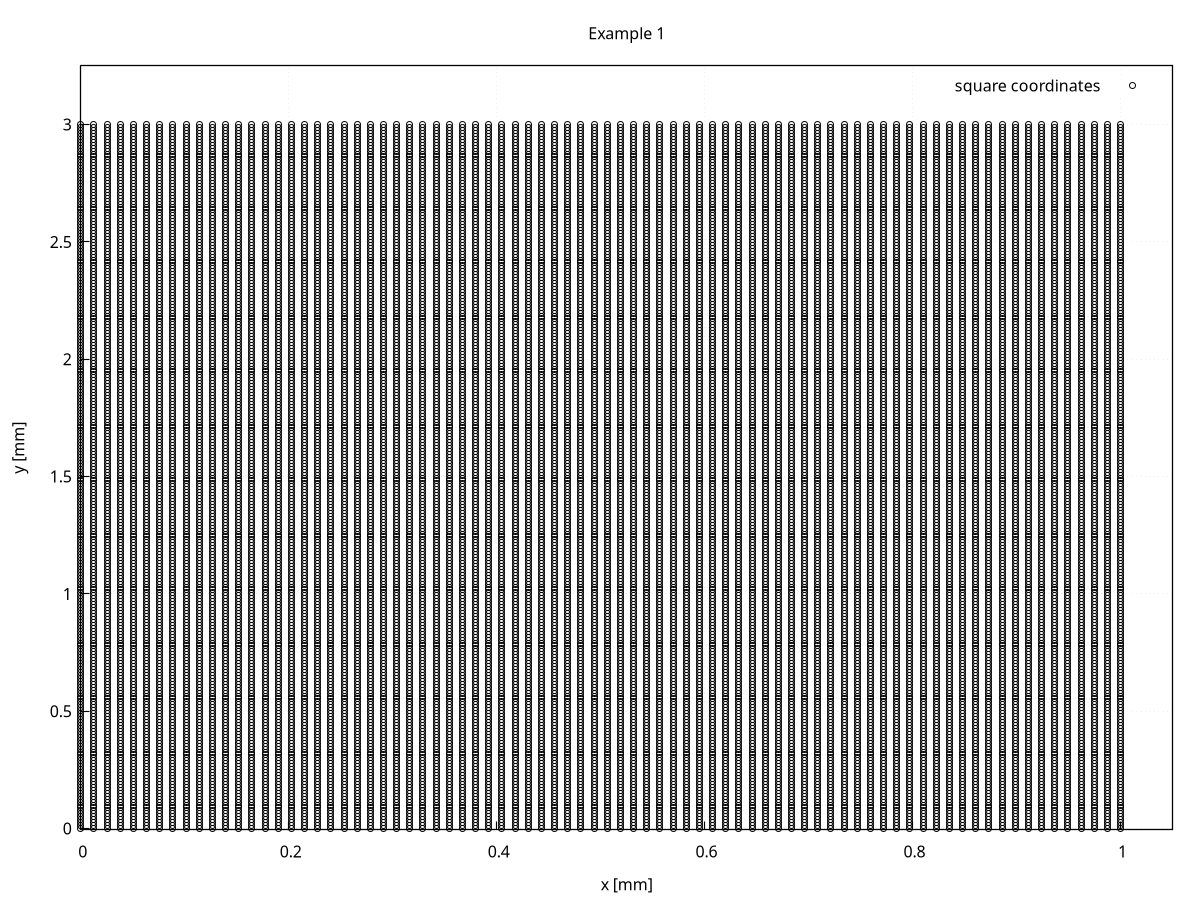 # ogpf libray
# Rev. 0.22 of March 9th, 2018
# Licence: MIT

# gnuplot global setting
set term wxt size 640,480 enhanced font "verdana,10" title "ogpf libray: Rev. 0.22 of March 9th, 2018"

# ogpf extra configuration
# -------------------------------------------
# color definitions
set style line 1 lc rgb "#800000" lt 1 lw 2
set style line 2 lc rgb "#ff0000" lt 1 lw 2
set style line 3 lc rgb "#ff4500" lt 1 lw 2
set style line 4 lc rgb "#ffa500" lt 1 lw 2
set style line 5 lc rgb "#006400" lt 1 lw 2
set style line 6 lc rgb "#0000ff" lt 1 lw 2
set style line 7 lc rgb "#9400d3" lt 1 lw 2

# Axes
set border linewidth 1.15
set tics nomirror

# grid
# Add light grid to plot
set style line 102 lc rgb "#d6d7d9" lt 0 lw 1
set grid back ls 102

# plot style
set style data linespoints

# -------------------------------------------

 
# options
set style data linespoints
set xrange[0:1.05]
set yrange [-0.005:3.25]


 
# plot scale
 
# Annotation: title and labels
set title "Example 1"
set xlabel "x [mm]"
set ylabel "y [mm]"
 
# axes setting

plot "-" title "square coordinates" with points lt 6 lc rgb "#000000"
  0.000000000000000E+000  0.000000000000000E+000
  1.265822816640140E-002  0.000000000000000E+000
  2.531645633280280E-002  0.000000000000000E+000
  3.797468543052670E-002  0.000000000000000E+000
  5.063291266560550E-002  0.000000000000000E+000
  6.329113990068440E-002  0.000000000000000E+000
  7.594937086105349E-002  0.000000000000000E+000
  8.860759437084199E-002  0.000000000000000E+000
  0.101265825331211       0.000000000000000E+000
  0.113924056291580       0.000000000000000E+000
  0.126582279801369       0.000000000000000E+000
  0.139240503311157       0.000000000000000E+000
  0.151898741722107       0.000000000000000E+000
  0.164556965231895       0.000000000000000E+000
  0.177215188741684       0.000000000000000E+000
  0.189873427152634       0.000000000000000E+000
  0.202531650662422       0.000000000000000E+000
  0.215189874172211       0.000000000000000E+000
  0.227848112583160       0.000000000000000E+000
  0.240506336092949       0.000000000000000E+000
  0.253164559602737       0.000000000000000E+000
  0.265822798013687       0.000000000000000E+000
  0.278481006622315       0.000000000000000E+000
  0.291139245033264       0.000000000000000E+000
  0.303797483444214       0.000000000000000E+000
  0.316455692052841       0.000000000000000E+000
  0.329113930463791       0.000000000000000E+000
  0.341772168874741       0.000000000000000E+000
  0.354430377483368       0.000000000000000E+000
  0.367088615894318       0.000000000000000E+000
  0.379746854305267       0.000000000000000E+000
  0.392405062913895       0.000000000000000E+000
  0.405063301324844       0.000000000000000E+000
  0.417721539735794       0.000000000000000E+000
  0.430379748344421       0.000000000000000E+000
  0.443037986755371       0.000000000000000E+000
  0.455696225166321       0.000000000000000E+000
  0.468354433774948       0.000000000000000E+000
  0.481012672185898       0.000000000000000E+000
  0.493670910596847       0.000000000000000E+000
  0.506329119205475       0.000000000000000E+000
  0.518987357616425       0.000000000000000E+000
  0.531645596027374       0.000000000000000E+000
  0.544303834438324       0.000000000000000E+000
  0.556962013244629       0.000000000000000E+000
  0.569620251655579       0.000000000000000E+000
  0.582278490066528       0.000000000000000E+000
  0.594936728477478       0.000000000000000E+000
  0.607594966888428       0.000000000000000E+000
  0.620253205299377       0.000000000000000E+000
  0.632911384105682       0.000000000000000E+000
  0.645569622516632       0.000000000000000E+000
  0.658227860927582       0.000000000000000E+000
  0.670886099338531       0.000000000000000E+000
  0.683544337749481       0.000000000000000E+000
  0.696202576160431       0.000000000000000E+000
  0.708860754966736       0.000000000000000E+000
  0.721518993377686       0.000000000000000E+000
  0.734177231788635       0.000000000000000E+000
  0.746835470199585       0.000000000000000E+000
  0.759493708610535       0.000000000000000E+000
  0.772151947021484       0.000000000000000E+000
  0.784810125827789       0.000000000000000E+000
  0.797468364238739       0.000000000000000E+000
  0.810126602649689       0.000000000000000E+000
  0.822784841060638       0.000000000000000E+000
  0.835443079471588       0.000000000000000E+000
  0.848101258277893       0.000000000000000E+000
  0.860759496688843       0.000000000000000E+000
  0.873417735099792       0.000000000000000E+000
  0.886075973510742       0.000000000000000E+000
  0.898734211921692       0.000000000000000E+000
  0.911392450332642       0.000000000000000E+000
  0.924050629138947       0.000000000000000E+000
  0.936708867549896       0.000000000000000E+000
  0.949367105960846       0.000000000000000E+000
  0.962025344371796       0.000000000000000E+000
  0.974683582782745       0.000000000000000E+000
  0.987341821193695       0.000000000000000E+000
   1.00000000000000       0.000000000000000E+000
  0.000000000000000E+000  1.255230093374850E-002
  1.265822816640140E-002  1.255230093374850E-002
  2.531645633280280E-002  1.255230093374850E-002
  3.797468543052670E-002  1.255230093374850E-002
  5.063291266560550E-002  1.255230093374850E-002
  6.329113990068440E-002  1.255230093374850E-002
  7.594937086105349E-002  1.255230093374850E-002
  8.860759437084199E-002  1.255230093374850E-002
  0.101265825331211       1.255230093374850E-002
  0.113924056291580       1.255230093374850E-002
  0.126582279801369       1.255230093374850E-002
  0.139240503311157       1.255230093374850E-002
  0.151898741722107       1.255230093374850E-002
  0.164556965231895       1.255230093374850E-002
  0.177215188741684       1.255230093374850E-002
  0.189873427152634       1.255230093374850E-002
  0.202531650662422       1.255230093374850E-002
  0.215189874172211       1.255230093374850E-002
  0.227848112583160       1.255230093374850E-002
  0.240506336092949       1.255230093374850E-002
  0.253164559602737       1.255230093374850E-002
  0.265822798013687       1.255230093374850E-002
  0.278481006622315       1.255230093374850E-002
  0.291139245033264       1.255230093374850E-002
  0.303797483444214       1.255230093374850E-002
  0.316455692052841       1.255230093374850E-002
  0.329113930463791       1.255230093374850E-002
  0.341772168874741       1.255230093374850E-002
  0.354430377483368       1.255230093374850E-002
  0.367088615894318       1.255230093374850E-002
  0.379746854305267       1.255230093374850E-002
  0.392405062913895       1.255230093374850E-002
  0.405063301324844       1.255230093374850E-002
  0.417721539735794       1.255230093374850E-002
  0.430379748344421       1.255230093374850E-002
  0.443037986755371       1.255230093374850E-002
  0.455696225166321       1.255230093374850E-002
  0.468354433774948       1.255230093374850E-002
  0.481012672185898       1.255230093374850E-002
  0.493670910596847       1.255230093374850E-002
  0.506329119205475       1.255230093374850E-002
  0.518987357616425       1.255230093374850E-002
  0.531645596027374       1.255230093374850E-002
  0.544303834438324       1.255230093374850E-002
  0.556962013244629       1.255230093374850E-002
  0.569620251655579       1.255230093374850E-002
  0.582278490066528       1.255230093374850E-002
  0.594936728477478       1.255230093374850E-002
  0.607594966888428       1.255230093374850E-002
  0.620253205299377       1.255230093374850E-002
  0.632911384105682       1.255230093374850E-002
  0.645569622516632       1.255230093374850E-002
  0.658227860927582       1.255230093374850E-002
  0.670886099338531       1.255230093374850E-002
  0.683544337749481       1.255230093374850E-002
  0.696202576160431       1.255230093374850E-002
  0.708860754966736       1.255230093374850E-002
  0.721518993377686       1.255230093374850E-002
  0.734177231788635       1.255230093374850E-002
  0.746835470199585       1.255230093374850E-002
  0.759493708610535       1.255230093374850E-002
  0.772151947021484       1.255230093374850E-002
  0.784810125827789       1.255230093374850E-002
  0.797468364238739       1.255230093374850E-002
  0.810126602649689       1.255230093374850E-002
  0.822784841060638       1.255230093374850E-002
  0.835443079471588       1.255230093374850E-002
  0.848101258277893       1.255230093374850E-002
  0.860759496688843       1.255230093374850E-002
  0.873417735099792       1.255230093374850E-002
  0.886075973510742       1.255230093374850E-002
  0.898734211921692       1.255230093374850E-002
  0.911392450332642       1.255230093374850E-002
  0.924050629138947       1.255230093374850E-002
  0.936708867549896       1.255230093374850E-002
  0.949367105960846       1.255230093374850E-002
  0.962025344371796       1.255230093374850E-002
  0.974683582782745       1.255230093374850E-002
  0.987341821193695       1.255230093374850E-002
   1.00000000000000       1.255230093374850E-002
  0.000000000000000E+000  2.510460186749700E-002
  1.265822816640140E-002  2.510460186749700E-002
  2.531645633280280E-002  2.510460186749700E-002
  3.797468543052670E-002  2.510460186749700E-002
  5.063291266560550E-002  2.510460186749700E-002
  6.329113990068440E-002  2.510460186749700E-002
  7.594937086105349E-002  2.510460186749700E-002
  8.860759437084199E-002  2.510460186749700E-002
  0.101265825331211       2.510460186749700E-002
  0.113924056291580       2.510460186749700E-002
  0.126582279801369       2.510460186749700E-002
  0.139240503311157       2.510460186749700E-002
  0.151898741722107       2.510460186749700E-002
  0.164556965231895       2.510460186749700E-002
  0.177215188741684       2.510460186749700E-002
  0.189873427152634       2.510460186749700E-002
  0.202531650662422       2.510460186749700E-002
  0.215189874172211       2.510460186749700E-002
  0.227848112583160       2.510460186749700E-002
  0.240506336092949       2.510460186749700E-002
  0.253164559602737       2.510460186749700E-002
  0.265822798013687       2.510460186749700E-002
  0.278481006622315       2.510460186749700E-002
  0.291139245033264       2.510460186749700E-002
  0.303797483444214       2.510460186749700E-002
  0.316455692052841       2.510460186749700E-002
  0.329113930463791       2.510460186749700E-002
  0.341772168874741       2.510460186749700E-002
  0.354430377483368       2.510460186749700E-002
  0.367088615894318       2.510460186749700E-002
  0.379746854305267       2.510460186749700E-002
  0.392405062913895       2.510460186749700E-002
  0.405063301324844       2.510460186749700E-002
  0.417721539735794       2.510460186749700E-002
  0.430379748344421       2.510460186749700E-002
  0.443037986755371       2.510460186749700E-002
  0.455696225166321       2.510460186749700E-002
  0.468354433774948       2.510460186749700E-002
  0.481012672185898       2.510460186749700E-002
  0.493670910596847       2.510460186749700E-002
  0.506329119205475       2.510460186749700E-002
  0.518987357616425       2.510460186749700E-002
  0.531645596027374       2.510460186749700E-002
  0.544303834438324       2.510460186749700E-002
  0.556962013244629       2.510460186749700E-002
  0.569620251655579       2.510460186749700E-002
  0.582278490066528       2.510460186749700E-002
  0.594936728477478       2.510460186749700E-002
  0.607594966888428       2.510460186749700E-002
  0.620253205299377       2.510460186749700E-002
  0.632911384105682       2.510460186749700E-002
  0.645569622516632       2.510460186749700E-002
  0.658227860927582       2.510460186749700E-002
  0.670886099338531       2.510460186749700E-002
  0.683544337749481       2.510460186749700E-002
  0.696202576160431       2.510460186749700E-002
  0.708860754966736       2.510460186749700E-002
  0.721518993377686       2.510460186749700E-002
  0.734177231788635       2.510460186749700E-002
  0.746835470199585       2.510460186749700E-002
  0.759493708610535       2.510460186749700E-002
  0.772151947021484       2.510460186749700E-002
  0.784810125827789       2.510460186749700E-002
  0.797468364238739       2.510460186749700E-002
  0.810126602649689       2.510460186749700E-002
  0.822784841060638       2.510460186749700E-002
  0.835443079471588       2.510460186749700E-002
  0.848101258277893       2.510460186749700E-002
  0.860759496688843       2.510460186749700E-002
  0.873417735099792       2.510460186749700E-002
  0.886075973510742       2.510460186749700E-002
  0.898734211921692       2.510460186749700E-002
  0.911392450332642       2.510460186749700E-002
  0.924050629138947       2.510460186749700E-002
  0.936708867549896       2.510460186749700E-002
  0.949367105960846       2.510460186749700E-002
  0.962025344371796       2.510460186749700E-002
  0.974683582782745       2.510460186749700E-002
  0.987341821193695       2.510460186749700E-002
   1.00000000000000       2.510460186749700E-002
  0.000000000000000E+000  3.765690419822930E-002
  1.265822816640140E-002  3.765690419822930E-002
  2.531645633280280E-002  3.765690419822930E-002
  3.797468543052670E-002  3.765690419822930E-002
  5.063291266560550E-002  3.765690419822930E-002
  6.329113990068440E-002  3.765690419822930E-002
  7.594937086105349E-002  3.765690419822930E-002
  8.860759437084199E-002  3.765690419822930E-002
  0.101265825331211       3.765690419822930E-002
  0.113924056291580       3.765690419822930E-002
  0.126582279801369       3.765690419822930E-002
  0.139240503311157       3.765690419822930E-002
  0.151898741722107       3.765690419822930E-002
  0.164556965231895       3.765690419822930E-002
  0.177215188741684       3.765690419822930E-002
  0.189873427152634       3.765690419822930E-002
  0.202531650662422       3.765690419822930E-002
  0.215189874172211       3.765690419822930E-002
  0.227848112583160       3.765690419822930E-002
  0.240506336092949       3.765690419822930E-002
  0.253164559602737       3.765690419822930E-002
  0.265822798013687       3.765690419822930E-002
  0.278481006622315       3.765690419822930E-002
  0.291139245033264       3.765690419822930E-002
  0.303797483444214       3.765690419822930E-002
  0.316455692052841       3.765690419822930E-002
  0.329113930463791       3.765690419822930E-002
  0.341772168874741       3.765690419822930E-002
  0.354430377483368       3.765690419822930E-002
  0.367088615894318       3.765690419822930E-002
  0.379746854305267       3.765690419822930E-002
  0.392405062913895       3.765690419822930E-002
  0.405063301324844       3.765690419822930E-002
  0.417721539735794       3.765690419822930E-002
  0.430379748344421       3.765690419822930E-002
  0.443037986755371       3.765690419822930E-002
  0.455696225166321       3.765690419822930E-002
  0.468354433774948       3.765690419822930E-002
  0.481012672185898       3.765690419822930E-002
  0.493670910596847       3.765690419822930E-002
  0.506329119205475       3.765690419822930E-002
  0.518987357616425       3.765690419822930E-002
  0.531645596027374       3.765690419822930E-002
  0.544303834438324       3.765690419822930E-002
  0.556962013244629       3.765690419822930E-002
  0.569620251655579       3.765690419822930E-002
  0.582278490066528       3.765690419822930E-002
  0.594936728477478       3.765690419822930E-002
  0.607594966888428       3.765690419822930E-002
  0.620253205299377       3.765690419822930E-002
  0.632911384105682       3.765690419822930E-002
  0.645569622516632       3.765690419822930E-002
  0.658227860927582       3.765690419822930E-002
  0.670886099338531       3.765690419822930E-002
  0.683544337749481       3.765690419822930E-002
  0.696202576160431       3.765690419822930E-002
  0.708860754966736       3.765690419822930E-002
  0.721518993377686       3.765690419822930E-002
  0.734177231788635       3.765690419822930E-002
  0.746835470199585       3.765690419822930E-002
  0.759493708610535       3.765690419822930E-002
  0.772151947021484       3.765690419822930E-002
  0.784810125827789       3.765690419822930E-002
  0.797468364238739       3.765690419822930E-002
  0.810126602649689       3.765690419822930E-002
  0.822784841060638       3.765690419822930E-002
  0.835443079471588       3.765690419822930E-002
  0.848101258277893       3.765690419822930E-002
  0.860759496688843       3.765690419822930E-002
  0.873417735099792       3.765690419822930E-002
  0.886075973510742       3.765690419822930E-002
  0.898734211921692       3.765690419822930E-002
  0.911392450332642       3.765690419822930E-002
  0.924050629138947       3.765690419822930E-002
  0.936708867549896       3.765690419822930E-002
  0.949367105960846       3.765690419822930E-002
  0.962025344371796       3.765690419822930E-002
  0.974683582782745       3.765690419822930E-002
  0.987341821193695       3.765690419822930E-002
   1.00000000000000       3.765690419822930E-002
  0.000000000000000E+000  5.020920373499390E-002
  1.265822816640140E-002  5.020920373499390E-002
  2.531645633280280E-002  5.020920373499390E-002
  3.797468543052670E-002  5.020920373499390E-002
  5.063291266560550E-002  5.020920373499390E-002
  6.329113990068440E-002  5.020920373499390E-002
  7.594937086105349E-002  5.020920373499390E-002
  8.860759437084199E-002  5.020920373499390E-002
  0.101265825331211       5.020920373499390E-002
  0.113924056291580       5.020920373499390E-002
  0.126582279801369       5.020920373499390E-002
  0.139240503311157       5.020920373499390E-002
  0.151898741722107       5.020920373499390E-002
  0.164556965231895       5.020920373499390E-002
  0.177215188741684       5.020920373499390E-002
  0.189873427152634       5.020920373499390E-002
  0.202531650662422       5.020920373499390E-002
  0.215189874172211       5.020920373499390E-002
  0.227848112583160       5.020920373499390E-002
  0.240506336092949       5.020920373499390E-002
  0.253164559602737       5.020920373499390E-002
  0.265822798013687       5.020920373499390E-002
  0.278481006622315       5.020920373499390E-002
  0.291139245033264       5.020920373499390E-002
  0.303797483444214       5.020920373499390E-002
  0.316455692052841       5.020920373499390E-002
  0.329113930463791       5.020920373499390E-002
  0.341772168874741       5.020920373499390E-002
  0.354430377483368       5.020920373499390E-002
  0.367088615894318       5.020920373499390E-002
  0.379746854305267       5.020920373499390E-002
  0.392405062913895       5.020920373499390E-002
  0.405063301324844       5.020920373499390E-002
  0.417721539735794       5.020920373499390E-002
  0.430379748344421       5.020920373499390E-002
  0.443037986755371       5.020920373499390E-002
  0.455696225166321       5.020920373499390E-002
  0.468354433774948       5.020920373499390E-002
  0.481012672185898       5.020920373499390E-002
  0.493670910596847       5.020920373499390E-002
  0.506329119205475       5.020920373499390E-002
  0.518987357616425       5.020920373499390E-002
  0.531645596027374       5.020920373499390E-002
  0.544303834438324       5.020920373499390E-002
  0.556962013244629       5.020920373499390E-002
  0.569620251655579       5.020920373499390E-002
  0.582278490066528       5.020920373499390E-002
  0.594936728477478       5.020920373499390E-002
  0.607594966888428       5.020920373499390E-002
  0.620253205299377       5.020920373499390E-002
  0.632911384105682       5.020920373499390E-002
  0.645569622516632       5.020920373499390E-002
  0.658227860927582       5.020920373499390E-002
  0.670886099338531       5.020920373499390E-002
  0.683544337749481       5.020920373499390E-002
  0.696202576160431       5.020920373499390E-002
  0.708860754966736       5.020920373499390E-002
  0.721518993377686       5.020920373499390E-002
  0.734177231788635       5.020920373499390E-002
  0.746835470199585       5.020920373499390E-002
  0.759493708610535       5.020920373499390E-002
  0.772151947021484       5.020920373499390E-002
  0.784810125827789       5.020920373499390E-002
  0.797468364238739       5.020920373499390E-002
  0.810126602649689       5.020920373499390E-002
  0.822784841060638       5.020920373499390E-002
  0.835443079471588       5.020920373499390E-002
  0.848101258277893       5.020920373499390E-002
  0.860759496688843       5.020920373499390E-002
  0.873417735099792       5.020920373499390E-002
  0.886075973510742       5.020920373499390E-002
  0.898734211921692       5.020920373499390E-002
  0.911392450332642       5.020920373499390E-002
  0.924050629138947       5.020920373499390E-002
  0.936708867549896       5.020920373499390E-002
  0.949367105960846       5.020920373499390E-002
  0.962025344371796       5.020920373499390E-002
  0.974683582782745       5.020920373499390E-002
  0.987341821193695       5.020920373499390E-002
   1.00000000000000       5.020920373499390E-002
  0.000000000000000E+000  6.276150606572629E-002
  1.265822816640140E-002  6.276150606572629E-002
  2.531645633280280E-002  6.276150606572629E-002
  3.797468543052670E-002  6.276150606572629E-002
  5.063291266560550E-002  6.276150606572629E-002
  6.329113990068440E-002  6.276150606572629E-002
  7.594937086105349E-002  6.276150606572629E-002
  8.860759437084199E-002  6.276150606572629E-002
  0.101265825331211       6.276150606572629E-002
  0.113924056291580       6.276150606572629E-002
  0.126582279801369       6.276150606572629E-002
  0.139240503311157       6.276150606572629E-002
  0.151898741722107       6.276150606572629E-002
  0.164556965231895       6.276150606572629E-002
  0.177215188741684       6.276150606572629E-002
  0.189873427152634       6.276150606572629E-002
  0.202531650662422       6.276150606572629E-002
  0.215189874172211       6.276150606572629E-002
  0.227848112583160       6.276150606572629E-002
  0.240506336092949       6.276150606572629E-002
  0.253164559602737       6.276150606572629E-002
  0.265822798013687       6.276150606572629E-002
  0.278481006622315       6.276150606572629E-002
  0.291139245033264       6.276150606572629E-002
  0.303797483444214       6.276150606572629E-002
  0.316455692052841       6.276150606572629E-002
  0.329113930463791       6.276150606572629E-002
  0.341772168874741       6.276150606572629E-002
  0.354430377483368       6.276150606572629E-002
  0.367088615894318       6.276150606572629E-002
  0.379746854305267       6.276150606572629E-002
  0.392405062913895       6.276150606572629E-002
  0.405063301324844       6.276150606572629E-002
  0.417721539735794       6.276150606572629E-002
  0.430379748344421       6.276150606572629E-002
  0.443037986755371       6.276150606572629E-002
  0.455696225166321       6.276150606572629E-002
  0.468354433774948       6.276150606572629E-002
  0.481012672185898       6.276150606572629E-002
  0.493670910596847       6.276150606572629E-002
  0.506329119205475       6.276150606572629E-002
  0.518987357616425       6.276150606572629E-002
  0.531645596027374       6.276150606572629E-002
  0.544303834438324       6.276150606572629E-002
  0.556962013244629       6.276150606572629E-002
  0.569620251655579       6.276150606572629E-002
  0.582278490066528       6.276150606572629E-002
  0.594936728477478       6.276150606572629E-002
  0.607594966888428       6.276150606572629E-002
  0.620253205299377       6.276150606572629E-002
  0.632911384105682       6.276150606572629E-002
  0.645569622516632       6.276150606572629E-002
  0.658227860927582       6.276150606572629E-002
  0.670886099338531       6.276150606572629E-002
  0.683544337749481       6.276150606572629E-002
  0.696202576160431       6.276150606572629E-002
  0.708860754966736       6.276150606572629E-002
  0.721518993377686       6.276150606572629E-002
  0.734177231788635       6.276150606572629E-002
  0.746835470199585       6.276150606572629E-002
  0.759493708610535       6.276150606572629E-002
  0.772151947021484       6.276150606572629E-002
  0.784810125827789       6.276150606572629E-002
  0.797468364238739       6.276150606572629E-002
  0.810126602649689       6.276150606572629E-002
  0.822784841060638       6.276150606572629E-002
  0.835443079471588       6.276150606572629E-002
  0.848101258277893       6.276150606572629E-002
  0.860759496688843       6.276150606572629E-002
  0.873417735099792       6.276150606572629E-002
  0.886075973510742       6.276150606572629E-002
  0.898734211921692       6.276150606572629E-002
  0.911392450332642       6.276150606572629E-002
  0.924050629138947       6.276150606572629E-002
  0.936708867549896       6.276150606572629E-002
  0.949367105960846       6.276150606572629E-002
  0.962025344371796       6.276150606572629E-002
  0.974683582782745       6.276150606572629E-002
  0.987341821193695       6.276150606572629E-002
   1.00000000000000       6.276150606572629E-002
  0.000000000000000E+000  7.531380839645860E-002
  1.265822816640140E-002  7.531380839645860E-002
  2.531645633280280E-002  7.531380839645860E-002
  3.797468543052670E-002  7.531380839645860E-002
  5.063291266560550E-002  7.531380839645860E-002
  6.329113990068440E-002  7.531380839645860E-002
  7.594937086105349E-002  7.531380839645860E-002
  8.860759437084199E-002  7.531380839645860E-002
  0.101265825331211       7.531380839645860E-002
  0.113924056291580       7.531380839645860E-002
  0.126582279801369       7.531380839645860E-002
  0.139240503311157       7.531380839645860E-002
  0.151898741722107       7.531380839645860E-002
  0.164556965231895       7.531380839645860E-002
  0.177215188741684       7.531380839645860E-002
  0.189873427152634       7.531380839645860E-002
  0.202531650662422       7.531380839645860E-002
  0.215189874172211       7.531380839645860E-002
  0.227848112583160       7.531380839645860E-002
  0.240506336092949       7.531380839645860E-002
  0.253164559602737       7.531380839645860E-002
  0.265822798013687       7.531380839645860E-002
  0.278481006622315       7.531380839645860E-002
  0.291139245033264       7.531380839645860E-002
  0.303797483444214       7.531380839645860E-002
  0.316455692052841       7.531380839645860E-002
  0.329113930463791       7.531380839645860E-002
  0.341772168874741       7.531380839645860E-002
  0.354430377483368       7.531380839645860E-002
  0.367088615894318       7.531380839645860E-002
  0.379746854305267       7.531380839645860E-002
  0.392405062913895       7.531380839645860E-002
  0.405063301324844       7.531380839645860E-002
  0.417721539735794       7.531380839645860E-002
  0.430379748344421       7.531380839645860E-002
  0.443037986755371       7.531380839645860E-002
  0.455696225166321       7.531380839645860E-002
  0.468354433774948       7.531380839645860E-002
  0.481012672185898       7.531380839645860E-002
  0.493670910596847       7.531380839645860E-002
  0.506329119205475       7.531380839645860E-002
  0.518987357616425       7.531380839645860E-002
  0.531645596027374       7.531380839645860E-002
  0.544303834438324       7.531380839645860E-002
  0.556962013244629       7.531380839645860E-002
  0.569620251655579       7.531380839645860E-002
  0.582278490066528       7.531380839645860E-002
  0.594936728477478       7.531380839645860E-002
  0.607594966888428       7.531380839645860E-002
  0.620253205299377       7.531380839645860E-002
  0.632911384105682       7.531380839645860E-002
  0.645569622516632       7.531380839645860E-002
  0.658227860927582       7.531380839645860E-002
  0.670886099338531       7.531380839645860E-002
  0.683544337749481       7.531380839645860E-002
  0.696202576160431       7.531380839645860E-002
  0.708860754966736       7.531380839645860E-002
  0.721518993377686       7.531380839645860E-002
  0.734177231788635       7.531380839645860E-002
  0.746835470199585       7.531380839645860E-002
  0.759493708610535       7.531380839645860E-002
  0.772151947021484       7.531380839645860E-002
  0.784810125827789       7.531380839645860E-002
  0.797468364238739       7.531380839645860E-002
  0.810126602649689       7.531380839645860E-002
  0.822784841060638       7.531380839645860E-002
  0.835443079471588       7.531380839645860E-002
  0.848101258277893       7.531380839645860E-002
  0.860759496688843       7.531380839645860E-002
  0.873417735099792       7.531380839645860E-002
  0.886075973510742       7.531380839645860E-002
  0.898734211921692       7.531380839645860E-002
  0.911392450332642       7.531380839645860E-002
  0.924050629138947       7.531380839645860E-002
  0.936708867549896       7.531380839645860E-002
  0.949367105960846       7.531380839645860E-002
  0.962025344371796       7.531380839645860E-002
  0.974683582782745       7.531380839645860E-002
  0.987341821193695       7.531380839645860E-002
   1.00000000000000       7.531380839645860E-002
  0.000000000000000E+000  8.786611072719100E-002
  1.265822816640140E-002  8.786611072719100E-002
  2.531645633280280E-002  8.786611072719100E-002
  3.797468543052670E-002  8.786611072719100E-002
  5.063291266560550E-002  8.786611072719100E-002
  6.329113990068440E-002  8.786611072719100E-002
  7.594937086105349E-002  8.786611072719100E-002
  8.860759437084199E-002  8.786611072719100E-002
  0.101265825331211       8.786611072719100E-002
  0.113924056291580       8.786611072719100E-002
  0.126582279801369       8.786611072719100E-002
  0.139240503311157       8.786611072719100E-002
  0.151898741722107       8.786611072719100E-002
  0.164556965231895       8.786611072719100E-002
  0.177215188741684       8.786611072719100E-002
  0.189873427152634       8.786611072719100E-002
  0.202531650662422       8.786611072719100E-002
  0.215189874172211       8.786611072719100E-002
  0.227848112583160       8.786611072719100E-002
  0.240506336092949       8.786611072719100E-002
  0.253164559602737       8.786611072719100E-002
  0.265822798013687       8.786611072719100E-002
  0.278481006622315       8.786611072719100E-002
  0.291139245033264       8.786611072719100E-002
  0.303797483444214       8.786611072719100E-002
  0.316455692052841       8.786611072719100E-002
  0.329113930463791       8.786611072719100E-002
  0.341772168874741       8.786611072719100E-002
  0.354430377483368       8.786611072719100E-002
  0.367088615894318       8.786611072719100E-002
  0.379746854305267       8.786611072719100E-002
  0.392405062913895       8.786611072719100E-002
  0.405063301324844       8.786611072719100E-002
  0.417721539735794       8.786611072719100E-002
  0.430379748344421       8.786611072719100E-002
  0.443037986755371       8.786611072719100E-002
  0.455696225166321       8.786611072719100E-002
  0.468354433774948       8.786611072719100E-002
  0.481012672185898       8.786611072719100E-002
  0.493670910596847       8.786611072719100E-002
  0.506329119205475       8.786611072719100E-002
  0.518987357616425       8.786611072719100E-002
  0.531645596027374       8.786611072719100E-002
  0.544303834438324       8.786611072719100E-002
  0.556962013244629       8.786611072719100E-002
  0.569620251655579       8.786611072719100E-002
  0.582278490066528       8.786611072719100E-002
  0.594936728477478       8.786611072719100E-002
  0.607594966888428       8.786611072719100E-002
  0.620253205299377       8.786611072719100E-002
  0.632911384105682       8.786611072719100E-002
  0.645569622516632       8.786611072719100E-002
  0.658227860927582       8.786611072719100E-002
  0.670886099338531       8.786611072719100E-002
  0.683544337749481       8.786611072719100E-002
  0.696202576160431       8.786611072719100E-002
  0.708860754966736       8.786611072719100E-002
  0.721518993377686       8.786611072719100E-002
  0.734177231788635       8.786611072719100E-002
  0.746835470199585       8.786611072719100E-002
  0.759493708610535       8.786611072719100E-002
  0.772151947021484       8.786611072719100E-002
  0.784810125827789       8.786611072719100E-002
  0.797468364238739       8.786611072719100E-002
  0.810126602649689       8.786611072719100E-002
  0.822784841060638       8.786611072719100E-002
  0.835443079471588       8.786611072719100E-002
  0.848101258277893       8.786611072719100E-002
  0.860759496688843       8.786611072719100E-002
  0.873417735099792       8.786611072719100E-002
  0.886075973510742       8.786611072719100E-002
  0.898734211921692       8.786611072719100E-002
  0.911392450332642       8.786611072719100E-002
  0.924050629138947       8.786611072719100E-002
  0.936708867549896       8.786611072719100E-002
  0.949367105960846       8.786611072719100E-002
  0.962025344371796       8.786611072719100E-002
  0.974683582782745       8.786611072719100E-002
  0.987341821193695       8.786611072719100E-002
   1.00000000000000       8.786611072719100E-002
  0.000000000000000E+000  0.100418407469988     
  1.265822816640140E-002  0.100418407469988     
  2.531645633280280E-002  0.100418407469988     
  3.797468543052670E-002  0.100418407469988     
  5.063291266560550E-002  0.100418407469988     
  6.329113990068440E-002  0.100418407469988     
  7.594937086105349E-002  0.100418407469988     
  8.860759437084199E-002  0.100418407469988     
  0.101265825331211       0.100418407469988     
  0.113924056291580       0.100418407469988     
  0.126582279801369       0.100418407469988     
  0.139240503311157       0.100418407469988     
  0.151898741722107       0.100418407469988     
  0.164556965231895       0.100418407469988     
  0.177215188741684       0.100418407469988     
  0.189873427152634       0.100418407469988     
  0.202531650662422       0.100418407469988     
  0.215189874172211       0.100418407469988     
  0.227848112583160       0.100418407469988     
  0.240506336092949       0.100418407469988     
  0.253164559602737       0.100418407469988     
  0.265822798013687       0.100418407469988     
  0.278481006622315       0.100418407469988     
  0.291139245033264       0.100418407469988     
  0.303797483444214       0.100418407469988     
  0.316455692052841       0.100418407469988     
  0.329113930463791       0.100418407469988     
  0.341772168874741       0.100418407469988     
  0.354430377483368       0.100418407469988     
  0.367088615894318       0.100418407469988     
  0.379746854305267       0.100418407469988     
  0.392405062913895       0.100418407469988     
  0.405063301324844       0.100418407469988     
  0.417721539735794       0.100418407469988     
  0.430379748344421       0.100418407469988     
  0.443037986755371       0.100418407469988     
  0.455696225166321       0.100418407469988     
  0.468354433774948       0.100418407469988     
  0.481012672185898       0.100418407469988     
  0.493670910596847       0.100418407469988     
  0.506329119205475       0.100418407469988     
  0.518987357616425       0.100418407469988     
  0.531645596027374       0.100418407469988     
  0.544303834438324       0.100418407469988     
  0.556962013244629       0.100418407469988     
  0.569620251655579       0.100418407469988     
  0.582278490066528       0.100418407469988     
  0.594936728477478       0.100418407469988     
  0.607594966888428       0.100418407469988     
  0.620253205299377       0.100418407469988     
  0.632911384105682       0.100418407469988     
  0.645569622516632       0.100418407469988     
  0.658227860927582       0.100418407469988     
  0.670886099338531       0.100418407469988     
  0.683544337749481       0.100418407469988     
  0.696202576160431       0.100418407469988     
  0.708860754966736       0.100418407469988     
  0.721518993377686       0.100418407469988     
  0.734177231788635       0.100418407469988     
  0.746835470199585       0.100418407469988     
  0.759493708610535       0.100418407469988     
  0.772151947021484       0.100418407469988     
  0.784810125827789       0.100418407469988     
  0.797468364238739       0.100418407469988     
  0.810126602649689       0.100418407469988     
  0.822784841060638       0.100418407469988     
  0.835443079471588       0.100418407469988     
  0.848101258277893       0.100418407469988     
  0.860759496688843       0.100418407469988     
  0.873417735099792       0.100418407469988     
  0.886075973510742       0.100418407469988     
  0.898734211921692       0.100418407469988     
  0.911392450332642       0.100418407469988     
  0.924050629138947       0.100418407469988     
  0.936708867549896       0.100418407469988     
  0.949367105960846       0.100418407469988     
  0.962025344371796       0.100418407469988     
  0.974683582782745       0.100418407469988     
  0.987341821193695       0.100418407469988     
   1.00000000000000       0.100418407469988     
  0.000000000000000E+000  0.112970709800720     
  1.265822816640140E-002  0.112970709800720     
  2.531645633280280E-002  0.112970709800720     
  3.797468543052670E-002  0.112970709800720     
  5.063291266560550E-002  0.112970709800720     
  6.329113990068440E-002  0.112970709800720     
  7.594937086105349E-002  0.112970709800720     
  8.860759437084199E-002  0.112970709800720     
  0.101265825331211       0.112970709800720     
  0.113924056291580       0.112970709800720     
  0.126582279801369       0.112970709800720     
  0.139240503311157       0.112970709800720     
  0.151898741722107       0.112970709800720     
  0.164556965231895       0.112970709800720     
  0.177215188741684       0.112970709800720     
  0.189873427152634       0.112970709800720     
  0.202531650662422       0.112970709800720     
  0.215189874172211       0.112970709800720     
  0.227848112583160       0.112970709800720     
  0.240506336092949       0.112970709800720     
  0.253164559602737       0.112970709800720     
  0.265822798013687       0.112970709800720     
  0.278481006622315       0.112970709800720     
  0.291139245033264       0.112970709800720     
  0.303797483444214       0.112970709800720     
  0.316455692052841       0.112970709800720     
  0.329113930463791       0.112970709800720     
  0.341772168874741       0.112970709800720     
  0.354430377483368       0.112970709800720     
  0.367088615894318       0.112970709800720     
  0.379746854305267       0.112970709800720     
  0.392405062913895       0.112970709800720     
  0.405063301324844       0.112970709800720     
  0.417721539735794       0.112970709800720     
  0.430379748344421       0.112970709800720     
  0.443037986755371       0.112970709800720     
  0.455696225166321       0.112970709800720     
  0.468354433774948       0.112970709800720     
  0.481012672185898       0.112970709800720     
  0.493670910596847       0.112970709800720     
  0.506329119205475       0.112970709800720     
  0.518987357616425       0.112970709800720     
  0.531645596027374       0.112970709800720     
  0.544303834438324       0.112970709800720     
  0.556962013244629       0.112970709800720     
  0.569620251655579       0.112970709800720     
  0.582278490066528       0.112970709800720     
  0.594936728477478       0.112970709800720     
  0.607594966888428       0.112970709800720     
  0.620253205299377       0.112970709800720     
  0.632911384105682       0.112970709800720     
  0.645569622516632       0.112970709800720     
  0.658227860927582       0.112970709800720     
  0.670886099338531       0.112970709800720     
  0.683544337749481       0.112970709800720     
  0.696202576160431       0.112970709800720     
  0.708860754966736       0.112970709800720     
  0.721518993377686       0.112970709800720     
  0.734177231788635       0.112970709800720     
  0.746835470199585       0.112970709800720     
  0.759493708610535       0.112970709800720     
  0.772151947021484       0.112970709800720     
  0.784810125827789       0.112970709800720     
  0.797468364238739       0.112970709800720     
  0.810126602649689       0.112970709800720     
  0.822784841060638       0.112970709800720     
  0.835443079471588       0.112970709800720     
  0.848101258277893       0.112970709800720     
  0.860759496688843       0.112970709800720     
  0.873417735099792       0.112970709800720     
  0.886075973510742       0.112970709800720     
  0.898734211921692       0.112970709800720     
  0.911392450332642       0.112970709800720     
  0.924050629138947       0.112970709800720     
  0.936708867549896       0.112970709800720     
  0.949367105960846       0.112970709800720     
  0.962025344371796       0.112970709800720     
  0.974683582782745       0.112970709800720     
  0.987341821193695       0.112970709800720     
   1.00000000000000       0.112970709800720     
  0.000000000000000E+000  0.125523012131453     
  1.265822816640140E-002  0.125523012131453     
  2.531645633280280E-002  0.125523012131453     
  3.797468543052670E-002  0.125523012131453     
  5.063291266560550E-002  0.125523012131453     
  6.329113990068440E-002  0.125523012131453     
  7.594937086105349E-002  0.125523012131453     
  8.860759437084199E-002  0.125523012131453     
  0.101265825331211       0.125523012131453     
  0.113924056291580       0.125523012131453     
  0.126582279801369       0.125523012131453     
  0.139240503311157       0.125523012131453     
  0.151898741722107       0.125523012131453     
  0.164556965231895       0.125523012131453     
  0.177215188741684       0.125523012131453     
  0.189873427152634       0.125523012131453     
  0.202531650662422       0.125523012131453     
  0.215189874172211       0.125523012131453     
  0.227848112583160       0.125523012131453     
  0.240506336092949       0.125523012131453     
  0.253164559602737       0.125523012131453     
  0.265822798013687       0.125523012131453     
  0.278481006622315       0.125523012131453     
  0.291139245033264       0.125523012131453     
  0.303797483444214       0.125523012131453     
  0.316455692052841       0.125523012131453     
  0.329113930463791       0.125523012131453     
  0.341772168874741       0.125523012131453     
  0.354430377483368       0.125523012131453     
  0.367088615894318       0.125523012131453     
  0.379746854305267       0.125523012131453     
  0.392405062913895       0.125523012131453     
  0.405063301324844       0.125523012131453     
  0.417721539735794       0.125523012131453     
  0.430379748344421       0.125523012131453     
  0.443037986755371       0.125523012131453     
  0.455696225166321       0.125523012131453     
  0.468354433774948       0.125523012131453     
  0.481012672185898       0.125523012131453     
  0.493670910596847       0.125523012131453     
  0.506329119205475       0.125523012131453     
  0.518987357616425       0.125523012131453     
  0.531645596027374       0.125523012131453     
  0.544303834438324       0.125523012131453     
  0.556962013244629       0.125523012131453     
  0.569620251655579       0.125523012131453     
  0.582278490066528       0.125523012131453     
  0.594936728477478       0.125523012131453     
  0.607594966888428       0.125523012131453     
  0.620253205299377       0.125523012131453     
  0.632911384105682       0.125523012131453     
  0.645569622516632       0.125523012131453     
  0.658227860927582       0.125523012131453     
  0.670886099338531       0.125523012131453     
  0.683544337749481       0.125523012131453     
  0.696202576160431       0.125523012131453     
  0.708860754966736       0.125523012131453     
  0.721518993377686       0.125523012131453     
  0.734177231788635       0.125523012131453     
  0.746835470199585       0.125523012131453     
  0.759493708610535       0.125523012131453     
  0.772151947021484       0.125523012131453     
  0.784810125827789       0.125523012131453     
  0.797468364238739       0.125523012131453     
  0.810126602649689       0.125523012131453     
  0.822784841060638       0.125523012131453     
  0.835443079471588       0.125523012131453     
  0.848101258277893       0.125523012131453     
  0.860759496688843       0.125523012131453     
  0.873417735099792       0.125523012131453     
  0.886075973510742       0.125523012131453     
  0.898734211921692       0.125523012131453     
  0.911392450332642       0.125523012131453     
  0.924050629138947       0.125523012131453     
  0.936708867549896       0.125523012131453     
  0.949367105960846       0.125523012131453     
  0.962025344371796       0.125523012131453     
  0.974683582782745       0.125523012131453     
  0.987341821193695       0.125523012131453     
   1.00000000000000       0.125523012131453     
  0.000000000000000E+000  0.138075314462185     
  1.265822816640140E-002  0.138075314462185     
  2.531645633280280E-002  0.138075314462185     
  3.797468543052670E-002  0.138075314462185     
  5.063291266560550E-002  0.138075314462185     
  6.329113990068440E-002  0.138075314462185     
  7.594937086105349E-002  0.138075314462185     
  8.860759437084199E-002  0.138075314462185     
  0.101265825331211       0.138075314462185     
  0.113924056291580       0.138075314462185     
  0.126582279801369       0.138075314462185     
  0.139240503311157       0.138075314462185     
  0.151898741722107       0.138075314462185     
  0.164556965231895       0.138075314462185     
  0.177215188741684       0.138075314462185     
  0.189873427152634       0.138075314462185     
  0.202531650662422       0.138075314462185     
  0.215189874172211       0.138075314462185     
  0.227848112583160       0.138075314462185     
  0.240506336092949       0.138075314462185     
  0.253164559602737       0.138075314462185     
  0.265822798013687       0.138075314462185     
  0.278481006622315       0.138075314462185     
  0.291139245033264       0.138075314462185     
  0.303797483444214       0.138075314462185     
  0.316455692052841       0.138075314462185     
  0.329113930463791       0.138075314462185     
  0.341772168874741       0.138075314462185     
  0.354430377483368       0.138075314462185     
  0.367088615894318       0.138075314462185     
  0.379746854305267       0.138075314462185     
  0.392405062913895       0.138075314462185     
  0.405063301324844       0.138075314462185     
  0.417721539735794       0.138075314462185     
  0.430379748344421       0.138075314462185     
  0.443037986755371       0.138075314462185     
  0.455696225166321       0.138075314462185     
  0.468354433774948       0.138075314462185     
  0.481012672185898       0.138075314462185     
  0.493670910596847       0.138075314462185     
  0.506329119205475       0.138075314462185     
  0.518987357616425       0.138075314462185     
  0.531645596027374       0.138075314462185     
  0.544303834438324       0.138075314462185     
  0.556962013244629       0.138075314462185     
  0.569620251655579       0.138075314462185     
  0.582278490066528       0.138075314462185     
  0.594936728477478       0.138075314462185     
  0.607594966888428       0.138075314462185     
  0.620253205299377       0.138075314462185     
  0.632911384105682       0.138075314462185     
  0.645569622516632       0.138075314462185     
  0.658227860927582       0.138075314462185     
  0.670886099338531       0.138075314462185     
  0.683544337749481       0.138075314462185     
  0.696202576160431       0.138075314462185     
  0.708860754966736       0.138075314462185     
  0.721518993377686       0.138075314462185     
  0.734177231788635       0.138075314462185     
  0.746835470199585       0.138075314462185     
  0.759493708610535       0.138075314462185     
  0.772151947021484       0.138075314462185     
  0.784810125827789       0.138075314462185     
  0.797468364238739       0.138075314462185     
  0.810126602649689       0.138075314462185     
  0.822784841060638       0.138075314462185     
  0.835443079471588       0.138075314462185     
  0.848101258277893       0.138075314462185     
  0.860759496688843       0.138075314462185     
  0.873417735099792       0.138075314462185     
  0.886075973510742       0.138075314462185     
  0.898734211921692       0.138075314462185     
  0.911392450332642       0.138075314462185     
  0.924050629138947       0.138075314462185     
  0.936708867549896       0.138075314462185     
  0.949367105960846       0.138075314462185     
  0.962025344371796       0.138075314462185     
  0.974683582782745       0.138075314462185     
  0.987341821193695       0.138075314462185     
   1.00000000000000       0.138075314462185     
  0.000000000000000E+000  0.150627616792917     
  1.265822816640140E-002  0.150627616792917     
  2.531645633280280E-002  0.150627616792917     
  3.797468543052670E-002  0.150627616792917     
  5.063291266560550E-002  0.150627616792917     
  6.329113990068440E-002  0.150627616792917     
  7.594937086105349E-002  0.150627616792917     
  8.860759437084199E-002  0.150627616792917     
  0.101265825331211       0.150627616792917     
  0.113924056291580       0.150627616792917     
  0.126582279801369       0.150627616792917     
  0.139240503311157       0.150627616792917     
  0.151898741722107       0.150627616792917     
  0.164556965231895       0.150627616792917     
  0.177215188741684       0.150627616792917     
  0.189873427152634       0.150627616792917     
  0.202531650662422       0.150627616792917     
  0.215189874172211       0.150627616792917     
  0.227848112583160       0.150627616792917     
  0.240506336092949       0.150627616792917     
  0.253164559602737       0.150627616792917     
  0.265822798013687       0.150627616792917     
  0.278481006622315       0.150627616792917     
  0.291139245033264       0.150627616792917     
  0.303797483444214       0.150627616792917     
  0.316455692052841       0.150627616792917     
  0.329113930463791       0.150627616792917     
  0.341772168874741       0.150627616792917     
  0.354430377483368       0.150627616792917     
  0.367088615894318       0.150627616792917     
  0.379746854305267       0.150627616792917     
  0.392405062913895       0.150627616792917     
  0.405063301324844       0.150627616792917     
  0.417721539735794       0.150627616792917     
  0.430379748344421       0.150627616792917     
  0.443037986755371       0.150627616792917     
  0.455696225166321       0.150627616792917     
  0.468354433774948       0.150627616792917     
  0.481012672185898       0.150627616792917     
  0.493670910596847       0.150627616792917     
  0.506329119205475       0.150627616792917     
  0.518987357616425       0.150627616792917     
  0.531645596027374       0.150627616792917     
  0.544303834438324       0.150627616792917     
  0.556962013244629       0.150627616792917     
  0.569620251655579       0.150627616792917     
  0.582278490066528       0.150627616792917     
  0.594936728477478       0.150627616792917     
  0.607594966888428       0.150627616792917     
  0.620253205299377       0.150627616792917     
  0.632911384105682       0.150627616792917     
  0.645569622516632       0.150627616792917     
  0.658227860927582       0.150627616792917     
  0.670886099338531       0.150627616792917     
  0.683544337749481       0.150627616792917     
  0.696202576160431       0.150627616792917     
  0.708860754966736       0.150627616792917     
  0.721518993377686       0.150627616792917     
  0.734177231788635       0.150627616792917     
  0.746835470199585       0.150627616792917     
  0.759493708610535       0.150627616792917     
  0.772151947021484       0.150627616792917     
  0.784810125827789       0.150627616792917     
  0.797468364238739       0.150627616792917     
  0.810126602649689       0.150627616792917     
  0.822784841060638       0.150627616792917     
  0.835443079471588       0.150627616792917     
  0.848101258277893       0.150627616792917     
  0.860759496688843       0.150627616792917     
  0.873417735099792       0.150627616792917     
  0.886075973510742       0.150627616792917     
  0.898734211921692       0.150627616792917     
  0.911392450332642       0.150627616792917     
  0.924050629138947       0.150627616792917     
  0.936708867549896       0.150627616792917     
  0.949367105960846       0.150627616792917     
  0.962025344371796       0.150627616792917     
  0.974683582782745       0.150627616792917     
  0.987341821193695       0.150627616792917     
   1.00000000000000       0.150627616792917     
  0.000000000000000E+000  0.163179919123650     
  1.265822816640140E-002  0.163179919123650     
  2.531645633280280E-002  0.163179919123650     
  3.797468543052670E-002  0.163179919123650     
  5.063291266560550E-002  0.163179919123650     
  6.329113990068440E-002  0.163179919123650     
  7.594937086105349E-002  0.163179919123650     
  8.860759437084199E-002  0.163179919123650     
  0.101265825331211       0.163179919123650     
  0.113924056291580       0.163179919123650     
  0.126582279801369       0.163179919123650     
  0.139240503311157       0.163179919123650     
  0.151898741722107       0.163179919123650     
  0.164556965231895       0.163179919123650     
  0.177215188741684       0.163179919123650     
  0.189873427152634       0.163179919123650     
  0.202531650662422       0.163179919123650     
  0.215189874172211       0.163179919123650     
  0.227848112583160       0.163179919123650     
  0.240506336092949       0.163179919123650     
  0.253164559602737       0.163179919123650     
  0.265822798013687       0.163179919123650     
  0.278481006622315       0.163179919123650     
  0.291139245033264       0.163179919123650     
  0.303797483444214       0.163179919123650     
  0.316455692052841       0.163179919123650     
  0.329113930463791       0.163179919123650     
  0.341772168874741       0.163179919123650     
  0.354430377483368       0.163179919123650     
  0.367088615894318       0.163179919123650     
  0.379746854305267       0.163179919123650     
  0.392405062913895       0.163179919123650     
  0.405063301324844       0.163179919123650     
  0.417721539735794       0.163179919123650     
  0.430379748344421       0.163179919123650     
  0.443037986755371       0.163179919123650     
  0.455696225166321       0.163179919123650     
  0.468354433774948       0.163179919123650     
  0.481012672185898       0.163179919123650     
  0.493670910596847       0.163179919123650     
  0.506329119205475       0.163179919123650     
  0.518987357616425       0.163179919123650     
  0.531645596027374       0.163179919123650     
  0.544303834438324       0.163179919123650     
  0.556962013244629       0.163179919123650     
  0.569620251655579       0.163179919123650     
  0.582278490066528       0.163179919123650     
  0.594936728477478       0.163179919123650     
  0.607594966888428       0.163179919123650     
  0.620253205299377       0.163179919123650     
  0.632911384105682       0.163179919123650     
  0.645569622516632       0.163179919123650     
  0.658227860927582       0.163179919123650     
  0.670886099338531       0.163179919123650     
  0.683544337749481       0.163179919123650     
  0.696202576160431       0.163179919123650     
  0.708860754966736       0.163179919123650     
  0.721518993377686       0.163179919123650     
  0.734177231788635       0.163179919123650     
  0.746835470199585       0.163179919123650     
  0.759493708610535       0.163179919123650     
  0.772151947021484       0.163179919123650     
  0.784810125827789       0.163179919123650     
  0.797468364238739       0.163179919123650     
  0.810126602649689       0.163179919123650     
  0.822784841060638       0.163179919123650     
  0.835443079471588       0.163179919123650     
  0.848101258277893       0.163179919123650     
  0.860759496688843       0.163179919123650     
  0.873417735099792       0.163179919123650     
  0.886075973510742       0.163179919123650     
  0.898734211921692       0.163179919123650     
  0.911392450332642       0.163179919123650     
  0.924050629138947       0.163179919123650     
  0.936708867549896       0.163179919123650     
  0.949367105960846       0.163179919123650     
  0.962025344371796       0.163179919123650     
  0.974683582782745       0.163179919123650     
  0.987341821193695       0.163179919123650     
   1.00000000000000       0.163179919123650     
  0.000000000000000E+000  0.175732221454382     
  1.265822816640140E-002  0.175732221454382     
  2.531645633280280E-002  0.175732221454382     
  3.797468543052670E-002  0.175732221454382     
  5.063291266560550E-002  0.175732221454382     
  6.329113990068440E-002  0.175732221454382     
  7.594937086105349E-002  0.175732221454382     
  8.860759437084199E-002  0.175732221454382     
  0.101265825331211       0.175732221454382     
  0.113924056291580       0.175732221454382     
  0.126582279801369       0.175732221454382     
  0.139240503311157       0.175732221454382     
  0.151898741722107       0.175732221454382     
  0.164556965231895       0.175732221454382     
  0.177215188741684       0.175732221454382     
  0.189873427152634       0.175732221454382     
  0.202531650662422       0.175732221454382     
  0.215189874172211       0.175732221454382     
  0.227848112583160       0.175732221454382     
  0.240506336092949       0.175732221454382     
  0.253164559602737       0.175732221454382     
  0.265822798013687       0.175732221454382     
  0.278481006622315       0.175732221454382     
  0.291139245033264       0.175732221454382     
  0.303797483444214       0.175732221454382     
  0.316455692052841       0.175732221454382     
  0.329113930463791       0.175732221454382     
  0.341772168874741       0.175732221454382     
  0.354430377483368       0.175732221454382     
  0.367088615894318       0.175732221454382     
  0.379746854305267       0.175732221454382     
  0.392405062913895       0.175732221454382     
  0.405063301324844       0.175732221454382     
  0.417721539735794       0.175732221454382     
  0.430379748344421       0.175732221454382     
  0.443037986755371       0.175732221454382     
  0.455696225166321       0.175732221454382     
  0.468354433774948       0.175732221454382     
  0.481012672185898       0.175732221454382     
  0.493670910596847       0.175732221454382     
  0.506329119205475       0.175732221454382     
  0.518987357616425       0.175732221454382     
  0.531645596027374       0.175732221454382     
  0.544303834438324       0.175732221454382     
  0.556962013244629       0.175732221454382     
  0.569620251655579       0.175732221454382     
  0.582278490066528       0.175732221454382     
  0.594936728477478       0.175732221454382     
  0.607594966888428       0.175732221454382     
  0.620253205299377       0.175732221454382     
  0.632911384105682       0.175732221454382     
  0.645569622516632       0.175732221454382     
  0.658227860927582       0.175732221454382     
  0.670886099338531       0.175732221454382     
  0.683544337749481       0.175732221454382     
  0.696202576160431       0.175732221454382     
  0.708860754966736       0.175732221454382     
  0.721518993377686       0.175732221454382     
  0.734177231788635       0.175732221454382     
  0.746835470199585       0.175732221454382     
  0.759493708610535       0.175732221454382     
  0.772151947021484       0.175732221454382     
  0.784810125827789       0.175732221454382     
  0.797468364238739       0.175732221454382     
  0.810126602649689       0.175732221454382     
  0.822784841060638       0.175732221454382     
  0.835443079471588       0.175732221454382     
  0.848101258277893       0.175732221454382     
  0.860759496688843       0.175732221454382     
  0.873417735099792       0.175732221454382     
  0.886075973510742       0.175732221454382     
  0.898734211921692       0.175732221454382     
  0.911392450332642       0.175732221454382     
  0.924050629138947       0.175732221454382     
  0.936708867549896       0.175732221454382     
  0.949367105960846       0.175732221454382     
  0.962025344371796       0.175732221454382     
  0.974683582782745       0.175732221454382     
  0.987341821193695       0.175732221454382     
   1.00000000000000       0.175732221454382     
  0.000000000000000E+000  0.188284523785114     
  1.265822816640140E-002  0.188284523785114     
  2.531645633280280E-002  0.188284523785114     
  3.797468543052670E-002  0.188284523785114     
  5.063291266560550E-002  0.188284523785114     
  6.329113990068440E-002  0.188284523785114     
  7.594937086105349E-002  0.188284523785114     
  8.860759437084199E-002  0.188284523785114     
  0.101265825331211       0.188284523785114     
  0.113924056291580       0.188284523785114     
  0.126582279801369       0.188284523785114     
  0.139240503311157       0.188284523785114     
  0.151898741722107       0.188284523785114     
  0.164556965231895       0.188284523785114     
  0.177215188741684       0.188284523785114     
  0.189873427152634       0.188284523785114     
  0.202531650662422       0.188284523785114     
  0.215189874172211       0.188284523785114     
  0.227848112583160       0.188284523785114     
  0.240506336092949       0.188284523785114     
  0.253164559602737       0.188284523785114     
  0.265822798013687       0.188284523785114     
  0.278481006622315       0.188284523785114     
  0.291139245033264       0.188284523785114     
  0.303797483444214       0.188284523785114     
  0.316455692052841       0.188284523785114     
  0.329113930463791       0.188284523785114     
  0.341772168874741       0.188284523785114     
  0.354430377483368       0.188284523785114     
  0.367088615894318       0.188284523785114     
  0.379746854305267       0.188284523785114     
  0.392405062913895       0.188284523785114     
  0.405063301324844       0.188284523785114     
  0.417721539735794       0.188284523785114     
  0.430379748344421       0.188284523785114     
  0.443037986755371       0.188284523785114     
  0.455696225166321       0.188284523785114     
  0.468354433774948       0.188284523785114     
  0.481012672185898       0.188284523785114     
  0.493670910596847       0.188284523785114     
  0.506329119205475       0.188284523785114     
  0.518987357616425       0.188284523785114     
  0.531645596027374       0.188284523785114     
  0.544303834438324       0.188284523785114     
  0.556962013244629       0.188284523785114     
  0.569620251655579       0.188284523785114     
  0.582278490066528       0.188284523785114     
  0.594936728477478       0.188284523785114     
  0.607594966888428       0.188284523785114     
  0.620253205299377       0.188284523785114     
  0.632911384105682       0.188284523785114     
  0.645569622516632       0.188284523785114     
  0.658227860927582       0.188284523785114     
  0.670886099338531       0.188284523785114     
  0.683544337749481       0.188284523785114     
  0.696202576160431       0.188284523785114     
  0.708860754966736       0.188284523785114     
  0.721518993377686       0.188284523785114     
  0.734177231788635       0.188284523785114     
  0.746835470199585       0.188284523785114     
  0.759493708610535       0.188284523785114     
  0.772151947021484       0.188284523785114     
  0.784810125827789       0.188284523785114     
  0.797468364238739       0.188284523785114     
  0.810126602649689       0.188284523785114     
  0.822784841060638       0.188284523785114     
  0.835443079471588       0.188284523785114     
  0.848101258277893       0.188284523785114     
  0.860759496688843       0.188284523785114     
  0.873417735099792       0.188284523785114     
  0.886075973510742       0.188284523785114     
  0.898734211921692       0.188284523785114     
  0.911392450332642       0.188284523785114     
  0.924050629138947       0.188284523785114     
  0.936708867549896       0.188284523785114     
  0.949367105960846       0.188284523785114     
  0.962025344371796       0.188284523785114     
  0.974683582782745       0.188284523785114     
  0.987341821193695       0.188284523785114     
   1.00000000000000       0.188284523785114     
  0.000000000000000E+000  0.200836814939976     
  1.265822816640140E-002  0.200836814939976     
  2.531645633280280E-002  0.200836814939976     
  3.797468543052670E-002  0.200836814939976     
  5.063291266560550E-002  0.200836814939976     
  6.329113990068440E-002  0.200836814939976     
  7.594937086105349E-002  0.200836814939976     
  8.860759437084199E-002  0.200836814939976     
  0.101265825331211       0.200836814939976     
  0.113924056291580       0.200836814939976     
  0.126582279801369       0.200836814939976     
  0.139240503311157       0.200836814939976     
  0.151898741722107       0.200836814939976     
  0.164556965231895       0.200836814939976     
  0.177215188741684       0.200836814939976     
  0.189873427152634       0.200836814939976     
  0.202531650662422       0.200836814939976     
  0.215189874172211       0.200836814939976     
  0.227848112583160       0.200836814939976     
  0.240506336092949       0.200836814939976     
  0.253164559602737       0.200836814939976     
  0.265822798013687       0.200836814939976     
  0.278481006622315       0.200836814939976     
  0.291139245033264       0.200836814939976     
  0.303797483444214       0.200836814939976     
  0.316455692052841       0.200836814939976     
  0.329113930463791       0.200836814939976     
  0.341772168874741       0.200836814939976     
  0.354430377483368       0.200836814939976     
  0.367088615894318       0.200836814939976     
  0.379746854305267       0.200836814939976     
  0.392405062913895       0.200836814939976     
  0.405063301324844       0.200836814939976     
  0.417721539735794       0.200836814939976     
  0.430379748344421       0.200836814939976     
  0.443037986755371       0.200836814939976     
  0.455696225166321       0.200836814939976     
  0.468354433774948       0.200836814939976     
  0.481012672185898       0.200836814939976     
  0.493670910596847       0.200836814939976     
  0.506329119205475       0.200836814939976     
  0.518987357616425       0.200836814939976     
  0.531645596027374       0.200836814939976     
  0.544303834438324       0.200836814939976     
  0.556962013244629       0.200836814939976     
  0.569620251655579       0.200836814939976     
  0.582278490066528       0.200836814939976     
  0.594936728477478       0.200836814939976     
  0.607594966888428       0.200836814939976     
  0.620253205299377       0.200836814939976     
  0.632911384105682       0.200836814939976     
  0.645569622516632       0.200836814939976     
  0.658227860927582       0.200836814939976     
  0.670886099338531       0.200836814939976     
  0.683544337749481       0.200836814939976     
  0.696202576160431       0.200836814939976     
  0.708860754966736       0.200836814939976     
  0.721518993377686       0.200836814939976     
  0.734177231788635       0.200836814939976     
  0.746835470199585       0.200836814939976     
  0.759493708610535       0.200836814939976     
  0.772151947021484       0.200836814939976     
  0.784810125827789       0.200836814939976     
  0.797468364238739       0.200836814939976     
  0.810126602649689       0.200836814939976     
  0.822784841060638       0.200836814939976     
  0.835443079471588       0.200836814939976     
  0.848101258277893       0.200836814939976     
  0.860759496688843       0.200836814939976     
  0.873417735099792       0.200836814939976     
  0.886075973510742       0.200836814939976     
  0.898734211921692       0.200836814939976     
  0.911392450332642       0.200836814939976     
  0.924050629138947       0.200836814939976     
  0.936708867549896       0.200836814939976     
  0.949367105960846       0.200836814939976     
  0.962025344371796       0.200836814939976     
  0.974683582782745       0.200836814939976     
  0.987341821193695       0.200836814939976     
   1.00000000000000       0.200836814939976     
  0.000000000000000E+000  0.213389128446579     
  1.265822816640140E-002  0.213389128446579     
  2.531645633280280E-002  0.213389128446579     
  3.797468543052670E-002  0.213389128446579     
  5.063291266560550E-002  0.213389128446579     
  6.329113990068440E-002  0.213389128446579     
  7.594937086105349E-002  0.213389128446579     
  8.860759437084199E-002  0.213389128446579     
  0.101265825331211       0.213389128446579     
  0.113924056291580       0.213389128446579     
  0.126582279801369       0.213389128446579     
  0.139240503311157       0.213389128446579     
  0.151898741722107       0.213389128446579     
  0.164556965231895       0.213389128446579     
  0.177215188741684       0.213389128446579     
  0.189873427152634       0.213389128446579     
  0.202531650662422       0.213389128446579     
  0.215189874172211       0.213389128446579     
  0.227848112583160       0.213389128446579     
  0.240506336092949       0.213389128446579     
  0.253164559602737       0.213389128446579     
  0.265822798013687       0.213389128446579     
  0.278481006622315       0.213389128446579     
  0.291139245033264       0.213389128446579     
  0.303797483444214       0.213389128446579     
  0.316455692052841       0.213389128446579     
  0.329113930463791       0.213389128446579     
  0.341772168874741       0.213389128446579     
  0.354430377483368       0.213389128446579     
  0.367088615894318       0.213389128446579     
  0.379746854305267       0.213389128446579     
  0.392405062913895       0.213389128446579     
  0.405063301324844       0.213389128446579     
  0.417721539735794       0.213389128446579     
  0.430379748344421       0.213389128446579     
  0.443037986755371       0.213389128446579     
  0.455696225166321       0.213389128446579     
  0.468354433774948       0.213389128446579     
  0.481012672185898       0.213389128446579     
  0.493670910596847       0.213389128446579     
  0.506329119205475       0.213389128446579     
  0.518987357616425       0.213389128446579     
  0.531645596027374       0.213389128446579     
  0.544303834438324       0.213389128446579     
  0.556962013244629       0.213389128446579     
  0.569620251655579       0.213389128446579     
  0.582278490066528       0.213389128446579     
  0.594936728477478       0.213389128446579     
  0.607594966888428       0.213389128446579     
  0.620253205299377       0.213389128446579     
  0.632911384105682       0.213389128446579     
  0.645569622516632       0.213389128446579     
  0.658227860927582       0.213389128446579     
  0.670886099338531       0.213389128446579     
  0.683544337749481       0.213389128446579     
  0.696202576160431       0.213389128446579     
  0.708860754966736       0.213389128446579     
  0.721518993377686       0.213389128446579     
  0.734177231788635       0.213389128446579     
  0.746835470199585       0.213389128446579     
  0.759493708610535       0.213389128446579     
  0.772151947021484       0.213389128446579     
  0.784810125827789       0.213389128446579     
  0.797468364238739       0.213389128446579     
  0.810126602649689       0.213389128446579     
  0.822784841060638       0.213389128446579     
  0.835443079471588       0.213389128446579     
  0.848101258277893       0.213389128446579     
  0.860759496688843       0.213389128446579     
  0.873417735099792       0.213389128446579     
  0.886075973510742       0.213389128446579     
  0.898734211921692       0.213389128446579     
  0.911392450332642       0.213389128446579     
  0.924050629138947       0.213389128446579     
  0.936708867549896       0.213389128446579     
  0.949367105960846       0.213389128446579     
  0.962025344371796       0.213389128446579     
  0.974683582782745       0.213389128446579     
  0.987341821193695       0.213389128446579     
   1.00000000000000       0.213389128446579     
  0.000000000000000E+000  0.225941419601440     
  1.265822816640140E-002  0.225941419601440     
  2.531645633280280E-002  0.225941419601440     
  3.797468543052670E-002  0.225941419601440     
  5.063291266560550E-002  0.225941419601440     
  6.329113990068440E-002  0.225941419601440     
  7.594937086105349E-002  0.225941419601440     
  8.860759437084199E-002  0.225941419601440     
  0.101265825331211       0.225941419601440     
  0.113924056291580       0.225941419601440     
  0.126582279801369       0.225941419601440     
  0.139240503311157       0.225941419601440     
  0.151898741722107       0.225941419601440     
  0.164556965231895       0.225941419601440     
  0.177215188741684       0.225941419601440     
  0.189873427152634       0.225941419601440     
  0.202531650662422       0.225941419601440     
  0.215189874172211       0.225941419601440     
  0.227848112583160       0.225941419601440     
  0.240506336092949       0.225941419601440     
  0.253164559602737       0.225941419601440     
  0.265822798013687       0.225941419601440     
  0.278481006622315       0.225941419601440     
  0.291139245033264       0.225941419601440     
  0.303797483444214       0.225941419601440     
  0.316455692052841       0.225941419601440     
  0.329113930463791       0.225941419601440     
  0.341772168874741       0.225941419601440     
  0.354430377483368       0.225941419601440     
  0.367088615894318       0.225941419601440     
  0.379746854305267       0.225941419601440     
  0.392405062913895       0.225941419601440     
  0.405063301324844       0.225941419601440     
  0.417721539735794       0.225941419601440     
  0.430379748344421       0.225941419601440     
  0.443037986755371       0.225941419601440     
  0.455696225166321       0.225941419601440     
  0.468354433774948       0.225941419601440     
  0.481012672185898       0.225941419601440     
  0.493670910596847       0.225941419601440     
  0.506329119205475       0.225941419601440     
  0.518987357616425       0.225941419601440     
  0.531645596027374       0.225941419601440     
  0.544303834438324       0.225941419601440     
  0.556962013244629       0.225941419601440     
  0.569620251655579       0.225941419601440     
  0.582278490066528       0.225941419601440     
  0.594936728477478       0.225941419601440     
  0.607594966888428       0.225941419601440     
  0.620253205299377       0.225941419601440     
  0.632911384105682       0.225941419601440     
  0.645569622516632       0.225941419601440     
  0.658227860927582       0.225941419601440     
  0.670886099338531       0.225941419601440     
  0.683544337749481       0.225941419601440     
  0.696202576160431       0.225941419601440     
  0.708860754966736       0.225941419601440     
  0.721518993377686       0.225941419601440     
  0.734177231788635       0.225941419601440     
  0.746835470199585       0.225941419601440     
  0.759493708610535       0.225941419601440     
  0.772151947021484       0.225941419601440     
  0.784810125827789       0.225941419601440     
  0.797468364238739       0.225941419601440     
  0.810126602649689       0.225941419601440     
  0.822784841060638       0.225941419601440     
  0.835443079471588       0.225941419601440     
  0.848101258277893       0.225941419601440     
  0.860759496688843       0.225941419601440     
  0.873417735099792       0.225941419601440     
  0.886075973510742       0.225941419601440     
  0.898734211921692       0.225941419601440     
  0.911392450332642       0.225941419601440     
  0.924050629138947       0.225941419601440     
  0.936708867549896       0.225941419601440     
  0.949367105960846       0.225941419601440     
  0.962025344371796       0.225941419601440     
  0.974683582782745       0.225941419601440     
  0.987341821193695       0.225941419601440     
   1.00000000000000       0.225941419601440     
  0.000000000000000E+000  0.238493733108044     
  1.265822816640140E-002  0.238493733108044     
  2.531645633280280E-002  0.238493733108044     
  3.797468543052670E-002  0.238493733108044     
  5.063291266560550E-002  0.238493733108044     
  6.329113990068440E-002  0.238493733108044     
  7.594937086105349E-002  0.238493733108044     
  8.860759437084199E-002  0.238493733108044     
  0.101265825331211       0.238493733108044     
  0.113924056291580       0.238493733108044     
  0.126582279801369       0.238493733108044     
  0.139240503311157       0.238493733108044     
  0.151898741722107       0.238493733108044     
  0.164556965231895       0.238493733108044     
  0.177215188741684       0.238493733108044     
  0.189873427152634       0.238493733108044     
  0.202531650662422       0.238493733108044     
  0.215189874172211       0.238493733108044     
  0.227848112583160       0.238493733108044     
  0.240506336092949       0.238493733108044     
  0.253164559602737       0.238493733108044     
  0.265822798013687       0.238493733108044     
  0.278481006622315       0.238493733108044     
  0.291139245033264       0.238493733108044     
  0.303797483444214       0.238493733108044     
  0.316455692052841       0.238493733108044     
  0.329113930463791       0.238493733108044     
  0.341772168874741       0.238493733108044     
  0.354430377483368       0.238493733108044     
  0.367088615894318       0.238493733108044     
  0.379746854305267       0.238493733108044     
  0.392405062913895       0.238493733108044     
  0.405063301324844       0.238493733108044     
  0.417721539735794       0.238493733108044     
  0.430379748344421       0.238493733108044     
  0.443037986755371       0.238493733108044     
  0.455696225166321       0.238493733108044     
  0.468354433774948       0.238493733108044     
  0.481012672185898       0.238493733108044     
  0.493670910596847       0.238493733108044     
  0.506329119205475       0.238493733108044     
  0.518987357616425       0.238493733108044     
  0.531645596027374       0.238493733108044     
  0.544303834438324       0.238493733108044     
  0.556962013244629       0.238493733108044     
  0.569620251655579       0.238493733108044     
  0.582278490066528       0.238493733108044     
  0.594936728477478       0.238493733108044     
  0.607594966888428       0.238493733108044     
  0.620253205299377       0.238493733108044     
  0.632911384105682       0.238493733108044     
  0.645569622516632       0.238493733108044     
  0.658227860927582       0.238493733108044     
  0.670886099338531       0.238493733108044     
  0.683544337749481       0.238493733108044     
  0.696202576160431       0.238493733108044     
  0.708860754966736       0.238493733108044     
  0.721518993377686       0.238493733108044     
  0.734177231788635       0.238493733108044     
  0.746835470199585       0.238493733108044     
  0.759493708610535       0.238493733108044     
  0.772151947021484       0.238493733108044     
  0.784810125827789       0.238493733108044     
  0.797468364238739       0.238493733108044     
  0.810126602649689       0.238493733108044     
  0.822784841060638       0.238493733108044     
  0.835443079471588       0.238493733108044     
  0.848101258277893       0.238493733108044     
  0.860759496688843       0.238493733108044     
  0.873417735099792       0.238493733108044     
  0.886075973510742       0.238493733108044     
  0.898734211921692       0.238493733108044     
  0.911392450332642       0.238493733108044     
  0.924050629138947       0.238493733108044     
  0.936708867549896       0.238493733108044     
  0.949367105960846       0.238493733108044     
  0.962025344371796       0.238493733108044     
  0.974683582782745       0.238493733108044     
  0.987341821193695       0.238493733108044     
   1.00000000000000       0.238493733108044     
  0.000000000000000E+000  0.251046024262905     
  1.265822816640140E-002  0.251046024262905     
  2.531645633280280E-002  0.251046024262905     
  3.797468543052670E-002  0.251046024262905     
  5.063291266560550E-002  0.251046024262905     
  6.329113990068440E-002  0.251046024262905     
  7.594937086105349E-002  0.251046024262905     
  8.860759437084199E-002  0.251046024262905     
  0.101265825331211       0.251046024262905     
  0.113924056291580       0.251046024262905     
  0.126582279801369       0.251046024262905     
  0.139240503311157       0.251046024262905     
  0.151898741722107       0.251046024262905     
  0.164556965231895       0.251046024262905     
  0.177215188741684       0.251046024262905     
  0.189873427152634       0.251046024262905     
  0.202531650662422       0.251046024262905     
  0.215189874172211       0.251046024262905     
  0.227848112583160       0.251046024262905     
  0.240506336092949       0.251046024262905     
  0.253164559602737       0.251046024262905     
  0.265822798013687       0.251046024262905     
  0.278481006622315       0.251046024262905     
  0.291139245033264       0.251046024262905     
  0.303797483444214       0.251046024262905     
  0.316455692052841       0.251046024262905     
  0.329113930463791       0.251046024262905     
  0.341772168874741       0.251046024262905     
  0.354430377483368       0.251046024262905     
  0.367088615894318       0.251046024262905     
  0.379746854305267       0.251046024262905     
  0.392405062913895       0.251046024262905     
  0.405063301324844       0.251046024262905     
  0.417721539735794       0.251046024262905     
  0.430379748344421       0.251046024262905     
  0.443037986755371       0.251046024262905     
  0.455696225166321       0.251046024262905     
  0.468354433774948       0.251046024262905     
  0.481012672185898       0.251046024262905     
  0.493670910596847       0.251046024262905     
  0.506329119205475       0.251046024262905     
  0.518987357616425       0.251046024262905     
  0.531645596027374       0.251046024262905     
  0.544303834438324       0.251046024262905     
  0.556962013244629       0.251046024262905     
  0.569620251655579       0.251046024262905     
  0.582278490066528       0.251046024262905     
  0.594936728477478       0.251046024262905     
  0.607594966888428       0.251046024262905     
  0.620253205299377       0.251046024262905     
  0.632911384105682       0.251046024262905     
  0.645569622516632       0.251046024262905     
  0.658227860927582       0.251046024262905     
  0.670886099338531       0.251046024262905     
  0.683544337749481       0.251046024262905     
  0.696202576160431       0.251046024262905     
  0.708860754966736       0.251046024262905     
  0.721518993377686       0.251046024262905     
  0.734177231788635       0.251046024262905     
  0.746835470199585       0.251046024262905     
  0.759493708610535       0.251046024262905     
  0.772151947021484       0.251046024262905     
  0.784810125827789       0.251046024262905     
  0.797468364238739       0.251046024262905     
  0.810126602649689       0.251046024262905     
  0.822784841060638       0.251046024262905     
  0.835443079471588       0.251046024262905     
  0.848101258277893       0.251046024262905     
  0.860759496688843       0.251046024262905     
  0.873417735099792       0.251046024262905     
  0.886075973510742       0.251046024262905     
  0.898734211921692       0.251046024262905     
  0.911392450332642       0.251046024262905     
  0.924050629138947       0.251046024262905     
  0.936708867549896       0.251046024262905     
  0.949367105960846       0.251046024262905     
  0.962025344371796       0.251046024262905     
  0.974683582782745       0.251046024262905     
  0.987341821193695       0.251046024262905     
   1.00000000000000       0.251046024262905     
  0.000000000000000E+000  0.263598315417767     
  1.265822816640140E-002  0.263598315417767     
  2.531645633280280E-002  0.263598315417767     
  3.797468543052670E-002  0.263598315417767     
  5.063291266560550E-002  0.263598315417767     
  6.329113990068440E-002  0.263598315417767     
  7.594937086105349E-002  0.263598315417767     
  8.860759437084199E-002  0.263598315417767     
  0.101265825331211       0.263598315417767     
  0.113924056291580       0.263598315417767     
  0.126582279801369       0.263598315417767     
  0.139240503311157       0.263598315417767     
  0.151898741722107       0.263598315417767     
  0.164556965231895       0.263598315417767     
  0.177215188741684       0.263598315417767     
  0.189873427152634       0.263598315417767     
  0.202531650662422       0.263598315417767     
  0.215189874172211       0.263598315417767     
  0.227848112583160       0.263598315417767     
  0.240506336092949       0.263598315417767     
  0.253164559602737       0.263598315417767     
  0.265822798013687       0.263598315417767     
  0.278481006622315       0.263598315417767     
  0.291139245033264       0.263598315417767     
  0.303797483444214       0.263598315417767     
  0.316455692052841       0.263598315417767     
  0.329113930463791       0.263598315417767     
  0.341772168874741       0.263598315417767     
  0.354430377483368       0.263598315417767     
  0.367088615894318       0.263598315417767     
  0.379746854305267       0.263598315417767     
  0.392405062913895       0.263598315417767     
  0.405063301324844       0.263598315417767     
  0.417721539735794       0.263598315417767     
  0.430379748344421       0.263598315417767     
  0.443037986755371       0.263598315417767     
  0.455696225166321       0.263598315417767     
  0.468354433774948       0.263598315417767     
  0.481012672185898       0.263598315417767     
  0.493670910596847       0.263598315417767     
  0.506329119205475       0.263598315417767     
  0.518987357616425       0.263598315417767     
  0.531645596027374       0.263598315417767     
  0.544303834438324       0.263598315417767     
  0.556962013244629       0.263598315417767     
  0.569620251655579       0.263598315417767     
  0.582278490066528       0.263598315417767     
  0.594936728477478       0.263598315417767     
  0.607594966888428       0.263598315417767     
  0.620253205299377       0.263598315417767     
  0.632911384105682       0.263598315417767     
  0.645569622516632       0.263598315417767     
  0.658227860927582       0.263598315417767     
  0.670886099338531       0.263598315417767     
  0.683544337749481       0.263598315417767     
  0.696202576160431       0.263598315417767     
  0.708860754966736       0.263598315417767     
  0.721518993377686       0.263598315417767     
  0.734177231788635       0.263598315417767     
  0.746835470199585       0.263598315417767     
  0.759493708610535       0.263598315417767     
  0.772151947021484       0.263598315417767     
  0.784810125827789       0.263598315417767     
  0.797468364238739       0.263598315417767     
  0.810126602649689       0.263598315417767     
  0.822784841060638       0.263598315417767     
  0.835443079471588       0.263598315417767     
  0.848101258277893       0.263598315417767     
  0.860759496688843       0.263598315417767     
  0.873417735099792       0.263598315417767     
  0.886075973510742       0.263598315417767     
  0.898734211921692       0.263598315417767     
  0.911392450332642       0.263598315417767     
  0.924050629138947       0.263598315417767     
  0.936708867549896       0.263598315417767     
  0.949367105960846       0.263598315417767     
  0.962025344371796       0.263598315417767     
  0.974683582782745       0.263598315417767     
  0.987341821193695       0.263598315417767     
   1.00000000000000       0.263598315417767     
  0.000000000000000E+000  0.276150628924370     
  1.265822816640140E-002  0.276150628924370     
  2.531645633280280E-002  0.276150628924370     
  3.797468543052670E-002  0.276150628924370     
  5.063291266560550E-002  0.276150628924370     
  6.329113990068440E-002  0.276150628924370     
  7.594937086105349E-002  0.276150628924370     
  8.860759437084199E-002  0.276150628924370     
  0.101265825331211       0.276150628924370     
  0.113924056291580       0.276150628924370     
  0.126582279801369       0.276150628924370     
  0.139240503311157       0.276150628924370     
  0.151898741722107       0.276150628924370     
  0.164556965231895       0.276150628924370     
  0.177215188741684       0.276150628924370     
  0.189873427152634       0.276150628924370     
  0.202531650662422       0.276150628924370     
  0.215189874172211       0.276150628924370     
  0.227848112583160       0.276150628924370     
  0.240506336092949       0.276150628924370     
  0.253164559602737       0.276150628924370     
  0.265822798013687       0.276150628924370     
  0.278481006622315       0.276150628924370     
  0.291139245033264       0.276150628924370     
  0.303797483444214       0.276150628924370     
  0.316455692052841       0.276150628924370     
  0.329113930463791       0.276150628924370     
  0.341772168874741       0.276150628924370     
  0.354430377483368       0.276150628924370     
  0.367088615894318       0.276150628924370     
  0.379746854305267       0.276150628924370     
  0.392405062913895       0.276150628924370     
  0.405063301324844       0.276150628924370     
  0.417721539735794       0.276150628924370     
  0.430379748344421       0.276150628924370     
  0.443037986755371       0.276150628924370     
  0.455696225166321       0.276150628924370     
  0.468354433774948       0.276150628924370     
  0.481012672185898       0.276150628924370     
  0.493670910596847       0.276150628924370     
  0.506329119205475       0.276150628924370     
  0.518987357616425       0.276150628924370     
  0.531645596027374       0.276150628924370     
  0.544303834438324       0.276150628924370     
  0.556962013244629       0.276150628924370     
  0.569620251655579       0.276150628924370     
  0.582278490066528       0.276150628924370     
  0.594936728477478       0.276150628924370     
  0.607594966888428       0.276150628924370     
  0.620253205299377       0.276150628924370     
  0.632911384105682       0.276150628924370     
  0.645569622516632       0.276150628924370     
  0.658227860927582       0.276150628924370     
  0.670886099338531       0.276150628924370     
  0.683544337749481       0.276150628924370     
  0.696202576160431       0.276150628924370     
  0.708860754966736       0.276150628924370     
  0.721518993377686       0.276150628924370     
  0.734177231788635       0.276150628924370     
  0.746835470199585       0.276150628924370     
  0.759493708610535       0.276150628924370     
  0.772151947021484       0.276150628924370     
  0.784810125827789       0.276150628924370     
  0.797468364238739       0.276150628924370     
  0.810126602649689       0.276150628924370     
  0.822784841060638       0.276150628924370     
  0.835443079471588       0.276150628924370     
  0.848101258277893       0.276150628924370     
  0.860759496688843       0.276150628924370     
  0.873417735099792       0.276150628924370     
  0.886075973510742       0.276150628924370     
  0.898734211921692       0.276150628924370     
  0.911392450332642       0.276150628924370     
  0.924050629138947       0.276150628924370     
  0.936708867549896       0.276150628924370     
  0.949367105960846       0.276150628924370     
  0.962025344371796       0.276150628924370     
  0.974683582782745       0.276150628924370     
  0.987341821193695       0.276150628924370     
   1.00000000000000       0.276150628924370     
  0.000000000000000E+000  0.288702920079231     
  1.265822816640140E-002  0.288702920079231     
  2.531645633280280E-002  0.288702920079231     
  3.797468543052670E-002  0.288702920079231     
  5.063291266560550E-002  0.288702920079231     
  6.329113990068440E-002  0.288702920079231     
  7.594937086105349E-002  0.288702920079231     
  8.860759437084199E-002  0.288702920079231     
  0.101265825331211       0.288702920079231     
  0.113924056291580       0.288702920079231     
  0.126582279801369       0.288702920079231     
  0.139240503311157       0.288702920079231     
  0.151898741722107       0.288702920079231     
  0.164556965231895       0.288702920079231     
  0.177215188741684       0.288702920079231     
  0.189873427152634       0.288702920079231     
  0.202531650662422       0.288702920079231     
  0.215189874172211       0.288702920079231     
  0.227848112583160       0.288702920079231     
  0.240506336092949       0.288702920079231     
  0.253164559602737       0.288702920079231     
  0.265822798013687       0.288702920079231     
  0.278481006622315       0.288702920079231     
  0.291139245033264       0.288702920079231     
  0.303797483444214       0.288702920079231     
  0.316455692052841       0.288702920079231     
  0.329113930463791       0.288702920079231     
  0.341772168874741       0.288702920079231     
  0.354430377483368       0.288702920079231     
  0.367088615894318       0.288702920079231     
  0.379746854305267       0.288702920079231     
  0.392405062913895       0.288702920079231     
  0.405063301324844       0.288702920079231     
  0.417721539735794       0.288702920079231     
  0.430379748344421       0.288702920079231     
  0.443037986755371       0.288702920079231     
  0.455696225166321       0.288702920079231     
  0.468354433774948       0.288702920079231     
  0.481012672185898       0.288702920079231     
  0.493670910596847       0.288702920079231     
  0.506329119205475       0.288702920079231     
  0.518987357616425       0.288702920079231     
  0.531645596027374       0.288702920079231     
  0.544303834438324       0.288702920079231     
  0.556962013244629       0.288702920079231     
  0.569620251655579       0.288702920079231     
  0.582278490066528       0.288702920079231     
  0.594936728477478       0.288702920079231     
  0.607594966888428       0.288702920079231     
  0.620253205299377       0.288702920079231     
  0.632911384105682       0.288702920079231     
  0.645569622516632       0.288702920079231     
  0.658227860927582       0.288702920079231     
  0.670886099338531       0.288702920079231     
  0.683544337749481       0.288702920079231     
  0.696202576160431       0.288702920079231     
  0.708860754966736       0.288702920079231     
  0.721518993377686       0.288702920079231     
  0.734177231788635       0.288702920079231     
  0.746835470199585       0.288702920079231     
  0.759493708610535       0.288702920079231     
  0.772151947021484       0.288702920079231     
  0.784810125827789       0.288702920079231     
  0.797468364238739       0.288702920079231     
  0.810126602649689       0.288702920079231     
  0.822784841060638       0.288702920079231     
  0.835443079471588       0.288702920079231     
  0.848101258277893       0.288702920079231     
  0.860759496688843       0.288702920079231     
  0.873417735099792       0.288702920079231     
  0.886075973510742       0.288702920079231     
  0.898734211921692       0.288702920079231     
  0.911392450332642       0.288702920079231     
  0.924050629138947       0.288702920079231     
  0.936708867549896       0.288702920079231     
  0.949367105960846       0.288702920079231     
  0.962025344371796       0.288702920079231     
  0.974683582782745       0.288702920079231     
  0.987341821193695       0.288702920079231     
   1.00000000000000       0.288702920079231     
  0.000000000000000E+000  0.301255233585835     
  1.265822816640140E-002  0.301255233585835     
  2.531645633280280E-002  0.301255233585835     
  3.797468543052670E-002  0.301255233585835     
  5.063291266560550E-002  0.301255233585835     
  6.329113990068440E-002  0.301255233585835     
  7.594937086105349E-002  0.301255233585835     
  8.860759437084199E-002  0.301255233585835     
  0.101265825331211       0.301255233585835     
  0.113924056291580       0.301255233585835     
  0.126582279801369       0.301255233585835     
  0.139240503311157       0.301255233585835     
  0.151898741722107       0.301255233585835     
  0.164556965231895       0.301255233585835     
  0.177215188741684       0.301255233585835     
  0.189873427152634       0.301255233585835     
  0.202531650662422       0.301255233585835     
  0.215189874172211       0.301255233585835     
  0.227848112583160       0.301255233585835     
  0.240506336092949       0.301255233585835     
  0.253164559602737       0.301255233585835     
  0.265822798013687       0.301255233585835     
  0.278481006622315       0.301255233585835     
  0.291139245033264       0.301255233585835     
  0.303797483444214       0.301255233585835     
  0.316455692052841       0.301255233585835     
  0.329113930463791       0.301255233585835     
  0.341772168874741       0.301255233585835     
  0.354430377483368       0.301255233585835     
  0.367088615894318       0.301255233585835     
  0.379746854305267       0.301255233585835     
  0.392405062913895       0.301255233585835     
  0.405063301324844       0.301255233585835     
  0.417721539735794       0.301255233585835     
  0.430379748344421       0.301255233585835     
  0.443037986755371       0.301255233585835     
  0.455696225166321       0.301255233585835     
  0.468354433774948       0.301255233585835     
  0.481012672185898       0.301255233585835     
  0.493670910596847       0.301255233585835     
  0.506329119205475       0.301255233585835     
  0.518987357616425       0.301255233585835     
  0.531645596027374       0.301255233585835     
  0.544303834438324       0.301255233585835     
  0.556962013244629       0.301255233585835     
  0.569620251655579       0.301255233585835     
  0.582278490066528       0.301255233585835     
  0.594936728477478       0.301255233585835     
  0.607594966888428       0.301255233585835     
  0.620253205299377       0.301255233585835     
  0.632911384105682       0.301255233585835     
  0.645569622516632       0.301255233585835     
  0.658227860927582       0.301255233585835     
  0.670886099338531       0.301255233585835     
  0.683544337749481       0.301255233585835     
  0.696202576160431       0.301255233585835     
  0.708860754966736       0.301255233585835     
  0.721518993377686       0.301255233585835     
  0.734177231788635       0.301255233585835     
  0.746835470199585       0.301255233585835     
  0.759493708610535       0.301255233585835     
  0.772151947021484       0.301255233585835     
  0.784810125827789       0.301255233585835     
  0.797468364238739       0.301255233585835     
  0.810126602649689       0.301255233585835     
  0.822784841060638       0.301255233585835     
  0.835443079471588       0.301255233585835     
  0.848101258277893       0.301255233585835     
  0.860759496688843       0.301255233585835     
  0.873417735099792       0.301255233585835     
  0.886075973510742       0.301255233585835     
  0.898734211921692       0.301255233585835     
  0.911392450332642       0.301255233585835     
  0.924050629138947       0.301255233585835     
  0.936708867549896       0.301255233585835     
  0.949367105960846       0.301255233585835     
  0.962025344371796       0.301255233585835     
  0.974683582782745       0.301255233585835     
  0.987341821193695       0.301255233585835     
   1.00000000000000       0.301255233585835     
  0.000000000000000E+000  0.313807524740696     
  1.265822816640140E-002  0.313807524740696     
  2.531645633280280E-002  0.313807524740696     
  3.797468543052670E-002  0.313807524740696     
  5.063291266560550E-002  0.313807524740696     
  6.329113990068440E-002  0.313807524740696     
  7.594937086105349E-002  0.313807524740696     
  8.860759437084199E-002  0.313807524740696     
  0.101265825331211       0.313807524740696     
  0.113924056291580       0.313807524740696     
  0.126582279801369       0.313807524740696     
  0.139240503311157       0.313807524740696     
  0.151898741722107       0.313807524740696     
  0.164556965231895       0.313807524740696     
  0.177215188741684       0.313807524740696     
  0.189873427152634       0.313807524740696     
  0.202531650662422       0.313807524740696     
  0.215189874172211       0.313807524740696     
  0.227848112583160       0.313807524740696     
  0.240506336092949       0.313807524740696     
  0.253164559602737       0.313807524740696     
  0.265822798013687       0.313807524740696     
  0.278481006622315       0.313807524740696     
  0.291139245033264       0.313807524740696     
  0.303797483444214       0.313807524740696     
  0.316455692052841       0.313807524740696     
  0.329113930463791       0.313807524740696     
  0.341772168874741       0.313807524740696     
  0.354430377483368       0.313807524740696     
  0.367088615894318       0.313807524740696     
  0.379746854305267       0.313807524740696     
  0.392405062913895       0.313807524740696     
  0.405063301324844       0.313807524740696     
  0.417721539735794       0.313807524740696     
  0.430379748344421       0.313807524740696     
  0.443037986755371       0.313807524740696     
  0.455696225166321       0.313807524740696     
  0.468354433774948       0.313807524740696     
  0.481012672185898       0.313807524740696     
  0.493670910596847       0.313807524740696     
  0.506329119205475       0.313807524740696     
  0.518987357616425       0.313807524740696     
  0.531645596027374       0.313807524740696     
  0.544303834438324       0.313807524740696     
  0.556962013244629       0.313807524740696     
  0.569620251655579       0.313807524740696     
  0.582278490066528       0.313807524740696     
  0.594936728477478       0.313807524740696     
  0.607594966888428       0.313807524740696     
  0.620253205299377       0.313807524740696     
  0.632911384105682       0.313807524740696     
  0.645569622516632       0.313807524740696     
  0.658227860927582       0.313807524740696     
  0.670886099338531       0.313807524740696     
  0.683544337749481       0.313807524740696     
  0.696202576160431       0.313807524740696     
  0.708860754966736       0.313807524740696     
  0.721518993377686       0.313807524740696     
  0.734177231788635       0.313807524740696     
  0.746835470199585       0.313807524740696     
  0.759493708610535       0.313807524740696     
  0.772151947021484       0.313807524740696     
  0.784810125827789       0.313807524740696     
  0.797468364238739       0.313807524740696     
  0.810126602649689       0.313807524740696     
  0.822784841060638       0.313807524740696     
  0.835443079471588       0.313807524740696     
  0.848101258277893       0.313807524740696     
  0.860759496688843       0.313807524740696     
  0.873417735099792       0.313807524740696     
  0.886075973510742       0.313807524740696     
  0.898734211921692       0.313807524740696     
  0.911392450332642       0.313807524740696     
  0.924050629138947       0.313807524740696     
  0.936708867549896       0.313807524740696     
  0.949367105960846       0.313807524740696     
  0.962025344371796       0.313807524740696     
  0.974683582782745       0.313807524740696     
  0.987341821193695       0.313807524740696     
   1.00000000000000       0.313807524740696     
  0.000000000000000E+000  0.326359838247299     
  1.265822816640140E-002  0.326359838247299     
  2.531645633280280E-002  0.326359838247299     
  3.797468543052670E-002  0.326359838247299     
  5.063291266560550E-002  0.326359838247299     
  6.329113990068440E-002  0.326359838247299     
  7.594937086105349E-002  0.326359838247299     
  8.860759437084199E-002  0.326359838247299     
  0.101265825331211       0.326359838247299     
  0.113924056291580       0.326359838247299     
  0.126582279801369       0.326359838247299     
  0.139240503311157       0.326359838247299     
  0.151898741722107       0.326359838247299     
  0.164556965231895       0.326359838247299     
  0.177215188741684       0.326359838247299     
  0.189873427152634       0.326359838247299     
  0.202531650662422       0.326359838247299     
  0.215189874172211       0.326359838247299     
  0.227848112583160       0.326359838247299     
  0.240506336092949       0.326359838247299     
  0.253164559602737       0.326359838247299     
  0.265822798013687       0.326359838247299     
  0.278481006622315       0.326359838247299     
  0.291139245033264       0.326359838247299     
  0.303797483444214       0.326359838247299     
  0.316455692052841       0.326359838247299     
  0.329113930463791       0.326359838247299     
  0.341772168874741       0.326359838247299     
  0.354430377483368       0.326359838247299     
  0.367088615894318       0.326359838247299     
  0.379746854305267       0.326359838247299     
  0.392405062913895       0.326359838247299     
  0.405063301324844       0.326359838247299     
  0.417721539735794       0.326359838247299     
  0.430379748344421       0.326359838247299     
  0.443037986755371       0.326359838247299     
  0.455696225166321       0.326359838247299     
  0.468354433774948       0.326359838247299     
  0.481012672185898       0.326359838247299     
  0.493670910596847       0.326359838247299     
  0.506329119205475       0.326359838247299     
  0.518987357616425       0.326359838247299     
  0.531645596027374       0.326359838247299     
  0.544303834438324       0.326359838247299     
  0.556962013244629       0.326359838247299     
  0.569620251655579       0.326359838247299     
  0.582278490066528       0.326359838247299     
  0.594936728477478       0.326359838247299     
  0.607594966888428       0.326359838247299     
  0.620253205299377       0.326359838247299     
  0.632911384105682       0.326359838247299     
  0.645569622516632       0.326359838247299     
  0.658227860927582       0.326359838247299     
  0.670886099338531       0.326359838247299     
  0.683544337749481       0.326359838247299     
  0.696202576160431       0.326359838247299     
  0.708860754966736       0.326359838247299     
  0.721518993377686       0.326359838247299     
  0.734177231788635       0.326359838247299     
  0.746835470199585       0.326359838247299     
  0.759493708610535       0.326359838247299     
  0.772151947021484       0.326359838247299     
  0.784810125827789       0.326359838247299     
  0.797468364238739       0.326359838247299     
  0.810126602649689       0.326359838247299     
  0.822784841060638       0.326359838247299     
  0.835443079471588       0.326359838247299     
  0.848101258277893       0.326359838247299     
  0.860759496688843       0.326359838247299     
  0.873417735099792       0.326359838247299     
  0.886075973510742       0.326359838247299     
  0.898734211921692       0.326359838247299     
  0.911392450332642       0.326359838247299     
  0.924050629138947       0.326359838247299     
  0.936708867549896       0.326359838247299     
  0.949367105960846       0.326359838247299     
  0.962025344371796       0.326359838247299     
  0.974683582782745       0.326359838247299     
  0.987341821193695       0.326359838247299     
   1.00000000000000       0.326359838247299     
  0.000000000000000E+000  0.338912129402161     
  1.265822816640140E-002  0.338912129402161     
  2.531645633280280E-002  0.338912129402161     
  3.797468543052670E-002  0.338912129402161     
  5.063291266560550E-002  0.338912129402161     
  6.329113990068440E-002  0.338912129402161     
  7.594937086105349E-002  0.338912129402161     
  8.860759437084199E-002  0.338912129402161     
  0.101265825331211       0.338912129402161     
  0.113924056291580       0.338912129402161     
  0.126582279801369       0.338912129402161     
  0.139240503311157       0.338912129402161     
  0.151898741722107       0.338912129402161     
  0.164556965231895       0.338912129402161     
  0.177215188741684       0.338912129402161     
  0.189873427152634       0.338912129402161     
  0.202531650662422       0.338912129402161     
  0.215189874172211       0.338912129402161     
  0.227848112583160       0.338912129402161     
  0.240506336092949       0.338912129402161     
  0.253164559602737       0.338912129402161     
  0.265822798013687       0.338912129402161     
  0.278481006622315       0.338912129402161     
  0.291139245033264       0.338912129402161     
  0.303797483444214       0.338912129402161     
  0.316455692052841       0.338912129402161     
  0.329113930463791       0.338912129402161     
  0.341772168874741       0.338912129402161     
  0.354430377483368       0.338912129402161     
  0.367088615894318       0.338912129402161     
  0.379746854305267       0.338912129402161     
  0.392405062913895       0.338912129402161     
  0.405063301324844       0.338912129402161     
  0.417721539735794       0.338912129402161     
  0.430379748344421       0.338912129402161     
  0.443037986755371       0.338912129402161     
  0.455696225166321       0.338912129402161     
  0.468354433774948       0.338912129402161     
  0.481012672185898       0.338912129402161     
  0.493670910596847       0.338912129402161     
  0.506329119205475       0.338912129402161     
  0.518987357616425       0.338912129402161     
  0.531645596027374       0.338912129402161     
  0.544303834438324       0.338912129402161     
  0.556962013244629       0.338912129402161     
  0.569620251655579       0.338912129402161     
  0.582278490066528       0.338912129402161     
  0.594936728477478       0.338912129402161     
  0.607594966888428       0.338912129402161     
  0.620253205299377       0.338912129402161     
  0.632911384105682       0.338912129402161     
  0.645569622516632       0.338912129402161     
  0.658227860927582       0.338912129402161     
  0.670886099338531       0.338912129402161     
  0.683544337749481       0.338912129402161     
  0.696202576160431       0.338912129402161     
  0.708860754966736       0.338912129402161     
  0.721518993377686       0.338912129402161     
  0.734177231788635       0.338912129402161     
  0.746835470199585       0.338912129402161     
  0.759493708610535       0.338912129402161     
  0.772151947021484       0.338912129402161     
  0.784810125827789       0.338912129402161     
  0.797468364238739       0.338912129402161     
  0.810126602649689       0.338912129402161     
  0.822784841060638       0.338912129402161     
  0.835443079471588       0.338912129402161     
  0.848101258277893       0.338912129402161     
  0.860759496688843       0.338912129402161     
  0.873417735099792       0.338912129402161     
  0.886075973510742       0.338912129402161     
  0.898734211921692       0.338912129402161     
  0.911392450332642       0.338912129402161     
  0.924050629138947       0.338912129402161     
  0.936708867549896       0.338912129402161     
  0.949367105960846       0.338912129402161     
  0.962025344371796       0.338912129402161     
  0.974683582782745       0.338912129402161     
  0.987341821193695       0.338912129402161     
   1.00000000000000       0.338912129402161     
  0.000000000000000E+000  0.351464442908764     
  1.265822816640140E-002  0.351464442908764     
  2.531645633280280E-002  0.351464442908764     
  3.797468543052670E-002  0.351464442908764     
  5.063291266560550E-002  0.351464442908764     
  6.329113990068440E-002  0.351464442908764     
  7.594937086105349E-002  0.351464442908764     
  8.860759437084199E-002  0.351464442908764     
  0.101265825331211       0.351464442908764     
  0.113924056291580       0.351464442908764     
  0.126582279801369       0.351464442908764     
  0.139240503311157       0.351464442908764     
  0.151898741722107       0.351464442908764     
  0.164556965231895       0.351464442908764     
  0.177215188741684       0.351464442908764     
  0.189873427152634       0.351464442908764     
  0.202531650662422       0.351464442908764     
  0.215189874172211       0.351464442908764     
  0.227848112583160       0.351464442908764     
  0.240506336092949       0.351464442908764     
  0.253164559602737       0.351464442908764     
  0.265822798013687       0.351464442908764     
  0.278481006622315       0.351464442908764     
  0.291139245033264       0.351464442908764     
  0.303797483444214       0.351464442908764     
  0.316455692052841       0.351464442908764     
  0.329113930463791       0.351464442908764     
  0.341772168874741       0.351464442908764     
  0.354430377483368       0.351464442908764     
  0.367088615894318       0.351464442908764     
  0.379746854305267       0.351464442908764     
  0.392405062913895       0.351464442908764     
  0.405063301324844       0.351464442908764     
  0.417721539735794       0.351464442908764     
  0.430379748344421       0.351464442908764     
  0.443037986755371       0.351464442908764     
  0.455696225166321       0.351464442908764     
  0.468354433774948       0.351464442908764     
  0.481012672185898       0.351464442908764     
  0.493670910596847       0.351464442908764     
  0.506329119205475       0.351464442908764     
  0.518987357616425       0.351464442908764     
  0.531645596027374       0.351464442908764     
  0.544303834438324       0.351464442908764     
  0.556962013244629       0.351464442908764     
  0.569620251655579       0.351464442908764     
  0.582278490066528       0.351464442908764     
  0.594936728477478       0.351464442908764     
  0.607594966888428       0.351464442908764     
  0.620253205299377       0.351464442908764     
  0.632911384105682       0.351464442908764     
  0.645569622516632       0.351464442908764     
  0.658227860927582       0.351464442908764     
  0.670886099338531       0.351464442908764     
  0.683544337749481       0.351464442908764     
  0.696202576160431       0.351464442908764     
  0.708860754966736       0.351464442908764     
  0.721518993377686       0.351464442908764     
  0.734177231788635       0.351464442908764     
  0.746835470199585       0.351464442908764     
  0.759493708610535       0.351464442908764     
  0.772151947021484       0.351464442908764     
  0.784810125827789       0.351464442908764     
  0.797468364238739       0.351464442908764     
  0.810126602649689       0.351464442908764     
  0.822784841060638       0.351464442908764     
  0.835443079471588       0.351464442908764     
  0.848101258277893       0.351464442908764     
  0.860759496688843       0.351464442908764     
  0.873417735099792       0.351464442908764     
  0.886075973510742       0.351464442908764     
  0.898734211921692       0.351464442908764     
  0.911392450332642       0.351464442908764     
  0.924050629138947       0.351464442908764     
  0.936708867549896       0.351464442908764     
  0.949367105960846       0.351464442908764     
  0.962025344371796       0.351464442908764     
  0.974683582782745       0.351464442908764     
  0.987341821193695       0.351464442908764     
   1.00000000000000       0.351464442908764     
  0.000000000000000E+000  0.364016734063625     
  1.265822816640140E-002  0.364016734063625     
  2.531645633280280E-002  0.364016734063625     
  3.797468543052670E-002  0.364016734063625     
  5.063291266560550E-002  0.364016734063625     
  6.329113990068440E-002  0.364016734063625     
  7.594937086105349E-002  0.364016734063625     
  8.860759437084199E-002  0.364016734063625     
  0.101265825331211       0.364016734063625     
  0.113924056291580       0.364016734063625     
  0.126582279801369       0.364016734063625     
  0.139240503311157       0.364016734063625     
  0.151898741722107       0.364016734063625     
  0.164556965231895       0.364016734063625     
  0.177215188741684       0.364016734063625     
  0.189873427152634       0.364016734063625     
  0.202531650662422       0.364016734063625     
  0.215189874172211       0.364016734063625     
  0.227848112583160       0.364016734063625     
  0.240506336092949       0.364016734063625     
  0.253164559602737       0.364016734063625     
  0.265822798013687       0.364016734063625     
  0.278481006622315       0.364016734063625     
  0.291139245033264       0.364016734063625     
  0.303797483444214       0.364016734063625     
  0.316455692052841       0.364016734063625     
  0.329113930463791       0.364016734063625     
  0.341772168874741       0.364016734063625     
  0.354430377483368       0.364016734063625     
  0.367088615894318       0.364016734063625     
  0.379746854305267       0.364016734063625     
  0.392405062913895       0.364016734063625     
  0.405063301324844       0.364016734063625     
  0.417721539735794       0.364016734063625     
  0.430379748344421       0.364016734063625     
  0.443037986755371       0.364016734063625     
  0.455696225166321       0.364016734063625     
  0.468354433774948       0.364016734063625     
  0.481012672185898       0.364016734063625     
  0.493670910596847       0.364016734063625     
  0.506329119205475       0.364016734063625     
  0.518987357616425       0.364016734063625     
  0.531645596027374       0.364016734063625     
  0.544303834438324       0.364016734063625     
  0.556962013244629       0.364016734063625     
  0.569620251655579       0.364016734063625     
  0.582278490066528       0.364016734063625     
  0.594936728477478       0.364016734063625     
  0.607594966888428       0.364016734063625     
  0.620253205299377       0.364016734063625     
  0.632911384105682       0.364016734063625     
  0.645569622516632       0.364016734063625     
  0.658227860927582       0.364016734063625     
  0.670886099338531       0.364016734063625     
  0.683544337749481       0.364016734063625     
  0.696202576160431       0.364016734063625     
  0.708860754966736       0.364016734063625     
  0.721518993377686       0.364016734063625     
  0.734177231788635       0.364016734063625     
  0.746835470199585       0.364016734063625     
  0.759493708610535       0.364016734063625     
  0.772151947021484       0.364016734063625     
  0.784810125827789       0.364016734063625     
  0.797468364238739       0.364016734063625     
  0.810126602649689       0.364016734063625     
  0.822784841060638       0.364016734063625     
  0.835443079471588       0.364016734063625     
  0.848101258277893       0.364016734063625     
  0.860759496688843       0.364016734063625     
  0.873417735099792       0.364016734063625     
  0.886075973510742       0.364016734063625     
  0.898734211921692       0.364016734063625     
  0.911392450332642       0.364016734063625     
  0.924050629138947       0.364016734063625     
  0.936708867549896       0.364016734063625     
  0.949367105960846       0.364016734063625     
  0.962025344371796       0.364016734063625     
  0.974683582782745       0.364016734063625     
  0.987341821193695       0.364016734063625     
   1.00000000000000       0.364016734063625     
  0.000000000000000E+000  0.376569047570229     
  1.265822816640140E-002  0.376569047570229     
  2.531645633280280E-002  0.376569047570229     
  3.797468543052670E-002  0.376569047570229     
  5.063291266560550E-002  0.376569047570229     
  6.329113990068440E-002  0.376569047570229     
  7.594937086105349E-002  0.376569047570229     
  8.860759437084199E-002  0.376569047570229     
  0.101265825331211       0.376569047570229     
  0.113924056291580       0.376569047570229     
  0.126582279801369       0.376569047570229     
  0.139240503311157       0.376569047570229     
  0.151898741722107       0.376569047570229     
  0.164556965231895       0.376569047570229     
  0.177215188741684       0.376569047570229     
  0.189873427152634       0.376569047570229     
  0.202531650662422       0.376569047570229     
  0.215189874172211       0.376569047570229     
  0.227848112583160       0.376569047570229     
  0.240506336092949       0.376569047570229     
  0.253164559602737       0.376569047570229     
  0.265822798013687       0.376569047570229     
  0.278481006622315       0.376569047570229     
  0.291139245033264       0.376569047570229     
  0.303797483444214       0.376569047570229     
  0.316455692052841       0.376569047570229     
  0.329113930463791       0.376569047570229     
  0.341772168874741       0.376569047570229     
  0.354430377483368       0.376569047570229     
  0.367088615894318       0.376569047570229     
  0.379746854305267       0.376569047570229     
  0.392405062913895       0.376569047570229     
  0.405063301324844       0.376569047570229     
  0.417721539735794       0.376569047570229     
  0.430379748344421       0.376569047570229     
  0.443037986755371       0.376569047570229     
  0.455696225166321       0.376569047570229     
  0.468354433774948       0.376569047570229     
  0.481012672185898       0.376569047570229     
  0.493670910596847       0.376569047570229     
  0.506329119205475       0.376569047570229     
  0.518987357616425       0.376569047570229     
  0.531645596027374       0.376569047570229     
  0.544303834438324       0.376569047570229     
  0.556962013244629       0.376569047570229     
  0.569620251655579       0.376569047570229     
  0.582278490066528       0.376569047570229     
  0.594936728477478       0.376569047570229     
  0.607594966888428       0.376569047570229     
  0.620253205299377       0.376569047570229     
  0.632911384105682       0.376569047570229     
  0.645569622516632       0.376569047570229     
  0.658227860927582       0.376569047570229     
  0.670886099338531       0.376569047570229     
  0.683544337749481       0.376569047570229     
  0.696202576160431       0.376569047570229     
  0.708860754966736       0.376569047570229     
  0.721518993377686       0.376569047570229     
  0.734177231788635       0.376569047570229     
  0.746835470199585       0.376569047570229     
  0.759493708610535       0.376569047570229     
  0.772151947021484       0.376569047570229     
  0.784810125827789       0.376569047570229     
  0.797468364238739       0.376569047570229     
  0.810126602649689       0.376569047570229     
  0.822784841060638       0.376569047570229     
  0.835443079471588       0.376569047570229     
  0.848101258277893       0.376569047570229     
  0.860759496688843       0.376569047570229     
  0.873417735099792       0.376569047570229     
  0.886075973510742       0.376569047570229     
  0.898734211921692       0.376569047570229     
  0.911392450332642       0.376569047570229     
  0.924050629138947       0.376569047570229     
  0.936708867549896       0.376569047570229     
  0.949367105960846       0.376569047570229     
  0.962025344371796       0.376569047570229     
  0.974683582782745       0.376569047570229     
  0.987341821193695       0.376569047570229     
   1.00000000000000       0.376569047570229     
  0.000000000000000E+000  0.389121338725090     
  1.265822816640140E-002  0.389121338725090     
  2.531645633280280E-002  0.389121338725090     
  3.797468543052670E-002  0.389121338725090     
  5.063291266560550E-002  0.389121338725090     
  6.329113990068440E-002  0.389121338725090     
  7.594937086105349E-002  0.389121338725090     
  8.860759437084199E-002  0.389121338725090     
  0.101265825331211       0.389121338725090     
  0.113924056291580       0.389121338725090     
  0.126582279801369       0.389121338725090     
  0.139240503311157       0.389121338725090     
  0.151898741722107       0.389121338725090     
  0.164556965231895       0.389121338725090     
  0.177215188741684       0.389121338725090     
  0.189873427152634       0.389121338725090     
  0.202531650662422       0.389121338725090     
  0.215189874172211       0.389121338725090     
  0.227848112583160       0.389121338725090     
  0.240506336092949       0.389121338725090     
  0.253164559602737       0.389121338725090     
  0.265822798013687       0.389121338725090     
  0.278481006622315       0.389121338725090     
  0.291139245033264       0.389121338725090     
  0.303797483444214       0.389121338725090     
  0.316455692052841       0.389121338725090     
  0.329113930463791       0.389121338725090     
  0.341772168874741       0.389121338725090     
  0.354430377483368       0.389121338725090     
  0.367088615894318       0.389121338725090     
  0.379746854305267       0.389121338725090     
  0.392405062913895       0.389121338725090     
  0.405063301324844       0.389121338725090     
  0.417721539735794       0.389121338725090     
  0.430379748344421       0.389121338725090     
  0.443037986755371       0.389121338725090     
  0.455696225166321       0.389121338725090     
  0.468354433774948       0.389121338725090     
  0.481012672185898       0.389121338725090     
  0.493670910596847       0.389121338725090     
  0.506329119205475       0.389121338725090     
  0.518987357616425       0.389121338725090     
  0.531645596027374       0.389121338725090     
  0.544303834438324       0.389121338725090     
  0.556962013244629       0.389121338725090     
  0.569620251655579       0.389121338725090     
  0.582278490066528       0.389121338725090     
  0.594936728477478       0.389121338725090     
  0.607594966888428       0.389121338725090     
  0.620253205299377       0.389121338725090     
  0.632911384105682       0.389121338725090     
  0.645569622516632       0.389121338725090     
  0.658227860927582       0.389121338725090     
  0.670886099338531       0.389121338725090     
  0.683544337749481       0.389121338725090     
  0.696202576160431       0.389121338725090     
  0.708860754966736       0.389121338725090     
  0.721518993377686       0.389121338725090     
  0.734177231788635       0.389121338725090     
  0.746835470199585       0.389121338725090     
  0.759493708610535       0.389121338725090     
  0.772151947021484       0.389121338725090     
  0.784810125827789       0.389121338725090     
  0.797468364238739       0.389121338725090     
  0.810126602649689       0.389121338725090     
  0.822784841060638       0.389121338725090     
  0.835443079471588       0.389121338725090     
  0.848101258277893       0.389121338725090     
  0.860759496688843       0.389121338725090     
  0.873417735099792       0.389121338725090     
  0.886075973510742       0.389121338725090     
  0.898734211921692       0.389121338725090     
  0.911392450332642       0.389121338725090     
  0.924050629138947       0.389121338725090     
  0.936708867549896       0.389121338725090     
  0.949367105960846       0.389121338725090     
  0.962025344371796       0.389121338725090     
  0.974683582782745       0.389121338725090     
  0.987341821193695       0.389121338725090     
   1.00000000000000       0.389121338725090     
  0.000000000000000E+000  0.401673629879951     
  1.265822816640140E-002  0.401673629879951     
  2.531645633280280E-002  0.401673629879951     
  3.797468543052670E-002  0.401673629879951     
  5.063291266560550E-002  0.401673629879951     
  6.329113990068440E-002  0.401673629879951     
  7.594937086105349E-002  0.401673629879951     
  8.860759437084199E-002  0.401673629879951     
  0.101265825331211       0.401673629879951     
  0.113924056291580       0.401673629879951     
  0.126582279801369       0.401673629879951     
  0.139240503311157       0.401673629879951     
  0.151898741722107       0.401673629879951     
  0.164556965231895       0.401673629879951     
  0.177215188741684       0.401673629879951     
  0.189873427152634       0.401673629879951     
  0.202531650662422       0.401673629879951     
  0.215189874172211       0.401673629879951     
  0.227848112583160       0.401673629879951     
  0.240506336092949       0.401673629879951     
  0.253164559602737       0.401673629879951     
  0.265822798013687       0.401673629879951     
  0.278481006622315       0.401673629879951     
  0.291139245033264       0.401673629879951     
  0.303797483444214       0.401673629879951     
  0.316455692052841       0.401673629879951     
  0.329113930463791       0.401673629879951     
  0.341772168874741       0.401673629879951     
  0.354430377483368       0.401673629879951     
  0.367088615894318       0.401673629879951     
  0.379746854305267       0.401673629879951     
  0.392405062913895       0.401673629879951     
  0.405063301324844       0.401673629879951     
  0.417721539735794       0.401673629879951     
  0.430379748344421       0.401673629879951     
  0.443037986755371       0.401673629879951     
  0.455696225166321       0.401673629879951     
  0.468354433774948       0.401673629879951     
  0.481012672185898       0.401673629879951     
  0.493670910596847       0.401673629879951     
  0.506329119205475       0.401673629879951     
  0.518987357616425       0.401673629879951     
  0.531645596027374       0.401673629879951     
  0.544303834438324       0.401673629879951     
  0.556962013244629       0.401673629879951     
  0.569620251655579       0.401673629879951     
  0.582278490066528       0.401673629879951     
  0.594936728477478       0.401673629879951     
  0.607594966888428       0.401673629879951     
  0.620253205299377       0.401673629879951     
  0.632911384105682       0.401673629879951     
  0.645569622516632       0.401673629879951     
  0.658227860927582       0.401673629879951     
  0.670886099338531       0.401673629879951     
  0.683544337749481       0.401673629879951     
  0.696202576160431       0.401673629879951     
  0.708860754966736       0.401673629879951     
  0.721518993377686       0.401673629879951     
  0.734177231788635       0.401673629879951     
  0.746835470199585       0.401673629879951     
  0.759493708610535       0.401673629879951     
  0.772151947021484       0.401673629879951     
  0.784810125827789       0.401673629879951     
  0.797468364238739       0.401673629879951     
  0.810126602649689       0.401673629879951     
  0.822784841060638       0.401673629879951     
  0.835443079471588       0.401673629879951     
  0.848101258277893       0.401673629879951     
  0.860759496688843       0.401673629879951     
  0.873417735099792       0.401673629879951     
  0.886075973510742       0.401673629879951     
  0.898734211921692       0.401673629879951     
  0.911392450332642       0.401673629879951     
  0.924050629138947       0.401673629879951     
  0.936708867549896       0.401673629879951     
  0.949367105960846       0.401673629879951     
  0.962025344371796       0.401673629879951     
  0.974683582782745       0.401673629879951     
  0.987341821193695       0.401673629879951     
   1.00000000000000       0.401673629879951     
  0.000000000000000E+000  0.414225921034813     
  1.265822816640140E-002  0.414225921034813     
  2.531645633280280E-002  0.414225921034813     
  3.797468543052670E-002  0.414225921034813     
  5.063291266560550E-002  0.414225921034813     
  6.329113990068440E-002  0.414225921034813     
  7.594937086105349E-002  0.414225921034813     
  8.860759437084199E-002  0.414225921034813     
  0.101265825331211       0.414225921034813     
  0.113924056291580       0.414225921034813     
  0.126582279801369       0.414225921034813     
  0.139240503311157       0.414225921034813     
  0.151898741722107       0.414225921034813     
  0.164556965231895       0.414225921034813     
  0.177215188741684       0.414225921034813     
  0.189873427152634       0.414225921034813     
  0.202531650662422       0.414225921034813     
  0.215189874172211       0.414225921034813     
  0.227848112583160       0.414225921034813     
  0.240506336092949       0.414225921034813     
  0.253164559602737       0.414225921034813     
  0.265822798013687       0.414225921034813     
  0.278481006622315       0.414225921034813     
  0.291139245033264       0.414225921034813     
  0.303797483444214       0.414225921034813     
  0.316455692052841       0.414225921034813     
  0.329113930463791       0.414225921034813     
  0.341772168874741       0.414225921034813     
  0.354430377483368       0.414225921034813     
  0.367088615894318       0.414225921034813     
  0.379746854305267       0.414225921034813     
  0.392405062913895       0.414225921034813     
  0.405063301324844       0.414225921034813     
  0.417721539735794       0.414225921034813     
  0.430379748344421       0.414225921034813     
  0.443037986755371       0.414225921034813     
  0.455696225166321       0.414225921034813     
  0.468354433774948       0.414225921034813     
  0.481012672185898       0.414225921034813     
  0.493670910596847       0.414225921034813     
  0.506329119205475       0.414225921034813     
  0.518987357616425       0.414225921034813     
  0.531645596027374       0.414225921034813     
  0.544303834438324       0.414225921034813     
  0.556962013244629       0.414225921034813     
  0.569620251655579       0.414225921034813     
  0.582278490066528       0.414225921034813     
  0.594936728477478       0.414225921034813     
  0.607594966888428       0.414225921034813     
  0.620253205299377       0.414225921034813     
  0.632911384105682       0.414225921034813     
  0.645569622516632       0.414225921034813     
  0.658227860927582       0.414225921034813     
  0.670886099338531       0.414225921034813     
  0.683544337749481       0.414225921034813     
  0.696202576160431       0.414225921034813     
  0.708860754966736       0.414225921034813     
  0.721518993377686       0.414225921034813     
  0.734177231788635       0.414225921034813     
  0.746835470199585       0.414225921034813     
  0.759493708610535       0.414225921034813     
  0.772151947021484       0.414225921034813     
  0.784810125827789       0.414225921034813     
  0.797468364238739       0.414225921034813     
  0.810126602649689       0.414225921034813     
  0.822784841060638       0.414225921034813     
  0.835443079471588       0.414225921034813     
  0.848101258277893       0.414225921034813     
  0.860759496688843       0.414225921034813     
  0.873417735099792       0.414225921034813     
  0.886075973510742       0.414225921034813     
  0.898734211921692       0.414225921034813     
  0.911392450332642       0.414225921034813     
  0.924050629138947       0.414225921034813     
  0.936708867549896       0.414225921034813     
  0.949367105960846       0.414225921034813     
  0.962025344371796       0.414225921034813     
  0.974683582782745       0.414225921034813     
  0.987341821193695       0.414225921034813     
   1.00000000000000       0.414225921034813     
  0.000000000000000E+000  0.426778256893158     
  1.265822816640140E-002  0.426778256893158     
  2.531645633280280E-002  0.426778256893158     
  3.797468543052670E-002  0.426778256893158     
  5.063291266560550E-002  0.426778256893158     
  6.329113990068440E-002  0.426778256893158     
  7.594937086105349E-002  0.426778256893158     
  8.860759437084199E-002  0.426778256893158     
  0.101265825331211       0.426778256893158     
  0.113924056291580       0.426778256893158     
  0.126582279801369       0.426778256893158     
  0.139240503311157       0.426778256893158     
  0.151898741722107       0.426778256893158     
  0.164556965231895       0.426778256893158     
  0.177215188741684       0.426778256893158     
  0.189873427152634       0.426778256893158     
  0.202531650662422       0.426778256893158     
  0.215189874172211       0.426778256893158     
  0.227848112583160       0.426778256893158     
  0.240506336092949       0.426778256893158     
  0.253164559602737       0.426778256893158     
  0.265822798013687       0.426778256893158     
  0.278481006622315       0.426778256893158     
  0.291139245033264       0.426778256893158     
  0.303797483444214       0.426778256893158     
  0.316455692052841       0.426778256893158     
  0.329113930463791       0.426778256893158     
  0.341772168874741       0.426778256893158     
  0.354430377483368       0.426778256893158     
  0.367088615894318       0.426778256893158     
  0.379746854305267       0.426778256893158     
  0.392405062913895       0.426778256893158     
  0.405063301324844       0.426778256893158     
  0.417721539735794       0.426778256893158     
  0.430379748344421       0.426778256893158     
  0.443037986755371       0.426778256893158     
  0.455696225166321       0.426778256893158     
  0.468354433774948       0.426778256893158     
  0.481012672185898       0.426778256893158     
  0.493670910596847       0.426778256893158     
  0.506329119205475       0.426778256893158     
  0.518987357616425       0.426778256893158     
  0.531645596027374       0.426778256893158     
  0.544303834438324       0.426778256893158     
  0.556962013244629       0.426778256893158     
  0.569620251655579       0.426778256893158     
  0.582278490066528       0.426778256893158     
  0.594936728477478       0.426778256893158     
  0.607594966888428       0.426778256893158     
  0.620253205299377       0.426778256893158     
  0.632911384105682       0.426778256893158     
  0.645569622516632       0.426778256893158     
  0.658227860927582       0.426778256893158     
  0.670886099338531       0.426778256893158     
  0.683544337749481       0.426778256893158     
  0.696202576160431       0.426778256893158     
  0.708860754966736       0.426778256893158     
  0.721518993377686       0.426778256893158     
  0.734177231788635       0.426778256893158     
  0.746835470199585       0.426778256893158     
  0.759493708610535       0.426778256893158     
  0.772151947021484       0.426778256893158     
  0.784810125827789       0.426778256893158     
  0.797468364238739       0.426778256893158     
  0.810126602649689       0.426778256893158     
  0.822784841060638       0.426778256893158     
  0.835443079471588       0.426778256893158     
  0.848101258277893       0.426778256893158     
  0.860759496688843       0.426778256893158     
  0.873417735099792       0.426778256893158     
  0.886075973510742       0.426778256893158     
  0.898734211921692       0.426778256893158     
  0.911392450332642       0.426778256893158     
  0.924050629138947       0.426778256893158     
  0.936708867549896       0.426778256893158     
  0.949367105960846       0.426778256893158     
  0.962025344371796       0.426778256893158     
  0.974683582782745       0.426778256893158     
  0.987341821193695       0.426778256893158     
   1.00000000000000       0.426778256893158     
  0.000000000000000E+000  0.439330548048019     
  1.265822816640140E-002  0.439330548048019     
  2.531645633280280E-002  0.439330548048019     
  3.797468543052670E-002  0.439330548048019     
  5.063291266560550E-002  0.439330548048019     
  6.329113990068440E-002  0.439330548048019     
  7.594937086105349E-002  0.439330548048019     
  8.860759437084199E-002  0.439330548048019     
  0.101265825331211       0.439330548048019     
  0.113924056291580       0.439330548048019     
  0.126582279801369       0.439330548048019     
  0.139240503311157       0.439330548048019     
  0.151898741722107       0.439330548048019     
  0.164556965231895       0.439330548048019     
  0.177215188741684       0.439330548048019     
  0.189873427152634       0.439330548048019     
  0.202531650662422       0.439330548048019     
  0.215189874172211       0.439330548048019     
  0.227848112583160       0.439330548048019     
  0.240506336092949       0.439330548048019     
  0.253164559602737       0.439330548048019     
  0.265822798013687       0.439330548048019     
  0.278481006622315       0.439330548048019     
  0.291139245033264       0.439330548048019     
  0.303797483444214       0.439330548048019     
  0.316455692052841       0.439330548048019     
  0.329113930463791       0.439330548048019     
  0.341772168874741       0.439330548048019     
  0.354430377483368       0.439330548048019     
  0.367088615894318       0.439330548048019     
  0.379746854305267       0.439330548048019     
  0.392405062913895       0.439330548048019     
  0.405063301324844       0.439330548048019     
  0.417721539735794       0.439330548048019     
  0.430379748344421       0.439330548048019     
  0.443037986755371       0.439330548048019     
  0.455696225166321       0.439330548048019     
  0.468354433774948       0.439330548048019     
  0.481012672185898       0.439330548048019     
  0.493670910596847       0.439330548048019     
  0.506329119205475       0.439330548048019     
  0.518987357616425       0.439330548048019     
  0.531645596027374       0.439330548048019     
  0.544303834438324       0.439330548048019     
  0.556962013244629       0.439330548048019     
  0.569620251655579       0.439330548048019     
  0.582278490066528       0.439330548048019     
  0.594936728477478       0.439330548048019     
  0.607594966888428       0.439330548048019     
  0.620253205299377       0.439330548048019     
  0.632911384105682       0.439330548048019     
  0.645569622516632       0.439330548048019     
  0.658227860927582       0.439330548048019     
  0.670886099338531       0.439330548048019     
  0.683544337749481       0.439330548048019     
  0.696202576160431       0.439330548048019     
  0.708860754966736       0.439330548048019     
  0.721518993377686       0.439330548048019     
  0.734177231788635       0.439330548048019     
  0.746835470199585       0.439330548048019     
  0.759493708610535       0.439330548048019     
  0.772151947021484       0.439330548048019     
  0.784810125827789       0.439330548048019     
  0.797468364238739       0.439330548048019     
  0.810126602649689       0.439330548048019     
  0.822784841060638       0.439330548048019     
  0.835443079471588       0.439330548048019     
  0.848101258277893       0.439330548048019     
  0.860759496688843       0.439330548048019     
  0.873417735099792       0.439330548048019     
  0.886075973510742       0.439330548048019     
  0.898734211921692       0.439330548048019     
  0.911392450332642       0.439330548048019     
  0.924050629138947       0.439330548048019     
  0.936708867549896       0.439330548048019     
  0.949367105960846       0.439330548048019     
  0.962025344371796       0.439330548048019     
  0.974683582782745       0.439330548048019     
  0.987341821193695       0.439330548048019     
   1.00000000000000       0.439330548048019     
  0.000000000000000E+000  0.451882839202881     
  1.265822816640140E-002  0.451882839202881     
  2.531645633280280E-002  0.451882839202881     
  3.797468543052670E-002  0.451882839202881     
  5.063291266560550E-002  0.451882839202881     
  6.329113990068440E-002  0.451882839202881     
  7.594937086105349E-002  0.451882839202881     
  8.860759437084199E-002  0.451882839202881     
  0.101265825331211       0.451882839202881     
  0.113924056291580       0.451882839202881     
  0.126582279801369       0.451882839202881     
  0.139240503311157       0.451882839202881     
  0.151898741722107       0.451882839202881     
  0.164556965231895       0.451882839202881     
  0.177215188741684       0.451882839202881     
  0.189873427152634       0.451882839202881     
  0.202531650662422       0.451882839202881     
  0.215189874172211       0.451882839202881     
  0.227848112583160       0.451882839202881     
  0.240506336092949       0.451882839202881     
  0.253164559602737       0.451882839202881     
  0.265822798013687       0.451882839202881     
  0.278481006622315       0.451882839202881     
  0.291139245033264       0.451882839202881     
  0.303797483444214       0.451882839202881     
  0.316455692052841       0.451882839202881     
  0.329113930463791       0.451882839202881     
  0.341772168874741       0.451882839202881     
  0.354430377483368       0.451882839202881     
  0.367088615894318       0.451882839202881     
  0.379746854305267       0.451882839202881     
  0.392405062913895       0.451882839202881     
  0.405063301324844       0.451882839202881     
  0.417721539735794       0.451882839202881     
  0.430379748344421       0.451882839202881     
  0.443037986755371       0.451882839202881     
  0.455696225166321       0.451882839202881     
  0.468354433774948       0.451882839202881     
  0.481012672185898       0.451882839202881     
  0.493670910596847       0.451882839202881     
  0.506329119205475       0.451882839202881     
  0.518987357616425       0.451882839202881     
  0.531645596027374       0.451882839202881     
  0.544303834438324       0.451882839202881     
  0.556962013244629       0.451882839202881     
  0.569620251655579       0.451882839202881     
  0.582278490066528       0.451882839202881     
  0.594936728477478       0.451882839202881     
  0.607594966888428       0.451882839202881     
  0.620253205299377       0.451882839202881     
  0.632911384105682       0.451882839202881     
  0.645569622516632       0.451882839202881     
  0.658227860927582       0.451882839202881     
  0.670886099338531       0.451882839202881     
  0.683544337749481       0.451882839202881     
  0.696202576160431       0.451882839202881     
  0.708860754966736       0.451882839202881     
  0.721518993377686       0.451882839202881     
  0.734177231788635       0.451882839202881     
  0.746835470199585       0.451882839202881     
  0.759493708610535       0.451882839202881     
  0.772151947021484       0.451882839202881     
  0.784810125827789       0.451882839202881     
  0.797468364238739       0.451882839202881     
  0.810126602649689       0.451882839202881     
  0.822784841060638       0.451882839202881     
  0.835443079471588       0.451882839202881     
  0.848101258277893       0.451882839202881     
  0.860759496688843       0.451882839202881     
  0.873417735099792       0.451882839202881     
  0.886075973510742       0.451882839202881     
  0.898734211921692       0.451882839202881     
  0.911392450332642       0.451882839202881     
  0.924050629138947       0.451882839202881     
  0.936708867549896       0.451882839202881     
  0.949367105960846       0.451882839202881     
  0.962025344371796       0.451882839202881     
  0.974683582782745       0.451882839202881     
  0.987341821193695       0.451882839202881     
   1.00000000000000       0.451882839202881     
  0.000000000000000E+000  0.464435130357742     
  1.265822816640140E-002  0.464435130357742     
  2.531645633280280E-002  0.464435130357742     
  3.797468543052670E-002  0.464435130357742     
  5.063291266560550E-002  0.464435130357742     
  6.329113990068440E-002  0.464435130357742     
  7.594937086105349E-002  0.464435130357742     
  8.860759437084199E-002  0.464435130357742     
  0.101265825331211       0.464435130357742     
  0.113924056291580       0.464435130357742     
  0.126582279801369       0.464435130357742     
  0.139240503311157       0.464435130357742     
  0.151898741722107       0.464435130357742     
  0.164556965231895       0.464435130357742     
  0.177215188741684       0.464435130357742     
  0.189873427152634       0.464435130357742     
  0.202531650662422       0.464435130357742     
  0.215189874172211       0.464435130357742     
  0.227848112583160       0.464435130357742     
  0.240506336092949       0.464435130357742     
  0.253164559602737       0.464435130357742     
  0.265822798013687       0.464435130357742     
  0.278481006622315       0.464435130357742     
  0.291139245033264       0.464435130357742     
  0.303797483444214       0.464435130357742     
  0.316455692052841       0.464435130357742     
  0.329113930463791       0.464435130357742     
  0.341772168874741       0.464435130357742     
  0.354430377483368       0.464435130357742     
  0.367088615894318       0.464435130357742     
  0.379746854305267       0.464435130357742     
  0.392405062913895       0.464435130357742     
  0.405063301324844       0.464435130357742     
  0.417721539735794       0.464435130357742     
  0.430379748344421       0.464435130357742     
  0.443037986755371       0.464435130357742     
  0.455696225166321       0.464435130357742     
  0.468354433774948       0.464435130357742     
  0.481012672185898       0.464435130357742     
  0.493670910596847       0.464435130357742     
  0.506329119205475       0.464435130357742     
  0.518987357616425       0.464435130357742     
  0.531645596027374       0.464435130357742     
  0.544303834438324       0.464435130357742     
  0.556962013244629       0.464435130357742     
  0.569620251655579       0.464435130357742     
  0.582278490066528       0.464435130357742     
  0.594936728477478       0.464435130357742     
  0.607594966888428       0.464435130357742     
  0.620253205299377       0.464435130357742     
  0.632911384105682       0.464435130357742     
  0.645569622516632       0.464435130357742     
  0.658227860927582       0.464435130357742     
  0.670886099338531       0.464435130357742     
  0.683544337749481       0.464435130357742     
  0.696202576160431       0.464435130357742     
  0.708860754966736       0.464435130357742     
  0.721518993377686       0.464435130357742     
  0.734177231788635       0.464435130357742     
  0.746835470199585       0.464435130357742     
  0.759493708610535       0.464435130357742     
  0.772151947021484       0.464435130357742     
  0.784810125827789       0.464435130357742     
  0.797468364238739       0.464435130357742     
  0.810126602649689       0.464435130357742     
  0.822784841060638       0.464435130357742     
  0.835443079471588       0.464435130357742     
  0.848101258277893       0.464435130357742     
  0.860759496688843       0.464435130357742     
  0.873417735099792       0.464435130357742     
  0.886075973510742       0.464435130357742     
  0.898734211921692       0.464435130357742     
  0.911392450332642       0.464435130357742     
  0.924050629138947       0.464435130357742     
  0.936708867549896       0.464435130357742     
  0.949367105960846       0.464435130357742     
  0.962025344371796       0.464435130357742     
  0.974683582782745       0.464435130357742     
  0.987341821193695       0.464435130357742     
   1.00000000000000       0.464435130357742     
  0.000000000000000E+000  0.476987466216087     
  1.265822816640140E-002  0.476987466216087     
  2.531645633280280E-002  0.476987466216087     
  3.797468543052670E-002  0.476987466216087     
  5.063291266560550E-002  0.476987466216087     
  6.329113990068440E-002  0.476987466216087     
  7.594937086105349E-002  0.476987466216087     
  8.860759437084199E-002  0.476987466216087     
  0.101265825331211       0.476987466216087     
  0.113924056291580       0.476987466216087     
  0.126582279801369       0.476987466216087     
  0.139240503311157       0.476987466216087     
  0.151898741722107       0.476987466216087     
  0.164556965231895       0.476987466216087     
  0.177215188741684       0.476987466216087     
  0.189873427152634       0.476987466216087     
  0.202531650662422       0.476987466216087     
  0.215189874172211       0.476987466216087     
  0.227848112583160       0.476987466216087     
  0.240506336092949       0.476987466216087     
  0.253164559602737       0.476987466216087     
  0.265822798013687       0.476987466216087     
  0.278481006622315       0.476987466216087     
  0.291139245033264       0.476987466216087     
  0.303797483444214       0.476987466216087     
  0.316455692052841       0.476987466216087     
  0.329113930463791       0.476987466216087     
  0.341772168874741       0.476987466216087     
  0.354430377483368       0.476987466216087     
  0.367088615894318       0.476987466216087     
  0.379746854305267       0.476987466216087     
  0.392405062913895       0.476987466216087     
  0.405063301324844       0.476987466216087     
  0.417721539735794       0.476987466216087     
  0.430379748344421       0.476987466216087     
  0.443037986755371       0.476987466216087     
  0.455696225166321       0.476987466216087     
  0.468354433774948       0.476987466216087     
  0.481012672185898       0.476987466216087     
  0.493670910596847       0.476987466216087     
  0.506329119205475       0.476987466216087     
  0.518987357616425       0.476987466216087     
  0.531645596027374       0.476987466216087     
  0.544303834438324       0.476987466216087     
  0.556962013244629       0.476987466216087     
  0.569620251655579       0.476987466216087     
  0.582278490066528       0.476987466216087     
  0.594936728477478       0.476987466216087     
  0.607594966888428       0.476987466216087     
  0.620253205299377       0.476987466216087     
  0.632911384105682       0.476987466216087     
  0.645569622516632       0.476987466216087     
  0.658227860927582       0.476987466216087     
  0.670886099338531       0.476987466216087     
  0.683544337749481       0.476987466216087     
  0.696202576160431       0.476987466216087     
  0.708860754966736       0.476987466216087     
  0.721518993377686       0.476987466216087     
  0.734177231788635       0.476987466216087     
  0.746835470199585       0.476987466216087     
  0.759493708610535       0.476987466216087     
  0.772151947021484       0.476987466216087     
  0.784810125827789       0.476987466216087     
  0.797468364238739       0.476987466216087     
  0.810126602649689       0.476987466216087     
  0.822784841060638       0.476987466216087     
  0.835443079471588       0.476987466216087     
  0.848101258277893       0.476987466216087     
  0.860759496688843       0.476987466216087     
  0.873417735099792       0.476987466216087     
  0.886075973510742       0.476987466216087     
  0.898734211921692       0.476987466216087     
  0.911392450332642       0.476987466216087     
  0.924050629138947       0.476987466216087     
  0.936708867549896       0.476987466216087     
  0.949367105960846       0.476987466216087     
  0.962025344371796       0.476987466216087     
  0.974683582782745       0.476987466216087     
  0.987341821193695       0.476987466216087     
   1.00000000000000       0.476987466216087     
  0.000000000000000E+000  0.489539757370949     
  1.265822816640140E-002  0.489539757370949     
  2.531645633280280E-002  0.489539757370949     
  3.797468543052670E-002  0.489539757370949     
  5.063291266560550E-002  0.489539757370949     
  6.329113990068440E-002  0.489539757370949     
  7.594937086105349E-002  0.489539757370949     
  8.860759437084199E-002  0.489539757370949     
  0.101265825331211       0.489539757370949     
  0.113924056291580       0.489539757370949     
  0.126582279801369       0.489539757370949     
  0.139240503311157       0.489539757370949     
  0.151898741722107       0.489539757370949     
  0.164556965231895       0.489539757370949     
  0.177215188741684       0.489539757370949     
  0.189873427152634       0.489539757370949     
  0.202531650662422       0.489539757370949     
  0.215189874172211       0.489539757370949     
  0.227848112583160       0.489539757370949     
  0.240506336092949       0.489539757370949     
  0.253164559602737       0.489539757370949     
  0.265822798013687       0.489539757370949     
  0.278481006622315       0.489539757370949     
  0.291139245033264       0.489539757370949     
  0.303797483444214       0.489539757370949     
  0.316455692052841       0.489539757370949     
  0.329113930463791       0.489539757370949     
  0.341772168874741       0.489539757370949     
  0.354430377483368       0.489539757370949     
  0.367088615894318       0.489539757370949     
  0.379746854305267       0.489539757370949     
  0.392405062913895       0.489539757370949     
  0.405063301324844       0.489539757370949     
  0.417721539735794       0.489539757370949     
  0.430379748344421       0.489539757370949     
  0.443037986755371       0.489539757370949     
  0.455696225166321       0.489539757370949     
  0.468354433774948       0.489539757370949     
  0.481012672185898       0.489539757370949     
  0.493670910596847       0.489539757370949     
  0.506329119205475       0.489539757370949     
  0.518987357616425       0.489539757370949     
  0.531645596027374       0.489539757370949     
  0.544303834438324       0.489539757370949     
  0.556962013244629       0.489539757370949     
  0.569620251655579       0.489539757370949     
  0.582278490066528       0.489539757370949     
  0.594936728477478       0.489539757370949     
  0.607594966888428       0.489539757370949     
  0.620253205299377       0.489539757370949     
  0.632911384105682       0.489539757370949     
  0.645569622516632       0.489539757370949     
  0.658227860927582       0.489539757370949     
  0.670886099338531       0.489539757370949     
  0.683544337749481       0.489539757370949     
  0.696202576160431       0.489539757370949     
  0.708860754966736       0.489539757370949     
  0.721518993377686       0.489539757370949     
  0.734177231788635       0.489539757370949     
  0.746835470199585       0.489539757370949     
  0.759493708610535       0.489539757370949     
  0.772151947021484       0.489539757370949     
  0.784810125827789       0.489539757370949     
  0.797468364238739       0.489539757370949     
  0.810126602649689       0.489539757370949     
  0.822784841060638       0.489539757370949     
  0.835443079471588       0.489539757370949     
  0.848101258277893       0.489539757370949     
  0.860759496688843       0.489539757370949     
  0.873417735099792       0.489539757370949     
  0.886075973510742       0.489539757370949     
  0.898734211921692       0.489539757370949     
  0.911392450332642       0.489539757370949     
  0.924050629138947       0.489539757370949     
  0.936708867549896       0.489539757370949     
  0.949367105960846       0.489539757370949     
  0.962025344371796       0.489539757370949     
  0.974683582782745       0.489539757370949     
  0.987341821193695       0.489539757370949     
   1.00000000000000       0.489539757370949     
  0.000000000000000E+000  0.502092048525810     
  1.265822816640140E-002  0.502092048525810     
  2.531645633280280E-002  0.502092048525810     
  3.797468543052670E-002  0.502092048525810     
  5.063291266560550E-002  0.502092048525810     
  6.329113990068440E-002  0.502092048525810     
  7.594937086105349E-002  0.502092048525810     
  8.860759437084199E-002  0.502092048525810     
  0.101265825331211       0.502092048525810     
  0.113924056291580       0.502092048525810     
  0.126582279801369       0.502092048525810     
  0.139240503311157       0.502092048525810     
  0.151898741722107       0.502092048525810     
  0.164556965231895       0.502092048525810     
  0.177215188741684       0.502092048525810     
  0.189873427152634       0.502092048525810     
  0.202531650662422       0.502092048525810     
  0.215189874172211       0.502092048525810     
  0.227848112583160       0.502092048525810     
  0.240506336092949       0.502092048525810     
  0.253164559602737       0.502092048525810     
  0.265822798013687       0.502092048525810     
  0.278481006622315       0.502092048525810     
  0.291139245033264       0.502092048525810     
  0.303797483444214       0.502092048525810     
  0.316455692052841       0.502092048525810     
  0.329113930463791       0.502092048525810     
  0.341772168874741       0.502092048525810     
  0.354430377483368       0.502092048525810     
  0.367088615894318       0.502092048525810     
  0.379746854305267       0.502092048525810     
  0.392405062913895       0.502092048525810     
  0.405063301324844       0.502092048525810     
  0.417721539735794       0.502092048525810     
  0.430379748344421       0.502092048525810     
  0.443037986755371       0.502092048525810     
  0.455696225166321       0.502092048525810     
  0.468354433774948       0.502092048525810     
  0.481012672185898       0.502092048525810     
  0.493670910596847       0.502092048525810     
  0.506329119205475       0.502092048525810     
  0.518987357616425       0.502092048525810     
  0.531645596027374       0.502092048525810     
  0.544303834438324       0.502092048525810     
  0.556962013244629       0.502092048525810     
  0.569620251655579       0.502092048525810     
  0.582278490066528       0.502092048525810     
  0.594936728477478       0.502092048525810     
  0.607594966888428       0.502092048525810     
  0.620253205299377       0.502092048525810     
  0.632911384105682       0.502092048525810     
  0.645569622516632       0.502092048525810     
  0.658227860927582       0.502092048525810     
  0.670886099338531       0.502092048525810     
  0.683544337749481       0.502092048525810     
  0.696202576160431       0.502092048525810     
  0.708860754966736       0.502092048525810     
  0.721518993377686       0.502092048525810     
  0.734177231788635       0.502092048525810     
  0.746835470199585       0.502092048525810     
  0.759493708610535       0.502092048525810     
  0.772151947021484       0.502092048525810     
  0.784810125827789       0.502092048525810     
  0.797468364238739       0.502092048525810     
  0.810126602649689       0.502092048525810     
  0.822784841060638       0.502092048525810     
  0.835443079471588       0.502092048525810     
  0.848101258277893       0.502092048525810     
  0.860759496688843       0.502092048525810     
  0.873417735099792       0.502092048525810     
  0.886075973510742       0.502092048525810     
  0.898734211921692       0.502092048525810     
  0.911392450332642       0.502092048525810     
  0.924050629138947       0.502092048525810     
  0.936708867549896       0.502092048525810     
  0.949367105960846       0.502092048525810     
  0.962025344371796       0.502092048525810     
  0.974683582782745       0.502092048525810     
  0.987341821193695       0.502092048525810     
   1.00000000000000       0.502092048525810     
  0.000000000000000E+000  0.514644339680672     
  1.265822816640140E-002  0.514644339680672     
  2.531645633280280E-002  0.514644339680672     
  3.797468543052670E-002  0.514644339680672     
  5.063291266560550E-002  0.514644339680672     
  6.329113990068440E-002  0.514644339680672     
  7.594937086105349E-002  0.514644339680672     
  8.860759437084199E-002  0.514644339680672     
  0.101265825331211       0.514644339680672     
  0.113924056291580       0.514644339680672     
  0.126582279801369       0.514644339680672     
  0.139240503311157       0.514644339680672     
  0.151898741722107       0.514644339680672     
  0.164556965231895       0.514644339680672     
  0.177215188741684       0.514644339680672     
  0.189873427152634       0.514644339680672     
  0.202531650662422       0.514644339680672     
  0.215189874172211       0.514644339680672     
  0.227848112583160       0.514644339680672     
  0.240506336092949       0.514644339680672     
  0.253164559602737       0.514644339680672     
  0.265822798013687       0.514644339680672     
  0.278481006622315       0.514644339680672     
  0.291139245033264       0.514644339680672     
  0.303797483444214       0.514644339680672     
  0.316455692052841       0.514644339680672     
  0.329113930463791       0.514644339680672     
  0.341772168874741       0.514644339680672     
  0.354430377483368       0.514644339680672     
  0.367088615894318       0.514644339680672     
  0.379746854305267       0.514644339680672     
  0.392405062913895       0.514644339680672     
  0.405063301324844       0.514644339680672     
  0.417721539735794       0.514644339680672     
  0.430379748344421       0.514644339680672     
  0.443037986755371       0.514644339680672     
  0.455696225166321       0.514644339680672     
  0.468354433774948       0.514644339680672     
  0.481012672185898       0.514644339680672     
  0.493670910596847       0.514644339680672     
  0.506329119205475       0.514644339680672     
  0.518987357616425       0.514644339680672     
  0.531645596027374       0.514644339680672     
  0.544303834438324       0.514644339680672     
  0.556962013244629       0.514644339680672     
  0.569620251655579       0.514644339680672     
  0.582278490066528       0.514644339680672     
  0.594936728477478       0.514644339680672     
  0.607594966888428       0.514644339680672     
  0.620253205299377       0.514644339680672     
  0.632911384105682       0.514644339680672     
  0.645569622516632       0.514644339680672     
  0.658227860927582       0.514644339680672     
  0.670886099338531       0.514644339680672     
  0.683544337749481       0.514644339680672     
  0.696202576160431       0.514644339680672     
  0.708860754966736       0.514644339680672     
  0.721518993377686       0.514644339680672     
  0.734177231788635       0.514644339680672     
  0.746835470199585       0.514644339680672     
  0.759493708610535       0.514644339680672     
  0.772151947021484       0.514644339680672     
  0.784810125827789       0.514644339680672     
  0.797468364238739       0.514644339680672     
  0.810126602649689       0.514644339680672     
  0.822784841060638       0.514644339680672     
  0.835443079471588       0.514644339680672     
  0.848101258277893       0.514644339680672     
  0.860759496688843       0.514644339680672     
  0.873417735099792       0.514644339680672     
  0.886075973510742       0.514644339680672     
  0.898734211921692       0.514644339680672     
  0.911392450332642       0.514644339680672     
  0.924050629138947       0.514644339680672     
  0.936708867549896       0.514644339680672     
  0.949367105960846       0.514644339680672     
  0.962025344371796       0.514644339680672     
  0.974683582782745       0.514644339680672     
  0.987341821193695       0.514644339680672     
   1.00000000000000       0.514644339680672     
  0.000000000000000E+000  0.527196630835533     
  1.265822816640140E-002  0.527196630835533     
  2.531645633280280E-002  0.527196630835533     
  3.797468543052670E-002  0.527196630835533     
  5.063291266560550E-002  0.527196630835533     
  6.329113990068440E-002  0.527196630835533     
  7.594937086105349E-002  0.527196630835533     
  8.860759437084199E-002  0.527196630835533     
  0.101265825331211       0.527196630835533     
  0.113924056291580       0.527196630835533     
  0.126582279801369       0.527196630835533     
  0.139240503311157       0.527196630835533     
  0.151898741722107       0.527196630835533     
  0.164556965231895       0.527196630835533     
  0.177215188741684       0.527196630835533     
  0.189873427152634       0.527196630835533     
  0.202531650662422       0.527196630835533     
  0.215189874172211       0.527196630835533     
  0.227848112583160       0.527196630835533     
  0.240506336092949       0.527196630835533     
  0.253164559602737       0.527196630835533     
  0.265822798013687       0.527196630835533     
  0.278481006622315       0.527196630835533     
  0.291139245033264       0.527196630835533     
  0.303797483444214       0.527196630835533     
  0.316455692052841       0.527196630835533     
  0.329113930463791       0.527196630835533     
  0.341772168874741       0.527196630835533     
  0.354430377483368       0.527196630835533     
  0.367088615894318       0.527196630835533     
  0.379746854305267       0.527196630835533     
  0.392405062913895       0.527196630835533     
  0.405063301324844       0.527196630835533     
  0.417721539735794       0.527196630835533     
  0.430379748344421       0.527196630835533     
  0.443037986755371       0.527196630835533     
  0.455696225166321       0.527196630835533     
  0.468354433774948       0.527196630835533     
  0.481012672185898       0.527196630835533     
  0.493670910596847       0.527196630835533     
  0.506329119205475       0.527196630835533     
  0.518987357616425       0.527196630835533     
  0.531645596027374       0.527196630835533     
  0.544303834438324       0.527196630835533     
  0.556962013244629       0.527196630835533     
  0.569620251655579       0.527196630835533     
  0.582278490066528       0.527196630835533     
  0.594936728477478       0.527196630835533     
  0.607594966888428       0.527196630835533     
  0.620253205299377       0.527196630835533     
  0.632911384105682       0.527196630835533     
  0.645569622516632       0.527196630835533     
  0.658227860927582       0.527196630835533     
  0.670886099338531       0.527196630835533     
  0.683544337749481       0.527196630835533     
  0.696202576160431       0.527196630835533     
  0.708860754966736       0.527196630835533     
  0.721518993377686       0.527196630835533     
  0.734177231788635       0.527196630835533     
  0.746835470199585       0.527196630835533     
  0.759493708610535       0.527196630835533     
  0.772151947021484       0.527196630835533     
  0.784810125827789       0.527196630835533     
  0.797468364238739       0.527196630835533     
  0.810126602649689       0.527196630835533     
  0.822784841060638       0.527196630835533     
  0.835443079471588       0.527196630835533     
  0.848101258277893       0.527196630835533     
  0.860759496688843       0.527196630835533     
  0.873417735099792       0.527196630835533     
  0.886075973510742       0.527196630835533     
  0.898734211921692       0.527196630835533     
  0.911392450332642       0.527196630835533     
  0.924050629138947       0.527196630835533     
  0.936708867549896       0.527196630835533     
  0.949367105960846       0.527196630835533     
  0.962025344371796       0.527196630835533     
  0.974683582782745       0.527196630835533     
  0.987341821193695       0.527196630835533     
   1.00000000000000       0.527196630835533     
  0.000000000000000E+000  0.539748966693878     
  1.265822816640140E-002  0.539748966693878     
  2.531645633280280E-002  0.539748966693878     
  3.797468543052670E-002  0.539748966693878     
  5.063291266560550E-002  0.539748966693878     
  6.329113990068440E-002  0.539748966693878     
  7.594937086105349E-002  0.539748966693878     
  8.860759437084199E-002  0.539748966693878     
  0.101265825331211       0.539748966693878     
  0.113924056291580       0.539748966693878     
  0.126582279801369       0.539748966693878     
  0.139240503311157       0.539748966693878     
  0.151898741722107       0.539748966693878     
  0.164556965231895       0.539748966693878     
  0.177215188741684       0.539748966693878     
  0.189873427152634       0.539748966693878     
  0.202531650662422       0.539748966693878     
  0.215189874172211       0.539748966693878     
  0.227848112583160       0.539748966693878     
  0.240506336092949       0.539748966693878     
  0.253164559602737       0.539748966693878     
  0.265822798013687       0.539748966693878     
  0.278481006622315       0.539748966693878     
  0.291139245033264       0.539748966693878     
  0.303797483444214       0.539748966693878     
  0.316455692052841       0.539748966693878     
  0.329113930463791       0.539748966693878     
  0.341772168874741       0.539748966693878     
  0.354430377483368       0.539748966693878     
  0.367088615894318       0.539748966693878     
  0.379746854305267       0.539748966693878     
  0.392405062913895       0.539748966693878     
  0.405063301324844       0.539748966693878     
  0.417721539735794       0.539748966693878     
  0.430379748344421       0.539748966693878     
  0.443037986755371       0.539748966693878     
  0.455696225166321       0.539748966693878     
  0.468354433774948       0.539748966693878     
  0.481012672185898       0.539748966693878     
  0.493670910596847       0.539748966693878     
  0.506329119205475       0.539748966693878     
  0.518987357616425       0.539748966693878     
  0.531645596027374       0.539748966693878     
  0.544303834438324       0.539748966693878     
  0.556962013244629       0.539748966693878     
  0.569620251655579       0.539748966693878     
  0.582278490066528       0.539748966693878     
  0.594936728477478       0.539748966693878     
  0.607594966888428       0.539748966693878     
  0.620253205299377       0.539748966693878     
  0.632911384105682       0.539748966693878     
  0.645569622516632       0.539748966693878     
  0.658227860927582       0.539748966693878     
  0.670886099338531       0.539748966693878     
  0.683544337749481       0.539748966693878     
  0.696202576160431       0.539748966693878     
  0.708860754966736       0.539748966693878     
  0.721518993377686       0.539748966693878     
  0.734177231788635       0.539748966693878     
  0.746835470199585       0.539748966693878     
  0.759493708610535       0.539748966693878     
  0.772151947021484       0.539748966693878     
  0.784810125827789       0.539748966693878     
  0.797468364238739       0.539748966693878     
  0.810126602649689       0.539748966693878     
  0.822784841060638       0.539748966693878     
  0.835443079471588       0.539748966693878     
  0.848101258277893       0.539748966693878     
  0.860759496688843       0.539748966693878     
  0.873417735099792       0.539748966693878     
  0.886075973510742       0.539748966693878     
  0.898734211921692       0.539748966693878     
  0.911392450332642       0.539748966693878     
  0.924050629138947       0.539748966693878     
  0.936708867549896       0.539748966693878     
  0.949367105960846       0.539748966693878     
  0.962025344371796       0.539748966693878     
  0.974683582782745       0.539748966693878     
  0.987341821193695       0.539748966693878     
   1.00000000000000       0.539748966693878     
  0.000000000000000E+000  0.552301257848740     
  1.265822816640140E-002  0.552301257848740     
  2.531645633280280E-002  0.552301257848740     
  3.797468543052670E-002  0.552301257848740     
  5.063291266560550E-002  0.552301257848740     
  6.329113990068440E-002  0.552301257848740     
  7.594937086105349E-002  0.552301257848740     
  8.860759437084199E-002  0.552301257848740     
  0.101265825331211       0.552301257848740     
  0.113924056291580       0.552301257848740     
  0.126582279801369       0.552301257848740     
  0.139240503311157       0.552301257848740     
  0.151898741722107       0.552301257848740     
  0.164556965231895       0.552301257848740     
  0.177215188741684       0.552301257848740     
  0.189873427152634       0.552301257848740     
  0.202531650662422       0.552301257848740     
  0.215189874172211       0.552301257848740     
  0.227848112583160       0.552301257848740     
  0.240506336092949       0.552301257848740     
  0.253164559602737       0.552301257848740     
  0.265822798013687       0.552301257848740     
  0.278481006622315       0.552301257848740     
  0.291139245033264       0.552301257848740     
  0.303797483444214       0.552301257848740     
  0.316455692052841       0.552301257848740     
  0.329113930463791       0.552301257848740     
  0.341772168874741       0.552301257848740     
  0.354430377483368       0.552301257848740     
  0.367088615894318       0.552301257848740     
  0.379746854305267       0.552301257848740     
  0.392405062913895       0.552301257848740     
  0.405063301324844       0.552301257848740     
  0.417721539735794       0.552301257848740     
  0.430379748344421       0.552301257848740     
  0.443037986755371       0.552301257848740     
  0.455696225166321       0.552301257848740     
  0.468354433774948       0.552301257848740     
  0.481012672185898       0.552301257848740     
  0.493670910596847       0.552301257848740     
  0.506329119205475       0.552301257848740     
  0.518987357616425       0.552301257848740     
  0.531645596027374       0.552301257848740     
  0.544303834438324       0.552301257848740     
  0.556962013244629       0.552301257848740     
  0.569620251655579       0.552301257848740     
  0.582278490066528       0.552301257848740     
  0.594936728477478       0.552301257848740     
  0.607594966888428       0.552301257848740     
  0.620253205299377       0.552301257848740     
  0.632911384105682       0.552301257848740     
  0.645569622516632       0.552301257848740     
  0.658227860927582       0.552301257848740     
  0.670886099338531       0.552301257848740     
  0.683544337749481       0.552301257848740     
  0.696202576160431       0.552301257848740     
  0.708860754966736       0.552301257848740     
  0.721518993377686       0.552301257848740     
  0.734177231788635       0.552301257848740     
  0.746835470199585       0.552301257848740     
  0.759493708610535       0.552301257848740     
  0.772151947021484       0.552301257848740     
  0.784810125827789       0.552301257848740     
  0.797468364238739       0.552301257848740     
  0.810126602649689       0.552301257848740     
  0.822784841060638       0.552301257848740     
  0.835443079471588       0.552301257848740     
  0.848101258277893       0.552301257848740     
  0.860759496688843       0.552301257848740     
  0.873417735099792       0.552301257848740     
  0.886075973510742       0.552301257848740     
  0.898734211921692       0.552301257848740     
  0.911392450332642       0.552301257848740     
  0.924050629138947       0.552301257848740     
  0.936708867549896       0.552301257848740     
  0.949367105960846       0.552301257848740     
  0.962025344371796       0.552301257848740     
  0.974683582782745       0.552301257848740     
  0.987341821193695       0.552301257848740     
   1.00000000000000       0.552301257848740     
  0.000000000000000E+000  0.564853549003601     
  1.265822816640140E-002  0.564853549003601     
  2.531645633280280E-002  0.564853549003601     
  3.797468543052670E-002  0.564853549003601     
  5.063291266560550E-002  0.564853549003601     
  6.329113990068440E-002  0.564853549003601     
  7.594937086105349E-002  0.564853549003601     
  8.860759437084199E-002  0.564853549003601     
  0.101265825331211       0.564853549003601     
  0.113924056291580       0.564853549003601     
  0.126582279801369       0.564853549003601     
  0.139240503311157       0.564853549003601     
  0.151898741722107       0.564853549003601     
  0.164556965231895       0.564853549003601     
  0.177215188741684       0.564853549003601     
  0.189873427152634       0.564853549003601     
  0.202531650662422       0.564853549003601     
  0.215189874172211       0.564853549003601     
  0.227848112583160       0.564853549003601     
  0.240506336092949       0.564853549003601     
  0.253164559602737       0.564853549003601     
  0.265822798013687       0.564853549003601     
  0.278481006622315       0.564853549003601     
  0.291139245033264       0.564853549003601     
  0.303797483444214       0.564853549003601     
  0.316455692052841       0.564853549003601     
  0.329113930463791       0.564853549003601     
  0.341772168874741       0.564853549003601     
  0.354430377483368       0.564853549003601     
  0.367088615894318       0.564853549003601     
  0.379746854305267       0.564853549003601     
  0.392405062913895       0.564853549003601     
  0.405063301324844       0.564853549003601     
  0.417721539735794       0.564853549003601     
  0.430379748344421       0.564853549003601     
  0.443037986755371       0.564853549003601     
  0.455696225166321       0.564853549003601     
  0.468354433774948       0.564853549003601     
  0.481012672185898       0.564853549003601     
  0.493670910596847       0.564853549003601     
  0.506329119205475       0.564853549003601     
  0.518987357616425       0.564853549003601     
  0.531645596027374       0.564853549003601     
  0.544303834438324       0.564853549003601     
  0.556962013244629       0.564853549003601     
  0.569620251655579       0.564853549003601     
  0.582278490066528       0.564853549003601     
  0.594936728477478       0.564853549003601     
  0.607594966888428       0.564853549003601     
  0.620253205299377       0.564853549003601     
  0.632911384105682       0.564853549003601     
  0.645569622516632       0.564853549003601     
  0.658227860927582       0.564853549003601     
  0.670886099338531       0.564853549003601     
  0.683544337749481       0.564853549003601     
  0.696202576160431       0.564853549003601     
  0.708860754966736       0.564853549003601     
  0.721518993377686       0.564853549003601     
  0.734177231788635       0.564853549003601     
  0.746835470199585       0.564853549003601     
  0.759493708610535       0.564853549003601     
  0.772151947021484       0.564853549003601     
  0.784810125827789       0.564853549003601     
  0.797468364238739       0.564853549003601     
  0.810126602649689       0.564853549003601     
  0.822784841060638       0.564853549003601     
  0.835443079471588       0.564853549003601     
  0.848101258277893       0.564853549003601     
  0.860759496688843       0.564853549003601     
  0.873417735099792       0.564853549003601     
  0.886075973510742       0.564853549003601     
  0.898734211921692       0.564853549003601     
  0.911392450332642       0.564853549003601     
  0.924050629138947       0.564853549003601     
  0.936708867549896       0.564853549003601     
  0.949367105960846       0.564853549003601     
  0.962025344371796       0.564853549003601     
  0.974683582782745       0.564853549003601     
  0.987341821193695       0.564853549003601     
   1.00000000000000       0.564853549003601     
  0.000000000000000E+000  0.577405840158463     
  1.265822816640140E-002  0.577405840158463     
  2.531645633280280E-002  0.577405840158463     
  3.797468543052670E-002  0.577405840158463     
  5.063291266560550E-002  0.577405840158463     
  6.329113990068440E-002  0.577405840158463     
  7.594937086105349E-002  0.577405840158463     
  8.860759437084199E-002  0.577405840158463     
  0.101265825331211       0.577405840158463     
  0.113924056291580       0.577405840158463     
  0.126582279801369       0.577405840158463     
  0.139240503311157       0.577405840158463     
  0.151898741722107       0.577405840158463     
  0.164556965231895       0.577405840158463     
  0.177215188741684       0.577405840158463     
  0.189873427152634       0.577405840158463     
  0.202531650662422       0.577405840158463     
  0.215189874172211       0.577405840158463     
  0.227848112583160       0.577405840158463     
  0.240506336092949       0.577405840158463     
  0.253164559602737       0.577405840158463     
  0.265822798013687       0.577405840158463     
  0.278481006622315       0.577405840158463     
  0.291139245033264       0.577405840158463     
  0.303797483444214       0.577405840158463     
  0.316455692052841       0.577405840158463     
  0.329113930463791       0.577405840158463     
  0.341772168874741       0.577405840158463     
  0.354430377483368       0.577405840158463     
  0.367088615894318       0.577405840158463     
  0.379746854305267       0.577405840158463     
  0.392405062913895       0.577405840158463     
  0.405063301324844       0.577405840158463     
  0.417721539735794       0.577405840158463     
  0.430379748344421       0.577405840158463     
  0.443037986755371       0.577405840158463     
  0.455696225166321       0.577405840158463     
  0.468354433774948       0.577405840158463     
  0.481012672185898       0.577405840158463     
  0.493670910596847       0.577405840158463     
  0.506329119205475       0.577405840158463     
  0.518987357616425       0.577405840158463     
  0.531645596027374       0.577405840158463     
  0.544303834438324       0.577405840158463     
  0.556962013244629       0.577405840158463     
  0.569620251655579       0.577405840158463     
  0.582278490066528       0.577405840158463     
  0.594936728477478       0.577405840158463     
  0.607594966888428       0.577405840158463     
  0.620253205299377       0.577405840158463     
  0.632911384105682       0.577405840158463     
  0.645569622516632       0.577405840158463     
  0.658227860927582       0.577405840158463     
  0.670886099338531       0.577405840158463     
  0.683544337749481       0.577405840158463     
  0.696202576160431       0.577405840158463     
  0.708860754966736       0.577405840158463     
  0.721518993377686       0.577405840158463     
  0.734177231788635       0.577405840158463     
  0.746835470199585       0.577405840158463     
  0.759493708610535       0.577405840158463     
  0.772151947021484       0.577405840158463     
  0.784810125827789       0.577405840158463     
  0.797468364238739       0.577405840158463     
  0.810126602649689       0.577405840158463     
  0.822784841060638       0.577405840158463     
  0.835443079471588       0.577405840158463     
  0.848101258277893       0.577405840158463     
  0.860759496688843       0.577405840158463     
  0.873417735099792       0.577405840158463     
  0.886075973510742       0.577405840158463     
  0.898734211921692       0.577405840158463     
  0.911392450332642       0.577405840158463     
  0.924050629138947       0.577405840158463     
  0.936708867549896       0.577405840158463     
  0.949367105960846       0.577405840158463     
  0.962025344371796       0.577405840158463     
  0.974683582782745       0.577405840158463     
  0.987341821193695       0.577405840158463     
   1.00000000000000       0.577405840158463     
  0.000000000000000E+000  0.589958176016808     
  1.265822816640140E-002  0.589958176016808     
  2.531645633280280E-002  0.589958176016808     
  3.797468543052670E-002  0.589958176016808     
  5.063291266560550E-002  0.589958176016808     
  6.329113990068440E-002  0.589958176016808     
  7.594937086105349E-002  0.589958176016808     
  8.860759437084199E-002  0.589958176016808     
  0.101265825331211       0.589958176016808     
  0.113924056291580       0.589958176016808     
  0.126582279801369       0.589958176016808     
  0.139240503311157       0.589958176016808     
  0.151898741722107       0.589958176016808     
  0.164556965231895       0.589958176016808     
  0.177215188741684       0.589958176016808     
  0.189873427152634       0.589958176016808     
  0.202531650662422       0.589958176016808     
  0.215189874172211       0.589958176016808     
  0.227848112583160       0.589958176016808     
  0.240506336092949       0.589958176016808     
  0.253164559602737       0.589958176016808     
  0.265822798013687       0.589958176016808     
  0.278481006622315       0.589958176016808     
  0.291139245033264       0.589958176016808     
  0.303797483444214       0.589958176016808     
  0.316455692052841       0.589958176016808     
  0.329113930463791       0.589958176016808     
  0.341772168874741       0.589958176016808     
  0.354430377483368       0.589958176016808     
  0.367088615894318       0.589958176016808     
  0.379746854305267       0.589958176016808     
  0.392405062913895       0.589958176016808     
  0.405063301324844       0.589958176016808     
  0.417721539735794       0.589958176016808     
  0.430379748344421       0.589958176016808     
  0.443037986755371       0.589958176016808     
  0.455696225166321       0.589958176016808     
  0.468354433774948       0.589958176016808     
  0.481012672185898       0.589958176016808     
  0.493670910596847       0.589958176016808     
  0.506329119205475       0.589958176016808     
  0.518987357616425       0.589958176016808     
  0.531645596027374       0.589958176016808     
  0.544303834438324       0.589958176016808     
  0.556962013244629       0.589958176016808     
  0.569620251655579       0.589958176016808     
  0.582278490066528       0.589958176016808     
  0.594936728477478       0.589958176016808     
  0.607594966888428       0.589958176016808     
  0.620253205299377       0.589958176016808     
  0.632911384105682       0.589958176016808     
  0.645569622516632       0.589958176016808     
  0.658227860927582       0.589958176016808     
  0.670886099338531       0.589958176016808     
  0.683544337749481       0.589958176016808     
  0.696202576160431       0.589958176016808     
  0.708860754966736       0.589958176016808     
  0.721518993377686       0.589958176016808     
  0.734177231788635       0.589958176016808     
  0.746835470199585       0.589958176016808     
  0.759493708610535       0.589958176016808     
  0.772151947021484       0.589958176016808     
  0.784810125827789       0.589958176016808     
  0.797468364238739       0.589958176016808     
  0.810126602649689       0.589958176016808     
  0.822784841060638       0.589958176016808     
  0.835443079471588       0.589958176016808     
  0.848101258277893       0.589958176016808     
  0.860759496688843       0.589958176016808     
  0.873417735099792       0.589958176016808     
  0.886075973510742       0.589958176016808     
  0.898734211921692       0.589958176016808     
  0.911392450332642       0.589958176016808     
  0.924050629138947       0.589958176016808     
  0.936708867549896       0.589958176016808     
  0.949367105960846       0.589958176016808     
  0.962025344371796       0.589958176016808     
  0.974683582782745       0.589958176016808     
  0.987341821193695       0.589958176016808     
   1.00000000000000       0.589958176016808     
  0.000000000000000E+000  0.602510467171669     
  1.265822816640140E-002  0.602510467171669     
  2.531645633280280E-002  0.602510467171669     
  3.797468543052670E-002  0.602510467171669     
  5.063291266560550E-002  0.602510467171669     
  6.329113990068440E-002  0.602510467171669     
  7.594937086105349E-002  0.602510467171669     
  8.860759437084199E-002  0.602510467171669     
  0.101265825331211       0.602510467171669     
  0.113924056291580       0.602510467171669     
  0.126582279801369       0.602510467171669     
  0.139240503311157       0.602510467171669     
  0.151898741722107       0.602510467171669     
  0.164556965231895       0.602510467171669     
  0.177215188741684       0.602510467171669     
  0.189873427152634       0.602510467171669     
  0.202531650662422       0.602510467171669     
  0.215189874172211       0.602510467171669     
  0.227848112583160       0.602510467171669     
  0.240506336092949       0.602510467171669     
  0.253164559602737       0.602510467171669     
  0.265822798013687       0.602510467171669     
  0.278481006622315       0.602510467171669     
  0.291139245033264       0.602510467171669     
  0.303797483444214       0.602510467171669     
  0.316455692052841       0.602510467171669     
  0.329113930463791       0.602510467171669     
  0.341772168874741       0.602510467171669     
  0.354430377483368       0.602510467171669     
  0.367088615894318       0.602510467171669     
  0.379746854305267       0.602510467171669     
  0.392405062913895       0.602510467171669     
  0.405063301324844       0.602510467171669     
  0.417721539735794       0.602510467171669     
  0.430379748344421       0.602510467171669     
  0.443037986755371       0.602510467171669     
  0.455696225166321       0.602510467171669     
  0.468354433774948       0.602510467171669     
  0.481012672185898       0.602510467171669     
  0.493670910596847       0.602510467171669     
  0.506329119205475       0.602510467171669     
  0.518987357616425       0.602510467171669     
  0.531645596027374       0.602510467171669     
  0.544303834438324       0.602510467171669     
  0.556962013244629       0.602510467171669     
  0.569620251655579       0.602510467171669     
  0.582278490066528       0.602510467171669     
  0.594936728477478       0.602510467171669     
  0.607594966888428       0.602510467171669     
  0.620253205299377       0.602510467171669     
  0.632911384105682       0.602510467171669     
  0.645569622516632       0.602510467171669     
  0.658227860927582       0.602510467171669     
  0.670886099338531       0.602510467171669     
  0.683544337749481       0.602510467171669     
  0.696202576160431       0.602510467171669     
  0.708860754966736       0.602510467171669     
  0.721518993377686       0.602510467171669     
  0.734177231788635       0.602510467171669     
  0.746835470199585       0.602510467171669     
  0.759493708610535       0.602510467171669     
  0.772151947021484       0.602510467171669     
  0.784810125827789       0.602510467171669     
  0.797468364238739       0.602510467171669     
  0.810126602649689       0.602510467171669     
  0.822784841060638       0.602510467171669     
  0.835443079471588       0.602510467171669     
  0.848101258277893       0.602510467171669     
  0.860759496688843       0.602510467171669     
  0.873417735099792       0.602510467171669     
  0.886075973510742       0.602510467171669     
  0.898734211921692       0.602510467171669     
  0.911392450332642       0.602510467171669     
  0.924050629138947       0.602510467171669     
  0.936708867549896       0.602510467171669     
  0.949367105960846       0.602510467171669     
  0.962025344371796       0.602510467171669     
  0.974683582782745       0.602510467171669     
  0.987341821193695       0.602510467171669     
   1.00000000000000       0.602510467171669     
  0.000000000000000E+000  0.615062758326530     
  1.265822816640140E-002  0.615062758326530     
  2.531645633280280E-002  0.615062758326530     
  3.797468543052670E-002  0.615062758326530     
  5.063291266560550E-002  0.615062758326530     
  6.329113990068440E-002  0.615062758326530     
  7.594937086105349E-002  0.615062758326530     
  8.860759437084199E-002  0.615062758326530     
  0.101265825331211       0.615062758326530     
  0.113924056291580       0.615062758326530     
  0.126582279801369       0.615062758326530     
  0.139240503311157       0.615062758326530     
  0.151898741722107       0.615062758326530     
  0.164556965231895       0.615062758326530     
  0.177215188741684       0.615062758326530     
  0.189873427152634       0.615062758326530     
  0.202531650662422       0.615062758326530     
  0.215189874172211       0.615062758326530     
  0.227848112583160       0.615062758326530     
  0.240506336092949       0.615062758326530     
  0.253164559602737       0.615062758326530     
  0.265822798013687       0.615062758326530     
  0.278481006622315       0.615062758326530     
  0.291139245033264       0.615062758326530     
  0.303797483444214       0.615062758326530     
  0.316455692052841       0.615062758326530     
  0.329113930463791       0.615062758326530     
  0.341772168874741       0.615062758326530     
  0.354430377483368       0.615062758326530     
  0.367088615894318       0.615062758326530     
  0.379746854305267       0.615062758326530     
  0.392405062913895       0.615062758326530     
  0.405063301324844       0.615062758326530     
  0.417721539735794       0.615062758326530     
  0.430379748344421       0.615062758326530     
  0.443037986755371       0.615062758326530     
  0.455696225166321       0.615062758326530     
  0.468354433774948       0.615062758326530     
  0.481012672185898       0.615062758326530     
  0.493670910596847       0.615062758326530     
  0.506329119205475       0.615062758326530     
  0.518987357616425       0.615062758326530     
  0.531645596027374       0.615062758326530     
  0.544303834438324       0.615062758326530     
  0.556962013244629       0.615062758326530     
  0.569620251655579       0.615062758326530     
  0.582278490066528       0.615062758326530     
  0.594936728477478       0.615062758326530     
  0.607594966888428       0.615062758326530     
  0.620253205299377       0.615062758326530     
  0.632911384105682       0.615062758326530     
  0.645569622516632       0.615062758326530     
  0.658227860927582       0.615062758326530     
  0.670886099338531       0.615062758326530     
  0.683544337749481       0.615062758326530     
  0.696202576160431       0.615062758326530     
  0.708860754966736       0.615062758326530     
  0.721518993377686       0.615062758326530     
  0.734177231788635       0.615062758326530     
  0.746835470199585       0.615062758326530     
  0.759493708610535       0.615062758326530     
  0.772151947021484       0.615062758326530     
  0.784810125827789       0.615062758326530     
  0.797468364238739       0.615062758326530     
  0.810126602649689       0.615062758326530     
  0.822784841060638       0.615062758326530     
  0.835443079471588       0.615062758326530     
  0.848101258277893       0.615062758326530     
  0.860759496688843       0.615062758326530     
  0.873417735099792       0.615062758326530     
  0.886075973510742       0.615062758326530     
  0.898734211921692       0.615062758326530     
  0.911392450332642       0.615062758326530     
  0.924050629138947       0.615062758326530     
  0.936708867549896       0.615062758326530     
  0.949367105960846       0.615062758326530     
  0.962025344371796       0.615062758326530     
  0.974683582782745       0.615062758326530     
  0.987341821193695       0.615062758326530     
   1.00000000000000       0.615062758326530     
  0.000000000000000E+000  0.627615049481392     
  1.265822816640140E-002  0.627615049481392     
  2.531645633280280E-002  0.627615049481392     
  3.797468543052670E-002  0.627615049481392     
  5.063291266560550E-002  0.627615049481392     
  6.329113990068440E-002  0.627615049481392     
  7.594937086105349E-002  0.627615049481392     
  8.860759437084199E-002  0.627615049481392     
  0.101265825331211       0.627615049481392     
  0.113924056291580       0.627615049481392     
  0.126582279801369       0.627615049481392     
  0.139240503311157       0.627615049481392     
  0.151898741722107       0.627615049481392     
  0.164556965231895       0.627615049481392     
  0.177215188741684       0.627615049481392     
  0.189873427152634       0.627615049481392     
  0.202531650662422       0.627615049481392     
  0.215189874172211       0.627615049481392     
  0.227848112583160       0.627615049481392     
  0.240506336092949       0.627615049481392     
  0.253164559602737       0.627615049481392     
  0.265822798013687       0.627615049481392     
  0.278481006622315       0.627615049481392     
  0.291139245033264       0.627615049481392     
  0.303797483444214       0.627615049481392     
  0.316455692052841       0.627615049481392     
  0.329113930463791       0.627615049481392     
  0.341772168874741       0.627615049481392     
  0.354430377483368       0.627615049481392     
  0.367088615894318       0.627615049481392     
  0.379746854305267       0.627615049481392     
  0.392405062913895       0.627615049481392     
  0.405063301324844       0.627615049481392     
  0.417721539735794       0.627615049481392     
  0.430379748344421       0.627615049481392     
  0.443037986755371       0.627615049481392     
  0.455696225166321       0.627615049481392     
  0.468354433774948       0.627615049481392     
  0.481012672185898       0.627615049481392     
  0.493670910596847       0.627615049481392     
  0.506329119205475       0.627615049481392     
  0.518987357616425       0.627615049481392     
  0.531645596027374       0.627615049481392     
  0.544303834438324       0.627615049481392     
  0.556962013244629       0.627615049481392     
  0.569620251655579       0.627615049481392     
  0.582278490066528       0.627615049481392     
  0.594936728477478       0.627615049481392     
  0.607594966888428       0.627615049481392     
  0.620253205299377       0.627615049481392     
  0.632911384105682       0.627615049481392     
  0.645569622516632       0.627615049481392     
  0.658227860927582       0.627615049481392     
  0.670886099338531       0.627615049481392     
  0.683544337749481       0.627615049481392     
  0.696202576160431       0.627615049481392     
  0.708860754966736       0.627615049481392     
  0.721518993377686       0.627615049481392     
  0.734177231788635       0.627615049481392     
  0.746835470199585       0.627615049481392     
  0.759493708610535       0.627615049481392     
  0.772151947021484       0.627615049481392     
  0.784810125827789       0.627615049481392     
  0.797468364238739       0.627615049481392     
  0.810126602649689       0.627615049481392     
  0.822784841060638       0.627615049481392     
  0.835443079471588       0.627615049481392     
  0.848101258277893       0.627615049481392     
  0.860759496688843       0.627615049481392     
  0.873417735099792       0.627615049481392     
  0.886075973510742       0.627615049481392     
  0.898734211921692       0.627615049481392     
  0.911392450332642       0.627615049481392     
  0.924050629138947       0.627615049481392     
  0.936708867549896       0.627615049481392     
  0.949367105960846       0.627615049481392     
  0.962025344371796       0.627615049481392     
  0.974683582782745       0.627615049481392     
  0.987341821193695       0.627615049481392     
   1.00000000000000       0.627615049481392     
  0.000000000000000E+000  0.640167385339737     
  1.265822816640140E-002  0.640167385339737     
  2.531645633280280E-002  0.640167385339737     
  3.797468543052670E-002  0.640167385339737     
  5.063291266560550E-002  0.640167385339737     
  6.329113990068440E-002  0.640167385339737     
  7.594937086105349E-002  0.640167385339737     
  8.860759437084199E-002  0.640167385339737     
  0.101265825331211       0.640167385339737     
  0.113924056291580       0.640167385339737     
  0.126582279801369       0.640167385339737     
  0.139240503311157       0.640167385339737     
  0.151898741722107       0.640167385339737     
  0.164556965231895       0.640167385339737     
  0.177215188741684       0.640167385339737     
  0.189873427152634       0.640167385339737     
  0.202531650662422       0.640167385339737     
  0.215189874172211       0.640167385339737     
  0.227848112583160       0.640167385339737     
  0.240506336092949       0.640167385339737     
  0.253164559602737       0.640167385339737     
  0.265822798013687       0.640167385339737     
  0.278481006622315       0.640167385339737     
  0.291139245033264       0.640167385339737     
  0.303797483444214       0.640167385339737     
  0.316455692052841       0.640167385339737     
  0.329113930463791       0.640167385339737     
  0.341772168874741       0.640167385339737     
  0.354430377483368       0.640167385339737     
  0.367088615894318       0.640167385339737     
  0.379746854305267       0.640167385339737     
  0.392405062913895       0.640167385339737     
  0.405063301324844       0.640167385339737     
  0.417721539735794       0.640167385339737     
  0.430379748344421       0.640167385339737     
  0.443037986755371       0.640167385339737     
  0.455696225166321       0.640167385339737     
  0.468354433774948       0.640167385339737     
  0.481012672185898       0.640167385339737     
  0.493670910596847       0.640167385339737     
  0.506329119205475       0.640167385339737     
  0.518987357616425       0.640167385339737     
  0.531645596027374       0.640167385339737     
  0.544303834438324       0.640167385339737     
  0.556962013244629       0.640167385339737     
  0.569620251655579       0.640167385339737     
  0.582278490066528       0.640167385339737     
  0.594936728477478       0.640167385339737     
  0.607594966888428       0.640167385339737     
  0.620253205299377       0.640167385339737     
  0.632911384105682       0.640167385339737     
  0.645569622516632       0.640167385339737     
  0.658227860927582       0.640167385339737     
  0.670886099338531       0.640167385339737     
  0.683544337749481       0.640167385339737     
  0.696202576160431       0.640167385339737     
  0.708860754966736       0.640167385339737     
  0.721518993377686       0.640167385339737     
  0.734177231788635       0.640167385339737     
  0.746835470199585       0.640167385339737     
  0.759493708610535       0.640167385339737     
  0.772151947021484       0.640167385339737     
  0.784810125827789       0.640167385339737     
  0.797468364238739       0.640167385339737     
  0.810126602649689       0.640167385339737     
  0.822784841060638       0.640167385339737     
  0.835443079471588       0.640167385339737     
  0.848101258277893       0.640167385339737     
  0.860759496688843       0.640167385339737     
  0.873417735099792       0.640167385339737     
  0.886075973510742       0.640167385339737     
  0.898734211921692       0.640167385339737     
  0.911392450332642       0.640167385339737     
  0.924050629138947       0.640167385339737     
  0.936708867549896       0.640167385339737     
  0.949367105960846       0.640167385339737     
  0.962025344371796       0.640167385339737     
  0.974683582782745       0.640167385339737     
  0.987341821193695       0.640167385339737     
   1.00000000000000       0.640167385339737     
  0.000000000000000E+000  0.652719676494598     
  1.265822816640140E-002  0.652719676494598     
  2.531645633280280E-002  0.652719676494598     
  3.797468543052670E-002  0.652719676494598     
  5.063291266560550E-002  0.652719676494598     
  6.329113990068440E-002  0.652719676494598     
  7.594937086105349E-002  0.652719676494598     
  8.860759437084199E-002  0.652719676494598     
  0.101265825331211       0.652719676494598     
  0.113924056291580       0.652719676494598     
  0.126582279801369       0.652719676494598     
  0.139240503311157       0.652719676494598     
  0.151898741722107       0.652719676494598     
  0.164556965231895       0.652719676494598     
  0.177215188741684       0.652719676494598     
  0.189873427152634       0.652719676494598     
  0.202531650662422       0.652719676494598     
  0.215189874172211       0.652719676494598     
  0.227848112583160       0.652719676494598     
  0.240506336092949       0.652719676494598     
  0.253164559602737       0.652719676494598     
  0.265822798013687       0.652719676494598     
  0.278481006622315       0.652719676494598     
  0.291139245033264       0.652719676494598     
  0.303797483444214       0.652719676494598     
  0.316455692052841       0.652719676494598     
  0.329113930463791       0.652719676494598     
  0.341772168874741       0.652719676494598     
  0.354430377483368       0.652719676494598     
  0.367088615894318       0.652719676494598     
  0.379746854305267       0.652719676494598     
  0.392405062913895       0.652719676494598     
  0.405063301324844       0.652719676494598     
  0.417721539735794       0.652719676494598     
  0.430379748344421       0.652719676494598     
  0.443037986755371       0.652719676494598     
  0.455696225166321       0.652719676494598     
  0.468354433774948       0.652719676494598     
  0.481012672185898       0.652719676494598     
  0.493670910596847       0.652719676494598     
  0.506329119205475       0.652719676494598     
  0.518987357616425       0.652719676494598     
  0.531645596027374       0.652719676494598     
  0.544303834438324       0.652719676494598     
  0.556962013244629       0.652719676494598     
  0.569620251655579       0.652719676494598     
  0.582278490066528       0.652719676494598     
  0.594936728477478       0.652719676494598     
  0.607594966888428       0.652719676494598     
  0.620253205299377       0.652719676494598     
  0.632911384105682       0.652719676494598     
  0.645569622516632       0.652719676494598     
  0.658227860927582       0.652719676494598     
  0.670886099338531       0.652719676494598     
  0.683544337749481       0.652719676494598     
  0.696202576160431       0.652719676494598     
  0.708860754966736       0.652719676494598     
  0.721518993377686       0.652719676494598     
  0.734177231788635       0.652719676494598     
  0.746835470199585       0.652719676494598     
  0.759493708610535       0.652719676494598     
  0.772151947021484       0.652719676494598     
  0.784810125827789       0.652719676494598     
  0.797468364238739       0.652719676494598     
  0.810126602649689       0.652719676494598     
  0.822784841060638       0.652719676494598     
  0.835443079471588       0.652719676494598     
  0.848101258277893       0.652719676494598     
  0.860759496688843       0.652719676494598     
  0.873417735099792       0.652719676494598     
  0.886075973510742       0.652719676494598     
  0.898734211921692       0.652719676494598     
  0.911392450332642       0.652719676494598     
  0.924050629138947       0.652719676494598     
  0.936708867549896       0.652719676494598     
  0.949367105960846       0.652719676494598     
  0.962025344371796       0.652719676494598     
  0.974683582782745       0.652719676494598     
  0.987341821193695       0.652719676494598     
   1.00000000000000       0.652719676494598     
  0.000000000000000E+000  0.665271967649460     
  1.265822816640140E-002  0.665271967649460     
  2.531645633280280E-002  0.665271967649460     
  3.797468543052670E-002  0.665271967649460     
  5.063291266560550E-002  0.665271967649460     
  6.329113990068440E-002  0.665271967649460     
  7.594937086105349E-002  0.665271967649460     
  8.860759437084199E-002  0.665271967649460     
  0.101265825331211       0.665271967649460     
  0.113924056291580       0.665271967649460     
  0.126582279801369       0.665271967649460     
  0.139240503311157       0.665271967649460     
  0.151898741722107       0.665271967649460     
  0.164556965231895       0.665271967649460     
  0.177215188741684       0.665271967649460     
  0.189873427152634       0.665271967649460     
  0.202531650662422       0.665271967649460     
  0.215189874172211       0.665271967649460     
  0.227848112583160       0.665271967649460     
  0.240506336092949       0.665271967649460     
  0.253164559602737       0.665271967649460     
  0.265822798013687       0.665271967649460     
  0.278481006622315       0.665271967649460     
  0.291139245033264       0.665271967649460     
  0.303797483444214       0.665271967649460     
  0.316455692052841       0.665271967649460     
  0.329113930463791       0.665271967649460     
  0.341772168874741       0.665271967649460     
  0.354430377483368       0.665271967649460     
  0.367088615894318       0.665271967649460     
  0.379746854305267       0.665271967649460     
  0.392405062913895       0.665271967649460     
  0.405063301324844       0.665271967649460     
  0.417721539735794       0.665271967649460     
  0.430379748344421       0.665271967649460     
  0.443037986755371       0.665271967649460     
  0.455696225166321       0.665271967649460     
  0.468354433774948       0.665271967649460     
  0.481012672185898       0.665271967649460     
  0.493670910596847       0.665271967649460     
  0.506329119205475       0.665271967649460     
  0.518987357616425       0.665271967649460     
  0.531645596027374       0.665271967649460     
  0.544303834438324       0.665271967649460     
  0.556962013244629       0.665271967649460     
  0.569620251655579       0.665271967649460     
  0.582278490066528       0.665271967649460     
  0.594936728477478       0.665271967649460     
  0.607594966888428       0.665271967649460     
  0.620253205299377       0.665271967649460     
  0.632911384105682       0.665271967649460     
  0.645569622516632       0.665271967649460     
  0.658227860927582       0.665271967649460     
  0.670886099338531       0.665271967649460     
  0.683544337749481       0.665271967649460     
  0.696202576160431       0.665271967649460     
  0.708860754966736       0.665271967649460     
  0.721518993377686       0.665271967649460     
  0.734177231788635       0.665271967649460     
  0.746835470199585       0.665271967649460     
  0.759493708610535       0.665271967649460     
  0.772151947021484       0.665271967649460     
  0.784810125827789       0.665271967649460     
  0.797468364238739       0.665271967649460     
  0.810126602649689       0.665271967649460     
  0.822784841060638       0.665271967649460     
  0.835443079471588       0.665271967649460     
  0.848101258277893       0.665271967649460     
  0.860759496688843       0.665271967649460     
  0.873417735099792       0.665271967649460     
  0.886075973510742       0.665271967649460     
  0.898734211921692       0.665271967649460     
  0.911392450332642       0.665271967649460     
  0.924050629138947       0.665271967649460     
  0.936708867549896       0.665271967649460     
  0.949367105960846       0.665271967649460     
  0.962025344371796       0.665271967649460     
  0.974683582782745       0.665271967649460     
  0.987341821193695       0.665271967649460     
   1.00000000000000       0.665271967649460     
  0.000000000000000E+000  0.677824258804321     
  1.265822816640140E-002  0.677824258804321     
  2.531645633280280E-002  0.677824258804321     
  3.797468543052670E-002  0.677824258804321     
  5.063291266560550E-002  0.677824258804321     
  6.329113990068440E-002  0.677824258804321     
  7.594937086105349E-002  0.677824258804321     
  8.860759437084199E-002  0.677824258804321     
  0.101265825331211       0.677824258804321     
  0.113924056291580       0.677824258804321     
  0.126582279801369       0.677824258804321     
  0.139240503311157       0.677824258804321     
  0.151898741722107       0.677824258804321     
  0.164556965231895       0.677824258804321     
  0.177215188741684       0.677824258804321     
  0.189873427152634       0.677824258804321     
  0.202531650662422       0.677824258804321     
  0.215189874172211       0.677824258804321     
  0.227848112583160       0.677824258804321     
  0.240506336092949       0.677824258804321     
  0.253164559602737       0.677824258804321     
  0.265822798013687       0.677824258804321     
  0.278481006622315       0.677824258804321     
  0.291139245033264       0.677824258804321     
  0.303797483444214       0.677824258804321     
  0.316455692052841       0.677824258804321     
  0.329113930463791       0.677824258804321     
  0.341772168874741       0.677824258804321     
  0.354430377483368       0.677824258804321     
  0.367088615894318       0.677824258804321     
  0.379746854305267       0.677824258804321     
  0.392405062913895       0.677824258804321     
  0.405063301324844       0.677824258804321     
  0.417721539735794       0.677824258804321     
  0.430379748344421       0.677824258804321     
  0.443037986755371       0.677824258804321     
  0.455696225166321       0.677824258804321     
  0.468354433774948       0.677824258804321     
  0.481012672185898       0.677824258804321     
  0.493670910596847       0.677824258804321     
  0.506329119205475       0.677824258804321     
  0.518987357616425       0.677824258804321     
  0.531645596027374       0.677824258804321     
  0.544303834438324       0.677824258804321     
  0.556962013244629       0.677824258804321     
  0.569620251655579       0.677824258804321     
  0.582278490066528       0.677824258804321     
  0.594936728477478       0.677824258804321     
  0.607594966888428       0.677824258804321     
  0.620253205299377       0.677824258804321     
  0.632911384105682       0.677824258804321     
  0.645569622516632       0.677824258804321     
  0.658227860927582       0.677824258804321     
  0.670886099338531       0.677824258804321     
  0.683544337749481       0.677824258804321     
  0.696202576160431       0.677824258804321     
  0.708860754966736       0.677824258804321     
  0.721518993377686       0.677824258804321     
  0.734177231788635       0.677824258804321     
  0.746835470199585       0.677824258804321     
  0.759493708610535       0.677824258804321     
  0.772151947021484       0.677824258804321     
  0.784810125827789       0.677824258804321     
  0.797468364238739       0.677824258804321     
  0.810126602649689       0.677824258804321     
  0.822784841060638       0.677824258804321     
  0.835443079471588       0.677824258804321     
  0.848101258277893       0.677824258804321     
  0.860759496688843       0.677824258804321     
  0.873417735099792       0.677824258804321     
  0.886075973510742       0.677824258804321     
  0.898734211921692       0.677824258804321     
  0.911392450332642       0.677824258804321     
  0.924050629138947       0.677824258804321     
  0.936708867549896       0.677824258804321     
  0.949367105960846       0.677824258804321     
  0.962025344371796       0.677824258804321     
  0.974683582782745       0.677824258804321     
  0.987341821193695       0.677824258804321     
   1.00000000000000       0.677824258804321     
  0.000000000000000E+000  0.690376549959183     
  1.265822816640140E-002  0.690376549959183     
  2.531645633280280E-002  0.690376549959183     
  3.797468543052670E-002  0.690376549959183     
  5.063291266560550E-002  0.690376549959183     
  6.329113990068440E-002  0.690376549959183     
  7.594937086105349E-002  0.690376549959183     
  8.860759437084199E-002  0.690376549959183     
  0.101265825331211       0.690376549959183     
  0.113924056291580       0.690376549959183     
  0.126582279801369       0.690376549959183     
  0.139240503311157       0.690376549959183     
  0.151898741722107       0.690376549959183     
  0.164556965231895       0.690376549959183     
  0.177215188741684       0.690376549959183     
  0.189873427152634       0.690376549959183     
  0.202531650662422       0.690376549959183     
  0.215189874172211       0.690376549959183     
  0.227848112583160       0.690376549959183     
  0.240506336092949       0.690376549959183     
  0.253164559602737       0.690376549959183     
  0.265822798013687       0.690376549959183     
  0.278481006622315       0.690376549959183     
  0.291139245033264       0.690376549959183     
  0.303797483444214       0.690376549959183     
  0.316455692052841       0.690376549959183     
  0.329113930463791       0.690376549959183     
  0.341772168874741       0.690376549959183     
  0.354430377483368       0.690376549959183     
  0.367088615894318       0.690376549959183     
  0.379746854305267       0.690376549959183     
  0.392405062913895       0.690376549959183     
  0.405063301324844       0.690376549959183     
  0.417721539735794       0.690376549959183     
  0.430379748344421       0.690376549959183     
  0.443037986755371       0.690376549959183     
  0.455696225166321       0.690376549959183     
  0.468354433774948       0.690376549959183     
  0.481012672185898       0.690376549959183     
  0.493670910596847       0.690376549959183     
  0.506329119205475       0.690376549959183     
  0.518987357616425       0.690376549959183     
  0.531645596027374       0.690376549959183     
  0.544303834438324       0.690376549959183     
  0.556962013244629       0.690376549959183     
  0.569620251655579       0.690376549959183     
  0.582278490066528       0.690376549959183     
  0.594936728477478       0.690376549959183     
  0.607594966888428       0.690376549959183     
  0.620253205299377       0.690376549959183     
  0.632911384105682       0.690376549959183     
  0.645569622516632       0.690376549959183     
  0.658227860927582       0.690376549959183     
  0.670886099338531       0.690376549959183     
  0.683544337749481       0.690376549959183     
  0.696202576160431       0.690376549959183     
  0.708860754966736       0.690376549959183     
  0.721518993377686       0.690376549959183     
  0.734177231788635       0.690376549959183     
  0.746835470199585       0.690376549959183     
  0.759493708610535       0.690376549959183     
  0.772151947021484       0.690376549959183     
  0.784810125827789       0.690376549959183     
  0.797468364238739       0.690376549959183     
  0.810126602649689       0.690376549959183     
  0.822784841060638       0.690376549959183     
  0.835443079471588       0.690376549959183     
  0.848101258277893       0.690376549959183     
  0.860759496688843       0.690376549959183     
  0.873417735099792       0.690376549959183     
  0.886075973510742       0.690376549959183     
  0.898734211921692       0.690376549959183     
  0.911392450332642       0.690376549959183     
  0.924050629138947       0.690376549959183     
  0.936708867549896       0.690376549959183     
  0.949367105960846       0.690376549959183     
  0.962025344371796       0.690376549959183     
  0.974683582782745       0.690376549959183     
  0.987341821193695       0.690376549959183     
   1.00000000000000       0.690376549959183     
  0.000000000000000E+000  0.702928885817528     
  1.265822816640140E-002  0.702928885817528     
  2.531645633280280E-002  0.702928885817528     
  3.797468543052670E-002  0.702928885817528     
  5.063291266560550E-002  0.702928885817528     
  6.329113990068440E-002  0.702928885817528     
  7.594937086105349E-002  0.702928885817528     
  8.860759437084199E-002  0.702928885817528     
  0.101265825331211       0.702928885817528     
  0.113924056291580       0.702928885817528     
  0.126582279801369       0.702928885817528     
  0.139240503311157       0.702928885817528     
  0.151898741722107       0.702928885817528     
  0.164556965231895       0.702928885817528     
  0.177215188741684       0.702928885817528     
  0.189873427152634       0.702928885817528     
  0.202531650662422       0.702928885817528     
  0.215189874172211       0.702928885817528     
  0.227848112583160       0.702928885817528     
  0.240506336092949       0.702928885817528     
  0.253164559602737       0.702928885817528     
  0.265822798013687       0.702928885817528     
  0.278481006622315       0.702928885817528     
  0.291139245033264       0.702928885817528     
  0.303797483444214       0.702928885817528     
  0.316455692052841       0.702928885817528     
  0.329113930463791       0.702928885817528     
  0.341772168874741       0.702928885817528     
  0.354430377483368       0.702928885817528     
  0.367088615894318       0.702928885817528     
  0.379746854305267       0.702928885817528     
  0.392405062913895       0.702928885817528     
  0.405063301324844       0.702928885817528     
  0.417721539735794       0.702928885817528     
  0.430379748344421       0.702928885817528     
  0.443037986755371       0.702928885817528     
  0.455696225166321       0.702928885817528     
  0.468354433774948       0.702928885817528     
  0.481012672185898       0.702928885817528     
  0.493670910596847       0.702928885817528     
  0.506329119205475       0.702928885817528     
  0.518987357616425       0.702928885817528     
  0.531645596027374       0.702928885817528     
  0.544303834438324       0.702928885817528     
  0.556962013244629       0.702928885817528     
  0.569620251655579       0.702928885817528     
  0.582278490066528       0.702928885817528     
  0.594936728477478       0.702928885817528     
  0.607594966888428       0.702928885817528     
  0.620253205299377       0.702928885817528     
  0.632911384105682       0.702928885817528     
  0.645569622516632       0.702928885817528     
  0.658227860927582       0.702928885817528     
  0.670886099338531       0.702928885817528     
  0.683544337749481       0.702928885817528     
  0.696202576160431       0.702928885817528     
  0.708860754966736       0.702928885817528     
  0.721518993377686       0.702928885817528     
  0.734177231788635       0.702928885817528     
  0.746835470199585       0.702928885817528     
  0.759493708610535       0.702928885817528     
  0.772151947021484       0.702928885817528     
  0.784810125827789       0.702928885817528     
  0.797468364238739       0.702928885817528     
  0.810126602649689       0.702928885817528     
  0.822784841060638       0.702928885817528     
  0.835443079471588       0.702928885817528     
  0.848101258277893       0.702928885817528     
  0.860759496688843       0.702928885817528     
  0.873417735099792       0.702928885817528     
  0.886075973510742       0.702928885817528     
  0.898734211921692       0.702928885817528     
  0.911392450332642       0.702928885817528     
  0.924050629138947       0.702928885817528     
  0.936708867549896       0.702928885817528     
  0.949367105960846       0.702928885817528     
  0.962025344371796       0.702928885817528     
  0.974683582782745       0.702928885817528     
  0.987341821193695       0.702928885817528     
   1.00000000000000       0.702928885817528     
  0.000000000000000E+000  0.715481176972389     
  1.265822816640140E-002  0.715481176972389     
  2.531645633280280E-002  0.715481176972389     
  3.797468543052670E-002  0.715481176972389     
  5.063291266560550E-002  0.715481176972389     
  6.329113990068440E-002  0.715481176972389     
  7.594937086105349E-002  0.715481176972389     
  8.860759437084199E-002  0.715481176972389     
  0.101265825331211       0.715481176972389     
  0.113924056291580       0.715481176972389     
  0.126582279801369       0.715481176972389     
  0.139240503311157       0.715481176972389     
  0.151898741722107       0.715481176972389     
  0.164556965231895       0.715481176972389     
  0.177215188741684       0.715481176972389     
  0.189873427152634       0.715481176972389     
  0.202531650662422       0.715481176972389     
  0.215189874172211       0.715481176972389     
  0.227848112583160       0.715481176972389     
  0.240506336092949       0.715481176972389     
  0.253164559602737       0.715481176972389     
  0.265822798013687       0.715481176972389     
  0.278481006622315       0.715481176972389     
  0.291139245033264       0.715481176972389     
  0.303797483444214       0.715481176972389     
  0.316455692052841       0.715481176972389     
  0.329113930463791       0.715481176972389     
  0.341772168874741       0.715481176972389     
  0.354430377483368       0.715481176972389     
  0.367088615894318       0.715481176972389     
  0.379746854305267       0.715481176972389     
  0.392405062913895       0.715481176972389     
  0.405063301324844       0.715481176972389     
  0.417721539735794       0.715481176972389     
  0.430379748344421       0.715481176972389     
  0.443037986755371       0.715481176972389     
  0.455696225166321       0.715481176972389     
  0.468354433774948       0.715481176972389     
  0.481012672185898       0.715481176972389     
  0.493670910596847       0.715481176972389     
  0.506329119205475       0.715481176972389     
  0.518987357616425       0.715481176972389     
  0.531645596027374       0.715481176972389     
  0.544303834438324       0.715481176972389     
  0.556962013244629       0.715481176972389     
  0.569620251655579       0.715481176972389     
  0.582278490066528       0.715481176972389     
  0.594936728477478       0.715481176972389     
  0.607594966888428       0.715481176972389     
  0.620253205299377       0.715481176972389     
  0.632911384105682       0.715481176972389     
  0.645569622516632       0.715481176972389     
  0.658227860927582       0.715481176972389     
  0.670886099338531       0.715481176972389     
  0.683544337749481       0.715481176972389     
  0.696202576160431       0.715481176972389     
  0.708860754966736       0.715481176972389     
  0.721518993377686       0.715481176972389     
  0.734177231788635       0.715481176972389     
  0.746835470199585       0.715481176972389     
  0.759493708610535       0.715481176972389     
  0.772151947021484       0.715481176972389     
  0.784810125827789       0.715481176972389     
  0.797468364238739       0.715481176972389     
  0.810126602649689       0.715481176972389     
  0.822784841060638       0.715481176972389     
  0.835443079471588       0.715481176972389     
  0.848101258277893       0.715481176972389     
  0.860759496688843       0.715481176972389     
  0.873417735099792       0.715481176972389     
  0.886075973510742       0.715481176972389     
  0.898734211921692       0.715481176972389     
  0.911392450332642       0.715481176972389     
  0.924050629138947       0.715481176972389     
  0.936708867549896       0.715481176972389     
  0.949367105960846       0.715481176972389     
  0.962025344371796       0.715481176972389     
  0.974683582782745       0.715481176972389     
  0.987341821193695       0.715481176972389     
   1.00000000000000       0.715481176972389     
  0.000000000000000E+000  0.728033468127251     
  1.265822816640140E-002  0.728033468127251     
  2.531645633280280E-002  0.728033468127251     
  3.797468543052670E-002  0.728033468127251     
  5.063291266560550E-002  0.728033468127251     
  6.329113990068440E-002  0.728033468127251     
  7.594937086105349E-002  0.728033468127251     
  8.860759437084199E-002  0.728033468127251     
  0.101265825331211       0.728033468127251     
  0.113924056291580       0.728033468127251     
  0.126582279801369       0.728033468127251     
  0.139240503311157       0.728033468127251     
  0.151898741722107       0.728033468127251     
  0.164556965231895       0.728033468127251     
  0.177215188741684       0.728033468127251     
  0.189873427152634       0.728033468127251     
  0.202531650662422       0.728033468127251     
  0.215189874172211       0.728033468127251     
  0.227848112583160       0.728033468127251     
  0.240506336092949       0.728033468127251     
  0.253164559602737       0.728033468127251     
  0.265822798013687       0.728033468127251     
  0.278481006622315       0.728033468127251     
  0.291139245033264       0.728033468127251     
  0.303797483444214       0.728033468127251     
  0.316455692052841       0.728033468127251     
  0.329113930463791       0.728033468127251     
  0.341772168874741       0.728033468127251     
  0.354430377483368       0.728033468127251     
  0.367088615894318       0.728033468127251     
  0.379746854305267       0.728033468127251     
  0.392405062913895       0.728033468127251     
  0.405063301324844       0.728033468127251     
  0.417721539735794       0.728033468127251     
  0.430379748344421       0.728033468127251     
  0.443037986755371       0.728033468127251     
  0.455696225166321       0.728033468127251     
  0.468354433774948       0.728033468127251     
  0.481012672185898       0.728033468127251     
  0.493670910596847       0.728033468127251     
  0.506329119205475       0.728033468127251     
  0.518987357616425       0.728033468127251     
  0.531645596027374       0.728033468127251     
  0.544303834438324       0.728033468127251     
  0.556962013244629       0.728033468127251     
  0.569620251655579       0.728033468127251     
  0.582278490066528       0.728033468127251     
  0.594936728477478       0.728033468127251     
  0.607594966888428       0.728033468127251     
  0.620253205299377       0.728033468127251     
  0.632911384105682       0.728033468127251     
  0.645569622516632       0.728033468127251     
  0.658227860927582       0.728033468127251     
  0.670886099338531       0.728033468127251     
  0.683544337749481       0.728033468127251     
  0.696202576160431       0.728033468127251     
  0.708860754966736       0.728033468127251     
  0.721518993377686       0.728033468127251     
  0.734177231788635       0.728033468127251     
  0.746835470199585       0.728033468127251     
  0.759493708610535       0.728033468127251     
  0.772151947021484       0.728033468127251     
  0.784810125827789       0.728033468127251     
  0.797468364238739       0.728033468127251     
  0.810126602649689       0.728033468127251     
  0.822784841060638       0.728033468127251     
  0.835443079471588       0.728033468127251     
  0.848101258277893       0.728033468127251     
  0.860759496688843       0.728033468127251     
  0.873417735099792       0.728033468127251     
  0.886075973510742       0.728033468127251     
  0.898734211921692       0.728033468127251     
  0.911392450332642       0.728033468127251     
  0.924050629138947       0.728033468127251     
  0.936708867549896       0.728033468127251     
  0.949367105960846       0.728033468127251     
  0.962025344371796       0.728033468127251     
  0.974683582782745       0.728033468127251     
  0.987341821193695       0.728033468127251     
   1.00000000000000       0.728033468127251     
  0.000000000000000E+000  0.740585759282112     
  1.265822816640140E-002  0.740585759282112     
  2.531645633280280E-002  0.740585759282112     
  3.797468543052670E-002  0.740585759282112     
  5.063291266560550E-002  0.740585759282112     
  6.329113990068440E-002  0.740585759282112     
  7.594937086105349E-002  0.740585759282112     
  8.860759437084199E-002  0.740585759282112     
  0.101265825331211       0.740585759282112     
  0.113924056291580       0.740585759282112     
  0.126582279801369       0.740585759282112     
  0.139240503311157       0.740585759282112     
  0.151898741722107       0.740585759282112     
  0.164556965231895       0.740585759282112     
  0.177215188741684       0.740585759282112     
  0.189873427152634       0.740585759282112     
  0.202531650662422       0.740585759282112     
  0.215189874172211       0.740585759282112     
  0.227848112583160       0.740585759282112     
  0.240506336092949       0.740585759282112     
  0.253164559602737       0.740585759282112     
  0.265822798013687       0.740585759282112     
  0.278481006622315       0.740585759282112     
  0.291139245033264       0.740585759282112     
  0.303797483444214       0.740585759282112     
  0.316455692052841       0.740585759282112     
  0.329113930463791       0.740585759282112     
  0.341772168874741       0.740585759282112     
  0.354430377483368       0.740585759282112     
  0.367088615894318       0.740585759282112     
  0.379746854305267       0.740585759282112     
  0.392405062913895       0.740585759282112     
  0.405063301324844       0.740585759282112     
  0.417721539735794       0.740585759282112     
  0.430379748344421       0.740585759282112     
  0.443037986755371       0.740585759282112     
  0.455696225166321       0.740585759282112     
  0.468354433774948       0.740585759282112     
  0.481012672185898       0.740585759282112     
  0.493670910596847       0.740585759282112     
  0.506329119205475       0.740585759282112     
  0.518987357616425       0.740585759282112     
  0.531645596027374       0.740585759282112     
  0.544303834438324       0.740585759282112     
  0.556962013244629       0.740585759282112     
  0.569620251655579       0.740585759282112     
  0.582278490066528       0.740585759282112     
  0.594936728477478       0.740585759282112     
  0.607594966888428       0.740585759282112     
  0.620253205299377       0.740585759282112     
  0.632911384105682       0.740585759282112     
  0.645569622516632       0.740585759282112     
  0.658227860927582       0.740585759282112     
  0.670886099338531       0.740585759282112     
  0.683544337749481       0.740585759282112     
  0.696202576160431       0.740585759282112     
  0.708860754966736       0.740585759282112     
  0.721518993377686       0.740585759282112     
  0.734177231788635       0.740585759282112     
  0.746835470199585       0.740585759282112     
  0.759493708610535       0.740585759282112     
  0.772151947021484       0.740585759282112     
  0.784810125827789       0.740585759282112     
  0.797468364238739       0.740585759282112     
  0.810126602649689       0.740585759282112     
  0.822784841060638       0.740585759282112     
  0.835443079471588       0.740585759282112     
  0.848101258277893       0.740585759282112     
  0.860759496688843       0.740585759282112     
  0.873417735099792       0.740585759282112     
  0.886075973510742       0.740585759282112     
  0.898734211921692       0.740585759282112     
  0.911392450332642       0.740585759282112     
  0.924050629138947       0.740585759282112     
  0.936708867549896       0.740585759282112     
  0.949367105960846       0.740585759282112     
  0.962025344371796       0.740585759282112     
  0.974683582782745       0.740585759282112     
  0.987341821193695       0.740585759282112     
   1.00000000000000       0.740585759282112     
  0.000000000000000E+000  0.753138095140457     
  1.265822816640140E-002  0.753138095140457     
  2.531645633280280E-002  0.753138095140457     
  3.797468543052670E-002  0.753138095140457     
  5.063291266560550E-002  0.753138095140457     
  6.329113990068440E-002  0.753138095140457     
  7.594937086105349E-002  0.753138095140457     
  8.860759437084199E-002  0.753138095140457     
  0.101265825331211       0.753138095140457     
  0.113924056291580       0.753138095140457     
  0.126582279801369       0.753138095140457     
  0.139240503311157       0.753138095140457     
  0.151898741722107       0.753138095140457     
  0.164556965231895       0.753138095140457     
  0.177215188741684       0.753138095140457     
  0.189873427152634       0.753138095140457     
  0.202531650662422       0.753138095140457     
  0.215189874172211       0.753138095140457     
  0.227848112583160       0.753138095140457     
  0.240506336092949       0.753138095140457     
  0.253164559602737       0.753138095140457     
  0.265822798013687       0.753138095140457     
  0.278481006622315       0.753138095140457     
  0.291139245033264       0.753138095140457     
  0.303797483444214       0.753138095140457     
  0.316455692052841       0.753138095140457     
  0.329113930463791       0.753138095140457     
  0.341772168874741       0.753138095140457     
  0.354430377483368       0.753138095140457     
  0.367088615894318       0.753138095140457     
  0.379746854305267       0.753138095140457     
  0.392405062913895       0.753138095140457     
  0.405063301324844       0.753138095140457     
  0.417721539735794       0.753138095140457     
  0.430379748344421       0.753138095140457     
  0.443037986755371       0.753138095140457     
  0.455696225166321       0.753138095140457     
  0.468354433774948       0.753138095140457     
  0.481012672185898       0.753138095140457     
  0.493670910596847       0.753138095140457     
  0.506329119205475       0.753138095140457     
  0.518987357616425       0.753138095140457     
  0.531645596027374       0.753138095140457     
  0.544303834438324       0.753138095140457     
  0.556962013244629       0.753138095140457     
  0.569620251655579       0.753138095140457     
  0.582278490066528       0.753138095140457     
  0.594936728477478       0.753138095140457     
  0.607594966888428       0.753138095140457     
  0.620253205299377       0.753138095140457     
  0.632911384105682       0.753138095140457     
  0.645569622516632       0.753138095140457     
  0.658227860927582       0.753138095140457     
  0.670886099338531       0.753138095140457     
  0.683544337749481       0.753138095140457     
  0.696202576160431       0.753138095140457     
  0.708860754966736       0.753138095140457     
  0.721518993377686       0.753138095140457     
  0.734177231788635       0.753138095140457     
  0.746835470199585       0.753138095140457     
  0.759493708610535       0.753138095140457     
  0.772151947021484       0.753138095140457     
  0.784810125827789       0.753138095140457     
  0.797468364238739       0.753138095140457     
  0.810126602649689       0.753138095140457     
  0.822784841060638       0.753138095140457     
  0.835443079471588       0.753138095140457     
  0.848101258277893       0.753138095140457     
  0.860759496688843       0.753138095140457     
  0.873417735099792       0.753138095140457     
  0.886075973510742       0.753138095140457     
  0.898734211921692       0.753138095140457     
  0.911392450332642       0.753138095140457     
  0.924050629138947       0.753138095140457     
  0.936708867549896       0.753138095140457     
  0.949367105960846       0.753138095140457     
  0.962025344371796       0.753138095140457     
  0.974683582782745       0.753138095140457     
  0.987341821193695       0.753138095140457     
   1.00000000000000       0.753138095140457     
  0.000000000000000E+000  0.765690386295319     
  1.265822816640140E-002  0.765690386295319     
  2.531645633280280E-002  0.765690386295319     
  3.797468543052670E-002  0.765690386295319     
  5.063291266560550E-002  0.765690386295319     
  6.329113990068440E-002  0.765690386295319     
  7.594937086105349E-002  0.765690386295319     
  8.860759437084199E-002  0.765690386295319     
  0.101265825331211       0.765690386295319     
  0.113924056291580       0.765690386295319     
  0.126582279801369       0.765690386295319     
  0.139240503311157       0.765690386295319     
  0.151898741722107       0.765690386295319     
  0.164556965231895       0.765690386295319     
  0.177215188741684       0.765690386295319     
  0.189873427152634       0.765690386295319     
  0.202531650662422       0.765690386295319     
  0.215189874172211       0.765690386295319     
  0.227848112583160       0.765690386295319     
  0.240506336092949       0.765690386295319     
  0.253164559602737       0.765690386295319     
  0.265822798013687       0.765690386295319     
  0.278481006622315       0.765690386295319     
  0.291139245033264       0.765690386295319     
  0.303797483444214       0.765690386295319     
  0.316455692052841       0.765690386295319     
  0.329113930463791       0.765690386295319     
  0.341772168874741       0.765690386295319     
  0.354430377483368       0.765690386295319     
  0.367088615894318       0.765690386295319     
  0.379746854305267       0.765690386295319     
  0.392405062913895       0.765690386295319     
  0.405063301324844       0.765690386295319     
  0.417721539735794       0.765690386295319     
  0.430379748344421       0.765690386295319     
  0.443037986755371       0.765690386295319     
  0.455696225166321       0.765690386295319     
  0.468354433774948       0.765690386295319     
  0.481012672185898       0.765690386295319     
  0.493670910596847       0.765690386295319     
  0.506329119205475       0.765690386295319     
  0.518987357616425       0.765690386295319     
  0.531645596027374       0.765690386295319     
  0.544303834438324       0.765690386295319     
  0.556962013244629       0.765690386295319     
  0.569620251655579       0.765690386295319     
  0.582278490066528       0.765690386295319     
  0.594936728477478       0.765690386295319     
  0.607594966888428       0.765690386295319     
  0.620253205299377       0.765690386295319     
  0.632911384105682       0.765690386295319     
  0.645569622516632       0.765690386295319     
  0.658227860927582       0.765690386295319     
  0.670886099338531       0.765690386295319     
  0.683544337749481       0.765690386295319     
  0.696202576160431       0.765690386295319     
  0.708860754966736       0.765690386295319     
  0.721518993377686       0.765690386295319     
  0.734177231788635       0.765690386295319     
  0.746835470199585       0.765690386295319     
  0.759493708610535       0.765690386295319     
  0.772151947021484       0.765690386295319     
  0.784810125827789       0.765690386295319     
  0.797468364238739       0.765690386295319     
  0.810126602649689       0.765690386295319     
  0.822784841060638       0.765690386295319     
  0.835443079471588       0.765690386295319     
  0.848101258277893       0.765690386295319     
  0.860759496688843       0.765690386295319     
  0.873417735099792       0.765690386295319     
  0.886075973510742       0.765690386295319     
  0.898734211921692       0.765690386295319     
  0.911392450332642       0.765690386295319     
  0.924050629138947       0.765690386295319     
  0.936708867549896       0.765690386295319     
  0.949367105960846       0.765690386295319     
  0.962025344371796       0.765690386295319     
  0.974683582782745       0.765690386295319     
  0.987341821193695       0.765690386295319     
   1.00000000000000       0.765690386295319     
  0.000000000000000E+000  0.778242677450180     
  1.265822816640140E-002  0.778242677450180     
  2.531645633280280E-002  0.778242677450180     
  3.797468543052670E-002  0.778242677450180     
  5.063291266560550E-002  0.778242677450180     
  6.329113990068440E-002  0.778242677450180     
  7.594937086105349E-002  0.778242677450180     
  8.860759437084199E-002  0.778242677450180     
  0.101265825331211       0.778242677450180     
  0.113924056291580       0.778242677450180     
  0.126582279801369       0.778242677450180     
  0.139240503311157       0.778242677450180     
  0.151898741722107       0.778242677450180     
  0.164556965231895       0.778242677450180     
  0.177215188741684       0.778242677450180     
  0.189873427152634       0.778242677450180     
  0.202531650662422       0.778242677450180     
  0.215189874172211       0.778242677450180     
  0.227848112583160       0.778242677450180     
  0.240506336092949       0.778242677450180     
  0.253164559602737       0.778242677450180     
  0.265822798013687       0.778242677450180     
  0.278481006622315       0.778242677450180     
  0.291139245033264       0.778242677450180     
  0.303797483444214       0.778242677450180     
  0.316455692052841       0.778242677450180     
  0.329113930463791       0.778242677450180     
  0.341772168874741       0.778242677450180     
  0.354430377483368       0.778242677450180     
  0.367088615894318       0.778242677450180     
  0.379746854305267       0.778242677450180     
  0.392405062913895       0.778242677450180     
  0.405063301324844       0.778242677450180     
  0.417721539735794       0.778242677450180     
  0.430379748344421       0.778242677450180     
  0.443037986755371       0.778242677450180     
  0.455696225166321       0.778242677450180     
  0.468354433774948       0.778242677450180     
  0.481012672185898       0.778242677450180     
  0.493670910596847       0.778242677450180     
  0.506329119205475       0.778242677450180     
  0.518987357616425       0.778242677450180     
  0.531645596027374       0.778242677450180     
  0.544303834438324       0.778242677450180     
  0.556962013244629       0.778242677450180     
  0.569620251655579       0.778242677450180     
  0.582278490066528       0.778242677450180     
  0.594936728477478       0.778242677450180     
  0.607594966888428       0.778242677450180     
  0.620253205299377       0.778242677450180     
  0.632911384105682       0.778242677450180     
  0.645569622516632       0.778242677450180     
  0.658227860927582       0.778242677450180     
  0.670886099338531       0.778242677450180     
  0.683544337749481       0.778242677450180     
  0.696202576160431       0.778242677450180     
  0.708860754966736       0.778242677450180     
  0.721518993377686       0.778242677450180     
  0.734177231788635       0.778242677450180     
  0.746835470199585       0.778242677450180     
  0.759493708610535       0.778242677450180     
  0.772151947021484       0.778242677450180     
  0.784810125827789       0.778242677450180     
  0.797468364238739       0.778242677450180     
  0.810126602649689       0.778242677450180     
  0.822784841060638       0.778242677450180     
  0.835443079471588       0.778242677450180     
  0.848101258277893       0.778242677450180     
  0.860759496688843       0.778242677450180     
  0.873417735099792       0.778242677450180     
  0.886075973510742       0.778242677450180     
  0.898734211921692       0.778242677450180     
  0.911392450332642       0.778242677450180     
  0.924050629138947       0.778242677450180     
  0.936708867549896       0.778242677450180     
  0.949367105960846       0.778242677450180     
  0.962025344371796       0.778242677450180     
  0.974683582782745       0.778242677450180     
  0.987341821193695       0.778242677450180     
   1.00000000000000       0.778242677450180     
  0.000000000000000E+000  0.790794968605042     
  1.265822816640140E-002  0.790794968605042     
  2.531645633280280E-002  0.790794968605042     
  3.797468543052670E-002  0.790794968605042     
  5.063291266560550E-002  0.790794968605042     
  6.329113990068440E-002  0.790794968605042     
  7.594937086105349E-002  0.790794968605042     
  8.860759437084199E-002  0.790794968605042     
  0.101265825331211       0.790794968605042     
  0.113924056291580       0.790794968605042     
  0.126582279801369       0.790794968605042     
  0.139240503311157       0.790794968605042     
  0.151898741722107       0.790794968605042     
  0.164556965231895       0.790794968605042     
  0.177215188741684       0.790794968605042     
  0.189873427152634       0.790794968605042     
  0.202531650662422       0.790794968605042     
  0.215189874172211       0.790794968605042     
  0.227848112583160       0.790794968605042     
  0.240506336092949       0.790794968605042     
  0.253164559602737       0.790794968605042     
  0.265822798013687       0.790794968605042     
  0.278481006622315       0.790794968605042     
  0.291139245033264       0.790794968605042     
  0.303797483444214       0.790794968605042     
  0.316455692052841       0.790794968605042     
  0.329113930463791       0.790794968605042     
  0.341772168874741       0.790794968605042     
  0.354430377483368       0.790794968605042     
  0.367088615894318       0.790794968605042     
  0.379746854305267       0.790794968605042     
  0.392405062913895       0.790794968605042     
  0.405063301324844       0.790794968605042     
  0.417721539735794       0.790794968605042     
  0.430379748344421       0.790794968605042     
  0.443037986755371       0.790794968605042     
  0.455696225166321       0.790794968605042     
  0.468354433774948       0.790794968605042     
  0.481012672185898       0.790794968605042     
  0.493670910596847       0.790794968605042     
  0.506329119205475       0.790794968605042     
  0.518987357616425       0.790794968605042     
  0.531645596027374       0.790794968605042     
  0.544303834438324       0.790794968605042     
  0.556962013244629       0.790794968605042     
  0.569620251655579       0.790794968605042     
  0.582278490066528       0.790794968605042     
  0.594936728477478       0.790794968605042     
  0.607594966888428       0.790794968605042     
  0.620253205299377       0.790794968605042     
  0.632911384105682       0.790794968605042     
  0.645569622516632       0.790794968605042     
  0.658227860927582       0.790794968605042     
  0.670886099338531       0.790794968605042     
  0.683544337749481       0.790794968605042     
  0.696202576160431       0.790794968605042     
  0.708860754966736       0.790794968605042     
  0.721518993377686       0.790794968605042     
  0.734177231788635       0.790794968605042     
  0.746835470199585       0.790794968605042     
  0.759493708610535       0.790794968605042     
  0.772151947021484       0.790794968605042     
  0.784810125827789       0.790794968605042     
  0.797468364238739       0.790794968605042     
  0.810126602649689       0.790794968605042     
  0.822784841060638       0.790794968605042     
  0.835443079471588       0.790794968605042     
  0.848101258277893       0.790794968605042     
  0.860759496688843       0.790794968605042     
  0.873417735099792       0.790794968605042     
  0.886075973510742       0.790794968605042     
  0.898734211921692       0.790794968605042     
  0.911392450332642       0.790794968605042     
  0.924050629138947       0.790794968605042     
  0.936708867549896       0.790794968605042     
  0.949367105960846       0.790794968605042     
  0.962025344371796       0.790794968605042     
  0.974683582782745       0.790794968605042     
  0.987341821193695       0.790794968605042     
   1.00000000000000       0.790794968605042     
  0.000000000000000E+000  0.803347259759903     
  1.265822816640140E-002  0.803347259759903     
  2.531645633280280E-002  0.803347259759903     
  3.797468543052670E-002  0.803347259759903     
  5.063291266560550E-002  0.803347259759903     
  6.329113990068440E-002  0.803347259759903     
  7.594937086105349E-002  0.803347259759903     
  8.860759437084199E-002  0.803347259759903     
  0.101265825331211       0.803347259759903     
  0.113924056291580       0.803347259759903     
  0.126582279801369       0.803347259759903     
  0.139240503311157       0.803347259759903     
  0.151898741722107       0.803347259759903     
  0.164556965231895       0.803347259759903     
  0.177215188741684       0.803347259759903     
  0.189873427152634       0.803347259759903     
  0.202531650662422       0.803347259759903     
  0.215189874172211       0.803347259759903     
  0.227848112583160       0.803347259759903     
  0.240506336092949       0.803347259759903     
  0.253164559602737       0.803347259759903     
  0.265822798013687       0.803347259759903     
  0.278481006622315       0.803347259759903     
  0.291139245033264       0.803347259759903     
  0.303797483444214       0.803347259759903     
  0.316455692052841       0.803347259759903     
  0.329113930463791       0.803347259759903     
  0.341772168874741       0.803347259759903     
  0.354430377483368       0.803347259759903     
  0.367088615894318       0.803347259759903     
  0.379746854305267       0.803347259759903     
  0.392405062913895       0.803347259759903     
  0.405063301324844       0.803347259759903     
  0.417721539735794       0.803347259759903     
  0.430379748344421       0.803347259759903     
  0.443037986755371       0.803347259759903     
  0.455696225166321       0.803347259759903     
  0.468354433774948       0.803347259759903     
  0.481012672185898       0.803347259759903     
  0.493670910596847       0.803347259759903     
  0.506329119205475       0.803347259759903     
  0.518987357616425       0.803347259759903     
  0.531645596027374       0.803347259759903     
  0.544303834438324       0.803347259759903     
  0.556962013244629       0.803347259759903     
  0.569620251655579       0.803347259759903     
  0.582278490066528       0.803347259759903     
  0.594936728477478       0.803347259759903     
  0.607594966888428       0.803347259759903     
  0.620253205299377       0.803347259759903     
  0.632911384105682       0.803347259759903     
  0.645569622516632       0.803347259759903     
  0.658227860927582       0.803347259759903     
  0.670886099338531       0.803347259759903     
  0.683544337749481       0.803347259759903     
  0.696202576160431       0.803347259759903     
  0.708860754966736       0.803347259759903     
  0.721518993377686       0.803347259759903     
  0.734177231788635       0.803347259759903     
  0.746835470199585       0.803347259759903     
  0.759493708610535       0.803347259759903     
  0.772151947021484       0.803347259759903     
  0.784810125827789       0.803347259759903     
  0.797468364238739       0.803347259759903     
  0.810126602649689       0.803347259759903     
  0.822784841060638       0.803347259759903     
  0.835443079471588       0.803347259759903     
  0.848101258277893       0.803347259759903     
  0.860759496688843       0.803347259759903     
  0.873417735099792       0.803347259759903     
  0.886075973510742       0.803347259759903     
  0.898734211921692       0.803347259759903     
  0.911392450332642       0.803347259759903     
  0.924050629138947       0.803347259759903     
  0.936708867549896       0.803347259759903     
  0.949367105960846       0.803347259759903     
  0.962025344371796       0.803347259759903     
  0.974683582782745       0.803347259759903     
  0.987341821193695       0.803347259759903     
   1.00000000000000       0.803347259759903     
  0.000000000000000E+000  0.815899550914764     
  1.265822816640140E-002  0.815899550914764     
  2.531645633280280E-002  0.815899550914764     
  3.797468543052670E-002  0.815899550914764     
  5.063291266560550E-002  0.815899550914764     
  6.329113990068440E-002  0.815899550914764     
  7.594937086105349E-002  0.815899550914764     
  8.860759437084199E-002  0.815899550914764     
  0.101265825331211       0.815899550914764     
  0.113924056291580       0.815899550914764     
  0.126582279801369       0.815899550914764     
  0.139240503311157       0.815899550914764     
  0.151898741722107       0.815899550914764     
  0.164556965231895       0.815899550914764     
  0.177215188741684       0.815899550914764     
  0.189873427152634       0.815899550914764     
  0.202531650662422       0.815899550914764     
  0.215189874172211       0.815899550914764     
  0.227848112583160       0.815899550914764     
  0.240506336092949       0.815899550914764     
  0.253164559602737       0.815899550914764     
  0.265822798013687       0.815899550914764     
  0.278481006622315       0.815899550914764     
  0.291139245033264       0.815899550914764     
  0.303797483444214       0.815899550914764     
  0.316455692052841       0.815899550914764     
  0.329113930463791       0.815899550914764     
  0.341772168874741       0.815899550914764     
  0.354430377483368       0.815899550914764     
  0.367088615894318       0.815899550914764     
  0.379746854305267       0.815899550914764     
  0.392405062913895       0.815899550914764     
  0.405063301324844       0.815899550914764     
  0.417721539735794       0.815899550914764     
  0.430379748344421       0.815899550914764     
  0.443037986755371       0.815899550914764     
  0.455696225166321       0.815899550914764     
  0.468354433774948       0.815899550914764     
  0.481012672185898       0.815899550914764     
  0.493670910596847       0.815899550914764     
  0.506329119205475       0.815899550914764     
  0.518987357616425       0.815899550914764     
  0.531645596027374       0.815899550914764     
  0.544303834438324       0.815899550914764     
  0.556962013244629       0.815899550914764     
  0.569620251655579       0.815899550914764     
  0.582278490066528       0.815899550914764     
  0.594936728477478       0.815899550914764     
  0.607594966888428       0.815899550914764     
  0.620253205299377       0.815899550914764     
  0.632911384105682       0.815899550914764     
  0.645569622516632       0.815899550914764     
  0.658227860927582       0.815899550914764     
  0.670886099338531       0.815899550914764     
  0.683544337749481       0.815899550914764     
  0.696202576160431       0.815899550914764     
  0.708860754966736       0.815899550914764     
  0.721518993377686       0.815899550914764     
  0.734177231788635       0.815899550914764     
  0.746835470199585       0.815899550914764     
  0.759493708610535       0.815899550914764     
  0.772151947021484       0.815899550914764     
  0.784810125827789       0.815899550914764     
  0.797468364238739       0.815899550914764     
  0.810126602649689       0.815899550914764     
  0.822784841060638       0.815899550914764     
  0.835443079471588       0.815899550914764     
  0.848101258277893       0.815899550914764     
  0.860759496688843       0.815899550914764     
  0.873417735099792       0.815899550914764     
  0.886075973510742       0.815899550914764     
  0.898734211921692       0.815899550914764     
  0.911392450332642       0.815899550914764     
  0.924050629138947       0.815899550914764     
  0.936708867549896       0.815899550914764     
  0.949367105960846       0.815899550914764     
  0.962025344371796       0.815899550914764     
  0.974683582782745       0.815899550914764     
  0.987341821193695       0.815899550914764     
   1.00000000000000       0.815899550914764     
  0.000000000000000E+000  0.828451842069626     
  1.265822816640140E-002  0.828451842069626     
  2.531645633280280E-002  0.828451842069626     
  3.797468543052670E-002  0.828451842069626     
  5.063291266560550E-002  0.828451842069626     
  6.329113990068440E-002  0.828451842069626     
  7.594937086105349E-002  0.828451842069626     
  8.860759437084199E-002  0.828451842069626     
  0.101265825331211       0.828451842069626     
  0.113924056291580       0.828451842069626     
  0.126582279801369       0.828451842069626     
  0.139240503311157       0.828451842069626     
  0.151898741722107       0.828451842069626     
  0.164556965231895       0.828451842069626     
  0.177215188741684       0.828451842069626     
  0.189873427152634       0.828451842069626     
  0.202531650662422       0.828451842069626     
  0.215189874172211       0.828451842069626     
  0.227848112583160       0.828451842069626     
  0.240506336092949       0.828451842069626     
  0.253164559602737       0.828451842069626     
  0.265822798013687       0.828451842069626     
  0.278481006622315       0.828451842069626     
  0.291139245033264       0.828451842069626     
  0.303797483444214       0.828451842069626     
  0.316455692052841       0.828451842069626     
  0.329113930463791       0.828451842069626     
  0.341772168874741       0.828451842069626     
  0.354430377483368       0.828451842069626     
  0.367088615894318       0.828451842069626     
  0.379746854305267       0.828451842069626     
  0.392405062913895       0.828451842069626     
  0.405063301324844       0.828451842069626     
  0.417721539735794       0.828451842069626     
  0.430379748344421       0.828451842069626     
  0.443037986755371       0.828451842069626     
  0.455696225166321       0.828451842069626     
  0.468354433774948       0.828451842069626     
  0.481012672185898       0.828451842069626     
  0.493670910596847       0.828451842069626     
  0.506329119205475       0.828451842069626     
  0.518987357616425       0.828451842069626     
  0.531645596027374       0.828451842069626     
  0.544303834438324       0.828451842069626     
  0.556962013244629       0.828451842069626     
  0.569620251655579       0.828451842069626     
  0.582278490066528       0.828451842069626     
  0.594936728477478       0.828451842069626     
  0.607594966888428       0.828451842069626     
  0.620253205299377       0.828451842069626     
  0.632911384105682       0.828451842069626     
  0.645569622516632       0.828451842069626     
  0.658227860927582       0.828451842069626     
  0.670886099338531       0.828451842069626     
  0.683544337749481       0.828451842069626     
  0.696202576160431       0.828451842069626     
  0.708860754966736       0.828451842069626     
  0.721518993377686       0.828451842069626     
  0.734177231788635       0.828451842069626     
  0.746835470199585       0.828451842069626     
  0.759493708610535       0.828451842069626     
  0.772151947021484       0.828451842069626     
  0.784810125827789       0.828451842069626     
  0.797468364238739       0.828451842069626     
  0.810126602649689       0.828451842069626     
  0.822784841060638       0.828451842069626     
  0.835443079471588       0.828451842069626     
  0.848101258277893       0.828451842069626     
  0.860759496688843       0.828451842069626     
  0.873417735099792       0.828451842069626     
  0.886075973510742       0.828451842069626     
  0.898734211921692       0.828451842069626     
  0.911392450332642       0.828451842069626     
  0.924050629138947       0.828451842069626     
  0.936708867549896       0.828451842069626     
  0.949367105960846       0.828451842069626     
  0.962025344371796       0.828451842069626     
  0.974683582782745       0.828451842069626     
  0.987341821193695       0.828451842069626     
   1.00000000000000       0.828451842069626     
  0.000000000000000E+000  0.841004222631454     
  1.265822816640140E-002  0.841004222631454     
  2.531645633280280E-002  0.841004222631454     
  3.797468543052670E-002  0.841004222631454     
  5.063291266560550E-002  0.841004222631454     
  6.329113990068440E-002  0.841004222631454     
  7.594937086105349E-002  0.841004222631454     
  8.860759437084199E-002  0.841004222631454     
  0.101265825331211       0.841004222631454     
  0.113924056291580       0.841004222631454     
  0.126582279801369       0.841004222631454     
  0.139240503311157       0.841004222631454     
  0.151898741722107       0.841004222631454     
  0.164556965231895       0.841004222631454     
  0.177215188741684       0.841004222631454     
  0.189873427152634       0.841004222631454     
  0.202531650662422       0.841004222631454     
  0.215189874172211       0.841004222631454     
  0.227848112583160       0.841004222631454     
  0.240506336092949       0.841004222631454     
  0.253164559602737       0.841004222631454     
  0.265822798013687       0.841004222631454     
  0.278481006622315       0.841004222631454     
  0.291139245033264       0.841004222631454     
  0.303797483444214       0.841004222631454     
  0.316455692052841       0.841004222631454     
  0.329113930463791       0.841004222631454     
  0.341772168874741       0.841004222631454     
  0.354430377483368       0.841004222631454     
  0.367088615894318       0.841004222631454     
  0.379746854305267       0.841004222631454     
  0.392405062913895       0.841004222631454     
  0.405063301324844       0.841004222631454     
  0.417721539735794       0.841004222631454     
  0.430379748344421       0.841004222631454     
  0.443037986755371       0.841004222631454     
  0.455696225166321       0.841004222631454     
  0.468354433774948       0.841004222631454     
  0.481012672185898       0.841004222631454     
  0.493670910596847       0.841004222631454     
  0.506329119205475       0.841004222631454     
  0.518987357616425       0.841004222631454     
  0.531645596027374       0.841004222631454     
  0.544303834438324       0.841004222631454     
  0.556962013244629       0.841004222631454     
  0.569620251655579       0.841004222631454     
  0.582278490066528       0.841004222631454     
  0.594936728477478       0.841004222631454     
  0.607594966888428       0.841004222631454     
  0.620253205299377       0.841004222631454     
  0.632911384105682       0.841004222631454     
  0.645569622516632       0.841004222631454     
  0.658227860927582       0.841004222631454     
  0.670886099338531       0.841004222631454     
  0.683544337749481       0.841004222631454     
  0.696202576160431       0.841004222631454     
  0.708860754966736       0.841004222631454     
  0.721518993377686       0.841004222631454     
  0.734177231788635       0.841004222631454     
  0.746835470199585       0.841004222631454     
  0.759493708610535       0.841004222631454     
  0.772151947021484       0.841004222631454     
  0.784810125827789       0.841004222631454     
  0.797468364238739       0.841004222631454     
  0.810126602649689       0.841004222631454     
  0.822784841060638       0.841004222631454     
  0.835443079471588       0.841004222631454     
  0.848101258277893       0.841004222631454     
  0.860759496688843       0.841004222631454     
  0.873417735099792       0.841004222631454     
  0.886075973510742       0.841004222631454     
  0.898734211921692       0.841004222631454     
  0.911392450332642       0.841004222631454     
  0.924050629138947       0.841004222631454     
  0.936708867549896       0.841004222631454     
  0.949367105960846       0.841004222631454     
  0.962025344371796       0.841004222631454     
  0.974683582782745       0.841004222631454     
  0.987341821193695       0.841004222631454     
   1.00000000000000       0.841004222631454     
  0.000000000000000E+000  0.853556513786316     
  1.265822816640140E-002  0.853556513786316     
  2.531645633280280E-002  0.853556513786316     
  3.797468543052670E-002  0.853556513786316     
  5.063291266560550E-002  0.853556513786316     
  6.329113990068440E-002  0.853556513786316     
  7.594937086105349E-002  0.853556513786316     
  8.860759437084199E-002  0.853556513786316     
  0.101265825331211       0.853556513786316     
  0.113924056291580       0.853556513786316     
  0.126582279801369       0.853556513786316     
  0.139240503311157       0.853556513786316     
  0.151898741722107       0.853556513786316     
  0.164556965231895       0.853556513786316     
  0.177215188741684       0.853556513786316     
  0.189873427152634       0.853556513786316     
  0.202531650662422       0.853556513786316     
  0.215189874172211       0.853556513786316     
  0.227848112583160       0.853556513786316     
  0.240506336092949       0.853556513786316     
  0.253164559602737       0.853556513786316     
  0.265822798013687       0.853556513786316     
  0.278481006622315       0.853556513786316     
  0.291139245033264       0.853556513786316     
  0.303797483444214       0.853556513786316     
  0.316455692052841       0.853556513786316     
  0.329113930463791       0.853556513786316     
  0.341772168874741       0.853556513786316     
  0.354430377483368       0.853556513786316     
  0.367088615894318       0.853556513786316     
  0.379746854305267       0.853556513786316     
  0.392405062913895       0.853556513786316     
  0.405063301324844       0.853556513786316     
  0.417721539735794       0.853556513786316     
  0.430379748344421       0.853556513786316     
  0.443037986755371       0.853556513786316     
  0.455696225166321       0.853556513786316     
  0.468354433774948       0.853556513786316     
  0.481012672185898       0.853556513786316     
  0.493670910596847       0.853556513786316     
  0.506329119205475       0.853556513786316     
  0.518987357616425       0.853556513786316     
  0.531645596027374       0.853556513786316     
  0.544303834438324       0.853556513786316     
  0.556962013244629       0.853556513786316     
  0.569620251655579       0.853556513786316     
  0.582278490066528       0.853556513786316     
  0.594936728477478       0.853556513786316     
  0.607594966888428       0.853556513786316     
  0.620253205299377       0.853556513786316     
  0.632911384105682       0.853556513786316     
  0.645569622516632       0.853556513786316     
  0.658227860927582       0.853556513786316     
  0.670886099338531       0.853556513786316     
  0.683544337749481       0.853556513786316     
  0.696202576160431       0.853556513786316     
  0.708860754966736       0.853556513786316     
  0.721518993377686       0.853556513786316     
  0.734177231788635       0.853556513786316     
  0.746835470199585       0.853556513786316     
  0.759493708610535       0.853556513786316     
  0.772151947021484       0.853556513786316     
  0.784810125827789       0.853556513786316     
  0.797468364238739       0.853556513786316     
  0.810126602649689       0.853556513786316     
  0.822784841060638       0.853556513786316     
  0.835443079471588       0.853556513786316     
  0.848101258277893       0.853556513786316     
  0.860759496688843       0.853556513786316     
  0.873417735099792       0.853556513786316     
  0.886075973510742       0.853556513786316     
  0.898734211921692       0.853556513786316     
  0.911392450332642       0.853556513786316     
  0.924050629138947       0.853556513786316     
  0.936708867549896       0.853556513786316     
  0.949367105960846       0.853556513786316     
  0.962025344371796       0.853556513786316     
  0.974683582782745       0.853556513786316     
  0.987341821193695       0.853556513786316     
   1.00000000000000       0.853556513786316     
  0.000000000000000E+000  0.866108804941177     
  1.265822816640140E-002  0.866108804941177     
  2.531645633280280E-002  0.866108804941177     
  3.797468543052670E-002  0.866108804941177     
  5.063291266560550E-002  0.866108804941177     
  6.329113990068440E-002  0.866108804941177     
  7.594937086105349E-002  0.866108804941177     
  8.860759437084199E-002  0.866108804941177     
  0.101265825331211       0.866108804941177     
  0.113924056291580       0.866108804941177     
  0.126582279801369       0.866108804941177     
  0.139240503311157       0.866108804941177     
  0.151898741722107       0.866108804941177     
  0.164556965231895       0.866108804941177     
  0.177215188741684       0.866108804941177     
  0.189873427152634       0.866108804941177     
  0.202531650662422       0.866108804941177     
  0.215189874172211       0.866108804941177     
  0.227848112583160       0.866108804941177     
  0.240506336092949       0.866108804941177     
  0.253164559602737       0.866108804941177     
  0.265822798013687       0.866108804941177     
  0.278481006622315       0.866108804941177     
  0.291139245033264       0.866108804941177     
  0.303797483444214       0.866108804941177     
  0.316455692052841       0.866108804941177     
  0.329113930463791       0.866108804941177     
  0.341772168874741       0.866108804941177     
  0.354430377483368       0.866108804941177     
  0.367088615894318       0.866108804941177     
  0.379746854305267       0.866108804941177     
  0.392405062913895       0.866108804941177     
  0.405063301324844       0.866108804941177     
  0.417721539735794       0.866108804941177     
  0.430379748344421       0.866108804941177     
  0.443037986755371       0.866108804941177     
  0.455696225166321       0.866108804941177     
  0.468354433774948       0.866108804941177     
  0.481012672185898       0.866108804941177     
  0.493670910596847       0.866108804941177     
  0.506329119205475       0.866108804941177     
  0.518987357616425       0.866108804941177     
  0.531645596027374       0.866108804941177     
  0.544303834438324       0.866108804941177     
  0.556962013244629       0.866108804941177     
  0.569620251655579       0.866108804941177     
  0.582278490066528       0.866108804941177     
  0.594936728477478       0.866108804941177     
  0.607594966888428       0.866108804941177     
  0.620253205299377       0.866108804941177     
  0.632911384105682       0.866108804941177     
  0.645569622516632       0.866108804941177     
  0.658227860927582       0.866108804941177     
  0.670886099338531       0.866108804941177     
  0.683544337749481       0.866108804941177     
  0.696202576160431       0.866108804941177     
  0.708860754966736       0.866108804941177     
  0.721518993377686       0.866108804941177     
  0.734177231788635       0.866108804941177     
  0.746835470199585       0.866108804941177     
  0.759493708610535       0.866108804941177     
  0.772151947021484       0.866108804941177     
  0.784810125827789       0.866108804941177     
  0.797468364238739       0.866108804941177     
  0.810126602649689       0.866108804941177     
  0.822784841060638       0.866108804941177     
  0.835443079471588       0.866108804941177     
  0.848101258277893       0.866108804941177     
  0.860759496688843       0.866108804941177     
  0.873417735099792       0.866108804941177     
  0.886075973510742       0.866108804941177     
  0.898734211921692       0.866108804941177     
  0.911392450332642       0.866108804941177     
  0.924050629138947       0.866108804941177     
  0.936708867549896       0.866108804941177     
  0.949367105960846       0.866108804941177     
  0.962025344371796       0.866108804941177     
  0.974683582782745       0.866108804941177     
  0.987341821193695       0.866108804941177     
   1.00000000000000       0.866108804941177     
  0.000000000000000E+000  0.878661096096039     
  1.265822816640140E-002  0.878661096096039     
  2.531645633280280E-002  0.878661096096039     
  3.797468543052670E-002  0.878661096096039     
  5.063291266560550E-002  0.878661096096039     
  6.329113990068440E-002  0.878661096096039     
  7.594937086105349E-002  0.878661096096039     
  8.860759437084199E-002  0.878661096096039     
  0.101265825331211       0.878661096096039     
  0.113924056291580       0.878661096096039     
  0.126582279801369       0.878661096096039     
  0.139240503311157       0.878661096096039     
  0.151898741722107       0.878661096096039     
  0.164556965231895       0.878661096096039     
  0.177215188741684       0.878661096096039     
  0.189873427152634       0.878661096096039     
  0.202531650662422       0.878661096096039     
  0.215189874172211       0.878661096096039     
  0.227848112583160       0.878661096096039     
  0.240506336092949       0.878661096096039     
  0.253164559602737       0.878661096096039     
  0.265822798013687       0.878661096096039     
  0.278481006622315       0.878661096096039     
  0.291139245033264       0.878661096096039     
  0.303797483444214       0.878661096096039     
  0.316455692052841       0.878661096096039     
  0.329113930463791       0.878661096096039     
  0.341772168874741       0.878661096096039     
  0.354430377483368       0.878661096096039     
  0.367088615894318       0.878661096096039     
  0.379746854305267       0.878661096096039     
  0.392405062913895       0.878661096096039     
  0.405063301324844       0.878661096096039     
  0.417721539735794       0.878661096096039     
  0.430379748344421       0.878661096096039     
  0.443037986755371       0.878661096096039     
  0.455696225166321       0.878661096096039     
  0.468354433774948       0.878661096096039     
  0.481012672185898       0.878661096096039     
  0.493670910596847       0.878661096096039     
  0.506329119205475       0.878661096096039     
  0.518987357616425       0.878661096096039     
  0.531645596027374       0.878661096096039     
  0.544303834438324       0.878661096096039     
  0.556962013244629       0.878661096096039     
  0.569620251655579       0.878661096096039     
  0.582278490066528       0.878661096096039     
  0.594936728477478       0.878661096096039     
  0.607594966888428       0.878661096096039     
  0.620253205299377       0.878661096096039     
  0.632911384105682       0.878661096096039     
  0.645569622516632       0.878661096096039     
  0.658227860927582       0.878661096096039     
  0.670886099338531       0.878661096096039     
  0.683544337749481       0.878661096096039     
  0.696202576160431       0.878661096096039     
  0.708860754966736       0.878661096096039     
  0.721518993377686       0.878661096096039     
  0.734177231788635       0.878661096096039     
  0.746835470199585       0.878661096096039     
  0.759493708610535       0.878661096096039     
  0.772151947021484       0.878661096096039     
  0.784810125827789       0.878661096096039     
  0.797468364238739       0.878661096096039     
  0.810126602649689       0.878661096096039     
  0.822784841060638       0.878661096096039     
  0.835443079471588       0.878661096096039     
  0.848101258277893       0.878661096096039     
  0.860759496688843       0.878661096096039     
  0.873417735099792       0.878661096096039     
  0.886075973510742       0.878661096096039     
  0.898734211921692       0.878661096096039     
  0.911392450332642       0.878661096096039     
  0.924050629138947       0.878661096096039     
  0.936708867549896       0.878661096096039     
  0.949367105960846       0.878661096096039     
  0.962025344371796       0.878661096096039     
  0.974683582782745       0.878661096096039     
  0.987341821193695       0.878661096096039     
   1.00000000000000       0.878661096096039     
  0.000000000000000E+000  0.891213387250900     
  1.265822816640140E-002  0.891213387250900     
  2.531645633280280E-002  0.891213387250900     
  3.797468543052670E-002  0.891213387250900     
  5.063291266560550E-002  0.891213387250900     
  6.329113990068440E-002  0.891213387250900     
  7.594937086105349E-002  0.891213387250900     
  8.860759437084199E-002  0.891213387250900     
  0.101265825331211       0.891213387250900     
  0.113924056291580       0.891213387250900     
  0.126582279801369       0.891213387250900     
  0.139240503311157       0.891213387250900     
  0.151898741722107       0.891213387250900     
  0.164556965231895       0.891213387250900     
  0.177215188741684       0.891213387250900     
  0.189873427152634       0.891213387250900     
  0.202531650662422       0.891213387250900     
  0.215189874172211       0.891213387250900     
  0.227848112583160       0.891213387250900     
  0.240506336092949       0.891213387250900     
  0.253164559602737       0.891213387250900     
  0.265822798013687       0.891213387250900     
  0.278481006622315       0.891213387250900     
  0.291139245033264       0.891213387250900     
  0.303797483444214       0.891213387250900     
  0.316455692052841       0.891213387250900     
  0.329113930463791       0.891213387250900     
  0.341772168874741       0.891213387250900     
  0.354430377483368       0.891213387250900     
  0.367088615894318       0.891213387250900     
  0.379746854305267       0.891213387250900     
  0.392405062913895       0.891213387250900     
  0.405063301324844       0.891213387250900     
  0.417721539735794       0.891213387250900     
  0.430379748344421       0.891213387250900     
  0.443037986755371       0.891213387250900     
  0.455696225166321       0.891213387250900     
  0.468354433774948       0.891213387250900     
  0.481012672185898       0.891213387250900     
  0.493670910596847       0.891213387250900     
  0.506329119205475       0.891213387250900     
  0.518987357616425       0.891213387250900     
  0.531645596027374       0.891213387250900     
  0.544303834438324       0.891213387250900     
  0.556962013244629       0.891213387250900     
  0.569620251655579       0.891213387250900     
  0.582278490066528       0.891213387250900     
  0.594936728477478       0.891213387250900     
  0.607594966888428       0.891213387250900     
  0.620253205299377       0.891213387250900     
  0.632911384105682       0.891213387250900     
  0.645569622516632       0.891213387250900     
  0.658227860927582       0.891213387250900     
  0.670886099338531       0.891213387250900     
  0.683544337749481       0.891213387250900     
  0.696202576160431       0.891213387250900     
  0.708860754966736       0.891213387250900     
  0.721518993377686       0.891213387250900     
  0.734177231788635       0.891213387250900     
  0.746835470199585       0.891213387250900     
  0.759493708610535       0.891213387250900     
  0.772151947021484       0.891213387250900     
  0.784810125827789       0.891213387250900     
  0.797468364238739       0.891213387250900     
  0.810126602649689       0.891213387250900     
  0.822784841060638       0.891213387250900     
  0.835443079471588       0.891213387250900     
  0.848101258277893       0.891213387250900     
  0.860759496688843       0.891213387250900     
  0.873417735099792       0.891213387250900     
  0.886075973510742       0.891213387250900     
  0.898734211921692       0.891213387250900     
  0.911392450332642       0.891213387250900     
  0.924050629138947       0.891213387250900     
  0.936708867549896       0.891213387250900     
  0.949367105960846       0.891213387250900     
  0.962025344371796       0.891213387250900     
  0.974683582782745       0.891213387250900     
  0.987341821193695       0.891213387250900     
   1.00000000000000       0.891213387250900     
  0.000000000000000E+000  0.903765678405762     
  1.265822816640140E-002  0.903765678405762     
  2.531645633280280E-002  0.903765678405762     
  3.797468543052670E-002  0.903765678405762     
  5.063291266560550E-002  0.903765678405762     
  6.329113990068440E-002  0.903765678405762     
  7.594937086105349E-002  0.903765678405762     
  8.860759437084199E-002  0.903765678405762     
  0.101265825331211       0.903765678405762     
  0.113924056291580       0.903765678405762     
  0.126582279801369       0.903765678405762     
  0.139240503311157       0.903765678405762     
  0.151898741722107       0.903765678405762     
  0.164556965231895       0.903765678405762     
  0.177215188741684       0.903765678405762     
  0.189873427152634       0.903765678405762     
  0.202531650662422       0.903765678405762     
  0.215189874172211       0.903765678405762     
  0.227848112583160       0.903765678405762     
  0.240506336092949       0.903765678405762     
  0.253164559602737       0.903765678405762     
  0.265822798013687       0.903765678405762     
  0.278481006622315       0.903765678405762     
  0.291139245033264       0.903765678405762     
  0.303797483444214       0.903765678405762     
  0.316455692052841       0.903765678405762     
  0.329113930463791       0.903765678405762     
  0.341772168874741       0.903765678405762     
  0.354430377483368       0.903765678405762     
  0.367088615894318       0.903765678405762     
  0.379746854305267       0.903765678405762     
  0.392405062913895       0.903765678405762     
  0.405063301324844       0.903765678405762     
  0.417721539735794       0.903765678405762     
  0.430379748344421       0.903765678405762     
  0.443037986755371       0.903765678405762     
  0.455696225166321       0.903765678405762     
  0.468354433774948       0.903765678405762     
  0.481012672185898       0.903765678405762     
  0.493670910596847       0.903765678405762     
  0.506329119205475       0.903765678405762     
  0.518987357616425       0.903765678405762     
  0.531645596027374       0.903765678405762     
  0.544303834438324       0.903765678405762     
  0.556962013244629       0.903765678405762     
  0.569620251655579       0.903765678405762     
  0.582278490066528       0.903765678405762     
  0.594936728477478       0.903765678405762     
  0.607594966888428       0.903765678405762     
  0.620253205299377       0.903765678405762     
  0.632911384105682       0.903765678405762     
  0.645569622516632       0.903765678405762     
  0.658227860927582       0.903765678405762     
  0.670886099338531       0.903765678405762     
  0.683544337749481       0.903765678405762     
  0.696202576160431       0.903765678405762     
  0.708860754966736       0.903765678405762     
  0.721518993377686       0.903765678405762     
  0.734177231788635       0.903765678405762     
  0.746835470199585       0.903765678405762     
  0.759493708610535       0.903765678405762     
  0.772151947021484       0.903765678405762     
  0.784810125827789       0.903765678405762     
  0.797468364238739       0.903765678405762     
  0.810126602649689       0.903765678405762     
  0.822784841060638       0.903765678405762     
  0.835443079471588       0.903765678405762     
  0.848101258277893       0.903765678405762     
  0.860759496688843       0.903765678405762     
  0.873417735099792       0.903765678405762     
  0.886075973510742       0.903765678405762     
  0.898734211921692       0.903765678405762     
  0.911392450332642       0.903765678405762     
  0.924050629138947       0.903765678405762     
  0.936708867549896       0.903765678405762     
  0.949367105960846       0.903765678405762     
  0.962025344371796       0.903765678405762     
  0.974683582782745       0.903765678405762     
  0.987341821193695       0.903765678405762     
   1.00000000000000       0.903765678405762     
  0.000000000000000E+000  0.916317969560623     
  1.265822816640140E-002  0.916317969560623     
  2.531645633280280E-002  0.916317969560623     
  3.797468543052670E-002  0.916317969560623     
  5.063291266560550E-002  0.916317969560623     
  6.329113990068440E-002  0.916317969560623     
  7.594937086105349E-002  0.916317969560623     
  8.860759437084199E-002  0.916317969560623     
  0.101265825331211       0.916317969560623     
  0.113924056291580       0.916317969560623     
  0.126582279801369       0.916317969560623     
  0.139240503311157       0.916317969560623     
  0.151898741722107       0.916317969560623     
  0.164556965231895       0.916317969560623     
  0.177215188741684       0.916317969560623     
  0.189873427152634       0.916317969560623     
  0.202531650662422       0.916317969560623     
  0.215189874172211       0.916317969560623     
  0.227848112583160       0.916317969560623     
  0.240506336092949       0.916317969560623     
  0.253164559602737       0.916317969560623     
  0.265822798013687       0.916317969560623     
  0.278481006622315       0.916317969560623     
  0.291139245033264       0.916317969560623     
  0.303797483444214       0.916317969560623     
  0.316455692052841       0.916317969560623     
  0.329113930463791       0.916317969560623     
  0.341772168874741       0.916317969560623     
  0.354430377483368       0.916317969560623     
  0.367088615894318       0.916317969560623     
  0.379746854305267       0.916317969560623     
  0.392405062913895       0.916317969560623     
  0.405063301324844       0.916317969560623     
  0.417721539735794       0.916317969560623     
  0.430379748344421       0.916317969560623     
  0.443037986755371       0.916317969560623     
  0.455696225166321       0.916317969560623     
  0.468354433774948       0.916317969560623     
  0.481012672185898       0.916317969560623     
  0.493670910596847       0.916317969560623     
  0.506329119205475       0.916317969560623     
  0.518987357616425       0.916317969560623     
  0.531645596027374       0.916317969560623     
  0.544303834438324       0.916317969560623     
  0.556962013244629       0.916317969560623     
  0.569620251655579       0.916317969560623     
  0.582278490066528       0.916317969560623     
  0.594936728477478       0.916317969560623     
  0.607594966888428       0.916317969560623     
  0.620253205299377       0.916317969560623     
  0.632911384105682       0.916317969560623     
  0.645569622516632       0.916317969560623     
  0.658227860927582       0.916317969560623     
  0.670886099338531       0.916317969560623     
  0.683544337749481       0.916317969560623     
  0.696202576160431       0.916317969560623     
  0.708860754966736       0.916317969560623     
  0.721518993377686       0.916317969560623     
  0.734177231788635       0.916317969560623     
  0.746835470199585       0.916317969560623     
  0.759493708610535       0.916317969560623     
  0.772151947021484       0.916317969560623     
  0.784810125827789       0.916317969560623     
  0.797468364238739       0.916317969560623     
  0.810126602649689       0.916317969560623     
  0.822784841060638       0.916317969560623     
  0.835443079471588       0.916317969560623     
  0.848101258277893       0.916317969560623     
  0.860759496688843       0.916317969560623     
  0.873417735099792       0.916317969560623     
  0.886075973510742       0.916317969560623     
  0.898734211921692       0.916317969560623     
  0.911392450332642       0.916317969560623     
  0.924050629138947       0.916317969560623     
  0.936708867549896       0.916317969560623     
  0.949367105960846       0.916317969560623     
  0.962025344371796       0.916317969560623     
  0.974683582782745       0.916317969560623     
  0.987341821193695       0.916317969560623     
   1.00000000000000       0.916317969560623     
  0.000000000000000E+000  0.928870260715485     
  1.265822816640140E-002  0.928870260715485     
  2.531645633280280E-002  0.928870260715485     
  3.797468543052670E-002  0.928870260715485     
  5.063291266560550E-002  0.928870260715485     
  6.329113990068440E-002  0.928870260715485     
  7.594937086105349E-002  0.928870260715485     
  8.860759437084199E-002  0.928870260715485     
  0.101265825331211       0.928870260715485     
  0.113924056291580       0.928870260715485     
  0.126582279801369       0.928870260715485     
  0.139240503311157       0.928870260715485     
  0.151898741722107       0.928870260715485     
  0.164556965231895       0.928870260715485     
  0.177215188741684       0.928870260715485     
  0.189873427152634       0.928870260715485     
  0.202531650662422       0.928870260715485     
  0.215189874172211       0.928870260715485     
  0.227848112583160       0.928870260715485     
  0.240506336092949       0.928870260715485     
  0.253164559602737       0.928870260715485     
  0.265822798013687       0.928870260715485     
  0.278481006622315       0.928870260715485     
  0.291139245033264       0.928870260715485     
  0.303797483444214       0.928870260715485     
  0.316455692052841       0.928870260715485     
  0.329113930463791       0.928870260715485     
  0.341772168874741       0.928870260715485     
  0.354430377483368       0.928870260715485     
  0.367088615894318       0.928870260715485     
  0.379746854305267       0.928870260715485     
  0.392405062913895       0.928870260715485     
  0.405063301324844       0.928870260715485     
  0.417721539735794       0.928870260715485     
  0.430379748344421       0.928870260715485     
  0.443037986755371       0.928870260715485     
  0.455696225166321       0.928870260715485     
  0.468354433774948       0.928870260715485     
  0.481012672185898       0.928870260715485     
  0.493670910596847       0.928870260715485     
  0.506329119205475       0.928870260715485     
  0.518987357616425       0.928870260715485     
  0.531645596027374       0.928870260715485     
  0.544303834438324       0.928870260715485     
  0.556962013244629       0.928870260715485     
  0.569620251655579       0.928870260715485     
  0.582278490066528       0.928870260715485     
  0.594936728477478       0.928870260715485     
  0.607594966888428       0.928870260715485     
  0.620253205299377       0.928870260715485     
  0.632911384105682       0.928870260715485     
  0.645569622516632       0.928870260715485     
  0.658227860927582       0.928870260715485     
  0.670886099338531       0.928870260715485     
  0.683544337749481       0.928870260715485     
  0.696202576160431       0.928870260715485     
  0.708860754966736       0.928870260715485     
  0.721518993377686       0.928870260715485     
  0.734177231788635       0.928870260715485     
  0.746835470199585       0.928870260715485     
  0.759493708610535       0.928870260715485     
  0.772151947021484       0.928870260715485     
  0.784810125827789       0.928870260715485     
  0.797468364238739       0.928870260715485     
  0.810126602649689       0.928870260715485     
  0.822784841060638       0.928870260715485     
  0.835443079471588       0.928870260715485     
  0.848101258277893       0.928870260715485     
  0.860759496688843       0.928870260715485     
  0.873417735099792       0.928870260715485     
  0.886075973510742       0.928870260715485     
  0.898734211921692       0.928870260715485     
  0.911392450332642       0.928870260715485     
  0.924050629138947       0.928870260715485     
  0.936708867549896       0.928870260715485     
  0.949367105960846       0.928870260715485     
  0.962025344371796       0.928870260715485     
  0.974683582782745       0.928870260715485     
  0.987341821193695       0.928870260715485     
   1.00000000000000       0.928870260715485     
  0.000000000000000E+000  0.941422551870346     
  1.265822816640140E-002  0.941422551870346     
  2.531645633280280E-002  0.941422551870346     
  3.797468543052670E-002  0.941422551870346     
  5.063291266560550E-002  0.941422551870346     
  6.329113990068440E-002  0.941422551870346     
  7.594937086105349E-002  0.941422551870346     
  8.860759437084199E-002  0.941422551870346     
  0.101265825331211       0.941422551870346     
  0.113924056291580       0.941422551870346     
  0.126582279801369       0.941422551870346     
  0.139240503311157       0.941422551870346     
  0.151898741722107       0.941422551870346     
  0.164556965231895       0.941422551870346     
  0.177215188741684       0.941422551870346     
  0.189873427152634       0.941422551870346     
  0.202531650662422       0.941422551870346     
  0.215189874172211       0.941422551870346     
  0.227848112583160       0.941422551870346     
  0.240506336092949       0.941422551870346     
  0.253164559602737       0.941422551870346     
  0.265822798013687       0.941422551870346     
  0.278481006622315       0.941422551870346     
  0.291139245033264       0.941422551870346     
  0.303797483444214       0.941422551870346     
  0.316455692052841       0.941422551870346     
  0.329113930463791       0.941422551870346     
  0.341772168874741       0.941422551870346     
  0.354430377483368       0.941422551870346     
  0.367088615894318       0.941422551870346     
  0.379746854305267       0.941422551870346     
  0.392405062913895       0.941422551870346     
  0.405063301324844       0.941422551870346     
  0.417721539735794       0.941422551870346     
  0.430379748344421       0.941422551870346     
  0.443037986755371       0.941422551870346     
  0.455696225166321       0.941422551870346     
  0.468354433774948       0.941422551870346     
  0.481012672185898       0.941422551870346     
  0.493670910596847       0.941422551870346     
  0.506329119205475       0.941422551870346     
  0.518987357616425       0.941422551870346     
  0.531645596027374       0.941422551870346     
  0.544303834438324       0.941422551870346     
  0.556962013244629       0.941422551870346     
  0.569620251655579       0.941422551870346     
  0.582278490066528       0.941422551870346     
  0.594936728477478       0.941422551870346     
  0.607594966888428       0.941422551870346     
  0.620253205299377       0.941422551870346     
  0.632911384105682       0.941422551870346     
  0.645569622516632       0.941422551870346     
  0.658227860927582       0.941422551870346     
  0.670886099338531       0.941422551870346     
  0.683544337749481       0.941422551870346     
  0.696202576160431       0.941422551870346     
  0.708860754966736       0.941422551870346     
  0.721518993377686       0.941422551870346     
  0.734177231788635       0.941422551870346     
  0.746835470199585       0.941422551870346     
  0.759493708610535       0.941422551870346     
  0.772151947021484       0.941422551870346     
  0.784810125827789       0.941422551870346     
  0.797468364238739       0.941422551870346     
  0.810126602649689       0.941422551870346     
  0.822784841060638       0.941422551870346     
  0.835443079471588       0.941422551870346     
  0.848101258277893       0.941422551870346     
  0.860759496688843       0.941422551870346     
  0.873417735099792       0.941422551870346     
  0.886075973510742       0.941422551870346     
  0.898734211921692       0.941422551870346     
  0.911392450332642       0.941422551870346     
  0.924050629138947       0.941422551870346     
  0.936708867549896       0.941422551870346     
  0.949367105960846       0.941422551870346     
  0.962025344371796       0.941422551870346     
  0.974683582782745       0.941422551870346     
  0.987341821193695       0.941422551870346     
   1.00000000000000       0.941422551870346     
  0.000000000000000E+000  0.953974932432175     
  1.265822816640140E-002  0.953974932432175     
  2.531645633280280E-002  0.953974932432175     
  3.797468543052670E-002  0.953974932432175     
  5.063291266560550E-002  0.953974932432175     
  6.329113990068440E-002  0.953974932432175     
  7.594937086105349E-002  0.953974932432175     
  8.860759437084199E-002  0.953974932432175     
  0.101265825331211       0.953974932432175     
  0.113924056291580       0.953974932432175     
  0.126582279801369       0.953974932432175     
  0.139240503311157       0.953974932432175     
  0.151898741722107       0.953974932432175     
  0.164556965231895       0.953974932432175     
  0.177215188741684       0.953974932432175     
  0.189873427152634       0.953974932432175     
  0.202531650662422       0.953974932432175     
  0.215189874172211       0.953974932432175     
  0.227848112583160       0.953974932432175     
  0.240506336092949       0.953974932432175     
  0.253164559602737       0.953974932432175     
  0.265822798013687       0.953974932432175     
  0.278481006622315       0.953974932432175     
  0.291139245033264       0.953974932432175     
  0.303797483444214       0.953974932432175     
  0.316455692052841       0.953974932432175     
  0.329113930463791       0.953974932432175     
  0.341772168874741       0.953974932432175     
  0.354430377483368       0.953974932432175     
  0.367088615894318       0.953974932432175     
  0.379746854305267       0.953974932432175     
  0.392405062913895       0.953974932432175     
  0.405063301324844       0.953974932432175     
  0.417721539735794       0.953974932432175     
  0.430379748344421       0.953974932432175     
  0.443037986755371       0.953974932432175     
  0.455696225166321       0.953974932432175     
  0.468354433774948       0.953974932432175     
  0.481012672185898       0.953974932432175     
  0.493670910596847       0.953974932432175     
  0.506329119205475       0.953974932432175     
  0.518987357616425       0.953974932432175     
  0.531645596027374       0.953974932432175     
  0.544303834438324       0.953974932432175     
  0.556962013244629       0.953974932432175     
  0.569620251655579       0.953974932432175     
  0.582278490066528       0.953974932432175     
  0.594936728477478       0.953974932432175     
  0.607594966888428       0.953974932432175     
  0.620253205299377       0.953974932432175     
  0.632911384105682       0.953974932432175     
  0.645569622516632       0.953974932432175     
  0.658227860927582       0.953974932432175     
  0.670886099338531       0.953974932432175     
  0.683544337749481       0.953974932432175     
  0.696202576160431       0.953974932432175     
  0.708860754966736       0.953974932432175     
  0.721518993377686       0.953974932432175     
  0.734177231788635       0.953974932432175     
  0.746835470199585       0.953974932432175     
  0.759493708610535       0.953974932432175     
  0.772151947021484       0.953974932432175     
  0.784810125827789       0.953974932432175     
  0.797468364238739       0.953974932432175     
  0.810126602649689       0.953974932432175     
  0.822784841060638       0.953974932432175     
  0.835443079471588       0.953974932432175     
  0.848101258277893       0.953974932432175     
  0.860759496688843       0.953974932432175     
  0.873417735099792       0.953974932432175     
  0.886075973510742       0.953974932432175     
  0.898734211921692       0.953974932432175     
  0.911392450332642       0.953974932432175     
  0.924050629138947       0.953974932432175     
  0.936708867549896       0.953974932432175     
  0.949367105960846       0.953974932432175     
  0.962025344371796       0.953974932432175     
  0.974683582782745       0.953974932432175     
  0.987341821193695       0.953974932432175     
   1.00000000000000       0.953974932432175     
  0.000000000000000E+000  0.966527223587036     
  1.265822816640140E-002  0.966527223587036     
  2.531645633280280E-002  0.966527223587036     
  3.797468543052670E-002  0.966527223587036     
  5.063291266560550E-002  0.966527223587036     
  6.329113990068440E-002  0.966527223587036     
  7.594937086105349E-002  0.966527223587036     
  8.860759437084199E-002  0.966527223587036     
  0.101265825331211       0.966527223587036     
  0.113924056291580       0.966527223587036     
  0.126582279801369       0.966527223587036     
  0.139240503311157       0.966527223587036     
  0.151898741722107       0.966527223587036     
  0.164556965231895       0.966527223587036     
  0.177215188741684       0.966527223587036     
  0.189873427152634       0.966527223587036     
  0.202531650662422       0.966527223587036     
  0.215189874172211       0.966527223587036     
  0.227848112583160       0.966527223587036     
  0.240506336092949       0.966527223587036     
  0.253164559602737       0.966527223587036     
  0.265822798013687       0.966527223587036     
  0.278481006622315       0.966527223587036     
  0.291139245033264       0.966527223587036     
  0.303797483444214       0.966527223587036     
  0.316455692052841       0.966527223587036     
  0.329113930463791       0.966527223587036     
  0.341772168874741       0.966527223587036     
  0.354430377483368       0.966527223587036     
  0.367088615894318       0.966527223587036     
  0.379746854305267       0.966527223587036     
  0.392405062913895       0.966527223587036     
  0.405063301324844       0.966527223587036     
  0.417721539735794       0.966527223587036     
  0.430379748344421       0.966527223587036     
  0.443037986755371       0.966527223587036     
  0.455696225166321       0.966527223587036     
  0.468354433774948       0.966527223587036     
  0.481012672185898       0.966527223587036     
  0.493670910596847       0.966527223587036     
  0.506329119205475       0.966527223587036     
  0.518987357616425       0.966527223587036     
  0.531645596027374       0.966527223587036     
  0.544303834438324       0.966527223587036     
  0.556962013244629       0.966527223587036     
  0.569620251655579       0.966527223587036     
  0.582278490066528       0.966527223587036     
  0.594936728477478       0.966527223587036     
  0.607594966888428       0.966527223587036     
  0.620253205299377       0.966527223587036     
  0.632911384105682       0.966527223587036     
  0.645569622516632       0.966527223587036     
  0.658227860927582       0.966527223587036     
  0.670886099338531       0.966527223587036     
  0.683544337749481       0.966527223587036     
  0.696202576160431       0.966527223587036     
  0.708860754966736       0.966527223587036     
  0.721518993377686       0.966527223587036     
  0.734177231788635       0.966527223587036     
  0.746835470199585       0.966527223587036     
  0.759493708610535       0.966527223587036     
  0.772151947021484       0.966527223587036     
  0.784810125827789       0.966527223587036     
  0.797468364238739       0.966527223587036     
  0.810126602649689       0.966527223587036     
  0.822784841060638       0.966527223587036     
  0.835443079471588       0.966527223587036     
  0.848101258277893       0.966527223587036     
  0.860759496688843       0.966527223587036     
  0.873417735099792       0.966527223587036     
  0.886075973510742       0.966527223587036     
  0.898734211921692       0.966527223587036     
  0.911392450332642       0.966527223587036     
  0.924050629138947       0.966527223587036     
  0.936708867549896       0.966527223587036     
  0.949367105960846       0.966527223587036     
  0.962025344371796       0.966527223587036     
  0.974683582782745       0.966527223587036     
  0.987341821193695       0.966527223587036     
   1.00000000000000       0.966527223587036     
  0.000000000000000E+000  0.979079514741898     
  1.265822816640140E-002  0.979079514741898     
  2.531645633280280E-002  0.979079514741898     
  3.797468543052670E-002  0.979079514741898     
  5.063291266560550E-002  0.979079514741898     
  6.329113990068440E-002  0.979079514741898     
  7.594937086105349E-002  0.979079514741898     
  8.860759437084199E-002  0.979079514741898     
  0.101265825331211       0.979079514741898     
  0.113924056291580       0.979079514741898     
  0.126582279801369       0.979079514741898     
  0.139240503311157       0.979079514741898     
  0.151898741722107       0.979079514741898     
  0.164556965231895       0.979079514741898     
  0.177215188741684       0.979079514741898     
  0.189873427152634       0.979079514741898     
  0.202531650662422       0.979079514741898     
  0.215189874172211       0.979079514741898     
  0.227848112583160       0.979079514741898     
  0.240506336092949       0.979079514741898     
  0.253164559602737       0.979079514741898     
  0.265822798013687       0.979079514741898     
  0.278481006622315       0.979079514741898     
  0.291139245033264       0.979079514741898     
  0.303797483444214       0.979079514741898     
  0.316455692052841       0.979079514741898     
  0.329113930463791       0.979079514741898     
  0.341772168874741       0.979079514741898     
  0.354430377483368       0.979079514741898     
  0.367088615894318       0.979079514741898     
  0.379746854305267       0.979079514741898     
  0.392405062913895       0.979079514741898     
  0.405063301324844       0.979079514741898     
  0.417721539735794       0.979079514741898     
  0.430379748344421       0.979079514741898     
  0.443037986755371       0.979079514741898     
  0.455696225166321       0.979079514741898     
  0.468354433774948       0.979079514741898     
  0.481012672185898       0.979079514741898     
  0.493670910596847       0.979079514741898     
  0.506329119205475       0.979079514741898     
  0.518987357616425       0.979079514741898     
  0.531645596027374       0.979079514741898     
  0.544303834438324       0.979079514741898     
  0.556962013244629       0.979079514741898     
  0.569620251655579       0.979079514741898     
  0.582278490066528       0.979079514741898     
  0.594936728477478       0.979079514741898     
  0.607594966888428       0.979079514741898     
  0.620253205299377       0.979079514741898     
  0.632911384105682       0.979079514741898     
  0.645569622516632       0.979079514741898     
  0.658227860927582       0.979079514741898     
  0.670886099338531       0.979079514741898     
  0.683544337749481       0.979079514741898     
  0.696202576160431       0.979079514741898     
  0.708860754966736       0.979079514741898     
  0.721518993377686       0.979079514741898     
  0.734177231788635       0.979079514741898     
  0.746835470199585       0.979079514741898     
  0.759493708610535       0.979079514741898     
  0.772151947021484       0.979079514741898     
  0.784810125827789       0.979079514741898     
  0.797468364238739       0.979079514741898     
  0.810126602649689       0.979079514741898     
  0.822784841060638       0.979079514741898     
  0.835443079471588       0.979079514741898     
  0.848101258277893       0.979079514741898     
  0.860759496688843       0.979079514741898     
  0.873417735099792       0.979079514741898     
  0.886075973510742       0.979079514741898     
  0.898734211921692       0.979079514741898     
  0.911392450332642       0.979079514741898     
  0.924050629138947       0.979079514741898     
  0.936708867549896       0.979079514741898     
  0.949367105960846       0.979079514741898     
  0.962025344371796       0.979079514741898     
  0.974683582782745       0.979079514741898     
  0.987341821193695       0.979079514741898     
   1.00000000000000       0.979079514741898     
  0.000000000000000E+000  0.991631805896759     
  1.265822816640140E-002  0.991631805896759     
  2.531645633280280E-002  0.991631805896759     
  3.797468543052670E-002  0.991631805896759     
  5.063291266560550E-002  0.991631805896759     
  6.329113990068440E-002  0.991631805896759     
  7.594937086105349E-002  0.991631805896759     
  8.860759437084199E-002  0.991631805896759     
  0.101265825331211       0.991631805896759     
  0.113924056291580       0.991631805896759     
  0.126582279801369       0.991631805896759     
  0.139240503311157       0.991631805896759     
  0.151898741722107       0.991631805896759     
  0.164556965231895       0.991631805896759     
  0.177215188741684       0.991631805896759     
  0.189873427152634       0.991631805896759     
  0.202531650662422       0.991631805896759     
  0.215189874172211       0.991631805896759     
  0.227848112583160       0.991631805896759     
  0.240506336092949       0.991631805896759     
  0.253164559602737       0.991631805896759     
  0.265822798013687       0.991631805896759     
  0.278481006622315       0.991631805896759     
  0.291139245033264       0.991631805896759     
  0.303797483444214       0.991631805896759     
  0.316455692052841       0.991631805896759     
  0.329113930463791       0.991631805896759     
  0.341772168874741       0.991631805896759     
  0.354430377483368       0.991631805896759     
  0.367088615894318       0.991631805896759     
  0.379746854305267       0.991631805896759     
  0.392405062913895       0.991631805896759     
  0.405063301324844       0.991631805896759     
  0.417721539735794       0.991631805896759     
  0.430379748344421       0.991631805896759     
  0.443037986755371       0.991631805896759     
  0.455696225166321       0.991631805896759     
  0.468354433774948       0.991631805896759     
  0.481012672185898       0.991631805896759     
  0.493670910596847       0.991631805896759     
  0.506329119205475       0.991631805896759     
  0.518987357616425       0.991631805896759     
  0.531645596027374       0.991631805896759     
  0.544303834438324       0.991631805896759     
  0.556962013244629       0.991631805896759     
  0.569620251655579       0.991631805896759     
  0.582278490066528       0.991631805896759     
  0.594936728477478       0.991631805896759     
  0.607594966888428       0.991631805896759     
  0.620253205299377       0.991631805896759     
  0.632911384105682       0.991631805896759     
  0.645569622516632       0.991631805896759     
  0.658227860927582       0.991631805896759     
  0.670886099338531       0.991631805896759     
  0.683544337749481       0.991631805896759     
  0.696202576160431       0.991631805896759     
  0.708860754966736       0.991631805896759     
  0.721518993377686       0.991631805896759     
  0.734177231788635       0.991631805896759     
  0.746835470199585       0.991631805896759     
  0.759493708610535       0.991631805896759     
  0.772151947021484       0.991631805896759     
  0.784810125827789       0.991631805896759     
  0.797468364238739       0.991631805896759     
  0.810126602649689       0.991631805896759     
  0.822784841060638       0.991631805896759     
  0.835443079471588       0.991631805896759     
  0.848101258277893       0.991631805896759     
  0.860759496688843       0.991631805896759     
  0.873417735099792       0.991631805896759     
  0.886075973510742       0.991631805896759     
  0.898734211921692       0.991631805896759     
  0.911392450332642       0.991631805896759     
  0.924050629138947       0.991631805896759     
  0.936708867549896       0.991631805896759     
  0.949367105960846       0.991631805896759     
  0.962025344371796       0.991631805896759     
  0.974683582782745       0.991631805896759     
  0.987341821193695       0.991631805896759     
   1.00000000000000       0.991631805896759     
  0.000000000000000E+000   1.00418409705162     
  1.265822816640140E-002   1.00418409705162     
  2.531645633280280E-002   1.00418409705162     
  3.797468543052670E-002   1.00418409705162     
  5.063291266560550E-002   1.00418409705162     
  6.329113990068440E-002   1.00418409705162     
  7.594937086105349E-002   1.00418409705162     
  8.860759437084199E-002   1.00418409705162     
  0.101265825331211        1.00418409705162     
  0.113924056291580        1.00418409705162     
  0.126582279801369        1.00418409705162     
  0.139240503311157        1.00418409705162     
  0.151898741722107        1.00418409705162     
  0.164556965231895        1.00418409705162     
  0.177215188741684        1.00418409705162     
  0.189873427152634        1.00418409705162     
  0.202531650662422        1.00418409705162     
  0.215189874172211        1.00418409705162     
  0.227848112583160        1.00418409705162     
  0.240506336092949        1.00418409705162     
  0.253164559602737        1.00418409705162     
  0.265822798013687        1.00418409705162     
  0.278481006622315        1.00418409705162     
  0.291139245033264        1.00418409705162     
  0.303797483444214        1.00418409705162     
  0.316455692052841        1.00418409705162     
  0.329113930463791        1.00418409705162     
  0.341772168874741        1.00418409705162     
  0.354430377483368        1.00418409705162     
  0.367088615894318        1.00418409705162     
  0.379746854305267        1.00418409705162     
  0.392405062913895        1.00418409705162     
  0.405063301324844        1.00418409705162     
  0.417721539735794        1.00418409705162     
  0.430379748344421        1.00418409705162     
  0.443037986755371        1.00418409705162     
  0.455696225166321        1.00418409705162     
  0.468354433774948        1.00418409705162     
  0.481012672185898        1.00418409705162     
  0.493670910596847        1.00418409705162     
  0.506329119205475        1.00418409705162     
  0.518987357616425        1.00418409705162     
  0.531645596027374        1.00418409705162     
  0.544303834438324        1.00418409705162     
  0.556962013244629        1.00418409705162     
  0.569620251655579        1.00418409705162     
  0.582278490066528        1.00418409705162     
  0.594936728477478        1.00418409705162     
  0.607594966888428        1.00418409705162     
  0.620253205299377        1.00418409705162     
  0.632911384105682        1.00418409705162     
  0.645569622516632        1.00418409705162     
  0.658227860927582        1.00418409705162     
  0.670886099338531        1.00418409705162     
  0.683544337749481        1.00418409705162     
  0.696202576160431        1.00418409705162     
  0.708860754966736        1.00418409705162     
  0.721518993377686        1.00418409705162     
  0.734177231788635        1.00418409705162     
  0.746835470199585        1.00418409705162     
  0.759493708610535        1.00418409705162     
  0.772151947021484        1.00418409705162     
  0.784810125827789        1.00418409705162     
  0.797468364238739        1.00418409705162     
  0.810126602649689        1.00418409705162     
  0.822784841060638        1.00418409705162     
  0.835443079471588        1.00418409705162     
  0.848101258277893        1.00418409705162     
  0.860759496688843        1.00418409705162     
  0.873417735099792        1.00418409705162     
  0.886075973510742        1.00418409705162     
  0.898734211921692        1.00418409705162     
  0.911392450332642        1.00418409705162     
  0.924050629138947        1.00418409705162     
  0.936708867549896        1.00418409705162     
  0.949367105960846        1.00418409705162     
  0.962025344371796        1.00418409705162     
  0.974683582782745        1.00418409705162     
  0.987341821193695        1.00418409705162     
   1.00000000000000        1.00418409705162     
  0.000000000000000E+000   1.01673638820648     
  1.265822816640140E-002   1.01673638820648     
  2.531645633280280E-002   1.01673638820648     
  3.797468543052670E-002   1.01673638820648     
  5.063291266560550E-002   1.01673638820648     
  6.329113990068440E-002   1.01673638820648     
  7.594937086105349E-002   1.01673638820648     
  8.860759437084199E-002   1.01673638820648     
  0.101265825331211        1.01673638820648     
  0.113924056291580        1.01673638820648     
  0.126582279801369        1.01673638820648     
  0.139240503311157        1.01673638820648     
  0.151898741722107        1.01673638820648     
  0.164556965231895        1.01673638820648     
  0.177215188741684        1.01673638820648     
  0.189873427152634        1.01673638820648     
  0.202531650662422        1.01673638820648     
  0.215189874172211        1.01673638820648     
  0.227848112583160        1.01673638820648     
  0.240506336092949        1.01673638820648     
  0.253164559602737        1.01673638820648     
  0.265822798013687        1.01673638820648     
  0.278481006622315        1.01673638820648     
  0.291139245033264        1.01673638820648     
  0.303797483444214        1.01673638820648     
  0.316455692052841        1.01673638820648     
  0.329113930463791        1.01673638820648     
  0.341772168874741        1.01673638820648     
  0.354430377483368        1.01673638820648     
  0.367088615894318        1.01673638820648     
  0.379746854305267        1.01673638820648     
  0.392405062913895        1.01673638820648     
  0.405063301324844        1.01673638820648     
  0.417721539735794        1.01673638820648     
  0.430379748344421        1.01673638820648     
  0.443037986755371        1.01673638820648     
  0.455696225166321        1.01673638820648     
  0.468354433774948        1.01673638820648     
  0.481012672185898        1.01673638820648     
  0.493670910596847        1.01673638820648     
  0.506329119205475        1.01673638820648     
  0.518987357616425        1.01673638820648     
  0.531645596027374        1.01673638820648     
  0.544303834438324        1.01673638820648     
  0.556962013244629        1.01673638820648     
  0.569620251655579        1.01673638820648     
  0.582278490066528        1.01673638820648     
  0.594936728477478        1.01673638820648     
  0.607594966888428        1.01673638820648     
  0.620253205299377        1.01673638820648     
  0.632911384105682        1.01673638820648     
  0.645569622516632        1.01673638820648     
  0.658227860927582        1.01673638820648     
  0.670886099338531        1.01673638820648     
  0.683544337749481        1.01673638820648     
  0.696202576160431        1.01673638820648     
  0.708860754966736        1.01673638820648     
  0.721518993377686        1.01673638820648     
  0.734177231788635        1.01673638820648     
  0.746835470199585        1.01673638820648     
  0.759493708610535        1.01673638820648     
  0.772151947021484        1.01673638820648     
  0.784810125827789        1.01673638820648     
  0.797468364238739        1.01673638820648     
  0.810126602649689        1.01673638820648     
  0.822784841060638        1.01673638820648     
  0.835443079471588        1.01673638820648     
  0.848101258277893        1.01673638820648     
  0.860759496688843        1.01673638820648     
  0.873417735099792        1.01673638820648     
  0.886075973510742        1.01673638820648     
  0.898734211921692        1.01673638820648     
  0.911392450332642        1.01673638820648     
  0.924050629138947        1.01673638820648     
  0.936708867549896        1.01673638820648     
  0.949367105960846        1.01673638820648     
  0.962025344371796        1.01673638820648     
  0.974683582782745        1.01673638820648     
  0.987341821193695        1.01673638820648     
   1.00000000000000        1.01673638820648     
  0.000000000000000E+000   1.02928867936134     
  1.265822816640140E-002   1.02928867936134     
  2.531645633280280E-002   1.02928867936134     
  3.797468543052670E-002   1.02928867936134     
  5.063291266560550E-002   1.02928867936134     
  6.329113990068440E-002   1.02928867936134     
  7.594937086105349E-002   1.02928867936134     
  8.860759437084199E-002   1.02928867936134     
  0.101265825331211        1.02928867936134     
  0.113924056291580        1.02928867936134     
  0.126582279801369        1.02928867936134     
  0.139240503311157        1.02928867936134     
  0.151898741722107        1.02928867936134     
  0.164556965231895        1.02928867936134     
  0.177215188741684        1.02928867936134     
  0.189873427152634        1.02928867936134     
  0.202531650662422        1.02928867936134     
  0.215189874172211        1.02928867936134     
  0.227848112583160        1.02928867936134     
  0.240506336092949        1.02928867936134     
  0.253164559602737        1.02928867936134     
  0.265822798013687        1.02928867936134     
  0.278481006622315        1.02928867936134     
  0.291139245033264        1.02928867936134     
  0.303797483444214        1.02928867936134     
  0.316455692052841        1.02928867936134     
  0.329113930463791        1.02928867936134     
  0.341772168874741        1.02928867936134     
  0.354430377483368        1.02928867936134     
  0.367088615894318        1.02928867936134     
  0.379746854305267        1.02928867936134     
  0.392405062913895        1.02928867936134     
  0.405063301324844        1.02928867936134     
  0.417721539735794        1.02928867936134     
  0.430379748344421        1.02928867936134     
  0.443037986755371        1.02928867936134     
  0.455696225166321        1.02928867936134     
  0.468354433774948        1.02928867936134     
  0.481012672185898        1.02928867936134     
  0.493670910596847        1.02928867936134     
  0.506329119205475        1.02928867936134     
  0.518987357616425        1.02928867936134     
  0.531645596027374        1.02928867936134     
  0.544303834438324        1.02928867936134     
  0.556962013244629        1.02928867936134     
  0.569620251655579        1.02928867936134     
  0.582278490066528        1.02928867936134     
  0.594936728477478        1.02928867936134     
  0.607594966888428        1.02928867936134     
  0.620253205299377        1.02928867936134     
  0.632911384105682        1.02928867936134     
  0.645569622516632        1.02928867936134     
  0.658227860927582        1.02928867936134     
  0.670886099338531        1.02928867936134     
  0.683544337749481        1.02928867936134     
  0.696202576160431        1.02928867936134     
  0.708860754966736        1.02928867936134     
  0.721518993377686        1.02928867936134     
  0.734177231788635        1.02928867936134     
  0.746835470199585        1.02928867936134     
  0.759493708610535        1.02928867936134     
  0.772151947021484        1.02928867936134     
  0.784810125827789        1.02928867936134     
  0.797468364238739        1.02928867936134     
  0.810126602649689        1.02928867936134     
  0.822784841060638        1.02928867936134     
  0.835443079471588        1.02928867936134     
  0.848101258277893        1.02928867936134     
  0.860759496688843        1.02928867936134     
  0.873417735099792        1.02928867936134     
  0.886075973510742        1.02928867936134     
  0.898734211921692        1.02928867936134     
  0.911392450332642        1.02928867936134     
  0.924050629138947        1.02928867936134     
  0.936708867549896        1.02928867936134     
  0.949367105960846        1.02928867936134     
  0.962025344371796        1.02928867936134     
  0.974683582782745        1.02928867936134     
  0.987341821193695        1.02928867936134     
   1.00000000000000        1.02928867936134     
  0.000000000000000E+000   1.04184097051620     
  1.265822816640140E-002   1.04184097051620     
  2.531645633280280E-002   1.04184097051620     
  3.797468543052670E-002   1.04184097051620     
  5.063291266560550E-002   1.04184097051620     
  6.329113990068440E-002   1.04184097051620     
  7.594937086105349E-002   1.04184097051620     
  8.860759437084199E-002   1.04184097051620     
  0.101265825331211        1.04184097051620     
  0.113924056291580        1.04184097051620     
  0.126582279801369        1.04184097051620     
  0.139240503311157        1.04184097051620     
  0.151898741722107        1.04184097051620     
  0.164556965231895        1.04184097051620     
  0.177215188741684        1.04184097051620     
  0.189873427152634        1.04184097051620     
  0.202531650662422        1.04184097051620     
  0.215189874172211        1.04184097051620     
  0.227848112583160        1.04184097051620     
  0.240506336092949        1.04184097051620     
  0.253164559602737        1.04184097051620     
  0.265822798013687        1.04184097051620     
  0.278481006622315        1.04184097051620     
  0.291139245033264        1.04184097051620     
  0.303797483444214        1.04184097051620     
  0.316455692052841        1.04184097051620     
  0.329113930463791        1.04184097051620     
  0.341772168874741        1.04184097051620     
  0.354430377483368        1.04184097051620     
  0.367088615894318        1.04184097051620     
  0.379746854305267        1.04184097051620     
  0.392405062913895        1.04184097051620     
  0.405063301324844        1.04184097051620     
  0.417721539735794        1.04184097051620     
  0.430379748344421        1.04184097051620     
  0.443037986755371        1.04184097051620     
  0.455696225166321        1.04184097051620     
  0.468354433774948        1.04184097051620     
  0.481012672185898        1.04184097051620     
  0.493670910596847        1.04184097051620     
  0.506329119205475        1.04184097051620     
  0.518987357616425        1.04184097051620     
  0.531645596027374        1.04184097051620     
  0.544303834438324        1.04184097051620     
  0.556962013244629        1.04184097051620     
  0.569620251655579        1.04184097051620     
  0.582278490066528        1.04184097051620     
  0.594936728477478        1.04184097051620     
  0.607594966888428        1.04184097051620     
  0.620253205299377        1.04184097051620     
  0.632911384105682        1.04184097051620     
  0.645569622516632        1.04184097051620     
  0.658227860927582        1.04184097051620     
  0.670886099338531        1.04184097051620     
  0.683544337749481        1.04184097051620     
  0.696202576160431        1.04184097051620     
  0.708860754966736        1.04184097051620     
  0.721518993377686        1.04184097051620     
  0.734177231788635        1.04184097051620     
  0.746835470199585        1.04184097051620     
  0.759493708610535        1.04184097051620     
  0.772151947021484        1.04184097051620     
  0.784810125827789        1.04184097051620     
  0.797468364238739        1.04184097051620     
  0.810126602649689        1.04184097051620     
  0.822784841060638        1.04184097051620     
  0.835443079471588        1.04184097051620     
  0.848101258277893        1.04184097051620     
  0.860759496688843        1.04184097051620     
  0.873417735099792        1.04184097051620     
  0.886075973510742        1.04184097051620     
  0.898734211921692        1.04184097051620     
  0.911392450332642        1.04184097051620     
  0.924050629138947        1.04184097051620     
  0.936708867549896        1.04184097051620     
  0.949367105960846        1.04184097051620     
  0.962025344371796        1.04184097051620     
  0.974683582782745        1.04184097051620     
  0.987341821193695        1.04184097051620     
   1.00000000000000        1.04184097051620     
  0.000000000000000E+000   1.05439326167107     
  1.265822816640140E-002   1.05439326167107     
  2.531645633280280E-002   1.05439326167107     
  3.797468543052670E-002   1.05439326167107     
  5.063291266560550E-002   1.05439326167107     
  6.329113990068440E-002   1.05439326167107     
  7.594937086105349E-002   1.05439326167107     
  8.860759437084199E-002   1.05439326167107     
  0.101265825331211        1.05439326167107     
  0.113924056291580        1.05439326167107     
  0.126582279801369        1.05439326167107     
  0.139240503311157        1.05439326167107     
  0.151898741722107        1.05439326167107     
  0.164556965231895        1.05439326167107     
  0.177215188741684        1.05439326167107     
  0.189873427152634        1.05439326167107     
  0.202531650662422        1.05439326167107     
  0.215189874172211        1.05439326167107     
  0.227848112583160        1.05439326167107     
  0.240506336092949        1.05439326167107     
  0.253164559602737        1.05439326167107     
  0.265822798013687        1.05439326167107     
  0.278481006622315        1.05439326167107     
  0.291139245033264        1.05439326167107     
  0.303797483444214        1.05439326167107     
  0.316455692052841        1.05439326167107     
  0.329113930463791        1.05439326167107     
  0.341772168874741        1.05439326167107     
  0.354430377483368        1.05439326167107     
  0.367088615894318        1.05439326167107     
  0.379746854305267        1.05439326167107     
  0.392405062913895        1.05439326167107     
  0.405063301324844        1.05439326167107     
  0.417721539735794        1.05439326167107     
  0.430379748344421        1.05439326167107     
  0.443037986755371        1.05439326167107     
  0.455696225166321        1.05439326167107     
  0.468354433774948        1.05439326167107     
  0.481012672185898        1.05439326167107     
  0.493670910596847        1.05439326167107     
  0.506329119205475        1.05439326167107     
  0.518987357616425        1.05439326167107     
  0.531645596027374        1.05439326167107     
  0.544303834438324        1.05439326167107     
  0.556962013244629        1.05439326167107     
  0.569620251655579        1.05439326167107     
  0.582278490066528        1.05439326167107     
  0.594936728477478        1.05439326167107     
  0.607594966888428        1.05439326167107     
  0.620253205299377        1.05439326167107     
  0.632911384105682        1.05439326167107     
  0.645569622516632        1.05439326167107     
  0.658227860927582        1.05439326167107     
  0.670886099338531        1.05439326167107     
  0.683544337749481        1.05439326167107     
  0.696202576160431        1.05439326167107     
  0.708860754966736        1.05439326167107     
  0.721518993377686        1.05439326167107     
  0.734177231788635        1.05439326167107     
  0.746835470199585        1.05439326167107     
  0.759493708610535        1.05439326167107     
  0.772151947021484        1.05439326167107     
  0.784810125827789        1.05439326167107     
  0.797468364238739        1.05439326167107     
  0.810126602649689        1.05439326167107     
  0.822784841060638        1.05439326167107     
  0.835443079471588        1.05439326167107     
  0.848101258277893        1.05439326167107     
  0.860759496688843        1.05439326167107     
  0.873417735099792        1.05439326167107     
  0.886075973510742        1.05439326167107     
  0.898734211921692        1.05439326167107     
  0.911392450332642        1.05439326167107     
  0.924050629138947        1.05439326167107     
  0.936708867549896        1.05439326167107     
  0.949367105960846        1.05439326167107     
  0.962025344371796        1.05439326167107     
  0.974683582782745        1.05439326167107     
  0.987341821193695        1.05439326167107     
   1.00000000000000        1.05439326167107     
  0.000000000000000E+000   1.06694564223289     
  1.265822816640140E-002   1.06694564223289     
  2.531645633280280E-002   1.06694564223289     
  3.797468543052670E-002   1.06694564223289     
  5.063291266560550E-002   1.06694564223289     
  6.329113990068440E-002   1.06694564223289     
  7.594937086105349E-002   1.06694564223289     
  8.860759437084199E-002   1.06694564223289     
  0.101265825331211        1.06694564223289     
  0.113924056291580        1.06694564223289     
  0.126582279801369        1.06694564223289     
  0.139240503311157        1.06694564223289     
  0.151898741722107        1.06694564223289     
  0.164556965231895        1.06694564223289     
  0.177215188741684        1.06694564223289     
  0.189873427152634        1.06694564223289     
  0.202531650662422        1.06694564223289     
  0.215189874172211        1.06694564223289     
  0.227848112583160        1.06694564223289     
  0.240506336092949        1.06694564223289     
  0.253164559602737        1.06694564223289     
  0.265822798013687        1.06694564223289     
  0.278481006622315        1.06694564223289     
  0.291139245033264        1.06694564223289     
  0.303797483444214        1.06694564223289     
  0.316455692052841        1.06694564223289     
  0.329113930463791        1.06694564223289     
  0.341772168874741        1.06694564223289     
  0.354430377483368        1.06694564223289     
  0.367088615894318        1.06694564223289     
  0.379746854305267        1.06694564223289     
  0.392405062913895        1.06694564223289     
  0.405063301324844        1.06694564223289     
  0.417721539735794        1.06694564223289     
  0.430379748344421        1.06694564223289     
  0.443037986755371        1.06694564223289     
  0.455696225166321        1.06694564223289     
  0.468354433774948        1.06694564223289     
  0.481012672185898        1.06694564223289     
  0.493670910596847        1.06694564223289     
  0.506329119205475        1.06694564223289     
  0.518987357616425        1.06694564223289     
  0.531645596027374        1.06694564223289     
  0.544303834438324        1.06694564223289     
  0.556962013244629        1.06694564223289     
  0.569620251655579        1.06694564223289     
  0.582278490066528        1.06694564223289     
  0.594936728477478        1.06694564223289     
  0.607594966888428        1.06694564223289     
  0.620253205299377        1.06694564223289     
  0.632911384105682        1.06694564223289     
  0.645569622516632        1.06694564223289     
  0.658227860927582        1.06694564223289     
  0.670886099338531        1.06694564223289     
  0.683544337749481        1.06694564223289     
  0.696202576160431        1.06694564223289     
  0.708860754966736        1.06694564223289     
  0.721518993377686        1.06694564223289     
  0.734177231788635        1.06694564223289     
  0.746835470199585        1.06694564223289     
  0.759493708610535        1.06694564223289     
  0.772151947021484        1.06694564223289     
  0.784810125827789        1.06694564223289     
  0.797468364238739        1.06694564223289     
  0.810126602649689        1.06694564223289     
  0.822784841060638        1.06694564223289     
  0.835443079471588        1.06694564223289     
  0.848101258277893        1.06694564223289     
  0.860759496688843        1.06694564223289     
  0.873417735099792        1.06694564223289     
  0.886075973510742        1.06694564223289     
  0.898734211921692        1.06694564223289     
  0.911392450332642        1.06694564223289     
  0.924050629138947        1.06694564223289     
  0.936708867549896        1.06694564223289     
  0.949367105960846        1.06694564223289     
  0.962025344371796        1.06694564223289     
  0.974683582782745        1.06694564223289     
  0.987341821193695        1.06694564223289     
   1.00000000000000        1.06694564223289     
  0.000000000000000E+000   1.07949793338776     
  1.265822816640140E-002   1.07949793338776     
  2.531645633280280E-002   1.07949793338776     
  3.797468543052670E-002   1.07949793338776     
  5.063291266560550E-002   1.07949793338776     
  6.329113990068440E-002   1.07949793338776     
  7.594937086105349E-002   1.07949793338776     
  8.860759437084199E-002   1.07949793338776     
  0.101265825331211        1.07949793338776     
  0.113924056291580        1.07949793338776     
  0.126582279801369        1.07949793338776     
  0.139240503311157        1.07949793338776     
  0.151898741722107        1.07949793338776     
  0.164556965231895        1.07949793338776     
  0.177215188741684        1.07949793338776     
  0.189873427152634        1.07949793338776     
  0.202531650662422        1.07949793338776     
  0.215189874172211        1.07949793338776     
  0.227848112583160        1.07949793338776     
  0.240506336092949        1.07949793338776     
  0.253164559602737        1.07949793338776     
  0.265822798013687        1.07949793338776     
  0.278481006622315        1.07949793338776     
  0.291139245033264        1.07949793338776     
  0.303797483444214        1.07949793338776     
  0.316455692052841        1.07949793338776     
  0.329113930463791        1.07949793338776     
  0.341772168874741        1.07949793338776     
  0.354430377483368        1.07949793338776     
  0.367088615894318        1.07949793338776     
  0.379746854305267        1.07949793338776     
  0.392405062913895        1.07949793338776     
  0.405063301324844        1.07949793338776     
  0.417721539735794        1.07949793338776     
  0.430379748344421        1.07949793338776     
  0.443037986755371        1.07949793338776     
  0.455696225166321        1.07949793338776     
  0.468354433774948        1.07949793338776     
  0.481012672185898        1.07949793338776     
  0.493670910596847        1.07949793338776     
  0.506329119205475        1.07949793338776     
  0.518987357616425        1.07949793338776     
  0.531645596027374        1.07949793338776     
  0.544303834438324        1.07949793338776     
  0.556962013244629        1.07949793338776     
  0.569620251655579        1.07949793338776     
  0.582278490066528        1.07949793338776     
  0.594936728477478        1.07949793338776     
  0.607594966888428        1.07949793338776     
  0.620253205299377        1.07949793338776     
  0.632911384105682        1.07949793338776     
  0.645569622516632        1.07949793338776     
  0.658227860927582        1.07949793338776     
  0.670886099338531        1.07949793338776     
  0.683544337749481        1.07949793338776     
  0.696202576160431        1.07949793338776     
  0.708860754966736        1.07949793338776     
  0.721518993377686        1.07949793338776     
  0.734177231788635        1.07949793338776     
  0.746835470199585        1.07949793338776     
  0.759493708610535        1.07949793338776     
  0.772151947021484        1.07949793338776     
  0.784810125827789        1.07949793338776     
  0.797468364238739        1.07949793338776     
  0.810126602649689        1.07949793338776     
  0.822784841060638        1.07949793338776     
  0.835443079471588        1.07949793338776     
  0.848101258277893        1.07949793338776     
  0.860759496688843        1.07949793338776     
  0.873417735099792        1.07949793338776     
  0.886075973510742        1.07949793338776     
  0.898734211921692        1.07949793338776     
  0.911392450332642        1.07949793338776     
  0.924050629138947        1.07949793338776     
  0.936708867549896        1.07949793338776     
  0.949367105960846        1.07949793338776     
  0.962025344371796        1.07949793338776     
  0.974683582782745        1.07949793338776     
  0.987341821193695        1.07949793338776     
   1.00000000000000        1.07949793338776     
  0.000000000000000E+000   1.09205022454262     
  1.265822816640140E-002   1.09205022454262     
  2.531645633280280E-002   1.09205022454262     
  3.797468543052670E-002   1.09205022454262     
  5.063291266560550E-002   1.09205022454262     
  6.329113990068440E-002   1.09205022454262     
  7.594937086105349E-002   1.09205022454262     
  8.860759437084199E-002   1.09205022454262     
  0.101265825331211        1.09205022454262     
  0.113924056291580        1.09205022454262     
  0.126582279801369        1.09205022454262     
  0.139240503311157        1.09205022454262     
  0.151898741722107        1.09205022454262     
  0.164556965231895        1.09205022454262     
  0.177215188741684        1.09205022454262     
  0.189873427152634        1.09205022454262     
  0.202531650662422        1.09205022454262     
  0.215189874172211        1.09205022454262     
  0.227848112583160        1.09205022454262     
  0.240506336092949        1.09205022454262     
  0.253164559602737        1.09205022454262     
  0.265822798013687        1.09205022454262     
  0.278481006622315        1.09205022454262     
  0.291139245033264        1.09205022454262     
  0.303797483444214        1.09205022454262     
  0.316455692052841        1.09205022454262     
  0.329113930463791        1.09205022454262     
  0.341772168874741        1.09205022454262     
  0.354430377483368        1.09205022454262     
  0.367088615894318        1.09205022454262     
  0.379746854305267        1.09205022454262     
  0.392405062913895        1.09205022454262     
  0.405063301324844        1.09205022454262     
  0.417721539735794        1.09205022454262     
  0.430379748344421        1.09205022454262     
  0.443037986755371        1.09205022454262     
  0.455696225166321        1.09205022454262     
  0.468354433774948        1.09205022454262     
  0.481012672185898        1.09205022454262     
  0.493670910596847        1.09205022454262     
  0.506329119205475        1.09205022454262     
  0.518987357616425        1.09205022454262     
  0.531645596027374        1.09205022454262     
  0.544303834438324        1.09205022454262     
  0.556962013244629        1.09205022454262     
  0.569620251655579        1.09205022454262     
  0.582278490066528        1.09205022454262     
  0.594936728477478        1.09205022454262     
  0.607594966888428        1.09205022454262     
  0.620253205299377        1.09205022454262     
  0.632911384105682        1.09205022454262     
  0.645569622516632        1.09205022454262     
  0.658227860927582        1.09205022454262     
  0.670886099338531        1.09205022454262     
  0.683544337749481        1.09205022454262     
  0.696202576160431        1.09205022454262     
  0.708860754966736        1.09205022454262     
  0.721518993377686        1.09205022454262     
  0.734177231788635        1.09205022454262     
  0.746835470199585        1.09205022454262     
  0.759493708610535        1.09205022454262     
  0.772151947021484        1.09205022454262     
  0.784810125827789        1.09205022454262     
  0.797468364238739        1.09205022454262     
  0.810126602649689        1.09205022454262     
  0.822784841060638        1.09205022454262     
  0.835443079471588        1.09205022454262     
  0.848101258277893        1.09205022454262     
  0.860759496688843        1.09205022454262     
  0.873417735099792        1.09205022454262     
  0.886075973510742        1.09205022454262     
  0.898734211921692        1.09205022454262     
  0.911392450332642        1.09205022454262     
  0.924050629138947        1.09205022454262     
  0.936708867549896        1.09205022454262     
  0.949367105960846        1.09205022454262     
  0.962025344371796        1.09205022454262     
  0.974683582782745        1.09205022454262     
  0.987341821193695        1.09205022454262     
   1.00000000000000        1.09205022454262     
  0.000000000000000E+000   1.10460251569748     
  1.265822816640140E-002   1.10460251569748     
  2.531645633280280E-002   1.10460251569748     
  3.797468543052670E-002   1.10460251569748     
  5.063291266560550E-002   1.10460251569748     
  6.329113990068440E-002   1.10460251569748     
  7.594937086105349E-002   1.10460251569748     
  8.860759437084199E-002   1.10460251569748     
  0.101265825331211        1.10460251569748     
  0.113924056291580        1.10460251569748     
  0.126582279801369        1.10460251569748     
  0.139240503311157        1.10460251569748     
  0.151898741722107        1.10460251569748     
  0.164556965231895        1.10460251569748     
  0.177215188741684        1.10460251569748     
  0.189873427152634        1.10460251569748     
  0.202531650662422        1.10460251569748     
  0.215189874172211        1.10460251569748     
  0.227848112583160        1.10460251569748     
  0.240506336092949        1.10460251569748     
  0.253164559602737        1.10460251569748     
  0.265822798013687        1.10460251569748     
  0.278481006622315        1.10460251569748     
  0.291139245033264        1.10460251569748     
  0.303797483444214        1.10460251569748     
  0.316455692052841        1.10460251569748     
  0.329113930463791        1.10460251569748     
  0.341772168874741        1.10460251569748     
  0.354430377483368        1.10460251569748     
  0.367088615894318        1.10460251569748     
  0.379746854305267        1.10460251569748     
  0.392405062913895        1.10460251569748     
  0.405063301324844        1.10460251569748     
  0.417721539735794        1.10460251569748     
  0.430379748344421        1.10460251569748     
  0.443037986755371        1.10460251569748     
  0.455696225166321        1.10460251569748     
  0.468354433774948        1.10460251569748     
  0.481012672185898        1.10460251569748     
  0.493670910596847        1.10460251569748     
  0.506329119205475        1.10460251569748     
  0.518987357616425        1.10460251569748     
  0.531645596027374        1.10460251569748     
  0.544303834438324        1.10460251569748     
  0.556962013244629        1.10460251569748     
  0.569620251655579        1.10460251569748     
  0.582278490066528        1.10460251569748     
  0.594936728477478        1.10460251569748     
  0.607594966888428        1.10460251569748     
  0.620253205299377        1.10460251569748     
  0.632911384105682        1.10460251569748     
  0.645569622516632        1.10460251569748     
  0.658227860927582        1.10460251569748     
  0.670886099338531        1.10460251569748     
  0.683544337749481        1.10460251569748     
  0.696202576160431        1.10460251569748     
  0.708860754966736        1.10460251569748     
  0.721518993377686        1.10460251569748     
  0.734177231788635        1.10460251569748     
  0.746835470199585        1.10460251569748     
  0.759493708610535        1.10460251569748     
  0.772151947021484        1.10460251569748     
  0.784810125827789        1.10460251569748     
  0.797468364238739        1.10460251569748     
  0.810126602649689        1.10460251569748     
  0.822784841060638        1.10460251569748     
  0.835443079471588        1.10460251569748     
  0.848101258277893        1.10460251569748     
  0.860759496688843        1.10460251569748     
  0.873417735099792        1.10460251569748     
  0.886075973510742        1.10460251569748     
  0.898734211921692        1.10460251569748     
  0.911392450332642        1.10460251569748     
  0.924050629138947        1.10460251569748     
  0.936708867549896        1.10460251569748     
  0.949367105960846        1.10460251569748     
  0.962025344371796        1.10460251569748     
  0.974683582782745        1.10460251569748     
  0.987341821193695        1.10460251569748     
   1.00000000000000        1.10460251569748     
  0.000000000000000E+000   1.11715480685234     
  1.265822816640140E-002   1.11715480685234     
  2.531645633280280E-002   1.11715480685234     
  3.797468543052670E-002   1.11715480685234     
  5.063291266560550E-002   1.11715480685234     
  6.329113990068440E-002   1.11715480685234     
  7.594937086105349E-002   1.11715480685234     
  8.860759437084199E-002   1.11715480685234     
  0.101265825331211        1.11715480685234     
  0.113924056291580        1.11715480685234     
  0.126582279801369        1.11715480685234     
  0.139240503311157        1.11715480685234     
  0.151898741722107        1.11715480685234     
  0.164556965231895        1.11715480685234     
  0.177215188741684        1.11715480685234     
  0.189873427152634        1.11715480685234     
  0.202531650662422        1.11715480685234     
  0.215189874172211        1.11715480685234     
  0.227848112583160        1.11715480685234     
  0.240506336092949        1.11715480685234     
  0.253164559602737        1.11715480685234     
  0.265822798013687        1.11715480685234     
  0.278481006622315        1.11715480685234     
  0.291139245033264        1.11715480685234     
  0.303797483444214        1.11715480685234     
  0.316455692052841        1.11715480685234     
  0.329113930463791        1.11715480685234     
  0.341772168874741        1.11715480685234     
  0.354430377483368        1.11715480685234     
  0.367088615894318        1.11715480685234     
  0.379746854305267        1.11715480685234     
  0.392405062913895        1.11715480685234     
  0.405063301324844        1.11715480685234     
  0.417721539735794        1.11715480685234     
  0.430379748344421        1.11715480685234     
  0.443037986755371        1.11715480685234     
  0.455696225166321        1.11715480685234     
  0.468354433774948        1.11715480685234     
  0.481012672185898        1.11715480685234     
  0.493670910596847        1.11715480685234     
  0.506329119205475        1.11715480685234     
  0.518987357616425        1.11715480685234     
  0.531645596027374        1.11715480685234     
  0.544303834438324        1.11715480685234     
  0.556962013244629        1.11715480685234     
  0.569620251655579        1.11715480685234     
  0.582278490066528        1.11715480685234     
  0.594936728477478        1.11715480685234     
  0.607594966888428        1.11715480685234     
  0.620253205299377        1.11715480685234     
  0.632911384105682        1.11715480685234     
  0.645569622516632        1.11715480685234     
  0.658227860927582        1.11715480685234     
  0.670886099338531        1.11715480685234     
  0.683544337749481        1.11715480685234     
  0.696202576160431        1.11715480685234     
  0.708860754966736        1.11715480685234     
  0.721518993377686        1.11715480685234     
  0.734177231788635        1.11715480685234     
  0.746835470199585        1.11715480685234     
  0.759493708610535        1.11715480685234     
  0.772151947021484        1.11715480685234     
  0.784810125827789        1.11715480685234     
  0.797468364238739        1.11715480685234     
  0.810126602649689        1.11715480685234     
  0.822784841060638        1.11715480685234     
  0.835443079471588        1.11715480685234     
  0.848101258277893        1.11715480685234     
  0.860759496688843        1.11715480685234     
  0.873417735099792        1.11715480685234     
  0.886075973510742        1.11715480685234     
  0.898734211921692        1.11715480685234     
  0.911392450332642        1.11715480685234     
  0.924050629138947        1.11715480685234     
  0.936708867549896        1.11715480685234     
  0.949367105960846        1.11715480685234     
  0.962025344371796        1.11715480685234     
  0.974683582782745        1.11715480685234     
  0.987341821193695        1.11715480685234     
   1.00000000000000        1.11715480685234     
  0.000000000000000E+000   1.12970709800720     
  1.265822816640140E-002   1.12970709800720     
  2.531645633280280E-002   1.12970709800720     
  3.797468543052670E-002   1.12970709800720     
  5.063291266560550E-002   1.12970709800720     
  6.329113990068440E-002   1.12970709800720     
  7.594937086105349E-002   1.12970709800720     
  8.860759437084199E-002   1.12970709800720     
  0.101265825331211        1.12970709800720     
  0.113924056291580        1.12970709800720     
  0.126582279801369        1.12970709800720     
  0.139240503311157        1.12970709800720     
  0.151898741722107        1.12970709800720     
  0.164556965231895        1.12970709800720     
  0.177215188741684        1.12970709800720     
  0.189873427152634        1.12970709800720     
  0.202531650662422        1.12970709800720     
  0.215189874172211        1.12970709800720     
  0.227848112583160        1.12970709800720     
  0.240506336092949        1.12970709800720     
  0.253164559602737        1.12970709800720     
  0.265822798013687        1.12970709800720     
  0.278481006622315        1.12970709800720     
  0.291139245033264        1.12970709800720     
  0.303797483444214        1.12970709800720     
  0.316455692052841        1.12970709800720     
  0.329113930463791        1.12970709800720     
  0.341772168874741        1.12970709800720     
  0.354430377483368        1.12970709800720     
  0.367088615894318        1.12970709800720     
  0.379746854305267        1.12970709800720     
  0.392405062913895        1.12970709800720     
  0.405063301324844        1.12970709800720     
  0.417721539735794        1.12970709800720     
  0.430379748344421        1.12970709800720     
  0.443037986755371        1.12970709800720     
  0.455696225166321        1.12970709800720     
  0.468354433774948        1.12970709800720     
  0.481012672185898        1.12970709800720     
  0.493670910596847        1.12970709800720     
  0.506329119205475        1.12970709800720     
  0.518987357616425        1.12970709800720     
  0.531645596027374        1.12970709800720     
  0.544303834438324        1.12970709800720     
  0.556962013244629        1.12970709800720     
  0.569620251655579        1.12970709800720     
  0.582278490066528        1.12970709800720     
  0.594936728477478        1.12970709800720     
  0.607594966888428        1.12970709800720     
  0.620253205299377        1.12970709800720     
  0.632911384105682        1.12970709800720     
  0.645569622516632        1.12970709800720     
  0.658227860927582        1.12970709800720     
  0.670886099338531        1.12970709800720     
  0.683544337749481        1.12970709800720     
  0.696202576160431        1.12970709800720     
  0.708860754966736        1.12970709800720     
  0.721518993377686        1.12970709800720     
  0.734177231788635        1.12970709800720     
  0.746835470199585        1.12970709800720     
  0.759493708610535        1.12970709800720     
  0.772151947021484        1.12970709800720     
  0.784810125827789        1.12970709800720     
  0.797468364238739        1.12970709800720     
  0.810126602649689        1.12970709800720     
  0.822784841060638        1.12970709800720     
  0.835443079471588        1.12970709800720     
  0.848101258277893        1.12970709800720     
  0.860759496688843        1.12970709800720     
  0.873417735099792        1.12970709800720     
  0.886075973510742        1.12970709800720     
  0.898734211921692        1.12970709800720     
  0.911392450332642        1.12970709800720     
  0.924050629138947        1.12970709800720     
  0.936708867549896        1.12970709800720     
  0.949367105960846        1.12970709800720     
  0.962025344371796        1.12970709800720     
  0.974683582782745        1.12970709800720     
  0.987341821193695        1.12970709800720     
   1.00000000000000        1.12970709800720     
  0.000000000000000E+000   1.14225938916206     
  1.265822816640140E-002   1.14225938916206     
  2.531645633280280E-002   1.14225938916206     
  3.797468543052670E-002   1.14225938916206     
  5.063291266560550E-002   1.14225938916206     
  6.329113990068440E-002   1.14225938916206     
  7.594937086105349E-002   1.14225938916206     
  8.860759437084199E-002   1.14225938916206     
  0.101265825331211        1.14225938916206     
  0.113924056291580        1.14225938916206     
  0.126582279801369        1.14225938916206     
  0.139240503311157        1.14225938916206     
  0.151898741722107        1.14225938916206     
  0.164556965231895        1.14225938916206     
  0.177215188741684        1.14225938916206     
  0.189873427152634        1.14225938916206     
  0.202531650662422        1.14225938916206     
  0.215189874172211        1.14225938916206     
  0.227848112583160        1.14225938916206     
  0.240506336092949        1.14225938916206     
  0.253164559602737        1.14225938916206     
  0.265822798013687        1.14225938916206     
  0.278481006622315        1.14225938916206     
  0.291139245033264        1.14225938916206     
  0.303797483444214        1.14225938916206     
  0.316455692052841        1.14225938916206     
  0.329113930463791        1.14225938916206     
  0.341772168874741        1.14225938916206     
  0.354430377483368        1.14225938916206     
  0.367088615894318        1.14225938916206     
  0.379746854305267        1.14225938916206     
  0.392405062913895        1.14225938916206     
  0.405063301324844        1.14225938916206     
  0.417721539735794        1.14225938916206     
  0.430379748344421        1.14225938916206     
  0.443037986755371        1.14225938916206     
  0.455696225166321        1.14225938916206     
  0.468354433774948        1.14225938916206     
  0.481012672185898        1.14225938916206     
  0.493670910596847        1.14225938916206     
  0.506329119205475        1.14225938916206     
  0.518987357616425        1.14225938916206     
  0.531645596027374        1.14225938916206     
  0.544303834438324        1.14225938916206     
  0.556962013244629        1.14225938916206     
  0.569620251655579        1.14225938916206     
  0.582278490066528        1.14225938916206     
  0.594936728477478        1.14225938916206     
  0.607594966888428        1.14225938916206     
  0.620253205299377        1.14225938916206     
  0.632911384105682        1.14225938916206     
  0.645569622516632        1.14225938916206     
  0.658227860927582        1.14225938916206     
  0.670886099338531        1.14225938916206     
  0.683544337749481        1.14225938916206     
  0.696202576160431        1.14225938916206     
  0.708860754966736        1.14225938916206     
  0.721518993377686        1.14225938916206     
  0.734177231788635        1.14225938916206     
  0.746835470199585        1.14225938916206     
  0.759493708610535        1.14225938916206     
  0.772151947021484        1.14225938916206     
  0.784810125827789        1.14225938916206     
  0.797468364238739        1.14225938916206     
  0.810126602649689        1.14225938916206     
  0.822784841060638        1.14225938916206     
  0.835443079471588        1.14225938916206     
  0.848101258277893        1.14225938916206     
  0.860759496688843        1.14225938916206     
  0.873417735099792        1.14225938916206     
  0.886075973510742        1.14225938916206     
  0.898734211921692        1.14225938916206     
  0.911392450332642        1.14225938916206     
  0.924050629138947        1.14225938916206     
  0.936708867549896        1.14225938916206     
  0.949367105960846        1.14225938916206     
  0.962025344371796        1.14225938916206     
  0.974683582782745        1.14225938916206     
  0.987341821193695        1.14225938916206     
   1.00000000000000        1.14225938916206     
  0.000000000000000E+000   1.15481168031693     
  1.265822816640140E-002   1.15481168031693     
  2.531645633280280E-002   1.15481168031693     
  3.797468543052670E-002   1.15481168031693     
  5.063291266560550E-002   1.15481168031693     
  6.329113990068440E-002   1.15481168031693     
  7.594937086105349E-002   1.15481168031693     
  8.860759437084199E-002   1.15481168031693     
  0.101265825331211        1.15481168031693     
  0.113924056291580        1.15481168031693     
  0.126582279801369        1.15481168031693     
  0.139240503311157        1.15481168031693     
  0.151898741722107        1.15481168031693     
  0.164556965231895        1.15481168031693     
  0.177215188741684        1.15481168031693     
  0.189873427152634        1.15481168031693     
  0.202531650662422        1.15481168031693     
  0.215189874172211        1.15481168031693     
  0.227848112583160        1.15481168031693     
  0.240506336092949        1.15481168031693     
  0.253164559602737        1.15481168031693     
  0.265822798013687        1.15481168031693     
  0.278481006622315        1.15481168031693     
  0.291139245033264        1.15481168031693     
  0.303797483444214        1.15481168031693     
  0.316455692052841        1.15481168031693     
  0.329113930463791        1.15481168031693     
  0.341772168874741        1.15481168031693     
  0.354430377483368        1.15481168031693     
  0.367088615894318        1.15481168031693     
  0.379746854305267        1.15481168031693     
  0.392405062913895        1.15481168031693     
  0.405063301324844        1.15481168031693     
  0.417721539735794        1.15481168031693     
  0.430379748344421        1.15481168031693     
  0.443037986755371        1.15481168031693     
  0.455696225166321        1.15481168031693     
  0.468354433774948        1.15481168031693     
  0.481012672185898        1.15481168031693     
  0.493670910596847        1.15481168031693     
  0.506329119205475        1.15481168031693     
  0.518987357616425        1.15481168031693     
  0.531645596027374        1.15481168031693     
  0.544303834438324        1.15481168031693     
  0.556962013244629        1.15481168031693     
  0.569620251655579        1.15481168031693     
  0.582278490066528        1.15481168031693     
  0.594936728477478        1.15481168031693     
  0.607594966888428        1.15481168031693     
  0.620253205299377        1.15481168031693     
  0.632911384105682        1.15481168031693     
  0.645569622516632        1.15481168031693     
  0.658227860927582        1.15481168031693     
  0.670886099338531        1.15481168031693     
  0.683544337749481        1.15481168031693     
  0.696202576160431        1.15481168031693     
  0.708860754966736        1.15481168031693     
  0.721518993377686        1.15481168031693     
  0.734177231788635        1.15481168031693     
  0.746835470199585        1.15481168031693     
  0.759493708610535        1.15481168031693     
  0.772151947021484        1.15481168031693     
  0.784810125827789        1.15481168031693     
  0.797468364238739        1.15481168031693     
  0.810126602649689        1.15481168031693     
  0.822784841060638        1.15481168031693     
  0.835443079471588        1.15481168031693     
  0.848101258277893        1.15481168031693     
  0.860759496688843        1.15481168031693     
  0.873417735099792        1.15481168031693     
  0.886075973510742        1.15481168031693     
  0.898734211921692        1.15481168031693     
  0.911392450332642        1.15481168031693     
  0.924050629138947        1.15481168031693     
  0.936708867549896        1.15481168031693     
  0.949367105960846        1.15481168031693     
  0.962025344371796        1.15481168031693     
  0.974683582782745        1.15481168031693     
  0.987341821193695        1.15481168031693     
   1.00000000000000        1.15481168031693     
  0.000000000000000E+000   1.16736406087875     
  1.265822816640140E-002   1.16736406087875     
  2.531645633280280E-002   1.16736406087875     
  3.797468543052670E-002   1.16736406087875     
  5.063291266560550E-002   1.16736406087875     
  6.329113990068440E-002   1.16736406087875     
  7.594937086105349E-002   1.16736406087875     
  8.860759437084199E-002   1.16736406087875     
  0.101265825331211        1.16736406087875     
  0.113924056291580        1.16736406087875     
  0.126582279801369        1.16736406087875     
  0.139240503311157        1.16736406087875     
  0.151898741722107        1.16736406087875     
  0.164556965231895        1.16736406087875     
  0.177215188741684        1.16736406087875     
  0.189873427152634        1.16736406087875     
  0.202531650662422        1.16736406087875     
  0.215189874172211        1.16736406087875     
  0.227848112583160        1.16736406087875     
  0.240506336092949        1.16736406087875     
  0.253164559602737        1.16736406087875     
  0.265822798013687        1.16736406087875     
  0.278481006622315        1.16736406087875     
  0.291139245033264        1.16736406087875     
  0.303797483444214        1.16736406087875     
  0.316455692052841        1.16736406087875     
  0.329113930463791        1.16736406087875     
  0.341772168874741        1.16736406087875     
  0.354430377483368        1.16736406087875     
  0.367088615894318        1.16736406087875     
  0.379746854305267        1.16736406087875     
  0.392405062913895        1.16736406087875     
  0.405063301324844        1.16736406087875     
  0.417721539735794        1.16736406087875     
  0.430379748344421        1.16736406087875     
  0.443037986755371        1.16736406087875     
  0.455696225166321        1.16736406087875     
  0.468354433774948        1.16736406087875     
  0.481012672185898        1.16736406087875     
  0.493670910596847        1.16736406087875     
  0.506329119205475        1.16736406087875     
  0.518987357616425        1.16736406087875     
  0.531645596027374        1.16736406087875     
  0.544303834438324        1.16736406087875     
  0.556962013244629        1.16736406087875     
  0.569620251655579        1.16736406087875     
  0.582278490066528        1.16736406087875     
  0.594936728477478        1.16736406087875     
  0.607594966888428        1.16736406087875     
  0.620253205299377        1.16736406087875     
  0.632911384105682        1.16736406087875     
  0.645569622516632        1.16736406087875     
  0.658227860927582        1.16736406087875     
  0.670886099338531        1.16736406087875     
  0.683544337749481        1.16736406087875     
  0.696202576160431        1.16736406087875     
  0.708860754966736        1.16736406087875     
  0.721518993377686        1.16736406087875     
  0.734177231788635        1.16736406087875     
  0.746835470199585        1.16736406087875     
  0.759493708610535        1.16736406087875     
  0.772151947021484        1.16736406087875     
  0.784810125827789        1.16736406087875     
  0.797468364238739        1.16736406087875     
  0.810126602649689        1.16736406087875     
  0.822784841060638        1.16736406087875     
  0.835443079471588        1.16736406087875     
  0.848101258277893        1.16736406087875     
  0.860759496688843        1.16736406087875     
  0.873417735099792        1.16736406087875     
  0.886075973510742        1.16736406087875     
  0.898734211921692        1.16736406087875     
  0.911392450332642        1.16736406087875     
  0.924050629138947        1.16736406087875     
  0.936708867549896        1.16736406087875     
  0.949367105960846        1.16736406087875     
  0.962025344371796        1.16736406087875     
  0.974683582782745        1.16736406087875     
  0.987341821193695        1.16736406087875     
   1.00000000000000        1.16736406087875     
  0.000000000000000E+000   1.17991635203362     
  1.265822816640140E-002   1.17991635203362     
  2.531645633280280E-002   1.17991635203362     
  3.797468543052670E-002   1.17991635203362     
  5.063291266560550E-002   1.17991635203362     
  6.329113990068440E-002   1.17991635203362     
  7.594937086105349E-002   1.17991635203362     
  8.860759437084199E-002   1.17991635203362     
  0.101265825331211        1.17991635203362     
  0.113924056291580        1.17991635203362     
  0.126582279801369        1.17991635203362     
  0.139240503311157        1.17991635203362     
  0.151898741722107        1.17991635203362     
  0.164556965231895        1.17991635203362     
  0.177215188741684        1.17991635203362     
  0.189873427152634        1.17991635203362     
  0.202531650662422        1.17991635203362     
  0.215189874172211        1.17991635203362     
  0.227848112583160        1.17991635203362     
  0.240506336092949        1.17991635203362     
  0.253164559602737        1.17991635203362     
  0.265822798013687        1.17991635203362     
  0.278481006622315        1.17991635203362     
  0.291139245033264        1.17991635203362     
  0.303797483444214        1.17991635203362     
  0.316455692052841        1.17991635203362     
  0.329113930463791        1.17991635203362     
  0.341772168874741        1.17991635203362     
  0.354430377483368        1.17991635203362     
  0.367088615894318        1.17991635203362     
  0.379746854305267        1.17991635203362     
  0.392405062913895        1.17991635203362     
  0.405063301324844        1.17991635203362     
  0.417721539735794        1.17991635203362     
  0.430379748344421        1.17991635203362     
  0.443037986755371        1.17991635203362     
  0.455696225166321        1.17991635203362     
  0.468354433774948        1.17991635203362     
  0.481012672185898        1.17991635203362     
  0.493670910596847        1.17991635203362     
  0.506329119205475        1.17991635203362     
  0.518987357616425        1.17991635203362     
  0.531645596027374        1.17991635203362     
  0.544303834438324        1.17991635203362     
  0.556962013244629        1.17991635203362     
  0.569620251655579        1.17991635203362     
  0.582278490066528        1.17991635203362     
  0.594936728477478        1.17991635203362     
  0.607594966888428        1.17991635203362     
  0.620253205299377        1.17991635203362     
  0.632911384105682        1.17991635203362     
  0.645569622516632        1.17991635203362     
  0.658227860927582        1.17991635203362     
  0.670886099338531        1.17991635203362     
  0.683544337749481        1.17991635203362     
  0.696202576160431        1.17991635203362     
  0.708860754966736        1.17991635203362     
  0.721518993377686        1.17991635203362     
  0.734177231788635        1.17991635203362     
  0.746835470199585        1.17991635203362     
  0.759493708610535        1.17991635203362     
  0.772151947021484        1.17991635203362     
  0.784810125827789        1.17991635203362     
  0.797468364238739        1.17991635203362     
  0.810126602649689        1.17991635203362     
  0.822784841060638        1.17991635203362     
  0.835443079471588        1.17991635203362     
  0.848101258277893        1.17991635203362     
  0.860759496688843        1.17991635203362     
  0.873417735099792        1.17991635203362     
  0.886075973510742        1.17991635203362     
  0.898734211921692        1.17991635203362     
  0.911392450332642        1.17991635203362     
  0.924050629138947        1.17991635203362     
  0.936708867549896        1.17991635203362     
  0.949367105960846        1.17991635203362     
  0.962025344371796        1.17991635203362     
  0.974683582782745        1.17991635203362     
  0.987341821193695        1.17991635203362     
   1.00000000000000        1.17991635203362     
  0.000000000000000E+000   1.19246864318848     
  1.265822816640140E-002   1.19246864318848     
  2.531645633280280E-002   1.19246864318848     
  3.797468543052670E-002   1.19246864318848     
  5.063291266560550E-002   1.19246864318848     
  6.329113990068440E-002   1.19246864318848     
  7.594937086105349E-002   1.19246864318848     
  8.860759437084199E-002   1.19246864318848     
  0.101265825331211        1.19246864318848     
  0.113924056291580        1.19246864318848     
  0.126582279801369        1.19246864318848     
  0.139240503311157        1.19246864318848     
  0.151898741722107        1.19246864318848     
  0.164556965231895        1.19246864318848     
  0.177215188741684        1.19246864318848     
  0.189873427152634        1.19246864318848     
  0.202531650662422        1.19246864318848     
  0.215189874172211        1.19246864318848     
  0.227848112583160        1.19246864318848     
  0.240506336092949        1.19246864318848     
  0.253164559602737        1.19246864318848     
  0.265822798013687        1.19246864318848     
  0.278481006622315        1.19246864318848     
  0.291139245033264        1.19246864318848     
  0.303797483444214        1.19246864318848     
  0.316455692052841        1.19246864318848     
  0.329113930463791        1.19246864318848     
  0.341772168874741        1.19246864318848     
  0.354430377483368        1.19246864318848     
  0.367088615894318        1.19246864318848     
  0.379746854305267        1.19246864318848     
  0.392405062913895        1.19246864318848     
  0.405063301324844        1.19246864318848     
  0.417721539735794        1.19246864318848     
  0.430379748344421        1.19246864318848     
  0.443037986755371        1.19246864318848     
  0.455696225166321        1.19246864318848     
  0.468354433774948        1.19246864318848     
  0.481012672185898        1.19246864318848     
  0.493670910596847        1.19246864318848     
  0.506329119205475        1.19246864318848     
  0.518987357616425        1.19246864318848     
  0.531645596027374        1.19246864318848     
  0.544303834438324        1.19246864318848     
  0.556962013244629        1.19246864318848     
  0.569620251655579        1.19246864318848     
  0.582278490066528        1.19246864318848     
  0.594936728477478        1.19246864318848     
  0.607594966888428        1.19246864318848     
  0.620253205299377        1.19246864318848     
  0.632911384105682        1.19246864318848     
  0.645569622516632        1.19246864318848     
  0.658227860927582        1.19246864318848     
  0.670886099338531        1.19246864318848     
  0.683544337749481        1.19246864318848     
  0.696202576160431        1.19246864318848     
  0.708860754966736        1.19246864318848     
  0.721518993377686        1.19246864318848     
  0.734177231788635        1.19246864318848     
  0.746835470199585        1.19246864318848     
  0.759493708610535        1.19246864318848     
  0.772151947021484        1.19246864318848     
  0.784810125827789        1.19246864318848     
  0.797468364238739        1.19246864318848     
  0.810126602649689        1.19246864318848     
  0.822784841060638        1.19246864318848     
  0.835443079471588        1.19246864318848     
  0.848101258277893        1.19246864318848     
  0.860759496688843        1.19246864318848     
  0.873417735099792        1.19246864318848     
  0.886075973510742        1.19246864318848     
  0.898734211921692        1.19246864318848     
  0.911392450332642        1.19246864318848     
  0.924050629138947        1.19246864318848     
  0.936708867549896        1.19246864318848     
  0.949367105960846        1.19246864318848     
  0.962025344371796        1.19246864318848     
  0.974683582782745        1.19246864318848     
  0.987341821193695        1.19246864318848     
   1.00000000000000        1.19246864318848     
  0.000000000000000E+000   1.20502093434334     
  1.265822816640140E-002   1.20502093434334     
  2.531645633280280E-002   1.20502093434334     
  3.797468543052670E-002   1.20502093434334     
  5.063291266560550E-002   1.20502093434334     
  6.329113990068440E-002   1.20502093434334     
  7.594937086105349E-002   1.20502093434334     
  8.860759437084199E-002   1.20502093434334     
  0.101265825331211        1.20502093434334     
  0.113924056291580        1.20502093434334     
  0.126582279801369        1.20502093434334     
  0.139240503311157        1.20502093434334     
  0.151898741722107        1.20502093434334     
  0.164556965231895        1.20502093434334     
  0.177215188741684        1.20502093434334     
  0.189873427152634        1.20502093434334     
  0.202531650662422        1.20502093434334     
  0.215189874172211        1.20502093434334     
  0.227848112583160        1.20502093434334     
  0.240506336092949        1.20502093434334     
  0.253164559602737        1.20502093434334     
  0.265822798013687        1.20502093434334     
  0.278481006622315        1.20502093434334     
  0.291139245033264        1.20502093434334     
  0.303797483444214        1.20502093434334     
  0.316455692052841        1.20502093434334     
  0.329113930463791        1.20502093434334     
  0.341772168874741        1.20502093434334     
  0.354430377483368        1.20502093434334     
  0.367088615894318        1.20502093434334     
  0.379746854305267        1.20502093434334     
  0.392405062913895        1.20502093434334     
  0.405063301324844        1.20502093434334     
  0.417721539735794        1.20502093434334     
  0.430379748344421        1.20502093434334     
  0.443037986755371        1.20502093434334     
  0.455696225166321        1.20502093434334     
  0.468354433774948        1.20502093434334     
  0.481012672185898        1.20502093434334     
  0.493670910596847        1.20502093434334     
  0.506329119205475        1.20502093434334     
  0.518987357616425        1.20502093434334     
  0.531645596027374        1.20502093434334     
  0.544303834438324        1.20502093434334     
  0.556962013244629        1.20502093434334     
  0.569620251655579        1.20502093434334     
  0.582278490066528        1.20502093434334     
  0.594936728477478        1.20502093434334     
  0.607594966888428        1.20502093434334     
  0.620253205299377        1.20502093434334     
  0.632911384105682        1.20502093434334     
  0.645569622516632        1.20502093434334     
  0.658227860927582        1.20502093434334     
  0.670886099338531        1.20502093434334     
  0.683544337749481        1.20502093434334     
  0.696202576160431        1.20502093434334     
  0.708860754966736        1.20502093434334     
  0.721518993377686        1.20502093434334     
  0.734177231788635        1.20502093434334     
  0.746835470199585        1.20502093434334     
  0.759493708610535        1.20502093434334     
  0.772151947021484        1.20502093434334     
  0.784810125827789        1.20502093434334     
  0.797468364238739        1.20502093434334     
  0.810126602649689        1.20502093434334     
  0.822784841060638        1.20502093434334     
  0.835443079471588        1.20502093434334     
  0.848101258277893        1.20502093434334     
  0.860759496688843        1.20502093434334     
  0.873417735099792        1.20502093434334     
  0.886075973510742        1.20502093434334     
  0.898734211921692        1.20502093434334     
  0.911392450332642        1.20502093434334     
  0.924050629138947        1.20502093434334     
  0.936708867549896        1.20502093434334     
  0.949367105960846        1.20502093434334     
  0.962025344371796        1.20502093434334     
  0.974683582782745        1.20502093434334     
  0.987341821193695        1.20502093434334     
   1.00000000000000        1.20502093434334     
  0.000000000000000E+000   1.21757322549820     
  1.265822816640140E-002   1.21757322549820     
  2.531645633280280E-002   1.21757322549820     
  3.797468543052670E-002   1.21757322549820     
  5.063291266560550E-002   1.21757322549820     
  6.329113990068440E-002   1.21757322549820     
  7.594937086105349E-002   1.21757322549820     
  8.860759437084199E-002   1.21757322549820     
  0.101265825331211        1.21757322549820     
  0.113924056291580        1.21757322549820     
  0.126582279801369        1.21757322549820     
  0.139240503311157        1.21757322549820     
  0.151898741722107        1.21757322549820     
  0.164556965231895        1.21757322549820     
  0.177215188741684        1.21757322549820     
  0.189873427152634        1.21757322549820     
  0.202531650662422        1.21757322549820     
  0.215189874172211        1.21757322549820     
  0.227848112583160        1.21757322549820     
  0.240506336092949        1.21757322549820     
  0.253164559602737        1.21757322549820     
  0.265822798013687        1.21757322549820     
  0.278481006622315        1.21757322549820     
  0.291139245033264        1.21757322549820     
  0.303797483444214        1.21757322549820     
  0.316455692052841        1.21757322549820     
  0.329113930463791        1.21757322549820     
  0.341772168874741        1.21757322549820     
  0.354430377483368        1.21757322549820     
  0.367088615894318        1.21757322549820     
  0.379746854305267        1.21757322549820     
  0.392405062913895        1.21757322549820     
  0.405063301324844        1.21757322549820     
  0.417721539735794        1.21757322549820     
  0.430379748344421        1.21757322549820     
  0.443037986755371        1.21757322549820     
  0.455696225166321        1.21757322549820     
  0.468354433774948        1.21757322549820     
  0.481012672185898        1.21757322549820     
  0.493670910596847        1.21757322549820     
  0.506329119205475        1.21757322549820     
  0.518987357616425        1.21757322549820     
  0.531645596027374        1.21757322549820     
  0.544303834438324        1.21757322549820     
  0.556962013244629        1.21757322549820     
  0.569620251655579        1.21757322549820     
  0.582278490066528        1.21757322549820     
  0.594936728477478        1.21757322549820     
  0.607594966888428        1.21757322549820     
  0.620253205299377        1.21757322549820     
  0.632911384105682        1.21757322549820     
  0.645569622516632        1.21757322549820     
  0.658227860927582        1.21757322549820     
  0.670886099338531        1.21757322549820     
  0.683544337749481        1.21757322549820     
  0.696202576160431        1.21757322549820     
  0.708860754966736        1.21757322549820     
  0.721518993377686        1.21757322549820     
  0.734177231788635        1.21757322549820     
  0.746835470199585        1.21757322549820     
  0.759493708610535        1.21757322549820     
  0.772151947021484        1.21757322549820     
  0.784810125827789        1.21757322549820     
  0.797468364238739        1.21757322549820     
  0.810126602649689        1.21757322549820     
  0.822784841060638        1.21757322549820     
  0.835443079471588        1.21757322549820     
  0.848101258277893        1.21757322549820     
  0.860759496688843        1.21757322549820     
  0.873417735099792        1.21757322549820     
  0.886075973510742        1.21757322549820     
  0.898734211921692        1.21757322549820     
  0.911392450332642        1.21757322549820     
  0.924050629138947        1.21757322549820     
  0.936708867549896        1.21757322549820     
  0.949367105960846        1.21757322549820     
  0.962025344371796        1.21757322549820     
  0.974683582782745        1.21757322549820     
  0.987341821193695        1.21757322549820     
   1.00000000000000        1.21757322549820     
  0.000000000000000E+000   1.23012551665306     
  1.265822816640140E-002   1.23012551665306     
  2.531645633280280E-002   1.23012551665306     
  3.797468543052670E-002   1.23012551665306     
  5.063291266560550E-002   1.23012551665306     
  6.329113990068440E-002   1.23012551665306     
  7.594937086105349E-002   1.23012551665306     
  8.860759437084199E-002   1.23012551665306     
  0.101265825331211        1.23012551665306     
  0.113924056291580        1.23012551665306     
  0.126582279801369        1.23012551665306     
  0.139240503311157        1.23012551665306     
  0.151898741722107        1.23012551665306     
  0.164556965231895        1.23012551665306     
  0.177215188741684        1.23012551665306     
  0.189873427152634        1.23012551665306     
  0.202531650662422        1.23012551665306     
  0.215189874172211        1.23012551665306     
  0.227848112583160        1.23012551665306     
  0.240506336092949        1.23012551665306     
  0.253164559602737        1.23012551665306     
  0.265822798013687        1.23012551665306     
  0.278481006622315        1.23012551665306     
  0.291139245033264        1.23012551665306     
  0.303797483444214        1.23012551665306     
  0.316455692052841        1.23012551665306     
  0.329113930463791        1.23012551665306     
  0.341772168874741        1.23012551665306     
  0.354430377483368        1.23012551665306     
  0.367088615894318        1.23012551665306     
  0.379746854305267        1.23012551665306     
  0.392405062913895        1.23012551665306     
  0.405063301324844        1.23012551665306     
  0.417721539735794        1.23012551665306     
  0.430379748344421        1.23012551665306     
  0.443037986755371        1.23012551665306     
  0.455696225166321        1.23012551665306     
  0.468354433774948        1.23012551665306     
  0.481012672185898        1.23012551665306     
  0.493670910596847        1.23012551665306     
  0.506329119205475        1.23012551665306     
  0.518987357616425        1.23012551665306     
  0.531645596027374        1.23012551665306     
  0.544303834438324        1.23012551665306     
  0.556962013244629        1.23012551665306     
  0.569620251655579        1.23012551665306     
  0.582278490066528        1.23012551665306     
  0.594936728477478        1.23012551665306     
  0.607594966888428        1.23012551665306     
  0.620253205299377        1.23012551665306     
  0.632911384105682        1.23012551665306     
  0.645569622516632        1.23012551665306     
  0.658227860927582        1.23012551665306     
  0.670886099338531        1.23012551665306     
  0.683544337749481        1.23012551665306     
  0.696202576160431        1.23012551665306     
  0.708860754966736        1.23012551665306     
  0.721518993377686        1.23012551665306     
  0.734177231788635        1.23012551665306     
  0.746835470199585        1.23012551665306     
  0.759493708610535        1.23012551665306     
  0.772151947021484        1.23012551665306     
  0.784810125827789        1.23012551665306     
  0.797468364238739        1.23012551665306     
  0.810126602649689        1.23012551665306     
  0.822784841060638        1.23012551665306     
  0.835443079471588        1.23012551665306     
  0.848101258277893        1.23012551665306     
  0.860759496688843        1.23012551665306     
  0.873417735099792        1.23012551665306     
  0.886075973510742        1.23012551665306     
  0.898734211921692        1.23012551665306     
  0.911392450332642        1.23012551665306     
  0.924050629138947        1.23012551665306     
  0.936708867549896        1.23012551665306     
  0.949367105960846        1.23012551665306     
  0.962025344371796        1.23012551665306     
  0.974683582782745        1.23012551665306     
  0.987341821193695        1.23012551665306     
   1.00000000000000        1.23012551665306     
  0.000000000000000E+000   1.24267780780792     
  1.265822816640140E-002   1.24267780780792     
  2.531645633280280E-002   1.24267780780792     
  3.797468543052670E-002   1.24267780780792     
  5.063291266560550E-002   1.24267780780792     
  6.329113990068440E-002   1.24267780780792     
  7.594937086105349E-002   1.24267780780792     
  8.860759437084199E-002   1.24267780780792     
  0.101265825331211        1.24267780780792     
  0.113924056291580        1.24267780780792     
  0.126582279801369        1.24267780780792     
  0.139240503311157        1.24267780780792     
  0.151898741722107        1.24267780780792     
  0.164556965231895        1.24267780780792     
  0.177215188741684        1.24267780780792     
  0.189873427152634        1.24267780780792     
  0.202531650662422        1.24267780780792     
  0.215189874172211        1.24267780780792     
  0.227848112583160        1.24267780780792     
  0.240506336092949        1.24267780780792     
  0.253164559602737        1.24267780780792     
  0.265822798013687        1.24267780780792     
  0.278481006622315        1.24267780780792     
  0.291139245033264        1.24267780780792     
  0.303797483444214        1.24267780780792     
  0.316455692052841        1.24267780780792     
  0.329113930463791        1.24267780780792     
  0.341772168874741        1.24267780780792     
  0.354430377483368        1.24267780780792     
  0.367088615894318        1.24267780780792     
  0.379746854305267        1.24267780780792     
  0.392405062913895        1.24267780780792     
  0.405063301324844        1.24267780780792     
  0.417721539735794        1.24267780780792     
  0.430379748344421        1.24267780780792     
  0.443037986755371        1.24267780780792     
  0.455696225166321        1.24267780780792     
  0.468354433774948        1.24267780780792     
  0.481012672185898        1.24267780780792     
  0.493670910596847        1.24267780780792     
  0.506329119205475        1.24267780780792     
  0.518987357616425        1.24267780780792     
  0.531645596027374        1.24267780780792     
  0.544303834438324        1.24267780780792     
  0.556962013244629        1.24267780780792     
  0.569620251655579        1.24267780780792     
  0.582278490066528        1.24267780780792     
  0.594936728477478        1.24267780780792     
  0.607594966888428        1.24267780780792     
  0.620253205299377        1.24267780780792     
  0.632911384105682        1.24267780780792     
  0.645569622516632        1.24267780780792     
  0.658227860927582        1.24267780780792     
  0.670886099338531        1.24267780780792     
  0.683544337749481        1.24267780780792     
  0.696202576160431        1.24267780780792     
  0.708860754966736        1.24267780780792     
  0.721518993377686        1.24267780780792     
  0.734177231788635        1.24267780780792     
  0.746835470199585        1.24267780780792     
  0.759493708610535        1.24267780780792     
  0.772151947021484        1.24267780780792     
  0.784810125827789        1.24267780780792     
  0.797468364238739        1.24267780780792     
  0.810126602649689        1.24267780780792     
  0.822784841060638        1.24267780780792     
  0.835443079471588        1.24267780780792     
  0.848101258277893        1.24267780780792     
  0.860759496688843        1.24267780780792     
  0.873417735099792        1.24267780780792     
  0.886075973510742        1.24267780780792     
  0.898734211921692        1.24267780780792     
  0.911392450332642        1.24267780780792     
  0.924050629138947        1.24267780780792     
  0.936708867549896        1.24267780780792     
  0.949367105960846        1.24267780780792     
  0.962025344371796        1.24267780780792     
  0.974683582782745        1.24267780780792     
  0.987341821193695        1.24267780780792     
   1.00000000000000        1.24267780780792     
  0.000000000000000E+000   1.25523009896278     
  1.265822816640140E-002   1.25523009896278     
  2.531645633280280E-002   1.25523009896278     
  3.797468543052670E-002   1.25523009896278     
  5.063291266560550E-002   1.25523009896278     
  6.329113990068440E-002   1.25523009896278     
  7.594937086105349E-002   1.25523009896278     
  8.860759437084199E-002   1.25523009896278     
  0.101265825331211        1.25523009896278     
  0.113924056291580        1.25523009896278     
  0.126582279801369        1.25523009896278     
  0.139240503311157        1.25523009896278     
  0.151898741722107        1.25523009896278     
  0.164556965231895        1.25523009896278     
  0.177215188741684        1.25523009896278     
  0.189873427152634        1.25523009896278     
  0.202531650662422        1.25523009896278     
  0.215189874172211        1.25523009896278     
  0.227848112583160        1.25523009896278     
  0.240506336092949        1.25523009896278     
  0.253164559602737        1.25523009896278     
  0.265822798013687        1.25523009896278     
  0.278481006622315        1.25523009896278     
  0.291139245033264        1.25523009896278     
  0.303797483444214        1.25523009896278     
  0.316455692052841        1.25523009896278     
  0.329113930463791        1.25523009896278     
  0.341772168874741        1.25523009896278     
  0.354430377483368        1.25523009896278     
  0.367088615894318        1.25523009896278     
  0.379746854305267        1.25523009896278     
  0.392405062913895        1.25523009896278     
  0.405063301324844        1.25523009896278     
  0.417721539735794        1.25523009896278     
  0.430379748344421        1.25523009896278     
  0.443037986755371        1.25523009896278     
  0.455696225166321        1.25523009896278     
  0.468354433774948        1.25523009896278     
  0.481012672185898        1.25523009896278     
  0.493670910596847        1.25523009896278     
  0.506329119205475        1.25523009896278     
  0.518987357616425        1.25523009896278     
  0.531645596027374        1.25523009896278     
  0.544303834438324        1.25523009896278     
  0.556962013244629        1.25523009896278     
  0.569620251655579        1.25523009896278     
  0.582278490066528        1.25523009896278     
  0.594936728477478        1.25523009896278     
  0.607594966888428        1.25523009896278     
  0.620253205299377        1.25523009896278     
  0.632911384105682        1.25523009896278     
  0.645569622516632        1.25523009896278     
  0.658227860927582        1.25523009896278     
  0.670886099338531        1.25523009896278     
  0.683544337749481        1.25523009896278     
  0.696202576160431        1.25523009896278     
  0.708860754966736        1.25523009896278     
  0.721518993377686        1.25523009896278     
  0.734177231788635        1.25523009896278     
  0.746835470199585        1.25523009896278     
  0.759493708610535        1.25523009896278     
  0.772151947021484        1.25523009896278     
  0.784810125827789        1.25523009896278     
  0.797468364238739        1.25523009896278     
  0.810126602649689        1.25523009896278     
  0.822784841060638        1.25523009896278     
  0.835443079471588        1.25523009896278     
  0.848101258277893        1.25523009896278     
  0.860759496688843        1.25523009896278     
  0.873417735099792        1.25523009896278     
  0.886075973510742        1.25523009896278     
  0.898734211921692        1.25523009896278     
  0.911392450332642        1.25523009896278     
  0.924050629138947        1.25523009896278     
  0.936708867549896        1.25523009896278     
  0.949367105960846        1.25523009896278     
  0.962025344371796        1.25523009896278     
  0.974683582782745        1.25523009896278     
  0.987341821193695        1.25523009896278     
   1.00000000000000        1.25523009896278     
  0.000000000000000E+000   1.26778239011765     
  1.265822816640140E-002   1.26778239011765     
  2.531645633280280E-002   1.26778239011765     
  3.797468543052670E-002   1.26778239011765     
  5.063291266560550E-002   1.26778239011765     
  6.329113990068440E-002   1.26778239011765     
  7.594937086105349E-002   1.26778239011765     
  8.860759437084199E-002   1.26778239011765     
  0.101265825331211        1.26778239011765     
  0.113924056291580        1.26778239011765     
  0.126582279801369        1.26778239011765     
  0.139240503311157        1.26778239011765     
  0.151898741722107        1.26778239011765     
  0.164556965231895        1.26778239011765     
  0.177215188741684        1.26778239011765     
  0.189873427152634        1.26778239011765     
  0.202531650662422        1.26778239011765     
  0.215189874172211        1.26778239011765     
  0.227848112583160        1.26778239011765     
  0.240506336092949        1.26778239011765     
  0.253164559602737        1.26778239011765     
  0.265822798013687        1.26778239011765     
  0.278481006622315        1.26778239011765     
  0.291139245033264        1.26778239011765     
  0.303797483444214        1.26778239011765     
  0.316455692052841        1.26778239011765     
  0.329113930463791        1.26778239011765     
  0.341772168874741        1.26778239011765     
  0.354430377483368        1.26778239011765     
  0.367088615894318        1.26778239011765     
  0.379746854305267        1.26778239011765     
  0.392405062913895        1.26778239011765     
  0.405063301324844        1.26778239011765     
  0.417721539735794        1.26778239011765     
  0.430379748344421        1.26778239011765     
  0.443037986755371        1.26778239011765     
  0.455696225166321        1.26778239011765     
  0.468354433774948        1.26778239011765     
  0.481012672185898        1.26778239011765     
  0.493670910596847        1.26778239011765     
  0.506329119205475        1.26778239011765     
  0.518987357616425        1.26778239011765     
  0.531645596027374        1.26778239011765     
  0.544303834438324        1.26778239011765     
  0.556962013244629        1.26778239011765     
  0.569620251655579        1.26778239011765     
  0.582278490066528        1.26778239011765     
  0.594936728477478        1.26778239011765     
  0.607594966888428        1.26778239011765     
  0.620253205299377        1.26778239011765     
  0.632911384105682        1.26778239011765     
  0.645569622516632        1.26778239011765     
  0.658227860927582        1.26778239011765     
  0.670886099338531        1.26778239011765     
  0.683544337749481        1.26778239011765     
  0.696202576160431        1.26778239011765     
  0.708860754966736        1.26778239011765     
  0.721518993377686        1.26778239011765     
  0.734177231788635        1.26778239011765     
  0.746835470199585        1.26778239011765     
  0.759493708610535        1.26778239011765     
  0.772151947021484        1.26778239011765     
  0.784810125827789        1.26778239011765     
  0.797468364238739        1.26778239011765     
  0.810126602649689        1.26778239011765     
  0.822784841060638        1.26778239011765     
  0.835443079471588        1.26778239011765     
  0.848101258277893        1.26778239011765     
  0.860759496688843        1.26778239011765     
  0.873417735099792        1.26778239011765     
  0.886075973510742        1.26778239011765     
  0.898734211921692        1.26778239011765     
  0.911392450332642        1.26778239011765     
  0.924050629138947        1.26778239011765     
  0.936708867549896        1.26778239011765     
  0.949367105960846        1.26778239011765     
  0.962025344371796        1.26778239011765     
  0.974683582782745        1.26778239011765     
  0.987341821193695        1.26778239011765     
   1.00000000000000        1.26778239011765     
  0.000000000000000E+000   1.28033477067947     
  1.265822816640140E-002   1.28033477067947     
  2.531645633280280E-002   1.28033477067947     
  3.797468543052670E-002   1.28033477067947     
  5.063291266560550E-002   1.28033477067947     
  6.329113990068440E-002   1.28033477067947     
  7.594937086105349E-002   1.28033477067947     
  8.860759437084199E-002   1.28033477067947     
  0.101265825331211        1.28033477067947     
  0.113924056291580        1.28033477067947     
  0.126582279801369        1.28033477067947     
  0.139240503311157        1.28033477067947     
  0.151898741722107        1.28033477067947     
  0.164556965231895        1.28033477067947     
  0.177215188741684        1.28033477067947     
  0.189873427152634        1.28033477067947     
  0.202531650662422        1.28033477067947     
  0.215189874172211        1.28033477067947     
  0.227848112583160        1.28033477067947     
  0.240506336092949        1.28033477067947     
  0.253164559602737        1.28033477067947     
  0.265822798013687        1.28033477067947     
  0.278481006622315        1.28033477067947     
  0.291139245033264        1.28033477067947     
  0.303797483444214        1.28033477067947     
  0.316455692052841        1.28033477067947     
  0.329113930463791        1.28033477067947     
  0.341772168874741        1.28033477067947     
  0.354430377483368        1.28033477067947     
  0.367088615894318        1.28033477067947     
  0.379746854305267        1.28033477067947     
  0.392405062913895        1.28033477067947     
  0.405063301324844        1.28033477067947     
  0.417721539735794        1.28033477067947     
  0.430379748344421        1.28033477067947     
  0.443037986755371        1.28033477067947     
  0.455696225166321        1.28033477067947     
  0.468354433774948        1.28033477067947     
  0.481012672185898        1.28033477067947     
  0.493670910596847        1.28033477067947     
  0.506329119205475        1.28033477067947     
  0.518987357616425        1.28033477067947     
  0.531645596027374        1.28033477067947     
  0.544303834438324        1.28033477067947     
  0.556962013244629        1.28033477067947     
  0.569620251655579        1.28033477067947     
  0.582278490066528        1.28033477067947     
  0.594936728477478        1.28033477067947     
  0.607594966888428        1.28033477067947     
  0.620253205299377        1.28033477067947     
  0.632911384105682        1.28033477067947     
  0.645569622516632        1.28033477067947     
  0.658227860927582        1.28033477067947     
  0.670886099338531        1.28033477067947     
  0.683544337749481        1.28033477067947     
  0.696202576160431        1.28033477067947     
  0.708860754966736        1.28033477067947     
  0.721518993377686        1.28033477067947     
  0.734177231788635        1.28033477067947     
  0.746835470199585        1.28033477067947     
  0.759493708610535        1.28033477067947     
  0.772151947021484        1.28033477067947     
  0.784810125827789        1.28033477067947     
  0.797468364238739        1.28033477067947     
  0.810126602649689        1.28033477067947     
  0.822784841060638        1.28033477067947     
  0.835443079471588        1.28033477067947     
  0.848101258277893        1.28033477067947     
  0.860759496688843        1.28033477067947     
  0.873417735099792        1.28033477067947     
  0.886075973510742        1.28033477067947     
  0.898734211921692        1.28033477067947     
  0.911392450332642        1.28033477067947     
  0.924050629138947        1.28033477067947     
  0.936708867549896        1.28033477067947     
  0.949367105960846        1.28033477067947     
  0.962025344371796        1.28033477067947     
  0.974683582782745        1.28033477067947     
  0.987341821193695        1.28033477067947     
   1.00000000000000        1.28033477067947     
  0.000000000000000E+000   1.29288706183434     
  1.265822816640140E-002   1.29288706183434     
  2.531645633280280E-002   1.29288706183434     
  3.797468543052670E-002   1.29288706183434     
  5.063291266560550E-002   1.29288706183434     
  6.329113990068440E-002   1.29288706183434     
  7.594937086105349E-002   1.29288706183434     
  8.860759437084199E-002   1.29288706183434     
  0.101265825331211        1.29288706183434     
  0.113924056291580        1.29288706183434     
  0.126582279801369        1.29288706183434     
  0.139240503311157        1.29288706183434     
  0.151898741722107        1.29288706183434     
  0.164556965231895        1.29288706183434     
  0.177215188741684        1.29288706183434     
  0.189873427152634        1.29288706183434     
  0.202531650662422        1.29288706183434     
  0.215189874172211        1.29288706183434     
  0.227848112583160        1.29288706183434     
  0.240506336092949        1.29288706183434     
  0.253164559602737        1.29288706183434     
  0.265822798013687        1.29288706183434     
  0.278481006622315        1.29288706183434     
  0.291139245033264        1.29288706183434     
  0.303797483444214        1.29288706183434     
  0.316455692052841        1.29288706183434     
  0.329113930463791        1.29288706183434     
  0.341772168874741        1.29288706183434     
  0.354430377483368        1.29288706183434     
  0.367088615894318        1.29288706183434     
  0.379746854305267        1.29288706183434     
  0.392405062913895        1.29288706183434     
  0.405063301324844        1.29288706183434     
  0.417721539735794        1.29288706183434     
  0.430379748344421        1.29288706183434     
  0.443037986755371        1.29288706183434     
  0.455696225166321        1.29288706183434     
  0.468354433774948        1.29288706183434     
  0.481012672185898        1.29288706183434     
  0.493670910596847        1.29288706183434     
  0.506329119205475        1.29288706183434     
  0.518987357616425        1.29288706183434     
  0.531645596027374        1.29288706183434     
  0.544303834438324        1.29288706183434     
  0.556962013244629        1.29288706183434     
  0.569620251655579        1.29288706183434     
  0.582278490066528        1.29288706183434     
  0.594936728477478        1.29288706183434     
  0.607594966888428        1.29288706183434     
  0.620253205299377        1.29288706183434     
  0.632911384105682        1.29288706183434     
  0.645569622516632        1.29288706183434     
  0.658227860927582        1.29288706183434     
  0.670886099338531        1.29288706183434     
  0.683544337749481        1.29288706183434     
  0.696202576160431        1.29288706183434     
  0.708860754966736        1.29288706183434     
  0.721518993377686        1.29288706183434     
  0.734177231788635        1.29288706183434     
  0.746835470199585        1.29288706183434     
  0.759493708610535        1.29288706183434     
  0.772151947021484        1.29288706183434     
  0.784810125827789        1.29288706183434     
  0.797468364238739        1.29288706183434     
  0.810126602649689        1.29288706183434     
  0.822784841060638        1.29288706183434     
  0.835443079471588        1.29288706183434     
  0.848101258277893        1.29288706183434     
  0.860759496688843        1.29288706183434     
  0.873417735099792        1.29288706183434     
  0.886075973510742        1.29288706183434     
  0.898734211921692        1.29288706183434     
  0.911392450332642        1.29288706183434     
  0.924050629138947        1.29288706183434     
  0.936708867549896        1.29288706183434     
  0.949367105960846        1.29288706183434     
  0.962025344371796        1.29288706183434     
  0.974683582782745        1.29288706183434     
  0.987341821193695        1.29288706183434     
   1.00000000000000        1.29288706183434     
  0.000000000000000E+000   1.30543935298920     
  1.265822816640140E-002   1.30543935298920     
  2.531645633280280E-002   1.30543935298920     
  3.797468543052670E-002   1.30543935298920     
  5.063291266560550E-002   1.30543935298920     
  6.329113990068440E-002   1.30543935298920     
  7.594937086105349E-002   1.30543935298920     
  8.860759437084199E-002   1.30543935298920     
  0.101265825331211        1.30543935298920     
  0.113924056291580        1.30543935298920     
  0.126582279801369        1.30543935298920     
  0.139240503311157        1.30543935298920     
  0.151898741722107        1.30543935298920     
  0.164556965231895        1.30543935298920     
  0.177215188741684        1.30543935298920     
  0.189873427152634        1.30543935298920     
  0.202531650662422        1.30543935298920     
  0.215189874172211        1.30543935298920     
  0.227848112583160        1.30543935298920     
  0.240506336092949        1.30543935298920     
  0.253164559602737        1.30543935298920     
  0.265822798013687        1.30543935298920     
  0.278481006622315        1.30543935298920     
  0.291139245033264        1.30543935298920     
  0.303797483444214        1.30543935298920     
  0.316455692052841        1.30543935298920     
  0.329113930463791        1.30543935298920     
  0.341772168874741        1.30543935298920     
  0.354430377483368        1.30543935298920     
  0.367088615894318        1.30543935298920     
  0.379746854305267        1.30543935298920     
  0.392405062913895        1.30543935298920     
  0.405063301324844        1.30543935298920     
  0.417721539735794        1.30543935298920     
  0.430379748344421        1.30543935298920     
  0.443037986755371        1.30543935298920     
  0.455696225166321        1.30543935298920     
  0.468354433774948        1.30543935298920     
  0.481012672185898        1.30543935298920     
  0.493670910596847        1.30543935298920     
  0.506329119205475        1.30543935298920     
  0.518987357616425        1.30543935298920     
  0.531645596027374        1.30543935298920     
  0.544303834438324        1.30543935298920     
  0.556962013244629        1.30543935298920     
  0.569620251655579        1.30543935298920     
  0.582278490066528        1.30543935298920     
  0.594936728477478        1.30543935298920     
  0.607594966888428        1.30543935298920     
  0.620253205299377        1.30543935298920     
  0.632911384105682        1.30543935298920     
  0.645569622516632        1.30543935298920     
  0.658227860927582        1.30543935298920     
  0.670886099338531        1.30543935298920     
  0.683544337749481        1.30543935298920     
  0.696202576160431        1.30543935298920     
  0.708860754966736        1.30543935298920     
  0.721518993377686        1.30543935298920     
  0.734177231788635        1.30543935298920     
  0.746835470199585        1.30543935298920     
  0.759493708610535        1.30543935298920     
  0.772151947021484        1.30543935298920     
  0.784810125827789        1.30543935298920     
  0.797468364238739        1.30543935298920     
  0.810126602649689        1.30543935298920     
  0.822784841060638        1.30543935298920     
  0.835443079471588        1.30543935298920     
  0.848101258277893        1.30543935298920     
  0.860759496688843        1.30543935298920     
  0.873417735099792        1.30543935298920     
  0.886075973510742        1.30543935298920     
  0.898734211921692        1.30543935298920     
  0.911392450332642        1.30543935298920     
  0.924050629138947        1.30543935298920     
  0.936708867549896        1.30543935298920     
  0.949367105960846        1.30543935298920     
  0.962025344371796        1.30543935298920     
  0.974683582782745        1.30543935298920     
  0.987341821193695        1.30543935298920     
   1.00000000000000        1.30543935298920     
  0.000000000000000E+000   1.31799164414406     
  1.265822816640140E-002   1.31799164414406     
  2.531645633280280E-002   1.31799164414406     
  3.797468543052670E-002   1.31799164414406     
  5.063291266560550E-002   1.31799164414406     
  6.329113990068440E-002   1.31799164414406     
  7.594937086105349E-002   1.31799164414406     
  8.860759437084199E-002   1.31799164414406     
  0.101265825331211        1.31799164414406     
  0.113924056291580        1.31799164414406     
  0.126582279801369        1.31799164414406     
  0.139240503311157        1.31799164414406     
  0.151898741722107        1.31799164414406     
  0.164556965231895        1.31799164414406     
  0.177215188741684        1.31799164414406     
  0.189873427152634        1.31799164414406     
  0.202531650662422        1.31799164414406     
  0.215189874172211        1.31799164414406     
  0.227848112583160        1.31799164414406     
  0.240506336092949        1.31799164414406     
  0.253164559602737        1.31799164414406     
  0.265822798013687        1.31799164414406     
  0.278481006622315        1.31799164414406     
  0.291139245033264        1.31799164414406     
  0.303797483444214        1.31799164414406     
  0.316455692052841        1.31799164414406     
  0.329113930463791        1.31799164414406     
  0.341772168874741        1.31799164414406     
  0.354430377483368        1.31799164414406     
  0.367088615894318        1.31799164414406     
  0.379746854305267        1.31799164414406     
  0.392405062913895        1.31799164414406     
  0.405063301324844        1.31799164414406     
  0.417721539735794        1.31799164414406     
  0.430379748344421        1.31799164414406     
  0.443037986755371        1.31799164414406     
  0.455696225166321        1.31799164414406     
  0.468354433774948        1.31799164414406     
  0.481012672185898        1.31799164414406     
  0.493670910596847        1.31799164414406     
  0.506329119205475        1.31799164414406     
  0.518987357616425        1.31799164414406     
  0.531645596027374        1.31799164414406     
  0.544303834438324        1.31799164414406     
  0.556962013244629        1.31799164414406     
  0.569620251655579        1.31799164414406     
  0.582278490066528        1.31799164414406     
  0.594936728477478        1.31799164414406     
  0.607594966888428        1.31799164414406     
  0.620253205299377        1.31799164414406     
  0.632911384105682        1.31799164414406     
  0.645569622516632        1.31799164414406     
  0.658227860927582        1.31799164414406     
  0.670886099338531        1.31799164414406     
  0.683544337749481        1.31799164414406     
  0.696202576160431        1.31799164414406     
  0.708860754966736        1.31799164414406     
  0.721518993377686        1.31799164414406     
  0.734177231788635        1.31799164414406     
  0.746835470199585        1.31799164414406     
  0.759493708610535        1.31799164414406     
  0.772151947021484        1.31799164414406     
  0.784810125827789        1.31799164414406     
  0.797468364238739        1.31799164414406     
  0.810126602649689        1.31799164414406     
  0.822784841060638        1.31799164414406     
  0.835443079471588        1.31799164414406     
  0.848101258277893        1.31799164414406     
  0.860759496688843        1.31799164414406     
  0.873417735099792        1.31799164414406     
  0.886075973510742        1.31799164414406     
  0.898734211921692        1.31799164414406     
  0.911392450332642        1.31799164414406     
  0.924050629138947        1.31799164414406     
  0.936708867549896        1.31799164414406     
  0.949367105960846        1.31799164414406     
  0.962025344371796        1.31799164414406     
  0.974683582782745        1.31799164414406     
  0.987341821193695        1.31799164414406     
   1.00000000000000        1.31799164414406     
  0.000000000000000E+000   1.33054393529892     
  1.265822816640140E-002   1.33054393529892     
  2.531645633280280E-002   1.33054393529892     
  3.797468543052670E-002   1.33054393529892     
  5.063291266560550E-002   1.33054393529892     
  6.329113990068440E-002   1.33054393529892     
  7.594937086105349E-002   1.33054393529892     
  8.860759437084199E-002   1.33054393529892     
  0.101265825331211        1.33054393529892     
  0.113924056291580        1.33054393529892     
  0.126582279801369        1.33054393529892     
  0.139240503311157        1.33054393529892     
  0.151898741722107        1.33054393529892     
  0.164556965231895        1.33054393529892     
  0.177215188741684        1.33054393529892     
  0.189873427152634        1.33054393529892     
  0.202531650662422        1.33054393529892     
  0.215189874172211        1.33054393529892     
  0.227848112583160        1.33054393529892     
  0.240506336092949        1.33054393529892     
  0.253164559602737        1.33054393529892     
  0.265822798013687        1.33054393529892     
  0.278481006622315        1.33054393529892     
  0.291139245033264        1.33054393529892     
  0.303797483444214        1.33054393529892     
  0.316455692052841        1.33054393529892     
  0.329113930463791        1.33054393529892     
  0.341772168874741        1.33054393529892     
  0.354430377483368        1.33054393529892     
  0.367088615894318        1.33054393529892     
  0.379746854305267        1.33054393529892     
  0.392405062913895        1.33054393529892     
  0.405063301324844        1.33054393529892     
  0.417721539735794        1.33054393529892     
  0.430379748344421        1.33054393529892     
  0.443037986755371        1.33054393529892     
  0.455696225166321        1.33054393529892     
  0.468354433774948        1.33054393529892     
  0.481012672185898        1.33054393529892     
  0.493670910596847        1.33054393529892     
  0.506329119205475        1.33054393529892     
  0.518987357616425        1.33054393529892     
  0.531645596027374        1.33054393529892     
  0.544303834438324        1.33054393529892     
  0.556962013244629        1.33054393529892     
  0.569620251655579        1.33054393529892     
  0.582278490066528        1.33054393529892     
  0.594936728477478        1.33054393529892     
  0.607594966888428        1.33054393529892     
  0.620253205299377        1.33054393529892     
  0.632911384105682        1.33054393529892     
  0.645569622516632        1.33054393529892     
  0.658227860927582        1.33054393529892     
  0.670886099338531        1.33054393529892     
  0.683544337749481        1.33054393529892     
  0.696202576160431        1.33054393529892     
  0.708860754966736        1.33054393529892     
  0.721518993377686        1.33054393529892     
  0.734177231788635        1.33054393529892     
  0.746835470199585        1.33054393529892     
  0.759493708610535        1.33054393529892     
  0.772151947021484        1.33054393529892     
  0.784810125827789        1.33054393529892     
  0.797468364238739        1.33054393529892     
  0.810126602649689        1.33054393529892     
  0.822784841060638        1.33054393529892     
  0.835443079471588        1.33054393529892     
  0.848101258277893        1.33054393529892     
  0.860759496688843        1.33054393529892     
  0.873417735099792        1.33054393529892     
  0.886075973510742        1.33054393529892     
  0.898734211921692        1.33054393529892     
  0.911392450332642        1.33054393529892     
  0.924050629138947        1.33054393529892     
  0.936708867549896        1.33054393529892     
  0.949367105960846        1.33054393529892     
  0.962025344371796        1.33054393529892     
  0.974683582782745        1.33054393529892     
  0.987341821193695        1.33054393529892     
   1.00000000000000        1.33054393529892     
  0.000000000000000E+000   1.34309622645378     
  1.265822816640140E-002   1.34309622645378     
  2.531645633280280E-002   1.34309622645378     
  3.797468543052670E-002   1.34309622645378     
  5.063291266560550E-002   1.34309622645378     
  6.329113990068440E-002   1.34309622645378     
  7.594937086105349E-002   1.34309622645378     
  8.860759437084199E-002   1.34309622645378     
  0.101265825331211        1.34309622645378     
  0.113924056291580        1.34309622645378     
  0.126582279801369        1.34309622645378     
  0.139240503311157        1.34309622645378     
  0.151898741722107        1.34309622645378     
  0.164556965231895        1.34309622645378     
  0.177215188741684        1.34309622645378     
  0.189873427152634        1.34309622645378     
  0.202531650662422        1.34309622645378     
  0.215189874172211        1.34309622645378     
  0.227848112583160        1.34309622645378     
  0.240506336092949        1.34309622645378     
  0.253164559602737        1.34309622645378     
  0.265822798013687        1.34309622645378     
  0.278481006622315        1.34309622645378     
  0.291139245033264        1.34309622645378     
  0.303797483444214        1.34309622645378     
  0.316455692052841        1.34309622645378     
  0.329113930463791        1.34309622645378     
  0.341772168874741        1.34309622645378     
  0.354430377483368        1.34309622645378     
  0.367088615894318        1.34309622645378     
  0.379746854305267        1.34309622645378     
  0.392405062913895        1.34309622645378     
  0.405063301324844        1.34309622645378     
  0.417721539735794        1.34309622645378     
  0.430379748344421        1.34309622645378     
  0.443037986755371        1.34309622645378     
  0.455696225166321        1.34309622645378     
  0.468354433774948        1.34309622645378     
  0.481012672185898        1.34309622645378     
  0.493670910596847        1.34309622645378     
  0.506329119205475        1.34309622645378     
  0.518987357616425        1.34309622645378     
  0.531645596027374        1.34309622645378     
  0.544303834438324        1.34309622645378     
  0.556962013244629        1.34309622645378     
  0.569620251655579        1.34309622645378     
  0.582278490066528        1.34309622645378     
  0.594936728477478        1.34309622645378     
  0.607594966888428        1.34309622645378     
  0.620253205299377        1.34309622645378     
  0.632911384105682        1.34309622645378     
  0.645569622516632        1.34309622645378     
  0.658227860927582        1.34309622645378     
  0.670886099338531        1.34309622645378     
  0.683544337749481        1.34309622645378     
  0.696202576160431        1.34309622645378     
  0.708860754966736        1.34309622645378     
  0.721518993377686        1.34309622645378     
  0.734177231788635        1.34309622645378     
  0.746835470199585        1.34309622645378     
  0.759493708610535        1.34309622645378     
  0.772151947021484        1.34309622645378     
  0.784810125827789        1.34309622645378     
  0.797468364238739        1.34309622645378     
  0.810126602649689        1.34309622645378     
  0.822784841060638        1.34309622645378     
  0.835443079471588        1.34309622645378     
  0.848101258277893        1.34309622645378     
  0.860759496688843        1.34309622645378     
  0.873417735099792        1.34309622645378     
  0.886075973510742        1.34309622645378     
  0.898734211921692        1.34309622645378     
  0.911392450332642        1.34309622645378     
  0.924050629138947        1.34309622645378     
  0.936708867549896        1.34309622645378     
  0.949367105960846        1.34309622645378     
  0.962025344371796        1.34309622645378     
  0.974683582782745        1.34309622645378     
  0.987341821193695        1.34309622645378     
   1.00000000000000        1.34309622645378     
  0.000000000000000E+000   1.35564851760864     
  1.265822816640140E-002   1.35564851760864     
  2.531645633280280E-002   1.35564851760864     
  3.797468543052670E-002   1.35564851760864     
  5.063291266560550E-002   1.35564851760864     
  6.329113990068440E-002   1.35564851760864     
  7.594937086105349E-002   1.35564851760864     
  8.860759437084199E-002   1.35564851760864     
  0.101265825331211        1.35564851760864     
  0.113924056291580        1.35564851760864     
  0.126582279801369        1.35564851760864     
  0.139240503311157        1.35564851760864     
  0.151898741722107        1.35564851760864     
  0.164556965231895        1.35564851760864     
  0.177215188741684        1.35564851760864     
  0.189873427152634        1.35564851760864     
  0.202531650662422        1.35564851760864     
  0.215189874172211        1.35564851760864     
  0.227848112583160        1.35564851760864     
  0.240506336092949        1.35564851760864     
  0.253164559602737        1.35564851760864     
  0.265822798013687        1.35564851760864     
  0.278481006622315        1.35564851760864     
  0.291139245033264        1.35564851760864     
  0.303797483444214        1.35564851760864     
  0.316455692052841        1.35564851760864     
  0.329113930463791        1.35564851760864     
  0.341772168874741        1.35564851760864     
  0.354430377483368        1.35564851760864     
  0.367088615894318        1.35564851760864     
  0.379746854305267        1.35564851760864     
  0.392405062913895        1.35564851760864     
  0.405063301324844        1.35564851760864     
  0.417721539735794        1.35564851760864     
  0.430379748344421        1.35564851760864     
  0.443037986755371        1.35564851760864     
  0.455696225166321        1.35564851760864     
  0.468354433774948        1.35564851760864     
  0.481012672185898        1.35564851760864     
  0.493670910596847        1.35564851760864     
  0.506329119205475        1.35564851760864     
  0.518987357616425        1.35564851760864     
  0.531645596027374        1.35564851760864     
  0.544303834438324        1.35564851760864     
  0.556962013244629        1.35564851760864     
  0.569620251655579        1.35564851760864     
  0.582278490066528        1.35564851760864     
  0.594936728477478        1.35564851760864     
  0.607594966888428        1.35564851760864     
  0.620253205299377        1.35564851760864     
  0.632911384105682        1.35564851760864     
  0.645569622516632        1.35564851760864     
  0.658227860927582        1.35564851760864     
  0.670886099338531        1.35564851760864     
  0.683544337749481        1.35564851760864     
  0.696202576160431        1.35564851760864     
  0.708860754966736        1.35564851760864     
  0.721518993377686        1.35564851760864     
  0.734177231788635        1.35564851760864     
  0.746835470199585        1.35564851760864     
  0.759493708610535        1.35564851760864     
  0.772151947021484        1.35564851760864     
  0.784810125827789        1.35564851760864     
  0.797468364238739        1.35564851760864     
  0.810126602649689        1.35564851760864     
  0.822784841060638        1.35564851760864     
  0.835443079471588        1.35564851760864     
  0.848101258277893        1.35564851760864     
  0.860759496688843        1.35564851760864     
  0.873417735099792        1.35564851760864     
  0.886075973510742        1.35564851760864     
  0.898734211921692        1.35564851760864     
  0.911392450332642        1.35564851760864     
  0.924050629138947        1.35564851760864     
  0.936708867549896        1.35564851760864     
  0.949367105960846        1.35564851760864     
  0.962025344371796        1.35564851760864     
  0.974683582782745        1.35564851760864     
  0.987341821193695        1.35564851760864     
   1.00000000000000        1.35564851760864     
  0.000000000000000E+000   1.36820080876350     
  1.265822816640140E-002   1.36820080876350     
  2.531645633280280E-002   1.36820080876350     
  3.797468543052670E-002   1.36820080876350     
  5.063291266560550E-002   1.36820080876350     
  6.329113990068440E-002   1.36820080876350     
  7.594937086105349E-002   1.36820080876350     
  8.860759437084199E-002   1.36820080876350     
  0.101265825331211        1.36820080876350     
  0.113924056291580        1.36820080876350     
  0.126582279801369        1.36820080876350     
  0.139240503311157        1.36820080876350     
  0.151898741722107        1.36820080876350     
  0.164556965231895        1.36820080876350     
  0.177215188741684        1.36820080876350     
  0.189873427152634        1.36820080876350     
  0.202531650662422        1.36820080876350     
  0.215189874172211        1.36820080876350     
  0.227848112583160        1.36820080876350     
  0.240506336092949        1.36820080876350     
  0.253164559602737        1.36820080876350     
  0.265822798013687        1.36820080876350     
  0.278481006622315        1.36820080876350     
  0.291139245033264        1.36820080876350     
  0.303797483444214        1.36820080876350     
  0.316455692052841        1.36820080876350     
  0.329113930463791        1.36820080876350     
  0.341772168874741        1.36820080876350     
  0.354430377483368        1.36820080876350     
  0.367088615894318        1.36820080876350     
  0.379746854305267        1.36820080876350     
  0.392405062913895        1.36820080876350     
  0.405063301324844        1.36820080876350     
  0.417721539735794        1.36820080876350     
  0.430379748344421        1.36820080876350     
  0.443037986755371        1.36820080876350     
  0.455696225166321        1.36820080876350     
  0.468354433774948        1.36820080876350     
  0.481012672185898        1.36820080876350     
  0.493670910596847        1.36820080876350     
  0.506329119205475        1.36820080876350     
  0.518987357616425        1.36820080876350     
  0.531645596027374        1.36820080876350     
  0.544303834438324        1.36820080876350     
  0.556962013244629        1.36820080876350     
  0.569620251655579        1.36820080876350     
  0.582278490066528        1.36820080876350     
  0.594936728477478        1.36820080876350     
  0.607594966888428        1.36820080876350     
  0.620253205299377        1.36820080876350     
  0.632911384105682        1.36820080876350     
  0.645569622516632        1.36820080876350     
  0.658227860927582        1.36820080876350     
  0.670886099338531        1.36820080876350     
  0.683544337749481        1.36820080876350     
  0.696202576160431        1.36820080876350     
  0.708860754966736        1.36820080876350     
  0.721518993377686        1.36820080876350     
  0.734177231788635        1.36820080876350     
  0.746835470199585        1.36820080876350     
  0.759493708610535        1.36820080876350     
  0.772151947021484        1.36820080876350     
  0.784810125827789        1.36820080876350     
  0.797468364238739        1.36820080876350     
  0.810126602649689        1.36820080876350     
  0.822784841060638        1.36820080876350     
  0.835443079471588        1.36820080876350     
  0.848101258277893        1.36820080876350     
  0.860759496688843        1.36820080876350     
  0.873417735099792        1.36820080876350     
  0.886075973510742        1.36820080876350     
  0.898734211921692        1.36820080876350     
  0.911392450332642        1.36820080876350     
  0.924050629138947        1.36820080876350     
  0.936708867549896        1.36820080876350     
  0.949367105960846        1.36820080876350     
  0.962025344371796        1.36820080876350     
  0.974683582782745        1.36820080876350     
  0.987341821193695        1.36820080876350     
   1.00000000000000        1.36820080876350     
  0.000000000000000E+000   1.38075309991837     
  1.265822816640140E-002   1.38075309991837     
  2.531645633280280E-002   1.38075309991837     
  3.797468543052670E-002   1.38075309991837     
  5.063291266560550E-002   1.38075309991837     
  6.329113990068440E-002   1.38075309991837     
  7.594937086105349E-002   1.38075309991837     
  8.860759437084199E-002   1.38075309991837     
  0.101265825331211        1.38075309991837     
  0.113924056291580        1.38075309991837     
  0.126582279801369        1.38075309991837     
  0.139240503311157        1.38075309991837     
  0.151898741722107        1.38075309991837     
  0.164556965231895        1.38075309991837     
  0.177215188741684        1.38075309991837     
  0.189873427152634        1.38075309991837     
  0.202531650662422        1.38075309991837     
  0.215189874172211        1.38075309991837     
  0.227848112583160        1.38075309991837     
  0.240506336092949        1.38075309991837     
  0.253164559602737        1.38075309991837     
  0.265822798013687        1.38075309991837     
  0.278481006622315        1.38075309991837     
  0.291139245033264        1.38075309991837     
  0.303797483444214        1.38075309991837     
  0.316455692052841        1.38075309991837     
  0.329113930463791        1.38075309991837     
  0.341772168874741        1.38075309991837     
  0.354430377483368        1.38075309991837     
  0.367088615894318        1.38075309991837     
  0.379746854305267        1.38075309991837     
  0.392405062913895        1.38075309991837     
  0.405063301324844        1.38075309991837     
  0.417721539735794        1.38075309991837     
  0.430379748344421        1.38075309991837     
  0.443037986755371        1.38075309991837     
  0.455696225166321        1.38075309991837     
  0.468354433774948        1.38075309991837     
  0.481012672185898        1.38075309991837     
  0.493670910596847        1.38075309991837     
  0.506329119205475        1.38075309991837     
  0.518987357616425        1.38075309991837     
  0.531645596027374        1.38075309991837     
  0.544303834438324        1.38075309991837     
  0.556962013244629        1.38075309991837     
  0.569620251655579        1.38075309991837     
  0.582278490066528        1.38075309991837     
  0.594936728477478        1.38075309991837     
  0.607594966888428        1.38075309991837     
  0.620253205299377        1.38075309991837     
  0.632911384105682        1.38075309991837     
  0.645569622516632        1.38075309991837     
  0.658227860927582        1.38075309991837     
  0.670886099338531        1.38075309991837     
  0.683544337749481        1.38075309991837     
  0.696202576160431        1.38075309991837     
  0.708860754966736        1.38075309991837     
  0.721518993377686        1.38075309991837     
  0.734177231788635        1.38075309991837     
  0.746835470199585        1.38075309991837     
  0.759493708610535        1.38075309991837     
  0.772151947021484        1.38075309991837     
  0.784810125827789        1.38075309991837     
  0.797468364238739        1.38075309991837     
  0.810126602649689        1.38075309991837     
  0.822784841060638        1.38075309991837     
  0.835443079471588        1.38075309991837     
  0.848101258277893        1.38075309991837     
  0.860759496688843        1.38075309991837     
  0.873417735099792        1.38075309991837     
  0.886075973510742        1.38075309991837     
  0.898734211921692        1.38075309991837     
  0.911392450332642        1.38075309991837     
  0.924050629138947        1.38075309991837     
  0.936708867549896        1.38075309991837     
  0.949367105960846        1.38075309991837     
  0.962025344371796        1.38075309991837     
  0.974683582782745        1.38075309991837     
  0.987341821193695        1.38075309991837     
   1.00000000000000        1.38075309991837     
  0.000000000000000E+000   1.39330548048019     
  1.265822816640140E-002   1.39330548048019     
  2.531645633280280E-002   1.39330548048019     
  3.797468543052670E-002   1.39330548048019     
  5.063291266560550E-002   1.39330548048019     
  6.329113990068440E-002   1.39330548048019     
  7.594937086105349E-002   1.39330548048019     
  8.860759437084199E-002   1.39330548048019     
  0.101265825331211        1.39330548048019     
  0.113924056291580        1.39330548048019     
  0.126582279801369        1.39330548048019     
  0.139240503311157        1.39330548048019     
  0.151898741722107        1.39330548048019     
  0.164556965231895        1.39330548048019     
  0.177215188741684        1.39330548048019     
  0.189873427152634        1.39330548048019     
  0.202531650662422        1.39330548048019     
  0.215189874172211        1.39330548048019     
  0.227848112583160        1.39330548048019     
  0.240506336092949        1.39330548048019     
  0.253164559602737        1.39330548048019     
  0.265822798013687        1.39330548048019     
  0.278481006622315        1.39330548048019     
  0.291139245033264        1.39330548048019     
  0.303797483444214        1.39330548048019     
  0.316455692052841        1.39330548048019     
  0.329113930463791        1.39330548048019     
  0.341772168874741        1.39330548048019     
  0.354430377483368        1.39330548048019     
  0.367088615894318        1.39330548048019     
  0.379746854305267        1.39330548048019     
  0.392405062913895        1.39330548048019     
  0.405063301324844        1.39330548048019     
  0.417721539735794        1.39330548048019     
  0.430379748344421        1.39330548048019     
  0.443037986755371        1.39330548048019     
  0.455696225166321        1.39330548048019     
  0.468354433774948        1.39330548048019     
  0.481012672185898        1.39330548048019     
  0.493670910596847        1.39330548048019     
  0.506329119205475        1.39330548048019     
  0.518987357616425        1.39330548048019     
  0.531645596027374        1.39330548048019     
  0.544303834438324        1.39330548048019     
  0.556962013244629        1.39330548048019     
  0.569620251655579        1.39330548048019     
  0.582278490066528        1.39330548048019     
  0.594936728477478        1.39330548048019     
  0.607594966888428        1.39330548048019     
  0.620253205299377        1.39330548048019     
  0.632911384105682        1.39330548048019     
  0.645569622516632        1.39330548048019     
  0.658227860927582        1.39330548048019     
  0.670886099338531        1.39330548048019     
  0.683544337749481        1.39330548048019     
  0.696202576160431        1.39330548048019     
  0.708860754966736        1.39330548048019     
  0.721518993377686        1.39330548048019     
  0.734177231788635        1.39330548048019     
  0.746835470199585        1.39330548048019     
  0.759493708610535        1.39330548048019     
  0.772151947021484        1.39330548048019     
  0.784810125827789        1.39330548048019     
  0.797468364238739        1.39330548048019     
  0.810126602649689        1.39330548048019     
  0.822784841060638        1.39330548048019     
  0.835443079471588        1.39330548048019     
  0.848101258277893        1.39330548048019     
  0.860759496688843        1.39330548048019     
  0.873417735099792        1.39330548048019     
  0.886075973510742        1.39330548048019     
  0.898734211921692        1.39330548048019     
  0.911392450332642        1.39330548048019     
  0.924050629138947        1.39330548048019     
  0.936708867549896        1.39330548048019     
  0.949367105960846        1.39330548048019     
  0.962025344371796        1.39330548048019     
  0.974683582782745        1.39330548048019     
  0.987341821193695        1.39330548048019     
   1.00000000000000        1.39330548048019     
  0.000000000000000E+000   1.40585777163506     
  1.265822816640140E-002   1.40585777163506     
  2.531645633280280E-002   1.40585777163506     
  3.797468543052670E-002   1.40585777163506     
  5.063291266560550E-002   1.40585777163506     
  6.329113990068440E-002   1.40585777163506     
  7.594937086105349E-002   1.40585777163506     
  8.860759437084199E-002   1.40585777163506     
  0.101265825331211        1.40585777163506     
  0.113924056291580        1.40585777163506     
  0.126582279801369        1.40585777163506     
  0.139240503311157        1.40585777163506     
  0.151898741722107        1.40585777163506     
  0.164556965231895        1.40585777163506     
  0.177215188741684        1.40585777163506     
  0.189873427152634        1.40585777163506     
  0.202531650662422        1.40585777163506     
  0.215189874172211        1.40585777163506     
  0.227848112583160        1.40585777163506     
  0.240506336092949        1.40585777163506     
  0.253164559602737        1.40585777163506     
  0.265822798013687        1.40585777163506     
  0.278481006622315        1.40585777163506     
  0.291139245033264        1.40585777163506     
  0.303797483444214        1.40585777163506     
  0.316455692052841        1.40585777163506     
  0.329113930463791        1.40585777163506     
  0.341772168874741        1.40585777163506     
  0.354430377483368        1.40585777163506     
  0.367088615894318        1.40585777163506     
  0.379746854305267        1.40585777163506     
  0.392405062913895        1.40585777163506     
  0.405063301324844        1.40585777163506     
  0.417721539735794        1.40585777163506     
  0.430379748344421        1.40585777163506     
  0.443037986755371        1.40585777163506     
  0.455696225166321        1.40585777163506     
  0.468354433774948        1.40585777163506     
  0.481012672185898        1.40585777163506     
  0.493670910596847        1.40585777163506     
  0.506329119205475        1.40585777163506     
  0.518987357616425        1.40585777163506     
  0.531645596027374        1.40585777163506     
  0.544303834438324        1.40585777163506     
  0.556962013244629        1.40585777163506     
  0.569620251655579        1.40585777163506     
  0.582278490066528        1.40585777163506     
  0.594936728477478        1.40585777163506     
  0.607594966888428        1.40585777163506     
  0.620253205299377        1.40585777163506     
  0.632911384105682        1.40585777163506     
  0.645569622516632        1.40585777163506     
  0.658227860927582        1.40585777163506     
  0.670886099338531        1.40585777163506     
  0.683544337749481        1.40585777163506     
  0.696202576160431        1.40585777163506     
  0.708860754966736        1.40585777163506     
  0.721518993377686        1.40585777163506     
  0.734177231788635        1.40585777163506     
  0.746835470199585        1.40585777163506     
  0.759493708610535        1.40585777163506     
  0.772151947021484        1.40585777163506     
  0.784810125827789        1.40585777163506     
  0.797468364238739        1.40585777163506     
  0.810126602649689        1.40585777163506     
  0.822784841060638        1.40585777163506     
  0.835443079471588        1.40585777163506     
  0.848101258277893        1.40585777163506     
  0.860759496688843        1.40585777163506     
  0.873417735099792        1.40585777163506     
  0.886075973510742        1.40585777163506     
  0.898734211921692        1.40585777163506     
  0.911392450332642        1.40585777163506     
  0.924050629138947        1.40585777163506     
  0.936708867549896        1.40585777163506     
  0.949367105960846        1.40585777163506     
  0.962025344371796        1.40585777163506     
  0.974683582782745        1.40585777163506     
  0.987341821193695        1.40585777163506     
   1.00000000000000        1.40585777163506     
  0.000000000000000E+000   1.41841006278992     
  1.265822816640140E-002   1.41841006278992     
  2.531645633280280E-002   1.41841006278992     
  3.797468543052670E-002   1.41841006278992     
  5.063291266560550E-002   1.41841006278992     
  6.329113990068440E-002   1.41841006278992     
  7.594937086105349E-002   1.41841006278992     
  8.860759437084199E-002   1.41841006278992     
  0.101265825331211        1.41841006278992     
  0.113924056291580        1.41841006278992     
  0.126582279801369        1.41841006278992     
  0.139240503311157        1.41841006278992     
  0.151898741722107        1.41841006278992     
  0.164556965231895        1.41841006278992     
  0.177215188741684        1.41841006278992     
  0.189873427152634        1.41841006278992     
  0.202531650662422        1.41841006278992     
  0.215189874172211        1.41841006278992     
  0.227848112583160        1.41841006278992     
  0.240506336092949        1.41841006278992     
  0.253164559602737        1.41841006278992     
  0.265822798013687        1.41841006278992     
  0.278481006622315        1.41841006278992     
  0.291139245033264        1.41841006278992     
  0.303797483444214        1.41841006278992     
  0.316455692052841        1.41841006278992     
  0.329113930463791        1.41841006278992     
  0.341772168874741        1.41841006278992     
  0.354430377483368        1.41841006278992     
  0.367088615894318        1.41841006278992     
  0.379746854305267        1.41841006278992     
  0.392405062913895        1.41841006278992     
  0.405063301324844        1.41841006278992     
  0.417721539735794        1.41841006278992     
  0.430379748344421        1.41841006278992     
  0.443037986755371        1.41841006278992     
  0.455696225166321        1.41841006278992     
  0.468354433774948        1.41841006278992     
  0.481012672185898        1.41841006278992     
  0.493670910596847        1.41841006278992     
  0.506329119205475        1.41841006278992     
  0.518987357616425        1.41841006278992     
  0.531645596027374        1.41841006278992     
  0.544303834438324        1.41841006278992     
  0.556962013244629        1.41841006278992     
  0.569620251655579        1.41841006278992     
  0.582278490066528        1.41841006278992     
  0.594936728477478        1.41841006278992     
  0.607594966888428        1.41841006278992     
  0.620253205299377        1.41841006278992     
  0.632911384105682        1.41841006278992     
  0.645569622516632        1.41841006278992     
  0.658227860927582        1.41841006278992     
  0.670886099338531        1.41841006278992     
  0.683544337749481        1.41841006278992     
  0.696202576160431        1.41841006278992     
  0.708860754966736        1.41841006278992     
  0.721518993377686        1.41841006278992     
  0.734177231788635        1.41841006278992     
  0.746835470199585        1.41841006278992     
  0.759493708610535        1.41841006278992     
  0.772151947021484        1.41841006278992     
  0.784810125827789        1.41841006278992     
  0.797468364238739        1.41841006278992     
  0.810126602649689        1.41841006278992     
  0.822784841060638        1.41841006278992     
  0.835443079471588        1.41841006278992     
  0.848101258277893        1.41841006278992     
  0.860759496688843        1.41841006278992     
  0.873417735099792        1.41841006278992     
  0.886075973510742        1.41841006278992     
  0.898734211921692        1.41841006278992     
  0.911392450332642        1.41841006278992     
  0.924050629138947        1.41841006278992     
  0.936708867549896        1.41841006278992     
  0.949367105960846        1.41841006278992     
  0.962025344371796        1.41841006278992     
  0.974683582782745        1.41841006278992     
  0.987341821193695        1.41841006278992     
   1.00000000000000        1.41841006278992     
  0.000000000000000E+000   1.43096235394478     
  1.265822816640140E-002   1.43096235394478     
  2.531645633280280E-002   1.43096235394478     
  3.797468543052670E-002   1.43096235394478     
  5.063291266560550E-002   1.43096235394478     
  6.329113990068440E-002   1.43096235394478     
  7.594937086105349E-002   1.43096235394478     
  8.860759437084199E-002   1.43096235394478     
  0.101265825331211        1.43096235394478     
  0.113924056291580        1.43096235394478     
  0.126582279801369        1.43096235394478     
  0.139240503311157        1.43096235394478     
  0.151898741722107        1.43096235394478     
  0.164556965231895        1.43096235394478     
  0.177215188741684        1.43096235394478     
  0.189873427152634        1.43096235394478     
  0.202531650662422        1.43096235394478     
  0.215189874172211        1.43096235394478     
  0.227848112583160        1.43096235394478     
  0.240506336092949        1.43096235394478     
  0.253164559602737        1.43096235394478     
  0.265822798013687        1.43096235394478     
  0.278481006622315        1.43096235394478     
  0.291139245033264        1.43096235394478     
  0.303797483444214        1.43096235394478     
  0.316455692052841        1.43096235394478     
  0.329113930463791        1.43096235394478     
  0.341772168874741        1.43096235394478     
  0.354430377483368        1.43096235394478     
  0.367088615894318        1.43096235394478     
  0.379746854305267        1.43096235394478     
  0.392405062913895        1.43096235394478     
  0.405063301324844        1.43096235394478     
  0.417721539735794        1.43096235394478     
  0.430379748344421        1.43096235394478     
  0.443037986755371        1.43096235394478     
  0.455696225166321        1.43096235394478     
  0.468354433774948        1.43096235394478     
  0.481012672185898        1.43096235394478     
  0.493670910596847        1.43096235394478     
  0.506329119205475        1.43096235394478     
  0.518987357616425        1.43096235394478     
  0.531645596027374        1.43096235394478     
  0.544303834438324        1.43096235394478     
  0.556962013244629        1.43096235394478     
  0.569620251655579        1.43096235394478     
  0.582278490066528        1.43096235394478     
  0.594936728477478        1.43096235394478     
  0.607594966888428        1.43096235394478     
  0.620253205299377        1.43096235394478     
  0.632911384105682        1.43096235394478     
  0.645569622516632        1.43096235394478     
  0.658227860927582        1.43096235394478     
  0.670886099338531        1.43096235394478     
  0.683544337749481        1.43096235394478     
  0.696202576160431        1.43096235394478     
  0.708860754966736        1.43096235394478     
  0.721518993377686        1.43096235394478     
  0.734177231788635        1.43096235394478     
  0.746835470199585        1.43096235394478     
  0.759493708610535        1.43096235394478     
  0.772151947021484        1.43096235394478     
  0.784810125827789        1.43096235394478     
  0.797468364238739        1.43096235394478     
  0.810126602649689        1.43096235394478     
  0.822784841060638        1.43096235394478     
  0.835443079471588        1.43096235394478     
  0.848101258277893        1.43096235394478     
  0.860759496688843        1.43096235394478     
  0.873417735099792        1.43096235394478     
  0.886075973510742        1.43096235394478     
  0.898734211921692        1.43096235394478     
  0.911392450332642        1.43096235394478     
  0.924050629138947        1.43096235394478     
  0.936708867549896        1.43096235394478     
  0.949367105960846        1.43096235394478     
  0.962025344371796        1.43096235394478     
  0.974683582782745        1.43096235394478     
  0.987341821193695        1.43096235394478     
   1.00000000000000        1.43096235394478     
  0.000000000000000E+000   1.44351464509964     
  1.265822816640140E-002   1.44351464509964     
  2.531645633280280E-002   1.44351464509964     
  3.797468543052670E-002   1.44351464509964     
  5.063291266560550E-002   1.44351464509964     
  6.329113990068440E-002   1.44351464509964     
  7.594937086105349E-002   1.44351464509964     
  8.860759437084199E-002   1.44351464509964     
  0.101265825331211        1.44351464509964     
  0.113924056291580        1.44351464509964     
  0.126582279801369        1.44351464509964     
  0.139240503311157        1.44351464509964     
  0.151898741722107        1.44351464509964     
  0.164556965231895        1.44351464509964     
  0.177215188741684        1.44351464509964     
  0.189873427152634        1.44351464509964     
  0.202531650662422        1.44351464509964     
  0.215189874172211        1.44351464509964     
  0.227848112583160        1.44351464509964     
  0.240506336092949        1.44351464509964     
  0.253164559602737        1.44351464509964     
  0.265822798013687        1.44351464509964     
  0.278481006622315        1.44351464509964     
  0.291139245033264        1.44351464509964     
  0.303797483444214        1.44351464509964     
  0.316455692052841        1.44351464509964     
  0.329113930463791        1.44351464509964     
  0.341772168874741        1.44351464509964     
  0.354430377483368        1.44351464509964     
  0.367088615894318        1.44351464509964     
  0.379746854305267        1.44351464509964     
  0.392405062913895        1.44351464509964     
  0.405063301324844        1.44351464509964     
  0.417721539735794        1.44351464509964     
  0.430379748344421        1.44351464509964     
  0.443037986755371        1.44351464509964     
  0.455696225166321        1.44351464509964     
  0.468354433774948        1.44351464509964     
  0.481012672185898        1.44351464509964     
  0.493670910596847        1.44351464509964     
  0.506329119205475        1.44351464509964     
  0.518987357616425        1.44351464509964     
  0.531645596027374        1.44351464509964     
  0.544303834438324        1.44351464509964     
  0.556962013244629        1.44351464509964     
  0.569620251655579        1.44351464509964     
  0.582278490066528        1.44351464509964     
  0.594936728477478        1.44351464509964     
  0.607594966888428        1.44351464509964     
  0.620253205299377        1.44351464509964     
  0.632911384105682        1.44351464509964     
  0.645569622516632        1.44351464509964     
  0.658227860927582        1.44351464509964     
  0.670886099338531        1.44351464509964     
  0.683544337749481        1.44351464509964     
  0.696202576160431        1.44351464509964     
  0.708860754966736        1.44351464509964     
  0.721518993377686        1.44351464509964     
  0.734177231788635        1.44351464509964     
  0.746835470199585        1.44351464509964     
  0.759493708610535        1.44351464509964     
  0.772151947021484        1.44351464509964     
  0.784810125827789        1.44351464509964     
  0.797468364238739        1.44351464509964     
  0.810126602649689        1.44351464509964     
  0.822784841060638        1.44351464509964     
  0.835443079471588        1.44351464509964     
  0.848101258277893        1.44351464509964     
  0.860759496688843        1.44351464509964     
  0.873417735099792        1.44351464509964     
  0.886075973510742        1.44351464509964     
  0.898734211921692        1.44351464509964     
  0.911392450332642        1.44351464509964     
  0.924050629138947        1.44351464509964     
  0.936708867549896        1.44351464509964     
  0.949367105960846        1.44351464509964     
  0.962025344371796        1.44351464509964     
  0.974683582782745        1.44351464509964     
  0.987341821193695        1.44351464509964     
   1.00000000000000        1.44351464509964     
  0.000000000000000E+000   1.45606693625450     
  1.265822816640140E-002   1.45606693625450     
  2.531645633280280E-002   1.45606693625450     
  3.797468543052670E-002   1.45606693625450     
  5.063291266560550E-002   1.45606693625450     
  6.329113990068440E-002   1.45606693625450     
  7.594937086105349E-002   1.45606693625450     
  8.860759437084199E-002   1.45606693625450     
  0.101265825331211        1.45606693625450     
  0.113924056291580        1.45606693625450     
  0.126582279801369        1.45606693625450     
  0.139240503311157        1.45606693625450     
  0.151898741722107        1.45606693625450     
  0.164556965231895        1.45606693625450     
  0.177215188741684        1.45606693625450     
  0.189873427152634        1.45606693625450     
  0.202531650662422        1.45606693625450     
  0.215189874172211        1.45606693625450     
  0.227848112583160        1.45606693625450     
  0.240506336092949        1.45606693625450     
  0.253164559602737        1.45606693625450     
  0.265822798013687        1.45606693625450     
  0.278481006622315        1.45606693625450     
  0.291139245033264        1.45606693625450     
  0.303797483444214        1.45606693625450     
  0.316455692052841        1.45606693625450     
  0.329113930463791        1.45606693625450     
  0.341772168874741        1.45606693625450     
  0.354430377483368        1.45606693625450     
  0.367088615894318        1.45606693625450     
  0.379746854305267        1.45606693625450     
  0.392405062913895        1.45606693625450     
  0.405063301324844        1.45606693625450     
  0.417721539735794        1.45606693625450     
  0.430379748344421        1.45606693625450     
  0.443037986755371        1.45606693625450     
  0.455696225166321        1.45606693625450     
  0.468354433774948        1.45606693625450     
  0.481012672185898        1.45606693625450     
  0.493670910596847        1.45606693625450     
  0.506329119205475        1.45606693625450     
  0.518987357616425        1.45606693625450     
  0.531645596027374        1.45606693625450     
  0.544303834438324        1.45606693625450     
  0.556962013244629        1.45606693625450     
  0.569620251655579        1.45606693625450     
  0.582278490066528        1.45606693625450     
  0.594936728477478        1.45606693625450     
  0.607594966888428        1.45606693625450     
  0.620253205299377        1.45606693625450     
  0.632911384105682        1.45606693625450     
  0.645569622516632        1.45606693625450     
  0.658227860927582        1.45606693625450     
  0.670886099338531        1.45606693625450     
  0.683544337749481        1.45606693625450     
  0.696202576160431        1.45606693625450     
  0.708860754966736        1.45606693625450     
  0.721518993377686        1.45606693625450     
  0.734177231788635        1.45606693625450     
  0.746835470199585        1.45606693625450     
  0.759493708610535        1.45606693625450     
  0.772151947021484        1.45606693625450     
  0.784810125827789        1.45606693625450     
  0.797468364238739        1.45606693625450     
  0.810126602649689        1.45606693625450     
  0.822784841060638        1.45606693625450     
  0.835443079471588        1.45606693625450     
  0.848101258277893        1.45606693625450     
  0.860759496688843        1.45606693625450     
  0.873417735099792        1.45606693625450     
  0.886075973510742        1.45606693625450     
  0.898734211921692        1.45606693625450     
  0.911392450332642        1.45606693625450     
  0.924050629138947        1.45606693625450     
  0.936708867549896        1.45606693625450     
  0.949367105960846        1.45606693625450     
  0.962025344371796        1.45606693625450     
  0.974683582782745        1.45606693625450     
  0.987341821193695        1.45606693625450     
   1.00000000000000        1.45606693625450     
  0.000000000000000E+000   1.46861922740936     
  1.265822816640140E-002   1.46861922740936     
  2.531645633280280E-002   1.46861922740936     
  3.797468543052670E-002   1.46861922740936     
  5.063291266560550E-002   1.46861922740936     
  6.329113990068440E-002   1.46861922740936     
  7.594937086105349E-002   1.46861922740936     
  8.860759437084199E-002   1.46861922740936     
  0.101265825331211        1.46861922740936     
  0.113924056291580        1.46861922740936     
  0.126582279801369        1.46861922740936     
  0.139240503311157        1.46861922740936     
  0.151898741722107        1.46861922740936     
  0.164556965231895        1.46861922740936     
  0.177215188741684        1.46861922740936     
  0.189873427152634        1.46861922740936     
  0.202531650662422        1.46861922740936     
  0.215189874172211        1.46861922740936     
  0.227848112583160        1.46861922740936     
  0.240506336092949        1.46861922740936     
  0.253164559602737        1.46861922740936     
  0.265822798013687        1.46861922740936     
  0.278481006622315        1.46861922740936     
  0.291139245033264        1.46861922740936     
  0.303797483444214        1.46861922740936     
  0.316455692052841        1.46861922740936     
  0.329113930463791        1.46861922740936     
  0.341772168874741        1.46861922740936     
  0.354430377483368        1.46861922740936     
  0.367088615894318        1.46861922740936     
  0.379746854305267        1.46861922740936     
  0.392405062913895        1.46861922740936     
  0.405063301324844        1.46861922740936     
  0.417721539735794        1.46861922740936     
  0.430379748344421        1.46861922740936     
  0.443037986755371        1.46861922740936     
  0.455696225166321        1.46861922740936     
  0.468354433774948        1.46861922740936     
  0.481012672185898        1.46861922740936     
  0.493670910596847        1.46861922740936     
  0.506329119205475        1.46861922740936     
  0.518987357616425        1.46861922740936     
  0.531645596027374        1.46861922740936     
  0.544303834438324        1.46861922740936     
  0.556962013244629        1.46861922740936     
  0.569620251655579        1.46861922740936     
  0.582278490066528        1.46861922740936     
  0.594936728477478        1.46861922740936     
  0.607594966888428        1.46861922740936     
  0.620253205299377        1.46861922740936     
  0.632911384105682        1.46861922740936     
  0.645569622516632        1.46861922740936     
  0.658227860927582        1.46861922740936     
  0.670886099338531        1.46861922740936     
  0.683544337749481        1.46861922740936     
  0.696202576160431        1.46861922740936     
  0.708860754966736        1.46861922740936     
  0.721518993377686        1.46861922740936     
  0.734177231788635        1.46861922740936     
  0.746835470199585        1.46861922740936     
  0.759493708610535        1.46861922740936     
  0.772151947021484        1.46861922740936     
  0.784810125827789        1.46861922740936     
  0.797468364238739        1.46861922740936     
  0.810126602649689        1.46861922740936     
  0.822784841060638        1.46861922740936     
  0.835443079471588        1.46861922740936     
  0.848101258277893        1.46861922740936     
  0.860759496688843        1.46861922740936     
  0.873417735099792        1.46861922740936     
  0.886075973510742        1.46861922740936     
  0.898734211921692        1.46861922740936     
  0.911392450332642        1.46861922740936     
  0.924050629138947        1.46861922740936     
  0.936708867549896        1.46861922740936     
  0.949367105960846        1.46861922740936     
  0.962025344371796        1.46861922740936     
  0.974683582782745        1.46861922740936     
  0.987341821193695        1.46861922740936     
   1.00000000000000        1.46861922740936     
  0.000000000000000E+000   1.48117151856422     
  1.265822816640140E-002   1.48117151856422     
  2.531645633280280E-002   1.48117151856422     
  3.797468543052670E-002   1.48117151856422     
  5.063291266560550E-002   1.48117151856422     
  6.329113990068440E-002   1.48117151856422     
  7.594937086105349E-002   1.48117151856422     
  8.860759437084199E-002   1.48117151856422     
  0.101265825331211        1.48117151856422     
  0.113924056291580        1.48117151856422     
  0.126582279801369        1.48117151856422     
  0.139240503311157        1.48117151856422     
  0.151898741722107        1.48117151856422     
  0.164556965231895        1.48117151856422     
  0.177215188741684        1.48117151856422     
  0.189873427152634        1.48117151856422     
  0.202531650662422        1.48117151856422     
  0.215189874172211        1.48117151856422     
  0.227848112583160        1.48117151856422     
  0.240506336092949        1.48117151856422     
  0.253164559602737        1.48117151856422     
  0.265822798013687        1.48117151856422     
  0.278481006622315        1.48117151856422     
  0.291139245033264        1.48117151856422     
  0.303797483444214        1.48117151856422     
  0.316455692052841        1.48117151856422     
  0.329113930463791        1.48117151856422     
  0.341772168874741        1.48117151856422     
  0.354430377483368        1.48117151856422     
  0.367088615894318        1.48117151856422     
  0.379746854305267        1.48117151856422     
  0.392405062913895        1.48117151856422     
  0.405063301324844        1.48117151856422     
  0.417721539735794        1.48117151856422     
  0.430379748344421        1.48117151856422     
  0.443037986755371        1.48117151856422     
  0.455696225166321        1.48117151856422     
  0.468354433774948        1.48117151856422     
  0.481012672185898        1.48117151856422     
  0.493670910596847        1.48117151856422     
  0.506329119205475        1.48117151856422     
  0.518987357616425        1.48117151856422     
  0.531645596027374        1.48117151856422     
  0.544303834438324        1.48117151856422     
  0.556962013244629        1.48117151856422     
  0.569620251655579        1.48117151856422     
  0.582278490066528        1.48117151856422     
  0.594936728477478        1.48117151856422     
  0.607594966888428        1.48117151856422     
  0.620253205299377        1.48117151856422     
  0.632911384105682        1.48117151856422     
  0.645569622516632        1.48117151856422     
  0.658227860927582        1.48117151856422     
  0.670886099338531        1.48117151856422     
  0.683544337749481        1.48117151856422     
  0.696202576160431        1.48117151856422     
  0.708860754966736        1.48117151856422     
  0.721518993377686        1.48117151856422     
  0.734177231788635        1.48117151856422     
  0.746835470199585        1.48117151856422     
  0.759493708610535        1.48117151856422     
  0.772151947021484        1.48117151856422     
  0.784810125827789        1.48117151856422     
  0.797468364238739        1.48117151856422     
  0.810126602649689        1.48117151856422     
  0.822784841060638        1.48117151856422     
  0.835443079471588        1.48117151856422     
  0.848101258277893        1.48117151856422     
  0.860759496688843        1.48117151856422     
  0.873417735099792        1.48117151856422     
  0.886075973510742        1.48117151856422     
  0.898734211921692        1.48117151856422     
  0.911392450332642        1.48117151856422     
  0.924050629138947        1.48117151856422     
  0.936708867549896        1.48117151856422     
  0.949367105960846        1.48117151856422     
  0.962025344371796        1.48117151856422     
  0.974683582782745        1.48117151856422     
  0.987341821193695        1.48117151856422     
   1.00000000000000        1.48117151856422     
  0.000000000000000E+000   1.49372380971909     
  1.265822816640140E-002   1.49372380971909     
  2.531645633280280E-002   1.49372380971909     
  3.797468543052670E-002   1.49372380971909     
  5.063291266560550E-002   1.49372380971909     
  6.329113990068440E-002   1.49372380971909     
  7.594937086105349E-002   1.49372380971909     
  8.860759437084199E-002   1.49372380971909     
  0.101265825331211        1.49372380971909     
  0.113924056291580        1.49372380971909     
  0.126582279801369        1.49372380971909     
  0.139240503311157        1.49372380971909     
  0.151898741722107        1.49372380971909     
  0.164556965231895        1.49372380971909     
  0.177215188741684        1.49372380971909     
  0.189873427152634        1.49372380971909     
  0.202531650662422        1.49372380971909     
  0.215189874172211        1.49372380971909     
  0.227848112583160        1.49372380971909     
  0.240506336092949        1.49372380971909     
  0.253164559602737        1.49372380971909     
  0.265822798013687        1.49372380971909     
  0.278481006622315        1.49372380971909     
  0.291139245033264        1.49372380971909     
  0.303797483444214        1.49372380971909     
  0.316455692052841        1.49372380971909     
  0.329113930463791        1.49372380971909     
  0.341772168874741        1.49372380971909     
  0.354430377483368        1.49372380971909     
  0.367088615894318        1.49372380971909     
  0.379746854305267        1.49372380971909     
  0.392405062913895        1.49372380971909     
  0.405063301324844        1.49372380971909     
  0.417721539735794        1.49372380971909     
  0.430379748344421        1.49372380971909     
  0.443037986755371        1.49372380971909     
  0.455696225166321        1.49372380971909     
  0.468354433774948        1.49372380971909     
  0.481012672185898        1.49372380971909     
  0.493670910596847        1.49372380971909     
  0.506329119205475        1.49372380971909     
  0.518987357616425        1.49372380971909     
  0.531645596027374        1.49372380971909     
  0.544303834438324        1.49372380971909     
  0.556962013244629        1.49372380971909     
  0.569620251655579        1.49372380971909     
  0.582278490066528        1.49372380971909     
  0.594936728477478        1.49372380971909     
  0.607594966888428        1.49372380971909     
  0.620253205299377        1.49372380971909     
  0.632911384105682        1.49372380971909     
  0.645569622516632        1.49372380971909     
  0.658227860927582        1.49372380971909     
  0.670886099338531        1.49372380971909     
  0.683544337749481        1.49372380971909     
  0.696202576160431        1.49372380971909     
  0.708860754966736        1.49372380971909     
  0.721518993377686        1.49372380971909     
  0.734177231788635        1.49372380971909     
  0.746835470199585        1.49372380971909     
  0.759493708610535        1.49372380971909     
  0.772151947021484        1.49372380971909     
  0.784810125827789        1.49372380971909     
  0.797468364238739        1.49372380971909     
  0.810126602649689        1.49372380971909     
  0.822784841060638        1.49372380971909     
  0.835443079471588        1.49372380971909     
  0.848101258277893        1.49372380971909     
  0.860759496688843        1.49372380971909     
  0.873417735099792        1.49372380971909     
  0.886075973510742        1.49372380971909     
  0.898734211921692        1.49372380971909     
  0.911392450332642        1.49372380971909     
  0.924050629138947        1.49372380971909     
  0.936708867549896        1.49372380971909     
  0.949367105960846        1.49372380971909     
  0.962025344371796        1.49372380971909     
  0.974683582782745        1.49372380971909     
  0.987341821193695        1.49372380971909     
   1.00000000000000        1.49372380971909     
  0.000000000000000E+000   1.50627619028091     
  1.265822816640140E-002   1.50627619028091     
  2.531645633280280E-002   1.50627619028091     
  3.797468543052670E-002   1.50627619028091     
  5.063291266560550E-002   1.50627619028091     
  6.329113990068440E-002   1.50627619028091     
  7.594937086105349E-002   1.50627619028091     
  8.860759437084199E-002   1.50627619028091     
  0.101265825331211        1.50627619028091     
  0.113924056291580        1.50627619028091     
  0.126582279801369        1.50627619028091     
  0.139240503311157        1.50627619028091     
  0.151898741722107        1.50627619028091     
  0.164556965231895        1.50627619028091     
  0.177215188741684        1.50627619028091     
  0.189873427152634        1.50627619028091     
  0.202531650662422        1.50627619028091     
  0.215189874172211        1.50627619028091     
  0.227848112583160        1.50627619028091     
  0.240506336092949        1.50627619028091     
  0.253164559602737        1.50627619028091     
  0.265822798013687        1.50627619028091     
  0.278481006622315        1.50627619028091     
  0.291139245033264        1.50627619028091     
  0.303797483444214        1.50627619028091     
  0.316455692052841        1.50627619028091     
  0.329113930463791        1.50627619028091     
  0.341772168874741        1.50627619028091     
  0.354430377483368        1.50627619028091     
  0.367088615894318        1.50627619028091     
  0.379746854305267        1.50627619028091     
  0.392405062913895        1.50627619028091     
  0.405063301324844        1.50627619028091     
  0.417721539735794        1.50627619028091     
  0.430379748344421        1.50627619028091     
  0.443037986755371        1.50627619028091     
  0.455696225166321        1.50627619028091     
  0.468354433774948        1.50627619028091     
  0.481012672185898        1.50627619028091     
  0.493670910596847        1.50627619028091     
  0.506329119205475        1.50627619028091     
  0.518987357616425        1.50627619028091     
  0.531645596027374        1.50627619028091     
  0.544303834438324        1.50627619028091     
  0.556962013244629        1.50627619028091     
  0.569620251655579        1.50627619028091     
  0.582278490066528        1.50627619028091     
  0.594936728477478        1.50627619028091     
  0.607594966888428        1.50627619028091     
  0.620253205299377        1.50627619028091     
  0.632911384105682        1.50627619028091     
  0.645569622516632        1.50627619028091     
  0.658227860927582        1.50627619028091     
  0.670886099338531        1.50627619028091     
  0.683544337749481        1.50627619028091     
  0.696202576160431        1.50627619028091     
  0.708860754966736        1.50627619028091     
  0.721518993377686        1.50627619028091     
  0.734177231788635        1.50627619028091     
  0.746835470199585        1.50627619028091     
  0.759493708610535        1.50627619028091     
  0.772151947021484        1.50627619028091     
  0.784810125827789        1.50627619028091     
  0.797468364238739        1.50627619028091     
  0.810126602649689        1.50627619028091     
  0.822784841060638        1.50627619028091     
  0.835443079471588        1.50627619028091     
  0.848101258277893        1.50627619028091     
  0.860759496688843        1.50627619028091     
  0.873417735099792        1.50627619028091     
  0.886075973510742        1.50627619028091     
  0.898734211921692        1.50627619028091     
  0.911392450332642        1.50627619028091     
  0.924050629138947        1.50627619028091     
  0.936708867549896        1.50627619028091     
  0.949367105960846        1.50627619028091     
  0.962025344371796        1.50627619028091     
  0.974683582782745        1.50627619028091     
  0.987341821193695        1.50627619028091     
   1.00000000000000        1.50627619028091     
  0.000000000000000E+000   1.51882839202881     
  1.265822816640140E-002   1.51882839202881     
  2.531645633280280E-002   1.51882839202881     
  3.797468543052670E-002   1.51882839202881     
  5.063291266560550E-002   1.51882839202881     
  6.329113990068440E-002   1.51882839202881     
  7.594937086105349E-002   1.51882839202881     
  8.860759437084199E-002   1.51882839202881     
  0.101265825331211        1.51882839202881     
  0.113924056291580        1.51882839202881     
  0.126582279801369        1.51882839202881     
  0.139240503311157        1.51882839202881     
  0.151898741722107        1.51882839202881     
  0.164556965231895        1.51882839202881     
  0.177215188741684        1.51882839202881     
  0.189873427152634        1.51882839202881     
  0.202531650662422        1.51882839202881     
  0.215189874172211        1.51882839202881     
  0.227848112583160        1.51882839202881     
  0.240506336092949        1.51882839202881     
  0.253164559602737        1.51882839202881     
  0.265822798013687        1.51882839202881     
  0.278481006622315        1.51882839202881     
  0.291139245033264        1.51882839202881     
  0.303797483444214        1.51882839202881     
  0.316455692052841        1.51882839202881     
  0.329113930463791        1.51882839202881     
  0.341772168874741        1.51882839202881     
  0.354430377483368        1.51882839202881     
  0.367088615894318        1.51882839202881     
  0.379746854305267        1.51882839202881     
  0.392405062913895        1.51882839202881     
  0.405063301324844        1.51882839202881     
  0.417721539735794        1.51882839202881     
  0.430379748344421        1.51882839202881     
  0.443037986755371        1.51882839202881     
  0.455696225166321        1.51882839202881     
  0.468354433774948        1.51882839202881     
  0.481012672185898        1.51882839202881     
  0.493670910596847        1.51882839202881     
  0.506329119205475        1.51882839202881     
  0.518987357616425        1.51882839202881     
  0.531645596027374        1.51882839202881     
  0.544303834438324        1.51882839202881     
  0.556962013244629        1.51882839202881     
  0.569620251655579        1.51882839202881     
  0.582278490066528        1.51882839202881     
  0.594936728477478        1.51882839202881     
  0.607594966888428        1.51882839202881     
  0.620253205299377        1.51882839202881     
  0.632911384105682        1.51882839202881     
  0.645569622516632        1.51882839202881     
  0.658227860927582        1.51882839202881     
  0.670886099338531        1.51882839202881     
  0.683544337749481        1.51882839202881     
  0.696202576160431        1.51882839202881     
  0.708860754966736        1.51882839202881     
  0.721518993377686        1.51882839202881     
  0.734177231788635        1.51882839202881     
  0.746835470199585        1.51882839202881     
  0.759493708610535        1.51882839202881     
  0.772151947021484        1.51882839202881     
  0.784810125827789        1.51882839202881     
  0.797468364238739        1.51882839202881     
  0.810126602649689        1.51882839202881     
  0.822784841060638        1.51882839202881     
  0.835443079471588        1.51882839202881     
  0.848101258277893        1.51882839202881     
  0.860759496688843        1.51882839202881     
  0.873417735099792        1.51882839202881     
  0.886075973510742        1.51882839202881     
  0.898734211921692        1.51882839202881     
  0.911392450332642        1.51882839202881     
  0.924050629138947        1.51882839202881     
  0.936708867549896        1.51882839202881     
  0.949367105960846        1.51882839202881     
  0.962025344371796        1.51882839202881     
  0.974683582782745        1.51882839202881     
  0.987341821193695        1.51882839202881     
   1.00000000000000        1.51882839202881     
  0.000000000000000E+000   1.53138077259064     
  1.265822816640140E-002   1.53138077259064     
  2.531645633280280E-002   1.53138077259064     
  3.797468543052670E-002   1.53138077259064     
  5.063291266560550E-002   1.53138077259064     
  6.329113990068440E-002   1.53138077259064     
  7.594937086105349E-002   1.53138077259064     
  8.860759437084199E-002   1.53138077259064     
  0.101265825331211        1.53138077259064     
  0.113924056291580        1.53138077259064     
  0.126582279801369        1.53138077259064     
  0.139240503311157        1.53138077259064     
  0.151898741722107        1.53138077259064     
  0.164556965231895        1.53138077259064     
  0.177215188741684        1.53138077259064     
  0.189873427152634        1.53138077259064     
  0.202531650662422        1.53138077259064     
  0.215189874172211        1.53138077259064     
  0.227848112583160        1.53138077259064     
  0.240506336092949        1.53138077259064     
  0.253164559602737        1.53138077259064     
  0.265822798013687        1.53138077259064     
  0.278481006622315        1.53138077259064     
  0.291139245033264        1.53138077259064     
  0.303797483444214        1.53138077259064     
  0.316455692052841        1.53138077259064     
  0.329113930463791        1.53138077259064     
  0.341772168874741        1.53138077259064     
  0.354430377483368        1.53138077259064     
  0.367088615894318        1.53138077259064     
  0.379746854305267        1.53138077259064     
  0.392405062913895        1.53138077259064     
  0.405063301324844        1.53138077259064     
  0.417721539735794        1.53138077259064     
  0.430379748344421        1.53138077259064     
  0.443037986755371        1.53138077259064     
  0.455696225166321        1.53138077259064     
  0.468354433774948        1.53138077259064     
  0.481012672185898        1.53138077259064     
  0.493670910596847        1.53138077259064     
  0.506329119205475        1.53138077259064     
  0.518987357616425        1.53138077259064     
  0.531645596027374        1.53138077259064     
  0.544303834438324        1.53138077259064     
  0.556962013244629        1.53138077259064     
  0.569620251655579        1.53138077259064     
  0.582278490066528        1.53138077259064     
  0.594936728477478        1.53138077259064     
  0.607594966888428        1.53138077259064     
  0.620253205299377        1.53138077259064     
  0.632911384105682        1.53138077259064     
  0.645569622516632        1.53138077259064     
  0.658227860927582        1.53138077259064     
  0.670886099338531        1.53138077259064     
  0.683544337749481        1.53138077259064     
  0.696202576160431        1.53138077259064     
  0.708860754966736        1.53138077259064     
  0.721518993377686        1.53138077259064     
  0.734177231788635        1.53138077259064     
  0.746835470199585        1.53138077259064     
  0.759493708610535        1.53138077259064     
  0.772151947021484        1.53138077259064     
  0.784810125827789        1.53138077259064     
  0.797468364238739        1.53138077259064     
  0.810126602649689        1.53138077259064     
  0.822784841060638        1.53138077259064     
  0.835443079471588        1.53138077259064     
  0.848101258277893        1.53138077259064     
  0.860759496688843        1.53138077259064     
  0.873417735099792        1.53138077259064     
  0.886075973510742        1.53138077259064     
  0.898734211921692        1.53138077259064     
  0.911392450332642        1.53138077259064     
  0.924050629138947        1.53138077259064     
  0.936708867549896        1.53138077259064     
  0.949367105960846        1.53138077259064     
  0.962025344371796        1.53138077259064     
  0.974683582782745        1.53138077259064     
  0.987341821193695        1.53138077259064     
   1.00000000000000        1.53138077259064     
  0.000000000000000E+000   1.54393297433853     
  1.265822816640140E-002   1.54393297433853     
  2.531645633280280E-002   1.54393297433853     
  3.797468543052670E-002   1.54393297433853     
  5.063291266560550E-002   1.54393297433853     
  6.329113990068440E-002   1.54393297433853     
  7.594937086105349E-002   1.54393297433853     
  8.860759437084199E-002   1.54393297433853     
  0.101265825331211        1.54393297433853     
  0.113924056291580        1.54393297433853     
  0.126582279801369        1.54393297433853     
  0.139240503311157        1.54393297433853     
  0.151898741722107        1.54393297433853     
  0.164556965231895        1.54393297433853     
  0.177215188741684        1.54393297433853     
  0.189873427152634        1.54393297433853     
  0.202531650662422        1.54393297433853     
  0.215189874172211        1.54393297433853     
  0.227848112583160        1.54393297433853     
  0.240506336092949        1.54393297433853     
  0.253164559602737        1.54393297433853     
  0.265822798013687        1.54393297433853     
  0.278481006622315        1.54393297433853     
  0.291139245033264        1.54393297433853     
  0.303797483444214        1.54393297433853     
  0.316455692052841        1.54393297433853     
  0.329113930463791        1.54393297433853     
  0.341772168874741        1.54393297433853     
  0.354430377483368        1.54393297433853     
  0.367088615894318        1.54393297433853     
  0.379746854305267        1.54393297433853     
  0.392405062913895        1.54393297433853     
  0.405063301324844        1.54393297433853     
  0.417721539735794        1.54393297433853     
  0.430379748344421        1.54393297433853     
  0.443037986755371        1.54393297433853     
  0.455696225166321        1.54393297433853     
  0.468354433774948        1.54393297433853     
  0.481012672185898        1.54393297433853     
  0.493670910596847        1.54393297433853     
  0.506329119205475        1.54393297433853     
  0.518987357616425        1.54393297433853     
  0.531645596027374        1.54393297433853     
  0.544303834438324        1.54393297433853     
  0.556962013244629        1.54393297433853     
  0.569620251655579        1.54393297433853     
  0.582278490066528        1.54393297433853     
  0.594936728477478        1.54393297433853     
  0.607594966888428        1.54393297433853     
  0.620253205299377        1.54393297433853     
  0.632911384105682        1.54393297433853     
  0.645569622516632        1.54393297433853     
  0.658227860927582        1.54393297433853     
  0.670886099338531        1.54393297433853     
  0.683544337749481        1.54393297433853     
  0.696202576160431        1.54393297433853     
  0.708860754966736        1.54393297433853     
  0.721518993377686        1.54393297433853     
  0.734177231788635        1.54393297433853     
  0.746835470199585        1.54393297433853     
  0.759493708610535        1.54393297433853     
  0.772151947021484        1.54393297433853     
  0.784810125827789        1.54393297433853     
  0.797468364238739        1.54393297433853     
  0.810126602649689        1.54393297433853     
  0.822784841060638        1.54393297433853     
  0.835443079471588        1.54393297433853     
  0.848101258277893        1.54393297433853     
  0.860759496688843        1.54393297433853     
  0.873417735099792        1.54393297433853     
  0.886075973510742        1.54393297433853     
  0.898734211921692        1.54393297433853     
  0.911392450332642        1.54393297433853     
  0.924050629138947        1.54393297433853     
  0.936708867549896        1.54393297433853     
  0.949367105960846        1.54393297433853     
  0.962025344371796        1.54393297433853     
  0.974683582782745        1.54393297433853     
  0.987341821193695        1.54393297433853     
   1.00000000000000        1.54393297433853     
  0.000000000000000E+000   1.55648535490036     
  1.265822816640140E-002   1.55648535490036     
  2.531645633280280E-002   1.55648535490036     
  3.797468543052670E-002   1.55648535490036     
  5.063291266560550E-002   1.55648535490036     
  6.329113990068440E-002   1.55648535490036     
  7.594937086105349E-002   1.55648535490036     
  8.860759437084199E-002   1.55648535490036     
  0.101265825331211        1.55648535490036     
  0.113924056291580        1.55648535490036     
  0.126582279801369        1.55648535490036     
  0.139240503311157        1.55648535490036     
  0.151898741722107        1.55648535490036     
  0.164556965231895        1.55648535490036     
  0.177215188741684        1.55648535490036     
  0.189873427152634        1.55648535490036     
  0.202531650662422        1.55648535490036     
  0.215189874172211        1.55648535490036     
  0.227848112583160        1.55648535490036     
  0.240506336092949        1.55648535490036     
  0.253164559602737        1.55648535490036     
  0.265822798013687        1.55648535490036     
  0.278481006622315        1.55648535490036     
  0.291139245033264        1.55648535490036     
  0.303797483444214        1.55648535490036     
  0.316455692052841        1.55648535490036     
  0.329113930463791        1.55648535490036     
  0.341772168874741        1.55648535490036     
  0.354430377483368        1.55648535490036     
  0.367088615894318        1.55648535490036     
  0.379746854305267        1.55648535490036     
  0.392405062913895        1.55648535490036     
  0.405063301324844        1.55648535490036     
  0.417721539735794        1.55648535490036     
  0.430379748344421        1.55648535490036     
  0.443037986755371        1.55648535490036     
  0.455696225166321        1.55648535490036     
  0.468354433774948        1.55648535490036     
  0.481012672185898        1.55648535490036     
  0.493670910596847        1.55648535490036     
  0.506329119205475        1.55648535490036     
  0.518987357616425        1.55648535490036     
  0.531645596027374        1.55648535490036     
  0.544303834438324        1.55648535490036     
  0.556962013244629        1.55648535490036     
  0.569620251655579        1.55648535490036     
  0.582278490066528        1.55648535490036     
  0.594936728477478        1.55648535490036     
  0.607594966888428        1.55648535490036     
  0.620253205299377        1.55648535490036     
  0.632911384105682        1.55648535490036     
  0.645569622516632        1.55648535490036     
  0.658227860927582        1.55648535490036     
  0.670886099338531        1.55648535490036     
  0.683544337749481        1.55648535490036     
  0.696202576160431        1.55648535490036     
  0.708860754966736        1.55648535490036     
  0.721518993377686        1.55648535490036     
  0.734177231788635        1.55648535490036     
  0.746835470199585        1.55648535490036     
  0.759493708610535        1.55648535490036     
  0.772151947021484        1.55648535490036     
  0.784810125827789        1.55648535490036     
  0.797468364238739        1.55648535490036     
  0.810126602649689        1.55648535490036     
  0.822784841060638        1.55648535490036     
  0.835443079471588        1.55648535490036     
  0.848101258277893        1.55648535490036     
  0.860759496688843        1.55648535490036     
  0.873417735099792        1.55648535490036     
  0.886075973510742        1.55648535490036     
  0.898734211921692        1.55648535490036     
  0.911392450332642        1.55648535490036     
  0.924050629138947        1.55648535490036     
  0.936708867549896        1.55648535490036     
  0.949367105960846        1.55648535490036     
  0.962025344371796        1.55648535490036     
  0.974683582782745        1.55648535490036     
  0.987341821193695        1.55648535490036     
   1.00000000000000        1.55648535490036     
  0.000000000000000E+000   1.56903773546219     
  1.265822816640140E-002   1.56903773546219     
  2.531645633280280E-002   1.56903773546219     
  3.797468543052670E-002   1.56903773546219     
  5.063291266560550E-002   1.56903773546219     
  6.329113990068440E-002   1.56903773546219     
  7.594937086105349E-002   1.56903773546219     
  8.860759437084199E-002   1.56903773546219     
  0.101265825331211        1.56903773546219     
  0.113924056291580        1.56903773546219     
  0.126582279801369        1.56903773546219     
  0.139240503311157        1.56903773546219     
  0.151898741722107        1.56903773546219     
  0.164556965231895        1.56903773546219     
  0.177215188741684        1.56903773546219     
  0.189873427152634        1.56903773546219     
  0.202531650662422        1.56903773546219     
  0.215189874172211        1.56903773546219     
  0.227848112583160        1.56903773546219     
  0.240506336092949        1.56903773546219     
  0.253164559602737        1.56903773546219     
  0.265822798013687        1.56903773546219     
  0.278481006622315        1.56903773546219     
  0.291139245033264        1.56903773546219     
  0.303797483444214        1.56903773546219     
  0.316455692052841        1.56903773546219     
  0.329113930463791        1.56903773546219     
  0.341772168874741        1.56903773546219     
  0.354430377483368        1.56903773546219     
  0.367088615894318        1.56903773546219     
  0.379746854305267        1.56903773546219     
  0.392405062913895        1.56903773546219     
  0.405063301324844        1.56903773546219     
  0.417721539735794        1.56903773546219     
  0.430379748344421        1.56903773546219     
  0.443037986755371        1.56903773546219     
  0.455696225166321        1.56903773546219     
  0.468354433774948        1.56903773546219     
  0.481012672185898        1.56903773546219     
  0.493670910596847        1.56903773546219     
  0.506329119205475        1.56903773546219     
  0.518987357616425        1.56903773546219     
  0.531645596027374        1.56903773546219     
  0.544303834438324        1.56903773546219     
  0.556962013244629        1.56903773546219     
  0.569620251655579        1.56903773546219     
  0.582278490066528        1.56903773546219     
  0.594936728477478        1.56903773546219     
  0.607594966888428        1.56903773546219     
  0.620253205299377        1.56903773546219     
  0.632911384105682        1.56903773546219     
  0.645569622516632        1.56903773546219     
  0.658227860927582        1.56903773546219     
  0.670886099338531        1.56903773546219     
  0.683544337749481        1.56903773546219     
  0.696202576160431        1.56903773546219     
  0.708860754966736        1.56903773546219     
  0.721518993377686        1.56903773546219     
  0.734177231788635        1.56903773546219     
  0.746835470199585        1.56903773546219     
  0.759493708610535        1.56903773546219     
  0.772151947021484        1.56903773546219     
  0.784810125827789        1.56903773546219     
  0.797468364238739        1.56903773546219     
  0.810126602649689        1.56903773546219     
  0.822784841060638        1.56903773546219     
  0.835443079471588        1.56903773546219     
  0.848101258277893        1.56903773546219     
  0.860759496688843        1.56903773546219     
  0.873417735099792        1.56903773546219     
  0.886075973510742        1.56903773546219     
  0.898734211921692        1.56903773546219     
  0.911392450332642        1.56903773546219     
  0.924050629138947        1.56903773546219     
  0.936708867549896        1.56903773546219     
  0.949367105960846        1.56903773546219     
  0.962025344371796        1.56903773546219     
  0.974683582782745        1.56903773546219     
  0.987341821193695        1.56903773546219     
   1.00000000000000        1.56903773546219     
  0.000000000000000E+000   1.58158993721008     
  1.265822816640140E-002   1.58158993721008     
  2.531645633280280E-002   1.58158993721008     
  3.797468543052670E-002   1.58158993721008     
  5.063291266560550E-002   1.58158993721008     
  6.329113990068440E-002   1.58158993721008     
  7.594937086105349E-002   1.58158993721008     
  8.860759437084199E-002   1.58158993721008     
  0.101265825331211        1.58158993721008     
  0.113924056291580        1.58158993721008     
  0.126582279801369        1.58158993721008     
  0.139240503311157        1.58158993721008     
  0.151898741722107        1.58158993721008     
  0.164556965231895        1.58158993721008     
  0.177215188741684        1.58158993721008     
  0.189873427152634        1.58158993721008     
  0.202531650662422        1.58158993721008     
  0.215189874172211        1.58158993721008     
  0.227848112583160        1.58158993721008     
  0.240506336092949        1.58158993721008     
  0.253164559602737        1.58158993721008     
  0.265822798013687        1.58158993721008     
  0.278481006622315        1.58158993721008     
  0.291139245033264        1.58158993721008     
  0.303797483444214        1.58158993721008     
  0.316455692052841        1.58158993721008     
  0.329113930463791        1.58158993721008     
  0.341772168874741        1.58158993721008     
  0.354430377483368        1.58158993721008     
  0.367088615894318        1.58158993721008     
  0.379746854305267        1.58158993721008     
  0.392405062913895        1.58158993721008     
  0.405063301324844        1.58158993721008     
  0.417721539735794        1.58158993721008     
  0.430379748344421        1.58158993721008     
  0.443037986755371        1.58158993721008     
  0.455696225166321        1.58158993721008     
  0.468354433774948        1.58158993721008     
  0.481012672185898        1.58158993721008     
  0.493670910596847        1.58158993721008     
  0.506329119205475        1.58158993721008     
  0.518987357616425        1.58158993721008     
  0.531645596027374        1.58158993721008     
  0.544303834438324        1.58158993721008     
  0.556962013244629        1.58158993721008     
  0.569620251655579        1.58158993721008     
  0.582278490066528        1.58158993721008     
  0.594936728477478        1.58158993721008     
  0.607594966888428        1.58158993721008     
  0.620253205299377        1.58158993721008     
  0.632911384105682        1.58158993721008     
  0.645569622516632        1.58158993721008     
  0.658227860927582        1.58158993721008     
  0.670886099338531        1.58158993721008     
  0.683544337749481        1.58158993721008     
  0.696202576160431        1.58158993721008     
  0.708860754966736        1.58158993721008     
  0.721518993377686        1.58158993721008     
  0.734177231788635        1.58158993721008     
  0.746835470199585        1.58158993721008     
  0.759493708610535        1.58158993721008     
  0.772151947021484        1.58158993721008     
  0.784810125827789        1.58158993721008     
  0.797468364238739        1.58158993721008     
  0.810126602649689        1.58158993721008     
  0.822784841060638        1.58158993721008     
  0.835443079471588        1.58158993721008     
  0.848101258277893        1.58158993721008     
  0.860759496688843        1.58158993721008     
  0.873417735099792        1.58158993721008     
  0.886075973510742        1.58158993721008     
  0.898734211921692        1.58158993721008     
  0.911392450332642        1.58158993721008     
  0.924050629138947        1.58158993721008     
  0.936708867549896        1.58158993721008     
  0.949367105960846        1.58158993721008     
  0.962025344371796        1.58158993721008     
  0.974683582782745        1.58158993721008     
  0.987341821193695        1.58158993721008     
   1.00000000000000        1.58158993721008     
  0.000000000000000E+000   1.59414231777191     
  1.265822816640140E-002   1.59414231777191     
  2.531645633280280E-002   1.59414231777191     
  3.797468543052670E-002   1.59414231777191     
  5.063291266560550E-002   1.59414231777191     
  6.329113990068440E-002   1.59414231777191     
  7.594937086105349E-002   1.59414231777191     
  8.860759437084199E-002   1.59414231777191     
  0.101265825331211        1.59414231777191     
  0.113924056291580        1.59414231777191     
  0.126582279801369        1.59414231777191     
  0.139240503311157        1.59414231777191     
  0.151898741722107        1.59414231777191     
  0.164556965231895        1.59414231777191     
  0.177215188741684        1.59414231777191     
  0.189873427152634        1.59414231777191     
  0.202531650662422        1.59414231777191     
  0.215189874172211        1.59414231777191     
  0.227848112583160        1.59414231777191     
  0.240506336092949        1.59414231777191     
  0.253164559602737        1.59414231777191     
  0.265822798013687        1.59414231777191     
  0.278481006622315        1.59414231777191     
  0.291139245033264        1.59414231777191     
  0.303797483444214        1.59414231777191     
  0.316455692052841        1.59414231777191     
  0.329113930463791        1.59414231777191     
  0.341772168874741        1.59414231777191     
  0.354430377483368        1.59414231777191     
  0.367088615894318        1.59414231777191     
  0.379746854305267        1.59414231777191     
  0.392405062913895        1.59414231777191     
  0.405063301324844        1.59414231777191     
  0.417721539735794        1.59414231777191     
  0.430379748344421        1.59414231777191     
  0.443037986755371        1.59414231777191     
  0.455696225166321        1.59414231777191     
  0.468354433774948        1.59414231777191     
  0.481012672185898        1.59414231777191     
  0.493670910596847        1.59414231777191     
  0.506329119205475        1.59414231777191     
  0.518987357616425        1.59414231777191     
  0.531645596027374        1.59414231777191     
  0.544303834438324        1.59414231777191     
  0.556962013244629        1.59414231777191     
  0.569620251655579        1.59414231777191     
  0.582278490066528        1.59414231777191     
  0.594936728477478        1.59414231777191     
  0.607594966888428        1.59414231777191     
  0.620253205299377        1.59414231777191     
  0.632911384105682        1.59414231777191     
  0.645569622516632        1.59414231777191     
  0.658227860927582        1.59414231777191     
  0.670886099338531        1.59414231777191     
  0.683544337749481        1.59414231777191     
  0.696202576160431        1.59414231777191     
  0.708860754966736        1.59414231777191     
  0.721518993377686        1.59414231777191     
  0.734177231788635        1.59414231777191     
  0.746835470199585        1.59414231777191     
  0.759493708610535        1.59414231777191     
  0.772151947021484        1.59414231777191     
  0.784810125827789        1.59414231777191     
  0.797468364238739        1.59414231777191     
  0.810126602649689        1.59414231777191     
  0.822784841060638        1.59414231777191     
  0.835443079471588        1.59414231777191     
  0.848101258277893        1.59414231777191     
  0.860759496688843        1.59414231777191     
  0.873417735099792        1.59414231777191     
  0.886075973510742        1.59414231777191     
  0.898734211921692        1.59414231777191     
  0.911392450332642        1.59414231777191     
  0.924050629138947        1.59414231777191     
  0.936708867549896        1.59414231777191     
  0.949367105960846        1.59414231777191     
  0.962025344371796        1.59414231777191     
  0.974683582782745        1.59414231777191     
  0.987341821193695        1.59414231777191     
   1.00000000000000        1.59414231777191     
  0.000000000000000E+000   1.60669451951981     
  1.265822816640140E-002   1.60669451951981     
  2.531645633280280E-002   1.60669451951981     
  3.797468543052670E-002   1.60669451951981     
  5.063291266560550E-002   1.60669451951981     
  6.329113990068440E-002   1.60669451951981     
  7.594937086105349E-002   1.60669451951981     
  8.860759437084199E-002   1.60669451951981     
  0.101265825331211        1.60669451951981     
  0.113924056291580        1.60669451951981     
  0.126582279801369        1.60669451951981     
  0.139240503311157        1.60669451951981     
  0.151898741722107        1.60669451951981     
  0.164556965231895        1.60669451951981     
  0.177215188741684        1.60669451951981     
  0.189873427152634        1.60669451951981     
  0.202531650662422        1.60669451951981     
  0.215189874172211        1.60669451951981     
  0.227848112583160        1.60669451951981     
  0.240506336092949        1.60669451951981     
  0.253164559602737        1.60669451951981     
  0.265822798013687        1.60669451951981     
  0.278481006622315        1.60669451951981     
  0.291139245033264        1.60669451951981     
  0.303797483444214        1.60669451951981     
  0.316455692052841        1.60669451951981     
  0.329113930463791        1.60669451951981     
  0.341772168874741        1.60669451951981     
  0.354430377483368        1.60669451951981     
  0.367088615894318        1.60669451951981     
  0.379746854305267        1.60669451951981     
  0.392405062913895        1.60669451951981     
  0.405063301324844        1.60669451951981     
  0.417721539735794        1.60669451951981     
  0.430379748344421        1.60669451951981     
  0.443037986755371        1.60669451951981     
  0.455696225166321        1.60669451951981     
  0.468354433774948        1.60669451951981     
  0.481012672185898        1.60669451951981     
  0.493670910596847        1.60669451951981     
  0.506329119205475        1.60669451951981     
  0.518987357616425        1.60669451951981     
  0.531645596027374        1.60669451951981     
  0.544303834438324        1.60669451951981     
  0.556962013244629        1.60669451951981     
  0.569620251655579        1.60669451951981     
  0.582278490066528        1.60669451951981     
  0.594936728477478        1.60669451951981     
  0.607594966888428        1.60669451951981     
  0.620253205299377        1.60669451951981     
  0.632911384105682        1.60669451951981     
  0.645569622516632        1.60669451951981     
  0.658227860927582        1.60669451951981     
  0.670886099338531        1.60669451951981     
  0.683544337749481        1.60669451951981     
  0.696202576160431        1.60669451951981     
  0.708860754966736        1.60669451951981     
  0.721518993377686        1.60669451951981     
  0.734177231788635        1.60669451951981     
  0.746835470199585        1.60669451951981     
  0.759493708610535        1.60669451951981     
  0.772151947021484        1.60669451951981     
  0.784810125827789        1.60669451951981     
  0.797468364238739        1.60669451951981     
  0.810126602649689        1.60669451951981     
  0.822784841060638        1.60669451951981     
  0.835443079471588        1.60669451951981     
  0.848101258277893        1.60669451951981     
  0.860759496688843        1.60669451951981     
  0.873417735099792        1.60669451951981     
  0.886075973510742        1.60669451951981     
  0.898734211921692        1.60669451951981     
  0.911392450332642        1.60669451951981     
  0.924050629138947        1.60669451951981     
  0.936708867549896        1.60669451951981     
  0.949367105960846        1.60669451951981     
  0.962025344371796        1.60669451951981     
  0.974683582782745        1.60669451951981     
  0.987341821193695        1.60669451951981     
   1.00000000000000        1.60669451951981     
  0.000000000000000E+000   1.61924690008163     
  1.265822816640140E-002   1.61924690008163     
  2.531645633280280E-002   1.61924690008163     
  3.797468543052670E-002   1.61924690008163     
  5.063291266560550E-002   1.61924690008163     
  6.329113990068440E-002   1.61924690008163     
  7.594937086105349E-002   1.61924690008163     
  8.860759437084199E-002   1.61924690008163     
  0.101265825331211        1.61924690008163     
  0.113924056291580        1.61924690008163     
  0.126582279801369        1.61924690008163     
  0.139240503311157        1.61924690008163     
  0.151898741722107        1.61924690008163     
  0.164556965231895        1.61924690008163     
  0.177215188741684        1.61924690008163     
  0.189873427152634        1.61924690008163     
  0.202531650662422        1.61924690008163     
  0.215189874172211        1.61924690008163     
  0.227848112583160        1.61924690008163     
  0.240506336092949        1.61924690008163     
  0.253164559602737        1.61924690008163     
  0.265822798013687        1.61924690008163     
  0.278481006622315        1.61924690008163     
  0.291139245033264        1.61924690008163     
  0.303797483444214        1.61924690008163     
  0.316455692052841        1.61924690008163     
  0.329113930463791        1.61924690008163     
  0.341772168874741        1.61924690008163     
  0.354430377483368        1.61924690008163     
  0.367088615894318        1.61924690008163     
  0.379746854305267        1.61924690008163     
  0.392405062913895        1.61924690008163     
  0.405063301324844        1.61924690008163     
  0.417721539735794        1.61924690008163     
  0.430379748344421        1.61924690008163     
  0.443037986755371        1.61924690008163     
  0.455696225166321        1.61924690008163     
  0.468354433774948        1.61924690008163     
  0.481012672185898        1.61924690008163     
  0.493670910596847        1.61924690008163     
  0.506329119205475        1.61924690008163     
  0.518987357616425        1.61924690008163     
  0.531645596027374        1.61924690008163     
  0.544303834438324        1.61924690008163     
  0.556962013244629        1.61924690008163     
  0.569620251655579        1.61924690008163     
  0.582278490066528        1.61924690008163     
  0.594936728477478        1.61924690008163     
  0.607594966888428        1.61924690008163     
  0.620253205299377        1.61924690008163     
  0.632911384105682        1.61924690008163     
  0.645569622516632        1.61924690008163     
  0.658227860927582        1.61924690008163     
  0.670886099338531        1.61924690008163     
  0.683544337749481        1.61924690008163     
  0.696202576160431        1.61924690008163     
  0.708860754966736        1.61924690008163     
  0.721518993377686        1.61924690008163     
  0.734177231788635        1.61924690008163     
  0.746835470199585        1.61924690008163     
  0.759493708610535        1.61924690008163     
  0.772151947021484        1.61924690008163     
  0.784810125827789        1.61924690008163     
  0.797468364238739        1.61924690008163     
  0.810126602649689        1.61924690008163     
  0.822784841060638        1.61924690008163     
  0.835443079471588        1.61924690008163     
  0.848101258277893        1.61924690008163     
  0.860759496688843        1.61924690008163     
  0.873417735099792        1.61924690008163     
  0.886075973510742        1.61924690008163     
  0.898734211921692        1.61924690008163     
  0.911392450332642        1.61924690008163     
  0.924050629138947        1.61924690008163     
  0.936708867549896        1.61924690008163     
  0.949367105960846        1.61924690008163     
  0.962025344371796        1.61924690008163     
  0.974683582782745        1.61924690008163     
  0.987341821193695        1.61924690008163     
   1.00000000000000        1.61924690008163     
  0.000000000000000E+000   1.63179910182953     
  1.265822816640140E-002   1.63179910182953     
  2.531645633280280E-002   1.63179910182953     
  3.797468543052670E-002   1.63179910182953     
  5.063291266560550E-002   1.63179910182953     
  6.329113990068440E-002   1.63179910182953     
  7.594937086105349E-002   1.63179910182953     
  8.860759437084199E-002   1.63179910182953     
  0.101265825331211        1.63179910182953     
  0.113924056291580        1.63179910182953     
  0.126582279801369        1.63179910182953     
  0.139240503311157        1.63179910182953     
  0.151898741722107        1.63179910182953     
  0.164556965231895        1.63179910182953     
  0.177215188741684        1.63179910182953     
  0.189873427152634        1.63179910182953     
  0.202531650662422        1.63179910182953     
  0.215189874172211        1.63179910182953     
  0.227848112583160        1.63179910182953     
  0.240506336092949        1.63179910182953     
  0.253164559602737        1.63179910182953     
  0.265822798013687        1.63179910182953     
  0.278481006622315        1.63179910182953     
  0.291139245033264        1.63179910182953     
  0.303797483444214        1.63179910182953     
  0.316455692052841        1.63179910182953     
  0.329113930463791        1.63179910182953     
  0.341772168874741        1.63179910182953     
  0.354430377483368        1.63179910182953     
  0.367088615894318        1.63179910182953     
  0.379746854305267        1.63179910182953     
  0.392405062913895        1.63179910182953     
  0.405063301324844        1.63179910182953     
  0.417721539735794        1.63179910182953     
  0.430379748344421        1.63179910182953     
  0.443037986755371        1.63179910182953     
  0.455696225166321        1.63179910182953     
  0.468354433774948        1.63179910182953     
  0.481012672185898        1.63179910182953     
  0.493670910596847        1.63179910182953     
  0.506329119205475        1.63179910182953     
  0.518987357616425        1.63179910182953     
  0.531645596027374        1.63179910182953     
  0.544303834438324        1.63179910182953     
  0.556962013244629        1.63179910182953     
  0.569620251655579        1.63179910182953     
  0.582278490066528        1.63179910182953     
  0.594936728477478        1.63179910182953     
  0.607594966888428        1.63179910182953     
  0.620253205299377        1.63179910182953     
  0.632911384105682        1.63179910182953     
  0.645569622516632        1.63179910182953     
  0.658227860927582        1.63179910182953     
  0.670886099338531        1.63179910182953     
  0.683544337749481        1.63179910182953     
  0.696202576160431        1.63179910182953     
  0.708860754966736        1.63179910182953     
  0.721518993377686        1.63179910182953     
  0.734177231788635        1.63179910182953     
  0.746835470199585        1.63179910182953     
  0.759493708610535        1.63179910182953     
  0.772151947021484        1.63179910182953     
  0.784810125827789        1.63179910182953     
  0.797468364238739        1.63179910182953     
  0.810126602649689        1.63179910182953     
  0.822784841060638        1.63179910182953     
  0.835443079471588        1.63179910182953     
  0.848101258277893        1.63179910182953     
  0.860759496688843        1.63179910182953     
  0.873417735099792        1.63179910182953     
  0.886075973510742        1.63179910182953     
  0.898734211921692        1.63179910182953     
  0.911392450332642        1.63179910182953     
  0.924050629138947        1.63179910182953     
  0.936708867549896        1.63179910182953     
  0.949367105960846        1.63179910182953     
  0.962025344371796        1.63179910182953     
  0.974683582782745        1.63179910182953     
  0.987341821193695        1.63179910182953     
   1.00000000000000        1.63179910182953     
  0.000000000000000E+000   1.64435148239136     
  1.265822816640140E-002   1.64435148239136     
  2.531645633280280E-002   1.64435148239136     
  3.797468543052670E-002   1.64435148239136     
  5.063291266560550E-002   1.64435148239136     
  6.329113990068440E-002   1.64435148239136     
  7.594937086105349E-002   1.64435148239136     
  8.860759437084199E-002   1.64435148239136     
  0.101265825331211        1.64435148239136     
  0.113924056291580        1.64435148239136     
  0.126582279801369        1.64435148239136     
  0.139240503311157        1.64435148239136     
  0.151898741722107        1.64435148239136     
  0.164556965231895        1.64435148239136     
  0.177215188741684        1.64435148239136     
  0.189873427152634        1.64435148239136     
  0.202531650662422        1.64435148239136     
  0.215189874172211        1.64435148239136     
  0.227848112583160        1.64435148239136     
  0.240506336092949        1.64435148239136     
  0.253164559602737        1.64435148239136     
  0.265822798013687        1.64435148239136     
  0.278481006622315        1.64435148239136     
  0.291139245033264        1.64435148239136     
  0.303797483444214        1.64435148239136     
  0.316455692052841        1.64435148239136     
  0.329113930463791        1.64435148239136     
  0.341772168874741        1.64435148239136     
  0.354430377483368        1.64435148239136     
  0.367088615894318        1.64435148239136     
  0.379746854305267        1.64435148239136     
  0.392405062913895        1.64435148239136     
  0.405063301324844        1.64435148239136     
  0.417721539735794        1.64435148239136     
  0.430379748344421        1.64435148239136     
  0.443037986755371        1.64435148239136     
  0.455696225166321        1.64435148239136     
  0.468354433774948        1.64435148239136     
  0.481012672185898        1.64435148239136     
  0.493670910596847        1.64435148239136     
  0.506329119205475        1.64435148239136     
  0.518987357616425        1.64435148239136     
  0.531645596027374        1.64435148239136     
  0.544303834438324        1.64435148239136     
  0.556962013244629        1.64435148239136     
  0.569620251655579        1.64435148239136     
  0.582278490066528        1.64435148239136     
  0.594936728477478        1.64435148239136     
  0.607594966888428        1.64435148239136     
  0.620253205299377        1.64435148239136     
  0.632911384105682        1.64435148239136     
  0.645569622516632        1.64435148239136     
  0.658227860927582        1.64435148239136     
  0.670886099338531        1.64435148239136     
  0.683544337749481        1.64435148239136     
  0.696202576160431        1.64435148239136     
  0.708860754966736        1.64435148239136     
  0.721518993377686        1.64435148239136     
  0.734177231788635        1.64435148239136     
  0.746835470199585        1.64435148239136     
  0.759493708610535        1.64435148239136     
  0.772151947021484        1.64435148239136     
  0.784810125827789        1.64435148239136     
  0.797468364238739        1.64435148239136     
  0.810126602649689        1.64435148239136     
  0.822784841060638        1.64435148239136     
  0.835443079471588        1.64435148239136     
  0.848101258277893        1.64435148239136     
  0.860759496688843        1.64435148239136     
  0.873417735099792        1.64435148239136     
  0.886075973510742        1.64435148239136     
  0.898734211921692        1.64435148239136     
  0.911392450332642        1.64435148239136     
  0.924050629138947        1.64435148239136     
  0.936708867549896        1.64435148239136     
  0.949367105960846        1.64435148239136     
  0.962025344371796        1.64435148239136     
  0.974683582782745        1.64435148239136     
  0.987341821193695        1.64435148239136     
   1.00000000000000        1.64435148239136     
  0.000000000000000E+000   1.65690368413925     
  1.265822816640140E-002   1.65690368413925     
  2.531645633280280E-002   1.65690368413925     
  3.797468543052670E-002   1.65690368413925     
  5.063291266560550E-002   1.65690368413925     
  6.329113990068440E-002   1.65690368413925     
  7.594937086105349E-002   1.65690368413925     
  8.860759437084199E-002   1.65690368413925     
  0.101265825331211        1.65690368413925     
  0.113924056291580        1.65690368413925     
  0.126582279801369        1.65690368413925     
  0.139240503311157        1.65690368413925     
  0.151898741722107        1.65690368413925     
  0.164556965231895        1.65690368413925     
  0.177215188741684        1.65690368413925     
  0.189873427152634        1.65690368413925     
  0.202531650662422        1.65690368413925     
  0.215189874172211        1.65690368413925     
  0.227848112583160        1.65690368413925     
  0.240506336092949        1.65690368413925     
  0.253164559602737        1.65690368413925     
  0.265822798013687        1.65690368413925     
  0.278481006622315        1.65690368413925     
  0.291139245033264        1.65690368413925     
  0.303797483444214        1.65690368413925     
  0.316455692052841        1.65690368413925     
  0.329113930463791        1.65690368413925     
  0.341772168874741        1.65690368413925     
  0.354430377483368        1.65690368413925     
  0.367088615894318        1.65690368413925     
  0.379746854305267        1.65690368413925     
  0.392405062913895        1.65690368413925     
  0.405063301324844        1.65690368413925     
  0.417721539735794        1.65690368413925     
  0.430379748344421        1.65690368413925     
  0.443037986755371        1.65690368413925     
  0.455696225166321        1.65690368413925     
  0.468354433774948        1.65690368413925     
  0.481012672185898        1.65690368413925     
  0.493670910596847        1.65690368413925     
  0.506329119205475        1.65690368413925     
  0.518987357616425        1.65690368413925     
  0.531645596027374        1.65690368413925     
  0.544303834438324        1.65690368413925     
  0.556962013244629        1.65690368413925     
  0.569620251655579        1.65690368413925     
  0.582278490066528        1.65690368413925     
  0.594936728477478        1.65690368413925     
  0.607594966888428        1.65690368413925     
  0.620253205299377        1.65690368413925     
  0.632911384105682        1.65690368413925     
  0.645569622516632        1.65690368413925     
  0.658227860927582        1.65690368413925     
  0.670886099338531        1.65690368413925     
  0.683544337749481        1.65690368413925     
  0.696202576160431        1.65690368413925     
  0.708860754966736        1.65690368413925     
  0.721518993377686        1.65690368413925     
  0.734177231788635        1.65690368413925     
  0.746835470199585        1.65690368413925     
  0.759493708610535        1.65690368413925     
  0.772151947021484        1.65690368413925     
  0.784810125827789        1.65690368413925     
  0.797468364238739        1.65690368413925     
  0.810126602649689        1.65690368413925     
  0.822784841060638        1.65690368413925     
  0.835443079471588        1.65690368413925     
  0.848101258277893        1.65690368413925     
  0.860759496688843        1.65690368413925     
  0.873417735099792        1.65690368413925     
  0.886075973510742        1.65690368413925     
  0.898734211921692        1.65690368413925     
  0.911392450332642        1.65690368413925     
  0.924050629138947        1.65690368413925     
  0.936708867549896        1.65690368413925     
  0.949367105960846        1.65690368413925     
  0.962025344371796        1.65690368413925     
  0.974683582782745        1.65690368413925     
  0.987341821193695        1.65690368413925     
   1.00000000000000        1.65690368413925     
  0.000000000000000E+000   1.66945606470108     
  1.265822816640140E-002   1.66945606470108     
  2.531645633280280E-002   1.66945606470108     
  3.797468543052670E-002   1.66945606470108     
  5.063291266560550E-002   1.66945606470108     
  6.329113990068440E-002   1.66945606470108     
  7.594937086105349E-002   1.66945606470108     
  8.860759437084199E-002   1.66945606470108     
  0.101265825331211        1.66945606470108     
  0.113924056291580        1.66945606470108     
  0.126582279801369        1.66945606470108     
  0.139240503311157        1.66945606470108     
  0.151898741722107        1.66945606470108     
  0.164556965231895        1.66945606470108     
  0.177215188741684        1.66945606470108     
  0.189873427152634        1.66945606470108     
  0.202531650662422        1.66945606470108     
  0.215189874172211        1.66945606470108     
  0.227848112583160        1.66945606470108     
  0.240506336092949        1.66945606470108     
  0.253164559602737        1.66945606470108     
  0.265822798013687        1.66945606470108     
  0.278481006622315        1.66945606470108     
  0.291139245033264        1.66945606470108     
  0.303797483444214        1.66945606470108     
  0.316455692052841        1.66945606470108     
  0.329113930463791        1.66945606470108     
  0.341772168874741        1.66945606470108     
  0.354430377483368        1.66945606470108     
  0.367088615894318        1.66945606470108     
  0.379746854305267        1.66945606470108     
  0.392405062913895        1.66945606470108     
  0.405063301324844        1.66945606470108     
  0.417721539735794        1.66945606470108     
  0.430379748344421        1.66945606470108     
  0.443037986755371        1.66945606470108     
  0.455696225166321        1.66945606470108     
  0.468354433774948        1.66945606470108     
  0.481012672185898        1.66945606470108     
  0.493670910596847        1.66945606470108     
  0.506329119205475        1.66945606470108     
  0.518987357616425        1.66945606470108     
  0.531645596027374        1.66945606470108     
  0.544303834438324        1.66945606470108     
  0.556962013244629        1.66945606470108     
  0.569620251655579        1.66945606470108     
  0.582278490066528        1.66945606470108     
  0.594936728477478        1.66945606470108     
  0.607594966888428        1.66945606470108     
  0.620253205299377        1.66945606470108     
  0.632911384105682        1.66945606470108     
  0.645569622516632        1.66945606470108     
  0.658227860927582        1.66945606470108     
  0.670886099338531        1.66945606470108     
  0.683544337749481        1.66945606470108     
  0.696202576160431        1.66945606470108     
  0.708860754966736        1.66945606470108     
  0.721518993377686        1.66945606470108     
  0.734177231788635        1.66945606470108     
  0.746835470199585        1.66945606470108     
  0.759493708610535        1.66945606470108     
  0.772151947021484        1.66945606470108     
  0.784810125827789        1.66945606470108     
  0.797468364238739        1.66945606470108     
  0.810126602649689        1.66945606470108     
  0.822784841060638        1.66945606470108     
  0.835443079471588        1.66945606470108     
  0.848101258277893        1.66945606470108     
  0.860759496688843        1.66945606470108     
  0.873417735099792        1.66945606470108     
  0.886075973510742        1.66945606470108     
  0.898734211921692        1.66945606470108     
  0.911392450332642        1.66945606470108     
  0.924050629138947        1.66945606470108     
  0.936708867549896        1.66945606470108     
  0.949367105960846        1.66945606470108     
  0.962025344371796        1.66945606470108     
  0.974683582782745        1.66945606470108     
  0.987341821193695        1.66945606470108     
   1.00000000000000        1.66945606470108     
  0.000000000000000E+000   1.68200844526291     
  1.265822816640140E-002   1.68200844526291     
  2.531645633280280E-002   1.68200844526291     
  3.797468543052670E-002   1.68200844526291     
  5.063291266560550E-002   1.68200844526291     
  6.329113990068440E-002   1.68200844526291     
  7.594937086105349E-002   1.68200844526291     
  8.860759437084199E-002   1.68200844526291     
  0.101265825331211        1.68200844526291     
  0.113924056291580        1.68200844526291     
  0.126582279801369        1.68200844526291     
  0.139240503311157        1.68200844526291     
  0.151898741722107        1.68200844526291     
  0.164556965231895        1.68200844526291     
  0.177215188741684        1.68200844526291     
  0.189873427152634        1.68200844526291     
  0.202531650662422        1.68200844526291     
  0.215189874172211        1.68200844526291     
  0.227848112583160        1.68200844526291     
  0.240506336092949        1.68200844526291     
  0.253164559602737        1.68200844526291     
  0.265822798013687        1.68200844526291     
  0.278481006622315        1.68200844526291     
  0.291139245033264        1.68200844526291     
  0.303797483444214        1.68200844526291     
  0.316455692052841        1.68200844526291     
  0.329113930463791        1.68200844526291     
  0.341772168874741        1.68200844526291     
  0.354430377483368        1.68200844526291     
  0.367088615894318        1.68200844526291     
  0.379746854305267        1.68200844526291     
  0.392405062913895        1.68200844526291     
  0.405063301324844        1.68200844526291     
  0.417721539735794        1.68200844526291     
  0.430379748344421        1.68200844526291     
  0.443037986755371        1.68200844526291     
  0.455696225166321        1.68200844526291     
  0.468354433774948        1.68200844526291     
  0.481012672185898        1.68200844526291     
  0.493670910596847        1.68200844526291     
  0.506329119205475        1.68200844526291     
  0.518987357616425        1.68200844526291     
  0.531645596027374        1.68200844526291     
  0.544303834438324        1.68200844526291     
  0.556962013244629        1.68200844526291     
  0.569620251655579        1.68200844526291     
  0.582278490066528        1.68200844526291     
  0.594936728477478        1.68200844526291     
  0.607594966888428        1.68200844526291     
  0.620253205299377        1.68200844526291     
  0.632911384105682        1.68200844526291     
  0.645569622516632        1.68200844526291     
  0.658227860927582        1.68200844526291     
  0.670886099338531        1.68200844526291     
  0.683544337749481        1.68200844526291     
  0.696202576160431        1.68200844526291     
  0.708860754966736        1.68200844526291     
  0.721518993377686        1.68200844526291     
  0.734177231788635        1.68200844526291     
  0.746835470199585        1.68200844526291     
  0.759493708610535        1.68200844526291     
  0.772151947021484        1.68200844526291     
  0.784810125827789        1.68200844526291     
  0.797468364238739        1.68200844526291     
  0.810126602649689        1.68200844526291     
  0.822784841060638        1.68200844526291     
  0.835443079471588        1.68200844526291     
  0.848101258277893        1.68200844526291     
  0.860759496688843        1.68200844526291     
  0.873417735099792        1.68200844526291     
  0.886075973510742        1.68200844526291     
  0.898734211921692        1.68200844526291     
  0.911392450332642        1.68200844526291     
  0.924050629138947        1.68200844526291     
  0.936708867549896        1.68200844526291     
  0.949367105960846        1.68200844526291     
  0.962025344371796        1.68200844526291     
  0.974683582782745        1.68200844526291     
  0.987341821193695        1.68200844526291     
   1.00000000000000        1.68200844526291     
  0.000000000000000E+000   1.69456064701080     
  1.265822816640140E-002   1.69456064701080     
  2.531645633280280E-002   1.69456064701080     
  3.797468543052670E-002   1.69456064701080     
  5.063291266560550E-002   1.69456064701080     
  6.329113990068440E-002   1.69456064701080     
  7.594937086105349E-002   1.69456064701080     
  8.860759437084199E-002   1.69456064701080     
  0.101265825331211        1.69456064701080     
  0.113924056291580        1.69456064701080     
  0.126582279801369        1.69456064701080     
  0.139240503311157        1.69456064701080     
  0.151898741722107        1.69456064701080     
  0.164556965231895        1.69456064701080     
  0.177215188741684        1.69456064701080     
  0.189873427152634        1.69456064701080     
  0.202531650662422        1.69456064701080     
  0.215189874172211        1.69456064701080     
  0.227848112583160        1.69456064701080     
  0.240506336092949        1.69456064701080     
  0.253164559602737        1.69456064701080     
  0.265822798013687        1.69456064701080     
  0.278481006622315        1.69456064701080     
  0.291139245033264        1.69456064701080     
  0.303797483444214        1.69456064701080     
  0.316455692052841        1.69456064701080     
  0.329113930463791        1.69456064701080     
  0.341772168874741        1.69456064701080     
  0.354430377483368        1.69456064701080     
  0.367088615894318        1.69456064701080     
  0.379746854305267        1.69456064701080     
  0.392405062913895        1.69456064701080     
  0.405063301324844        1.69456064701080     
  0.417721539735794        1.69456064701080     
  0.430379748344421        1.69456064701080     
  0.443037986755371        1.69456064701080     
  0.455696225166321        1.69456064701080     
  0.468354433774948        1.69456064701080     
  0.481012672185898        1.69456064701080     
  0.493670910596847        1.69456064701080     
  0.506329119205475        1.69456064701080     
  0.518987357616425        1.69456064701080     
  0.531645596027374        1.69456064701080     
  0.544303834438324        1.69456064701080     
  0.556962013244629        1.69456064701080     
  0.569620251655579        1.69456064701080     
  0.582278490066528        1.69456064701080     
  0.594936728477478        1.69456064701080     
  0.607594966888428        1.69456064701080     
  0.620253205299377        1.69456064701080     
  0.632911384105682        1.69456064701080     
  0.645569622516632        1.69456064701080     
  0.658227860927582        1.69456064701080     
  0.670886099338531        1.69456064701080     
  0.683544337749481        1.69456064701080     
  0.696202576160431        1.69456064701080     
  0.708860754966736        1.69456064701080     
  0.721518993377686        1.69456064701080     
  0.734177231788635        1.69456064701080     
  0.746835470199585        1.69456064701080     
  0.759493708610535        1.69456064701080     
  0.772151947021484        1.69456064701080     
  0.784810125827789        1.69456064701080     
  0.797468364238739        1.69456064701080     
  0.810126602649689        1.69456064701080     
  0.822784841060638        1.69456064701080     
  0.835443079471588        1.69456064701080     
  0.848101258277893        1.69456064701080     
  0.860759496688843        1.69456064701080     
  0.873417735099792        1.69456064701080     
  0.886075973510742        1.69456064701080     
  0.898734211921692        1.69456064701080     
  0.911392450332642        1.69456064701080     
  0.924050629138947        1.69456064701080     
  0.936708867549896        1.69456064701080     
  0.949367105960846        1.69456064701080     
  0.962025344371796        1.69456064701080     
  0.974683582782745        1.69456064701080     
  0.987341821193695        1.69456064701080     
   1.00000000000000        1.69456064701080     
  0.000000000000000E+000   1.70711302757263     
  1.265822816640140E-002   1.70711302757263     
  2.531645633280280E-002   1.70711302757263     
  3.797468543052670E-002   1.70711302757263     
  5.063291266560550E-002   1.70711302757263     
  6.329113990068440E-002   1.70711302757263     
  7.594937086105349E-002   1.70711302757263     
  8.860759437084199E-002   1.70711302757263     
  0.101265825331211        1.70711302757263     
  0.113924056291580        1.70711302757263     
  0.126582279801369        1.70711302757263     
  0.139240503311157        1.70711302757263     
  0.151898741722107        1.70711302757263     
  0.164556965231895        1.70711302757263     
  0.177215188741684        1.70711302757263     
  0.189873427152634        1.70711302757263     
  0.202531650662422        1.70711302757263     
  0.215189874172211        1.70711302757263     
  0.227848112583160        1.70711302757263     
  0.240506336092949        1.70711302757263     
  0.253164559602737        1.70711302757263     
  0.265822798013687        1.70711302757263     
  0.278481006622315        1.70711302757263     
  0.291139245033264        1.70711302757263     
  0.303797483444214        1.70711302757263     
  0.316455692052841        1.70711302757263     
  0.329113930463791        1.70711302757263     
  0.341772168874741        1.70711302757263     
  0.354430377483368        1.70711302757263     
  0.367088615894318        1.70711302757263     
  0.379746854305267        1.70711302757263     
  0.392405062913895        1.70711302757263     
  0.405063301324844        1.70711302757263     
  0.417721539735794        1.70711302757263     
  0.430379748344421        1.70711302757263     
  0.443037986755371        1.70711302757263     
  0.455696225166321        1.70711302757263     
  0.468354433774948        1.70711302757263     
  0.481012672185898        1.70711302757263     
  0.493670910596847        1.70711302757263     
  0.506329119205475        1.70711302757263     
  0.518987357616425        1.70711302757263     
  0.531645596027374        1.70711302757263     
  0.544303834438324        1.70711302757263     
  0.556962013244629        1.70711302757263     
  0.569620251655579        1.70711302757263     
  0.582278490066528        1.70711302757263     
  0.594936728477478        1.70711302757263     
  0.607594966888428        1.70711302757263     
  0.620253205299377        1.70711302757263     
  0.632911384105682        1.70711302757263     
  0.645569622516632        1.70711302757263     
  0.658227860927582        1.70711302757263     
  0.670886099338531        1.70711302757263     
  0.683544337749481        1.70711302757263     
  0.696202576160431        1.70711302757263     
  0.708860754966736        1.70711302757263     
  0.721518993377686        1.70711302757263     
  0.734177231788635        1.70711302757263     
  0.746835470199585        1.70711302757263     
  0.759493708610535        1.70711302757263     
  0.772151947021484        1.70711302757263     
  0.784810125827789        1.70711302757263     
  0.797468364238739        1.70711302757263     
  0.810126602649689        1.70711302757263     
  0.822784841060638        1.70711302757263     
  0.835443079471588        1.70711302757263     
  0.848101258277893        1.70711302757263     
  0.860759496688843        1.70711302757263     
  0.873417735099792        1.70711302757263     
  0.886075973510742        1.70711302757263     
  0.898734211921692        1.70711302757263     
  0.911392450332642        1.70711302757263     
  0.924050629138947        1.70711302757263     
  0.936708867549896        1.70711302757263     
  0.949367105960846        1.70711302757263     
  0.962025344371796        1.70711302757263     
  0.974683582782745        1.70711302757263     
  0.987341821193695        1.70711302757263     
   1.00000000000000        1.70711302757263     
  0.000000000000000E+000   1.71966522932053     
  1.265822816640140E-002   1.71966522932053     
  2.531645633280280E-002   1.71966522932053     
  3.797468543052670E-002   1.71966522932053     
  5.063291266560550E-002   1.71966522932053     
  6.329113990068440E-002   1.71966522932053     
  7.594937086105349E-002   1.71966522932053     
  8.860759437084199E-002   1.71966522932053     
  0.101265825331211        1.71966522932053     
  0.113924056291580        1.71966522932053     
  0.126582279801369        1.71966522932053     
  0.139240503311157        1.71966522932053     
  0.151898741722107        1.71966522932053     
  0.164556965231895        1.71966522932053     
  0.177215188741684        1.71966522932053     
  0.189873427152634        1.71966522932053     
  0.202531650662422        1.71966522932053     
  0.215189874172211        1.71966522932053     
  0.227848112583160        1.71966522932053     
  0.240506336092949        1.71966522932053     
  0.253164559602737        1.71966522932053     
  0.265822798013687        1.71966522932053     
  0.278481006622315        1.71966522932053     
  0.291139245033264        1.71966522932053     
  0.303797483444214        1.71966522932053     
  0.316455692052841        1.71966522932053     
  0.329113930463791        1.71966522932053     
  0.341772168874741        1.71966522932053     
  0.354430377483368        1.71966522932053     
  0.367088615894318        1.71966522932053     
  0.379746854305267        1.71966522932053     
  0.392405062913895        1.71966522932053     
  0.405063301324844        1.71966522932053     
  0.417721539735794        1.71966522932053     
  0.430379748344421        1.71966522932053     
  0.443037986755371        1.71966522932053     
  0.455696225166321        1.71966522932053     
  0.468354433774948        1.71966522932053     
  0.481012672185898        1.71966522932053     
  0.493670910596847        1.71966522932053     
  0.506329119205475        1.71966522932053     
  0.518987357616425        1.71966522932053     
  0.531645596027374        1.71966522932053     
  0.544303834438324        1.71966522932053     
  0.556962013244629        1.71966522932053     
  0.569620251655579        1.71966522932053     
  0.582278490066528        1.71966522932053     
  0.594936728477478        1.71966522932053     
  0.607594966888428        1.71966522932053     
  0.620253205299377        1.71966522932053     
  0.632911384105682        1.71966522932053     
  0.645569622516632        1.71966522932053     
  0.658227860927582        1.71966522932053     
  0.670886099338531        1.71966522932053     
  0.683544337749481        1.71966522932053     
  0.696202576160431        1.71966522932053     
  0.708860754966736        1.71966522932053     
  0.721518993377686        1.71966522932053     
  0.734177231788635        1.71966522932053     
  0.746835470199585        1.71966522932053     
  0.759493708610535        1.71966522932053     
  0.772151947021484        1.71966522932053     
  0.784810125827789        1.71966522932053     
  0.797468364238739        1.71966522932053     
  0.810126602649689        1.71966522932053     
  0.822784841060638        1.71966522932053     
  0.835443079471588        1.71966522932053     
  0.848101258277893        1.71966522932053     
  0.860759496688843        1.71966522932053     
  0.873417735099792        1.71966522932053     
  0.886075973510742        1.71966522932053     
  0.898734211921692        1.71966522932053     
  0.911392450332642        1.71966522932053     
  0.924050629138947        1.71966522932053     
  0.936708867549896        1.71966522932053     
  0.949367105960846        1.71966522932053     
  0.962025344371796        1.71966522932053     
  0.974683582782745        1.71966522932053     
  0.987341821193695        1.71966522932053     
   1.00000000000000        1.71966522932053     
  0.000000000000000E+000   1.73221760988235     
  1.265822816640140E-002   1.73221760988235     
  2.531645633280280E-002   1.73221760988235     
  3.797468543052670E-002   1.73221760988235     
  5.063291266560550E-002   1.73221760988235     
  6.329113990068440E-002   1.73221760988235     
  7.594937086105349E-002   1.73221760988235     
  8.860759437084199E-002   1.73221760988235     
  0.101265825331211        1.73221760988235     
  0.113924056291580        1.73221760988235     
  0.126582279801369        1.73221760988235     
  0.139240503311157        1.73221760988235     
  0.151898741722107        1.73221760988235     
  0.164556965231895        1.73221760988235     
  0.177215188741684        1.73221760988235     
  0.189873427152634        1.73221760988235     
  0.202531650662422        1.73221760988235     
  0.215189874172211        1.73221760988235     
  0.227848112583160        1.73221760988235     
  0.240506336092949        1.73221760988235     
  0.253164559602737        1.73221760988235     
  0.265822798013687        1.73221760988235     
  0.278481006622315        1.73221760988235     
  0.291139245033264        1.73221760988235     
  0.303797483444214        1.73221760988235     
  0.316455692052841        1.73221760988235     
  0.329113930463791        1.73221760988235     
  0.341772168874741        1.73221760988235     
  0.354430377483368        1.73221760988235     
  0.367088615894318        1.73221760988235     
  0.379746854305267        1.73221760988235     
  0.392405062913895        1.73221760988235     
  0.405063301324844        1.73221760988235     
  0.417721539735794        1.73221760988235     
  0.430379748344421        1.73221760988235     
  0.443037986755371        1.73221760988235     
  0.455696225166321        1.73221760988235     
  0.468354433774948        1.73221760988235     
  0.481012672185898        1.73221760988235     
  0.493670910596847        1.73221760988235     
  0.506329119205475        1.73221760988235     
  0.518987357616425        1.73221760988235     
  0.531645596027374        1.73221760988235     
  0.544303834438324        1.73221760988235     
  0.556962013244629        1.73221760988235     
  0.569620251655579        1.73221760988235     
  0.582278490066528        1.73221760988235     
  0.594936728477478        1.73221760988235     
  0.607594966888428        1.73221760988235     
  0.620253205299377        1.73221760988235     
  0.632911384105682        1.73221760988235     
  0.645569622516632        1.73221760988235     
  0.658227860927582        1.73221760988235     
  0.670886099338531        1.73221760988235     
  0.683544337749481        1.73221760988235     
  0.696202576160431        1.73221760988235     
  0.708860754966736        1.73221760988235     
  0.721518993377686        1.73221760988235     
  0.734177231788635        1.73221760988235     
  0.746835470199585        1.73221760988235     
  0.759493708610535        1.73221760988235     
  0.772151947021484        1.73221760988235     
  0.784810125827789        1.73221760988235     
  0.797468364238739        1.73221760988235     
  0.810126602649689        1.73221760988235     
  0.822784841060638        1.73221760988235     
  0.835443079471588        1.73221760988235     
  0.848101258277893        1.73221760988235     
  0.860759496688843        1.73221760988235     
  0.873417735099792        1.73221760988235     
  0.886075973510742        1.73221760988235     
  0.898734211921692        1.73221760988235     
  0.911392450332642        1.73221760988235     
  0.924050629138947        1.73221760988235     
  0.936708867549896        1.73221760988235     
  0.949367105960846        1.73221760988235     
  0.962025344371796        1.73221760988235     
  0.974683582782745        1.73221760988235     
  0.987341821193695        1.73221760988235     
   1.00000000000000        1.73221760988235     
  0.000000000000000E+000   1.74476981163025     
  1.265822816640140E-002   1.74476981163025     
  2.531645633280280E-002   1.74476981163025     
  3.797468543052670E-002   1.74476981163025     
  5.063291266560550E-002   1.74476981163025     
  6.329113990068440E-002   1.74476981163025     
  7.594937086105349E-002   1.74476981163025     
  8.860759437084199E-002   1.74476981163025     
  0.101265825331211        1.74476981163025     
  0.113924056291580        1.74476981163025     
  0.126582279801369        1.74476981163025     
  0.139240503311157        1.74476981163025     
  0.151898741722107        1.74476981163025     
  0.164556965231895        1.74476981163025     
  0.177215188741684        1.74476981163025     
  0.189873427152634        1.74476981163025     
  0.202531650662422        1.74476981163025     
  0.215189874172211        1.74476981163025     
  0.227848112583160        1.74476981163025     
  0.240506336092949        1.74476981163025     
  0.253164559602737        1.74476981163025     
  0.265822798013687        1.74476981163025     
  0.278481006622315        1.74476981163025     
  0.291139245033264        1.74476981163025     
  0.303797483444214        1.74476981163025     
  0.316455692052841        1.74476981163025     
  0.329113930463791        1.74476981163025     
  0.341772168874741        1.74476981163025     
  0.354430377483368        1.74476981163025     
  0.367088615894318        1.74476981163025     
  0.379746854305267        1.74476981163025     
  0.392405062913895        1.74476981163025     
  0.405063301324844        1.74476981163025     
  0.417721539735794        1.74476981163025     
  0.430379748344421        1.74476981163025     
  0.443037986755371        1.74476981163025     
  0.455696225166321        1.74476981163025     
  0.468354433774948        1.74476981163025     
  0.481012672185898        1.74476981163025     
  0.493670910596847        1.74476981163025     
  0.506329119205475        1.74476981163025     
  0.518987357616425        1.74476981163025     
  0.531645596027374        1.74476981163025     
  0.544303834438324        1.74476981163025     
  0.556962013244629        1.74476981163025     
  0.569620251655579        1.74476981163025     
  0.582278490066528        1.74476981163025     
  0.594936728477478        1.74476981163025     
  0.607594966888428        1.74476981163025     
  0.620253205299377        1.74476981163025     
  0.632911384105682        1.74476981163025     
  0.645569622516632        1.74476981163025     
  0.658227860927582        1.74476981163025     
  0.670886099338531        1.74476981163025     
  0.683544337749481        1.74476981163025     
  0.696202576160431        1.74476981163025     
  0.708860754966736        1.74476981163025     
  0.721518993377686        1.74476981163025     
  0.734177231788635        1.74476981163025     
  0.746835470199585        1.74476981163025     
  0.759493708610535        1.74476981163025     
  0.772151947021484        1.74476981163025     
  0.784810125827789        1.74476981163025     
  0.797468364238739        1.74476981163025     
  0.810126602649689        1.74476981163025     
  0.822784841060638        1.74476981163025     
  0.835443079471588        1.74476981163025     
  0.848101258277893        1.74476981163025     
  0.860759496688843        1.74476981163025     
  0.873417735099792        1.74476981163025     
  0.886075973510742        1.74476981163025     
  0.898734211921692        1.74476981163025     
  0.911392450332642        1.74476981163025     
  0.924050629138947        1.74476981163025     
  0.936708867549896        1.74476981163025     
  0.949367105960846        1.74476981163025     
  0.962025344371796        1.74476981163025     
  0.974683582782745        1.74476981163025     
  0.987341821193695        1.74476981163025     
   1.00000000000000        1.74476981163025     
  0.000000000000000E+000   1.75732219219208     
  1.265822816640140E-002   1.75732219219208     
  2.531645633280280E-002   1.75732219219208     
  3.797468543052670E-002   1.75732219219208     
  5.063291266560550E-002   1.75732219219208     
  6.329113990068440E-002   1.75732219219208     
  7.594937086105349E-002   1.75732219219208     
  8.860759437084199E-002   1.75732219219208     
  0.101265825331211        1.75732219219208     
  0.113924056291580        1.75732219219208     
  0.126582279801369        1.75732219219208     
  0.139240503311157        1.75732219219208     
  0.151898741722107        1.75732219219208     
  0.164556965231895        1.75732219219208     
  0.177215188741684        1.75732219219208     
  0.189873427152634        1.75732219219208     
  0.202531650662422        1.75732219219208     
  0.215189874172211        1.75732219219208     
  0.227848112583160        1.75732219219208     
  0.240506336092949        1.75732219219208     
  0.253164559602737        1.75732219219208     
  0.265822798013687        1.75732219219208     
  0.278481006622315        1.75732219219208     
  0.291139245033264        1.75732219219208     
  0.303797483444214        1.75732219219208     
  0.316455692052841        1.75732219219208     
  0.329113930463791        1.75732219219208     
  0.341772168874741        1.75732219219208     
  0.354430377483368        1.75732219219208     
  0.367088615894318        1.75732219219208     
  0.379746854305267        1.75732219219208     
  0.392405062913895        1.75732219219208     
  0.405063301324844        1.75732219219208     
  0.417721539735794        1.75732219219208     
  0.430379748344421        1.75732219219208     
  0.443037986755371        1.75732219219208     
  0.455696225166321        1.75732219219208     
  0.468354433774948        1.75732219219208     
  0.481012672185898        1.75732219219208     
  0.493670910596847        1.75732219219208     
  0.506329119205475        1.75732219219208     
  0.518987357616425        1.75732219219208     
  0.531645596027374        1.75732219219208     
  0.544303834438324        1.75732219219208     
  0.556962013244629        1.75732219219208     
  0.569620251655579        1.75732219219208     
  0.582278490066528        1.75732219219208     
  0.594936728477478        1.75732219219208     
  0.607594966888428        1.75732219219208     
  0.620253205299377        1.75732219219208     
  0.632911384105682        1.75732219219208     
  0.645569622516632        1.75732219219208     
  0.658227860927582        1.75732219219208     
  0.670886099338531        1.75732219219208     
  0.683544337749481        1.75732219219208     
  0.696202576160431        1.75732219219208     
  0.708860754966736        1.75732219219208     
  0.721518993377686        1.75732219219208     
  0.734177231788635        1.75732219219208     
  0.746835470199585        1.75732219219208     
  0.759493708610535        1.75732219219208     
  0.772151947021484        1.75732219219208     
  0.784810125827789        1.75732219219208     
  0.797468364238739        1.75732219219208     
  0.810126602649689        1.75732219219208     
  0.822784841060638        1.75732219219208     
  0.835443079471588        1.75732219219208     
  0.848101258277893        1.75732219219208     
  0.860759496688843        1.75732219219208     
  0.873417735099792        1.75732219219208     
  0.886075973510742        1.75732219219208     
  0.898734211921692        1.75732219219208     
  0.911392450332642        1.75732219219208     
  0.924050629138947        1.75732219219208     
  0.936708867549896        1.75732219219208     
  0.949367105960846        1.75732219219208     
  0.962025344371796        1.75732219219208     
  0.974683582782745        1.75732219219208     
  0.987341821193695        1.75732219219208     
   1.00000000000000        1.75732219219208     
  0.000000000000000E+000   1.76987439393997     
  1.265822816640140E-002   1.76987439393997     
  2.531645633280280E-002   1.76987439393997     
  3.797468543052670E-002   1.76987439393997     
  5.063291266560550E-002   1.76987439393997     
  6.329113990068440E-002   1.76987439393997     
  7.594937086105349E-002   1.76987439393997     
  8.860759437084199E-002   1.76987439393997     
  0.101265825331211        1.76987439393997     
  0.113924056291580        1.76987439393997     
  0.126582279801369        1.76987439393997     
  0.139240503311157        1.76987439393997     
  0.151898741722107        1.76987439393997     
  0.164556965231895        1.76987439393997     
  0.177215188741684        1.76987439393997     
  0.189873427152634        1.76987439393997     
  0.202531650662422        1.76987439393997     
  0.215189874172211        1.76987439393997     
  0.227848112583160        1.76987439393997     
  0.240506336092949        1.76987439393997     
  0.253164559602737        1.76987439393997     
  0.265822798013687        1.76987439393997     
  0.278481006622315        1.76987439393997     
  0.291139245033264        1.76987439393997     
  0.303797483444214        1.76987439393997     
  0.316455692052841        1.76987439393997     
  0.329113930463791        1.76987439393997     
  0.341772168874741        1.76987439393997     
  0.354430377483368        1.76987439393997     
  0.367088615894318        1.76987439393997     
  0.379746854305267        1.76987439393997     
  0.392405062913895        1.76987439393997     
  0.405063301324844        1.76987439393997     
  0.417721539735794        1.76987439393997     
  0.430379748344421        1.76987439393997     
  0.443037986755371        1.76987439393997     
  0.455696225166321        1.76987439393997     
  0.468354433774948        1.76987439393997     
  0.481012672185898        1.76987439393997     
  0.493670910596847        1.76987439393997     
  0.506329119205475        1.76987439393997     
  0.518987357616425        1.76987439393997     
  0.531645596027374        1.76987439393997     
  0.544303834438324        1.76987439393997     
  0.556962013244629        1.76987439393997     
  0.569620251655579        1.76987439393997     
  0.582278490066528        1.76987439393997     
  0.594936728477478        1.76987439393997     
  0.607594966888428        1.76987439393997     
  0.620253205299377        1.76987439393997     
  0.632911384105682        1.76987439393997     
  0.645569622516632        1.76987439393997     
  0.658227860927582        1.76987439393997     
  0.670886099338531        1.76987439393997     
  0.683544337749481        1.76987439393997     
  0.696202576160431        1.76987439393997     
  0.708860754966736        1.76987439393997     
  0.721518993377686        1.76987439393997     
  0.734177231788635        1.76987439393997     
  0.746835470199585        1.76987439393997     
  0.759493708610535        1.76987439393997     
  0.772151947021484        1.76987439393997     
  0.784810125827789        1.76987439393997     
  0.797468364238739        1.76987439393997     
  0.810126602649689        1.76987439393997     
  0.822784841060638        1.76987439393997     
  0.835443079471588        1.76987439393997     
  0.848101258277893        1.76987439393997     
  0.860759496688843        1.76987439393997     
  0.873417735099792        1.76987439393997     
  0.886075973510742        1.76987439393997     
  0.898734211921692        1.76987439393997     
  0.911392450332642        1.76987439393997     
  0.924050629138947        1.76987439393997     
  0.936708867549896        1.76987439393997     
  0.949367105960846        1.76987439393997     
  0.962025344371796        1.76987439393997     
  0.974683582782745        1.76987439393997     
  0.987341821193695        1.76987439393997     
   1.00000000000000        1.76987439393997     
  0.000000000000000E+000   1.78242677450180     
  1.265822816640140E-002   1.78242677450180     
  2.531645633280280E-002   1.78242677450180     
  3.797468543052670E-002   1.78242677450180     
  5.063291266560550E-002   1.78242677450180     
  6.329113990068440E-002   1.78242677450180     
  7.594937086105349E-002   1.78242677450180     
  8.860759437084199E-002   1.78242677450180     
  0.101265825331211        1.78242677450180     
  0.113924056291580        1.78242677450180     
  0.126582279801369        1.78242677450180     
  0.139240503311157        1.78242677450180     
  0.151898741722107        1.78242677450180     
  0.164556965231895        1.78242677450180     
  0.177215188741684        1.78242677450180     
  0.189873427152634        1.78242677450180     
  0.202531650662422        1.78242677450180     
  0.215189874172211        1.78242677450180     
  0.227848112583160        1.78242677450180     
  0.240506336092949        1.78242677450180     
  0.253164559602737        1.78242677450180     
  0.265822798013687        1.78242677450180     
  0.278481006622315        1.78242677450180     
  0.291139245033264        1.78242677450180     
  0.303797483444214        1.78242677450180     
  0.316455692052841        1.78242677450180     
  0.329113930463791        1.78242677450180     
  0.341772168874741        1.78242677450180     
  0.354430377483368        1.78242677450180     
  0.367088615894318        1.78242677450180     
  0.379746854305267        1.78242677450180     
  0.392405062913895        1.78242677450180     
  0.405063301324844        1.78242677450180     
  0.417721539735794        1.78242677450180     
  0.430379748344421        1.78242677450180     
  0.443037986755371        1.78242677450180     
  0.455696225166321        1.78242677450180     
  0.468354433774948        1.78242677450180     
  0.481012672185898        1.78242677450180     
  0.493670910596847        1.78242677450180     
  0.506329119205475        1.78242677450180     
  0.518987357616425        1.78242677450180     
  0.531645596027374        1.78242677450180     
  0.544303834438324        1.78242677450180     
  0.556962013244629        1.78242677450180     
  0.569620251655579        1.78242677450180     
  0.582278490066528        1.78242677450180     
  0.594936728477478        1.78242677450180     
  0.607594966888428        1.78242677450180     
  0.620253205299377        1.78242677450180     
  0.632911384105682        1.78242677450180     
  0.645569622516632        1.78242677450180     
  0.658227860927582        1.78242677450180     
  0.670886099338531        1.78242677450180     
  0.683544337749481        1.78242677450180     
  0.696202576160431        1.78242677450180     
  0.708860754966736        1.78242677450180     
  0.721518993377686        1.78242677450180     
  0.734177231788635        1.78242677450180     
  0.746835470199585        1.78242677450180     
  0.759493708610535        1.78242677450180     
  0.772151947021484        1.78242677450180     
  0.784810125827789        1.78242677450180     
  0.797468364238739        1.78242677450180     
  0.810126602649689        1.78242677450180     
  0.822784841060638        1.78242677450180     
  0.835443079471588        1.78242677450180     
  0.848101258277893        1.78242677450180     
  0.860759496688843        1.78242677450180     
  0.873417735099792        1.78242677450180     
  0.886075973510742        1.78242677450180     
  0.898734211921692        1.78242677450180     
  0.911392450332642        1.78242677450180     
  0.924050629138947        1.78242677450180     
  0.936708867549896        1.78242677450180     
  0.949367105960846        1.78242677450180     
  0.962025344371796        1.78242677450180     
  0.974683582782745        1.78242677450180     
  0.987341821193695        1.78242677450180     
   1.00000000000000        1.78242677450180     
  0.000000000000000E+000   1.79497915506363     
  1.265822816640140E-002   1.79497915506363     
  2.531645633280280E-002   1.79497915506363     
  3.797468543052670E-002   1.79497915506363     
  5.063291266560550E-002   1.79497915506363     
  6.329113990068440E-002   1.79497915506363     
  7.594937086105349E-002   1.79497915506363     
  8.860759437084199E-002   1.79497915506363     
  0.101265825331211        1.79497915506363     
  0.113924056291580        1.79497915506363     
  0.126582279801369        1.79497915506363     
  0.139240503311157        1.79497915506363     
  0.151898741722107        1.79497915506363     
  0.164556965231895        1.79497915506363     
  0.177215188741684        1.79497915506363     
  0.189873427152634        1.79497915506363     
  0.202531650662422        1.79497915506363     
  0.215189874172211        1.79497915506363     
  0.227848112583160        1.79497915506363     
  0.240506336092949        1.79497915506363     
  0.253164559602737        1.79497915506363     
  0.265822798013687        1.79497915506363     
  0.278481006622315        1.79497915506363     
  0.291139245033264        1.79497915506363     
  0.303797483444214        1.79497915506363     
  0.316455692052841        1.79497915506363     
  0.329113930463791        1.79497915506363     
  0.341772168874741        1.79497915506363     
  0.354430377483368        1.79497915506363     
  0.367088615894318        1.79497915506363     
  0.379746854305267        1.79497915506363     
  0.392405062913895        1.79497915506363     
  0.405063301324844        1.79497915506363     
  0.417721539735794        1.79497915506363     
  0.430379748344421        1.79497915506363     
  0.443037986755371        1.79497915506363     
  0.455696225166321        1.79497915506363     
  0.468354433774948        1.79497915506363     
  0.481012672185898        1.79497915506363     
  0.493670910596847        1.79497915506363     
  0.506329119205475        1.79497915506363     
  0.518987357616425        1.79497915506363     
  0.531645596027374        1.79497915506363     
  0.544303834438324        1.79497915506363     
  0.556962013244629        1.79497915506363     
  0.569620251655579        1.79497915506363     
  0.582278490066528        1.79497915506363     
  0.594936728477478        1.79497915506363     
  0.607594966888428        1.79497915506363     
  0.620253205299377        1.79497915506363     
  0.632911384105682        1.79497915506363     
  0.645569622516632        1.79497915506363     
  0.658227860927582        1.79497915506363     
  0.670886099338531        1.79497915506363     
  0.683544337749481        1.79497915506363     
  0.696202576160431        1.79497915506363     
  0.708860754966736        1.79497915506363     
  0.721518993377686        1.79497915506363     
  0.734177231788635        1.79497915506363     
  0.746835470199585        1.79497915506363     
  0.759493708610535        1.79497915506363     
  0.772151947021484        1.79497915506363     
  0.784810125827789        1.79497915506363     
  0.797468364238739        1.79497915506363     
  0.810126602649689        1.79497915506363     
  0.822784841060638        1.79497915506363     
  0.835443079471588        1.79497915506363     
  0.848101258277893        1.79497915506363     
  0.860759496688843        1.79497915506363     
  0.873417735099792        1.79497915506363     
  0.886075973510742        1.79497915506363     
  0.898734211921692        1.79497915506363     
  0.911392450332642        1.79497915506363     
  0.924050629138947        1.79497915506363     
  0.936708867549896        1.79497915506363     
  0.949367105960846        1.79497915506363     
  0.962025344371796        1.79497915506363     
  0.974683582782745        1.79497915506363     
  0.987341821193695        1.79497915506363     
   1.00000000000000        1.79497915506363     
  0.000000000000000E+000   1.80753135681152     
  1.265822816640140E-002   1.80753135681152     
  2.531645633280280E-002   1.80753135681152     
  3.797468543052670E-002   1.80753135681152     
  5.063291266560550E-002   1.80753135681152     
  6.329113990068440E-002   1.80753135681152     
  7.594937086105349E-002   1.80753135681152     
  8.860759437084199E-002   1.80753135681152     
  0.101265825331211        1.80753135681152     
  0.113924056291580        1.80753135681152     
  0.126582279801369        1.80753135681152     
  0.139240503311157        1.80753135681152     
  0.151898741722107        1.80753135681152     
  0.164556965231895        1.80753135681152     
  0.177215188741684        1.80753135681152     
  0.189873427152634        1.80753135681152     
  0.202531650662422        1.80753135681152     
  0.215189874172211        1.80753135681152     
  0.227848112583160        1.80753135681152     
  0.240506336092949        1.80753135681152     
  0.253164559602737        1.80753135681152     
  0.265822798013687        1.80753135681152     
  0.278481006622315        1.80753135681152     
  0.291139245033264        1.80753135681152     
  0.303797483444214        1.80753135681152     
  0.316455692052841        1.80753135681152     
  0.329113930463791        1.80753135681152     
  0.341772168874741        1.80753135681152     
  0.354430377483368        1.80753135681152     
  0.367088615894318        1.80753135681152     
  0.379746854305267        1.80753135681152     
  0.392405062913895        1.80753135681152     
  0.405063301324844        1.80753135681152     
  0.417721539735794        1.80753135681152     
  0.430379748344421        1.80753135681152     
  0.443037986755371        1.80753135681152     
  0.455696225166321        1.80753135681152     
  0.468354433774948        1.80753135681152     
  0.481012672185898        1.80753135681152     
  0.493670910596847        1.80753135681152     
  0.506329119205475        1.80753135681152     
  0.518987357616425        1.80753135681152     
  0.531645596027374        1.80753135681152     
  0.544303834438324        1.80753135681152     
  0.556962013244629        1.80753135681152     
  0.569620251655579        1.80753135681152     
  0.582278490066528        1.80753135681152     
  0.594936728477478        1.80753135681152     
  0.607594966888428        1.80753135681152     
  0.620253205299377        1.80753135681152     
  0.632911384105682        1.80753135681152     
  0.645569622516632        1.80753135681152     
  0.658227860927582        1.80753135681152     
  0.670886099338531        1.80753135681152     
  0.683544337749481        1.80753135681152     
  0.696202576160431        1.80753135681152     
  0.708860754966736        1.80753135681152     
  0.721518993377686        1.80753135681152     
  0.734177231788635        1.80753135681152     
  0.746835470199585        1.80753135681152     
  0.759493708610535        1.80753135681152     
  0.772151947021484        1.80753135681152     
  0.784810125827789        1.80753135681152     
  0.797468364238739        1.80753135681152     
  0.810126602649689        1.80753135681152     
  0.822784841060638        1.80753135681152     
  0.835443079471588        1.80753135681152     
  0.848101258277893        1.80753135681152     
  0.860759496688843        1.80753135681152     
  0.873417735099792        1.80753135681152     
  0.886075973510742        1.80753135681152     
  0.898734211921692        1.80753135681152     
  0.911392450332642        1.80753135681152     
  0.924050629138947        1.80753135681152     
  0.936708867549896        1.80753135681152     
  0.949367105960846        1.80753135681152     
  0.962025344371796        1.80753135681152     
  0.974683582782745        1.80753135681152     
  0.987341821193695        1.80753135681152     
   1.00000000000000        1.80753135681152     
  0.000000000000000E+000   1.82008373737335     
  1.265822816640140E-002   1.82008373737335     
  2.531645633280280E-002   1.82008373737335     
  3.797468543052670E-002   1.82008373737335     
  5.063291266560550E-002   1.82008373737335     
  6.329113990068440E-002   1.82008373737335     
  7.594937086105349E-002   1.82008373737335     
  8.860759437084199E-002   1.82008373737335     
  0.101265825331211        1.82008373737335     
  0.113924056291580        1.82008373737335     
  0.126582279801369        1.82008373737335     
  0.139240503311157        1.82008373737335     
  0.151898741722107        1.82008373737335     
  0.164556965231895        1.82008373737335     
  0.177215188741684        1.82008373737335     
  0.189873427152634        1.82008373737335     
  0.202531650662422        1.82008373737335     
  0.215189874172211        1.82008373737335     
  0.227848112583160        1.82008373737335     
  0.240506336092949        1.82008373737335     
  0.253164559602737        1.82008373737335     
  0.265822798013687        1.82008373737335     
  0.278481006622315        1.82008373737335     
  0.291139245033264        1.82008373737335     
  0.303797483444214        1.82008373737335     
  0.316455692052841        1.82008373737335     
  0.329113930463791        1.82008373737335     
  0.341772168874741        1.82008373737335     
  0.354430377483368        1.82008373737335     
  0.367088615894318        1.82008373737335     
  0.379746854305267        1.82008373737335     
  0.392405062913895        1.82008373737335     
  0.405063301324844        1.82008373737335     
  0.417721539735794        1.82008373737335     
  0.430379748344421        1.82008373737335     
  0.443037986755371        1.82008373737335     
  0.455696225166321        1.82008373737335     
  0.468354433774948        1.82008373737335     
  0.481012672185898        1.82008373737335     
  0.493670910596847        1.82008373737335     
  0.506329119205475        1.82008373737335     
  0.518987357616425        1.82008373737335     
  0.531645596027374        1.82008373737335     
  0.544303834438324        1.82008373737335     
  0.556962013244629        1.82008373737335     
  0.569620251655579        1.82008373737335     
  0.582278490066528        1.82008373737335     
  0.594936728477478        1.82008373737335     
  0.607594966888428        1.82008373737335     
  0.620253205299377        1.82008373737335     
  0.632911384105682        1.82008373737335     
  0.645569622516632        1.82008373737335     
  0.658227860927582        1.82008373737335     
  0.670886099338531        1.82008373737335     
  0.683544337749481        1.82008373737335     
  0.696202576160431        1.82008373737335     
  0.708860754966736        1.82008373737335     
  0.721518993377686        1.82008373737335     
  0.734177231788635        1.82008373737335     
  0.746835470199585        1.82008373737335     
  0.759493708610535        1.82008373737335     
  0.772151947021484        1.82008373737335     
  0.784810125827789        1.82008373737335     
  0.797468364238739        1.82008373737335     
  0.810126602649689        1.82008373737335     
  0.822784841060638        1.82008373737335     
  0.835443079471588        1.82008373737335     
  0.848101258277893        1.82008373737335     
  0.860759496688843        1.82008373737335     
  0.873417735099792        1.82008373737335     
  0.886075973510742        1.82008373737335     
  0.898734211921692        1.82008373737335     
  0.911392450332642        1.82008373737335     
  0.924050629138947        1.82008373737335     
  0.936708867549896        1.82008373737335     
  0.949367105960846        1.82008373737335     
  0.962025344371796        1.82008373737335     
  0.974683582782745        1.82008373737335     
  0.987341821193695        1.82008373737335     
   1.00000000000000        1.82008373737335     
  0.000000000000000E+000   1.83263593912125     
  1.265822816640140E-002   1.83263593912125     
  2.531645633280280E-002   1.83263593912125     
  3.797468543052670E-002   1.83263593912125     
  5.063291266560550E-002   1.83263593912125     
  6.329113990068440E-002   1.83263593912125     
  7.594937086105349E-002   1.83263593912125     
  8.860759437084199E-002   1.83263593912125     
  0.101265825331211        1.83263593912125     
  0.113924056291580        1.83263593912125     
  0.126582279801369        1.83263593912125     
  0.139240503311157        1.83263593912125     
  0.151898741722107        1.83263593912125     
  0.164556965231895        1.83263593912125     
  0.177215188741684        1.83263593912125     
  0.189873427152634        1.83263593912125     
  0.202531650662422        1.83263593912125     
  0.215189874172211        1.83263593912125     
  0.227848112583160        1.83263593912125     
  0.240506336092949        1.83263593912125     
  0.253164559602737        1.83263593912125     
  0.265822798013687        1.83263593912125     
  0.278481006622315        1.83263593912125     
  0.291139245033264        1.83263593912125     
  0.303797483444214        1.83263593912125     
  0.316455692052841        1.83263593912125     
  0.329113930463791        1.83263593912125     
  0.341772168874741        1.83263593912125     
  0.354430377483368        1.83263593912125     
  0.367088615894318        1.83263593912125     
  0.379746854305267        1.83263593912125     
  0.392405062913895        1.83263593912125     
  0.405063301324844        1.83263593912125     
  0.417721539735794        1.83263593912125     
  0.430379748344421        1.83263593912125     
  0.443037986755371        1.83263593912125     
  0.455696225166321        1.83263593912125     
  0.468354433774948        1.83263593912125     
  0.481012672185898        1.83263593912125     
  0.493670910596847        1.83263593912125     
  0.506329119205475        1.83263593912125     
  0.518987357616425        1.83263593912125     
  0.531645596027374        1.83263593912125     
  0.544303834438324        1.83263593912125     
  0.556962013244629        1.83263593912125     
  0.569620251655579        1.83263593912125     
  0.582278490066528        1.83263593912125     
  0.594936728477478        1.83263593912125     
  0.607594966888428        1.83263593912125     
  0.620253205299377        1.83263593912125     
  0.632911384105682        1.83263593912125     
  0.645569622516632        1.83263593912125     
  0.658227860927582        1.83263593912125     
  0.670886099338531        1.83263593912125     
  0.683544337749481        1.83263593912125     
  0.696202576160431        1.83263593912125     
  0.708860754966736        1.83263593912125     
  0.721518993377686        1.83263593912125     
  0.734177231788635        1.83263593912125     
  0.746835470199585        1.83263593912125     
  0.759493708610535        1.83263593912125     
  0.772151947021484        1.83263593912125     
  0.784810125827789        1.83263593912125     
  0.797468364238739        1.83263593912125     
  0.810126602649689        1.83263593912125     
  0.822784841060638        1.83263593912125     
  0.835443079471588        1.83263593912125     
  0.848101258277893        1.83263593912125     
  0.860759496688843        1.83263593912125     
  0.873417735099792        1.83263593912125     
  0.886075973510742        1.83263593912125     
  0.898734211921692        1.83263593912125     
  0.911392450332642        1.83263593912125     
  0.924050629138947        1.83263593912125     
  0.936708867549896        1.83263593912125     
  0.949367105960846        1.83263593912125     
  0.962025344371796        1.83263593912125     
  0.974683582782745        1.83263593912125     
  0.987341821193695        1.83263593912125     
   1.00000000000000        1.83263593912125     
  0.000000000000000E+000   1.84518831968307     
  1.265822816640140E-002   1.84518831968307     
  2.531645633280280E-002   1.84518831968307     
  3.797468543052670E-002   1.84518831968307     
  5.063291266560550E-002   1.84518831968307     
  6.329113990068440E-002   1.84518831968307     
  7.594937086105349E-002   1.84518831968307     
  8.860759437084199E-002   1.84518831968307     
  0.101265825331211        1.84518831968307     
  0.113924056291580        1.84518831968307     
  0.126582279801369        1.84518831968307     
  0.139240503311157        1.84518831968307     
  0.151898741722107        1.84518831968307     
  0.164556965231895        1.84518831968307     
  0.177215188741684        1.84518831968307     
  0.189873427152634        1.84518831968307     
  0.202531650662422        1.84518831968307     
  0.215189874172211        1.84518831968307     
  0.227848112583160        1.84518831968307     
  0.240506336092949        1.84518831968307     
  0.253164559602737        1.84518831968307     
  0.265822798013687        1.84518831968307     
  0.278481006622315        1.84518831968307     
  0.291139245033264        1.84518831968307     
  0.303797483444214        1.84518831968307     
  0.316455692052841        1.84518831968307     
  0.329113930463791        1.84518831968307     
  0.341772168874741        1.84518831968307     
  0.354430377483368        1.84518831968307     
  0.367088615894318        1.84518831968307     
  0.379746854305267        1.84518831968307     
  0.392405062913895        1.84518831968307     
  0.405063301324844        1.84518831968307     
  0.417721539735794        1.84518831968307     
  0.430379748344421        1.84518831968307     
  0.443037986755371        1.84518831968307     
  0.455696225166321        1.84518831968307     
  0.468354433774948        1.84518831968307     
  0.481012672185898        1.84518831968307     
  0.493670910596847        1.84518831968307     
  0.506329119205475        1.84518831968307     
  0.518987357616425        1.84518831968307     
  0.531645596027374        1.84518831968307     
  0.544303834438324        1.84518831968307     
  0.556962013244629        1.84518831968307     
  0.569620251655579        1.84518831968307     
  0.582278490066528        1.84518831968307     
  0.594936728477478        1.84518831968307     
  0.607594966888428        1.84518831968307     
  0.620253205299377        1.84518831968307     
  0.632911384105682        1.84518831968307     
  0.645569622516632        1.84518831968307     
  0.658227860927582        1.84518831968307     
  0.670886099338531        1.84518831968307     
  0.683544337749481        1.84518831968307     
  0.696202576160431        1.84518831968307     
  0.708860754966736        1.84518831968307     
  0.721518993377686        1.84518831968307     
  0.734177231788635        1.84518831968307     
  0.746835470199585        1.84518831968307     
  0.759493708610535        1.84518831968307     
  0.772151947021484        1.84518831968307     
  0.784810125827789        1.84518831968307     
  0.797468364238739        1.84518831968307     
  0.810126602649689        1.84518831968307     
  0.822784841060638        1.84518831968307     
  0.835443079471588        1.84518831968307     
  0.848101258277893        1.84518831968307     
  0.860759496688843        1.84518831968307     
  0.873417735099792        1.84518831968307     
  0.886075973510742        1.84518831968307     
  0.898734211921692        1.84518831968307     
  0.911392450332642        1.84518831968307     
  0.924050629138947        1.84518831968307     
  0.936708867549896        1.84518831968307     
  0.949367105960846        1.84518831968307     
  0.962025344371796        1.84518831968307     
  0.974683582782745        1.84518831968307     
  0.987341821193695        1.84518831968307     
   1.00000000000000        1.84518831968307     
  0.000000000000000E+000   1.85774052143097     
  1.265822816640140E-002   1.85774052143097     
  2.531645633280280E-002   1.85774052143097     
  3.797468543052670E-002   1.85774052143097     
  5.063291266560550E-002   1.85774052143097     
  6.329113990068440E-002   1.85774052143097     
  7.594937086105349E-002   1.85774052143097     
  8.860759437084199E-002   1.85774052143097     
  0.101265825331211        1.85774052143097     
  0.113924056291580        1.85774052143097     
  0.126582279801369        1.85774052143097     
  0.139240503311157        1.85774052143097     
  0.151898741722107        1.85774052143097     
  0.164556965231895        1.85774052143097     
  0.177215188741684        1.85774052143097     
  0.189873427152634        1.85774052143097     
  0.202531650662422        1.85774052143097     
  0.215189874172211        1.85774052143097     
  0.227848112583160        1.85774052143097     
  0.240506336092949        1.85774052143097     
  0.253164559602737        1.85774052143097     
  0.265822798013687        1.85774052143097     
  0.278481006622315        1.85774052143097     
  0.291139245033264        1.85774052143097     
  0.303797483444214        1.85774052143097     
  0.316455692052841        1.85774052143097     
  0.329113930463791        1.85774052143097     
  0.341772168874741        1.85774052143097     
  0.354430377483368        1.85774052143097     
  0.367088615894318        1.85774052143097     
  0.379746854305267        1.85774052143097     
  0.392405062913895        1.85774052143097     
  0.405063301324844        1.85774052143097     
  0.417721539735794        1.85774052143097     
  0.430379748344421        1.85774052143097     
  0.443037986755371        1.85774052143097     
  0.455696225166321        1.85774052143097     
  0.468354433774948        1.85774052143097     
  0.481012672185898        1.85774052143097     
  0.493670910596847        1.85774052143097     
  0.506329119205475        1.85774052143097     
  0.518987357616425        1.85774052143097     
  0.531645596027374        1.85774052143097     
  0.544303834438324        1.85774052143097     
  0.556962013244629        1.85774052143097     
  0.569620251655579        1.85774052143097     
  0.582278490066528        1.85774052143097     
  0.594936728477478        1.85774052143097     
  0.607594966888428        1.85774052143097     
  0.620253205299377        1.85774052143097     
  0.632911384105682        1.85774052143097     
  0.645569622516632        1.85774052143097     
  0.658227860927582        1.85774052143097     
  0.670886099338531        1.85774052143097     
  0.683544337749481        1.85774052143097     
  0.696202576160431        1.85774052143097     
  0.708860754966736        1.85774052143097     
  0.721518993377686        1.85774052143097     
  0.734177231788635        1.85774052143097     
  0.746835470199585        1.85774052143097     
  0.759493708610535        1.85774052143097     
  0.772151947021484        1.85774052143097     
  0.784810125827789        1.85774052143097     
  0.797468364238739        1.85774052143097     
  0.810126602649689        1.85774052143097     
  0.822784841060638        1.85774052143097     
  0.835443079471588        1.85774052143097     
  0.848101258277893        1.85774052143097     
  0.860759496688843        1.85774052143097     
  0.873417735099792        1.85774052143097     
  0.886075973510742        1.85774052143097     
  0.898734211921692        1.85774052143097     
  0.911392450332642        1.85774052143097     
  0.924050629138947        1.85774052143097     
  0.936708867549896        1.85774052143097     
  0.949367105960846        1.85774052143097     
  0.962025344371796        1.85774052143097     
  0.974683582782745        1.85774052143097     
  0.987341821193695        1.85774052143097     
   1.00000000000000        1.85774052143097     
  0.000000000000000E+000   1.87029290199280     
  1.265822816640140E-002   1.87029290199280     
  2.531645633280280E-002   1.87029290199280     
  3.797468543052670E-002   1.87029290199280     
  5.063291266560550E-002   1.87029290199280     
  6.329113990068440E-002   1.87029290199280     
  7.594937086105349E-002   1.87029290199280     
  8.860759437084199E-002   1.87029290199280     
  0.101265825331211        1.87029290199280     
  0.113924056291580        1.87029290199280     
  0.126582279801369        1.87029290199280     
  0.139240503311157        1.87029290199280     
  0.151898741722107        1.87029290199280     
  0.164556965231895        1.87029290199280     
  0.177215188741684        1.87029290199280     
  0.189873427152634        1.87029290199280     
  0.202531650662422        1.87029290199280     
  0.215189874172211        1.87029290199280     
  0.227848112583160        1.87029290199280     
  0.240506336092949        1.87029290199280     
  0.253164559602737        1.87029290199280     
  0.265822798013687        1.87029290199280     
  0.278481006622315        1.87029290199280     
  0.291139245033264        1.87029290199280     
  0.303797483444214        1.87029290199280     
  0.316455692052841        1.87029290199280     
  0.329113930463791        1.87029290199280     
  0.341772168874741        1.87029290199280     
  0.354430377483368        1.87029290199280     
  0.367088615894318        1.87029290199280     
  0.379746854305267        1.87029290199280     
  0.392405062913895        1.87029290199280     
  0.405063301324844        1.87029290199280     
  0.417721539735794        1.87029290199280     
  0.430379748344421        1.87029290199280     
  0.443037986755371        1.87029290199280     
  0.455696225166321        1.87029290199280     
  0.468354433774948        1.87029290199280     
  0.481012672185898        1.87029290199280     
  0.493670910596847        1.87029290199280     
  0.506329119205475        1.87029290199280     
  0.518987357616425        1.87029290199280     
  0.531645596027374        1.87029290199280     
  0.544303834438324        1.87029290199280     
  0.556962013244629        1.87029290199280     
  0.569620251655579        1.87029290199280     
  0.582278490066528        1.87029290199280     
  0.594936728477478        1.87029290199280     
  0.607594966888428        1.87029290199280     
  0.620253205299377        1.87029290199280     
  0.632911384105682        1.87029290199280     
  0.645569622516632        1.87029290199280     
  0.658227860927582        1.87029290199280     
  0.670886099338531        1.87029290199280     
  0.683544337749481        1.87029290199280     
  0.696202576160431        1.87029290199280     
  0.708860754966736        1.87029290199280     
  0.721518993377686        1.87029290199280     
  0.734177231788635        1.87029290199280     
  0.746835470199585        1.87029290199280     
  0.759493708610535        1.87029290199280     
  0.772151947021484        1.87029290199280     
  0.784810125827789        1.87029290199280     
  0.797468364238739        1.87029290199280     
  0.810126602649689        1.87029290199280     
  0.822784841060638        1.87029290199280     
  0.835443079471588        1.87029290199280     
  0.848101258277893        1.87029290199280     
  0.860759496688843        1.87029290199280     
  0.873417735099792        1.87029290199280     
  0.886075973510742        1.87029290199280     
  0.898734211921692        1.87029290199280     
  0.911392450332642        1.87029290199280     
  0.924050629138947        1.87029290199280     
  0.936708867549896        1.87029290199280     
  0.949367105960846        1.87029290199280     
  0.962025344371796        1.87029290199280     
  0.974683582782745        1.87029290199280     
  0.987341821193695        1.87029290199280     
   1.00000000000000        1.87029290199280     
  0.000000000000000E+000   1.88284510374069     
  1.265822816640140E-002   1.88284510374069     
  2.531645633280280E-002   1.88284510374069     
  3.797468543052670E-002   1.88284510374069     
  5.063291266560550E-002   1.88284510374069     
  6.329113990068440E-002   1.88284510374069     
  7.594937086105349E-002   1.88284510374069     
  8.860759437084199E-002   1.88284510374069     
  0.101265825331211        1.88284510374069     
  0.113924056291580        1.88284510374069     
  0.126582279801369        1.88284510374069     
  0.139240503311157        1.88284510374069     
  0.151898741722107        1.88284510374069     
  0.164556965231895        1.88284510374069     
  0.177215188741684        1.88284510374069     
  0.189873427152634        1.88284510374069     
  0.202531650662422        1.88284510374069     
  0.215189874172211        1.88284510374069     
  0.227848112583160        1.88284510374069     
  0.240506336092949        1.88284510374069     
  0.253164559602737        1.88284510374069     
  0.265822798013687        1.88284510374069     
  0.278481006622315        1.88284510374069     
  0.291139245033264        1.88284510374069     
  0.303797483444214        1.88284510374069     
  0.316455692052841        1.88284510374069     
  0.329113930463791        1.88284510374069     
  0.341772168874741        1.88284510374069     
  0.354430377483368        1.88284510374069     
  0.367088615894318        1.88284510374069     
  0.379746854305267        1.88284510374069     
  0.392405062913895        1.88284510374069     
  0.405063301324844        1.88284510374069     
  0.417721539735794        1.88284510374069     
  0.430379748344421        1.88284510374069     
  0.443037986755371        1.88284510374069     
  0.455696225166321        1.88284510374069     
  0.468354433774948        1.88284510374069     
  0.481012672185898        1.88284510374069     
  0.493670910596847        1.88284510374069     
  0.506329119205475        1.88284510374069     
  0.518987357616425        1.88284510374069     
  0.531645596027374        1.88284510374069     
  0.544303834438324        1.88284510374069     
  0.556962013244629        1.88284510374069     
  0.569620251655579        1.88284510374069     
  0.582278490066528        1.88284510374069     
  0.594936728477478        1.88284510374069     
  0.607594966888428        1.88284510374069     
  0.620253205299377        1.88284510374069     
  0.632911384105682        1.88284510374069     
  0.645569622516632        1.88284510374069     
  0.658227860927582        1.88284510374069     
  0.670886099338531        1.88284510374069     
  0.683544337749481        1.88284510374069     
  0.696202576160431        1.88284510374069     
  0.708860754966736        1.88284510374069     
  0.721518993377686        1.88284510374069     
  0.734177231788635        1.88284510374069     
  0.746835470199585        1.88284510374069     
  0.759493708610535        1.88284510374069     
  0.772151947021484        1.88284510374069     
  0.784810125827789        1.88284510374069     
  0.797468364238739        1.88284510374069     
  0.810126602649689        1.88284510374069     
  0.822784841060638        1.88284510374069     
  0.835443079471588        1.88284510374069     
  0.848101258277893        1.88284510374069     
  0.860759496688843        1.88284510374069     
  0.873417735099792        1.88284510374069     
  0.886075973510742        1.88284510374069     
  0.898734211921692        1.88284510374069     
  0.911392450332642        1.88284510374069     
  0.924050629138947        1.88284510374069     
  0.936708867549896        1.88284510374069     
  0.949367105960846        1.88284510374069     
  0.962025344371796        1.88284510374069     
  0.974683582782745        1.88284510374069     
  0.987341821193695        1.88284510374069     
   1.00000000000000        1.88284510374069     
  0.000000000000000E+000   1.89539748430252     
  1.265822816640140E-002   1.89539748430252     
  2.531645633280280E-002   1.89539748430252     
  3.797468543052670E-002   1.89539748430252     
  5.063291266560550E-002   1.89539748430252     
  6.329113990068440E-002   1.89539748430252     
  7.594937086105349E-002   1.89539748430252     
  8.860759437084199E-002   1.89539748430252     
  0.101265825331211        1.89539748430252     
  0.113924056291580        1.89539748430252     
  0.126582279801369        1.89539748430252     
  0.139240503311157        1.89539748430252     
  0.151898741722107        1.89539748430252     
  0.164556965231895        1.89539748430252     
  0.177215188741684        1.89539748430252     
  0.189873427152634        1.89539748430252     
  0.202531650662422        1.89539748430252     
  0.215189874172211        1.89539748430252     
  0.227848112583160        1.89539748430252     
  0.240506336092949        1.89539748430252     
  0.253164559602737        1.89539748430252     
  0.265822798013687        1.89539748430252     
  0.278481006622315        1.89539748430252     
  0.291139245033264        1.89539748430252     
  0.303797483444214        1.89539748430252     
  0.316455692052841        1.89539748430252     
  0.329113930463791        1.89539748430252     
  0.341772168874741        1.89539748430252     
  0.354430377483368        1.89539748430252     
  0.367088615894318        1.89539748430252     
  0.379746854305267        1.89539748430252     
  0.392405062913895        1.89539748430252     
  0.405063301324844        1.89539748430252     
  0.417721539735794        1.89539748430252     
  0.430379748344421        1.89539748430252     
  0.443037986755371        1.89539748430252     
  0.455696225166321        1.89539748430252     
  0.468354433774948        1.89539748430252     
  0.481012672185898        1.89539748430252     
  0.493670910596847        1.89539748430252     
  0.506329119205475        1.89539748430252     
  0.518987357616425        1.89539748430252     
  0.531645596027374        1.89539748430252     
  0.544303834438324        1.89539748430252     
  0.556962013244629        1.89539748430252     
  0.569620251655579        1.89539748430252     
  0.582278490066528        1.89539748430252     
  0.594936728477478        1.89539748430252     
  0.607594966888428        1.89539748430252     
  0.620253205299377        1.89539748430252     
  0.632911384105682        1.89539748430252     
  0.645569622516632        1.89539748430252     
  0.658227860927582        1.89539748430252     
  0.670886099338531        1.89539748430252     
  0.683544337749481        1.89539748430252     
  0.696202576160431        1.89539748430252     
  0.708860754966736        1.89539748430252     
  0.721518993377686        1.89539748430252     
  0.734177231788635        1.89539748430252     
  0.746835470199585        1.89539748430252     
  0.759493708610535        1.89539748430252     
  0.772151947021484        1.89539748430252     
  0.784810125827789        1.89539748430252     
  0.797468364238739        1.89539748430252     
  0.810126602649689        1.89539748430252     
  0.822784841060638        1.89539748430252     
  0.835443079471588        1.89539748430252     
  0.848101258277893        1.89539748430252     
  0.860759496688843        1.89539748430252     
  0.873417735099792        1.89539748430252     
  0.886075973510742        1.89539748430252     
  0.898734211921692        1.89539748430252     
  0.911392450332642        1.89539748430252     
  0.924050629138947        1.89539748430252     
  0.936708867549896        1.89539748430252     
  0.949367105960846        1.89539748430252     
  0.962025344371796        1.89539748430252     
  0.974683582782745        1.89539748430252     
  0.987341821193695        1.89539748430252     
   1.00000000000000        1.89539748430252     
  0.000000000000000E+000   1.90794986486435     
  1.265822816640140E-002   1.90794986486435     
  2.531645633280280E-002   1.90794986486435     
  3.797468543052670E-002   1.90794986486435     
  5.063291266560550E-002   1.90794986486435     
  6.329113990068440E-002   1.90794986486435     
  7.594937086105349E-002   1.90794986486435     
  8.860759437084199E-002   1.90794986486435     
  0.101265825331211        1.90794986486435     
  0.113924056291580        1.90794986486435     
  0.126582279801369        1.90794986486435     
  0.139240503311157        1.90794986486435     
  0.151898741722107        1.90794986486435     
  0.164556965231895        1.90794986486435     
  0.177215188741684        1.90794986486435     
  0.189873427152634        1.90794986486435     
  0.202531650662422        1.90794986486435     
  0.215189874172211        1.90794986486435     
  0.227848112583160        1.90794986486435     
  0.240506336092949        1.90794986486435     
  0.253164559602737        1.90794986486435     
  0.265822798013687        1.90794986486435     
  0.278481006622315        1.90794986486435     
  0.291139245033264        1.90794986486435     
  0.303797483444214        1.90794986486435     
  0.316455692052841        1.90794986486435     
  0.329113930463791        1.90794986486435     
  0.341772168874741        1.90794986486435     
  0.354430377483368        1.90794986486435     
  0.367088615894318        1.90794986486435     
  0.379746854305267        1.90794986486435     
  0.392405062913895        1.90794986486435     
  0.405063301324844        1.90794986486435     
  0.417721539735794        1.90794986486435     
  0.430379748344421        1.90794986486435     
  0.443037986755371        1.90794986486435     
  0.455696225166321        1.90794986486435     
  0.468354433774948        1.90794986486435     
  0.481012672185898        1.90794986486435     
  0.493670910596847        1.90794986486435     
  0.506329119205475        1.90794986486435     
  0.518987357616425        1.90794986486435     
  0.531645596027374        1.90794986486435     
  0.544303834438324        1.90794986486435     
  0.556962013244629        1.90794986486435     
  0.569620251655579        1.90794986486435     
  0.582278490066528        1.90794986486435     
  0.594936728477478        1.90794986486435     
  0.607594966888428        1.90794986486435     
  0.620253205299377        1.90794986486435     
  0.632911384105682        1.90794986486435     
  0.645569622516632        1.90794986486435     
  0.658227860927582        1.90794986486435     
  0.670886099338531        1.90794986486435     
  0.683544337749481        1.90794986486435     
  0.696202576160431        1.90794986486435     
  0.708860754966736        1.90794986486435     
  0.721518993377686        1.90794986486435     
  0.734177231788635        1.90794986486435     
  0.746835470199585        1.90794986486435     
  0.759493708610535        1.90794986486435     
  0.772151947021484        1.90794986486435     
  0.784810125827789        1.90794986486435     
  0.797468364238739        1.90794986486435     
  0.810126602649689        1.90794986486435     
  0.822784841060638        1.90794986486435     
  0.835443079471588        1.90794986486435     
  0.848101258277893        1.90794986486435     
  0.860759496688843        1.90794986486435     
  0.873417735099792        1.90794986486435     
  0.886075973510742        1.90794986486435     
  0.898734211921692        1.90794986486435     
  0.911392450332642        1.90794986486435     
  0.924050629138947        1.90794986486435     
  0.936708867549896        1.90794986486435     
  0.949367105960846        1.90794986486435     
  0.962025344371796        1.90794986486435     
  0.974683582782745        1.90794986486435     
  0.987341821193695        1.90794986486435     
   1.00000000000000        1.90794986486435     
  0.000000000000000E+000   1.92050206661224     
  1.265822816640140E-002   1.92050206661224     
  2.531645633280280E-002   1.92050206661224     
  3.797468543052670E-002   1.92050206661224     
  5.063291266560550E-002   1.92050206661224     
  6.329113990068440E-002   1.92050206661224     
  7.594937086105349E-002   1.92050206661224     
  8.860759437084199E-002   1.92050206661224     
  0.101265825331211        1.92050206661224     
  0.113924056291580        1.92050206661224     
  0.126582279801369        1.92050206661224     
  0.139240503311157        1.92050206661224     
  0.151898741722107        1.92050206661224     
  0.164556965231895        1.92050206661224     
  0.177215188741684        1.92050206661224     
  0.189873427152634        1.92050206661224     
  0.202531650662422        1.92050206661224     
  0.215189874172211        1.92050206661224     
  0.227848112583160        1.92050206661224     
  0.240506336092949        1.92050206661224     
  0.253164559602737        1.92050206661224     
  0.265822798013687        1.92050206661224     
  0.278481006622315        1.92050206661224     
  0.291139245033264        1.92050206661224     
  0.303797483444214        1.92050206661224     
  0.316455692052841        1.92050206661224     
  0.329113930463791        1.92050206661224     
  0.341772168874741        1.92050206661224     
  0.354430377483368        1.92050206661224     
  0.367088615894318        1.92050206661224     
  0.379746854305267        1.92050206661224     
  0.392405062913895        1.92050206661224     
  0.405063301324844        1.92050206661224     
  0.417721539735794        1.92050206661224     
  0.430379748344421        1.92050206661224     
  0.443037986755371        1.92050206661224     
  0.455696225166321        1.92050206661224     
  0.468354433774948        1.92050206661224     
  0.481012672185898        1.92050206661224     
  0.493670910596847        1.92050206661224     
  0.506329119205475        1.92050206661224     
  0.518987357616425        1.92050206661224     
  0.531645596027374        1.92050206661224     
  0.544303834438324        1.92050206661224     
  0.556962013244629        1.92050206661224     
  0.569620251655579        1.92050206661224     
  0.582278490066528        1.92050206661224     
  0.594936728477478        1.92050206661224     
  0.607594966888428        1.92050206661224     
  0.620253205299377        1.92050206661224     
  0.632911384105682        1.92050206661224     
  0.645569622516632        1.92050206661224     
  0.658227860927582        1.92050206661224     
  0.670886099338531        1.92050206661224     
  0.683544337749481        1.92050206661224     
  0.696202576160431        1.92050206661224     
  0.708860754966736        1.92050206661224     
  0.721518993377686        1.92050206661224     
  0.734177231788635        1.92050206661224     
  0.746835470199585        1.92050206661224     
  0.759493708610535        1.92050206661224     
  0.772151947021484        1.92050206661224     
  0.784810125827789        1.92050206661224     
  0.797468364238739        1.92050206661224     
  0.810126602649689        1.92050206661224     
  0.822784841060638        1.92050206661224     
  0.835443079471588        1.92050206661224     
  0.848101258277893        1.92050206661224     
  0.860759496688843        1.92050206661224     
  0.873417735099792        1.92050206661224     
  0.886075973510742        1.92050206661224     
  0.898734211921692        1.92050206661224     
  0.911392450332642        1.92050206661224     
  0.924050629138947        1.92050206661224     
  0.936708867549896        1.92050206661224     
  0.949367105960846        1.92050206661224     
  0.962025344371796        1.92050206661224     
  0.974683582782745        1.92050206661224     
  0.987341821193695        1.92050206661224     
   1.00000000000000        1.92050206661224     
  0.000000000000000E+000   1.93305444717407     
  1.265822816640140E-002   1.93305444717407     
  2.531645633280280E-002   1.93305444717407     
  3.797468543052670E-002   1.93305444717407     
  5.063291266560550E-002   1.93305444717407     
  6.329113990068440E-002   1.93305444717407     
  7.594937086105349E-002   1.93305444717407     
  8.860759437084199E-002   1.93305444717407     
  0.101265825331211        1.93305444717407     
  0.113924056291580        1.93305444717407     
  0.126582279801369        1.93305444717407     
  0.139240503311157        1.93305444717407     
  0.151898741722107        1.93305444717407     
  0.164556965231895        1.93305444717407     
  0.177215188741684        1.93305444717407     
  0.189873427152634        1.93305444717407     
  0.202531650662422        1.93305444717407     
  0.215189874172211        1.93305444717407     
  0.227848112583160        1.93305444717407     
  0.240506336092949        1.93305444717407     
  0.253164559602737        1.93305444717407     
  0.265822798013687        1.93305444717407     
  0.278481006622315        1.93305444717407     
  0.291139245033264        1.93305444717407     
  0.303797483444214        1.93305444717407     
  0.316455692052841        1.93305444717407     
  0.329113930463791        1.93305444717407     
  0.341772168874741        1.93305444717407     
  0.354430377483368        1.93305444717407     
  0.367088615894318        1.93305444717407     
  0.379746854305267        1.93305444717407     
  0.392405062913895        1.93305444717407     
  0.405063301324844        1.93305444717407     
  0.417721539735794        1.93305444717407     
  0.430379748344421        1.93305444717407     
  0.443037986755371        1.93305444717407     
  0.455696225166321        1.93305444717407     
  0.468354433774948        1.93305444717407     
  0.481012672185898        1.93305444717407     
  0.493670910596847        1.93305444717407     
  0.506329119205475        1.93305444717407     
  0.518987357616425        1.93305444717407     
  0.531645596027374        1.93305444717407     
  0.544303834438324        1.93305444717407     
  0.556962013244629        1.93305444717407     
  0.569620251655579        1.93305444717407     
  0.582278490066528        1.93305444717407     
  0.594936728477478        1.93305444717407     
  0.607594966888428        1.93305444717407     
  0.620253205299377        1.93305444717407     
  0.632911384105682        1.93305444717407     
  0.645569622516632        1.93305444717407     
  0.658227860927582        1.93305444717407     
  0.670886099338531        1.93305444717407     
  0.683544337749481        1.93305444717407     
  0.696202576160431        1.93305444717407     
  0.708860754966736        1.93305444717407     
  0.721518993377686        1.93305444717407     
  0.734177231788635        1.93305444717407     
  0.746835470199585        1.93305444717407     
  0.759493708610535        1.93305444717407     
  0.772151947021484        1.93305444717407     
  0.784810125827789        1.93305444717407     
  0.797468364238739        1.93305444717407     
  0.810126602649689        1.93305444717407     
  0.822784841060638        1.93305444717407     
  0.835443079471588        1.93305444717407     
  0.848101258277893        1.93305444717407     
  0.860759496688843        1.93305444717407     
  0.873417735099792        1.93305444717407     
  0.886075973510742        1.93305444717407     
  0.898734211921692        1.93305444717407     
  0.911392450332642        1.93305444717407     
  0.924050629138947        1.93305444717407     
  0.936708867549896        1.93305444717407     
  0.949367105960846        1.93305444717407     
  0.962025344371796        1.93305444717407     
  0.974683582782745        1.93305444717407     
  0.987341821193695        1.93305444717407     
   1.00000000000000        1.93305444717407     
  0.000000000000000E+000   1.94560664892197     
  1.265822816640140E-002   1.94560664892197     
  2.531645633280280E-002   1.94560664892197     
  3.797468543052670E-002   1.94560664892197     
  5.063291266560550E-002   1.94560664892197     
  6.329113990068440E-002   1.94560664892197     
  7.594937086105349E-002   1.94560664892197     
  8.860759437084199E-002   1.94560664892197     
  0.101265825331211        1.94560664892197     
  0.113924056291580        1.94560664892197     
  0.126582279801369        1.94560664892197     
  0.139240503311157        1.94560664892197     
  0.151898741722107        1.94560664892197     
  0.164556965231895        1.94560664892197     
  0.177215188741684        1.94560664892197     
  0.189873427152634        1.94560664892197     
  0.202531650662422        1.94560664892197     
  0.215189874172211        1.94560664892197     
  0.227848112583160        1.94560664892197     
  0.240506336092949        1.94560664892197     
  0.253164559602737        1.94560664892197     
  0.265822798013687        1.94560664892197     
  0.278481006622315        1.94560664892197     
  0.291139245033264        1.94560664892197     
  0.303797483444214        1.94560664892197     
  0.316455692052841        1.94560664892197     
  0.329113930463791        1.94560664892197     
  0.341772168874741        1.94560664892197     
  0.354430377483368        1.94560664892197     
  0.367088615894318        1.94560664892197     
  0.379746854305267        1.94560664892197     
  0.392405062913895        1.94560664892197     
  0.405063301324844        1.94560664892197     
  0.417721539735794        1.94560664892197     
  0.430379748344421        1.94560664892197     
  0.443037986755371        1.94560664892197     
  0.455696225166321        1.94560664892197     
  0.468354433774948        1.94560664892197     
  0.481012672185898        1.94560664892197     
  0.493670910596847        1.94560664892197     
  0.506329119205475        1.94560664892197     
  0.518987357616425        1.94560664892197     
  0.531645596027374        1.94560664892197     
  0.544303834438324        1.94560664892197     
  0.556962013244629        1.94560664892197     
  0.569620251655579        1.94560664892197     
  0.582278490066528        1.94560664892197     
  0.594936728477478        1.94560664892197     
  0.607594966888428        1.94560664892197     
  0.620253205299377        1.94560664892197     
  0.632911384105682        1.94560664892197     
  0.645569622516632        1.94560664892197     
  0.658227860927582        1.94560664892197     
  0.670886099338531        1.94560664892197     
  0.683544337749481        1.94560664892197     
  0.696202576160431        1.94560664892197     
  0.708860754966736        1.94560664892197     
  0.721518993377686        1.94560664892197     
  0.734177231788635        1.94560664892197     
  0.746835470199585        1.94560664892197     
  0.759493708610535        1.94560664892197     
  0.772151947021484        1.94560664892197     
  0.784810125827789        1.94560664892197     
  0.797468364238739        1.94560664892197     
  0.810126602649689        1.94560664892197     
  0.822784841060638        1.94560664892197     
  0.835443079471588        1.94560664892197     
  0.848101258277893        1.94560664892197     
  0.860759496688843        1.94560664892197     
  0.873417735099792        1.94560664892197     
  0.886075973510742        1.94560664892197     
  0.898734211921692        1.94560664892197     
  0.911392450332642        1.94560664892197     
  0.924050629138947        1.94560664892197     
  0.936708867549896        1.94560664892197     
  0.949367105960846        1.94560664892197     
  0.962025344371796        1.94560664892197     
  0.974683582782745        1.94560664892197     
  0.987341821193695        1.94560664892197     
   1.00000000000000        1.94560664892197     
  0.000000000000000E+000   1.95815902948380     
  1.265822816640140E-002   1.95815902948380     
  2.531645633280280E-002   1.95815902948380     
  3.797468543052670E-002   1.95815902948380     
  5.063291266560550E-002   1.95815902948380     
  6.329113990068440E-002   1.95815902948380     
  7.594937086105349E-002   1.95815902948380     
  8.860759437084199E-002   1.95815902948380     
  0.101265825331211        1.95815902948380     
  0.113924056291580        1.95815902948380     
  0.126582279801369        1.95815902948380     
  0.139240503311157        1.95815902948380     
  0.151898741722107        1.95815902948380     
  0.164556965231895        1.95815902948380     
  0.177215188741684        1.95815902948380     
  0.189873427152634        1.95815902948380     
  0.202531650662422        1.95815902948380     
  0.215189874172211        1.95815902948380     
  0.227848112583160        1.95815902948380     
  0.240506336092949        1.95815902948380     
  0.253164559602737        1.95815902948380     
  0.265822798013687        1.95815902948380     
  0.278481006622315        1.95815902948380     
  0.291139245033264        1.95815902948380     
  0.303797483444214        1.95815902948380     
  0.316455692052841        1.95815902948380     
  0.329113930463791        1.95815902948380     
  0.341772168874741        1.95815902948380     
  0.354430377483368        1.95815902948380     
  0.367088615894318        1.95815902948380     
  0.379746854305267        1.95815902948380     
  0.392405062913895        1.95815902948380     
  0.405063301324844        1.95815902948380     
  0.417721539735794        1.95815902948380     
  0.430379748344421        1.95815902948380     
  0.443037986755371        1.95815902948380     
  0.455696225166321        1.95815902948380     
  0.468354433774948        1.95815902948380     
  0.481012672185898        1.95815902948380     
  0.493670910596847        1.95815902948380     
  0.506329119205475        1.95815902948380     
  0.518987357616425        1.95815902948380     
  0.531645596027374        1.95815902948380     
  0.544303834438324        1.95815902948380     
  0.556962013244629        1.95815902948380     
  0.569620251655579        1.95815902948380     
  0.582278490066528        1.95815902948380     
  0.594936728477478        1.95815902948380     
  0.607594966888428        1.95815902948380     
  0.620253205299377        1.95815902948380     
  0.632911384105682        1.95815902948380     
  0.645569622516632        1.95815902948380     
  0.658227860927582        1.95815902948380     
  0.670886099338531        1.95815902948380     
  0.683544337749481        1.95815902948380     
  0.696202576160431        1.95815902948380     
  0.708860754966736        1.95815902948380     
  0.721518993377686        1.95815902948380     
  0.734177231788635        1.95815902948380     
  0.746835470199585        1.95815902948380     
  0.759493708610535        1.95815902948380     
  0.772151947021484        1.95815902948380     
  0.784810125827789        1.95815902948380     
  0.797468364238739        1.95815902948380     
  0.810126602649689        1.95815902948380     
  0.822784841060638        1.95815902948380     
  0.835443079471588        1.95815902948380     
  0.848101258277893        1.95815902948380     
  0.860759496688843        1.95815902948380     
  0.873417735099792        1.95815902948380     
  0.886075973510742        1.95815902948380     
  0.898734211921692        1.95815902948380     
  0.911392450332642        1.95815902948380     
  0.924050629138947        1.95815902948380     
  0.936708867549896        1.95815902948380     
  0.949367105960846        1.95815902948380     
  0.962025344371796        1.95815902948380     
  0.974683582782745        1.95815902948380     
  0.987341821193695        1.95815902948380     
   1.00000000000000        1.95815902948380     
  0.000000000000000E+000   1.97071123123169     
  1.265822816640140E-002   1.97071123123169     
  2.531645633280280E-002   1.97071123123169     
  3.797468543052670E-002   1.97071123123169     
  5.063291266560550E-002   1.97071123123169     
  6.329113990068440E-002   1.97071123123169     
  7.594937086105349E-002   1.97071123123169     
  8.860759437084199E-002   1.97071123123169     
  0.101265825331211        1.97071123123169     
  0.113924056291580        1.97071123123169     
  0.126582279801369        1.97071123123169     
  0.139240503311157        1.97071123123169     
  0.151898741722107        1.97071123123169     
  0.164556965231895        1.97071123123169     
  0.177215188741684        1.97071123123169     
  0.189873427152634        1.97071123123169     
  0.202531650662422        1.97071123123169     
  0.215189874172211        1.97071123123169     
  0.227848112583160        1.97071123123169     
  0.240506336092949        1.97071123123169     
  0.253164559602737        1.97071123123169     
  0.265822798013687        1.97071123123169     
  0.278481006622315        1.97071123123169     
  0.291139245033264        1.97071123123169     
  0.303797483444214        1.97071123123169     
  0.316455692052841        1.97071123123169     
  0.329113930463791        1.97071123123169     
  0.341772168874741        1.97071123123169     
  0.354430377483368        1.97071123123169     
  0.367088615894318        1.97071123123169     
  0.379746854305267        1.97071123123169     
  0.392405062913895        1.97071123123169     
  0.405063301324844        1.97071123123169     
  0.417721539735794        1.97071123123169     
  0.430379748344421        1.97071123123169     
  0.443037986755371        1.97071123123169     
  0.455696225166321        1.97071123123169     
  0.468354433774948        1.97071123123169     
  0.481012672185898        1.97071123123169     
  0.493670910596847        1.97071123123169     
  0.506329119205475        1.97071123123169     
  0.518987357616425        1.97071123123169     
  0.531645596027374        1.97071123123169     
  0.544303834438324        1.97071123123169     
  0.556962013244629        1.97071123123169     
  0.569620251655579        1.97071123123169     
  0.582278490066528        1.97071123123169     
  0.594936728477478        1.97071123123169     
  0.607594966888428        1.97071123123169     
  0.620253205299377        1.97071123123169     
  0.632911384105682        1.97071123123169     
  0.645569622516632        1.97071123123169     
  0.658227860927582        1.97071123123169     
  0.670886099338531        1.97071123123169     
  0.683544337749481        1.97071123123169     
  0.696202576160431        1.97071123123169     
  0.708860754966736        1.97071123123169     
  0.721518993377686        1.97071123123169     
  0.734177231788635        1.97071123123169     
  0.746835470199585        1.97071123123169     
  0.759493708610535        1.97071123123169     
  0.772151947021484        1.97071123123169     
  0.784810125827789        1.97071123123169     
  0.797468364238739        1.97071123123169     
  0.810126602649689        1.97071123123169     
  0.822784841060638        1.97071123123169     
  0.835443079471588        1.97071123123169     
  0.848101258277893        1.97071123123169     
  0.860759496688843        1.97071123123169     
  0.873417735099792        1.97071123123169     
  0.886075973510742        1.97071123123169     
  0.898734211921692        1.97071123123169     
  0.911392450332642        1.97071123123169     
  0.924050629138947        1.97071123123169     
  0.936708867549896        1.97071123123169     
  0.949367105960846        1.97071123123169     
  0.962025344371796        1.97071123123169     
  0.974683582782745        1.97071123123169     
  0.987341821193695        1.97071123123169     
   1.00000000000000        1.97071123123169     
  0.000000000000000E+000   1.98326361179352     
  1.265822816640140E-002   1.98326361179352     
  2.531645633280280E-002   1.98326361179352     
  3.797468543052670E-002   1.98326361179352     
  5.063291266560550E-002   1.98326361179352     
  6.329113990068440E-002   1.98326361179352     
  7.594937086105349E-002   1.98326361179352     
  8.860759437084199E-002   1.98326361179352     
  0.101265825331211        1.98326361179352     
  0.113924056291580        1.98326361179352     
  0.126582279801369        1.98326361179352     
  0.139240503311157        1.98326361179352     
  0.151898741722107        1.98326361179352     
  0.164556965231895        1.98326361179352     
  0.177215188741684        1.98326361179352     
  0.189873427152634        1.98326361179352     
  0.202531650662422        1.98326361179352     
  0.215189874172211        1.98326361179352     
  0.227848112583160        1.98326361179352     
  0.240506336092949        1.98326361179352     
  0.253164559602737        1.98326361179352     
  0.265822798013687        1.98326361179352     
  0.278481006622315        1.98326361179352     
  0.291139245033264        1.98326361179352     
  0.303797483444214        1.98326361179352     
  0.316455692052841        1.98326361179352     
  0.329113930463791        1.98326361179352     
  0.341772168874741        1.98326361179352     
  0.354430377483368        1.98326361179352     
  0.367088615894318        1.98326361179352     
  0.379746854305267        1.98326361179352     
  0.392405062913895        1.98326361179352     
  0.405063301324844        1.98326361179352     
  0.417721539735794        1.98326361179352     
  0.430379748344421        1.98326361179352     
  0.443037986755371        1.98326361179352     
  0.455696225166321        1.98326361179352     
  0.468354433774948        1.98326361179352     
  0.481012672185898        1.98326361179352     
  0.493670910596847        1.98326361179352     
  0.506329119205475        1.98326361179352     
  0.518987357616425        1.98326361179352     
  0.531645596027374        1.98326361179352     
  0.544303834438324        1.98326361179352     
  0.556962013244629        1.98326361179352     
  0.569620251655579        1.98326361179352     
  0.582278490066528        1.98326361179352     
  0.594936728477478        1.98326361179352     
  0.607594966888428        1.98326361179352     
  0.620253205299377        1.98326361179352     
  0.632911384105682        1.98326361179352     
  0.645569622516632        1.98326361179352     
  0.658227860927582        1.98326361179352     
  0.670886099338531        1.98326361179352     
  0.683544337749481        1.98326361179352     
  0.696202576160431        1.98326361179352     
  0.708860754966736        1.98326361179352     
  0.721518993377686        1.98326361179352     
  0.734177231788635        1.98326361179352     
  0.746835470199585        1.98326361179352     
  0.759493708610535        1.98326361179352     
  0.772151947021484        1.98326361179352     
  0.784810125827789        1.98326361179352     
  0.797468364238739        1.98326361179352     
  0.810126602649689        1.98326361179352     
  0.822784841060638        1.98326361179352     
  0.835443079471588        1.98326361179352     
  0.848101258277893        1.98326361179352     
  0.860759496688843        1.98326361179352     
  0.873417735099792        1.98326361179352     
  0.886075973510742        1.98326361179352     
  0.898734211921692        1.98326361179352     
  0.911392450332642        1.98326361179352     
  0.924050629138947        1.98326361179352     
  0.936708867549896        1.98326361179352     
  0.949367105960846        1.98326361179352     
  0.962025344371796        1.98326361179352     
  0.974683582782745        1.98326361179352     
  0.987341821193695        1.98326361179352     
   1.00000000000000        1.98326361179352     
  0.000000000000000E+000   1.99581581354141     
  1.265822816640140E-002   1.99581581354141     
  2.531645633280280E-002   1.99581581354141     
  3.797468543052670E-002   1.99581581354141     
  5.063291266560550E-002   1.99581581354141     
  6.329113990068440E-002   1.99581581354141     
  7.594937086105349E-002   1.99581581354141     
  8.860759437084199E-002   1.99581581354141     
  0.101265825331211        1.99581581354141     
  0.113924056291580        1.99581581354141     
  0.126582279801369        1.99581581354141     
  0.139240503311157        1.99581581354141     
  0.151898741722107        1.99581581354141     
  0.164556965231895        1.99581581354141     
  0.177215188741684        1.99581581354141     
  0.189873427152634        1.99581581354141     
  0.202531650662422        1.99581581354141     
  0.215189874172211        1.99581581354141     
  0.227848112583160        1.99581581354141     
  0.240506336092949        1.99581581354141     
  0.253164559602737        1.99581581354141     
  0.265822798013687        1.99581581354141     
  0.278481006622315        1.99581581354141     
  0.291139245033264        1.99581581354141     
  0.303797483444214        1.99581581354141     
  0.316455692052841        1.99581581354141     
  0.329113930463791        1.99581581354141     
  0.341772168874741        1.99581581354141     
  0.354430377483368        1.99581581354141     
  0.367088615894318        1.99581581354141     
  0.379746854305267        1.99581581354141     
  0.392405062913895        1.99581581354141     
  0.405063301324844        1.99581581354141     
  0.417721539735794        1.99581581354141     
  0.430379748344421        1.99581581354141     
  0.443037986755371        1.99581581354141     
  0.455696225166321        1.99581581354141     
  0.468354433774948        1.99581581354141     
  0.481012672185898        1.99581581354141     
  0.493670910596847        1.99581581354141     
  0.506329119205475        1.99581581354141     
  0.518987357616425        1.99581581354141     
  0.531645596027374        1.99581581354141     
  0.544303834438324        1.99581581354141     
  0.556962013244629        1.99581581354141     
  0.569620251655579        1.99581581354141     
  0.582278490066528        1.99581581354141     
  0.594936728477478        1.99581581354141     
  0.607594966888428        1.99581581354141     
  0.620253205299377        1.99581581354141     
  0.632911384105682        1.99581581354141     
  0.645569622516632        1.99581581354141     
  0.658227860927582        1.99581581354141     
  0.670886099338531        1.99581581354141     
  0.683544337749481        1.99581581354141     
  0.696202576160431        1.99581581354141     
  0.708860754966736        1.99581581354141     
  0.721518993377686        1.99581581354141     
  0.734177231788635        1.99581581354141     
  0.746835470199585        1.99581581354141     
  0.759493708610535        1.99581581354141     
  0.772151947021484        1.99581581354141     
  0.784810125827789        1.99581581354141     
  0.797468364238739        1.99581581354141     
  0.810126602649689        1.99581581354141     
  0.822784841060638        1.99581581354141     
  0.835443079471588        1.99581581354141     
  0.848101258277893        1.99581581354141     
  0.860759496688843        1.99581581354141     
  0.873417735099792        1.99581581354141     
  0.886075973510742        1.99581581354141     
  0.898734211921692        1.99581581354141     
  0.911392450332642        1.99581581354141     
  0.924050629138947        1.99581581354141     
  0.936708867549896        1.99581581354141     
  0.949367105960846        1.99581581354141     
  0.962025344371796        1.99581581354141     
  0.974683582782745        1.99581581354141     
  0.987341821193695        1.99581581354141     
   1.00000000000000        1.99581581354141     
  0.000000000000000E+000   2.00836819410324     
  1.265822816640140E-002   2.00836819410324     
  2.531645633280280E-002   2.00836819410324     
  3.797468543052670E-002   2.00836819410324     
  5.063291266560550E-002   2.00836819410324     
  6.329113990068440E-002   2.00836819410324     
  7.594937086105349E-002   2.00836819410324     
  8.860759437084199E-002   2.00836819410324     
  0.101265825331211        2.00836819410324     
  0.113924056291580        2.00836819410324     
  0.126582279801369        2.00836819410324     
  0.139240503311157        2.00836819410324     
  0.151898741722107        2.00836819410324     
  0.164556965231895        2.00836819410324     
  0.177215188741684        2.00836819410324     
  0.189873427152634        2.00836819410324     
  0.202531650662422        2.00836819410324     
  0.215189874172211        2.00836819410324     
  0.227848112583160        2.00836819410324     
  0.240506336092949        2.00836819410324     
  0.253164559602737        2.00836819410324     
  0.265822798013687        2.00836819410324     
  0.278481006622315        2.00836819410324     
  0.291139245033264        2.00836819410324     
  0.303797483444214        2.00836819410324     
  0.316455692052841        2.00836819410324     
  0.329113930463791        2.00836819410324     
  0.341772168874741        2.00836819410324     
  0.354430377483368        2.00836819410324     
  0.367088615894318        2.00836819410324     
  0.379746854305267        2.00836819410324     
  0.392405062913895        2.00836819410324     
  0.405063301324844        2.00836819410324     
  0.417721539735794        2.00836819410324     
  0.430379748344421        2.00836819410324     
  0.443037986755371        2.00836819410324     
  0.455696225166321        2.00836819410324     
  0.468354433774948        2.00836819410324     
  0.481012672185898        2.00836819410324     
  0.493670910596847        2.00836819410324     
  0.506329119205475        2.00836819410324     
  0.518987357616425        2.00836819410324     
  0.531645596027374        2.00836819410324     
  0.544303834438324        2.00836819410324     
  0.556962013244629        2.00836819410324     
  0.569620251655579        2.00836819410324     
  0.582278490066528        2.00836819410324     
  0.594936728477478        2.00836819410324     
  0.607594966888428        2.00836819410324     
  0.620253205299377        2.00836819410324     
  0.632911384105682        2.00836819410324     
  0.645569622516632        2.00836819410324     
  0.658227860927582        2.00836819410324     
  0.670886099338531        2.00836819410324     
  0.683544337749481        2.00836819410324     
  0.696202576160431        2.00836819410324     
  0.708860754966736        2.00836819410324     
  0.721518993377686        2.00836819410324     
  0.734177231788635        2.00836819410324     
  0.746835470199585        2.00836819410324     
  0.759493708610535        2.00836819410324     
  0.772151947021484        2.00836819410324     
  0.784810125827789        2.00836819410324     
  0.797468364238739        2.00836819410324     
  0.810126602649689        2.00836819410324     
  0.822784841060638        2.00836819410324     
  0.835443079471588        2.00836819410324     
  0.848101258277893        2.00836819410324     
  0.860759496688843        2.00836819410324     
  0.873417735099792        2.00836819410324     
  0.886075973510742        2.00836819410324     
  0.898734211921692        2.00836819410324     
  0.911392450332642        2.00836819410324     
  0.924050629138947        2.00836819410324     
  0.936708867549896        2.00836819410324     
  0.949367105960846        2.00836819410324     
  0.962025344371796        2.00836819410324     
  0.974683582782745        2.00836819410324     
  0.987341821193695        2.00836819410324     
   1.00000000000000        2.00836819410324     
  0.000000000000000E+000   2.02092057466507     
  1.265822816640140E-002   2.02092057466507     
  2.531645633280280E-002   2.02092057466507     
  3.797468543052670E-002   2.02092057466507     
  5.063291266560550E-002   2.02092057466507     
  6.329113990068440E-002   2.02092057466507     
  7.594937086105349E-002   2.02092057466507     
  8.860759437084199E-002   2.02092057466507     
  0.101265825331211        2.02092057466507     
  0.113924056291580        2.02092057466507     
  0.126582279801369        2.02092057466507     
  0.139240503311157        2.02092057466507     
  0.151898741722107        2.02092057466507     
  0.164556965231895        2.02092057466507     
  0.177215188741684        2.02092057466507     
  0.189873427152634        2.02092057466507     
  0.202531650662422        2.02092057466507     
  0.215189874172211        2.02092057466507     
  0.227848112583160        2.02092057466507     
  0.240506336092949        2.02092057466507     
  0.253164559602737        2.02092057466507     
  0.265822798013687        2.02092057466507     
  0.278481006622315        2.02092057466507     
  0.291139245033264        2.02092057466507     
  0.303797483444214        2.02092057466507     
  0.316455692052841        2.02092057466507     
  0.329113930463791        2.02092057466507     
  0.341772168874741        2.02092057466507     
  0.354430377483368        2.02092057466507     
  0.367088615894318        2.02092057466507     
  0.379746854305267        2.02092057466507     
  0.392405062913895        2.02092057466507     
  0.405063301324844        2.02092057466507     
  0.417721539735794        2.02092057466507     
  0.430379748344421        2.02092057466507     
  0.443037986755371        2.02092057466507     
  0.455696225166321        2.02092057466507     
  0.468354433774948        2.02092057466507     
  0.481012672185898        2.02092057466507     
  0.493670910596847        2.02092057466507     
  0.506329119205475        2.02092057466507     
  0.518987357616425        2.02092057466507     
  0.531645596027374        2.02092057466507     
  0.544303834438324        2.02092057466507     
  0.556962013244629        2.02092057466507     
  0.569620251655579        2.02092057466507     
  0.582278490066528        2.02092057466507     
  0.594936728477478        2.02092057466507     
  0.607594966888428        2.02092057466507     
  0.620253205299377        2.02092057466507     
  0.632911384105682        2.02092057466507     
  0.645569622516632        2.02092057466507     
  0.658227860927582        2.02092057466507     
  0.670886099338531        2.02092057466507     
  0.683544337749481        2.02092057466507     
  0.696202576160431        2.02092057466507     
  0.708860754966736        2.02092057466507     
  0.721518993377686        2.02092057466507     
  0.734177231788635        2.02092057466507     
  0.746835470199585        2.02092057466507     
  0.759493708610535        2.02092057466507     
  0.772151947021484        2.02092057466507     
  0.784810125827789        2.02092057466507     
  0.797468364238739        2.02092057466507     
  0.810126602649689        2.02092057466507     
  0.822784841060638        2.02092057466507     
  0.835443079471588        2.02092057466507     
  0.848101258277893        2.02092057466507     
  0.860759496688843        2.02092057466507     
  0.873417735099792        2.02092057466507     
  0.886075973510742        2.02092057466507     
  0.898734211921692        2.02092057466507     
  0.911392450332642        2.02092057466507     
  0.924050629138947        2.02092057466507     
  0.936708867549896        2.02092057466507     
  0.949367105960846        2.02092057466507     
  0.962025344371796        2.02092057466507     
  0.974683582782745        2.02092057466507     
  0.987341821193695        2.02092057466507     
   1.00000000000000        2.02092057466507     
  0.000000000000000E+000   2.03347277641296     
  1.265822816640140E-002   2.03347277641296     
  2.531645633280280E-002   2.03347277641296     
  3.797468543052670E-002   2.03347277641296     
  5.063291266560550E-002   2.03347277641296     
  6.329113990068440E-002   2.03347277641296     
  7.594937086105349E-002   2.03347277641296     
  8.860759437084199E-002   2.03347277641296     
  0.101265825331211        2.03347277641296     
  0.113924056291580        2.03347277641296     
  0.126582279801369        2.03347277641296     
  0.139240503311157        2.03347277641296     
  0.151898741722107        2.03347277641296     
  0.164556965231895        2.03347277641296     
  0.177215188741684        2.03347277641296     
  0.189873427152634        2.03347277641296     
  0.202531650662422        2.03347277641296     
  0.215189874172211        2.03347277641296     
  0.227848112583160        2.03347277641296     
  0.240506336092949        2.03347277641296     
  0.253164559602737        2.03347277641296     
  0.265822798013687        2.03347277641296     
  0.278481006622315        2.03347277641296     
  0.291139245033264        2.03347277641296     
  0.303797483444214        2.03347277641296     
  0.316455692052841        2.03347277641296     
  0.329113930463791        2.03347277641296     
  0.341772168874741        2.03347277641296     
  0.354430377483368        2.03347277641296     
  0.367088615894318        2.03347277641296     
  0.379746854305267        2.03347277641296     
  0.392405062913895        2.03347277641296     
  0.405063301324844        2.03347277641296     
  0.417721539735794        2.03347277641296     
  0.430379748344421        2.03347277641296     
  0.443037986755371        2.03347277641296     
  0.455696225166321        2.03347277641296     
  0.468354433774948        2.03347277641296     
  0.481012672185898        2.03347277641296     
  0.493670910596847        2.03347277641296     
  0.506329119205475        2.03347277641296     
  0.518987357616425        2.03347277641296     
  0.531645596027374        2.03347277641296     
  0.544303834438324        2.03347277641296     
  0.556962013244629        2.03347277641296     
  0.569620251655579        2.03347277641296     
  0.582278490066528        2.03347277641296     
  0.594936728477478        2.03347277641296     
  0.607594966888428        2.03347277641296     
  0.620253205299377        2.03347277641296     
  0.632911384105682        2.03347277641296     
  0.645569622516632        2.03347277641296     
  0.658227860927582        2.03347277641296     
  0.670886099338531        2.03347277641296     
  0.683544337749481        2.03347277641296     
  0.696202576160431        2.03347277641296     
  0.708860754966736        2.03347277641296     
  0.721518993377686        2.03347277641296     
  0.734177231788635        2.03347277641296     
  0.746835470199585        2.03347277641296     
  0.759493708610535        2.03347277641296     
  0.772151947021484        2.03347277641296     
  0.784810125827789        2.03347277641296     
  0.797468364238739        2.03347277641296     
  0.810126602649689        2.03347277641296     
  0.822784841060638        2.03347277641296     
  0.835443079471588        2.03347277641296     
  0.848101258277893        2.03347277641296     
  0.860759496688843        2.03347277641296     
  0.873417735099792        2.03347277641296     
  0.886075973510742        2.03347277641296     
  0.898734211921692        2.03347277641296     
  0.911392450332642        2.03347277641296     
  0.924050629138947        2.03347277641296     
  0.936708867549896        2.03347277641296     
  0.949367105960846        2.03347277641296     
  0.962025344371796        2.03347277641296     
  0.974683582782745        2.03347277641296     
  0.987341821193695        2.03347277641296     
   1.00000000000000        2.03347277641296     
  0.000000000000000E+000   2.04602515697479     
  1.265822816640140E-002   2.04602515697479     
  2.531645633280280E-002   2.04602515697479     
  3.797468543052670E-002   2.04602515697479     
  5.063291266560550E-002   2.04602515697479     
  6.329113990068440E-002   2.04602515697479     
  7.594937086105349E-002   2.04602515697479     
  8.860759437084199E-002   2.04602515697479     
  0.101265825331211        2.04602515697479     
  0.113924056291580        2.04602515697479     
  0.126582279801369        2.04602515697479     
  0.139240503311157        2.04602515697479     
  0.151898741722107        2.04602515697479     
  0.164556965231895        2.04602515697479     
  0.177215188741684        2.04602515697479     
  0.189873427152634        2.04602515697479     
  0.202531650662422        2.04602515697479     
  0.215189874172211        2.04602515697479     
  0.227848112583160        2.04602515697479     
  0.240506336092949        2.04602515697479     
  0.253164559602737        2.04602515697479     
  0.265822798013687        2.04602515697479     
  0.278481006622315        2.04602515697479     
  0.291139245033264        2.04602515697479     
  0.303797483444214        2.04602515697479     
  0.316455692052841        2.04602515697479     
  0.329113930463791        2.04602515697479     
  0.341772168874741        2.04602515697479     
  0.354430377483368        2.04602515697479     
  0.367088615894318        2.04602515697479     
  0.379746854305267        2.04602515697479     
  0.392405062913895        2.04602515697479     
  0.405063301324844        2.04602515697479     
  0.417721539735794        2.04602515697479     
  0.430379748344421        2.04602515697479     
  0.443037986755371        2.04602515697479     
  0.455696225166321        2.04602515697479     
  0.468354433774948        2.04602515697479     
  0.481012672185898        2.04602515697479     
  0.493670910596847        2.04602515697479     
  0.506329119205475        2.04602515697479     
  0.518987357616425        2.04602515697479     
  0.531645596027374        2.04602515697479     
  0.544303834438324        2.04602515697479     
  0.556962013244629        2.04602515697479     
  0.569620251655579        2.04602515697479     
  0.582278490066528        2.04602515697479     
  0.594936728477478        2.04602515697479     
  0.607594966888428        2.04602515697479     
  0.620253205299377        2.04602515697479     
  0.632911384105682        2.04602515697479     
  0.645569622516632        2.04602515697479     
  0.658227860927582        2.04602515697479     
  0.670886099338531        2.04602515697479     
  0.683544337749481        2.04602515697479     
  0.696202576160431        2.04602515697479     
  0.708860754966736        2.04602515697479     
  0.721518993377686        2.04602515697479     
  0.734177231788635        2.04602515697479     
  0.746835470199585        2.04602515697479     
  0.759493708610535        2.04602515697479     
  0.772151947021484        2.04602515697479     
  0.784810125827789        2.04602515697479     
  0.797468364238739        2.04602515697479     
  0.810126602649689        2.04602515697479     
  0.822784841060638        2.04602515697479     
  0.835443079471588        2.04602515697479     
  0.848101258277893        2.04602515697479     
  0.860759496688843        2.04602515697479     
  0.873417735099792        2.04602515697479     
  0.886075973510742        2.04602515697479     
  0.898734211921692        2.04602515697479     
  0.911392450332642        2.04602515697479     
  0.924050629138947        2.04602515697479     
  0.936708867549896        2.04602515697479     
  0.949367105960846        2.04602515697479     
  0.962025344371796        2.04602515697479     
  0.974683582782745        2.04602515697479     
  0.987341821193695        2.04602515697479     
   1.00000000000000        2.04602515697479     
  0.000000000000000E+000   2.05857735872269     
  1.265822816640140E-002   2.05857735872269     
  2.531645633280280E-002   2.05857735872269     
  3.797468543052670E-002   2.05857735872269     
  5.063291266560550E-002   2.05857735872269     
  6.329113990068440E-002   2.05857735872269     
  7.594937086105349E-002   2.05857735872269     
  8.860759437084199E-002   2.05857735872269     
  0.101265825331211        2.05857735872269     
  0.113924056291580        2.05857735872269     
  0.126582279801369        2.05857735872269     
  0.139240503311157        2.05857735872269     
  0.151898741722107        2.05857735872269     
  0.164556965231895        2.05857735872269     
  0.177215188741684        2.05857735872269     
  0.189873427152634        2.05857735872269     
  0.202531650662422        2.05857735872269     
  0.215189874172211        2.05857735872269     
  0.227848112583160        2.05857735872269     
  0.240506336092949        2.05857735872269     
  0.253164559602737        2.05857735872269     
  0.265822798013687        2.05857735872269     
  0.278481006622315        2.05857735872269     
  0.291139245033264        2.05857735872269     
  0.303797483444214        2.05857735872269     
  0.316455692052841        2.05857735872269     
  0.329113930463791        2.05857735872269     
  0.341772168874741        2.05857735872269     
  0.354430377483368        2.05857735872269     
  0.367088615894318        2.05857735872269     
  0.379746854305267        2.05857735872269     
  0.392405062913895        2.05857735872269     
  0.405063301324844        2.05857735872269     
  0.417721539735794        2.05857735872269     
  0.430379748344421        2.05857735872269     
  0.443037986755371        2.05857735872269     
  0.455696225166321        2.05857735872269     
  0.468354433774948        2.05857735872269     
  0.481012672185898        2.05857735872269     
  0.493670910596847        2.05857735872269     
  0.506329119205475        2.05857735872269     
  0.518987357616425        2.05857735872269     
  0.531645596027374        2.05857735872269     
  0.544303834438324        2.05857735872269     
  0.556962013244629        2.05857735872269     
  0.569620251655579        2.05857735872269     
  0.582278490066528        2.05857735872269     
  0.594936728477478        2.05857735872269     
  0.607594966888428        2.05857735872269     
  0.620253205299377        2.05857735872269     
  0.632911384105682        2.05857735872269     
  0.645569622516632        2.05857735872269     
  0.658227860927582        2.05857735872269     
  0.670886099338531        2.05857735872269     
  0.683544337749481        2.05857735872269     
  0.696202576160431        2.05857735872269     
  0.708860754966736        2.05857735872269     
  0.721518993377686        2.05857735872269     
  0.734177231788635        2.05857735872269     
  0.746835470199585        2.05857735872269     
  0.759493708610535        2.05857735872269     
  0.772151947021484        2.05857735872269     
  0.784810125827789        2.05857735872269     
  0.797468364238739        2.05857735872269     
  0.810126602649689        2.05857735872269     
  0.822784841060638        2.05857735872269     
  0.835443079471588        2.05857735872269     
  0.848101258277893        2.05857735872269     
  0.860759496688843        2.05857735872269     
  0.873417735099792        2.05857735872269     
  0.886075973510742        2.05857735872269     
  0.898734211921692        2.05857735872269     
  0.911392450332642        2.05857735872269     
  0.924050629138947        2.05857735872269     
  0.936708867549896        2.05857735872269     
  0.949367105960846        2.05857735872269     
  0.962025344371796        2.05857735872269     
  0.974683582782745        2.05857735872269     
  0.987341821193695        2.05857735872269     
   1.00000000000000        2.05857735872269     
  0.000000000000000E+000   2.07112973928452     
  1.265822816640140E-002   2.07112973928452     
  2.531645633280280E-002   2.07112973928452     
  3.797468543052670E-002   2.07112973928452     
  5.063291266560550E-002   2.07112973928452     
  6.329113990068440E-002   2.07112973928452     
  7.594937086105349E-002   2.07112973928452     
  8.860759437084199E-002   2.07112973928452     
  0.101265825331211        2.07112973928452     
  0.113924056291580        2.07112973928452     
  0.126582279801369        2.07112973928452     
  0.139240503311157        2.07112973928452     
  0.151898741722107        2.07112973928452     
  0.164556965231895        2.07112973928452     
  0.177215188741684        2.07112973928452     
  0.189873427152634        2.07112973928452     
  0.202531650662422        2.07112973928452     
  0.215189874172211        2.07112973928452     
  0.227848112583160        2.07112973928452     
  0.240506336092949        2.07112973928452     
  0.253164559602737        2.07112973928452     
  0.265822798013687        2.07112973928452     
  0.278481006622315        2.07112973928452     
  0.291139245033264        2.07112973928452     
  0.303797483444214        2.07112973928452     
  0.316455692052841        2.07112973928452     
  0.329113930463791        2.07112973928452     
  0.341772168874741        2.07112973928452     
  0.354430377483368        2.07112973928452     
  0.367088615894318        2.07112973928452     
  0.379746854305267        2.07112973928452     
  0.392405062913895        2.07112973928452     
  0.405063301324844        2.07112973928452     
  0.417721539735794        2.07112973928452     
  0.430379748344421        2.07112973928452     
  0.443037986755371        2.07112973928452     
  0.455696225166321        2.07112973928452     
  0.468354433774948        2.07112973928452     
  0.481012672185898        2.07112973928452     
  0.493670910596847        2.07112973928452     
  0.506329119205475        2.07112973928452     
  0.518987357616425        2.07112973928452     
  0.531645596027374        2.07112973928452     
  0.544303834438324        2.07112973928452     
  0.556962013244629        2.07112973928452     
  0.569620251655579        2.07112973928452     
  0.582278490066528        2.07112973928452     
  0.594936728477478        2.07112973928452     
  0.607594966888428        2.07112973928452     
  0.620253205299377        2.07112973928452     
  0.632911384105682        2.07112973928452     
  0.645569622516632        2.07112973928452     
  0.658227860927582        2.07112973928452     
  0.670886099338531        2.07112973928452     
  0.683544337749481        2.07112973928452     
  0.696202576160431        2.07112973928452     
  0.708860754966736        2.07112973928452     
  0.721518993377686        2.07112973928452     
  0.734177231788635        2.07112973928452     
  0.746835470199585        2.07112973928452     
  0.759493708610535        2.07112973928452     
  0.772151947021484        2.07112973928452     
  0.784810125827789        2.07112973928452     
  0.797468364238739        2.07112973928452     
  0.810126602649689        2.07112973928452     
  0.822784841060638        2.07112973928452     
  0.835443079471588        2.07112973928452     
  0.848101258277893        2.07112973928452     
  0.860759496688843        2.07112973928452     
  0.873417735099792        2.07112973928452     
  0.886075973510742        2.07112973928452     
  0.898734211921692        2.07112973928452     
  0.911392450332642        2.07112973928452     
  0.924050629138947        2.07112973928452     
  0.936708867549896        2.07112973928452     
  0.949367105960846        2.07112973928452     
  0.962025344371796        2.07112973928452     
  0.974683582782745        2.07112973928452     
  0.987341821193695        2.07112973928452     
   1.00000000000000        2.07112973928452     
  0.000000000000000E+000   2.08368194103241     
  1.265822816640140E-002   2.08368194103241     
  2.531645633280280E-002   2.08368194103241     
  3.797468543052670E-002   2.08368194103241     
  5.063291266560550E-002   2.08368194103241     
  6.329113990068440E-002   2.08368194103241     
  7.594937086105349E-002   2.08368194103241     
  8.860759437084199E-002   2.08368194103241     
  0.101265825331211        2.08368194103241     
  0.113924056291580        2.08368194103241     
  0.126582279801369        2.08368194103241     
  0.139240503311157        2.08368194103241     
  0.151898741722107        2.08368194103241     
  0.164556965231895        2.08368194103241     
  0.177215188741684        2.08368194103241     
  0.189873427152634        2.08368194103241     
  0.202531650662422        2.08368194103241     
  0.215189874172211        2.08368194103241     
  0.227848112583160        2.08368194103241     
  0.240506336092949        2.08368194103241     
  0.253164559602737        2.08368194103241     
  0.265822798013687        2.08368194103241     
  0.278481006622315        2.08368194103241     
  0.291139245033264        2.08368194103241     
  0.303797483444214        2.08368194103241     
  0.316455692052841        2.08368194103241     
  0.329113930463791        2.08368194103241     
  0.341772168874741        2.08368194103241     
  0.354430377483368        2.08368194103241     
  0.367088615894318        2.08368194103241     
  0.379746854305267        2.08368194103241     
  0.392405062913895        2.08368194103241     
  0.405063301324844        2.08368194103241     
  0.417721539735794        2.08368194103241     
  0.430379748344421        2.08368194103241     
  0.443037986755371        2.08368194103241     
  0.455696225166321        2.08368194103241     
  0.468354433774948        2.08368194103241     
  0.481012672185898        2.08368194103241     
  0.493670910596847        2.08368194103241     
  0.506329119205475        2.08368194103241     
  0.518987357616425        2.08368194103241     
  0.531645596027374        2.08368194103241     
  0.544303834438324        2.08368194103241     
  0.556962013244629        2.08368194103241     
  0.569620251655579        2.08368194103241     
  0.582278490066528        2.08368194103241     
  0.594936728477478        2.08368194103241     
  0.607594966888428        2.08368194103241     
  0.620253205299377        2.08368194103241     
  0.632911384105682        2.08368194103241     
  0.645569622516632        2.08368194103241     
  0.658227860927582        2.08368194103241     
  0.670886099338531        2.08368194103241     
  0.683544337749481        2.08368194103241     
  0.696202576160431        2.08368194103241     
  0.708860754966736        2.08368194103241     
  0.721518993377686        2.08368194103241     
  0.734177231788635        2.08368194103241     
  0.746835470199585        2.08368194103241     
  0.759493708610535        2.08368194103241     
  0.772151947021484        2.08368194103241     
  0.784810125827789        2.08368194103241     
  0.797468364238739        2.08368194103241     
  0.810126602649689        2.08368194103241     
  0.822784841060638        2.08368194103241     
  0.835443079471588        2.08368194103241     
  0.848101258277893        2.08368194103241     
  0.860759496688843        2.08368194103241     
  0.873417735099792        2.08368194103241     
  0.886075973510742        2.08368194103241     
  0.898734211921692        2.08368194103241     
  0.911392450332642        2.08368194103241     
  0.924050629138947        2.08368194103241     
  0.936708867549896        2.08368194103241     
  0.949367105960846        2.08368194103241     
  0.962025344371796        2.08368194103241     
  0.974683582782745        2.08368194103241     
  0.987341821193695        2.08368194103241     
   1.00000000000000        2.08368194103241     
  0.000000000000000E+000   2.09623432159424     
  1.265822816640140E-002   2.09623432159424     
  2.531645633280280E-002   2.09623432159424     
  3.797468543052670E-002   2.09623432159424     
  5.063291266560550E-002   2.09623432159424     
  6.329113990068440E-002   2.09623432159424     
  7.594937086105349E-002   2.09623432159424     
  8.860759437084199E-002   2.09623432159424     
  0.101265825331211        2.09623432159424     
  0.113924056291580        2.09623432159424     
  0.126582279801369        2.09623432159424     
  0.139240503311157        2.09623432159424     
  0.151898741722107        2.09623432159424     
  0.164556965231895        2.09623432159424     
  0.177215188741684        2.09623432159424     
  0.189873427152634        2.09623432159424     
  0.202531650662422        2.09623432159424     
  0.215189874172211        2.09623432159424     
  0.227848112583160        2.09623432159424     
  0.240506336092949        2.09623432159424     
  0.253164559602737        2.09623432159424     
  0.265822798013687        2.09623432159424     
  0.278481006622315        2.09623432159424     
  0.291139245033264        2.09623432159424     
  0.303797483444214        2.09623432159424     
  0.316455692052841        2.09623432159424     
  0.329113930463791        2.09623432159424     
  0.341772168874741        2.09623432159424     
  0.354430377483368        2.09623432159424     
  0.367088615894318        2.09623432159424     
  0.379746854305267        2.09623432159424     
  0.392405062913895        2.09623432159424     
  0.405063301324844        2.09623432159424     
  0.417721539735794        2.09623432159424     
  0.430379748344421        2.09623432159424     
  0.443037986755371        2.09623432159424     
  0.455696225166321        2.09623432159424     
  0.468354433774948        2.09623432159424     
  0.481012672185898        2.09623432159424     
  0.493670910596847        2.09623432159424     
  0.506329119205475        2.09623432159424     
  0.518987357616425        2.09623432159424     
  0.531645596027374        2.09623432159424     
  0.544303834438324        2.09623432159424     
  0.556962013244629        2.09623432159424     
  0.569620251655579        2.09623432159424     
  0.582278490066528        2.09623432159424     
  0.594936728477478        2.09623432159424     
  0.607594966888428        2.09623432159424     
  0.620253205299377        2.09623432159424     
  0.632911384105682        2.09623432159424     
  0.645569622516632        2.09623432159424     
  0.658227860927582        2.09623432159424     
  0.670886099338531        2.09623432159424     
  0.683544337749481        2.09623432159424     
  0.696202576160431        2.09623432159424     
  0.708860754966736        2.09623432159424     
  0.721518993377686        2.09623432159424     
  0.734177231788635        2.09623432159424     
  0.746835470199585        2.09623432159424     
  0.759493708610535        2.09623432159424     
  0.772151947021484        2.09623432159424     
  0.784810125827789        2.09623432159424     
  0.797468364238739        2.09623432159424     
  0.810126602649689        2.09623432159424     
  0.822784841060638        2.09623432159424     
  0.835443079471588        2.09623432159424     
  0.848101258277893        2.09623432159424     
  0.860759496688843        2.09623432159424     
  0.873417735099792        2.09623432159424     
  0.886075973510742        2.09623432159424     
  0.898734211921692        2.09623432159424     
  0.911392450332642        2.09623432159424     
  0.924050629138947        2.09623432159424     
  0.936708867549896        2.09623432159424     
  0.949367105960846        2.09623432159424     
  0.962025344371796        2.09623432159424     
  0.974683582782745        2.09623432159424     
  0.987341821193695        2.09623432159424     
   1.00000000000000        2.09623432159424     
  0.000000000000000E+000   2.10878652334213     
  1.265822816640140E-002   2.10878652334213     
  2.531645633280280E-002   2.10878652334213     
  3.797468543052670E-002   2.10878652334213     
  5.063291266560550E-002   2.10878652334213     
  6.329113990068440E-002   2.10878652334213     
  7.594937086105349E-002   2.10878652334213     
  8.860759437084199E-002   2.10878652334213     
  0.101265825331211        2.10878652334213     
  0.113924056291580        2.10878652334213     
  0.126582279801369        2.10878652334213     
  0.139240503311157        2.10878652334213     
  0.151898741722107        2.10878652334213     
  0.164556965231895        2.10878652334213     
  0.177215188741684        2.10878652334213     
  0.189873427152634        2.10878652334213     
  0.202531650662422        2.10878652334213     
  0.215189874172211        2.10878652334213     
  0.227848112583160        2.10878652334213     
  0.240506336092949        2.10878652334213     
  0.253164559602737        2.10878652334213     
  0.265822798013687        2.10878652334213     
  0.278481006622315        2.10878652334213     
  0.291139245033264        2.10878652334213     
  0.303797483444214        2.10878652334213     
  0.316455692052841        2.10878652334213     
  0.329113930463791        2.10878652334213     
  0.341772168874741        2.10878652334213     
  0.354430377483368        2.10878652334213     
  0.367088615894318        2.10878652334213     
  0.379746854305267        2.10878652334213     
  0.392405062913895        2.10878652334213     
  0.405063301324844        2.10878652334213     
  0.417721539735794        2.10878652334213     
  0.430379748344421        2.10878652334213     
  0.443037986755371        2.10878652334213     
  0.455696225166321        2.10878652334213     
  0.468354433774948        2.10878652334213     
  0.481012672185898        2.10878652334213     
  0.493670910596847        2.10878652334213     
  0.506329119205475        2.10878652334213     
  0.518987357616425        2.10878652334213     
  0.531645596027374        2.10878652334213     
  0.544303834438324        2.10878652334213     
  0.556962013244629        2.10878652334213     
  0.569620251655579        2.10878652334213     
  0.582278490066528        2.10878652334213     
  0.594936728477478        2.10878652334213     
  0.607594966888428        2.10878652334213     
  0.620253205299377        2.10878652334213     
  0.632911384105682        2.10878652334213     
  0.645569622516632        2.10878652334213     
  0.658227860927582        2.10878652334213     
  0.670886099338531        2.10878652334213     
  0.683544337749481        2.10878652334213     
  0.696202576160431        2.10878652334213     
  0.708860754966736        2.10878652334213     
  0.721518993377686        2.10878652334213     
  0.734177231788635        2.10878652334213     
  0.746835470199585        2.10878652334213     
  0.759493708610535        2.10878652334213     
  0.772151947021484        2.10878652334213     
  0.784810125827789        2.10878652334213     
  0.797468364238739        2.10878652334213     
  0.810126602649689        2.10878652334213     
  0.822784841060638        2.10878652334213     
  0.835443079471588        2.10878652334213     
  0.848101258277893        2.10878652334213     
  0.860759496688843        2.10878652334213     
  0.873417735099792        2.10878652334213     
  0.886075973510742        2.10878652334213     
  0.898734211921692        2.10878652334213     
  0.911392450332642        2.10878652334213     
  0.924050629138947        2.10878652334213     
  0.936708867549896        2.10878652334213     
  0.949367105960846        2.10878652334213     
  0.962025344371796        2.10878652334213     
  0.974683582782745        2.10878652334213     
  0.987341821193695        2.10878652334213     
   1.00000000000000        2.10878652334213     
  0.000000000000000E+000   2.12133890390396     
  1.265822816640140E-002   2.12133890390396     
  2.531645633280280E-002   2.12133890390396     
  3.797468543052670E-002   2.12133890390396     
  5.063291266560550E-002   2.12133890390396     
  6.329113990068440E-002   2.12133890390396     
  7.594937086105349E-002   2.12133890390396     
  8.860759437084199E-002   2.12133890390396     
  0.101265825331211        2.12133890390396     
  0.113924056291580        2.12133890390396     
  0.126582279801369        2.12133890390396     
  0.139240503311157        2.12133890390396     
  0.151898741722107        2.12133890390396     
  0.164556965231895        2.12133890390396     
  0.177215188741684        2.12133890390396     
  0.189873427152634        2.12133890390396     
  0.202531650662422        2.12133890390396     
  0.215189874172211        2.12133890390396     
  0.227848112583160        2.12133890390396     
  0.240506336092949        2.12133890390396     
  0.253164559602737        2.12133890390396     
  0.265822798013687        2.12133890390396     
  0.278481006622315        2.12133890390396     
  0.291139245033264        2.12133890390396     
  0.303797483444214        2.12133890390396     
  0.316455692052841        2.12133890390396     
  0.329113930463791        2.12133890390396     
  0.341772168874741        2.12133890390396     
  0.354430377483368        2.12133890390396     
  0.367088615894318        2.12133890390396     
  0.379746854305267        2.12133890390396     
  0.392405062913895        2.12133890390396     
  0.405063301324844        2.12133890390396     
  0.417721539735794        2.12133890390396     
  0.430379748344421        2.12133890390396     
  0.443037986755371        2.12133890390396     
  0.455696225166321        2.12133890390396     
  0.468354433774948        2.12133890390396     
  0.481012672185898        2.12133890390396     
  0.493670910596847        2.12133890390396     
  0.506329119205475        2.12133890390396     
  0.518987357616425        2.12133890390396     
  0.531645596027374        2.12133890390396     
  0.544303834438324        2.12133890390396     
  0.556962013244629        2.12133890390396     
  0.569620251655579        2.12133890390396     
  0.582278490066528        2.12133890390396     
  0.594936728477478        2.12133890390396     
  0.607594966888428        2.12133890390396     
  0.620253205299377        2.12133890390396     
  0.632911384105682        2.12133890390396     
  0.645569622516632        2.12133890390396     
  0.658227860927582        2.12133890390396     
  0.670886099338531        2.12133890390396     
  0.683544337749481        2.12133890390396     
  0.696202576160431        2.12133890390396     
  0.708860754966736        2.12133890390396     
  0.721518993377686        2.12133890390396     
  0.734177231788635        2.12133890390396     
  0.746835470199585        2.12133890390396     
  0.759493708610535        2.12133890390396     
  0.772151947021484        2.12133890390396     
  0.784810125827789        2.12133890390396     
  0.797468364238739        2.12133890390396     
  0.810126602649689        2.12133890390396     
  0.822784841060638        2.12133890390396     
  0.835443079471588        2.12133890390396     
  0.848101258277893        2.12133890390396     
  0.860759496688843        2.12133890390396     
  0.873417735099792        2.12133890390396     
  0.886075973510742        2.12133890390396     
  0.898734211921692        2.12133890390396     
  0.911392450332642        2.12133890390396     
  0.924050629138947        2.12133890390396     
  0.936708867549896        2.12133890390396     
  0.949367105960846        2.12133890390396     
  0.962025344371796        2.12133890390396     
  0.974683582782745        2.12133890390396     
  0.987341821193695        2.12133890390396     
   1.00000000000000        2.12133890390396     
  0.000000000000000E+000   2.13389128446579     
  1.265822816640140E-002   2.13389128446579     
  2.531645633280280E-002   2.13389128446579     
  3.797468543052670E-002   2.13389128446579     
  5.063291266560550E-002   2.13389128446579     
  6.329113990068440E-002   2.13389128446579     
  7.594937086105349E-002   2.13389128446579     
  8.860759437084199E-002   2.13389128446579     
  0.101265825331211        2.13389128446579     
  0.113924056291580        2.13389128446579     
  0.126582279801369        2.13389128446579     
  0.139240503311157        2.13389128446579     
  0.151898741722107        2.13389128446579     
  0.164556965231895        2.13389128446579     
  0.177215188741684        2.13389128446579     
  0.189873427152634        2.13389128446579     
  0.202531650662422        2.13389128446579     
  0.215189874172211        2.13389128446579     
  0.227848112583160        2.13389128446579     
  0.240506336092949        2.13389128446579     
  0.253164559602737        2.13389128446579     
  0.265822798013687        2.13389128446579     
  0.278481006622315        2.13389128446579     
  0.291139245033264        2.13389128446579     
  0.303797483444214        2.13389128446579     
  0.316455692052841        2.13389128446579     
  0.329113930463791        2.13389128446579     
  0.341772168874741        2.13389128446579     
  0.354430377483368        2.13389128446579     
  0.367088615894318        2.13389128446579     
  0.379746854305267        2.13389128446579     
  0.392405062913895        2.13389128446579     
  0.405063301324844        2.13389128446579     
  0.417721539735794        2.13389128446579     
  0.430379748344421        2.13389128446579     
  0.443037986755371        2.13389128446579     
  0.455696225166321        2.13389128446579     
  0.468354433774948        2.13389128446579     
  0.481012672185898        2.13389128446579     
  0.493670910596847        2.13389128446579     
  0.506329119205475        2.13389128446579     
  0.518987357616425        2.13389128446579     
  0.531645596027374        2.13389128446579     
  0.544303834438324        2.13389128446579     
  0.556962013244629        2.13389128446579     
  0.569620251655579        2.13389128446579     
  0.582278490066528        2.13389128446579     
  0.594936728477478        2.13389128446579     
  0.607594966888428        2.13389128446579     
  0.620253205299377        2.13389128446579     
  0.632911384105682        2.13389128446579     
  0.645569622516632        2.13389128446579     
  0.658227860927582        2.13389128446579     
  0.670886099338531        2.13389128446579     
  0.683544337749481        2.13389128446579     
  0.696202576160431        2.13389128446579     
  0.708860754966736        2.13389128446579     
  0.721518993377686        2.13389128446579     
  0.734177231788635        2.13389128446579     
  0.746835470199585        2.13389128446579     
  0.759493708610535        2.13389128446579     
  0.772151947021484        2.13389128446579     
  0.784810125827789        2.13389128446579     
  0.797468364238739        2.13389128446579     
  0.810126602649689        2.13389128446579     
  0.822784841060638        2.13389128446579     
  0.835443079471588        2.13389128446579     
  0.848101258277893        2.13389128446579     
  0.860759496688843        2.13389128446579     
  0.873417735099792        2.13389128446579     
  0.886075973510742        2.13389128446579     
  0.898734211921692        2.13389128446579     
  0.911392450332642        2.13389128446579     
  0.924050629138947        2.13389128446579     
  0.936708867549896        2.13389128446579     
  0.949367105960846        2.13389128446579     
  0.962025344371796        2.13389128446579     
  0.974683582782745        2.13389128446579     
  0.987341821193695        2.13389128446579     
   1.00000000000000        2.13389128446579     
  0.000000000000000E+000   2.14644348621368     
  1.265822816640140E-002   2.14644348621368     
  2.531645633280280E-002   2.14644348621368     
  3.797468543052670E-002   2.14644348621368     
  5.063291266560550E-002   2.14644348621368     
  6.329113990068440E-002   2.14644348621368     
  7.594937086105349E-002   2.14644348621368     
  8.860759437084199E-002   2.14644348621368     
  0.101265825331211        2.14644348621368     
  0.113924056291580        2.14644348621368     
  0.126582279801369        2.14644348621368     
  0.139240503311157        2.14644348621368     
  0.151898741722107        2.14644348621368     
  0.164556965231895        2.14644348621368     
  0.177215188741684        2.14644348621368     
  0.189873427152634        2.14644348621368     
  0.202531650662422        2.14644348621368     
  0.215189874172211        2.14644348621368     
  0.227848112583160        2.14644348621368     
  0.240506336092949        2.14644348621368     
  0.253164559602737        2.14644348621368     
  0.265822798013687        2.14644348621368     
  0.278481006622315        2.14644348621368     
  0.291139245033264        2.14644348621368     
  0.303797483444214        2.14644348621368     
  0.316455692052841        2.14644348621368     
  0.329113930463791        2.14644348621368     
  0.341772168874741        2.14644348621368     
  0.354430377483368        2.14644348621368     
  0.367088615894318        2.14644348621368     
  0.379746854305267        2.14644348621368     
  0.392405062913895        2.14644348621368     
  0.405063301324844        2.14644348621368     
  0.417721539735794        2.14644348621368     
  0.430379748344421        2.14644348621368     
  0.443037986755371        2.14644348621368     
  0.455696225166321        2.14644348621368     
  0.468354433774948        2.14644348621368     
  0.481012672185898        2.14644348621368     
  0.493670910596847        2.14644348621368     
  0.506329119205475        2.14644348621368     
  0.518987357616425        2.14644348621368     
  0.531645596027374        2.14644348621368     
  0.544303834438324        2.14644348621368     
  0.556962013244629        2.14644348621368     
  0.569620251655579        2.14644348621368     
  0.582278490066528        2.14644348621368     
  0.594936728477478        2.14644348621368     
  0.607594966888428        2.14644348621368     
  0.620253205299377        2.14644348621368     
  0.632911384105682        2.14644348621368     
  0.645569622516632        2.14644348621368     
  0.658227860927582        2.14644348621368     
  0.670886099338531        2.14644348621368     
  0.683544337749481        2.14644348621368     
  0.696202576160431        2.14644348621368     
  0.708860754966736        2.14644348621368     
  0.721518993377686        2.14644348621368     
  0.734177231788635        2.14644348621368     
  0.746835470199585        2.14644348621368     
  0.759493708610535        2.14644348621368     
  0.772151947021484        2.14644348621368     
  0.784810125827789        2.14644348621368     
  0.797468364238739        2.14644348621368     
  0.810126602649689        2.14644348621368     
  0.822784841060638        2.14644348621368     
  0.835443079471588        2.14644348621368     
  0.848101258277893        2.14644348621368     
  0.860759496688843        2.14644348621368     
  0.873417735099792        2.14644348621368     
  0.886075973510742        2.14644348621368     
  0.898734211921692        2.14644348621368     
  0.911392450332642        2.14644348621368     
  0.924050629138947        2.14644348621368     
  0.936708867549896        2.14644348621368     
  0.949367105960846        2.14644348621368     
  0.962025344371796        2.14644348621368     
  0.974683582782745        2.14644348621368     
  0.987341821193695        2.14644348621368     
   1.00000000000000        2.14644348621368     
  0.000000000000000E+000   2.15899586677551     
  1.265822816640140E-002   2.15899586677551     
  2.531645633280280E-002   2.15899586677551     
  3.797468543052670E-002   2.15899586677551     
  5.063291266560550E-002   2.15899586677551     
  6.329113990068440E-002   2.15899586677551     
  7.594937086105349E-002   2.15899586677551     
  8.860759437084199E-002   2.15899586677551     
  0.101265825331211        2.15899586677551     
  0.113924056291580        2.15899586677551     
  0.126582279801369        2.15899586677551     
  0.139240503311157        2.15899586677551     
  0.151898741722107        2.15899586677551     
  0.164556965231895        2.15899586677551     
  0.177215188741684        2.15899586677551     
  0.189873427152634        2.15899586677551     
  0.202531650662422        2.15899586677551     
  0.215189874172211        2.15899586677551     
  0.227848112583160        2.15899586677551     
  0.240506336092949        2.15899586677551     
  0.253164559602737        2.15899586677551     
  0.265822798013687        2.15899586677551     
  0.278481006622315        2.15899586677551     
  0.291139245033264        2.15899586677551     
  0.303797483444214        2.15899586677551     
  0.316455692052841        2.15899586677551     
  0.329113930463791        2.15899586677551     
  0.341772168874741        2.15899586677551     
  0.354430377483368        2.15899586677551     
  0.367088615894318        2.15899586677551     
  0.379746854305267        2.15899586677551     
  0.392405062913895        2.15899586677551     
  0.405063301324844        2.15899586677551     
  0.417721539735794        2.15899586677551     
  0.430379748344421        2.15899586677551     
  0.443037986755371        2.15899586677551     
  0.455696225166321        2.15899586677551     
  0.468354433774948        2.15899586677551     
  0.481012672185898        2.15899586677551     
  0.493670910596847        2.15899586677551     
  0.506329119205475        2.15899586677551     
  0.518987357616425        2.15899586677551     
  0.531645596027374        2.15899586677551     
  0.544303834438324        2.15899586677551     
  0.556962013244629        2.15899586677551     
  0.569620251655579        2.15899586677551     
  0.582278490066528        2.15899586677551     
  0.594936728477478        2.15899586677551     
  0.607594966888428        2.15899586677551     
  0.620253205299377        2.15899586677551     
  0.632911384105682        2.15899586677551     
  0.645569622516632        2.15899586677551     
  0.658227860927582        2.15899586677551     
  0.670886099338531        2.15899586677551     
  0.683544337749481        2.15899586677551     
  0.696202576160431        2.15899586677551     
  0.708860754966736        2.15899586677551     
  0.721518993377686        2.15899586677551     
  0.734177231788635        2.15899586677551     
  0.746835470199585        2.15899586677551     
  0.759493708610535        2.15899586677551     
  0.772151947021484        2.15899586677551     
  0.784810125827789        2.15899586677551     
  0.797468364238739        2.15899586677551     
  0.810126602649689        2.15899586677551     
  0.822784841060638        2.15899586677551     
  0.835443079471588        2.15899586677551     
  0.848101258277893        2.15899586677551     
  0.860759496688843        2.15899586677551     
  0.873417735099792        2.15899586677551     
  0.886075973510742        2.15899586677551     
  0.898734211921692        2.15899586677551     
  0.911392450332642        2.15899586677551     
  0.924050629138947        2.15899586677551     
  0.936708867549896        2.15899586677551     
  0.949367105960846        2.15899586677551     
  0.962025344371796        2.15899586677551     
  0.974683582782745        2.15899586677551     
  0.987341821193695        2.15899586677551     
   1.00000000000000        2.15899586677551     
  0.000000000000000E+000   2.17154806852341     
  1.265822816640140E-002   2.17154806852341     
  2.531645633280280E-002   2.17154806852341     
  3.797468543052670E-002   2.17154806852341     
  5.063291266560550E-002   2.17154806852341     
  6.329113990068440E-002   2.17154806852341     
  7.594937086105349E-002   2.17154806852341     
  8.860759437084199E-002   2.17154806852341     
  0.101265825331211        2.17154806852341     
  0.113924056291580        2.17154806852341     
  0.126582279801369        2.17154806852341     
  0.139240503311157        2.17154806852341     
  0.151898741722107        2.17154806852341     
  0.164556965231895        2.17154806852341     
  0.177215188741684        2.17154806852341     
  0.189873427152634        2.17154806852341     
  0.202531650662422        2.17154806852341     
  0.215189874172211        2.17154806852341     
  0.227848112583160        2.17154806852341     
  0.240506336092949        2.17154806852341     
  0.253164559602737        2.17154806852341     
  0.265822798013687        2.17154806852341     
  0.278481006622315        2.17154806852341     
  0.291139245033264        2.17154806852341     
  0.303797483444214        2.17154806852341     
  0.316455692052841        2.17154806852341     
  0.329113930463791        2.17154806852341     
  0.341772168874741        2.17154806852341     
  0.354430377483368        2.17154806852341     
  0.367088615894318        2.17154806852341     
  0.379746854305267        2.17154806852341     
  0.392405062913895        2.17154806852341     
  0.405063301324844        2.17154806852341     
  0.417721539735794        2.17154806852341     
  0.430379748344421        2.17154806852341     
  0.443037986755371        2.17154806852341     
  0.455696225166321        2.17154806852341     
  0.468354433774948        2.17154806852341     
  0.481012672185898        2.17154806852341     
  0.493670910596847        2.17154806852341     
  0.506329119205475        2.17154806852341     
  0.518987357616425        2.17154806852341     
  0.531645596027374        2.17154806852341     
  0.544303834438324        2.17154806852341     
  0.556962013244629        2.17154806852341     
  0.569620251655579        2.17154806852341     
  0.582278490066528        2.17154806852341     
  0.594936728477478        2.17154806852341     
  0.607594966888428        2.17154806852341     
  0.620253205299377        2.17154806852341     
  0.632911384105682        2.17154806852341     
  0.645569622516632        2.17154806852341     
  0.658227860927582        2.17154806852341     
  0.670886099338531        2.17154806852341     
  0.683544337749481        2.17154806852341     
  0.696202576160431        2.17154806852341     
  0.708860754966736        2.17154806852341     
  0.721518993377686        2.17154806852341     
  0.734177231788635        2.17154806852341     
  0.746835470199585        2.17154806852341     
  0.759493708610535        2.17154806852341     
  0.772151947021484        2.17154806852341     
  0.784810125827789        2.17154806852341     
  0.797468364238739        2.17154806852341     
  0.810126602649689        2.17154806852341     
  0.822784841060638        2.17154806852341     
  0.835443079471588        2.17154806852341     
  0.848101258277893        2.17154806852341     
  0.860759496688843        2.17154806852341     
  0.873417735099792        2.17154806852341     
  0.886075973510742        2.17154806852341     
  0.898734211921692        2.17154806852341     
  0.911392450332642        2.17154806852341     
  0.924050629138947        2.17154806852341     
  0.936708867549896        2.17154806852341     
  0.949367105960846        2.17154806852341     
  0.962025344371796        2.17154806852341     
  0.974683582782745        2.17154806852341     
  0.987341821193695        2.17154806852341     
   1.00000000000000        2.17154806852341     
  0.000000000000000E+000   2.18410044908524     
  1.265822816640140E-002   2.18410044908524     
  2.531645633280280E-002   2.18410044908524     
  3.797468543052670E-002   2.18410044908524     
  5.063291266560550E-002   2.18410044908524     
  6.329113990068440E-002   2.18410044908524     
  7.594937086105349E-002   2.18410044908524     
  8.860759437084199E-002   2.18410044908524     
  0.101265825331211        2.18410044908524     
  0.113924056291580        2.18410044908524     
  0.126582279801369        2.18410044908524     
  0.139240503311157        2.18410044908524     
  0.151898741722107        2.18410044908524     
  0.164556965231895        2.18410044908524     
  0.177215188741684        2.18410044908524     
  0.189873427152634        2.18410044908524     
  0.202531650662422        2.18410044908524     
  0.215189874172211        2.18410044908524     
  0.227848112583160        2.18410044908524     
  0.240506336092949        2.18410044908524     
  0.253164559602737        2.18410044908524     
  0.265822798013687        2.18410044908524     
  0.278481006622315        2.18410044908524     
  0.291139245033264        2.18410044908524     
  0.303797483444214        2.18410044908524     
  0.316455692052841        2.18410044908524     
  0.329113930463791        2.18410044908524     
  0.341772168874741        2.18410044908524     
  0.354430377483368        2.18410044908524     
  0.367088615894318        2.18410044908524     
  0.379746854305267        2.18410044908524     
  0.392405062913895        2.18410044908524     
  0.405063301324844        2.18410044908524     
  0.417721539735794        2.18410044908524     
  0.430379748344421        2.18410044908524     
  0.443037986755371        2.18410044908524     
  0.455696225166321        2.18410044908524     
  0.468354433774948        2.18410044908524     
  0.481012672185898        2.18410044908524     
  0.493670910596847        2.18410044908524     
  0.506329119205475        2.18410044908524     
  0.518987357616425        2.18410044908524     
  0.531645596027374        2.18410044908524     
  0.544303834438324        2.18410044908524     
  0.556962013244629        2.18410044908524     
  0.569620251655579        2.18410044908524     
  0.582278490066528        2.18410044908524     
  0.594936728477478        2.18410044908524     
  0.607594966888428        2.18410044908524     
  0.620253205299377        2.18410044908524     
  0.632911384105682        2.18410044908524     
  0.645569622516632        2.18410044908524     
  0.658227860927582        2.18410044908524     
  0.670886099338531        2.18410044908524     
  0.683544337749481        2.18410044908524     
  0.696202576160431        2.18410044908524     
  0.708860754966736        2.18410044908524     
  0.721518993377686        2.18410044908524     
  0.734177231788635        2.18410044908524     
  0.746835470199585        2.18410044908524     
  0.759493708610535        2.18410044908524     
  0.772151947021484        2.18410044908524     
  0.784810125827789        2.18410044908524     
  0.797468364238739        2.18410044908524     
  0.810126602649689        2.18410044908524     
  0.822784841060638        2.18410044908524     
  0.835443079471588        2.18410044908524     
  0.848101258277893        2.18410044908524     
  0.860759496688843        2.18410044908524     
  0.873417735099792        2.18410044908524     
  0.886075973510742        2.18410044908524     
  0.898734211921692        2.18410044908524     
  0.911392450332642        2.18410044908524     
  0.924050629138947        2.18410044908524     
  0.936708867549896        2.18410044908524     
  0.949367105960846        2.18410044908524     
  0.962025344371796        2.18410044908524     
  0.974683582782745        2.18410044908524     
  0.987341821193695        2.18410044908524     
   1.00000000000000        2.18410044908524     
  0.000000000000000E+000   2.19665265083313     
  1.265822816640140E-002   2.19665265083313     
  2.531645633280280E-002   2.19665265083313     
  3.797468543052670E-002   2.19665265083313     
  5.063291266560550E-002   2.19665265083313     
  6.329113990068440E-002   2.19665265083313     
  7.594937086105349E-002   2.19665265083313     
  8.860759437084199E-002   2.19665265083313     
  0.101265825331211        2.19665265083313     
  0.113924056291580        2.19665265083313     
  0.126582279801369        2.19665265083313     
  0.139240503311157        2.19665265083313     
  0.151898741722107        2.19665265083313     
  0.164556965231895        2.19665265083313     
  0.177215188741684        2.19665265083313     
  0.189873427152634        2.19665265083313     
  0.202531650662422        2.19665265083313     
  0.215189874172211        2.19665265083313     
  0.227848112583160        2.19665265083313     
  0.240506336092949        2.19665265083313     
  0.253164559602737        2.19665265083313     
  0.265822798013687        2.19665265083313     
  0.278481006622315        2.19665265083313     
  0.291139245033264        2.19665265083313     
  0.303797483444214        2.19665265083313     
  0.316455692052841        2.19665265083313     
  0.329113930463791        2.19665265083313     
  0.341772168874741        2.19665265083313     
  0.354430377483368        2.19665265083313     
  0.367088615894318        2.19665265083313     
  0.379746854305267        2.19665265083313     
  0.392405062913895        2.19665265083313     
  0.405063301324844        2.19665265083313     
  0.417721539735794        2.19665265083313     
  0.430379748344421        2.19665265083313     
  0.443037986755371        2.19665265083313     
  0.455696225166321        2.19665265083313     
  0.468354433774948        2.19665265083313     
  0.481012672185898        2.19665265083313     
  0.493670910596847        2.19665265083313     
  0.506329119205475        2.19665265083313     
  0.518987357616425        2.19665265083313     
  0.531645596027374        2.19665265083313     
  0.544303834438324        2.19665265083313     
  0.556962013244629        2.19665265083313     
  0.569620251655579        2.19665265083313     
  0.582278490066528        2.19665265083313     
  0.594936728477478        2.19665265083313     
  0.607594966888428        2.19665265083313     
  0.620253205299377        2.19665265083313     
  0.632911384105682        2.19665265083313     
  0.645569622516632        2.19665265083313     
  0.658227860927582        2.19665265083313     
  0.670886099338531        2.19665265083313     
  0.683544337749481        2.19665265083313     
  0.696202576160431        2.19665265083313     
  0.708860754966736        2.19665265083313     
  0.721518993377686        2.19665265083313     
  0.734177231788635        2.19665265083313     
  0.746835470199585        2.19665265083313     
  0.759493708610535        2.19665265083313     
  0.772151947021484        2.19665265083313     
  0.784810125827789        2.19665265083313     
  0.797468364238739        2.19665265083313     
  0.810126602649689        2.19665265083313     
  0.822784841060638        2.19665265083313     
  0.835443079471588        2.19665265083313     
  0.848101258277893        2.19665265083313     
  0.860759496688843        2.19665265083313     
  0.873417735099792        2.19665265083313     
  0.886075973510742        2.19665265083313     
  0.898734211921692        2.19665265083313     
  0.911392450332642        2.19665265083313     
  0.924050629138947        2.19665265083313     
  0.936708867549896        2.19665265083313     
  0.949367105960846        2.19665265083313     
  0.962025344371796        2.19665265083313     
  0.974683582782745        2.19665265083313     
  0.987341821193695        2.19665265083313     
   1.00000000000000        2.19665265083313     
  0.000000000000000E+000   2.20920503139496     
  1.265822816640140E-002   2.20920503139496     
  2.531645633280280E-002   2.20920503139496     
  3.797468543052670E-002   2.20920503139496     
  5.063291266560550E-002   2.20920503139496     
  6.329113990068440E-002   2.20920503139496     
  7.594937086105349E-002   2.20920503139496     
  8.860759437084199E-002   2.20920503139496     
  0.101265825331211        2.20920503139496     
  0.113924056291580        2.20920503139496     
  0.126582279801369        2.20920503139496     
  0.139240503311157        2.20920503139496     
  0.151898741722107        2.20920503139496     
  0.164556965231895        2.20920503139496     
  0.177215188741684        2.20920503139496     
  0.189873427152634        2.20920503139496     
  0.202531650662422        2.20920503139496     
  0.215189874172211        2.20920503139496     
  0.227848112583160        2.20920503139496     
  0.240506336092949        2.20920503139496     
  0.253164559602737        2.20920503139496     
  0.265822798013687        2.20920503139496     
  0.278481006622315        2.20920503139496     
  0.291139245033264        2.20920503139496     
  0.303797483444214        2.20920503139496     
  0.316455692052841        2.20920503139496     
  0.329113930463791        2.20920503139496     
  0.341772168874741        2.20920503139496     
  0.354430377483368        2.20920503139496     
  0.367088615894318        2.20920503139496     
  0.379746854305267        2.20920503139496     
  0.392405062913895        2.20920503139496     
  0.405063301324844        2.20920503139496     
  0.417721539735794        2.20920503139496     
  0.430379748344421        2.20920503139496     
  0.443037986755371        2.20920503139496     
  0.455696225166321        2.20920503139496     
  0.468354433774948        2.20920503139496     
  0.481012672185898        2.20920503139496     
  0.493670910596847        2.20920503139496     
  0.506329119205475        2.20920503139496     
  0.518987357616425        2.20920503139496     
  0.531645596027374        2.20920503139496     
  0.544303834438324        2.20920503139496     
  0.556962013244629        2.20920503139496     
  0.569620251655579        2.20920503139496     
  0.582278490066528        2.20920503139496     
  0.594936728477478        2.20920503139496     
  0.607594966888428        2.20920503139496     
  0.620253205299377        2.20920503139496     
  0.632911384105682        2.20920503139496     
  0.645569622516632        2.20920503139496     
  0.658227860927582        2.20920503139496     
  0.670886099338531        2.20920503139496     
  0.683544337749481        2.20920503139496     
  0.696202576160431        2.20920503139496     
  0.708860754966736        2.20920503139496     
  0.721518993377686        2.20920503139496     
  0.734177231788635        2.20920503139496     
  0.746835470199585        2.20920503139496     
  0.759493708610535        2.20920503139496     
  0.772151947021484        2.20920503139496     
  0.784810125827789        2.20920503139496     
  0.797468364238739        2.20920503139496     
  0.810126602649689        2.20920503139496     
  0.822784841060638        2.20920503139496     
  0.835443079471588        2.20920503139496     
  0.848101258277893        2.20920503139496     
  0.860759496688843        2.20920503139496     
  0.873417735099792        2.20920503139496     
  0.886075973510742        2.20920503139496     
  0.898734211921692        2.20920503139496     
  0.911392450332642        2.20920503139496     
  0.924050629138947        2.20920503139496     
  0.936708867549896        2.20920503139496     
  0.949367105960846        2.20920503139496     
  0.962025344371796        2.20920503139496     
  0.974683582782745        2.20920503139496     
  0.987341821193695        2.20920503139496     
   1.00000000000000        2.20920503139496     
  0.000000000000000E+000   2.22175723314285     
  1.265822816640140E-002   2.22175723314285     
  2.531645633280280E-002   2.22175723314285     
  3.797468543052670E-002   2.22175723314285     
  5.063291266560550E-002   2.22175723314285     
  6.329113990068440E-002   2.22175723314285     
  7.594937086105349E-002   2.22175723314285     
  8.860759437084199E-002   2.22175723314285     
  0.101265825331211        2.22175723314285     
  0.113924056291580        2.22175723314285     
  0.126582279801369        2.22175723314285     
  0.139240503311157        2.22175723314285     
  0.151898741722107        2.22175723314285     
  0.164556965231895        2.22175723314285     
  0.177215188741684        2.22175723314285     
  0.189873427152634        2.22175723314285     
  0.202531650662422        2.22175723314285     
  0.215189874172211        2.22175723314285     
  0.227848112583160        2.22175723314285     
  0.240506336092949        2.22175723314285     
  0.253164559602737        2.22175723314285     
  0.265822798013687        2.22175723314285     
  0.278481006622315        2.22175723314285     
  0.291139245033264        2.22175723314285     
  0.303797483444214        2.22175723314285     
  0.316455692052841        2.22175723314285     
  0.329113930463791        2.22175723314285     
  0.341772168874741        2.22175723314285     
  0.354430377483368        2.22175723314285     
  0.367088615894318        2.22175723314285     
  0.379746854305267        2.22175723314285     
  0.392405062913895        2.22175723314285     
  0.405063301324844        2.22175723314285     
  0.417721539735794        2.22175723314285     
  0.430379748344421        2.22175723314285     
  0.443037986755371        2.22175723314285     
  0.455696225166321        2.22175723314285     
  0.468354433774948        2.22175723314285     
  0.481012672185898        2.22175723314285     
  0.493670910596847        2.22175723314285     
  0.506329119205475        2.22175723314285     
  0.518987357616425        2.22175723314285     
  0.531645596027374        2.22175723314285     
  0.544303834438324        2.22175723314285     
  0.556962013244629        2.22175723314285     
  0.569620251655579        2.22175723314285     
  0.582278490066528        2.22175723314285     
  0.594936728477478        2.22175723314285     
  0.607594966888428        2.22175723314285     
  0.620253205299377        2.22175723314285     
  0.632911384105682        2.22175723314285     
  0.645569622516632        2.22175723314285     
  0.658227860927582        2.22175723314285     
  0.670886099338531        2.22175723314285     
  0.683544337749481        2.22175723314285     
  0.696202576160431        2.22175723314285     
  0.708860754966736        2.22175723314285     
  0.721518993377686        2.22175723314285     
  0.734177231788635        2.22175723314285     
  0.746835470199585        2.22175723314285     
  0.759493708610535        2.22175723314285     
  0.772151947021484        2.22175723314285     
  0.784810125827789        2.22175723314285     
  0.797468364238739        2.22175723314285     
  0.810126602649689        2.22175723314285     
  0.822784841060638        2.22175723314285     
  0.835443079471588        2.22175723314285     
  0.848101258277893        2.22175723314285     
  0.860759496688843        2.22175723314285     
  0.873417735099792        2.22175723314285     
  0.886075973510742        2.22175723314285     
  0.898734211921692        2.22175723314285     
  0.911392450332642        2.22175723314285     
  0.924050629138947        2.22175723314285     
  0.936708867549896        2.22175723314285     
  0.949367105960846        2.22175723314285     
  0.962025344371796        2.22175723314285     
  0.974683582782745        2.22175723314285     
  0.987341821193695        2.22175723314285     
   1.00000000000000        2.22175723314285     
  0.000000000000000E+000   2.23430961370468     
  1.265822816640140E-002   2.23430961370468     
  2.531645633280280E-002   2.23430961370468     
  3.797468543052670E-002   2.23430961370468     
  5.063291266560550E-002   2.23430961370468     
  6.329113990068440E-002   2.23430961370468     
  7.594937086105349E-002   2.23430961370468     
  8.860759437084199E-002   2.23430961370468     
  0.101265825331211        2.23430961370468     
  0.113924056291580        2.23430961370468     
  0.126582279801369        2.23430961370468     
  0.139240503311157        2.23430961370468     
  0.151898741722107        2.23430961370468     
  0.164556965231895        2.23430961370468     
  0.177215188741684        2.23430961370468     
  0.189873427152634        2.23430961370468     
  0.202531650662422        2.23430961370468     
  0.215189874172211        2.23430961370468     
  0.227848112583160        2.23430961370468     
  0.240506336092949        2.23430961370468     
  0.253164559602737        2.23430961370468     
  0.265822798013687        2.23430961370468     
  0.278481006622315        2.23430961370468     
  0.291139245033264        2.23430961370468     
  0.303797483444214        2.23430961370468     
  0.316455692052841        2.23430961370468     
  0.329113930463791        2.23430961370468     
  0.341772168874741        2.23430961370468     
  0.354430377483368        2.23430961370468     
  0.367088615894318        2.23430961370468     
  0.379746854305267        2.23430961370468     
  0.392405062913895        2.23430961370468     
  0.405063301324844        2.23430961370468     
  0.417721539735794        2.23430961370468     
  0.430379748344421        2.23430961370468     
  0.443037986755371        2.23430961370468     
  0.455696225166321        2.23430961370468     
  0.468354433774948        2.23430961370468     
  0.481012672185898        2.23430961370468     
  0.493670910596847        2.23430961370468     
  0.506329119205475        2.23430961370468     
  0.518987357616425        2.23430961370468     
  0.531645596027374        2.23430961370468     
  0.544303834438324        2.23430961370468     
  0.556962013244629        2.23430961370468     
  0.569620251655579        2.23430961370468     
  0.582278490066528        2.23430961370468     
  0.594936728477478        2.23430961370468     
  0.607594966888428        2.23430961370468     
  0.620253205299377        2.23430961370468     
  0.632911384105682        2.23430961370468     
  0.645569622516632        2.23430961370468     
  0.658227860927582        2.23430961370468     
  0.670886099338531        2.23430961370468     
  0.683544337749481        2.23430961370468     
  0.696202576160431        2.23430961370468     
  0.708860754966736        2.23430961370468     
  0.721518993377686        2.23430961370468     
  0.734177231788635        2.23430961370468     
  0.746835470199585        2.23430961370468     
  0.759493708610535        2.23430961370468     
  0.772151947021484        2.23430961370468     
  0.784810125827789        2.23430961370468     
  0.797468364238739        2.23430961370468     
  0.810126602649689        2.23430961370468     
  0.822784841060638        2.23430961370468     
  0.835443079471588        2.23430961370468     
  0.848101258277893        2.23430961370468     
  0.860759496688843        2.23430961370468     
  0.873417735099792        2.23430961370468     
  0.886075973510742        2.23430961370468     
  0.898734211921692        2.23430961370468     
  0.911392450332642        2.23430961370468     
  0.924050629138947        2.23430961370468     
  0.936708867549896        2.23430961370468     
  0.949367105960846        2.23430961370468     
  0.962025344371796        2.23430961370468     
  0.974683582782745        2.23430961370468     
  0.987341821193695        2.23430961370468     
   1.00000000000000        2.23430961370468     
  0.000000000000000E+000   2.24686199426651     
  1.265822816640140E-002   2.24686199426651     
  2.531645633280280E-002   2.24686199426651     
  3.797468543052670E-002   2.24686199426651     
  5.063291266560550E-002   2.24686199426651     
  6.329113990068440E-002   2.24686199426651     
  7.594937086105349E-002   2.24686199426651     
  8.860759437084199E-002   2.24686199426651     
  0.101265825331211        2.24686199426651     
  0.113924056291580        2.24686199426651     
  0.126582279801369        2.24686199426651     
  0.139240503311157        2.24686199426651     
  0.151898741722107        2.24686199426651     
  0.164556965231895        2.24686199426651     
  0.177215188741684        2.24686199426651     
  0.189873427152634        2.24686199426651     
  0.202531650662422        2.24686199426651     
  0.215189874172211        2.24686199426651     
  0.227848112583160        2.24686199426651     
  0.240506336092949        2.24686199426651     
  0.253164559602737        2.24686199426651     
  0.265822798013687        2.24686199426651     
  0.278481006622315        2.24686199426651     
  0.291139245033264        2.24686199426651     
  0.303797483444214        2.24686199426651     
  0.316455692052841        2.24686199426651     
  0.329113930463791        2.24686199426651     
  0.341772168874741        2.24686199426651     
  0.354430377483368        2.24686199426651     
  0.367088615894318        2.24686199426651     
  0.379746854305267        2.24686199426651     
  0.392405062913895        2.24686199426651     
  0.405063301324844        2.24686199426651     
  0.417721539735794        2.24686199426651     
  0.430379748344421        2.24686199426651     
  0.443037986755371        2.24686199426651     
  0.455696225166321        2.24686199426651     
  0.468354433774948        2.24686199426651     
  0.481012672185898        2.24686199426651     
  0.493670910596847        2.24686199426651     
  0.506329119205475        2.24686199426651     
  0.518987357616425        2.24686199426651     
  0.531645596027374        2.24686199426651     
  0.544303834438324        2.24686199426651     
  0.556962013244629        2.24686199426651     
  0.569620251655579        2.24686199426651     
  0.582278490066528        2.24686199426651     
  0.594936728477478        2.24686199426651     
  0.607594966888428        2.24686199426651     
  0.620253205299377        2.24686199426651     
  0.632911384105682        2.24686199426651     
  0.645569622516632        2.24686199426651     
  0.658227860927582        2.24686199426651     
  0.670886099338531        2.24686199426651     
  0.683544337749481        2.24686199426651     
  0.696202576160431        2.24686199426651     
  0.708860754966736        2.24686199426651     
  0.721518993377686        2.24686199426651     
  0.734177231788635        2.24686199426651     
  0.746835470199585        2.24686199426651     
  0.759493708610535        2.24686199426651     
  0.772151947021484        2.24686199426651     
  0.784810125827789        2.24686199426651     
  0.797468364238739        2.24686199426651     
  0.810126602649689        2.24686199426651     
  0.822784841060638        2.24686199426651     
  0.835443079471588        2.24686199426651     
  0.848101258277893        2.24686199426651     
  0.860759496688843        2.24686199426651     
  0.873417735099792        2.24686199426651     
  0.886075973510742        2.24686199426651     
  0.898734211921692        2.24686199426651     
  0.911392450332642        2.24686199426651     
  0.924050629138947        2.24686199426651     
  0.936708867549896        2.24686199426651     
  0.949367105960846        2.24686199426651     
  0.962025344371796        2.24686199426651     
  0.974683582782745        2.24686199426651     
  0.987341821193695        2.24686199426651     
   1.00000000000000        2.24686199426651     
  0.000000000000000E+000   2.25941419601440     
  1.265822816640140E-002   2.25941419601440     
  2.531645633280280E-002   2.25941419601440     
  3.797468543052670E-002   2.25941419601440     
  5.063291266560550E-002   2.25941419601440     
  6.329113990068440E-002   2.25941419601440     
  7.594937086105349E-002   2.25941419601440     
  8.860759437084199E-002   2.25941419601440     
  0.101265825331211        2.25941419601440     
  0.113924056291580        2.25941419601440     
  0.126582279801369        2.25941419601440     
  0.139240503311157        2.25941419601440     
  0.151898741722107        2.25941419601440     
  0.164556965231895        2.25941419601440     
  0.177215188741684        2.25941419601440     
  0.189873427152634        2.25941419601440     
  0.202531650662422        2.25941419601440     
  0.215189874172211        2.25941419601440     
  0.227848112583160        2.25941419601440     
  0.240506336092949        2.25941419601440     
  0.253164559602737        2.25941419601440     
  0.265822798013687        2.25941419601440     
  0.278481006622315        2.25941419601440     
  0.291139245033264        2.25941419601440     
  0.303797483444214        2.25941419601440     
  0.316455692052841        2.25941419601440     
  0.329113930463791        2.25941419601440     
  0.341772168874741        2.25941419601440     
  0.354430377483368        2.25941419601440     
  0.367088615894318        2.25941419601440     
  0.379746854305267        2.25941419601440     
  0.392405062913895        2.25941419601440     
  0.405063301324844        2.25941419601440     
  0.417721539735794        2.25941419601440     
  0.430379748344421        2.25941419601440     
  0.443037986755371        2.25941419601440     
  0.455696225166321        2.25941419601440     
  0.468354433774948        2.25941419601440     
  0.481012672185898        2.25941419601440     
  0.493670910596847        2.25941419601440     
  0.506329119205475        2.25941419601440     
  0.518987357616425        2.25941419601440     
  0.531645596027374        2.25941419601440     
  0.544303834438324        2.25941419601440     
  0.556962013244629        2.25941419601440     
  0.569620251655579        2.25941419601440     
  0.582278490066528        2.25941419601440     
  0.594936728477478        2.25941419601440     
  0.607594966888428        2.25941419601440     
  0.620253205299377        2.25941419601440     
  0.632911384105682        2.25941419601440     
  0.645569622516632        2.25941419601440     
  0.658227860927582        2.25941419601440     
  0.670886099338531        2.25941419601440     
  0.683544337749481        2.25941419601440     
  0.696202576160431        2.25941419601440     
  0.708860754966736        2.25941419601440     
  0.721518993377686        2.25941419601440     
  0.734177231788635        2.25941419601440     
  0.746835470199585        2.25941419601440     
  0.759493708610535        2.25941419601440     
  0.772151947021484        2.25941419601440     
  0.784810125827789        2.25941419601440     
  0.797468364238739        2.25941419601440     
  0.810126602649689        2.25941419601440     
  0.822784841060638        2.25941419601440     
  0.835443079471588        2.25941419601440     
  0.848101258277893        2.25941419601440     
  0.860759496688843        2.25941419601440     
  0.873417735099792        2.25941419601440     
  0.886075973510742        2.25941419601440     
  0.898734211921692        2.25941419601440     
  0.911392450332642        2.25941419601440     
  0.924050629138947        2.25941419601440     
  0.936708867549896        2.25941419601440     
  0.949367105960846        2.25941419601440     
  0.962025344371796        2.25941419601440     
  0.974683582782745        2.25941419601440     
  0.987341821193695        2.25941419601440     
   1.00000000000000        2.25941419601440     
  0.000000000000000E+000   2.27196657657623     
  1.265822816640140E-002   2.27196657657623     
  2.531645633280280E-002   2.27196657657623     
  3.797468543052670E-002   2.27196657657623     
  5.063291266560550E-002   2.27196657657623     
  6.329113990068440E-002   2.27196657657623     
  7.594937086105349E-002   2.27196657657623     
  8.860759437084199E-002   2.27196657657623     
  0.101265825331211        2.27196657657623     
  0.113924056291580        2.27196657657623     
  0.126582279801369        2.27196657657623     
  0.139240503311157        2.27196657657623     
  0.151898741722107        2.27196657657623     
  0.164556965231895        2.27196657657623     
  0.177215188741684        2.27196657657623     
  0.189873427152634        2.27196657657623     
  0.202531650662422        2.27196657657623     
  0.215189874172211        2.27196657657623     
  0.227848112583160        2.27196657657623     
  0.240506336092949        2.27196657657623     
  0.253164559602737        2.27196657657623     
  0.265822798013687        2.27196657657623     
  0.278481006622315        2.27196657657623     
  0.291139245033264        2.27196657657623     
  0.303797483444214        2.27196657657623     
  0.316455692052841        2.27196657657623     
  0.329113930463791        2.27196657657623     
  0.341772168874741        2.27196657657623     
  0.354430377483368        2.27196657657623     
  0.367088615894318        2.27196657657623     
  0.379746854305267        2.27196657657623     
  0.392405062913895        2.27196657657623     
  0.405063301324844        2.27196657657623     
  0.417721539735794        2.27196657657623     
  0.430379748344421        2.27196657657623     
  0.443037986755371        2.27196657657623     
  0.455696225166321        2.27196657657623     
  0.468354433774948        2.27196657657623     
  0.481012672185898        2.27196657657623     
  0.493670910596847        2.27196657657623     
  0.506329119205475        2.27196657657623     
  0.518987357616425        2.27196657657623     
  0.531645596027374        2.27196657657623     
  0.544303834438324        2.27196657657623     
  0.556962013244629        2.27196657657623     
  0.569620251655579        2.27196657657623     
  0.582278490066528        2.27196657657623     
  0.594936728477478        2.27196657657623     
  0.607594966888428        2.27196657657623     
  0.620253205299377        2.27196657657623     
  0.632911384105682        2.27196657657623     
  0.645569622516632        2.27196657657623     
  0.658227860927582        2.27196657657623     
  0.670886099338531        2.27196657657623     
  0.683544337749481        2.27196657657623     
  0.696202576160431        2.27196657657623     
  0.708860754966736        2.27196657657623     
  0.721518993377686        2.27196657657623     
  0.734177231788635        2.27196657657623     
  0.746835470199585        2.27196657657623     
  0.759493708610535        2.27196657657623     
  0.772151947021484        2.27196657657623     
  0.784810125827789        2.27196657657623     
  0.797468364238739        2.27196657657623     
  0.810126602649689        2.27196657657623     
  0.822784841060638        2.27196657657623     
  0.835443079471588        2.27196657657623     
  0.848101258277893        2.27196657657623     
  0.860759496688843        2.27196657657623     
  0.873417735099792        2.27196657657623     
  0.886075973510742        2.27196657657623     
  0.898734211921692        2.27196657657623     
  0.911392450332642        2.27196657657623     
  0.924050629138947        2.27196657657623     
  0.936708867549896        2.27196657657623     
  0.949367105960846        2.27196657657623     
  0.962025344371796        2.27196657657623     
  0.974683582782745        2.27196657657623     
  0.987341821193695        2.27196657657623     
   1.00000000000000        2.27196657657623     
  0.000000000000000E+000   2.28451877832413     
  1.265822816640140E-002   2.28451877832413     
  2.531645633280280E-002   2.28451877832413     
  3.797468543052670E-002   2.28451877832413     
  5.063291266560550E-002   2.28451877832413     
  6.329113990068440E-002   2.28451877832413     
  7.594937086105349E-002   2.28451877832413     
  8.860759437084199E-002   2.28451877832413     
  0.101265825331211        2.28451877832413     
  0.113924056291580        2.28451877832413     
  0.126582279801369        2.28451877832413     
  0.139240503311157        2.28451877832413     
  0.151898741722107        2.28451877832413     
  0.164556965231895        2.28451877832413     
  0.177215188741684        2.28451877832413     
  0.189873427152634        2.28451877832413     
  0.202531650662422        2.28451877832413     
  0.215189874172211        2.28451877832413     
  0.227848112583160        2.28451877832413     
  0.240506336092949        2.28451877832413     
  0.253164559602737        2.28451877832413     
  0.265822798013687        2.28451877832413     
  0.278481006622315        2.28451877832413     
  0.291139245033264        2.28451877832413     
  0.303797483444214        2.28451877832413     
  0.316455692052841        2.28451877832413     
  0.329113930463791        2.28451877832413     
  0.341772168874741        2.28451877832413     
  0.354430377483368        2.28451877832413     
  0.367088615894318        2.28451877832413     
  0.379746854305267        2.28451877832413     
  0.392405062913895        2.28451877832413     
  0.405063301324844        2.28451877832413     
  0.417721539735794        2.28451877832413     
  0.430379748344421        2.28451877832413     
  0.443037986755371        2.28451877832413     
  0.455696225166321        2.28451877832413     
  0.468354433774948        2.28451877832413     
  0.481012672185898        2.28451877832413     
  0.493670910596847        2.28451877832413     
  0.506329119205475        2.28451877832413     
  0.518987357616425        2.28451877832413     
  0.531645596027374        2.28451877832413     
  0.544303834438324        2.28451877832413     
  0.556962013244629        2.28451877832413     
  0.569620251655579        2.28451877832413     
  0.582278490066528        2.28451877832413     
  0.594936728477478        2.28451877832413     
  0.607594966888428        2.28451877832413     
  0.620253205299377        2.28451877832413     
  0.632911384105682        2.28451877832413     
  0.645569622516632        2.28451877832413     
  0.658227860927582        2.28451877832413     
  0.670886099338531        2.28451877832413     
  0.683544337749481        2.28451877832413     
  0.696202576160431        2.28451877832413     
  0.708860754966736        2.28451877832413     
  0.721518993377686        2.28451877832413     
  0.734177231788635        2.28451877832413     
  0.746835470199585        2.28451877832413     
  0.759493708610535        2.28451877832413     
  0.772151947021484        2.28451877832413     
  0.784810125827789        2.28451877832413     
  0.797468364238739        2.28451877832413     
  0.810126602649689        2.28451877832413     
  0.822784841060638        2.28451877832413     
  0.835443079471588        2.28451877832413     
  0.848101258277893        2.28451877832413     
  0.860759496688843        2.28451877832413     
  0.873417735099792        2.28451877832413     
  0.886075973510742        2.28451877832413     
  0.898734211921692        2.28451877832413     
  0.911392450332642        2.28451877832413     
  0.924050629138947        2.28451877832413     
  0.936708867549896        2.28451877832413     
  0.949367105960846        2.28451877832413     
  0.962025344371796        2.28451877832413     
  0.974683582782745        2.28451877832413     
  0.987341821193695        2.28451877832413     
   1.00000000000000        2.28451877832413     
  0.000000000000000E+000   2.29707115888596     
  1.265822816640140E-002   2.29707115888596     
  2.531645633280280E-002   2.29707115888596     
  3.797468543052670E-002   2.29707115888596     
  5.063291266560550E-002   2.29707115888596     
  6.329113990068440E-002   2.29707115888596     
  7.594937086105349E-002   2.29707115888596     
  8.860759437084199E-002   2.29707115888596     
  0.101265825331211        2.29707115888596     
  0.113924056291580        2.29707115888596     
  0.126582279801369        2.29707115888596     
  0.139240503311157        2.29707115888596     
  0.151898741722107        2.29707115888596     
  0.164556965231895        2.29707115888596     
  0.177215188741684        2.29707115888596     
  0.189873427152634        2.29707115888596     
  0.202531650662422        2.29707115888596     
  0.215189874172211        2.29707115888596     
  0.227848112583160        2.29707115888596     
  0.240506336092949        2.29707115888596     
  0.253164559602737        2.29707115888596     
  0.265822798013687        2.29707115888596     
  0.278481006622315        2.29707115888596     
  0.291139245033264        2.29707115888596     
  0.303797483444214        2.29707115888596     
  0.316455692052841        2.29707115888596     
  0.329113930463791        2.29707115888596     
  0.341772168874741        2.29707115888596     
  0.354430377483368        2.29707115888596     
  0.367088615894318        2.29707115888596     
  0.379746854305267        2.29707115888596     
  0.392405062913895        2.29707115888596     
  0.405063301324844        2.29707115888596     
  0.417721539735794        2.29707115888596     
  0.430379748344421        2.29707115888596     
  0.443037986755371        2.29707115888596     
  0.455696225166321        2.29707115888596     
  0.468354433774948        2.29707115888596     
  0.481012672185898        2.29707115888596     
  0.493670910596847        2.29707115888596     
  0.506329119205475        2.29707115888596     
  0.518987357616425        2.29707115888596     
  0.531645596027374        2.29707115888596     
  0.544303834438324        2.29707115888596     
  0.556962013244629        2.29707115888596     
  0.569620251655579        2.29707115888596     
  0.582278490066528        2.29707115888596     
  0.594936728477478        2.29707115888596     
  0.607594966888428        2.29707115888596     
  0.620253205299377        2.29707115888596     
  0.632911384105682        2.29707115888596     
  0.645569622516632        2.29707115888596     
  0.658227860927582        2.29707115888596     
  0.670886099338531        2.29707115888596     
  0.683544337749481        2.29707115888596     
  0.696202576160431        2.29707115888596     
  0.708860754966736        2.29707115888596     
  0.721518993377686        2.29707115888596     
  0.734177231788635        2.29707115888596     
  0.746835470199585        2.29707115888596     
  0.759493708610535        2.29707115888596     
  0.772151947021484        2.29707115888596     
  0.784810125827789        2.29707115888596     
  0.797468364238739        2.29707115888596     
  0.810126602649689        2.29707115888596     
  0.822784841060638        2.29707115888596     
  0.835443079471588        2.29707115888596     
  0.848101258277893        2.29707115888596     
  0.860759496688843        2.29707115888596     
  0.873417735099792        2.29707115888596     
  0.886075973510742        2.29707115888596     
  0.898734211921692        2.29707115888596     
  0.911392450332642        2.29707115888596     
  0.924050629138947        2.29707115888596     
  0.936708867549896        2.29707115888596     
  0.949367105960846        2.29707115888596     
  0.962025344371796        2.29707115888596     
  0.974683582782745        2.29707115888596     
  0.987341821193695        2.29707115888596     
   1.00000000000000        2.29707115888596     
  0.000000000000000E+000   2.30962336063385     
  1.265822816640140E-002   2.30962336063385     
  2.531645633280280E-002   2.30962336063385     
  3.797468543052670E-002   2.30962336063385     
  5.063291266560550E-002   2.30962336063385     
  6.329113990068440E-002   2.30962336063385     
  7.594937086105349E-002   2.30962336063385     
  8.860759437084199E-002   2.30962336063385     
  0.101265825331211        2.30962336063385     
  0.113924056291580        2.30962336063385     
  0.126582279801369        2.30962336063385     
  0.139240503311157        2.30962336063385     
  0.151898741722107        2.30962336063385     
  0.164556965231895        2.30962336063385     
  0.177215188741684        2.30962336063385     
  0.189873427152634        2.30962336063385     
  0.202531650662422        2.30962336063385     
  0.215189874172211        2.30962336063385     
  0.227848112583160        2.30962336063385     
  0.240506336092949        2.30962336063385     
  0.253164559602737        2.30962336063385     
  0.265822798013687        2.30962336063385     
  0.278481006622315        2.30962336063385     
  0.291139245033264        2.30962336063385     
  0.303797483444214        2.30962336063385     
  0.316455692052841        2.30962336063385     
  0.329113930463791        2.30962336063385     
  0.341772168874741        2.30962336063385     
  0.354430377483368        2.30962336063385     
  0.367088615894318        2.30962336063385     
  0.379746854305267        2.30962336063385     
  0.392405062913895        2.30962336063385     
  0.405063301324844        2.30962336063385     
  0.417721539735794        2.30962336063385     
  0.430379748344421        2.30962336063385     
  0.443037986755371        2.30962336063385     
  0.455696225166321        2.30962336063385     
  0.468354433774948        2.30962336063385     
  0.481012672185898        2.30962336063385     
  0.493670910596847        2.30962336063385     
  0.506329119205475        2.30962336063385     
  0.518987357616425        2.30962336063385     
  0.531645596027374        2.30962336063385     
  0.544303834438324        2.30962336063385     
  0.556962013244629        2.30962336063385     
  0.569620251655579        2.30962336063385     
  0.582278490066528        2.30962336063385     
  0.594936728477478        2.30962336063385     
  0.607594966888428        2.30962336063385     
  0.620253205299377        2.30962336063385     
  0.632911384105682        2.30962336063385     
  0.645569622516632        2.30962336063385     
  0.658227860927582        2.30962336063385     
  0.670886099338531        2.30962336063385     
  0.683544337749481        2.30962336063385     
  0.696202576160431        2.30962336063385     
  0.708860754966736        2.30962336063385     
  0.721518993377686        2.30962336063385     
  0.734177231788635        2.30962336063385     
  0.746835470199585        2.30962336063385     
  0.759493708610535        2.30962336063385     
  0.772151947021484        2.30962336063385     
  0.784810125827789        2.30962336063385     
  0.797468364238739        2.30962336063385     
  0.810126602649689        2.30962336063385     
  0.822784841060638        2.30962336063385     
  0.835443079471588        2.30962336063385     
  0.848101258277893        2.30962336063385     
  0.860759496688843        2.30962336063385     
  0.873417735099792        2.30962336063385     
  0.886075973510742        2.30962336063385     
  0.898734211921692        2.30962336063385     
  0.911392450332642        2.30962336063385     
  0.924050629138947        2.30962336063385     
  0.936708867549896        2.30962336063385     
  0.949367105960846        2.30962336063385     
  0.962025344371796        2.30962336063385     
  0.974683582782745        2.30962336063385     
  0.987341821193695        2.30962336063385     
   1.00000000000000        2.30962336063385     
  0.000000000000000E+000   2.32217574119568     
  1.265822816640140E-002   2.32217574119568     
  2.531645633280280E-002   2.32217574119568     
  3.797468543052670E-002   2.32217574119568     
  5.063291266560550E-002   2.32217574119568     
  6.329113990068440E-002   2.32217574119568     
  7.594937086105349E-002   2.32217574119568     
  8.860759437084199E-002   2.32217574119568     
  0.101265825331211        2.32217574119568     
  0.113924056291580        2.32217574119568     
  0.126582279801369        2.32217574119568     
  0.139240503311157        2.32217574119568     
  0.151898741722107        2.32217574119568     
  0.164556965231895        2.32217574119568     
  0.177215188741684        2.32217574119568     
  0.189873427152634        2.32217574119568     
  0.202531650662422        2.32217574119568     
  0.215189874172211        2.32217574119568     
  0.227848112583160        2.32217574119568     
  0.240506336092949        2.32217574119568     
  0.253164559602737        2.32217574119568     
  0.265822798013687        2.32217574119568     
  0.278481006622315        2.32217574119568     
  0.291139245033264        2.32217574119568     
  0.303797483444214        2.32217574119568     
  0.316455692052841        2.32217574119568     
  0.329113930463791        2.32217574119568     
  0.341772168874741        2.32217574119568     
  0.354430377483368        2.32217574119568     
  0.367088615894318        2.32217574119568     
  0.379746854305267        2.32217574119568     
  0.392405062913895        2.32217574119568     
  0.405063301324844        2.32217574119568     
  0.417721539735794        2.32217574119568     
  0.430379748344421        2.32217574119568     
  0.443037986755371        2.32217574119568     
  0.455696225166321        2.32217574119568     
  0.468354433774948        2.32217574119568     
  0.481012672185898        2.32217574119568     
  0.493670910596847        2.32217574119568     
  0.506329119205475        2.32217574119568     
  0.518987357616425        2.32217574119568     
  0.531645596027374        2.32217574119568     
  0.544303834438324        2.32217574119568     
  0.556962013244629        2.32217574119568     
  0.569620251655579        2.32217574119568     
  0.582278490066528        2.32217574119568     
  0.594936728477478        2.32217574119568     
  0.607594966888428        2.32217574119568     
  0.620253205299377        2.32217574119568     
  0.632911384105682        2.32217574119568     
  0.645569622516632        2.32217574119568     
  0.658227860927582        2.32217574119568     
  0.670886099338531        2.32217574119568     
  0.683544337749481        2.32217574119568     
  0.696202576160431        2.32217574119568     
  0.708860754966736        2.32217574119568     
  0.721518993377686        2.32217574119568     
  0.734177231788635        2.32217574119568     
  0.746835470199585        2.32217574119568     
  0.759493708610535        2.32217574119568     
  0.772151947021484        2.32217574119568     
  0.784810125827789        2.32217574119568     
  0.797468364238739        2.32217574119568     
  0.810126602649689        2.32217574119568     
  0.822784841060638        2.32217574119568     
  0.835443079471588        2.32217574119568     
  0.848101258277893        2.32217574119568     
  0.860759496688843        2.32217574119568     
  0.873417735099792        2.32217574119568     
  0.886075973510742        2.32217574119568     
  0.898734211921692        2.32217574119568     
  0.911392450332642        2.32217574119568     
  0.924050629138947        2.32217574119568     
  0.936708867549896        2.32217574119568     
  0.949367105960846        2.32217574119568     
  0.962025344371796        2.32217574119568     
  0.974683582782745        2.32217574119568     
  0.987341821193695        2.32217574119568     
   1.00000000000000        2.32217574119568     
  0.000000000000000E+000   2.33472812175751     
  1.265822816640140E-002   2.33472812175751     
  2.531645633280280E-002   2.33472812175751     
  3.797468543052670E-002   2.33472812175751     
  5.063291266560550E-002   2.33472812175751     
  6.329113990068440E-002   2.33472812175751     
  7.594937086105349E-002   2.33472812175751     
  8.860759437084199E-002   2.33472812175751     
  0.101265825331211        2.33472812175751     
  0.113924056291580        2.33472812175751     
  0.126582279801369        2.33472812175751     
  0.139240503311157        2.33472812175751     
  0.151898741722107        2.33472812175751     
  0.164556965231895        2.33472812175751     
  0.177215188741684        2.33472812175751     
  0.189873427152634        2.33472812175751     
  0.202531650662422        2.33472812175751     
  0.215189874172211        2.33472812175751     
  0.227848112583160        2.33472812175751     
  0.240506336092949        2.33472812175751     
  0.253164559602737        2.33472812175751     
  0.265822798013687        2.33472812175751     
  0.278481006622315        2.33472812175751     
  0.291139245033264        2.33472812175751     
  0.303797483444214        2.33472812175751     
  0.316455692052841        2.33472812175751     
  0.329113930463791        2.33472812175751     
  0.341772168874741        2.33472812175751     
  0.354430377483368        2.33472812175751     
  0.367088615894318        2.33472812175751     
  0.379746854305267        2.33472812175751     
  0.392405062913895        2.33472812175751     
  0.405063301324844        2.33472812175751     
  0.417721539735794        2.33472812175751     
  0.430379748344421        2.33472812175751     
  0.443037986755371        2.33472812175751     
  0.455696225166321        2.33472812175751     
  0.468354433774948        2.33472812175751     
  0.481012672185898        2.33472812175751     
  0.493670910596847        2.33472812175751     
  0.506329119205475        2.33472812175751     
  0.518987357616425        2.33472812175751     
  0.531645596027374        2.33472812175751     
  0.544303834438324        2.33472812175751     
  0.556962013244629        2.33472812175751     
  0.569620251655579        2.33472812175751     
  0.582278490066528        2.33472812175751     
  0.594936728477478        2.33472812175751     
  0.607594966888428        2.33472812175751     
  0.620253205299377        2.33472812175751     
  0.632911384105682        2.33472812175751     
  0.645569622516632        2.33472812175751     
  0.658227860927582        2.33472812175751     
  0.670886099338531        2.33472812175751     
  0.683544337749481        2.33472812175751     
  0.696202576160431        2.33472812175751     
  0.708860754966736        2.33472812175751     
  0.721518993377686        2.33472812175751     
  0.734177231788635        2.33472812175751     
  0.746835470199585        2.33472812175751     
  0.759493708610535        2.33472812175751     
  0.772151947021484        2.33472812175751     
  0.784810125827789        2.33472812175751     
  0.797468364238739        2.33472812175751     
  0.810126602649689        2.33472812175751     
  0.822784841060638        2.33472812175751     
  0.835443079471588        2.33472812175751     
  0.848101258277893        2.33472812175751     
  0.860759496688843        2.33472812175751     
  0.873417735099792        2.33472812175751     
  0.886075973510742        2.33472812175751     
  0.898734211921692        2.33472812175751     
  0.911392450332642        2.33472812175751     
  0.924050629138947        2.33472812175751     
  0.936708867549896        2.33472812175751     
  0.949367105960846        2.33472812175751     
  0.962025344371796        2.33472812175751     
  0.974683582782745        2.33472812175751     
  0.987341821193695        2.33472812175751     
   1.00000000000000        2.33472812175751     
  0.000000000000000E+000   2.34728032350540     
  1.265822816640140E-002   2.34728032350540     
  2.531645633280280E-002   2.34728032350540     
  3.797468543052670E-002   2.34728032350540     
  5.063291266560550E-002   2.34728032350540     
  6.329113990068440E-002   2.34728032350540     
  7.594937086105349E-002   2.34728032350540     
  8.860759437084199E-002   2.34728032350540     
  0.101265825331211        2.34728032350540     
  0.113924056291580        2.34728032350540     
  0.126582279801369        2.34728032350540     
  0.139240503311157        2.34728032350540     
  0.151898741722107        2.34728032350540     
  0.164556965231895        2.34728032350540     
  0.177215188741684        2.34728032350540     
  0.189873427152634        2.34728032350540     
  0.202531650662422        2.34728032350540     
  0.215189874172211        2.34728032350540     
  0.227848112583160        2.34728032350540     
  0.240506336092949        2.34728032350540     
  0.253164559602737        2.34728032350540     
  0.265822798013687        2.34728032350540     
  0.278481006622315        2.34728032350540     
  0.291139245033264        2.34728032350540     
  0.303797483444214        2.34728032350540     
  0.316455692052841        2.34728032350540     
  0.329113930463791        2.34728032350540     
  0.341772168874741        2.34728032350540     
  0.354430377483368        2.34728032350540     
  0.367088615894318        2.34728032350540     
  0.379746854305267        2.34728032350540     
  0.392405062913895        2.34728032350540     
  0.405063301324844        2.34728032350540     
  0.417721539735794        2.34728032350540     
  0.430379748344421        2.34728032350540     
  0.443037986755371        2.34728032350540     
  0.455696225166321        2.34728032350540     
  0.468354433774948        2.34728032350540     
  0.481012672185898        2.34728032350540     
  0.493670910596847        2.34728032350540     
  0.506329119205475        2.34728032350540     
  0.518987357616425        2.34728032350540     
  0.531645596027374        2.34728032350540     
  0.544303834438324        2.34728032350540     
  0.556962013244629        2.34728032350540     
  0.569620251655579        2.34728032350540     
  0.582278490066528        2.34728032350540     
  0.594936728477478        2.34728032350540     
  0.607594966888428        2.34728032350540     
  0.620253205299377        2.34728032350540     
  0.632911384105682        2.34728032350540     
  0.645569622516632        2.34728032350540     
  0.658227860927582        2.34728032350540     
  0.670886099338531        2.34728032350540     
  0.683544337749481        2.34728032350540     
  0.696202576160431        2.34728032350540     
  0.708860754966736        2.34728032350540     
  0.721518993377686        2.34728032350540     
  0.734177231788635        2.34728032350540     
  0.746835470199585        2.34728032350540     
  0.759493708610535        2.34728032350540     
  0.772151947021484        2.34728032350540     
  0.784810125827789        2.34728032350540     
  0.797468364238739        2.34728032350540     
  0.810126602649689        2.34728032350540     
  0.822784841060638        2.34728032350540     
  0.835443079471588        2.34728032350540     
  0.848101258277893        2.34728032350540     
  0.860759496688843        2.34728032350540     
  0.873417735099792        2.34728032350540     
  0.886075973510742        2.34728032350540     
  0.898734211921692        2.34728032350540     
  0.911392450332642        2.34728032350540     
  0.924050629138947        2.34728032350540     
  0.936708867549896        2.34728032350540     
  0.949367105960846        2.34728032350540     
  0.962025344371796        2.34728032350540     
  0.974683582782745        2.34728032350540     
  0.987341821193695        2.34728032350540     
   1.00000000000000        2.34728032350540     
  0.000000000000000E+000   2.35983270406723     
  1.265822816640140E-002   2.35983270406723     
  2.531645633280280E-002   2.35983270406723     
  3.797468543052670E-002   2.35983270406723     
  5.063291266560550E-002   2.35983270406723     
  6.329113990068440E-002   2.35983270406723     
  7.594937086105349E-002   2.35983270406723     
  8.860759437084199E-002   2.35983270406723     
  0.101265825331211        2.35983270406723     
  0.113924056291580        2.35983270406723     
  0.126582279801369        2.35983270406723     
  0.139240503311157        2.35983270406723     
  0.151898741722107        2.35983270406723     
  0.164556965231895        2.35983270406723     
  0.177215188741684        2.35983270406723     
  0.189873427152634        2.35983270406723     
  0.202531650662422        2.35983270406723     
  0.215189874172211        2.35983270406723     
  0.227848112583160        2.35983270406723     
  0.240506336092949        2.35983270406723     
  0.253164559602737        2.35983270406723     
  0.265822798013687        2.35983270406723     
  0.278481006622315        2.35983270406723     
  0.291139245033264        2.35983270406723     
  0.303797483444214        2.35983270406723     
  0.316455692052841        2.35983270406723     
  0.329113930463791        2.35983270406723     
  0.341772168874741        2.35983270406723     
  0.354430377483368        2.35983270406723     
  0.367088615894318        2.35983270406723     
  0.379746854305267        2.35983270406723     
  0.392405062913895        2.35983270406723     
  0.405063301324844        2.35983270406723     
  0.417721539735794        2.35983270406723     
  0.430379748344421        2.35983270406723     
  0.443037986755371        2.35983270406723     
  0.455696225166321        2.35983270406723     
  0.468354433774948        2.35983270406723     
  0.481012672185898        2.35983270406723     
  0.493670910596847        2.35983270406723     
  0.506329119205475        2.35983270406723     
  0.518987357616425        2.35983270406723     
  0.531645596027374        2.35983270406723     
  0.544303834438324        2.35983270406723     
  0.556962013244629        2.35983270406723     
  0.569620251655579        2.35983270406723     
  0.582278490066528        2.35983270406723     
  0.594936728477478        2.35983270406723     
  0.607594966888428        2.35983270406723     
  0.620253205299377        2.35983270406723     
  0.632911384105682        2.35983270406723     
  0.645569622516632        2.35983270406723     
  0.658227860927582        2.35983270406723     
  0.670886099338531        2.35983270406723     
  0.683544337749481        2.35983270406723     
  0.696202576160431        2.35983270406723     
  0.708860754966736        2.35983270406723     
  0.721518993377686        2.35983270406723     
  0.734177231788635        2.35983270406723     
  0.746835470199585        2.35983270406723     
  0.759493708610535        2.35983270406723     
  0.772151947021484        2.35983270406723     
  0.784810125827789        2.35983270406723     
  0.797468364238739        2.35983270406723     
  0.810126602649689        2.35983270406723     
  0.822784841060638        2.35983270406723     
  0.835443079471588        2.35983270406723     
  0.848101258277893        2.35983270406723     
  0.860759496688843        2.35983270406723     
  0.873417735099792        2.35983270406723     
  0.886075973510742        2.35983270406723     
  0.898734211921692        2.35983270406723     
  0.911392450332642        2.35983270406723     
  0.924050629138947        2.35983270406723     
  0.936708867549896        2.35983270406723     
  0.949367105960846        2.35983270406723     
  0.962025344371796        2.35983270406723     
  0.974683582782745        2.35983270406723     
  0.987341821193695        2.35983270406723     
   1.00000000000000        2.35983270406723     
  0.000000000000000E+000   2.37238490581512     
  1.265822816640140E-002   2.37238490581512     
  2.531645633280280E-002   2.37238490581512     
  3.797468543052670E-002   2.37238490581512     
  5.063291266560550E-002   2.37238490581512     
  6.329113990068440E-002   2.37238490581512     
  7.594937086105349E-002   2.37238490581512     
  8.860759437084199E-002   2.37238490581512     
  0.101265825331211        2.37238490581512     
  0.113924056291580        2.37238490581512     
  0.126582279801369        2.37238490581512     
  0.139240503311157        2.37238490581512     
  0.151898741722107        2.37238490581512     
  0.164556965231895        2.37238490581512     
  0.177215188741684        2.37238490581512     
  0.189873427152634        2.37238490581512     
  0.202531650662422        2.37238490581512     
  0.215189874172211        2.37238490581512     
  0.227848112583160        2.37238490581512     
  0.240506336092949        2.37238490581512     
  0.253164559602737        2.37238490581512     
  0.265822798013687        2.37238490581512     
  0.278481006622315        2.37238490581512     
  0.291139245033264        2.37238490581512     
  0.303797483444214        2.37238490581512     
  0.316455692052841        2.37238490581512     
  0.329113930463791        2.37238490581512     
  0.341772168874741        2.37238490581512     
  0.354430377483368        2.37238490581512     
  0.367088615894318        2.37238490581512     
  0.379746854305267        2.37238490581512     
  0.392405062913895        2.37238490581512     
  0.405063301324844        2.37238490581512     
  0.417721539735794        2.37238490581512     
  0.430379748344421        2.37238490581512     
  0.443037986755371        2.37238490581512     
  0.455696225166321        2.37238490581512     
  0.468354433774948        2.37238490581512     
  0.481012672185898        2.37238490581512     
  0.493670910596847        2.37238490581512     
  0.506329119205475        2.37238490581512     
  0.518987357616425        2.37238490581512     
  0.531645596027374        2.37238490581512     
  0.544303834438324        2.37238490581512     
  0.556962013244629        2.37238490581512     
  0.569620251655579        2.37238490581512     
  0.582278490066528        2.37238490581512     
  0.594936728477478        2.37238490581512     
  0.607594966888428        2.37238490581512     
  0.620253205299377        2.37238490581512     
  0.632911384105682        2.37238490581512     
  0.645569622516632        2.37238490581512     
  0.658227860927582        2.37238490581512     
  0.670886099338531        2.37238490581512     
  0.683544337749481        2.37238490581512     
  0.696202576160431        2.37238490581512     
  0.708860754966736        2.37238490581512     
  0.721518993377686        2.37238490581512     
  0.734177231788635        2.37238490581512     
  0.746835470199585        2.37238490581512     
  0.759493708610535        2.37238490581512     
  0.772151947021484        2.37238490581512     
  0.784810125827789        2.37238490581512     
  0.797468364238739        2.37238490581512     
  0.810126602649689        2.37238490581512     
  0.822784841060638        2.37238490581512     
  0.835443079471588        2.37238490581512     
  0.848101258277893        2.37238490581512     
  0.860759496688843        2.37238490581512     
  0.873417735099792        2.37238490581512     
  0.886075973510742        2.37238490581512     
  0.898734211921692        2.37238490581512     
  0.911392450332642        2.37238490581512     
  0.924050629138947        2.37238490581512     
  0.936708867549896        2.37238490581512     
  0.949367105960846        2.37238490581512     
  0.962025344371796        2.37238490581512     
  0.974683582782745        2.37238490581512     
  0.987341821193695        2.37238490581512     
   1.00000000000000        2.37238490581512     
  0.000000000000000E+000   2.38493728637695     
  1.265822816640140E-002   2.38493728637695     
  2.531645633280280E-002   2.38493728637695     
  3.797468543052670E-002   2.38493728637695     
  5.063291266560550E-002   2.38493728637695     
  6.329113990068440E-002   2.38493728637695     
  7.594937086105349E-002   2.38493728637695     
  8.860759437084199E-002   2.38493728637695     
  0.101265825331211        2.38493728637695     
  0.113924056291580        2.38493728637695     
  0.126582279801369        2.38493728637695     
  0.139240503311157        2.38493728637695     
  0.151898741722107        2.38493728637695     
  0.164556965231895        2.38493728637695     
  0.177215188741684        2.38493728637695     
  0.189873427152634        2.38493728637695     
  0.202531650662422        2.38493728637695     
  0.215189874172211        2.38493728637695     
  0.227848112583160        2.38493728637695     
  0.240506336092949        2.38493728637695     
  0.253164559602737        2.38493728637695     
  0.265822798013687        2.38493728637695     
  0.278481006622315        2.38493728637695     
  0.291139245033264        2.38493728637695     
  0.303797483444214        2.38493728637695     
  0.316455692052841        2.38493728637695     
  0.329113930463791        2.38493728637695     
  0.341772168874741        2.38493728637695     
  0.354430377483368        2.38493728637695     
  0.367088615894318        2.38493728637695     
  0.379746854305267        2.38493728637695     
  0.392405062913895        2.38493728637695     
  0.405063301324844        2.38493728637695     
  0.417721539735794        2.38493728637695     
  0.430379748344421        2.38493728637695     
  0.443037986755371        2.38493728637695     
  0.455696225166321        2.38493728637695     
  0.468354433774948        2.38493728637695     
  0.481012672185898        2.38493728637695     
  0.493670910596847        2.38493728637695     
  0.506329119205475        2.38493728637695     
  0.518987357616425        2.38493728637695     
  0.531645596027374        2.38493728637695     
  0.544303834438324        2.38493728637695     
  0.556962013244629        2.38493728637695     
  0.569620251655579        2.38493728637695     
  0.582278490066528        2.38493728637695     
  0.594936728477478        2.38493728637695     
  0.607594966888428        2.38493728637695     
  0.620253205299377        2.38493728637695     
  0.632911384105682        2.38493728637695     
  0.645569622516632        2.38493728637695     
  0.658227860927582        2.38493728637695     
  0.670886099338531        2.38493728637695     
  0.683544337749481        2.38493728637695     
  0.696202576160431        2.38493728637695     
  0.708860754966736        2.38493728637695     
  0.721518993377686        2.38493728637695     
  0.734177231788635        2.38493728637695     
  0.746835470199585        2.38493728637695     
  0.759493708610535        2.38493728637695     
  0.772151947021484        2.38493728637695     
  0.784810125827789        2.38493728637695     
  0.797468364238739        2.38493728637695     
  0.810126602649689        2.38493728637695     
  0.822784841060638        2.38493728637695     
  0.835443079471588        2.38493728637695     
  0.848101258277893        2.38493728637695     
  0.860759496688843        2.38493728637695     
  0.873417735099792        2.38493728637695     
  0.886075973510742        2.38493728637695     
  0.898734211921692        2.38493728637695     
  0.911392450332642        2.38493728637695     
  0.924050629138947        2.38493728637695     
  0.936708867549896        2.38493728637695     
  0.949367105960846        2.38493728637695     
  0.962025344371796        2.38493728637695     
  0.974683582782745        2.38493728637695     
  0.987341821193695        2.38493728637695     
   1.00000000000000        2.38493728637695     
  0.000000000000000E+000   2.39748948812485     
  1.265822816640140E-002   2.39748948812485     
  2.531645633280280E-002   2.39748948812485     
  3.797468543052670E-002   2.39748948812485     
  5.063291266560550E-002   2.39748948812485     
  6.329113990068440E-002   2.39748948812485     
  7.594937086105349E-002   2.39748948812485     
  8.860759437084199E-002   2.39748948812485     
  0.101265825331211        2.39748948812485     
  0.113924056291580        2.39748948812485     
  0.126582279801369        2.39748948812485     
  0.139240503311157        2.39748948812485     
  0.151898741722107        2.39748948812485     
  0.164556965231895        2.39748948812485     
  0.177215188741684        2.39748948812485     
  0.189873427152634        2.39748948812485     
  0.202531650662422        2.39748948812485     
  0.215189874172211        2.39748948812485     
  0.227848112583160        2.39748948812485     
  0.240506336092949        2.39748948812485     
  0.253164559602737        2.39748948812485     
  0.265822798013687        2.39748948812485     
  0.278481006622315        2.39748948812485     
  0.291139245033264        2.39748948812485     
  0.303797483444214        2.39748948812485     
  0.316455692052841        2.39748948812485     
  0.329113930463791        2.39748948812485     
  0.341772168874741        2.39748948812485     
  0.354430377483368        2.39748948812485     
  0.367088615894318        2.39748948812485     
  0.379746854305267        2.39748948812485     
  0.392405062913895        2.39748948812485     
  0.405063301324844        2.39748948812485     
  0.417721539735794        2.39748948812485     
  0.430379748344421        2.39748948812485     
  0.443037986755371        2.39748948812485     
  0.455696225166321        2.39748948812485     
  0.468354433774948        2.39748948812485     
  0.481012672185898        2.39748948812485     
  0.493670910596847        2.39748948812485     
  0.506329119205475        2.39748948812485     
  0.518987357616425        2.39748948812485     
  0.531645596027374        2.39748948812485     
  0.544303834438324        2.39748948812485     
  0.556962013244629        2.39748948812485     
  0.569620251655579        2.39748948812485     
  0.582278490066528        2.39748948812485     
  0.594936728477478        2.39748948812485     
  0.607594966888428        2.39748948812485     
  0.620253205299377        2.39748948812485     
  0.632911384105682        2.39748948812485     
  0.645569622516632        2.39748948812485     
  0.658227860927582        2.39748948812485     
  0.670886099338531        2.39748948812485     
  0.683544337749481        2.39748948812485     
  0.696202576160431        2.39748948812485     
  0.708860754966736        2.39748948812485     
  0.721518993377686        2.39748948812485     
  0.734177231788635        2.39748948812485     
  0.746835470199585        2.39748948812485     
  0.759493708610535        2.39748948812485     
  0.772151947021484        2.39748948812485     
  0.784810125827789        2.39748948812485     
  0.797468364238739        2.39748948812485     
  0.810126602649689        2.39748948812485     
  0.822784841060638        2.39748948812485     
  0.835443079471588        2.39748948812485     
  0.848101258277893        2.39748948812485     
  0.860759496688843        2.39748948812485     
  0.873417735099792        2.39748948812485     
  0.886075973510742        2.39748948812485     
  0.898734211921692        2.39748948812485     
  0.911392450332642        2.39748948812485     
  0.924050629138947        2.39748948812485     
  0.936708867549896        2.39748948812485     
  0.949367105960846        2.39748948812485     
  0.962025344371796        2.39748948812485     
  0.974683582782745        2.39748948812485     
  0.987341821193695        2.39748948812485     
   1.00000000000000        2.39748948812485     
  0.000000000000000E+000   2.41004186868668     
  1.265822816640140E-002   2.41004186868668     
  2.531645633280280E-002   2.41004186868668     
  3.797468543052670E-002   2.41004186868668     
  5.063291266560550E-002   2.41004186868668     
  6.329113990068440E-002   2.41004186868668     
  7.594937086105349E-002   2.41004186868668     
  8.860759437084199E-002   2.41004186868668     
  0.101265825331211        2.41004186868668     
  0.113924056291580        2.41004186868668     
  0.126582279801369        2.41004186868668     
  0.139240503311157        2.41004186868668     
  0.151898741722107        2.41004186868668     
  0.164556965231895        2.41004186868668     
  0.177215188741684        2.41004186868668     
  0.189873427152634        2.41004186868668     
  0.202531650662422        2.41004186868668     
  0.215189874172211        2.41004186868668     
  0.227848112583160        2.41004186868668     
  0.240506336092949        2.41004186868668     
  0.253164559602737        2.41004186868668     
  0.265822798013687        2.41004186868668     
  0.278481006622315        2.41004186868668     
  0.291139245033264        2.41004186868668     
  0.303797483444214        2.41004186868668     
  0.316455692052841        2.41004186868668     
  0.329113930463791        2.41004186868668     
  0.341772168874741        2.41004186868668     
  0.354430377483368        2.41004186868668     
  0.367088615894318        2.41004186868668     
  0.379746854305267        2.41004186868668     
  0.392405062913895        2.41004186868668     
  0.405063301324844        2.41004186868668     
  0.417721539735794        2.41004186868668     
  0.430379748344421        2.41004186868668     
  0.443037986755371        2.41004186868668     
  0.455696225166321        2.41004186868668     
  0.468354433774948        2.41004186868668     
  0.481012672185898        2.41004186868668     
  0.493670910596847        2.41004186868668     
  0.506329119205475        2.41004186868668     
  0.518987357616425        2.41004186868668     
  0.531645596027374        2.41004186868668     
  0.544303834438324        2.41004186868668     
  0.556962013244629        2.41004186868668     
  0.569620251655579        2.41004186868668     
  0.582278490066528        2.41004186868668     
  0.594936728477478        2.41004186868668     
  0.607594966888428        2.41004186868668     
  0.620253205299377        2.41004186868668     
  0.632911384105682        2.41004186868668     
  0.645569622516632        2.41004186868668     
  0.658227860927582        2.41004186868668     
  0.670886099338531        2.41004186868668     
  0.683544337749481        2.41004186868668     
  0.696202576160431        2.41004186868668     
  0.708860754966736        2.41004186868668     
  0.721518993377686        2.41004186868668     
  0.734177231788635        2.41004186868668     
  0.746835470199585        2.41004186868668     
  0.759493708610535        2.41004186868668     
  0.772151947021484        2.41004186868668     
  0.784810125827789        2.41004186868668     
  0.797468364238739        2.41004186868668     
  0.810126602649689        2.41004186868668     
  0.822784841060638        2.41004186868668     
  0.835443079471588        2.41004186868668     
  0.848101258277893        2.41004186868668     
  0.860759496688843        2.41004186868668     
  0.873417735099792        2.41004186868668     
  0.886075973510742        2.41004186868668     
  0.898734211921692        2.41004186868668     
  0.911392450332642        2.41004186868668     
  0.924050629138947        2.41004186868668     
  0.936708867549896        2.41004186868668     
  0.949367105960846        2.41004186868668     
  0.962025344371796        2.41004186868668     
  0.974683582782745        2.41004186868668     
  0.987341821193695        2.41004186868668     
   1.00000000000000        2.41004186868668     
  0.000000000000000E+000   2.42259407043457     
  1.265822816640140E-002   2.42259407043457     
  2.531645633280280E-002   2.42259407043457     
  3.797468543052670E-002   2.42259407043457     
  5.063291266560550E-002   2.42259407043457     
  6.329113990068440E-002   2.42259407043457     
  7.594937086105349E-002   2.42259407043457     
  8.860759437084199E-002   2.42259407043457     
  0.101265825331211        2.42259407043457     
  0.113924056291580        2.42259407043457     
  0.126582279801369        2.42259407043457     
  0.139240503311157        2.42259407043457     
  0.151898741722107        2.42259407043457     
  0.164556965231895        2.42259407043457     
  0.177215188741684        2.42259407043457     
  0.189873427152634        2.42259407043457     
  0.202531650662422        2.42259407043457     
  0.215189874172211        2.42259407043457     
  0.227848112583160        2.42259407043457     
  0.240506336092949        2.42259407043457     
  0.253164559602737        2.42259407043457     
  0.265822798013687        2.42259407043457     
  0.278481006622315        2.42259407043457     
  0.291139245033264        2.42259407043457     
  0.303797483444214        2.42259407043457     
  0.316455692052841        2.42259407043457     
  0.329113930463791        2.42259407043457     
  0.341772168874741        2.42259407043457     
  0.354430377483368        2.42259407043457     
  0.367088615894318        2.42259407043457     
  0.379746854305267        2.42259407043457     
  0.392405062913895        2.42259407043457     
  0.405063301324844        2.42259407043457     
  0.417721539735794        2.42259407043457     
  0.430379748344421        2.42259407043457     
  0.443037986755371        2.42259407043457     
  0.455696225166321        2.42259407043457     
  0.468354433774948        2.42259407043457     
  0.481012672185898        2.42259407043457     
  0.493670910596847        2.42259407043457     
  0.506329119205475        2.42259407043457     
  0.518987357616425        2.42259407043457     
  0.531645596027374        2.42259407043457     
  0.544303834438324        2.42259407043457     
  0.556962013244629        2.42259407043457     
  0.569620251655579        2.42259407043457     
  0.582278490066528        2.42259407043457     
  0.594936728477478        2.42259407043457     
  0.607594966888428        2.42259407043457     
  0.620253205299377        2.42259407043457     
  0.632911384105682        2.42259407043457     
  0.645569622516632        2.42259407043457     
  0.658227860927582        2.42259407043457     
  0.670886099338531        2.42259407043457     
  0.683544337749481        2.42259407043457     
  0.696202576160431        2.42259407043457     
  0.708860754966736        2.42259407043457     
  0.721518993377686        2.42259407043457     
  0.734177231788635        2.42259407043457     
  0.746835470199585        2.42259407043457     
  0.759493708610535        2.42259407043457     
  0.772151947021484        2.42259407043457     
  0.784810125827789        2.42259407043457     
  0.797468364238739        2.42259407043457     
  0.810126602649689        2.42259407043457     
  0.822784841060638        2.42259407043457     
  0.835443079471588        2.42259407043457     
  0.848101258277893        2.42259407043457     
  0.860759496688843        2.42259407043457     
  0.873417735099792        2.42259407043457     
  0.886075973510742        2.42259407043457     
  0.898734211921692        2.42259407043457     
  0.911392450332642        2.42259407043457     
  0.924050629138947        2.42259407043457     
  0.936708867549896        2.42259407043457     
  0.949367105960846        2.42259407043457     
  0.962025344371796        2.42259407043457     
  0.974683582782745        2.42259407043457     
  0.987341821193695        2.42259407043457     
   1.00000000000000        2.42259407043457     
  0.000000000000000E+000   2.43514645099640     
  1.265822816640140E-002   2.43514645099640     
  2.531645633280280E-002   2.43514645099640     
  3.797468543052670E-002   2.43514645099640     
  5.063291266560550E-002   2.43514645099640     
  6.329113990068440E-002   2.43514645099640     
  7.594937086105349E-002   2.43514645099640     
  8.860759437084199E-002   2.43514645099640     
  0.101265825331211        2.43514645099640     
  0.113924056291580        2.43514645099640     
  0.126582279801369        2.43514645099640     
  0.139240503311157        2.43514645099640     
  0.151898741722107        2.43514645099640     
  0.164556965231895        2.43514645099640     
  0.177215188741684        2.43514645099640     
  0.189873427152634        2.43514645099640     
  0.202531650662422        2.43514645099640     
  0.215189874172211        2.43514645099640     
  0.227848112583160        2.43514645099640     
  0.240506336092949        2.43514645099640     
  0.253164559602737        2.43514645099640     
  0.265822798013687        2.43514645099640     
  0.278481006622315        2.43514645099640     
  0.291139245033264        2.43514645099640     
  0.303797483444214        2.43514645099640     
  0.316455692052841        2.43514645099640     
  0.329113930463791        2.43514645099640     
  0.341772168874741        2.43514645099640     
  0.354430377483368        2.43514645099640     
  0.367088615894318        2.43514645099640     
  0.379746854305267        2.43514645099640     
  0.392405062913895        2.43514645099640     
  0.405063301324844        2.43514645099640     
  0.417721539735794        2.43514645099640     
  0.430379748344421        2.43514645099640     
  0.443037986755371        2.43514645099640     
  0.455696225166321        2.43514645099640     
  0.468354433774948        2.43514645099640     
  0.481012672185898        2.43514645099640     
  0.493670910596847        2.43514645099640     
  0.506329119205475        2.43514645099640     
  0.518987357616425        2.43514645099640     
  0.531645596027374        2.43514645099640     
  0.544303834438324        2.43514645099640     
  0.556962013244629        2.43514645099640     
  0.569620251655579        2.43514645099640     
  0.582278490066528        2.43514645099640     
  0.594936728477478        2.43514645099640     
  0.607594966888428        2.43514645099640     
  0.620253205299377        2.43514645099640     
  0.632911384105682        2.43514645099640     
  0.645569622516632        2.43514645099640     
  0.658227860927582        2.43514645099640     
  0.670886099338531        2.43514645099640     
  0.683544337749481        2.43514645099640     
  0.696202576160431        2.43514645099640     
  0.708860754966736        2.43514645099640     
  0.721518993377686        2.43514645099640     
  0.734177231788635        2.43514645099640     
  0.746835470199585        2.43514645099640     
  0.759493708610535        2.43514645099640     
  0.772151947021484        2.43514645099640     
  0.784810125827789        2.43514645099640     
  0.797468364238739        2.43514645099640     
  0.810126602649689        2.43514645099640     
  0.822784841060638        2.43514645099640     
  0.835443079471588        2.43514645099640     
  0.848101258277893        2.43514645099640     
  0.860759496688843        2.43514645099640     
  0.873417735099792        2.43514645099640     
  0.886075973510742        2.43514645099640     
  0.898734211921692        2.43514645099640     
  0.911392450332642        2.43514645099640     
  0.924050629138947        2.43514645099640     
  0.936708867549896        2.43514645099640     
  0.949367105960846        2.43514645099640     
  0.962025344371796        2.43514645099640     
  0.974683582782745        2.43514645099640     
  0.987341821193695        2.43514645099640     
   1.00000000000000        2.43514645099640     
  0.000000000000000E+000   2.44769883155823     
  1.265822816640140E-002   2.44769883155823     
  2.531645633280280E-002   2.44769883155823     
  3.797468543052670E-002   2.44769883155823     
  5.063291266560550E-002   2.44769883155823     
  6.329113990068440E-002   2.44769883155823     
  7.594937086105349E-002   2.44769883155823     
  8.860759437084199E-002   2.44769883155823     
  0.101265825331211        2.44769883155823     
  0.113924056291580        2.44769883155823     
  0.126582279801369        2.44769883155823     
  0.139240503311157        2.44769883155823     
  0.151898741722107        2.44769883155823     
  0.164556965231895        2.44769883155823     
  0.177215188741684        2.44769883155823     
  0.189873427152634        2.44769883155823     
  0.202531650662422        2.44769883155823     
  0.215189874172211        2.44769883155823     
  0.227848112583160        2.44769883155823     
  0.240506336092949        2.44769883155823     
  0.253164559602737        2.44769883155823     
  0.265822798013687        2.44769883155823     
  0.278481006622315        2.44769883155823     
  0.291139245033264        2.44769883155823     
  0.303797483444214        2.44769883155823     
  0.316455692052841        2.44769883155823     
  0.329113930463791        2.44769883155823     
  0.341772168874741        2.44769883155823     
  0.354430377483368        2.44769883155823     
  0.367088615894318        2.44769883155823     
  0.379746854305267        2.44769883155823     
  0.392405062913895        2.44769883155823     
  0.405063301324844        2.44769883155823     
  0.417721539735794        2.44769883155823     
  0.430379748344421        2.44769883155823     
  0.443037986755371        2.44769883155823     
  0.455696225166321        2.44769883155823     
  0.468354433774948        2.44769883155823     
  0.481012672185898        2.44769883155823     
  0.493670910596847        2.44769883155823     
  0.506329119205475        2.44769883155823     
  0.518987357616425        2.44769883155823     
  0.531645596027374        2.44769883155823     
  0.544303834438324        2.44769883155823     
  0.556962013244629        2.44769883155823     
  0.569620251655579        2.44769883155823     
  0.582278490066528        2.44769883155823     
  0.594936728477478        2.44769883155823     
  0.607594966888428        2.44769883155823     
  0.620253205299377        2.44769883155823     
  0.632911384105682        2.44769883155823     
  0.645569622516632        2.44769883155823     
  0.658227860927582        2.44769883155823     
  0.670886099338531        2.44769883155823     
  0.683544337749481        2.44769883155823     
  0.696202576160431        2.44769883155823     
  0.708860754966736        2.44769883155823     
  0.721518993377686        2.44769883155823     
  0.734177231788635        2.44769883155823     
  0.746835470199585        2.44769883155823     
  0.759493708610535        2.44769883155823     
  0.772151947021484        2.44769883155823     
  0.784810125827789        2.44769883155823     
  0.797468364238739        2.44769883155823     
  0.810126602649689        2.44769883155823     
  0.822784841060638        2.44769883155823     
  0.835443079471588        2.44769883155823     
  0.848101258277893        2.44769883155823     
  0.860759496688843        2.44769883155823     
  0.873417735099792        2.44769883155823     
  0.886075973510742        2.44769883155823     
  0.898734211921692        2.44769883155823     
  0.911392450332642        2.44769883155823     
  0.924050629138947        2.44769883155823     
  0.936708867549896        2.44769883155823     
  0.949367105960846        2.44769883155823     
  0.962025344371796        2.44769883155823     
  0.974683582782745        2.44769883155823     
  0.987341821193695        2.44769883155823     
   1.00000000000000        2.44769883155823     
  0.000000000000000E+000   2.46025103330612     
  1.265822816640140E-002   2.46025103330612     
  2.531645633280280E-002   2.46025103330612     
  3.797468543052670E-002   2.46025103330612     
  5.063291266560550E-002   2.46025103330612     
  6.329113990068440E-002   2.46025103330612     
  7.594937086105349E-002   2.46025103330612     
  8.860759437084199E-002   2.46025103330612     
  0.101265825331211        2.46025103330612     
  0.113924056291580        2.46025103330612     
  0.126582279801369        2.46025103330612     
  0.139240503311157        2.46025103330612     
  0.151898741722107        2.46025103330612     
  0.164556965231895        2.46025103330612     
  0.177215188741684        2.46025103330612     
  0.189873427152634        2.46025103330612     
  0.202531650662422        2.46025103330612     
  0.215189874172211        2.46025103330612     
  0.227848112583160        2.46025103330612     
  0.240506336092949        2.46025103330612     
  0.253164559602737        2.46025103330612     
  0.265822798013687        2.46025103330612     
  0.278481006622315        2.46025103330612     
  0.291139245033264        2.46025103330612     
  0.303797483444214        2.46025103330612     
  0.316455692052841        2.46025103330612     
  0.329113930463791        2.46025103330612     
  0.341772168874741        2.46025103330612     
  0.354430377483368        2.46025103330612     
  0.367088615894318        2.46025103330612     
  0.379746854305267        2.46025103330612     
  0.392405062913895        2.46025103330612     
  0.405063301324844        2.46025103330612     
  0.417721539735794        2.46025103330612     
  0.430379748344421        2.46025103330612     
  0.443037986755371        2.46025103330612     
  0.455696225166321        2.46025103330612     
  0.468354433774948        2.46025103330612     
  0.481012672185898        2.46025103330612     
  0.493670910596847        2.46025103330612     
  0.506329119205475        2.46025103330612     
  0.518987357616425        2.46025103330612     
  0.531645596027374        2.46025103330612     
  0.544303834438324        2.46025103330612     
  0.556962013244629        2.46025103330612     
  0.569620251655579        2.46025103330612     
  0.582278490066528        2.46025103330612     
  0.594936728477478        2.46025103330612     
  0.607594966888428        2.46025103330612     
  0.620253205299377        2.46025103330612     
  0.632911384105682        2.46025103330612     
  0.645569622516632        2.46025103330612     
  0.658227860927582        2.46025103330612     
  0.670886099338531        2.46025103330612     
  0.683544337749481        2.46025103330612     
  0.696202576160431        2.46025103330612     
  0.708860754966736        2.46025103330612     
  0.721518993377686        2.46025103330612     
  0.734177231788635        2.46025103330612     
  0.746835470199585        2.46025103330612     
  0.759493708610535        2.46025103330612     
  0.772151947021484        2.46025103330612     
  0.784810125827789        2.46025103330612     
  0.797468364238739        2.46025103330612     
  0.810126602649689        2.46025103330612     
  0.822784841060638        2.46025103330612     
  0.835443079471588        2.46025103330612     
  0.848101258277893        2.46025103330612     
  0.860759496688843        2.46025103330612     
  0.873417735099792        2.46025103330612     
  0.886075973510742        2.46025103330612     
  0.898734211921692        2.46025103330612     
  0.911392450332642        2.46025103330612     
  0.924050629138947        2.46025103330612     
  0.936708867549896        2.46025103330612     
  0.949367105960846        2.46025103330612     
  0.962025344371796        2.46025103330612     
  0.974683582782745        2.46025103330612     
  0.987341821193695        2.46025103330612     
   1.00000000000000        2.46025103330612     
  0.000000000000000E+000   2.47280341386795     
  1.265822816640140E-002   2.47280341386795     
  2.531645633280280E-002   2.47280341386795     
  3.797468543052670E-002   2.47280341386795     
  5.063291266560550E-002   2.47280341386795     
  6.329113990068440E-002   2.47280341386795     
  7.594937086105349E-002   2.47280341386795     
  8.860759437084199E-002   2.47280341386795     
  0.101265825331211        2.47280341386795     
  0.113924056291580        2.47280341386795     
  0.126582279801369        2.47280341386795     
  0.139240503311157        2.47280341386795     
  0.151898741722107        2.47280341386795     
  0.164556965231895        2.47280341386795     
  0.177215188741684        2.47280341386795     
  0.189873427152634        2.47280341386795     
  0.202531650662422        2.47280341386795     
  0.215189874172211        2.47280341386795     
  0.227848112583160        2.47280341386795     
  0.240506336092949        2.47280341386795     
  0.253164559602737        2.47280341386795     
  0.265822798013687        2.47280341386795     
  0.278481006622315        2.47280341386795     
  0.291139245033264        2.47280341386795     
  0.303797483444214        2.47280341386795     
  0.316455692052841        2.47280341386795     
  0.329113930463791        2.47280341386795     
  0.341772168874741        2.47280341386795     
  0.354430377483368        2.47280341386795     
  0.367088615894318        2.47280341386795     
  0.379746854305267        2.47280341386795     
  0.392405062913895        2.47280341386795     
  0.405063301324844        2.47280341386795     
  0.417721539735794        2.47280341386795     
  0.430379748344421        2.47280341386795     
  0.443037986755371        2.47280341386795     
  0.455696225166321        2.47280341386795     
  0.468354433774948        2.47280341386795     
  0.481012672185898        2.47280341386795     
  0.493670910596847        2.47280341386795     
  0.506329119205475        2.47280341386795     
  0.518987357616425        2.47280341386795     
  0.531645596027374        2.47280341386795     
  0.544303834438324        2.47280341386795     
  0.556962013244629        2.47280341386795     
  0.569620251655579        2.47280341386795     
  0.582278490066528        2.47280341386795     
  0.594936728477478        2.47280341386795     
  0.607594966888428        2.47280341386795     
  0.620253205299377        2.47280341386795     
  0.632911384105682        2.47280341386795     
  0.645569622516632        2.47280341386795     
  0.658227860927582        2.47280341386795     
  0.670886099338531        2.47280341386795     
  0.683544337749481        2.47280341386795     
  0.696202576160431        2.47280341386795     
  0.708860754966736        2.47280341386795     
  0.721518993377686        2.47280341386795     
  0.734177231788635        2.47280341386795     
  0.746835470199585        2.47280341386795     
  0.759493708610535        2.47280341386795     
  0.772151947021484        2.47280341386795     
  0.784810125827789        2.47280341386795     
  0.797468364238739        2.47280341386795     
  0.810126602649689        2.47280341386795     
  0.822784841060638        2.47280341386795     
  0.835443079471588        2.47280341386795     
  0.848101258277893        2.47280341386795     
  0.860759496688843        2.47280341386795     
  0.873417735099792        2.47280341386795     
  0.886075973510742        2.47280341386795     
  0.898734211921692        2.47280341386795     
  0.911392450332642        2.47280341386795     
  0.924050629138947        2.47280341386795     
  0.936708867549896        2.47280341386795     
  0.949367105960846        2.47280341386795     
  0.962025344371796        2.47280341386795     
  0.974683582782745        2.47280341386795     
  0.987341821193695        2.47280341386795     
   1.00000000000000        2.47280341386795     
  0.000000000000000E+000   2.48535561561584     
  1.265822816640140E-002   2.48535561561584     
  2.531645633280280E-002   2.48535561561584     
  3.797468543052670E-002   2.48535561561584     
  5.063291266560550E-002   2.48535561561584     
  6.329113990068440E-002   2.48535561561584     
  7.594937086105349E-002   2.48535561561584     
  8.860759437084199E-002   2.48535561561584     
  0.101265825331211        2.48535561561584     
  0.113924056291580        2.48535561561584     
  0.126582279801369        2.48535561561584     
  0.139240503311157        2.48535561561584     
  0.151898741722107        2.48535561561584     
  0.164556965231895        2.48535561561584     
  0.177215188741684        2.48535561561584     
  0.189873427152634        2.48535561561584     
  0.202531650662422        2.48535561561584     
  0.215189874172211        2.48535561561584     
  0.227848112583160        2.48535561561584     
  0.240506336092949        2.48535561561584     
  0.253164559602737        2.48535561561584     
  0.265822798013687        2.48535561561584     
  0.278481006622315        2.48535561561584     
  0.291139245033264        2.48535561561584     
  0.303797483444214        2.48535561561584     
  0.316455692052841        2.48535561561584     
  0.329113930463791        2.48535561561584     
  0.341772168874741        2.48535561561584     
  0.354430377483368        2.48535561561584     
  0.367088615894318        2.48535561561584     
  0.379746854305267        2.48535561561584     
  0.392405062913895        2.48535561561584     
  0.405063301324844        2.48535561561584     
  0.417721539735794        2.48535561561584     
  0.430379748344421        2.48535561561584     
  0.443037986755371        2.48535561561584     
  0.455696225166321        2.48535561561584     
  0.468354433774948        2.48535561561584     
  0.481012672185898        2.48535561561584     
  0.493670910596847        2.48535561561584     
  0.506329119205475        2.48535561561584     
  0.518987357616425        2.48535561561584     
  0.531645596027374        2.48535561561584     
  0.544303834438324        2.48535561561584     
  0.556962013244629        2.48535561561584     
  0.569620251655579        2.48535561561584     
  0.582278490066528        2.48535561561584     
  0.594936728477478        2.48535561561584     
  0.607594966888428        2.48535561561584     
  0.620253205299377        2.48535561561584     
  0.632911384105682        2.48535561561584     
  0.645569622516632        2.48535561561584     
  0.658227860927582        2.48535561561584     
  0.670886099338531        2.48535561561584     
  0.683544337749481        2.48535561561584     
  0.696202576160431        2.48535561561584     
  0.708860754966736        2.48535561561584     
  0.721518993377686        2.48535561561584     
  0.734177231788635        2.48535561561584     
  0.746835470199585        2.48535561561584     
  0.759493708610535        2.48535561561584     
  0.772151947021484        2.48535561561584     
  0.784810125827789        2.48535561561584     
  0.797468364238739        2.48535561561584     
  0.810126602649689        2.48535561561584     
  0.822784841060638        2.48535561561584     
  0.835443079471588        2.48535561561584     
  0.848101258277893        2.48535561561584     
  0.860759496688843        2.48535561561584     
  0.873417735099792        2.48535561561584     
  0.886075973510742        2.48535561561584     
  0.898734211921692        2.48535561561584     
  0.911392450332642        2.48535561561584     
  0.924050629138947        2.48535561561584     
  0.936708867549896        2.48535561561584     
  0.949367105960846        2.48535561561584     
  0.962025344371796        2.48535561561584     
  0.974683582782745        2.48535561561584     
  0.987341821193695        2.48535561561584     
   1.00000000000000        2.48535561561584     
  0.000000000000000E+000   2.49790799617767     
  1.265822816640140E-002   2.49790799617767     
  2.531645633280280E-002   2.49790799617767     
  3.797468543052670E-002   2.49790799617767     
  5.063291266560550E-002   2.49790799617767     
  6.329113990068440E-002   2.49790799617767     
  7.594937086105349E-002   2.49790799617767     
  8.860759437084199E-002   2.49790799617767     
  0.101265825331211        2.49790799617767     
  0.113924056291580        2.49790799617767     
  0.126582279801369        2.49790799617767     
  0.139240503311157        2.49790799617767     
  0.151898741722107        2.49790799617767     
  0.164556965231895        2.49790799617767     
  0.177215188741684        2.49790799617767     
  0.189873427152634        2.49790799617767     
  0.202531650662422        2.49790799617767     
  0.215189874172211        2.49790799617767     
  0.227848112583160        2.49790799617767     
  0.240506336092949        2.49790799617767     
  0.253164559602737        2.49790799617767     
  0.265822798013687        2.49790799617767     
  0.278481006622315        2.49790799617767     
  0.291139245033264        2.49790799617767     
  0.303797483444214        2.49790799617767     
  0.316455692052841        2.49790799617767     
  0.329113930463791        2.49790799617767     
  0.341772168874741        2.49790799617767     
  0.354430377483368        2.49790799617767     
  0.367088615894318        2.49790799617767     
  0.379746854305267        2.49790799617767     
  0.392405062913895        2.49790799617767     
  0.405063301324844        2.49790799617767     
  0.417721539735794        2.49790799617767     
  0.430379748344421        2.49790799617767     
  0.443037986755371        2.49790799617767     
  0.455696225166321        2.49790799617767     
  0.468354433774948        2.49790799617767     
  0.481012672185898        2.49790799617767     
  0.493670910596847        2.49790799617767     
  0.506329119205475        2.49790799617767     
  0.518987357616425        2.49790799617767     
  0.531645596027374        2.49790799617767     
  0.544303834438324        2.49790799617767     
  0.556962013244629        2.49790799617767     
  0.569620251655579        2.49790799617767     
  0.582278490066528        2.49790799617767     
  0.594936728477478        2.49790799617767     
  0.607594966888428        2.49790799617767     
  0.620253205299377        2.49790799617767     
  0.632911384105682        2.49790799617767     
  0.645569622516632        2.49790799617767     
  0.658227860927582        2.49790799617767     
  0.670886099338531        2.49790799617767     
  0.683544337749481        2.49790799617767     
  0.696202576160431        2.49790799617767     
  0.708860754966736        2.49790799617767     
  0.721518993377686        2.49790799617767     
  0.734177231788635        2.49790799617767     
  0.746835470199585        2.49790799617767     
  0.759493708610535        2.49790799617767     
  0.772151947021484        2.49790799617767     
  0.784810125827789        2.49790799617767     
  0.797468364238739        2.49790799617767     
  0.810126602649689        2.49790799617767     
  0.822784841060638        2.49790799617767     
  0.835443079471588        2.49790799617767     
  0.848101258277893        2.49790799617767     
  0.860759496688843        2.49790799617767     
  0.873417735099792        2.49790799617767     
  0.886075973510742        2.49790799617767     
  0.898734211921692        2.49790799617767     
  0.911392450332642        2.49790799617767     
  0.924050629138947        2.49790799617767     
  0.936708867549896        2.49790799617767     
  0.949367105960846        2.49790799617767     
  0.962025344371796        2.49790799617767     
  0.974683582782745        2.49790799617767     
  0.987341821193695        2.49790799617767     
   1.00000000000000        2.49790799617767     
  0.000000000000000E+000   2.51046019792557     
  1.265822816640140E-002   2.51046019792557     
  2.531645633280280E-002   2.51046019792557     
  3.797468543052670E-002   2.51046019792557     
  5.063291266560550E-002   2.51046019792557     
  6.329113990068440E-002   2.51046019792557     
  7.594937086105349E-002   2.51046019792557     
  8.860759437084199E-002   2.51046019792557     
  0.101265825331211        2.51046019792557     
  0.113924056291580        2.51046019792557     
  0.126582279801369        2.51046019792557     
  0.139240503311157        2.51046019792557     
  0.151898741722107        2.51046019792557     
  0.164556965231895        2.51046019792557     
  0.177215188741684        2.51046019792557     
  0.189873427152634        2.51046019792557     
  0.202531650662422        2.51046019792557     
  0.215189874172211        2.51046019792557     
  0.227848112583160        2.51046019792557     
  0.240506336092949        2.51046019792557     
  0.253164559602737        2.51046019792557     
  0.265822798013687        2.51046019792557     
  0.278481006622315        2.51046019792557     
  0.291139245033264        2.51046019792557     
  0.303797483444214        2.51046019792557     
  0.316455692052841        2.51046019792557     
  0.329113930463791        2.51046019792557     
  0.341772168874741        2.51046019792557     
  0.354430377483368        2.51046019792557     
  0.367088615894318        2.51046019792557     
  0.379746854305267        2.51046019792557     
  0.392405062913895        2.51046019792557     
  0.405063301324844        2.51046019792557     
  0.417721539735794        2.51046019792557     
  0.430379748344421        2.51046019792557     
  0.443037986755371        2.51046019792557     
  0.455696225166321        2.51046019792557     
  0.468354433774948        2.51046019792557     
  0.481012672185898        2.51046019792557     
  0.493670910596847        2.51046019792557     
  0.506329119205475        2.51046019792557     
  0.518987357616425        2.51046019792557     
  0.531645596027374        2.51046019792557     
  0.544303834438324        2.51046019792557     
  0.556962013244629        2.51046019792557     
  0.569620251655579        2.51046019792557     
  0.582278490066528        2.51046019792557     
  0.594936728477478        2.51046019792557     
  0.607594966888428        2.51046019792557     
  0.620253205299377        2.51046019792557     
  0.632911384105682        2.51046019792557     
  0.645569622516632        2.51046019792557     
  0.658227860927582        2.51046019792557     
  0.670886099338531        2.51046019792557     
  0.683544337749481        2.51046019792557     
  0.696202576160431        2.51046019792557     
  0.708860754966736        2.51046019792557     
  0.721518993377686        2.51046019792557     
  0.734177231788635        2.51046019792557     
  0.746835470199585        2.51046019792557     
  0.759493708610535        2.51046019792557     
  0.772151947021484        2.51046019792557     
  0.784810125827789        2.51046019792557     
  0.797468364238739        2.51046019792557     
  0.810126602649689        2.51046019792557     
  0.822784841060638        2.51046019792557     
  0.835443079471588        2.51046019792557     
  0.848101258277893        2.51046019792557     
  0.860759496688843        2.51046019792557     
  0.873417735099792        2.51046019792557     
  0.886075973510742        2.51046019792557     
  0.898734211921692        2.51046019792557     
  0.911392450332642        2.51046019792557     
  0.924050629138947        2.51046019792557     
  0.936708867549896        2.51046019792557     
  0.949367105960846        2.51046019792557     
  0.962025344371796        2.51046019792557     
  0.974683582782745        2.51046019792557     
  0.987341821193695        2.51046019792557     
   1.00000000000000        2.51046019792557     
  0.000000000000000E+000   2.52301257848740     
  1.265822816640140E-002   2.52301257848740     
  2.531645633280280E-002   2.52301257848740     
  3.797468543052670E-002   2.52301257848740     
  5.063291266560550E-002   2.52301257848740     
  6.329113990068440E-002   2.52301257848740     
  7.594937086105349E-002   2.52301257848740     
  8.860759437084199E-002   2.52301257848740     
  0.101265825331211        2.52301257848740     
  0.113924056291580        2.52301257848740     
  0.126582279801369        2.52301257848740     
  0.139240503311157        2.52301257848740     
  0.151898741722107        2.52301257848740     
  0.164556965231895        2.52301257848740     
  0.177215188741684        2.52301257848740     
  0.189873427152634        2.52301257848740     
  0.202531650662422        2.52301257848740     
  0.215189874172211        2.52301257848740     
  0.227848112583160        2.52301257848740     
  0.240506336092949        2.52301257848740     
  0.253164559602737        2.52301257848740     
  0.265822798013687        2.52301257848740     
  0.278481006622315        2.52301257848740     
  0.291139245033264        2.52301257848740     
  0.303797483444214        2.52301257848740     
  0.316455692052841        2.52301257848740     
  0.329113930463791        2.52301257848740     
  0.341772168874741        2.52301257848740     
  0.354430377483368        2.52301257848740     
  0.367088615894318        2.52301257848740     
  0.379746854305267        2.52301257848740     
  0.392405062913895        2.52301257848740     
  0.405063301324844        2.52301257848740     
  0.417721539735794        2.52301257848740     
  0.430379748344421        2.52301257848740     
  0.443037986755371        2.52301257848740     
  0.455696225166321        2.52301257848740     
  0.468354433774948        2.52301257848740     
  0.481012672185898        2.52301257848740     
  0.493670910596847        2.52301257848740     
  0.506329119205475        2.52301257848740     
  0.518987357616425        2.52301257848740     
  0.531645596027374        2.52301257848740     
  0.544303834438324        2.52301257848740     
  0.556962013244629        2.52301257848740     
  0.569620251655579        2.52301257848740     
  0.582278490066528        2.52301257848740     
  0.594936728477478        2.52301257848740     
  0.607594966888428        2.52301257848740     
  0.620253205299377        2.52301257848740     
  0.632911384105682        2.52301257848740     
  0.645569622516632        2.52301257848740     
  0.658227860927582        2.52301257848740     
  0.670886099338531        2.52301257848740     
  0.683544337749481        2.52301257848740     
  0.696202576160431        2.52301257848740     
  0.708860754966736        2.52301257848740     
  0.721518993377686        2.52301257848740     
  0.734177231788635        2.52301257848740     
  0.746835470199585        2.52301257848740     
  0.759493708610535        2.52301257848740     
  0.772151947021484        2.52301257848740     
  0.784810125827789        2.52301257848740     
  0.797468364238739        2.52301257848740     
  0.810126602649689        2.52301257848740     
  0.822784841060638        2.52301257848740     
  0.835443079471588        2.52301257848740     
  0.848101258277893        2.52301257848740     
  0.860759496688843        2.52301257848740     
  0.873417735099792        2.52301257848740     
  0.886075973510742        2.52301257848740     
  0.898734211921692        2.52301257848740     
  0.911392450332642        2.52301257848740     
  0.924050629138947        2.52301257848740     
  0.936708867549896        2.52301257848740     
  0.949367105960846        2.52301257848740     
  0.962025344371796        2.52301257848740     
  0.974683582782745        2.52301257848740     
  0.987341821193695        2.52301257848740     
   1.00000000000000        2.52301257848740     
  0.000000000000000E+000   2.53556478023529     
  1.265822816640140E-002   2.53556478023529     
  2.531645633280280E-002   2.53556478023529     
  3.797468543052670E-002   2.53556478023529     
  5.063291266560550E-002   2.53556478023529     
  6.329113990068440E-002   2.53556478023529     
  7.594937086105349E-002   2.53556478023529     
  8.860759437084199E-002   2.53556478023529     
  0.101265825331211        2.53556478023529     
  0.113924056291580        2.53556478023529     
  0.126582279801369        2.53556478023529     
  0.139240503311157        2.53556478023529     
  0.151898741722107        2.53556478023529     
  0.164556965231895        2.53556478023529     
  0.177215188741684        2.53556478023529     
  0.189873427152634        2.53556478023529     
  0.202531650662422        2.53556478023529     
  0.215189874172211        2.53556478023529     
  0.227848112583160        2.53556478023529     
  0.240506336092949        2.53556478023529     
  0.253164559602737        2.53556478023529     
  0.265822798013687        2.53556478023529     
  0.278481006622315        2.53556478023529     
  0.291139245033264        2.53556478023529     
  0.303797483444214        2.53556478023529     
  0.316455692052841        2.53556478023529     
  0.329113930463791        2.53556478023529     
  0.341772168874741        2.53556478023529     
  0.354430377483368        2.53556478023529     
  0.367088615894318        2.53556478023529     
  0.379746854305267        2.53556478023529     
  0.392405062913895        2.53556478023529     
  0.405063301324844        2.53556478023529     
  0.417721539735794        2.53556478023529     
  0.430379748344421        2.53556478023529     
  0.443037986755371        2.53556478023529     
  0.455696225166321        2.53556478023529     
  0.468354433774948        2.53556478023529     
  0.481012672185898        2.53556478023529     
  0.493670910596847        2.53556478023529     
  0.506329119205475        2.53556478023529     
  0.518987357616425        2.53556478023529     
  0.531645596027374        2.53556478023529     
  0.544303834438324        2.53556478023529     
  0.556962013244629        2.53556478023529     
  0.569620251655579        2.53556478023529     
  0.582278490066528        2.53556478023529     
  0.594936728477478        2.53556478023529     
  0.607594966888428        2.53556478023529     
  0.620253205299377        2.53556478023529     
  0.632911384105682        2.53556478023529     
  0.645569622516632        2.53556478023529     
  0.658227860927582        2.53556478023529     
  0.670886099338531        2.53556478023529     
  0.683544337749481        2.53556478023529     
  0.696202576160431        2.53556478023529     
  0.708860754966736        2.53556478023529     
  0.721518993377686        2.53556478023529     
  0.734177231788635        2.53556478023529     
  0.746835470199585        2.53556478023529     
  0.759493708610535        2.53556478023529     
  0.772151947021484        2.53556478023529     
  0.784810125827789        2.53556478023529     
  0.797468364238739        2.53556478023529     
  0.810126602649689        2.53556478023529     
  0.822784841060638        2.53556478023529     
  0.835443079471588        2.53556478023529     
  0.848101258277893        2.53556478023529     
  0.860759496688843        2.53556478023529     
  0.873417735099792        2.53556478023529     
  0.886075973510742        2.53556478023529     
  0.898734211921692        2.53556478023529     
  0.911392450332642        2.53556478023529     
  0.924050629138947        2.53556478023529     
  0.936708867549896        2.53556478023529     
  0.949367105960846        2.53556478023529     
  0.962025344371796        2.53556478023529     
  0.974683582782745        2.53556478023529     
  0.987341821193695        2.53556478023529     
   1.00000000000000        2.53556478023529     
  0.000000000000000E+000   2.54811716079712     
  1.265822816640140E-002   2.54811716079712     
  2.531645633280280E-002   2.54811716079712     
  3.797468543052670E-002   2.54811716079712     
  5.063291266560550E-002   2.54811716079712     
  6.329113990068440E-002   2.54811716079712     
  7.594937086105349E-002   2.54811716079712     
  8.860759437084199E-002   2.54811716079712     
  0.101265825331211        2.54811716079712     
  0.113924056291580        2.54811716079712     
  0.126582279801369        2.54811716079712     
  0.139240503311157        2.54811716079712     
  0.151898741722107        2.54811716079712     
  0.164556965231895        2.54811716079712     
  0.177215188741684        2.54811716079712     
  0.189873427152634        2.54811716079712     
  0.202531650662422        2.54811716079712     
  0.215189874172211        2.54811716079712     
  0.227848112583160        2.54811716079712     
  0.240506336092949        2.54811716079712     
  0.253164559602737        2.54811716079712     
  0.265822798013687        2.54811716079712     
  0.278481006622315        2.54811716079712     
  0.291139245033264        2.54811716079712     
  0.303797483444214        2.54811716079712     
  0.316455692052841        2.54811716079712     
  0.329113930463791        2.54811716079712     
  0.341772168874741        2.54811716079712     
  0.354430377483368        2.54811716079712     
  0.367088615894318        2.54811716079712     
  0.379746854305267        2.54811716079712     
  0.392405062913895        2.54811716079712     
  0.405063301324844        2.54811716079712     
  0.417721539735794        2.54811716079712     
  0.430379748344421        2.54811716079712     
  0.443037986755371        2.54811716079712     
  0.455696225166321        2.54811716079712     
  0.468354433774948        2.54811716079712     
  0.481012672185898        2.54811716079712     
  0.493670910596847        2.54811716079712     
  0.506329119205475        2.54811716079712     
  0.518987357616425        2.54811716079712     
  0.531645596027374        2.54811716079712     
  0.544303834438324        2.54811716079712     
  0.556962013244629        2.54811716079712     
  0.569620251655579        2.54811716079712     
  0.582278490066528        2.54811716079712     
  0.594936728477478        2.54811716079712     
  0.607594966888428        2.54811716079712     
  0.620253205299377        2.54811716079712     
  0.632911384105682        2.54811716079712     
  0.645569622516632        2.54811716079712     
  0.658227860927582        2.54811716079712     
  0.670886099338531        2.54811716079712     
  0.683544337749481        2.54811716079712     
  0.696202576160431        2.54811716079712     
  0.708860754966736        2.54811716079712     
  0.721518993377686        2.54811716079712     
  0.734177231788635        2.54811716079712     
  0.746835470199585        2.54811716079712     
  0.759493708610535        2.54811716079712     
  0.772151947021484        2.54811716079712     
  0.784810125827789        2.54811716079712     
  0.797468364238739        2.54811716079712     
  0.810126602649689        2.54811716079712     
  0.822784841060638        2.54811716079712     
  0.835443079471588        2.54811716079712     
  0.848101258277893        2.54811716079712     
  0.860759496688843        2.54811716079712     
  0.873417735099792        2.54811716079712     
  0.886075973510742        2.54811716079712     
  0.898734211921692        2.54811716079712     
  0.911392450332642        2.54811716079712     
  0.924050629138947        2.54811716079712     
  0.936708867549896        2.54811716079712     
  0.949367105960846        2.54811716079712     
  0.962025344371796        2.54811716079712     
  0.974683582782745        2.54811716079712     
  0.987341821193695        2.54811716079712     
   1.00000000000000        2.54811716079712     
  0.000000000000000E+000   2.56066954135895     
  1.265822816640140E-002   2.56066954135895     
  2.531645633280280E-002   2.56066954135895     
  3.797468543052670E-002   2.56066954135895     
  5.063291266560550E-002   2.56066954135895     
  6.329113990068440E-002   2.56066954135895     
  7.594937086105349E-002   2.56066954135895     
  8.860759437084199E-002   2.56066954135895     
  0.101265825331211        2.56066954135895     
  0.113924056291580        2.56066954135895     
  0.126582279801369        2.56066954135895     
  0.139240503311157        2.56066954135895     
  0.151898741722107        2.56066954135895     
  0.164556965231895        2.56066954135895     
  0.177215188741684        2.56066954135895     
  0.189873427152634        2.56066954135895     
  0.202531650662422        2.56066954135895     
  0.215189874172211        2.56066954135895     
  0.227848112583160        2.56066954135895     
  0.240506336092949        2.56066954135895     
  0.253164559602737        2.56066954135895     
  0.265822798013687        2.56066954135895     
  0.278481006622315        2.56066954135895     
  0.291139245033264        2.56066954135895     
  0.303797483444214        2.56066954135895     
  0.316455692052841        2.56066954135895     
  0.329113930463791        2.56066954135895     
  0.341772168874741        2.56066954135895     
  0.354430377483368        2.56066954135895     
  0.367088615894318        2.56066954135895     
  0.379746854305267        2.56066954135895     
  0.392405062913895        2.56066954135895     
  0.405063301324844        2.56066954135895     
  0.417721539735794        2.56066954135895     
  0.430379748344421        2.56066954135895     
  0.443037986755371        2.56066954135895     
  0.455696225166321        2.56066954135895     
  0.468354433774948        2.56066954135895     
  0.481012672185898        2.56066954135895     
  0.493670910596847        2.56066954135895     
  0.506329119205475        2.56066954135895     
  0.518987357616425        2.56066954135895     
  0.531645596027374        2.56066954135895     
  0.544303834438324        2.56066954135895     
  0.556962013244629        2.56066954135895     
  0.569620251655579        2.56066954135895     
  0.582278490066528        2.56066954135895     
  0.594936728477478        2.56066954135895     
  0.607594966888428        2.56066954135895     
  0.620253205299377        2.56066954135895     
  0.632911384105682        2.56066954135895     
  0.645569622516632        2.56066954135895     
  0.658227860927582        2.56066954135895     
  0.670886099338531        2.56066954135895     
  0.683544337749481        2.56066954135895     
  0.696202576160431        2.56066954135895     
  0.708860754966736        2.56066954135895     
  0.721518993377686        2.56066954135895     
  0.734177231788635        2.56066954135895     
  0.746835470199585        2.56066954135895     
  0.759493708610535        2.56066954135895     
  0.772151947021484        2.56066954135895     
  0.784810125827789        2.56066954135895     
  0.797468364238739        2.56066954135895     
  0.810126602649689        2.56066954135895     
  0.822784841060638        2.56066954135895     
  0.835443079471588        2.56066954135895     
  0.848101258277893        2.56066954135895     
  0.860759496688843        2.56066954135895     
  0.873417735099792        2.56066954135895     
  0.886075973510742        2.56066954135895     
  0.898734211921692        2.56066954135895     
  0.911392450332642        2.56066954135895     
  0.924050629138947        2.56066954135895     
  0.936708867549896        2.56066954135895     
  0.949367105960846        2.56066954135895     
  0.962025344371796        2.56066954135895     
  0.974683582782745        2.56066954135895     
  0.987341821193695        2.56066954135895     
   1.00000000000000        2.56066954135895     
  0.000000000000000E+000   2.57322174310684     
  1.265822816640140E-002   2.57322174310684     
  2.531645633280280E-002   2.57322174310684     
  3.797468543052670E-002   2.57322174310684     
  5.063291266560550E-002   2.57322174310684     
  6.329113990068440E-002   2.57322174310684     
  7.594937086105349E-002   2.57322174310684     
  8.860759437084199E-002   2.57322174310684     
  0.101265825331211        2.57322174310684     
  0.113924056291580        2.57322174310684     
  0.126582279801369        2.57322174310684     
  0.139240503311157        2.57322174310684     
  0.151898741722107        2.57322174310684     
  0.164556965231895        2.57322174310684     
  0.177215188741684        2.57322174310684     
  0.189873427152634        2.57322174310684     
  0.202531650662422        2.57322174310684     
  0.215189874172211        2.57322174310684     
  0.227848112583160        2.57322174310684     
  0.240506336092949        2.57322174310684     
  0.253164559602737        2.57322174310684     
  0.265822798013687        2.57322174310684     
  0.278481006622315        2.57322174310684     
  0.291139245033264        2.57322174310684     
  0.303797483444214        2.57322174310684     
  0.316455692052841        2.57322174310684     
  0.329113930463791        2.57322174310684     
  0.341772168874741        2.57322174310684     
  0.354430377483368        2.57322174310684     
  0.367088615894318        2.57322174310684     
  0.379746854305267        2.57322174310684     
  0.392405062913895        2.57322174310684     
  0.405063301324844        2.57322174310684     
  0.417721539735794        2.57322174310684     
  0.430379748344421        2.57322174310684     
  0.443037986755371        2.57322174310684     
  0.455696225166321        2.57322174310684     
  0.468354433774948        2.57322174310684     
  0.481012672185898        2.57322174310684     
  0.493670910596847        2.57322174310684     
  0.506329119205475        2.57322174310684     
  0.518987357616425        2.57322174310684     
  0.531645596027374        2.57322174310684     
  0.544303834438324        2.57322174310684     
  0.556962013244629        2.57322174310684     
  0.569620251655579        2.57322174310684     
  0.582278490066528        2.57322174310684     
  0.594936728477478        2.57322174310684     
  0.607594966888428        2.57322174310684     
  0.620253205299377        2.57322174310684     
  0.632911384105682        2.57322174310684     
  0.645569622516632        2.57322174310684     
  0.658227860927582        2.57322174310684     
  0.670886099338531        2.57322174310684     
  0.683544337749481        2.57322174310684     
  0.696202576160431        2.57322174310684     
  0.708860754966736        2.57322174310684     
  0.721518993377686        2.57322174310684     
  0.734177231788635        2.57322174310684     
  0.746835470199585        2.57322174310684     
  0.759493708610535        2.57322174310684     
  0.772151947021484        2.57322174310684     
  0.784810125827789        2.57322174310684     
  0.797468364238739        2.57322174310684     
  0.810126602649689        2.57322174310684     
  0.822784841060638        2.57322174310684     
  0.835443079471588        2.57322174310684     
  0.848101258277893        2.57322174310684     
  0.860759496688843        2.57322174310684     
  0.873417735099792        2.57322174310684     
  0.886075973510742        2.57322174310684     
  0.898734211921692        2.57322174310684     
  0.911392450332642        2.57322174310684     
  0.924050629138947        2.57322174310684     
  0.936708867549896        2.57322174310684     
  0.949367105960846        2.57322174310684     
  0.962025344371796        2.57322174310684     
  0.974683582782745        2.57322174310684     
  0.987341821193695        2.57322174310684     
   1.00000000000000        2.57322174310684     
  0.000000000000000E+000   2.58577412366867     
  1.265822816640140E-002   2.58577412366867     
  2.531645633280280E-002   2.58577412366867     
  3.797468543052670E-002   2.58577412366867     
  5.063291266560550E-002   2.58577412366867     
  6.329113990068440E-002   2.58577412366867     
  7.594937086105349E-002   2.58577412366867     
  8.860759437084199E-002   2.58577412366867     
  0.101265825331211        2.58577412366867     
  0.113924056291580        2.58577412366867     
  0.126582279801369        2.58577412366867     
  0.139240503311157        2.58577412366867     
  0.151898741722107        2.58577412366867     
  0.164556965231895        2.58577412366867     
  0.177215188741684        2.58577412366867     
  0.189873427152634        2.58577412366867     
  0.202531650662422        2.58577412366867     
  0.215189874172211        2.58577412366867     
  0.227848112583160        2.58577412366867     
  0.240506336092949        2.58577412366867     
  0.253164559602737        2.58577412366867     
  0.265822798013687        2.58577412366867     
  0.278481006622315        2.58577412366867     
  0.291139245033264        2.58577412366867     
  0.303797483444214        2.58577412366867     
  0.316455692052841        2.58577412366867     
  0.329113930463791        2.58577412366867     
  0.341772168874741        2.58577412366867     
  0.354430377483368        2.58577412366867     
  0.367088615894318        2.58577412366867     
  0.379746854305267        2.58577412366867     
  0.392405062913895        2.58577412366867     
  0.405063301324844        2.58577412366867     
  0.417721539735794        2.58577412366867     
  0.430379748344421        2.58577412366867     
  0.443037986755371        2.58577412366867     
  0.455696225166321        2.58577412366867     
  0.468354433774948        2.58577412366867     
  0.481012672185898        2.58577412366867     
  0.493670910596847        2.58577412366867     
  0.506329119205475        2.58577412366867     
  0.518987357616425        2.58577412366867     
  0.531645596027374        2.58577412366867     
  0.544303834438324        2.58577412366867     
  0.556962013244629        2.58577412366867     
  0.569620251655579        2.58577412366867     
  0.582278490066528        2.58577412366867     
  0.594936728477478        2.58577412366867     
  0.607594966888428        2.58577412366867     
  0.620253205299377        2.58577412366867     
  0.632911384105682        2.58577412366867     
  0.645569622516632        2.58577412366867     
  0.658227860927582        2.58577412366867     
  0.670886099338531        2.58577412366867     
  0.683544337749481        2.58577412366867     
  0.696202576160431        2.58577412366867     
  0.708860754966736        2.58577412366867     
  0.721518993377686        2.58577412366867     
  0.734177231788635        2.58577412366867     
  0.746835470199585        2.58577412366867     
  0.759493708610535        2.58577412366867     
  0.772151947021484        2.58577412366867     
  0.784810125827789        2.58577412366867     
  0.797468364238739        2.58577412366867     
  0.810126602649689        2.58577412366867     
  0.822784841060638        2.58577412366867     
  0.835443079471588        2.58577412366867     
  0.848101258277893        2.58577412366867     
  0.860759496688843        2.58577412366867     
  0.873417735099792        2.58577412366867     
  0.886075973510742        2.58577412366867     
  0.898734211921692        2.58577412366867     
  0.911392450332642        2.58577412366867     
  0.924050629138947        2.58577412366867     
  0.936708867549896        2.58577412366867     
  0.949367105960846        2.58577412366867     
  0.962025344371796        2.58577412366867     
  0.974683582782745        2.58577412366867     
  0.987341821193695        2.58577412366867     
   1.00000000000000        2.58577412366867     
  0.000000000000000E+000   2.59832632541656     
  1.265822816640140E-002   2.59832632541656     
  2.531645633280280E-002   2.59832632541656     
  3.797468543052670E-002   2.59832632541656     
  5.063291266560550E-002   2.59832632541656     
  6.329113990068440E-002   2.59832632541656     
  7.594937086105349E-002   2.59832632541656     
  8.860759437084199E-002   2.59832632541656     
  0.101265825331211        2.59832632541656     
  0.113924056291580        2.59832632541656     
  0.126582279801369        2.59832632541656     
  0.139240503311157        2.59832632541656     
  0.151898741722107        2.59832632541656     
  0.164556965231895        2.59832632541656     
  0.177215188741684        2.59832632541656     
  0.189873427152634        2.59832632541656     
  0.202531650662422        2.59832632541656     
  0.215189874172211        2.59832632541656     
  0.227848112583160        2.59832632541656     
  0.240506336092949        2.59832632541656     
  0.253164559602737        2.59832632541656     
  0.265822798013687        2.59832632541656     
  0.278481006622315        2.59832632541656     
  0.291139245033264        2.59832632541656     
  0.303797483444214        2.59832632541656     
  0.316455692052841        2.59832632541656     
  0.329113930463791        2.59832632541656     
  0.341772168874741        2.59832632541656     
  0.354430377483368        2.59832632541656     
  0.367088615894318        2.59832632541656     
  0.379746854305267        2.59832632541656     
  0.392405062913895        2.59832632541656     
  0.405063301324844        2.59832632541656     
  0.417721539735794        2.59832632541656     
  0.430379748344421        2.59832632541656     
  0.443037986755371        2.59832632541656     
  0.455696225166321        2.59832632541656     
  0.468354433774948        2.59832632541656     
  0.481012672185898        2.59832632541656     
  0.493670910596847        2.59832632541656     
  0.506329119205475        2.59832632541656     
  0.518987357616425        2.59832632541656     
  0.531645596027374        2.59832632541656     
  0.544303834438324        2.59832632541656     
  0.556962013244629        2.59832632541656     
  0.569620251655579        2.59832632541656     
  0.582278490066528        2.59832632541656     
  0.594936728477478        2.59832632541656     
  0.607594966888428        2.59832632541656     
  0.620253205299377        2.59832632541656     
  0.632911384105682        2.59832632541656     
  0.645569622516632        2.59832632541656     
  0.658227860927582        2.59832632541656     
  0.670886099338531        2.59832632541656     
  0.683544337749481        2.59832632541656     
  0.696202576160431        2.59832632541656     
  0.708860754966736        2.59832632541656     
  0.721518993377686        2.59832632541656     
  0.734177231788635        2.59832632541656     
  0.746835470199585        2.59832632541656     
  0.759493708610535        2.59832632541656     
  0.772151947021484        2.59832632541656     
  0.784810125827789        2.59832632541656     
  0.797468364238739        2.59832632541656     
  0.810126602649689        2.59832632541656     
  0.822784841060638        2.59832632541656     
  0.835443079471588        2.59832632541656     
  0.848101258277893        2.59832632541656     
  0.860759496688843        2.59832632541656     
  0.873417735099792        2.59832632541656     
  0.886075973510742        2.59832632541656     
  0.898734211921692        2.59832632541656     
  0.911392450332642        2.59832632541656     
  0.924050629138947        2.59832632541656     
  0.936708867549896        2.59832632541656     
  0.949367105960846        2.59832632541656     
  0.962025344371796        2.59832632541656     
  0.974683582782745        2.59832632541656     
  0.987341821193695        2.59832632541656     
   1.00000000000000        2.59832632541656     
  0.000000000000000E+000   2.61087870597839     
  1.265822816640140E-002   2.61087870597839     
  2.531645633280280E-002   2.61087870597839     
  3.797468543052670E-002   2.61087870597839     
  5.063291266560550E-002   2.61087870597839     
  6.329113990068440E-002   2.61087870597839     
  7.594937086105349E-002   2.61087870597839     
  8.860759437084199E-002   2.61087870597839     
  0.101265825331211        2.61087870597839     
  0.113924056291580        2.61087870597839     
  0.126582279801369        2.61087870597839     
  0.139240503311157        2.61087870597839     
  0.151898741722107        2.61087870597839     
  0.164556965231895        2.61087870597839     
  0.177215188741684        2.61087870597839     
  0.189873427152634        2.61087870597839     
  0.202531650662422        2.61087870597839     
  0.215189874172211        2.61087870597839     
  0.227848112583160        2.61087870597839     
  0.240506336092949        2.61087870597839     
  0.253164559602737        2.61087870597839     
  0.265822798013687        2.61087870597839     
  0.278481006622315        2.61087870597839     
  0.291139245033264        2.61087870597839     
  0.303797483444214        2.61087870597839     
  0.316455692052841        2.61087870597839     
  0.329113930463791        2.61087870597839     
  0.341772168874741        2.61087870597839     
  0.354430377483368        2.61087870597839     
  0.367088615894318        2.61087870597839     
  0.379746854305267        2.61087870597839     
  0.392405062913895        2.61087870597839     
  0.405063301324844        2.61087870597839     
  0.417721539735794        2.61087870597839     
  0.430379748344421        2.61087870597839     
  0.443037986755371        2.61087870597839     
  0.455696225166321        2.61087870597839     
  0.468354433774948        2.61087870597839     
  0.481012672185898        2.61087870597839     
  0.493670910596847        2.61087870597839     
  0.506329119205475        2.61087870597839     
  0.518987357616425        2.61087870597839     
  0.531645596027374        2.61087870597839     
  0.544303834438324        2.61087870597839     
  0.556962013244629        2.61087870597839     
  0.569620251655579        2.61087870597839     
  0.582278490066528        2.61087870597839     
  0.594936728477478        2.61087870597839     
  0.607594966888428        2.61087870597839     
  0.620253205299377        2.61087870597839     
  0.632911384105682        2.61087870597839     
  0.645569622516632        2.61087870597839     
  0.658227860927582        2.61087870597839     
  0.670886099338531        2.61087870597839     
  0.683544337749481        2.61087870597839     
  0.696202576160431        2.61087870597839     
  0.708860754966736        2.61087870597839     
  0.721518993377686        2.61087870597839     
  0.734177231788635        2.61087870597839     
  0.746835470199585        2.61087870597839     
  0.759493708610535        2.61087870597839     
  0.772151947021484        2.61087870597839     
  0.784810125827789        2.61087870597839     
  0.797468364238739        2.61087870597839     
  0.810126602649689        2.61087870597839     
  0.822784841060638        2.61087870597839     
  0.835443079471588        2.61087870597839     
  0.848101258277893        2.61087870597839     
  0.860759496688843        2.61087870597839     
  0.873417735099792        2.61087870597839     
  0.886075973510742        2.61087870597839     
  0.898734211921692        2.61087870597839     
  0.911392450332642        2.61087870597839     
  0.924050629138947        2.61087870597839     
  0.936708867549896        2.61087870597839     
  0.949367105960846        2.61087870597839     
  0.962025344371796        2.61087870597839     
  0.974683582782745        2.61087870597839     
  0.987341821193695        2.61087870597839     
   1.00000000000000        2.61087870597839     
  0.000000000000000E+000   2.62343090772629     
  1.265822816640140E-002   2.62343090772629     
  2.531645633280280E-002   2.62343090772629     
  3.797468543052670E-002   2.62343090772629     
  5.063291266560550E-002   2.62343090772629     
  6.329113990068440E-002   2.62343090772629     
  7.594937086105349E-002   2.62343090772629     
  8.860759437084199E-002   2.62343090772629     
  0.101265825331211        2.62343090772629     
  0.113924056291580        2.62343090772629     
  0.126582279801369        2.62343090772629     
  0.139240503311157        2.62343090772629     
  0.151898741722107        2.62343090772629     
  0.164556965231895        2.62343090772629     
  0.177215188741684        2.62343090772629     
  0.189873427152634        2.62343090772629     
  0.202531650662422        2.62343090772629     
  0.215189874172211        2.62343090772629     
  0.227848112583160        2.62343090772629     
  0.240506336092949        2.62343090772629     
  0.253164559602737        2.62343090772629     
  0.265822798013687        2.62343090772629     
  0.278481006622315        2.62343090772629     
  0.291139245033264        2.62343090772629     
  0.303797483444214        2.62343090772629     
  0.316455692052841        2.62343090772629     
  0.329113930463791        2.62343090772629     
  0.341772168874741        2.62343090772629     
  0.354430377483368        2.62343090772629     
  0.367088615894318        2.62343090772629     
  0.379746854305267        2.62343090772629     
  0.392405062913895        2.62343090772629     
  0.405063301324844        2.62343090772629     
  0.417721539735794        2.62343090772629     
  0.430379748344421        2.62343090772629     
  0.443037986755371        2.62343090772629     
  0.455696225166321        2.62343090772629     
  0.468354433774948        2.62343090772629     
  0.481012672185898        2.62343090772629     
  0.493670910596847        2.62343090772629     
  0.506329119205475        2.62343090772629     
  0.518987357616425        2.62343090772629     
  0.531645596027374        2.62343090772629     
  0.544303834438324        2.62343090772629     
  0.556962013244629        2.62343090772629     
  0.569620251655579        2.62343090772629     
  0.582278490066528        2.62343090772629     
  0.594936728477478        2.62343090772629     
  0.607594966888428        2.62343090772629     
  0.620253205299377        2.62343090772629     
  0.632911384105682        2.62343090772629     
  0.645569622516632        2.62343090772629     
  0.658227860927582        2.62343090772629     
  0.670886099338531        2.62343090772629     
  0.683544337749481        2.62343090772629     
  0.696202576160431        2.62343090772629     
  0.708860754966736        2.62343090772629     
  0.721518993377686        2.62343090772629     
  0.734177231788635        2.62343090772629     
  0.746835470199585        2.62343090772629     
  0.759493708610535        2.62343090772629     
  0.772151947021484        2.62343090772629     
  0.784810125827789        2.62343090772629     
  0.797468364238739        2.62343090772629     
  0.810126602649689        2.62343090772629     
  0.822784841060638        2.62343090772629     
  0.835443079471588        2.62343090772629     
  0.848101258277893        2.62343090772629     
  0.860759496688843        2.62343090772629     
  0.873417735099792        2.62343090772629     
  0.886075973510742        2.62343090772629     
  0.898734211921692        2.62343090772629     
  0.911392450332642        2.62343090772629     
  0.924050629138947        2.62343090772629     
  0.936708867549896        2.62343090772629     
  0.949367105960846        2.62343090772629     
  0.962025344371796        2.62343090772629     
  0.974683582782745        2.62343090772629     
  0.987341821193695        2.62343090772629     
   1.00000000000000        2.62343090772629     
  0.000000000000000E+000   2.63598328828812     
  1.265822816640140E-002   2.63598328828812     
  2.531645633280280E-002   2.63598328828812     
  3.797468543052670E-002   2.63598328828812     
  5.063291266560550E-002   2.63598328828812     
  6.329113990068440E-002   2.63598328828812     
  7.594937086105349E-002   2.63598328828812     
  8.860759437084199E-002   2.63598328828812     
  0.101265825331211        2.63598328828812     
  0.113924056291580        2.63598328828812     
  0.126582279801369        2.63598328828812     
  0.139240503311157        2.63598328828812     
  0.151898741722107        2.63598328828812     
  0.164556965231895        2.63598328828812     
  0.177215188741684        2.63598328828812     
  0.189873427152634        2.63598328828812     
  0.202531650662422        2.63598328828812     
  0.215189874172211        2.63598328828812     
  0.227848112583160        2.63598328828812     
  0.240506336092949        2.63598328828812     
  0.253164559602737        2.63598328828812     
  0.265822798013687        2.63598328828812     
  0.278481006622315        2.63598328828812     
  0.291139245033264        2.63598328828812     
  0.303797483444214        2.63598328828812     
  0.316455692052841        2.63598328828812     
  0.329113930463791        2.63598328828812     
  0.341772168874741        2.63598328828812     
  0.354430377483368        2.63598328828812     
  0.367088615894318        2.63598328828812     
  0.379746854305267        2.63598328828812     
  0.392405062913895        2.63598328828812     
  0.405063301324844        2.63598328828812     
  0.417721539735794        2.63598328828812     
  0.430379748344421        2.63598328828812     
  0.443037986755371        2.63598328828812     
  0.455696225166321        2.63598328828812     
  0.468354433774948        2.63598328828812     
  0.481012672185898        2.63598328828812     
  0.493670910596847        2.63598328828812     
  0.506329119205475        2.63598328828812     
  0.518987357616425        2.63598328828812     
  0.531645596027374        2.63598328828812     
  0.544303834438324        2.63598328828812     
  0.556962013244629        2.63598328828812     
  0.569620251655579        2.63598328828812     
  0.582278490066528        2.63598328828812     
  0.594936728477478        2.63598328828812     
  0.607594966888428        2.63598328828812     
  0.620253205299377        2.63598328828812     
  0.632911384105682        2.63598328828812     
  0.645569622516632        2.63598328828812     
  0.658227860927582        2.63598328828812     
  0.670886099338531        2.63598328828812     
  0.683544337749481        2.63598328828812     
  0.696202576160431        2.63598328828812     
  0.708860754966736        2.63598328828812     
  0.721518993377686        2.63598328828812     
  0.734177231788635        2.63598328828812     
  0.746835470199585        2.63598328828812     
  0.759493708610535        2.63598328828812     
  0.772151947021484        2.63598328828812     
  0.784810125827789        2.63598328828812     
  0.797468364238739        2.63598328828812     
  0.810126602649689        2.63598328828812     
  0.822784841060638        2.63598328828812     
  0.835443079471588        2.63598328828812     
  0.848101258277893        2.63598328828812     
  0.860759496688843        2.63598328828812     
  0.873417735099792        2.63598328828812     
  0.886075973510742        2.63598328828812     
  0.898734211921692        2.63598328828812     
  0.911392450332642        2.63598328828812     
  0.924050629138947        2.63598328828812     
  0.936708867549896        2.63598328828812     
  0.949367105960846        2.63598328828812     
  0.962025344371796        2.63598328828812     
  0.974683582782745        2.63598328828812     
  0.987341821193695        2.63598328828812     
   1.00000000000000        2.63598328828812     
  0.000000000000000E+000   2.64853549003601     
  1.265822816640140E-002   2.64853549003601     
  2.531645633280280E-002   2.64853549003601     
  3.797468543052670E-002   2.64853549003601     
  5.063291266560550E-002   2.64853549003601     
  6.329113990068440E-002   2.64853549003601     
  7.594937086105349E-002   2.64853549003601     
  8.860759437084199E-002   2.64853549003601     
  0.101265825331211        2.64853549003601     
  0.113924056291580        2.64853549003601     
  0.126582279801369        2.64853549003601     
  0.139240503311157        2.64853549003601     
  0.151898741722107        2.64853549003601     
  0.164556965231895        2.64853549003601     
  0.177215188741684        2.64853549003601     
  0.189873427152634        2.64853549003601     
  0.202531650662422        2.64853549003601     
  0.215189874172211        2.64853549003601     
  0.227848112583160        2.64853549003601     
  0.240506336092949        2.64853549003601     
  0.253164559602737        2.64853549003601     
  0.265822798013687        2.64853549003601     
  0.278481006622315        2.64853549003601     
  0.291139245033264        2.64853549003601     
  0.303797483444214        2.64853549003601     
  0.316455692052841        2.64853549003601     
  0.329113930463791        2.64853549003601     
  0.341772168874741        2.64853549003601     
  0.354430377483368        2.64853549003601     
  0.367088615894318        2.64853549003601     
  0.379746854305267        2.64853549003601     
  0.392405062913895        2.64853549003601     
  0.405063301324844        2.64853549003601     
  0.417721539735794        2.64853549003601     
  0.430379748344421        2.64853549003601     
  0.443037986755371        2.64853549003601     
  0.455696225166321        2.64853549003601     
  0.468354433774948        2.64853549003601     
  0.481012672185898        2.64853549003601     
  0.493670910596847        2.64853549003601     
  0.506329119205475        2.64853549003601     
  0.518987357616425        2.64853549003601     
  0.531645596027374        2.64853549003601     
  0.544303834438324        2.64853549003601     
  0.556962013244629        2.64853549003601     
  0.569620251655579        2.64853549003601     
  0.582278490066528        2.64853549003601     
  0.594936728477478        2.64853549003601     
  0.607594966888428        2.64853549003601     
  0.620253205299377        2.64853549003601     
  0.632911384105682        2.64853549003601     
  0.645569622516632        2.64853549003601     
  0.658227860927582        2.64853549003601     
  0.670886099338531        2.64853549003601     
  0.683544337749481        2.64853549003601     
  0.696202576160431        2.64853549003601     
  0.708860754966736        2.64853549003601     
  0.721518993377686        2.64853549003601     
  0.734177231788635        2.64853549003601     
  0.746835470199585        2.64853549003601     
  0.759493708610535        2.64853549003601     
  0.772151947021484        2.64853549003601     
  0.784810125827789        2.64853549003601     
  0.797468364238739        2.64853549003601     
  0.810126602649689        2.64853549003601     
  0.822784841060638        2.64853549003601     
  0.835443079471588        2.64853549003601     
  0.848101258277893        2.64853549003601     
  0.860759496688843        2.64853549003601     
  0.873417735099792        2.64853549003601     
  0.886075973510742        2.64853549003601     
  0.898734211921692        2.64853549003601     
  0.911392450332642        2.64853549003601     
  0.924050629138947        2.64853549003601     
  0.936708867549896        2.64853549003601     
  0.949367105960846        2.64853549003601     
  0.962025344371796        2.64853549003601     
  0.974683582782745        2.64853549003601     
  0.987341821193695        2.64853549003601     
   1.00000000000000        2.64853549003601     
  0.000000000000000E+000   2.66108787059784     
  1.265822816640140E-002   2.66108787059784     
  2.531645633280280E-002   2.66108787059784     
  3.797468543052670E-002   2.66108787059784     
  5.063291266560550E-002   2.66108787059784     
  6.329113990068440E-002   2.66108787059784     
  7.594937086105349E-002   2.66108787059784     
  8.860759437084199E-002   2.66108787059784     
  0.101265825331211        2.66108787059784     
  0.113924056291580        2.66108787059784     
  0.126582279801369        2.66108787059784     
  0.139240503311157        2.66108787059784     
  0.151898741722107        2.66108787059784     
  0.164556965231895        2.66108787059784     
  0.177215188741684        2.66108787059784     
  0.189873427152634        2.66108787059784     
  0.202531650662422        2.66108787059784     
  0.215189874172211        2.66108787059784     
  0.227848112583160        2.66108787059784     
  0.240506336092949        2.66108787059784     
  0.253164559602737        2.66108787059784     
  0.265822798013687        2.66108787059784     
  0.278481006622315        2.66108787059784     
  0.291139245033264        2.66108787059784     
  0.303797483444214        2.66108787059784     
  0.316455692052841        2.66108787059784     
  0.329113930463791        2.66108787059784     
  0.341772168874741        2.66108787059784     
  0.354430377483368        2.66108787059784     
  0.367088615894318        2.66108787059784     
  0.379746854305267        2.66108787059784     
  0.392405062913895        2.66108787059784     
  0.405063301324844        2.66108787059784     
  0.417721539735794        2.66108787059784     
  0.430379748344421        2.66108787059784     
  0.443037986755371        2.66108787059784     
  0.455696225166321        2.66108787059784     
  0.468354433774948        2.66108787059784     
  0.481012672185898        2.66108787059784     
  0.493670910596847        2.66108787059784     
  0.506329119205475        2.66108787059784     
  0.518987357616425        2.66108787059784     
  0.531645596027374        2.66108787059784     
  0.544303834438324        2.66108787059784     
  0.556962013244629        2.66108787059784     
  0.569620251655579        2.66108787059784     
  0.582278490066528        2.66108787059784     
  0.594936728477478        2.66108787059784     
  0.607594966888428        2.66108787059784     
  0.620253205299377        2.66108787059784     
  0.632911384105682        2.66108787059784     
  0.645569622516632        2.66108787059784     
  0.658227860927582        2.66108787059784     
  0.670886099338531        2.66108787059784     
  0.683544337749481        2.66108787059784     
  0.696202576160431        2.66108787059784     
  0.708860754966736        2.66108787059784     
  0.721518993377686        2.66108787059784     
  0.734177231788635        2.66108787059784     
  0.746835470199585        2.66108787059784     
  0.759493708610535        2.66108787059784     
  0.772151947021484        2.66108787059784     
  0.784810125827789        2.66108787059784     
  0.797468364238739        2.66108787059784     
  0.810126602649689        2.66108787059784     
  0.822784841060638        2.66108787059784     
  0.835443079471588        2.66108787059784     
  0.848101258277893        2.66108787059784     
  0.860759496688843        2.66108787059784     
  0.873417735099792        2.66108787059784     
  0.886075973510742        2.66108787059784     
  0.898734211921692        2.66108787059784     
  0.911392450332642        2.66108787059784     
  0.924050629138947        2.66108787059784     
  0.936708867549896        2.66108787059784     
  0.949367105960846        2.66108787059784     
  0.962025344371796        2.66108787059784     
  0.974683582782745        2.66108787059784     
  0.987341821193695        2.66108787059784     
   1.00000000000000        2.66108787059784     
  0.000000000000000E+000   2.67364025115967     
  1.265822816640140E-002   2.67364025115967     
  2.531645633280280E-002   2.67364025115967     
  3.797468543052670E-002   2.67364025115967     
  5.063291266560550E-002   2.67364025115967     
  6.329113990068440E-002   2.67364025115967     
  7.594937086105349E-002   2.67364025115967     
  8.860759437084199E-002   2.67364025115967     
  0.101265825331211        2.67364025115967     
  0.113924056291580        2.67364025115967     
  0.126582279801369        2.67364025115967     
  0.139240503311157        2.67364025115967     
  0.151898741722107        2.67364025115967     
  0.164556965231895        2.67364025115967     
  0.177215188741684        2.67364025115967     
  0.189873427152634        2.67364025115967     
  0.202531650662422        2.67364025115967     
  0.215189874172211        2.67364025115967     
  0.227848112583160        2.67364025115967     
  0.240506336092949        2.67364025115967     
  0.253164559602737        2.67364025115967     
  0.265822798013687        2.67364025115967     
  0.278481006622315        2.67364025115967     
  0.291139245033264        2.67364025115967     
  0.303797483444214        2.67364025115967     
  0.316455692052841        2.67364025115967     
  0.329113930463791        2.67364025115967     
  0.341772168874741        2.67364025115967     
  0.354430377483368        2.67364025115967     
  0.367088615894318        2.67364025115967     
  0.379746854305267        2.67364025115967     
  0.392405062913895        2.67364025115967     
  0.405063301324844        2.67364025115967     
  0.417721539735794        2.67364025115967     
  0.430379748344421        2.67364025115967     
  0.443037986755371        2.67364025115967     
  0.455696225166321        2.67364025115967     
  0.468354433774948        2.67364025115967     
  0.481012672185898        2.67364025115967     
  0.493670910596847        2.67364025115967     
  0.506329119205475        2.67364025115967     
  0.518987357616425        2.67364025115967     
  0.531645596027374        2.67364025115967     
  0.544303834438324        2.67364025115967     
  0.556962013244629        2.67364025115967     
  0.569620251655579        2.67364025115967     
  0.582278490066528        2.67364025115967     
  0.594936728477478        2.67364025115967     
  0.607594966888428        2.67364025115967     
  0.620253205299377        2.67364025115967     
  0.632911384105682        2.67364025115967     
  0.645569622516632        2.67364025115967     
  0.658227860927582        2.67364025115967     
  0.670886099338531        2.67364025115967     
  0.683544337749481        2.67364025115967     
  0.696202576160431        2.67364025115967     
  0.708860754966736        2.67364025115967     
  0.721518993377686        2.67364025115967     
  0.734177231788635        2.67364025115967     
  0.746835470199585        2.67364025115967     
  0.759493708610535        2.67364025115967     
  0.772151947021484        2.67364025115967     
  0.784810125827789        2.67364025115967     
  0.797468364238739        2.67364025115967     
  0.810126602649689        2.67364025115967     
  0.822784841060638        2.67364025115967     
  0.835443079471588        2.67364025115967     
  0.848101258277893        2.67364025115967     
  0.860759496688843        2.67364025115967     
  0.873417735099792        2.67364025115967     
  0.886075973510742        2.67364025115967     
  0.898734211921692        2.67364025115967     
  0.911392450332642        2.67364025115967     
  0.924050629138947        2.67364025115967     
  0.936708867549896        2.67364025115967     
  0.949367105960846        2.67364025115967     
  0.962025344371796        2.67364025115967     
  0.974683582782745        2.67364025115967     
  0.987341821193695        2.67364025115967     
   1.00000000000000        2.67364025115967     
  0.000000000000000E+000   2.68619245290756     
  1.265822816640140E-002   2.68619245290756     
  2.531645633280280E-002   2.68619245290756     
  3.797468543052670E-002   2.68619245290756     
  5.063291266560550E-002   2.68619245290756     
  6.329113990068440E-002   2.68619245290756     
  7.594937086105349E-002   2.68619245290756     
  8.860759437084199E-002   2.68619245290756     
  0.101265825331211        2.68619245290756     
  0.113924056291580        2.68619245290756     
  0.126582279801369        2.68619245290756     
  0.139240503311157        2.68619245290756     
  0.151898741722107        2.68619245290756     
  0.164556965231895        2.68619245290756     
  0.177215188741684        2.68619245290756     
  0.189873427152634        2.68619245290756     
  0.202531650662422        2.68619245290756     
  0.215189874172211        2.68619245290756     
  0.227848112583160        2.68619245290756     
  0.240506336092949        2.68619245290756     
  0.253164559602737        2.68619245290756     
  0.265822798013687        2.68619245290756     
  0.278481006622315        2.68619245290756     
  0.291139245033264        2.68619245290756     
  0.303797483444214        2.68619245290756     
  0.316455692052841        2.68619245290756     
  0.329113930463791        2.68619245290756     
  0.341772168874741        2.68619245290756     
  0.354430377483368        2.68619245290756     
  0.367088615894318        2.68619245290756     
  0.379746854305267        2.68619245290756     
  0.392405062913895        2.68619245290756     
  0.405063301324844        2.68619245290756     
  0.417721539735794        2.68619245290756     
  0.430379748344421        2.68619245290756     
  0.443037986755371        2.68619245290756     
  0.455696225166321        2.68619245290756     
  0.468354433774948        2.68619245290756     
  0.481012672185898        2.68619245290756     
  0.493670910596847        2.68619245290756     
  0.506329119205475        2.68619245290756     
  0.518987357616425        2.68619245290756     
  0.531645596027374        2.68619245290756     
  0.544303834438324        2.68619245290756     
  0.556962013244629        2.68619245290756     
  0.569620251655579        2.68619245290756     
  0.582278490066528        2.68619245290756     
  0.594936728477478        2.68619245290756     
  0.607594966888428        2.68619245290756     
  0.620253205299377        2.68619245290756     
  0.632911384105682        2.68619245290756     
  0.645569622516632        2.68619245290756     
  0.658227860927582        2.68619245290756     
  0.670886099338531        2.68619245290756     
  0.683544337749481        2.68619245290756     
  0.696202576160431        2.68619245290756     
  0.708860754966736        2.68619245290756     
  0.721518993377686        2.68619245290756     
  0.734177231788635        2.68619245290756     
  0.746835470199585        2.68619245290756     
  0.759493708610535        2.68619245290756     
  0.772151947021484        2.68619245290756     
  0.784810125827789        2.68619245290756     
  0.797468364238739        2.68619245290756     
  0.810126602649689        2.68619245290756     
  0.822784841060638        2.68619245290756     
  0.835443079471588        2.68619245290756     
  0.848101258277893        2.68619245290756     
  0.860759496688843        2.68619245290756     
  0.873417735099792        2.68619245290756     
  0.886075973510742        2.68619245290756     
  0.898734211921692        2.68619245290756     
  0.911392450332642        2.68619245290756     
  0.924050629138947        2.68619245290756     
  0.936708867549896        2.68619245290756     
  0.949367105960846        2.68619245290756     
  0.962025344371796        2.68619245290756     
  0.974683582782745        2.68619245290756     
  0.987341821193695        2.68619245290756     
   1.00000000000000        2.68619245290756     
  0.000000000000000E+000   2.69874483346939     
  1.265822816640140E-002   2.69874483346939     
  2.531645633280280E-002   2.69874483346939     
  3.797468543052670E-002   2.69874483346939     
  5.063291266560550E-002   2.69874483346939     
  6.329113990068440E-002   2.69874483346939     
  7.594937086105349E-002   2.69874483346939     
  8.860759437084199E-002   2.69874483346939     
  0.101265825331211        2.69874483346939     
  0.113924056291580        2.69874483346939     
  0.126582279801369        2.69874483346939     
  0.139240503311157        2.69874483346939     
  0.151898741722107        2.69874483346939     
  0.164556965231895        2.69874483346939     
  0.177215188741684        2.69874483346939     
  0.189873427152634        2.69874483346939     
  0.202531650662422        2.69874483346939     
  0.215189874172211        2.69874483346939     
  0.227848112583160        2.69874483346939     
  0.240506336092949        2.69874483346939     
  0.253164559602737        2.69874483346939     
  0.265822798013687        2.69874483346939     
  0.278481006622315        2.69874483346939     
  0.291139245033264        2.69874483346939     
  0.303797483444214        2.69874483346939     
  0.316455692052841        2.69874483346939     
  0.329113930463791        2.69874483346939     
  0.341772168874741        2.69874483346939     
  0.354430377483368        2.69874483346939     
  0.367088615894318        2.69874483346939     
  0.379746854305267        2.69874483346939     
  0.392405062913895        2.69874483346939     
  0.405063301324844        2.69874483346939     
  0.417721539735794        2.69874483346939     
  0.430379748344421        2.69874483346939     
  0.443037986755371        2.69874483346939     
  0.455696225166321        2.69874483346939     
  0.468354433774948        2.69874483346939     
  0.481012672185898        2.69874483346939     
  0.493670910596847        2.69874483346939     
  0.506329119205475        2.69874483346939     
  0.518987357616425        2.69874483346939     
  0.531645596027374        2.69874483346939     
  0.544303834438324        2.69874483346939     
  0.556962013244629        2.69874483346939     
  0.569620251655579        2.69874483346939     
  0.582278490066528        2.69874483346939     
  0.594936728477478        2.69874483346939     
  0.607594966888428        2.69874483346939     
  0.620253205299377        2.69874483346939     
  0.632911384105682        2.69874483346939     
  0.645569622516632        2.69874483346939     
  0.658227860927582        2.69874483346939     
  0.670886099338531        2.69874483346939     
  0.683544337749481        2.69874483346939     
  0.696202576160431        2.69874483346939     
  0.708860754966736        2.69874483346939     
  0.721518993377686        2.69874483346939     
  0.734177231788635        2.69874483346939     
  0.746835470199585        2.69874483346939     
  0.759493708610535        2.69874483346939     
  0.772151947021484        2.69874483346939     
  0.784810125827789        2.69874483346939     
  0.797468364238739        2.69874483346939     
  0.810126602649689        2.69874483346939     
  0.822784841060638        2.69874483346939     
  0.835443079471588        2.69874483346939     
  0.848101258277893        2.69874483346939     
  0.860759496688843        2.69874483346939     
  0.873417735099792        2.69874483346939     
  0.886075973510742        2.69874483346939     
  0.898734211921692        2.69874483346939     
  0.911392450332642        2.69874483346939     
  0.924050629138947        2.69874483346939     
  0.936708867549896        2.69874483346939     
  0.949367105960846        2.69874483346939     
  0.962025344371796        2.69874483346939     
  0.974683582782745        2.69874483346939     
  0.987341821193695        2.69874483346939     
   1.00000000000000        2.69874483346939     
  0.000000000000000E+000   2.71129703521729     
  1.265822816640140E-002   2.71129703521729     
  2.531645633280280E-002   2.71129703521729     
  3.797468543052670E-002   2.71129703521729     
  5.063291266560550E-002   2.71129703521729     
  6.329113990068440E-002   2.71129703521729     
  7.594937086105349E-002   2.71129703521729     
  8.860759437084199E-002   2.71129703521729     
  0.101265825331211        2.71129703521729     
  0.113924056291580        2.71129703521729     
  0.126582279801369        2.71129703521729     
  0.139240503311157        2.71129703521729     
  0.151898741722107        2.71129703521729     
  0.164556965231895        2.71129703521729     
  0.177215188741684        2.71129703521729     
  0.189873427152634        2.71129703521729     
  0.202531650662422        2.71129703521729     
  0.215189874172211        2.71129703521729     
  0.227848112583160        2.71129703521729     
  0.240506336092949        2.71129703521729     
  0.253164559602737        2.71129703521729     
  0.265822798013687        2.71129703521729     
  0.278481006622315        2.71129703521729     
  0.291139245033264        2.71129703521729     
  0.303797483444214        2.71129703521729     
  0.316455692052841        2.71129703521729     
  0.329113930463791        2.71129703521729     
  0.341772168874741        2.71129703521729     
  0.354430377483368        2.71129703521729     
  0.367088615894318        2.71129703521729     
  0.379746854305267        2.71129703521729     
  0.392405062913895        2.71129703521729     
  0.405063301324844        2.71129703521729     
  0.417721539735794        2.71129703521729     
  0.430379748344421        2.71129703521729     
  0.443037986755371        2.71129703521729     
  0.455696225166321        2.71129703521729     
  0.468354433774948        2.71129703521729     
  0.481012672185898        2.71129703521729     
  0.493670910596847        2.71129703521729     
  0.506329119205475        2.71129703521729     
  0.518987357616425        2.71129703521729     
  0.531645596027374        2.71129703521729     
  0.544303834438324        2.71129703521729     
  0.556962013244629        2.71129703521729     
  0.569620251655579        2.71129703521729     
  0.582278490066528        2.71129703521729     
  0.594936728477478        2.71129703521729     
  0.607594966888428        2.71129703521729     
  0.620253205299377        2.71129703521729     
  0.632911384105682        2.71129703521729     
  0.645569622516632        2.71129703521729     
  0.658227860927582        2.71129703521729     
  0.670886099338531        2.71129703521729     
  0.683544337749481        2.71129703521729     
  0.696202576160431        2.71129703521729     
  0.708860754966736        2.71129703521729     
  0.721518993377686        2.71129703521729     
  0.734177231788635        2.71129703521729     
  0.746835470199585        2.71129703521729     
  0.759493708610535        2.71129703521729     
  0.772151947021484        2.71129703521729     
  0.784810125827789        2.71129703521729     
  0.797468364238739        2.71129703521729     
  0.810126602649689        2.71129703521729     
  0.822784841060638        2.71129703521729     
  0.835443079471588        2.71129703521729     
  0.848101258277893        2.71129703521729     
  0.860759496688843        2.71129703521729     
  0.873417735099792        2.71129703521729     
  0.886075973510742        2.71129703521729     
  0.898734211921692        2.71129703521729     
  0.911392450332642        2.71129703521729     
  0.924050629138947        2.71129703521729     
  0.936708867549896        2.71129703521729     
  0.949367105960846        2.71129703521729     
  0.962025344371796        2.71129703521729     
  0.974683582782745        2.71129703521729     
  0.987341821193695        2.71129703521729     
   1.00000000000000        2.71129703521729     
  0.000000000000000E+000   2.72384941577911     
  1.265822816640140E-002   2.72384941577911     
  2.531645633280280E-002   2.72384941577911     
  3.797468543052670E-002   2.72384941577911     
  5.063291266560550E-002   2.72384941577911     
  6.329113990068440E-002   2.72384941577911     
  7.594937086105349E-002   2.72384941577911     
  8.860759437084199E-002   2.72384941577911     
  0.101265825331211        2.72384941577911     
  0.113924056291580        2.72384941577911     
  0.126582279801369        2.72384941577911     
  0.139240503311157        2.72384941577911     
  0.151898741722107        2.72384941577911     
  0.164556965231895        2.72384941577911     
  0.177215188741684        2.72384941577911     
  0.189873427152634        2.72384941577911     
  0.202531650662422        2.72384941577911     
  0.215189874172211        2.72384941577911     
  0.227848112583160        2.72384941577911     
  0.240506336092949        2.72384941577911     
  0.253164559602737        2.72384941577911     
  0.265822798013687        2.72384941577911     
  0.278481006622315        2.72384941577911     
  0.291139245033264        2.72384941577911     
  0.303797483444214        2.72384941577911     
  0.316455692052841        2.72384941577911     
  0.329113930463791        2.72384941577911     
  0.341772168874741        2.72384941577911     
  0.354430377483368        2.72384941577911     
  0.367088615894318        2.72384941577911     
  0.379746854305267        2.72384941577911     
  0.392405062913895        2.72384941577911     
  0.405063301324844        2.72384941577911     
  0.417721539735794        2.72384941577911     
  0.430379748344421        2.72384941577911     
  0.443037986755371        2.72384941577911     
  0.455696225166321        2.72384941577911     
  0.468354433774948        2.72384941577911     
  0.481012672185898        2.72384941577911     
  0.493670910596847        2.72384941577911     
  0.506329119205475        2.72384941577911     
  0.518987357616425        2.72384941577911     
  0.531645596027374        2.72384941577911     
  0.544303834438324        2.72384941577911     
  0.556962013244629        2.72384941577911     
  0.569620251655579        2.72384941577911     
  0.582278490066528        2.72384941577911     
  0.594936728477478        2.72384941577911     
  0.607594966888428        2.72384941577911     
  0.620253205299377        2.72384941577911     
  0.632911384105682        2.72384941577911     
  0.645569622516632        2.72384941577911     
  0.658227860927582        2.72384941577911     
  0.670886099338531        2.72384941577911     
  0.683544337749481        2.72384941577911     
  0.696202576160431        2.72384941577911     
  0.708860754966736        2.72384941577911     
  0.721518993377686        2.72384941577911     
  0.734177231788635        2.72384941577911     
  0.746835470199585        2.72384941577911     
  0.759493708610535        2.72384941577911     
  0.772151947021484        2.72384941577911     
  0.784810125827789        2.72384941577911     
  0.797468364238739        2.72384941577911     
  0.810126602649689        2.72384941577911     
  0.822784841060638        2.72384941577911     
  0.835443079471588        2.72384941577911     
  0.848101258277893        2.72384941577911     
  0.860759496688843        2.72384941577911     
  0.873417735099792        2.72384941577911     
  0.886075973510742        2.72384941577911     
  0.898734211921692        2.72384941577911     
  0.911392450332642        2.72384941577911     
  0.924050629138947        2.72384941577911     
  0.936708867549896        2.72384941577911     
  0.949367105960846        2.72384941577911     
  0.962025344371796        2.72384941577911     
  0.974683582782745        2.72384941577911     
  0.987341821193695        2.72384941577911     
   1.00000000000000        2.72384941577911     
  0.000000000000000E+000   2.73640161752701     
  1.265822816640140E-002   2.73640161752701     
  2.531645633280280E-002   2.73640161752701     
  3.797468543052670E-002   2.73640161752701     
  5.063291266560550E-002   2.73640161752701     
  6.329113990068440E-002   2.73640161752701     
  7.594937086105349E-002   2.73640161752701     
  8.860759437084199E-002   2.73640161752701     
  0.101265825331211        2.73640161752701     
  0.113924056291580        2.73640161752701     
  0.126582279801369        2.73640161752701     
  0.139240503311157        2.73640161752701     
  0.151898741722107        2.73640161752701     
  0.164556965231895        2.73640161752701     
  0.177215188741684        2.73640161752701     
  0.189873427152634        2.73640161752701     
  0.202531650662422        2.73640161752701     
  0.215189874172211        2.73640161752701     
  0.227848112583160        2.73640161752701     
  0.240506336092949        2.73640161752701     
  0.253164559602737        2.73640161752701     
  0.265822798013687        2.73640161752701     
  0.278481006622315        2.73640161752701     
  0.291139245033264        2.73640161752701     
  0.303797483444214        2.73640161752701     
  0.316455692052841        2.73640161752701     
  0.329113930463791        2.73640161752701     
  0.341772168874741        2.73640161752701     
  0.354430377483368        2.73640161752701     
  0.367088615894318        2.73640161752701     
  0.379746854305267        2.73640161752701     
  0.392405062913895        2.73640161752701     
  0.405063301324844        2.73640161752701     
  0.417721539735794        2.73640161752701     
  0.430379748344421        2.73640161752701     
  0.443037986755371        2.73640161752701     
  0.455696225166321        2.73640161752701     
  0.468354433774948        2.73640161752701     
  0.481012672185898        2.73640161752701     
  0.493670910596847        2.73640161752701     
  0.506329119205475        2.73640161752701     
  0.518987357616425        2.73640161752701     
  0.531645596027374        2.73640161752701     
  0.544303834438324        2.73640161752701     
  0.556962013244629        2.73640161752701     
  0.569620251655579        2.73640161752701     
  0.582278490066528        2.73640161752701     
  0.594936728477478        2.73640161752701     
  0.607594966888428        2.73640161752701     
  0.620253205299377        2.73640161752701     
  0.632911384105682        2.73640161752701     
  0.645569622516632        2.73640161752701     
  0.658227860927582        2.73640161752701     
  0.670886099338531        2.73640161752701     
  0.683544337749481        2.73640161752701     
  0.696202576160431        2.73640161752701     
  0.708860754966736        2.73640161752701     
  0.721518993377686        2.73640161752701     
  0.734177231788635        2.73640161752701     
  0.746835470199585        2.73640161752701     
  0.759493708610535        2.73640161752701     
  0.772151947021484        2.73640161752701     
  0.784810125827789        2.73640161752701     
  0.797468364238739        2.73640161752701     
  0.810126602649689        2.73640161752701     
  0.822784841060638        2.73640161752701     
  0.835443079471588        2.73640161752701     
  0.848101258277893        2.73640161752701     
  0.860759496688843        2.73640161752701     
  0.873417735099792        2.73640161752701     
  0.886075973510742        2.73640161752701     
  0.898734211921692        2.73640161752701     
  0.911392450332642        2.73640161752701     
  0.924050629138947        2.73640161752701     
  0.936708867549896        2.73640161752701     
  0.949367105960846        2.73640161752701     
  0.962025344371796        2.73640161752701     
  0.974683582782745        2.73640161752701     
  0.987341821193695        2.73640161752701     
   1.00000000000000        2.73640161752701     
  0.000000000000000E+000   2.74895399808884     
  1.265822816640140E-002   2.74895399808884     
  2.531645633280280E-002   2.74895399808884     
  3.797468543052670E-002   2.74895399808884     
  5.063291266560550E-002   2.74895399808884     
  6.329113990068440E-002   2.74895399808884     
  7.594937086105349E-002   2.74895399808884     
  8.860759437084199E-002   2.74895399808884     
  0.101265825331211        2.74895399808884     
  0.113924056291580        2.74895399808884     
  0.126582279801369        2.74895399808884     
  0.139240503311157        2.74895399808884     
  0.151898741722107        2.74895399808884     
  0.164556965231895        2.74895399808884     
  0.177215188741684        2.74895399808884     
  0.189873427152634        2.74895399808884     
  0.202531650662422        2.74895399808884     
  0.215189874172211        2.74895399808884     
  0.227848112583160        2.74895399808884     
  0.240506336092949        2.74895399808884     
  0.253164559602737        2.74895399808884     
  0.265822798013687        2.74895399808884     
  0.278481006622315        2.74895399808884     
  0.291139245033264        2.74895399808884     
  0.303797483444214        2.74895399808884     
  0.316455692052841        2.74895399808884     
  0.329113930463791        2.74895399808884     
  0.341772168874741        2.74895399808884     
  0.354430377483368        2.74895399808884     
  0.367088615894318        2.74895399808884     
  0.379746854305267        2.74895399808884     
  0.392405062913895        2.74895399808884     
  0.405063301324844        2.74895399808884     
  0.417721539735794        2.74895399808884     
  0.430379748344421        2.74895399808884     
  0.443037986755371        2.74895399808884     
  0.455696225166321        2.74895399808884     
  0.468354433774948        2.74895399808884     
  0.481012672185898        2.74895399808884     
  0.493670910596847        2.74895399808884     
  0.506329119205475        2.74895399808884     
  0.518987357616425        2.74895399808884     
  0.531645596027374        2.74895399808884     
  0.544303834438324        2.74895399808884     
  0.556962013244629        2.74895399808884     
  0.569620251655579        2.74895399808884     
  0.582278490066528        2.74895399808884     
  0.594936728477478        2.74895399808884     
  0.607594966888428        2.74895399808884     
  0.620253205299377        2.74895399808884     
  0.632911384105682        2.74895399808884     
  0.645569622516632        2.74895399808884     
  0.658227860927582        2.74895399808884     
  0.670886099338531        2.74895399808884     
  0.683544337749481        2.74895399808884     
  0.696202576160431        2.74895399808884     
  0.708860754966736        2.74895399808884     
  0.721518993377686        2.74895399808884     
  0.734177231788635        2.74895399808884     
  0.746835470199585        2.74895399808884     
  0.759493708610535        2.74895399808884     
  0.772151947021484        2.74895399808884     
  0.784810125827789        2.74895399808884     
  0.797468364238739        2.74895399808884     
  0.810126602649689        2.74895399808884     
  0.822784841060638        2.74895399808884     
  0.835443079471588        2.74895399808884     
  0.848101258277893        2.74895399808884     
  0.860759496688843        2.74895399808884     
  0.873417735099792        2.74895399808884     
  0.886075973510742        2.74895399808884     
  0.898734211921692        2.74895399808884     
  0.911392450332642        2.74895399808884     
  0.924050629138947        2.74895399808884     
  0.936708867549896        2.74895399808884     
  0.949367105960846        2.74895399808884     
  0.962025344371796        2.74895399808884     
  0.974683582782745        2.74895399808884     
  0.987341821193695        2.74895399808884     
   1.00000000000000        2.74895399808884     
  0.000000000000000E+000   2.76150619983673     
  1.265822816640140E-002   2.76150619983673     
  2.531645633280280E-002   2.76150619983673     
  3.797468543052670E-002   2.76150619983673     
  5.063291266560550E-002   2.76150619983673     
  6.329113990068440E-002   2.76150619983673     
  7.594937086105349E-002   2.76150619983673     
  8.860759437084199E-002   2.76150619983673     
  0.101265825331211        2.76150619983673     
  0.113924056291580        2.76150619983673     
  0.126582279801369        2.76150619983673     
  0.139240503311157        2.76150619983673     
  0.151898741722107        2.76150619983673     
  0.164556965231895        2.76150619983673     
  0.177215188741684        2.76150619983673     
  0.189873427152634        2.76150619983673     
  0.202531650662422        2.76150619983673     
  0.215189874172211        2.76150619983673     
  0.227848112583160        2.76150619983673     
  0.240506336092949        2.76150619983673     
  0.253164559602737        2.76150619983673     
  0.265822798013687        2.76150619983673     
  0.278481006622315        2.76150619983673     
  0.291139245033264        2.76150619983673     
  0.303797483444214        2.76150619983673     
  0.316455692052841        2.76150619983673     
  0.329113930463791        2.76150619983673     
  0.341772168874741        2.76150619983673     
  0.354430377483368        2.76150619983673     
  0.367088615894318        2.76150619983673     
  0.379746854305267        2.76150619983673     
  0.392405062913895        2.76150619983673     
  0.405063301324844        2.76150619983673     
  0.417721539735794        2.76150619983673     
  0.430379748344421        2.76150619983673     
  0.443037986755371        2.76150619983673     
  0.455696225166321        2.76150619983673     
  0.468354433774948        2.76150619983673     
  0.481012672185898        2.76150619983673     
  0.493670910596847        2.76150619983673     
  0.506329119205475        2.76150619983673     
  0.518987357616425        2.76150619983673     
  0.531645596027374        2.76150619983673     
  0.544303834438324        2.76150619983673     
  0.556962013244629        2.76150619983673     
  0.569620251655579        2.76150619983673     
  0.582278490066528        2.76150619983673     
  0.594936728477478        2.76150619983673     
  0.607594966888428        2.76150619983673     
  0.620253205299377        2.76150619983673     
  0.632911384105682        2.76150619983673     
  0.645569622516632        2.76150619983673     
  0.658227860927582        2.76150619983673     
  0.670886099338531        2.76150619983673     
  0.683544337749481        2.76150619983673     
  0.696202576160431        2.76150619983673     
  0.708860754966736        2.76150619983673     
  0.721518993377686        2.76150619983673     
  0.734177231788635        2.76150619983673     
  0.746835470199585        2.76150619983673     
  0.759493708610535        2.76150619983673     
  0.772151947021484        2.76150619983673     
  0.784810125827789        2.76150619983673     
  0.797468364238739        2.76150619983673     
  0.810126602649689        2.76150619983673     
  0.822784841060638        2.76150619983673     
  0.835443079471588        2.76150619983673     
  0.848101258277893        2.76150619983673     
  0.860759496688843        2.76150619983673     
  0.873417735099792        2.76150619983673     
  0.886075973510742        2.76150619983673     
  0.898734211921692        2.76150619983673     
  0.911392450332642        2.76150619983673     
  0.924050629138947        2.76150619983673     
  0.936708867549896        2.76150619983673     
  0.949367105960846        2.76150619983673     
  0.962025344371796        2.76150619983673     
  0.974683582782745        2.76150619983673     
  0.987341821193695        2.76150619983673     
   1.00000000000000        2.76150619983673     
  0.000000000000000E+000   2.77405858039856     
  1.265822816640140E-002   2.77405858039856     
  2.531645633280280E-002   2.77405858039856     
  3.797468543052670E-002   2.77405858039856     
  5.063291266560550E-002   2.77405858039856     
  6.329113990068440E-002   2.77405858039856     
  7.594937086105349E-002   2.77405858039856     
  8.860759437084199E-002   2.77405858039856     
  0.101265825331211        2.77405858039856     
  0.113924056291580        2.77405858039856     
  0.126582279801369        2.77405858039856     
  0.139240503311157        2.77405858039856     
  0.151898741722107        2.77405858039856     
  0.164556965231895        2.77405858039856     
  0.177215188741684        2.77405858039856     
  0.189873427152634        2.77405858039856     
  0.202531650662422        2.77405858039856     
  0.215189874172211        2.77405858039856     
  0.227848112583160        2.77405858039856     
  0.240506336092949        2.77405858039856     
  0.253164559602737        2.77405858039856     
  0.265822798013687        2.77405858039856     
  0.278481006622315        2.77405858039856     
  0.291139245033264        2.77405858039856     
  0.303797483444214        2.77405858039856     
  0.316455692052841        2.77405858039856     
  0.329113930463791        2.77405858039856     
  0.341772168874741        2.77405858039856     
  0.354430377483368        2.77405858039856     
  0.367088615894318        2.77405858039856     
  0.379746854305267        2.77405858039856     
  0.392405062913895        2.77405858039856     
  0.405063301324844        2.77405858039856     
  0.417721539735794        2.77405858039856     
  0.430379748344421        2.77405858039856     
  0.443037986755371        2.77405858039856     
  0.455696225166321        2.77405858039856     
  0.468354433774948        2.77405858039856     
  0.481012672185898        2.77405858039856     
  0.493670910596847        2.77405858039856     
  0.506329119205475        2.77405858039856     
  0.518987357616425        2.77405858039856     
  0.531645596027374        2.77405858039856     
  0.544303834438324        2.77405858039856     
  0.556962013244629        2.77405858039856     
  0.569620251655579        2.77405858039856     
  0.582278490066528        2.77405858039856     
  0.594936728477478        2.77405858039856     
  0.607594966888428        2.77405858039856     
  0.620253205299377        2.77405858039856     
  0.632911384105682        2.77405858039856     
  0.645569622516632        2.77405858039856     
  0.658227860927582        2.77405858039856     
  0.670886099338531        2.77405858039856     
  0.683544337749481        2.77405858039856     
  0.696202576160431        2.77405858039856     
  0.708860754966736        2.77405858039856     
  0.721518993377686        2.77405858039856     
  0.734177231788635        2.77405858039856     
  0.746835470199585        2.77405858039856     
  0.759493708610535        2.77405858039856     
  0.772151947021484        2.77405858039856     
  0.784810125827789        2.77405858039856     
  0.797468364238739        2.77405858039856     
  0.810126602649689        2.77405858039856     
  0.822784841060638        2.77405858039856     
  0.835443079471588        2.77405858039856     
  0.848101258277893        2.77405858039856     
  0.860759496688843        2.77405858039856     
  0.873417735099792        2.77405858039856     
  0.886075973510742        2.77405858039856     
  0.898734211921692        2.77405858039856     
  0.911392450332642        2.77405858039856     
  0.924050629138947        2.77405858039856     
  0.936708867549896        2.77405858039856     
  0.949367105960846        2.77405858039856     
  0.962025344371796        2.77405858039856     
  0.974683582782745        2.77405858039856     
  0.987341821193695        2.77405858039856     
   1.00000000000000        2.77405858039856     
  0.000000000000000E+000   2.78661096096039     
  1.265822816640140E-002   2.78661096096039     
  2.531645633280280E-002   2.78661096096039     
  3.797468543052670E-002   2.78661096096039     
  5.063291266560550E-002   2.78661096096039     
  6.329113990068440E-002   2.78661096096039     
  7.594937086105349E-002   2.78661096096039     
  8.860759437084199E-002   2.78661096096039     
  0.101265825331211        2.78661096096039     
  0.113924056291580        2.78661096096039     
  0.126582279801369        2.78661096096039     
  0.139240503311157        2.78661096096039     
  0.151898741722107        2.78661096096039     
  0.164556965231895        2.78661096096039     
  0.177215188741684        2.78661096096039     
  0.189873427152634        2.78661096096039     
  0.202531650662422        2.78661096096039     
  0.215189874172211        2.78661096096039     
  0.227848112583160        2.78661096096039     
  0.240506336092949        2.78661096096039     
  0.253164559602737        2.78661096096039     
  0.265822798013687        2.78661096096039     
  0.278481006622315        2.78661096096039     
  0.291139245033264        2.78661096096039     
  0.303797483444214        2.78661096096039     
  0.316455692052841        2.78661096096039     
  0.329113930463791        2.78661096096039     
  0.341772168874741        2.78661096096039     
  0.354430377483368        2.78661096096039     
  0.367088615894318        2.78661096096039     
  0.379746854305267        2.78661096096039     
  0.392405062913895        2.78661096096039     
  0.405063301324844        2.78661096096039     
  0.417721539735794        2.78661096096039     
  0.430379748344421        2.78661096096039     
  0.443037986755371        2.78661096096039     
  0.455696225166321        2.78661096096039     
  0.468354433774948        2.78661096096039     
  0.481012672185898        2.78661096096039     
  0.493670910596847        2.78661096096039     
  0.506329119205475        2.78661096096039     
  0.518987357616425        2.78661096096039     
  0.531645596027374        2.78661096096039     
  0.544303834438324        2.78661096096039     
  0.556962013244629        2.78661096096039     
  0.569620251655579        2.78661096096039     
  0.582278490066528        2.78661096096039     
  0.594936728477478        2.78661096096039     
  0.607594966888428        2.78661096096039     
  0.620253205299377        2.78661096096039     
  0.632911384105682        2.78661096096039     
  0.645569622516632        2.78661096096039     
  0.658227860927582        2.78661096096039     
  0.670886099338531        2.78661096096039     
  0.683544337749481        2.78661096096039     
  0.696202576160431        2.78661096096039     
  0.708860754966736        2.78661096096039     
  0.721518993377686        2.78661096096039     
  0.734177231788635        2.78661096096039     
  0.746835470199585        2.78661096096039     
  0.759493708610535        2.78661096096039     
  0.772151947021484        2.78661096096039     
  0.784810125827789        2.78661096096039     
  0.797468364238739        2.78661096096039     
  0.810126602649689        2.78661096096039     
  0.822784841060638        2.78661096096039     
  0.835443079471588        2.78661096096039     
  0.848101258277893        2.78661096096039     
  0.860759496688843        2.78661096096039     
  0.873417735099792        2.78661096096039     
  0.886075973510742        2.78661096096039     
  0.898734211921692        2.78661096096039     
  0.911392450332642        2.78661096096039     
  0.924050629138947        2.78661096096039     
  0.936708867549896        2.78661096096039     
  0.949367105960846        2.78661096096039     
  0.962025344371796        2.78661096096039     
  0.974683582782745        2.78661096096039     
  0.987341821193695        2.78661096096039     
   1.00000000000000        2.78661096096039     
  0.000000000000000E+000   2.79916316270828     
  1.265822816640140E-002   2.79916316270828     
  2.531645633280280E-002   2.79916316270828     
  3.797468543052670E-002   2.79916316270828     
  5.063291266560550E-002   2.79916316270828     
  6.329113990068440E-002   2.79916316270828     
  7.594937086105349E-002   2.79916316270828     
  8.860759437084199E-002   2.79916316270828     
  0.101265825331211        2.79916316270828     
  0.113924056291580        2.79916316270828     
  0.126582279801369        2.79916316270828     
  0.139240503311157        2.79916316270828     
  0.151898741722107        2.79916316270828     
  0.164556965231895        2.79916316270828     
  0.177215188741684        2.79916316270828     
  0.189873427152634        2.79916316270828     
  0.202531650662422        2.79916316270828     
  0.215189874172211        2.79916316270828     
  0.227848112583160        2.79916316270828     
  0.240506336092949        2.79916316270828     
  0.253164559602737        2.79916316270828     
  0.265822798013687        2.79916316270828     
  0.278481006622315        2.79916316270828     
  0.291139245033264        2.79916316270828     
  0.303797483444214        2.79916316270828     
  0.316455692052841        2.79916316270828     
  0.329113930463791        2.79916316270828     
  0.341772168874741        2.79916316270828     
  0.354430377483368        2.79916316270828     
  0.367088615894318        2.79916316270828     
  0.379746854305267        2.79916316270828     
  0.392405062913895        2.79916316270828     
  0.405063301324844        2.79916316270828     
  0.417721539735794        2.79916316270828     
  0.430379748344421        2.79916316270828     
  0.443037986755371        2.79916316270828     
  0.455696225166321        2.79916316270828     
  0.468354433774948        2.79916316270828     
  0.481012672185898        2.79916316270828     
  0.493670910596847        2.79916316270828     
  0.506329119205475        2.79916316270828     
  0.518987357616425        2.79916316270828     
  0.531645596027374        2.79916316270828     
  0.544303834438324        2.79916316270828     
  0.556962013244629        2.79916316270828     
  0.569620251655579        2.79916316270828     
  0.582278490066528        2.79916316270828     
  0.594936728477478        2.79916316270828     
  0.607594966888428        2.79916316270828     
  0.620253205299377        2.79916316270828     
  0.632911384105682        2.79916316270828     
  0.645569622516632        2.79916316270828     
  0.658227860927582        2.79916316270828     
  0.670886099338531        2.79916316270828     
  0.683544337749481        2.79916316270828     
  0.696202576160431        2.79916316270828     
  0.708860754966736        2.79916316270828     
  0.721518993377686        2.79916316270828     
  0.734177231788635        2.79916316270828     
  0.746835470199585        2.79916316270828     
  0.759493708610535        2.79916316270828     
  0.772151947021484        2.79916316270828     
  0.784810125827789        2.79916316270828     
  0.797468364238739        2.79916316270828     
  0.810126602649689        2.79916316270828     
  0.822784841060638        2.79916316270828     
  0.835443079471588        2.79916316270828     
  0.848101258277893        2.79916316270828     
  0.860759496688843        2.79916316270828     
  0.873417735099792        2.79916316270828     
  0.886075973510742        2.79916316270828     
  0.898734211921692        2.79916316270828     
  0.911392450332642        2.79916316270828     
  0.924050629138947        2.79916316270828     
  0.936708867549896        2.79916316270828     
  0.949367105960846        2.79916316270828     
  0.962025344371796        2.79916316270828     
  0.974683582782745        2.79916316270828     
  0.987341821193695        2.79916316270828     
   1.00000000000000        2.79916316270828     
  0.000000000000000E+000   2.81171554327011     
  1.265822816640140E-002   2.81171554327011     
  2.531645633280280E-002   2.81171554327011     
  3.797468543052670E-002   2.81171554327011     
  5.063291266560550E-002   2.81171554327011     
  6.329113990068440E-002   2.81171554327011     
  7.594937086105349E-002   2.81171554327011     
  8.860759437084199E-002   2.81171554327011     
  0.101265825331211        2.81171554327011     
  0.113924056291580        2.81171554327011     
  0.126582279801369        2.81171554327011     
  0.139240503311157        2.81171554327011     
  0.151898741722107        2.81171554327011     
  0.164556965231895        2.81171554327011     
  0.177215188741684        2.81171554327011     
  0.189873427152634        2.81171554327011     
  0.202531650662422        2.81171554327011     
  0.215189874172211        2.81171554327011     
  0.227848112583160        2.81171554327011     
  0.240506336092949        2.81171554327011     
  0.253164559602737        2.81171554327011     
  0.265822798013687        2.81171554327011     
  0.278481006622315        2.81171554327011     
  0.291139245033264        2.81171554327011     
  0.303797483444214        2.81171554327011     
  0.316455692052841        2.81171554327011     
  0.329113930463791        2.81171554327011     
  0.341772168874741        2.81171554327011     
  0.354430377483368        2.81171554327011     
  0.367088615894318        2.81171554327011     
  0.379746854305267        2.81171554327011     
  0.392405062913895        2.81171554327011     
  0.405063301324844        2.81171554327011     
  0.417721539735794        2.81171554327011     
  0.430379748344421        2.81171554327011     
  0.443037986755371        2.81171554327011     
  0.455696225166321        2.81171554327011     
  0.468354433774948        2.81171554327011     
  0.481012672185898        2.81171554327011     
  0.493670910596847        2.81171554327011     
  0.506329119205475        2.81171554327011     
  0.518987357616425        2.81171554327011     
  0.531645596027374        2.81171554327011     
  0.544303834438324        2.81171554327011     
  0.556962013244629        2.81171554327011     
  0.569620251655579        2.81171554327011     
  0.582278490066528        2.81171554327011     
  0.594936728477478        2.81171554327011     
  0.607594966888428        2.81171554327011     
  0.620253205299377        2.81171554327011     
  0.632911384105682        2.81171554327011     
  0.645569622516632        2.81171554327011     
  0.658227860927582        2.81171554327011     
  0.670886099338531        2.81171554327011     
  0.683544337749481        2.81171554327011     
  0.696202576160431        2.81171554327011     
  0.708860754966736        2.81171554327011     
  0.721518993377686        2.81171554327011     
  0.734177231788635        2.81171554327011     
  0.746835470199585        2.81171554327011     
  0.759493708610535        2.81171554327011     
  0.772151947021484        2.81171554327011     
  0.784810125827789        2.81171554327011     
  0.797468364238739        2.81171554327011     
  0.810126602649689        2.81171554327011     
  0.822784841060638        2.81171554327011     
  0.835443079471588        2.81171554327011     
  0.848101258277893        2.81171554327011     
  0.860759496688843        2.81171554327011     
  0.873417735099792        2.81171554327011     
  0.886075973510742        2.81171554327011     
  0.898734211921692        2.81171554327011     
  0.911392450332642        2.81171554327011     
  0.924050629138947        2.81171554327011     
  0.936708867549896        2.81171554327011     
  0.949367105960846        2.81171554327011     
  0.962025344371796        2.81171554327011     
  0.974683582782745        2.81171554327011     
  0.987341821193695        2.81171554327011     
   1.00000000000000        2.81171554327011     
  0.000000000000000E+000   2.82426774501801     
  1.265822816640140E-002   2.82426774501801     
  2.531645633280280E-002   2.82426774501801     
  3.797468543052670E-002   2.82426774501801     
  5.063291266560550E-002   2.82426774501801     
  6.329113990068440E-002   2.82426774501801     
  7.594937086105349E-002   2.82426774501801     
  8.860759437084199E-002   2.82426774501801     
  0.101265825331211        2.82426774501801     
  0.113924056291580        2.82426774501801     
  0.126582279801369        2.82426774501801     
  0.139240503311157        2.82426774501801     
  0.151898741722107        2.82426774501801     
  0.164556965231895        2.82426774501801     
  0.177215188741684        2.82426774501801     
  0.189873427152634        2.82426774501801     
  0.202531650662422        2.82426774501801     
  0.215189874172211        2.82426774501801     
  0.227848112583160        2.82426774501801     
  0.240506336092949        2.82426774501801     
  0.253164559602737        2.82426774501801     
  0.265822798013687        2.82426774501801     
  0.278481006622315        2.82426774501801     
  0.291139245033264        2.82426774501801     
  0.303797483444214        2.82426774501801     
  0.316455692052841        2.82426774501801     
  0.329113930463791        2.82426774501801     
  0.341772168874741        2.82426774501801     
  0.354430377483368        2.82426774501801     
  0.367088615894318        2.82426774501801     
  0.379746854305267        2.82426774501801     
  0.392405062913895        2.82426774501801     
  0.405063301324844        2.82426774501801     
  0.417721539735794        2.82426774501801     
  0.430379748344421        2.82426774501801     
  0.443037986755371        2.82426774501801     
  0.455696225166321        2.82426774501801     
  0.468354433774948        2.82426774501801     
  0.481012672185898        2.82426774501801     
  0.493670910596847        2.82426774501801     
  0.506329119205475        2.82426774501801     
  0.518987357616425        2.82426774501801     
  0.531645596027374        2.82426774501801     
  0.544303834438324        2.82426774501801     
  0.556962013244629        2.82426774501801     
  0.569620251655579        2.82426774501801     
  0.582278490066528        2.82426774501801     
  0.594936728477478        2.82426774501801     
  0.607594966888428        2.82426774501801     
  0.620253205299377        2.82426774501801     
  0.632911384105682        2.82426774501801     
  0.645569622516632        2.82426774501801     
  0.658227860927582        2.82426774501801     
  0.670886099338531        2.82426774501801     
  0.683544337749481        2.82426774501801     
  0.696202576160431        2.82426774501801     
  0.708860754966736        2.82426774501801     
  0.721518993377686        2.82426774501801     
  0.734177231788635        2.82426774501801     
  0.746835470199585        2.82426774501801     
  0.759493708610535        2.82426774501801     
  0.772151947021484        2.82426774501801     
  0.784810125827789        2.82426774501801     
  0.797468364238739        2.82426774501801     
  0.810126602649689        2.82426774501801     
  0.822784841060638        2.82426774501801     
  0.835443079471588        2.82426774501801     
  0.848101258277893        2.82426774501801     
  0.860759496688843        2.82426774501801     
  0.873417735099792        2.82426774501801     
  0.886075973510742        2.82426774501801     
  0.898734211921692        2.82426774501801     
  0.911392450332642        2.82426774501801     
  0.924050629138947        2.82426774501801     
  0.936708867549896        2.82426774501801     
  0.949367105960846        2.82426774501801     
  0.962025344371796        2.82426774501801     
  0.974683582782745        2.82426774501801     
  0.987341821193695        2.82426774501801     
   1.00000000000000        2.82426774501801     
  0.000000000000000E+000   2.83682012557983     
  1.265822816640140E-002   2.83682012557983     
  2.531645633280280E-002   2.83682012557983     
  3.797468543052670E-002   2.83682012557983     
  5.063291266560550E-002   2.83682012557983     
  6.329113990068440E-002   2.83682012557983     
  7.594937086105349E-002   2.83682012557983     
  8.860759437084199E-002   2.83682012557983     
  0.101265825331211        2.83682012557983     
  0.113924056291580        2.83682012557983     
  0.126582279801369        2.83682012557983     
  0.139240503311157        2.83682012557983     
  0.151898741722107        2.83682012557983     
  0.164556965231895        2.83682012557983     
  0.177215188741684        2.83682012557983     
  0.189873427152634        2.83682012557983     
  0.202531650662422        2.83682012557983     
  0.215189874172211        2.83682012557983     
  0.227848112583160        2.83682012557983     
  0.240506336092949        2.83682012557983     
  0.253164559602737        2.83682012557983     
  0.265822798013687        2.83682012557983     
  0.278481006622315        2.83682012557983     
  0.291139245033264        2.83682012557983     
  0.303797483444214        2.83682012557983     
  0.316455692052841        2.83682012557983     
  0.329113930463791        2.83682012557983     
  0.341772168874741        2.83682012557983     
  0.354430377483368        2.83682012557983     
  0.367088615894318        2.83682012557983     
  0.379746854305267        2.83682012557983     
  0.392405062913895        2.83682012557983     
  0.405063301324844        2.83682012557983     
  0.417721539735794        2.83682012557983     
  0.430379748344421        2.83682012557983     
  0.443037986755371        2.83682012557983     
  0.455696225166321        2.83682012557983     
  0.468354433774948        2.83682012557983     
  0.481012672185898        2.83682012557983     
  0.493670910596847        2.83682012557983     
  0.506329119205475        2.83682012557983     
  0.518987357616425        2.83682012557983     
  0.531645596027374        2.83682012557983     
  0.544303834438324        2.83682012557983     
  0.556962013244629        2.83682012557983     
  0.569620251655579        2.83682012557983     
  0.582278490066528        2.83682012557983     
  0.594936728477478        2.83682012557983     
  0.607594966888428        2.83682012557983     
  0.620253205299377        2.83682012557983     
  0.632911384105682        2.83682012557983     
  0.645569622516632        2.83682012557983     
  0.658227860927582        2.83682012557983     
  0.670886099338531        2.83682012557983     
  0.683544337749481        2.83682012557983     
  0.696202576160431        2.83682012557983     
  0.708860754966736        2.83682012557983     
  0.721518993377686        2.83682012557983     
  0.734177231788635        2.83682012557983     
  0.746835470199585        2.83682012557983     
  0.759493708610535        2.83682012557983     
  0.772151947021484        2.83682012557983     
  0.784810125827789        2.83682012557983     
  0.797468364238739        2.83682012557983     
  0.810126602649689        2.83682012557983     
  0.822784841060638        2.83682012557983     
  0.835443079471588        2.83682012557983     
  0.848101258277893        2.83682012557983     
  0.860759496688843        2.83682012557983     
  0.873417735099792        2.83682012557983     
  0.886075973510742        2.83682012557983     
  0.898734211921692        2.83682012557983     
  0.911392450332642        2.83682012557983     
  0.924050629138947        2.83682012557983     
  0.936708867549896        2.83682012557983     
  0.949367105960846        2.83682012557983     
  0.962025344371796        2.83682012557983     
  0.974683582782745        2.83682012557983     
  0.987341821193695        2.83682012557983     
   1.00000000000000        2.83682012557983     
  0.000000000000000E+000   2.84937232732773     
  1.265822816640140E-002   2.84937232732773     
  2.531645633280280E-002   2.84937232732773     
  3.797468543052670E-002   2.84937232732773     
  5.063291266560550E-002   2.84937232732773     
  6.329113990068440E-002   2.84937232732773     
  7.594937086105349E-002   2.84937232732773     
  8.860759437084199E-002   2.84937232732773     
  0.101265825331211        2.84937232732773     
  0.113924056291580        2.84937232732773     
  0.126582279801369        2.84937232732773     
  0.139240503311157        2.84937232732773     
  0.151898741722107        2.84937232732773     
  0.164556965231895        2.84937232732773     
  0.177215188741684        2.84937232732773     
  0.189873427152634        2.84937232732773     
  0.202531650662422        2.84937232732773     
  0.215189874172211        2.84937232732773     
  0.227848112583160        2.84937232732773     
  0.240506336092949        2.84937232732773     
  0.253164559602737        2.84937232732773     
  0.265822798013687        2.84937232732773     
  0.278481006622315        2.84937232732773     
  0.291139245033264        2.84937232732773     
  0.303797483444214        2.84937232732773     
  0.316455692052841        2.84937232732773     
  0.329113930463791        2.84937232732773     
  0.341772168874741        2.84937232732773     
  0.354430377483368        2.84937232732773     
  0.367088615894318        2.84937232732773     
  0.379746854305267        2.84937232732773     
  0.392405062913895        2.84937232732773     
  0.405063301324844        2.84937232732773     
  0.417721539735794        2.84937232732773     
  0.430379748344421        2.84937232732773     
  0.443037986755371        2.84937232732773     
  0.455696225166321        2.84937232732773     
  0.468354433774948        2.84937232732773     
  0.481012672185898        2.84937232732773     
  0.493670910596847        2.84937232732773     
  0.506329119205475        2.84937232732773     
  0.518987357616425        2.84937232732773     
  0.531645596027374        2.84937232732773     
  0.544303834438324        2.84937232732773     
  0.556962013244629        2.84937232732773     
  0.569620251655579        2.84937232732773     
  0.582278490066528        2.84937232732773     
  0.594936728477478        2.84937232732773     
  0.607594966888428        2.84937232732773     
  0.620253205299377        2.84937232732773     
  0.632911384105682        2.84937232732773     
  0.645569622516632        2.84937232732773     
  0.658227860927582        2.84937232732773     
  0.670886099338531        2.84937232732773     
  0.683544337749481        2.84937232732773     
  0.696202576160431        2.84937232732773     
  0.708860754966736        2.84937232732773     
  0.721518993377686        2.84937232732773     
  0.734177231788635        2.84937232732773     
  0.746835470199585        2.84937232732773     
  0.759493708610535        2.84937232732773     
  0.772151947021484        2.84937232732773     
  0.784810125827789        2.84937232732773     
  0.797468364238739        2.84937232732773     
  0.810126602649689        2.84937232732773     
  0.822784841060638        2.84937232732773     
  0.835443079471588        2.84937232732773     
  0.848101258277893        2.84937232732773     
  0.860759496688843        2.84937232732773     
  0.873417735099792        2.84937232732773     
  0.886075973510742        2.84937232732773     
  0.898734211921692        2.84937232732773     
  0.911392450332642        2.84937232732773     
  0.924050629138947        2.84937232732773     
  0.936708867549896        2.84937232732773     
  0.949367105960846        2.84937232732773     
  0.962025344371796        2.84937232732773     
  0.974683582782745        2.84937232732773     
  0.987341821193695        2.84937232732773     
   1.00000000000000        2.84937232732773     
  0.000000000000000E+000   2.86192470788956     
  1.265822816640140E-002   2.86192470788956     
  2.531645633280280E-002   2.86192470788956     
  3.797468543052670E-002   2.86192470788956     
  5.063291266560550E-002   2.86192470788956     
  6.329113990068440E-002   2.86192470788956     
  7.594937086105349E-002   2.86192470788956     
  8.860759437084199E-002   2.86192470788956     
  0.101265825331211        2.86192470788956     
  0.113924056291580        2.86192470788956     
  0.126582279801369        2.86192470788956     
  0.139240503311157        2.86192470788956     
  0.151898741722107        2.86192470788956     
  0.164556965231895        2.86192470788956     
  0.177215188741684        2.86192470788956     
  0.189873427152634        2.86192470788956     
  0.202531650662422        2.86192470788956     
  0.215189874172211        2.86192470788956     
  0.227848112583160        2.86192470788956     
  0.240506336092949        2.86192470788956     
  0.253164559602737        2.86192470788956     
  0.265822798013687        2.86192470788956     
  0.278481006622315        2.86192470788956     
  0.291139245033264        2.86192470788956     
  0.303797483444214        2.86192470788956     
  0.316455692052841        2.86192470788956     
  0.329113930463791        2.86192470788956     
  0.341772168874741        2.86192470788956     
  0.354430377483368        2.86192470788956     
  0.367088615894318        2.86192470788956     
  0.379746854305267        2.86192470788956     
  0.392405062913895        2.86192470788956     
  0.405063301324844        2.86192470788956     
  0.417721539735794        2.86192470788956     
  0.430379748344421        2.86192470788956     
  0.443037986755371        2.86192470788956     
  0.455696225166321        2.86192470788956     
  0.468354433774948        2.86192470788956     
  0.481012672185898        2.86192470788956     
  0.493670910596847        2.86192470788956     
  0.506329119205475        2.86192470788956     
  0.518987357616425        2.86192470788956     
  0.531645596027374        2.86192470788956     
  0.544303834438324        2.86192470788956     
  0.556962013244629        2.86192470788956     
  0.569620251655579        2.86192470788956     
  0.582278490066528        2.86192470788956     
  0.594936728477478        2.86192470788956     
  0.607594966888428        2.86192470788956     
  0.620253205299377        2.86192470788956     
  0.632911384105682        2.86192470788956     
  0.645569622516632        2.86192470788956     
  0.658227860927582        2.86192470788956     
  0.670886099338531        2.86192470788956     
  0.683544337749481        2.86192470788956     
  0.696202576160431        2.86192470788956     
  0.708860754966736        2.86192470788956     
  0.721518993377686        2.86192470788956     
  0.734177231788635        2.86192470788956     
  0.746835470199585        2.86192470788956     
  0.759493708610535        2.86192470788956     
  0.772151947021484        2.86192470788956     
  0.784810125827789        2.86192470788956     
  0.797468364238739        2.86192470788956     
  0.810126602649689        2.86192470788956     
  0.822784841060638        2.86192470788956     
  0.835443079471588        2.86192470788956     
  0.848101258277893        2.86192470788956     
  0.860759496688843        2.86192470788956     
  0.873417735099792        2.86192470788956     
  0.886075973510742        2.86192470788956     
  0.898734211921692        2.86192470788956     
  0.911392450332642        2.86192470788956     
  0.924050629138947        2.86192470788956     
  0.936708867549896        2.86192470788956     
  0.949367105960846        2.86192470788956     
  0.962025344371796        2.86192470788956     
  0.974683582782745        2.86192470788956     
  0.987341821193695        2.86192470788956     
   1.00000000000000        2.86192470788956     
  0.000000000000000E+000   2.87447690963745     
  1.265822816640140E-002   2.87447690963745     
  2.531645633280280E-002   2.87447690963745     
  3.797468543052670E-002   2.87447690963745     
  5.063291266560550E-002   2.87447690963745     
  6.329113990068440E-002   2.87447690963745     
  7.594937086105349E-002   2.87447690963745     
  8.860759437084199E-002   2.87447690963745     
  0.101265825331211        2.87447690963745     
  0.113924056291580        2.87447690963745     
  0.126582279801369        2.87447690963745     
  0.139240503311157        2.87447690963745     
  0.151898741722107        2.87447690963745     
  0.164556965231895        2.87447690963745     
  0.177215188741684        2.87447690963745     
  0.189873427152634        2.87447690963745     
  0.202531650662422        2.87447690963745     
  0.215189874172211        2.87447690963745     
  0.227848112583160        2.87447690963745     
  0.240506336092949        2.87447690963745     
  0.253164559602737        2.87447690963745     
  0.265822798013687        2.87447690963745     
  0.278481006622315        2.87447690963745     
  0.291139245033264        2.87447690963745     
  0.303797483444214        2.87447690963745     
  0.316455692052841        2.87447690963745     
  0.329113930463791        2.87447690963745     
  0.341772168874741        2.87447690963745     
  0.354430377483368        2.87447690963745     
  0.367088615894318        2.87447690963745     
  0.379746854305267        2.87447690963745     
  0.392405062913895        2.87447690963745     
  0.405063301324844        2.87447690963745     
  0.417721539735794        2.87447690963745     
  0.430379748344421        2.87447690963745     
  0.443037986755371        2.87447690963745     
  0.455696225166321        2.87447690963745     
  0.468354433774948        2.87447690963745     
  0.481012672185898        2.87447690963745     
  0.493670910596847        2.87447690963745     
  0.506329119205475        2.87447690963745     
  0.518987357616425        2.87447690963745     
  0.531645596027374        2.87447690963745     
  0.544303834438324        2.87447690963745     
  0.556962013244629        2.87447690963745     
  0.569620251655579        2.87447690963745     
  0.582278490066528        2.87447690963745     
  0.594936728477478        2.87447690963745     
  0.607594966888428        2.87447690963745     
  0.620253205299377        2.87447690963745     
  0.632911384105682        2.87447690963745     
  0.645569622516632        2.87447690963745     
  0.658227860927582        2.87447690963745     
  0.670886099338531        2.87447690963745     
  0.683544337749481        2.87447690963745     
  0.696202576160431        2.87447690963745     
  0.708860754966736        2.87447690963745     
  0.721518993377686        2.87447690963745     
  0.734177231788635        2.87447690963745     
  0.746835470199585        2.87447690963745     
  0.759493708610535        2.87447690963745     
  0.772151947021484        2.87447690963745     
  0.784810125827789        2.87447690963745     
  0.797468364238739        2.87447690963745     
  0.810126602649689        2.87447690963745     
  0.822784841060638        2.87447690963745     
  0.835443079471588        2.87447690963745     
  0.848101258277893        2.87447690963745     
  0.860759496688843        2.87447690963745     
  0.873417735099792        2.87447690963745     
  0.886075973510742        2.87447690963745     
  0.898734211921692        2.87447690963745     
  0.911392450332642        2.87447690963745     
  0.924050629138947        2.87447690963745     
  0.936708867549896        2.87447690963745     
  0.949367105960846        2.87447690963745     
  0.962025344371796        2.87447690963745     
  0.974683582782745        2.87447690963745     
  0.987341821193695        2.87447690963745     
   1.00000000000000        2.87447690963745     
  0.000000000000000E+000   2.88702929019928     
  1.265822816640140E-002   2.88702929019928     
  2.531645633280280E-002   2.88702929019928     
  3.797468543052670E-002   2.88702929019928     
  5.063291266560550E-002   2.88702929019928     
  6.329113990068440E-002   2.88702929019928     
  7.594937086105349E-002   2.88702929019928     
  8.860759437084199E-002   2.88702929019928     
  0.101265825331211        2.88702929019928     
  0.113924056291580        2.88702929019928     
  0.126582279801369        2.88702929019928     
  0.139240503311157        2.88702929019928     
  0.151898741722107        2.88702929019928     
  0.164556965231895        2.88702929019928     
  0.177215188741684        2.88702929019928     
  0.189873427152634        2.88702929019928     
  0.202531650662422        2.88702929019928     
  0.215189874172211        2.88702929019928     
  0.227848112583160        2.88702929019928     
  0.240506336092949        2.88702929019928     
  0.253164559602737        2.88702929019928     
  0.265822798013687        2.88702929019928     
  0.278481006622315        2.88702929019928     
  0.291139245033264        2.88702929019928     
  0.303797483444214        2.88702929019928     
  0.316455692052841        2.88702929019928     
  0.329113930463791        2.88702929019928     
  0.341772168874741        2.88702929019928     
  0.354430377483368        2.88702929019928     
  0.367088615894318        2.88702929019928     
  0.379746854305267        2.88702929019928     
  0.392405062913895        2.88702929019928     
  0.405063301324844        2.88702929019928     
  0.417721539735794        2.88702929019928     
  0.430379748344421        2.88702929019928     
  0.443037986755371        2.88702929019928     
  0.455696225166321        2.88702929019928     
  0.468354433774948        2.88702929019928     
  0.481012672185898        2.88702929019928     
  0.493670910596847        2.88702929019928     
  0.506329119205475        2.88702929019928     
  0.518987357616425        2.88702929019928     
  0.531645596027374        2.88702929019928     
  0.544303834438324        2.88702929019928     
  0.556962013244629        2.88702929019928     
  0.569620251655579        2.88702929019928     
  0.582278490066528        2.88702929019928     
  0.594936728477478        2.88702929019928     
  0.607594966888428        2.88702929019928     
  0.620253205299377        2.88702929019928     
  0.632911384105682        2.88702929019928     
  0.645569622516632        2.88702929019928     
  0.658227860927582        2.88702929019928     
  0.670886099338531        2.88702929019928     
  0.683544337749481        2.88702929019928     
  0.696202576160431        2.88702929019928     
  0.708860754966736        2.88702929019928     
  0.721518993377686        2.88702929019928     
  0.734177231788635        2.88702929019928     
  0.746835470199585        2.88702929019928     
  0.759493708610535        2.88702929019928     
  0.772151947021484        2.88702929019928     
  0.784810125827789        2.88702929019928     
  0.797468364238739        2.88702929019928     
  0.810126602649689        2.88702929019928     
  0.822784841060638        2.88702929019928     
  0.835443079471588        2.88702929019928     
  0.848101258277893        2.88702929019928     
  0.860759496688843        2.88702929019928     
  0.873417735099792        2.88702929019928     
  0.886075973510742        2.88702929019928     
  0.898734211921692        2.88702929019928     
  0.911392450332642        2.88702929019928     
  0.924050629138947        2.88702929019928     
  0.936708867549896        2.88702929019928     
  0.949367105960846        2.88702929019928     
  0.962025344371796        2.88702929019928     
  0.974683582782745        2.88702929019928     
  0.987341821193695        2.88702929019928     
   1.00000000000000        2.88702929019928     
  0.000000000000000E+000   2.89958167076111     
  1.265822816640140E-002   2.89958167076111     
  2.531645633280280E-002   2.89958167076111     
  3.797468543052670E-002   2.89958167076111     
  5.063291266560550E-002   2.89958167076111     
  6.329113990068440E-002   2.89958167076111     
  7.594937086105349E-002   2.89958167076111     
  8.860759437084199E-002   2.89958167076111     
  0.101265825331211        2.89958167076111     
  0.113924056291580        2.89958167076111     
  0.126582279801369        2.89958167076111     
  0.139240503311157        2.89958167076111     
  0.151898741722107        2.89958167076111     
  0.164556965231895        2.89958167076111     
  0.177215188741684        2.89958167076111     
  0.189873427152634        2.89958167076111     
  0.202531650662422        2.89958167076111     
  0.215189874172211        2.89958167076111     
  0.227848112583160        2.89958167076111     
  0.240506336092949        2.89958167076111     
  0.253164559602737        2.89958167076111     
  0.265822798013687        2.89958167076111     
  0.278481006622315        2.89958167076111     
  0.291139245033264        2.89958167076111     
  0.303797483444214        2.89958167076111     
  0.316455692052841        2.89958167076111     
  0.329113930463791        2.89958167076111     
  0.341772168874741        2.89958167076111     
  0.354430377483368        2.89958167076111     
  0.367088615894318        2.89958167076111     
  0.379746854305267        2.89958167076111     
  0.392405062913895        2.89958167076111     
  0.405063301324844        2.89958167076111     
  0.417721539735794        2.89958167076111     
  0.430379748344421        2.89958167076111     
  0.443037986755371        2.89958167076111     
  0.455696225166321        2.89958167076111     
  0.468354433774948        2.89958167076111     
  0.481012672185898        2.89958167076111     
  0.493670910596847        2.89958167076111     
  0.506329119205475        2.89958167076111     
  0.518987357616425        2.89958167076111     
  0.531645596027374        2.89958167076111     
  0.544303834438324        2.89958167076111     
  0.556962013244629        2.89958167076111     
  0.569620251655579        2.89958167076111     
  0.582278490066528        2.89958167076111     
  0.594936728477478        2.89958167076111     
  0.607594966888428        2.89958167076111     
  0.620253205299377        2.89958167076111     
  0.632911384105682        2.89958167076111     
  0.645569622516632        2.89958167076111     
  0.658227860927582        2.89958167076111     
  0.670886099338531        2.89958167076111     
  0.683544337749481        2.89958167076111     
  0.696202576160431        2.89958167076111     
  0.708860754966736        2.89958167076111     
  0.721518993377686        2.89958167076111     
  0.734177231788635        2.89958167076111     
  0.746835470199585        2.89958167076111     
  0.759493708610535        2.89958167076111     
  0.772151947021484        2.89958167076111     
  0.784810125827789        2.89958167076111     
  0.797468364238739        2.89958167076111     
  0.810126602649689        2.89958167076111     
  0.822784841060638        2.89958167076111     
  0.835443079471588        2.89958167076111     
  0.848101258277893        2.89958167076111     
  0.860759496688843        2.89958167076111     
  0.873417735099792        2.89958167076111     
  0.886075973510742        2.89958167076111     
  0.898734211921692        2.89958167076111     
  0.911392450332642        2.89958167076111     
  0.924050629138947        2.89958167076111     
  0.936708867549896        2.89958167076111     
  0.949367105960846        2.89958167076111     
  0.962025344371796        2.89958167076111     
  0.974683582782745        2.89958167076111     
  0.987341821193695        2.89958167076111     
   1.00000000000000        2.89958167076111     
  0.000000000000000E+000   2.91213387250900     
  1.265822816640140E-002   2.91213387250900     
  2.531645633280280E-002   2.91213387250900     
  3.797468543052670E-002   2.91213387250900     
  5.063291266560550E-002   2.91213387250900     
  6.329113990068440E-002   2.91213387250900     
  7.594937086105349E-002   2.91213387250900     
  8.860759437084199E-002   2.91213387250900     
  0.101265825331211        2.91213387250900     
  0.113924056291580        2.91213387250900     
  0.126582279801369        2.91213387250900     
  0.139240503311157        2.91213387250900     
  0.151898741722107        2.91213387250900     
  0.164556965231895        2.91213387250900     
  0.177215188741684        2.91213387250900     
  0.189873427152634        2.91213387250900     
  0.202531650662422        2.91213387250900     
  0.215189874172211        2.91213387250900     
  0.227848112583160        2.91213387250900     
  0.240506336092949        2.91213387250900     
  0.253164559602737        2.91213387250900     
  0.265822798013687        2.91213387250900     
  0.278481006622315        2.91213387250900     
  0.291139245033264        2.91213387250900     
  0.303797483444214        2.91213387250900     
  0.316455692052841        2.91213387250900     
  0.329113930463791        2.91213387250900     
  0.341772168874741        2.91213387250900     
  0.354430377483368        2.91213387250900     
  0.367088615894318        2.91213387250900     
  0.379746854305267        2.91213387250900     
  0.392405062913895        2.91213387250900     
  0.405063301324844        2.91213387250900     
  0.417721539735794        2.91213387250900     
  0.430379748344421        2.91213387250900     
  0.443037986755371        2.91213387250900     
  0.455696225166321        2.91213387250900     
  0.468354433774948        2.91213387250900     
  0.481012672185898        2.91213387250900     
  0.493670910596847        2.91213387250900     
  0.506329119205475        2.91213387250900     
  0.518987357616425        2.91213387250900     
  0.531645596027374        2.91213387250900     
  0.544303834438324        2.91213387250900     
  0.556962013244629        2.91213387250900     
  0.569620251655579        2.91213387250900     
  0.582278490066528        2.91213387250900     
  0.594936728477478        2.91213387250900     
  0.607594966888428        2.91213387250900     
  0.620253205299377        2.91213387250900     
  0.632911384105682        2.91213387250900     
  0.645569622516632        2.91213387250900     
  0.658227860927582        2.91213387250900     
  0.670886099338531        2.91213387250900     
  0.683544337749481        2.91213387250900     
  0.696202576160431        2.91213387250900     
  0.708860754966736        2.91213387250900     
  0.721518993377686        2.91213387250900     
  0.734177231788635        2.91213387250900     
  0.746835470199585        2.91213387250900     
  0.759493708610535        2.91213387250900     
  0.772151947021484        2.91213387250900     
  0.784810125827789        2.91213387250900     
  0.797468364238739        2.91213387250900     
  0.810126602649689        2.91213387250900     
  0.822784841060638        2.91213387250900     
  0.835443079471588        2.91213387250900     
  0.848101258277893        2.91213387250900     
  0.860759496688843        2.91213387250900     
  0.873417735099792        2.91213387250900     
  0.886075973510742        2.91213387250900     
  0.898734211921692        2.91213387250900     
  0.911392450332642        2.91213387250900     
  0.924050629138947        2.91213387250900     
  0.936708867549896        2.91213387250900     
  0.949367105960846        2.91213387250900     
  0.962025344371796        2.91213387250900     
  0.974683582782745        2.91213387250900     
  0.987341821193695        2.91213387250900     
   1.00000000000000        2.91213387250900     
  0.000000000000000E+000   2.92468625307083     
  1.265822816640140E-002   2.92468625307083     
  2.531645633280280E-002   2.92468625307083     
  3.797468543052670E-002   2.92468625307083     
  5.063291266560550E-002   2.92468625307083     
  6.329113990068440E-002   2.92468625307083     
  7.594937086105349E-002   2.92468625307083     
  8.860759437084199E-002   2.92468625307083     
  0.101265825331211        2.92468625307083     
  0.113924056291580        2.92468625307083     
  0.126582279801369        2.92468625307083     
  0.139240503311157        2.92468625307083     
  0.151898741722107        2.92468625307083     
  0.164556965231895        2.92468625307083     
  0.177215188741684        2.92468625307083     
  0.189873427152634        2.92468625307083     
  0.202531650662422        2.92468625307083     
  0.215189874172211        2.92468625307083     
  0.227848112583160        2.92468625307083     
  0.240506336092949        2.92468625307083     
  0.253164559602737        2.92468625307083     
  0.265822798013687        2.92468625307083     
  0.278481006622315        2.92468625307083     
  0.291139245033264        2.92468625307083     
  0.303797483444214        2.92468625307083     
  0.316455692052841        2.92468625307083     
  0.329113930463791        2.92468625307083     
  0.341772168874741        2.92468625307083     
  0.354430377483368        2.92468625307083     
  0.367088615894318        2.92468625307083     
  0.379746854305267        2.92468625307083     
  0.392405062913895        2.92468625307083     
  0.405063301324844        2.92468625307083     
  0.417721539735794        2.92468625307083     
  0.430379748344421        2.92468625307083     
  0.443037986755371        2.92468625307083     
  0.455696225166321        2.92468625307083     
  0.468354433774948        2.92468625307083     
  0.481012672185898        2.92468625307083     
  0.493670910596847        2.92468625307083     
  0.506329119205475        2.92468625307083     
  0.518987357616425        2.92468625307083     
  0.531645596027374        2.92468625307083     
  0.544303834438324        2.92468625307083     
  0.556962013244629        2.92468625307083     
  0.569620251655579        2.92468625307083     
  0.582278490066528        2.92468625307083     
  0.594936728477478        2.92468625307083     
  0.607594966888428        2.92468625307083     
  0.620253205299377        2.92468625307083     
  0.632911384105682        2.92468625307083     
  0.645569622516632        2.92468625307083     
  0.658227860927582        2.92468625307083     
  0.670886099338531        2.92468625307083     
  0.683544337749481        2.92468625307083     
  0.696202576160431        2.92468625307083     
  0.708860754966736        2.92468625307083     
  0.721518993377686        2.92468625307083     
  0.734177231788635        2.92468625307083     
  0.746835470199585        2.92468625307083     
  0.759493708610535        2.92468625307083     
  0.772151947021484        2.92468625307083     
  0.784810125827789        2.92468625307083     
  0.797468364238739        2.92468625307083     
  0.810126602649689        2.92468625307083     
  0.822784841060638        2.92468625307083     
  0.835443079471588        2.92468625307083     
  0.848101258277893        2.92468625307083     
  0.860759496688843        2.92468625307083     
  0.873417735099792        2.92468625307083     
  0.886075973510742        2.92468625307083     
  0.898734211921692        2.92468625307083     
  0.911392450332642        2.92468625307083     
  0.924050629138947        2.92468625307083     
  0.936708867549896        2.92468625307083     
  0.949367105960846        2.92468625307083     
  0.962025344371796        2.92468625307083     
  0.974683582782745        2.92468625307083     
  0.987341821193695        2.92468625307083     
   1.00000000000000        2.92468625307083     
  0.000000000000000E+000   2.93723845481873     
  1.265822816640140E-002   2.93723845481873     
  2.531645633280280E-002   2.93723845481873     
  3.797468543052670E-002   2.93723845481873     
  5.063291266560550E-002   2.93723845481873     
  6.329113990068440E-002   2.93723845481873     
  7.594937086105349E-002   2.93723845481873     
  8.860759437084199E-002   2.93723845481873     
  0.101265825331211        2.93723845481873     
  0.113924056291580        2.93723845481873     
  0.126582279801369        2.93723845481873     
  0.139240503311157        2.93723845481873     
  0.151898741722107        2.93723845481873     
  0.164556965231895        2.93723845481873     
  0.177215188741684        2.93723845481873     
  0.189873427152634        2.93723845481873     
  0.202531650662422        2.93723845481873     
  0.215189874172211        2.93723845481873     
  0.227848112583160        2.93723845481873     
  0.240506336092949        2.93723845481873     
  0.253164559602737        2.93723845481873     
  0.265822798013687        2.93723845481873     
  0.278481006622315        2.93723845481873     
  0.291139245033264        2.93723845481873     
  0.303797483444214        2.93723845481873     
  0.316455692052841        2.93723845481873     
  0.329113930463791        2.93723845481873     
  0.341772168874741        2.93723845481873     
  0.354430377483368        2.93723845481873     
  0.367088615894318        2.93723845481873     
  0.379746854305267        2.93723845481873     
  0.392405062913895        2.93723845481873     
  0.405063301324844        2.93723845481873     
  0.417721539735794        2.93723845481873     
  0.430379748344421        2.93723845481873     
  0.443037986755371        2.93723845481873     
  0.455696225166321        2.93723845481873     
  0.468354433774948        2.93723845481873     
  0.481012672185898        2.93723845481873     
  0.493670910596847        2.93723845481873     
  0.506329119205475        2.93723845481873     
  0.518987357616425        2.93723845481873     
  0.531645596027374        2.93723845481873     
  0.544303834438324        2.93723845481873     
  0.556962013244629        2.93723845481873     
  0.569620251655579        2.93723845481873     
  0.582278490066528        2.93723845481873     
  0.594936728477478        2.93723845481873     
  0.607594966888428        2.93723845481873     
  0.620253205299377        2.93723845481873     
  0.632911384105682        2.93723845481873     
  0.645569622516632        2.93723845481873     
  0.658227860927582        2.93723845481873     
  0.670886099338531        2.93723845481873     
  0.683544337749481        2.93723845481873     
  0.696202576160431        2.93723845481873     
  0.708860754966736        2.93723845481873     
  0.721518993377686        2.93723845481873     
  0.734177231788635        2.93723845481873     
  0.746835470199585        2.93723845481873     
  0.759493708610535        2.93723845481873     
  0.772151947021484        2.93723845481873     
  0.784810125827789        2.93723845481873     
  0.797468364238739        2.93723845481873     
  0.810126602649689        2.93723845481873     
  0.822784841060638        2.93723845481873     
  0.835443079471588        2.93723845481873     
  0.848101258277893        2.93723845481873     
  0.860759496688843        2.93723845481873     
  0.873417735099792        2.93723845481873     
  0.886075973510742        2.93723845481873     
  0.898734211921692        2.93723845481873     
  0.911392450332642        2.93723845481873     
  0.924050629138947        2.93723845481873     
  0.936708867549896        2.93723845481873     
  0.949367105960846        2.93723845481873     
  0.962025344371796        2.93723845481873     
  0.974683582782745        2.93723845481873     
  0.987341821193695        2.93723845481873     
   1.00000000000000        2.93723845481873     
  0.000000000000000E+000   2.94979083538055     
  1.265822816640140E-002   2.94979083538055     
  2.531645633280280E-002   2.94979083538055     
  3.797468543052670E-002   2.94979083538055     
  5.063291266560550E-002   2.94979083538055     
  6.329113990068440E-002   2.94979083538055     
  7.594937086105349E-002   2.94979083538055     
  8.860759437084199E-002   2.94979083538055     
  0.101265825331211        2.94979083538055     
  0.113924056291580        2.94979083538055     
  0.126582279801369        2.94979083538055     
  0.139240503311157        2.94979083538055     
  0.151898741722107        2.94979083538055     
  0.164556965231895        2.94979083538055     
  0.177215188741684        2.94979083538055     
  0.189873427152634        2.94979083538055     
  0.202531650662422        2.94979083538055     
  0.215189874172211        2.94979083538055     
  0.227848112583160        2.94979083538055     
  0.240506336092949        2.94979083538055     
  0.253164559602737        2.94979083538055     
  0.265822798013687        2.94979083538055     
  0.278481006622315        2.94979083538055     
  0.291139245033264        2.94979083538055     
  0.303797483444214        2.94979083538055     
  0.316455692052841        2.94979083538055     
  0.329113930463791        2.94979083538055     
  0.341772168874741        2.94979083538055     
  0.354430377483368        2.94979083538055     
  0.367088615894318        2.94979083538055     
  0.379746854305267        2.94979083538055     
  0.392405062913895        2.94979083538055     
  0.405063301324844        2.94979083538055     
  0.417721539735794        2.94979083538055     
  0.430379748344421        2.94979083538055     
  0.443037986755371        2.94979083538055     
  0.455696225166321        2.94979083538055     
  0.468354433774948        2.94979083538055     
  0.481012672185898        2.94979083538055     
  0.493670910596847        2.94979083538055     
  0.506329119205475        2.94979083538055     
  0.518987357616425        2.94979083538055     
  0.531645596027374        2.94979083538055     
  0.544303834438324        2.94979083538055     
  0.556962013244629        2.94979083538055     
  0.569620251655579        2.94979083538055     
  0.582278490066528        2.94979083538055     
  0.594936728477478        2.94979083538055     
  0.607594966888428        2.94979083538055     
  0.620253205299377        2.94979083538055     
  0.632911384105682        2.94979083538055     
  0.645569622516632        2.94979083538055     
  0.658227860927582        2.94979083538055     
  0.670886099338531        2.94979083538055     
  0.683544337749481        2.94979083538055     
  0.696202576160431        2.94979083538055     
  0.708860754966736        2.94979083538055     
  0.721518993377686        2.94979083538055     
  0.734177231788635        2.94979083538055     
  0.746835470199585        2.94979083538055     
  0.759493708610535        2.94979083538055     
  0.772151947021484        2.94979083538055     
  0.784810125827789        2.94979083538055     
  0.797468364238739        2.94979083538055     
  0.810126602649689        2.94979083538055     
  0.822784841060638        2.94979083538055     
  0.835443079471588        2.94979083538055     
  0.848101258277893        2.94979083538055     
  0.860759496688843        2.94979083538055     
  0.873417735099792        2.94979083538055     
  0.886075973510742        2.94979083538055     
  0.898734211921692        2.94979083538055     
  0.911392450332642        2.94979083538055     
  0.924050629138947        2.94979083538055     
  0.936708867549896        2.94979083538055     
  0.949367105960846        2.94979083538055     
  0.962025344371796        2.94979083538055     
  0.974683582782745        2.94979083538055     
  0.987341821193695        2.94979083538055     
   1.00000000000000        2.94979083538055     
  0.000000000000000E+000   2.96234303712845     
  1.265822816640140E-002   2.96234303712845     
  2.531645633280280E-002   2.96234303712845     
  3.797468543052670E-002   2.96234303712845     
  5.063291266560550E-002   2.96234303712845     
  6.329113990068440E-002   2.96234303712845     
  7.594937086105349E-002   2.96234303712845     
  8.860759437084199E-002   2.96234303712845     
  0.101265825331211        2.96234303712845     
  0.113924056291580        2.96234303712845     
  0.126582279801369        2.96234303712845     
  0.139240503311157        2.96234303712845     
  0.151898741722107        2.96234303712845     
  0.164556965231895        2.96234303712845     
  0.177215188741684        2.96234303712845     
  0.189873427152634        2.96234303712845     
  0.202531650662422        2.96234303712845     
  0.215189874172211        2.96234303712845     
  0.227848112583160        2.96234303712845     
  0.240506336092949        2.96234303712845     
  0.253164559602737        2.96234303712845     
  0.265822798013687        2.96234303712845     
  0.278481006622315        2.96234303712845     
  0.291139245033264        2.96234303712845     
  0.303797483444214        2.96234303712845     
  0.316455692052841        2.96234303712845     
  0.329113930463791        2.96234303712845     
  0.341772168874741        2.96234303712845     
  0.354430377483368        2.96234303712845     
  0.367088615894318        2.96234303712845     
  0.379746854305267        2.96234303712845     
  0.392405062913895        2.96234303712845     
  0.405063301324844        2.96234303712845     
  0.417721539735794        2.96234303712845     
  0.430379748344421        2.96234303712845     
  0.443037986755371        2.96234303712845     
  0.455696225166321        2.96234303712845     
  0.468354433774948        2.96234303712845     
  0.481012672185898        2.96234303712845     
  0.493670910596847        2.96234303712845     
  0.506329119205475        2.96234303712845     
  0.518987357616425        2.96234303712845     
  0.531645596027374        2.96234303712845     
  0.544303834438324        2.96234303712845     
  0.556962013244629        2.96234303712845     
  0.569620251655579        2.96234303712845     
  0.582278490066528        2.96234303712845     
  0.594936728477478        2.96234303712845     
  0.607594966888428        2.96234303712845     
  0.620253205299377        2.96234303712845     
  0.632911384105682        2.96234303712845     
  0.645569622516632        2.96234303712845     
  0.658227860927582        2.96234303712845     
  0.670886099338531        2.96234303712845     
  0.683544337749481        2.96234303712845     
  0.696202576160431        2.96234303712845     
  0.708860754966736        2.96234303712845     
  0.721518993377686        2.96234303712845     
  0.734177231788635        2.96234303712845     
  0.746835470199585        2.96234303712845     
  0.759493708610535        2.96234303712845     
  0.772151947021484        2.96234303712845     
  0.784810125827789        2.96234303712845     
  0.797468364238739        2.96234303712845     
  0.810126602649689        2.96234303712845     
  0.822784841060638        2.96234303712845     
  0.835443079471588        2.96234303712845     
  0.848101258277893        2.96234303712845     
  0.860759496688843        2.96234303712845     
  0.873417735099792        2.96234303712845     
  0.886075973510742        2.96234303712845     
  0.898734211921692        2.96234303712845     
  0.911392450332642        2.96234303712845     
  0.924050629138947        2.96234303712845     
  0.936708867549896        2.96234303712845     
  0.949367105960846        2.96234303712845     
  0.962025344371796        2.96234303712845     
  0.974683582782745        2.96234303712845     
  0.987341821193695        2.96234303712845     
   1.00000000000000        2.96234303712845     
  0.000000000000000E+000   2.97489541769028     
  1.265822816640140E-002   2.97489541769028     
  2.531645633280280E-002   2.97489541769028     
  3.797468543052670E-002   2.97489541769028     
  5.063291266560550E-002   2.97489541769028     
  6.329113990068440E-002   2.97489541769028     
  7.594937086105349E-002   2.97489541769028     
  8.860759437084199E-002   2.97489541769028     
  0.101265825331211        2.97489541769028     
  0.113924056291580        2.97489541769028     
  0.126582279801369        2.97489541769028     
  0.139240503311157        2.97489541769028     
  0.151898741722107        2.97489541769028     
  0.164556965231895        2.97489541769028     
  0.177215188741684        2.97489541769028     
  0.189873427152634        2.97489541769028     
  0.202531650662422        2.97489541769028     
  0.215189874172211        2.97489541769028     
  0.227848112583160        2.97489541769028     
  0.240506336092949        2.97489541769028     
  0.253164559602737        2.97489541769028     
  0.265822798013687        2.97489541769028     
  0.278481006622315        2.97489541769028     
  0.291139245033264        2.97489541769028     
  0.303797483444214        2.97489541769028     
  0.316455692052841        2.97489541769028     
  0.329113930463791        2.97489541769028     
  0.341772168874741        2.97489541769028     
  0.354430377483368        2.97489541769028     
  0.367088615894318        2.97489541769028     
  0.379746854305267        2.97489541769028     
  0.392405062913895        2.97489541769028     
  0.405063301324844        2.97489541769028     
  0.417721539735794        2.97489541769028     
  0.430379748344421        2.97489541769028     
  0.443037986755371        2.97489541769028     
  0.455696225166321        2.97489541769028     
  0.468354433774948        2.97489541769028     
  0.481012672185898        2.97489541769028     
  0.493670910596847        2.97489541769028     
  0.506329119205475        2.97489541769028     
  0.518987357616425        2.97489541769028     
  0.531645596027374        2.97489541769028     
  0.544303834438324        2.97489541769028     
  0.556962013244629        2.97489541769028     
  0.569620251655579        2.97489541769028     
  0.582278490066528        2.97489541769028     
  0.594936728477478        2.97489541769028     
  0.607594966888428        2.97489541769028     
  0.620253205299377        2.97489541769028     
  0.632911384105682        2.97489541769028     
  0.645569622516632        2.97489541769028     
  0.658227860927582        2.97489541769028     
  0.670886099338531        2.97489541769028     
  0.683544337749481        2.97489541769028     
  0.696202576160431        2.97489541769028     
  0.708860754966736        2.97489541769028     
  0.721518993377686        2.97489541769028     
  0.734177231788635        2.97489541769028     
  0.746835470199585        2.97489541769028     
  0.759493708610535        2.97489541769028     
  0.772151947021484        2.97489541769028     
  0.784810125827789        2.97489541769028     
  0.797468364238739        2.97489541769028     
  0.810126602649689        2.97489541769028     
  0.822784841060638        2.97489541769028     
  0.835443079471588        2.97489541769028     
  0.848101258277893        2.97489541769028     
  0.860759496688843        2.97489541769028     
  0.873417735099792        2.97489541769028     
  0.886075973510742        2.97489541769028     
  0.898734211921692        2.97489541769028     
  0.911392450332642        2.97489541769028     
  0.924050629138947        2.97489541769028     
  0.936708867549896        2.97489541769028     
  0.949367105960846        2.97489541769028     
  0.962025344371796        2.97489541769028     
  0.974683582782745        2.97489541769028     
  0.987341821193695        2.97489541769028     
   1.00000000000000        2.97489541769028     
  0.000000000000000E+000   2.98744761943817     
  1.265822816640140E-002   2.98744761943817     
  2.531645633280280E-002   2.98744761943817     
  3.797468543052670E-002   2.98744761943817     
  5.063291266560550E-002   2.98744761943817     
  6.329113990068440E-002   2.98744761943817     
  7.594937086105349E-002   2.98744761943817     
  8.860759437084199E-002   2.98744761943817     
  0.101265825331211        2.98744761943817     
  0.113924056291580        2.98744761943817     
  0.126582279801369        2.98744761943817     
  0.139240503311157        2.98744761943817     
  0.151898741722107        2.98744761943817     
  0.164556965231895        2.98744761943817     
  0.177215188741684        2.98744761943817     
  0.189873427152634        2.98744761943817     
  0.202531650662422        2.98744761943817     
  0.215189874172211        2.98744761943817     
  0.227848112583160        2.98744761943817     
  0.240506336092949        2.98744761943817     
  0.253164559602737        2.98744761943817     
  0.265822798013687        2.98744761943817     
  0.278481006622315        2.98744761943817     
  0.291139245033264        2.98744761943817     
  0.303797483444214        2.98744761943817     
  0.316455692052841        2.98744761943817     
  0.329113930463791        2.98744761943817     
  0.341772168874741        2.98744761943817     
  0.354430377483368        2.98744761943817     
  0.367088615894318        2.98744761943817     
  0.379746854305267        2.98744761943817     
  0.392405062913895        2.98744761943817     
  0.405063301324844        2.98744761943817     
  0.417721539735794        2.98744761943817     
  0.430379748344421        2.98744761943817     
  0.443037986755371        2.98744761943817     
  0.455696225166321        2.98744761943817     
  0.468354433774948        2.98744761943817     
  0.481012672185898        2.98744761943817     
  0.493670910596847        2.98744761943817     
  0.506329119205475        2.98744761943817     
  0.518987357616425        2.98744761943817     
  0.531645596027374        2.98744761943817     
  0.544303834438324        2.98744761943817     
  0.556962013244629        2.98744761943817     
  0.569620251655579        2.98744761943817     
  0.582278490066528        2.98744761943817     
  0.594936728477478        2.98744761943817     
  0.607594966888428        2.98744761943817     
  0.620253205299377        2.98744761943817     
  0.632911384105682        2.98744761943817     
  0.645569622516632        2.98744761943817     
  0.658227860927582        2.98744761943817     
  0.670886099338531        2.98744761943817     
  0.683544337749481        2.98744761943817     
  0.696202576160431        2.98744761943817     
  0.708860754966736        2.98744761943817     
  0.721518993377686        2.98744761943817     
  0.734177231788635        2.98744761943817     
  0.746835470199585        2.98744761943817     
  0.759493708610535        2.98744761943817     
  0.772151947021484        2.98744761943817     
  0.784810125827789        2.98744761943817     
  0.797468364238739        2.98744761943817     
  0.810126602649689        2.98744761943817     
  0.822784841060638        2.98744761943817     
  0.835443079471588        2.98744761943817     
  0.848101258277893        2.98744761943817     
  0.860759496688843        2.98744761943817     
  0.873417735099792        2.98744761943817     
  0.886075973510742        2.98744761943817     
  0.898734211921692        2.98744761943817     
  0.911392450332642        2.98744761943817     
  0.924050629138947        2.98744761943817     
  0.936708867549896        2.98744761943817     
  0.949367105960846        2.98744761943817     
  0.962025344371796        2.98744761943817     
  0.974683582782745        2.98744761943817     
  0.987341821193695        2.98744761943817     
   1.00000000000000        2.98744761943817     
  0.000000000000000E+000   3.00000000000000     
  1.265822816640140E-002   3.00000000000000     
  2.531645633280280E-002   3.00000000000000     
  3.797468543052670E-002   3.00000000000000     
  5.063291266560550E-002   3.00000000000000     
  6.329113990068440E-002   3.00000000000000     
  7.594937086105349E-002   3.00000000000000     
  8.860759437084199E-002   3.00000000000000     
  0.101265825331211        3.00000000000000     
  0.113924056291580        3.00000000000000     
  0.126582279801369        3.00000000000000     
  0.139240503311157        3.00000000000000     
  0.151898741722107        3.00000000000000     
  0.164556965231895        3.00000000000000     
  0.177215188741684        3.00000000000000     
  0.189873427152634        3.00000000000000     
  0.202531650662422        3.00000000000000     
  0.215189874172211        3.00000000000000     
  0.227848112583160        3.00000000000000     
  0.240506336092949        3.00000000000000     
  0.253164559602737        3.00000000000000     
  0.265822798013687        3.00000000000000     
  0.278481006622315        3.00000000000000     
  0.291139245033264        3.00000000000000     
  0.303797483444214        3.00000000000000     
  0.316455692052841        3.00000000000000     
  0.329113930463791        3.00000000000000     
  0.341772168874741        3.00000000000000     
  0.354430377483368        3.00000000000000     
  0.367088615894318        3.00000000000000     
  0.379746854305267        3.00000000000000     
  0.392405062913895        3.00000000000000     
  0.405063301324844        3.00000000000000     
  0.417721539735794        3.00000000000000     
  0.430379748344421        3.00000000000000     
  0.443037986755371        3.00000000000000     
  0.455696225166321        3.00000000000000     
  0.468354433774948        3.00000000000000     
  0.481012672185898        3.00000000000000     
  0.493670910596847        3.00000000000000     
  0.506329119205475        3.00000000000000     
  0.518987357616425        3.00000000000000     
  0.531645596027374        3.00000000000000     
  0.544303834438324        3.00000000000000     
  0.556962013244629        3.00000000000000     
  0.569620251655579        3.00000000000000     
  0.582278490066528        3.00000000000000     
  0.594936728477478        3.00000000000000     
  0.607594966888428        3.00000000000000     
  0.620253205299377        3.00000000000000     
  0.632911384105682        3.00000000000000     
  0.645569622516632        3.00000000000000     
  0.658227860927582        3.00000000000000     
  0.670886099338531        3.00000000000000     
  0.683544337749481        3.00000000000000     
  0.696202576160431        3.00000000000000     
  0.708860754966736        3.00000000000000     
  0.721518993377686        3.00000000000000     
  0.734177231788635        3.00000000000000     
  0.746835470199585        3.00000000000000     
  0.759493708610535        3.00000000000000     
  0.772151947021484        3.00000000000000     
  0.784810125827789        3.00000000000000     
  0.797468364238739        3.00000000000000     
  0.810126602649689        3.00000000000000     
  0.822784841060638        3.00000000000000     
  0.835443079471588        3.00000000000000     
  0.848101258277893        3.00000000000000     
  0.860759496688843        3.00000000000000     
  0.873417735099792        3.00000000000000     
  0.886075973510742        3.00000000000000     
  0.898734211921692        3.00000000000000     
  0.911392450332642        3.00000000000000     
  0.924050629138947        3.00000000000000     
  0.936708867549896        3.00000000000000     
  0.949367105960846        3.00000000000000     
  0.962025344371796        3.00000000000000     
  0.974683582782745        3.00000000000000     
  0.987341821193695        3.00000000000000     
   1.00000000000000        3.00000000000000     
e
